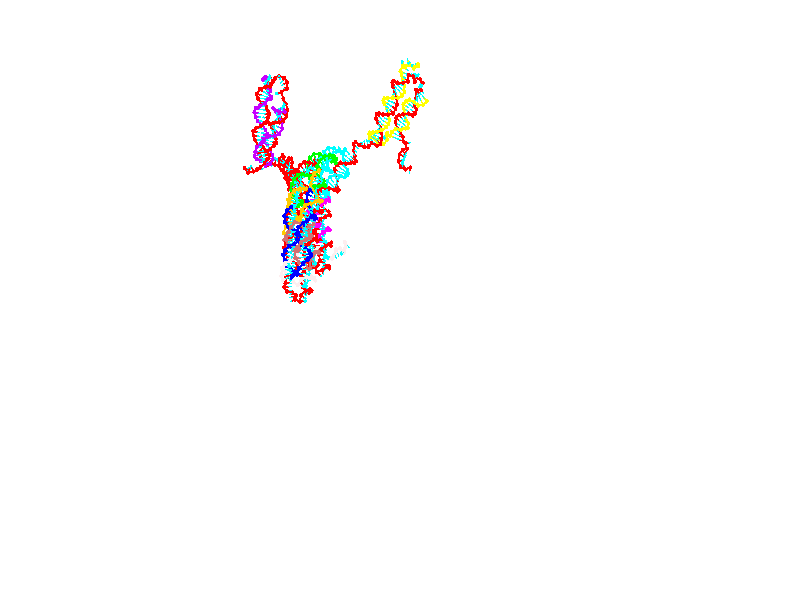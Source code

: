 // switches for output
#declare DRAW_BASES = 1; // possible values are 0, 1; only relevant for DNA ribbons
#declare DRAW_BASES_TYPE = 3; // possible values are 1, 2, 3; only relevant for DNA ribbons
#declare DRAW_FOG = 0; // set to 1 to enable fog

#include "colors.inc"

#include "transforms.inc"
background { rgb <1, 1, 1>}

#default {
   normal{
       ripples 0.25
       frequency 0.20
       turbulence 0.2
       lambda 5
   }
	finish {
		phong 0.1
		phong_size 40.
	}
}

// original window dimensions: 1024x640


// camera settings

camera {
	sky <0, 0.179814, -0.983701>
	up <0, 0.179814, -0.983701>
	right 1.6 * <1, 0, 0>
	location <25.469, 94.9851, 44.8844>
	look_at <25.469, 29.3977, 32.8955>
	direction <0, -65.5874, -11.9889>
	angle 67.0682
}


# declare cpy_camera_pos = <25.469, 94.9851, 44.8844>;
# if (DRAW_FOG = 1)
fog {
	fog_type 2
	up vnormalize(cpy_camera_pos)
	color rgbt<1,1,1,0.3>
	distance 1e-5
	fog_alt 3e-3
	fog_offset 28
}
# end


// LIGHTS

# declare lum = 6;
global_settings {
	ambient_light rgb lum * <0.05, 0.05, 0.05>
	max_trace_level 15
}# declare cpy_direct_light_amount = 0.25;
light_source
{	1000 * <-1, -1.16351, -0.803887>,
	rgb lum * cpy_direct_light_amount
	parallel
}

light_source
{	1000 * <1, 1.16351, 0.803887>,
	rgb lum * cpy_direct_light_amount
	parallel
}

// strand 0

// nucleotide -1

// particle -1
sphere {
	<3.897236, 15.450073, 14.856061> 0.250000
	pigment { color rgbt <1,0,0,0> }
	no_shadow
}
cylinder {
	<4.154793, 15.145342, 14.884396>,  <4.309328, 14.962503, 14.901396>, 0.100000
	pigment { color rgbt <1,0,0,0> }
	no_shadow
}
cylinder {
	<4.154793, 15.145342, 14.884396>,  <3.897236, 15.450073, 14.856061>, 0.100000
	pigment { color rgbt <1,0,0,0> }
	no_shadow
}

// particle -1
sphere {
	<4.154793, 15.145342, 14.884396> 0.100000
	pigment { color rgbt <1,0,0,0> }
	no_shadow
}
sphere {
	0, 1
	scale<0.080000,0.200000,0.300000>
	matrix <0.733466, 0.588256, -0.340562,
		0.217780, 0.271241, 0.937550,
		0.643894, -0.761829, 0.070836,
		4.347961, 14.916793, 14.905646>
	pigment { color rgbt <0,1,1,0> }
	no_shadow
}
cylinder {
	<4.437529, 15.560225, 15.474208>,  <3.897236, 15.450073, 14.856061>, 0.130000
	pigment { color rgbt <1,0,0,0> }
	no_shadow
}

// nucleotide -1

// particle -1
sphere {
	<4.437529, 15.560225, 15.474208> 0.250000
	pigment { color rgbt <1,0,0,0> }
	no_shadow
}
cylinder {
	<4.512266, 15.388008, 15.121000>,  <4.557108, 15.284678, 14.909076>, 0.100000
	pigment { color rgbt <1,0,0,0> }
	no_shadow
}
cylinder {
	<4.512266, 15.388008, 15.121000>,  <4.437529, 15.560225, 15.474208>, 0.100000
	pigment { color rgbt <1,0,0,0> }
	no_shadow
}

// particle -1
sphere {
	<4.512266, 15.388008, 15.121000> 0.100000
	pigment { color rgbt <1,0,0,0> }
	no_shadow
}
sphere {
	0, 1
	scale<0.080000,0.200000,0.300000>
	matrix <0.532421, 0.799773, -0.277294,
		0.825602, -0.418327, 0.378661,
		0.186843, -0.430541, -0.883020,
		4.568318, 15.258845, 14.856094>
	pigment { color rgbt <0,1,1,0> }
	no_shadow
}
cylinder {
	<5.204293, 15.593485, 15.335272>,  <4.437529, 15.560225, 15.474208>, 0.130000
	pigment { color rgbt <1,0,0,0> }
	no_shadow
}

// nucleotide -1

// particle -1
sphere {
	<5.204293, 15.593485, 15.335272> 0.250000
	pigment { color rgbt <1,0,0,0> }
	no_shadow
}
cylinder {
	<5.000601, 15.561775, 14.992483>,  <4.878386, 15.542749, 14.786810>, 0.100000
	pigment { color rgbt <1,0,0,0> }
	no_shadow
}
cylinder {
	<5.000601, 15.561775, 14.992483>,  <5.204293, 15.593485, 15.335272>, 0.100000
	pigment { color rgbt <1,0,0,0> }
	no_shadow
}

// particle -1
sphere {
	<5.000601, 15.561775, 14.992483> 0.100000
	pigment { color rgbt <1,0,0,0> }
	no_shadow
}
sphere {
	0, 1
	scale<0.080000,0.200000,0.300000>
	matrix <0.543527, 0.742420, -0.391652,
		0.667280, -0.665228, -0.334975,
		-0.509230, -0.079274, -0.856972,
		4.847832, 15.537993, 14.735392>
	pigment { color rgbt <0,1,1,0> }
	no_shadow
}
cylinder {
	<5.802231, 16.102001, 15.275799>,  <5.204293, 15.593485, 15.335272>, 0.130000
	pigment { color rgbt <1,0,0,0> }
	no_shadow
}

// nucleotide -1

// particle -1
sphere {
	<5.802231, 16.102001, 15.275799> 0.250000
	pigment { color rgbt <1,0,0,0> }
	no_shadow
}
cylinder {
	<6.183547, 16.005013, 15.203747>,  <6.412336, 15.946818, 15.160516>, 0.100000
	pigment { color rgbt <1,0,0,0> }
	no_shadow
}
cylinder {
	<6.183547, 16.005013, 15.203747>,  <5.802231, 16.102001, 15.275799>, 0.100000
	pigment { color rgbt <1,0,0,0> }
	no_shadow
}

// particle -1
sphere {
	<6.183547, 16.005013, 15.203747> 0.100000
	pigment { color rgbt <1,0,0,0> }
	no_shadow
}
sphere {
	0, 1
	scale<0.080000,0.200000,0.300000>
	matrix <-0.019511, 0.545660, -0.837779,
		0.301429, 0.802160, 0.515441,
		0.953289, -0.242474, -0.180129,
		6.469534, 15.932270, 15.149708>
	pigment { color rgbt <0,1,1,0> }
	no_shadow
}
cylinder {
	<6.426043, 16.738476, 15.248791>,  <5.802231, 16.102001, 15.275799>, 0.130000
	pigment { color rgbt <1,0,0,0> }
	no_shadow
}

// nucleotide -1

// particle -1
sphere {
	<6.426043, 16.738476, 15.248791> 0.250000
	pigment { color rgbt <1,0,0,0> }
	no_shadow
}
cylinder {
	<6.487284, 16.408289, 15.031474>,  <6.524028, 16.210176, 14.901084>, 0.100000
	pigment { color rgbt <1,0,0,0> }
	no_shadow
}
cylinder {
	<6.487284, 16.408289, 15.031474>,  <6.426043, 16.738476, 15.248791>, 0.100000
	pigment { color rgbt <1,0,0,0> }
	no_shadow
}

// particle -1
sphere {
	<6.487284, 16.408289, 15.031474> 0.100000
	pigment { color rgbt <1,0,0,0> }
	no_shadow
}
sphere {
	0, 1
	scale<0.080000,0.200000,0.300000>
	matrix <-0.064985, 0.540173, -0.839041,
		0.986071, 0.163764, 0.029059,
		0.153102, -0.825466, -0.543292,
		6.533214, 16.160648, 14.868486>
	pigment { color rgbt <0,1,1,0> }
	no_shadow
}
cylinder {
	<6.999650, 16.833420, 14.777590>,  <6.426043, 16.738476, 15.248791>, 0.130000
	pigment { color rgbt <1,0,0,0> }
	no_shadow
}

// nucleotide -1

// particle -1
sphere {
	<6.999650, 16.833420, 14.777590> 0.250000
	pigment { color rgbt <1,0,0,0> }
	no_shadow
}
cylinder {
	<6.823195, 16.523952, 14.595672>,  <6.717323, 16.338272, 14.486521>, 0.100000
	pigment { color rgbt <1,0,0,0> }
	no_shadow
}
cylinder {
	<6.823195, 16.523952, 14.595672>,  <6.999650, 16.833420, 14.777590>, 0.100000
	pigment { color rgbt <1,0,0,0> }
	no_shadow
}

// particle -1
sphere {
	<6.823195, 16.523952, 14.595672> 0.100000
	pigment { color rgbt <1,0,0,0> }
	no_shadow
}
sphere {
	0, 1
	scale<0.080000,0.200000,0.300000>
	matrix <0.060649, 0.479911, -0.875218,
		0.895389, -0.413672, -0.164783,
		-0.441134, -0.773667, -0.454796,
		6.690855, 16.291853, 14.459233>
	pigment { color rgbt <0,1,1,0> }
	no_shadow
}
cylinder {
	<7.427648, 16.711632, 14.213518>,  <6.999650, 16.833420, 14.777590>, 0.130000
	pigment { color rgbt <1,0,0,0> }
	no_shadow
}

// nucleotide -1

// particle -1
sphere {
	<7.427648, 16.711632, 14.213518> 0.250000
	pigment { color rgbt <1,0,0,0> }
	no_shadow
}
cylinder {
	<7.084645, 16.525654, 14.125422>,  <6.878843, 16.414066, 14.072563>, 0.100000
	pigment { color rgbt <1,0,0,0> }
	no_shadow
}
cylinder {
	<7.084645, 16.525654, 14.125422>,  <7.427648, 16.711632, 14.213518>, 0.100000
	pigment { color rgbt <1,0,0,0> }
	no_shadow
}

// particle -1
sphere {
	<7.084645, 16.525654, 14.125422> 0.100000
	pigment { color rgbt <1,0,0,0> }
	no_shadow
}
sphere {
	0, 1
	scale<0.080000,0.200000,0.300000>
	matrix <-0.011998, 0.446048, -0.894929,
		0.514336, -0.764764, -0.388066,
		-0.857505, -0.464950, -0.220243,
		6.827393, 16.386169, 14.059349>
	pigment { color rgbt <0,1,1,0> }
	no_shadow
}
cylinder {
	<7.478585, 16.342539, 13.608968>,  <7.427648, 16.711632, 14.213518>, 0.130000
	pigment { color rgbt <1,0,0,0> }
	no_shadow
}

// nucleotide -1

// particle -1
sphere {
	<7.478585, 16.342539, 13.608968> 0.250000
	pigment { color rgbt <1,0,0,0> }
	no_shadow
}
cylinder {
	<7.085858, 16.405157, 13.651918>,  <6.850222, 16.442728, 13.677689>, 0.100000
	pigment { color rgbt <1,0,0,0> }
	no_shadow
}
cylinder {
	<7.085858, 16.405157, 13.651918>,  <7.478585, 16.342539, 13.608968>, 0.100000
	pigment { color rgbt <1,0,0,0> }
	no_shadow
}

// particle -1
sphere {
	<7.085858, 16.405157, 13.651918> 0.100000
	pigment { color rgbt <1,0,0,0> }
	no_shadow
}
sphere {
	0, 1
	scale<0.080000,0.200000,0.300000>
	matrix <-0.071237, 0.220468, -0.972789,
		-0.175959, -0.962750, -0.205307,
		-0.981817, 0.156545, 0.107376,
		6.791313, 16.452120, 13.684132>
	pigment { color rgbt <0,1,1,0> }
	no_shadow
}
cylinder {
	<7.149420, 16.132797, 13.025024>,  <7.478585, 16.342539, 13.608968>, 0.130000
	pigment { color rgbt <1,0,0,0> }
	no_shadow
}

// nucleotide -1

// particle -1
sphere {
	<7.149420, 16.132797, 13.025024> 0.250000
	pigment { color rgbt <1,0,0,0> }
	no_shadow
}
cylinder {
	<6.839684, 16.359343, 13.137897>,  <6.653842, 16.495270, 13.205621>, 0.100000
	pigment { color rgbt <1,0,0,0> }
	no_shadow
}
cylinder {
	<6.839684, 16.359343, 13.137897>,  <7.149420, 16.132797, 13.025024>, 0.100000
	pigment { color rgbt <1,0,0,0> }
	no_shadow
}

// particle -1
sphere {
	<6.839684, 16.359343, 13.137897> 0.100000
	pigment { color rgbt <1,0,0,0> }
	no_shadow
}
sphere {
	0, 1
	scale<0.080000,0.200000,0.300000>
	matrix <-0.081052, 0.353497, -0.931917,
		-0.627556, -0.744493, -0.227823,
		-0.774341, 0.566365, 0.282182,
		6.607382, 16.529253, 13.222552>
	pigment { color rgbt <0,1,1,0> }
	no_shadow
}
cylinder {
	<6.519296, 16.015623, 12.563020>,  <7.149420, 16.132797, 13.025024>, 0.130000
	pigment { color rgbt <1,0,0,0> }
	no_shadow
}

// nucleotide -1

// particle -1
sphere {
	<6.519296, 16.015623, 12.563020> 0.250000
	pigment { color rgbt <1,0,0,0> }
	no_shadow
}
cylinder {
	<6.433268, 16.384535, 12.691485>,  <6.381650, 16.605883, 12.768564>, 0.100000
	pigment { color rgbt <1,0,0,0> }
	no_shadow
}
cylinder {
	<6.433268, 16.384535, 12.691485>,  <6.519296, 16.015623, 12.563020>, 0.100000
	pigment { color rgbt <1,0,0,0> }
	no_shadow
}

// particle -1
sphere {
	<6.433268, 16.384535, 12.691485> 0.100000
	pigment { color rgbt <1,0,0,0> }
	no_shadow
}
sphere {
	0, 1
	scale<0.080000,0.200000,0.300000>
	matrix <-0.170400, 0.288376, -0.942233,
		-0.961617, -0.257374, 0.095135,
		-0.215071, 0.922279, 0.321164,
		6.368746, 16.661219, 12.787834>
	pigment { color rgbt <0,1,1,0> }
	no_shadow
}
cylinder {
	<5.853750, 16.174515, 12.313961>,  <6.519296, 16.015623, 12.563020>, 0.130000
	pigment { color rgbt <1,0,0,0> }
	no_shadow
}

// nucleotide -1

// particle -1
sphere {
	<5.853750, 16.174515, 12.313961> 0.250000
	pigment { color rgbt <1,0,0,0> }
	no_shadow
}
cylinder {
	<6.031534, 16.520695, 12.406437>,  <6.138204, 16.728403, 12.461923>, 0.100000
	pigment { color rgbt <1,0,0,0> }
	no_shadow
}
cylinder {
	<6.031534, 16.520695, 12.406437>,  <5.853750, 16.174515, 12.313961>, 0.100000
	pigment { color rgbt <1,0,0,0> }
	no_shadow
}

// particle -1
sphere {
	<6.031534, 16.520695, 12.406437> 0.100000
	pigment { color rgbt <1,0,0,0> }
	no_shadow
}
sphere {
	0, 1
	scale<0.080000,0.200000,0.300000>
	matrix <-0.278870, 0.378934, -0.882406,
		-0.851285, 0.327722, 0.409770,
		0.444460, 0.865452, 0.231189,
		6.164872, 16.780331, 12.475794>
	pigment { color rgbt <0,1,1,0> }
	no_shadow
}
cylinder {
	<5.500884, 16.537075, 11.889729>,  <5.853750, 16.174515, 12.313961>, 0.130000
	pigment { color rgbt <1,0,0,0> }
	no_shadow
}

// nucleotide -1

// particle -1
sphere {
	<5.500884, 16.537075, 11.889729> 0.250000
	pigment { color rgbt <1,0,0,0> }
	no_shadow
}
cylinder {
	<5.816476, 16.764868, 11.981992>,  <6.005831, 16.901543, 12.037349>, 0.100000
	pigment { color rgbt <1,0,0,0> }
	no_shadow
}
cylinder {
	<5.816476, 16.764868, 11.981992>,  <5.500884, 16.537075, 11.889729>, 0.100000
	pigment { color rgbt <1,0,0,0> }
	no_shadow
}

// particle -1
sphere {
	<5.816476, 16.764868, 11.981992> 0.100000
	pigment { color rgbt <1,0,0,0> }
	no_shadow
}
sphere {
	0, 1
	scale<0.080000,0.200000,0.300000>
	matrix <-0.123286, 0.514502, -0.848580,
		-0.601924, 0.641076, 0.476140,
		0.788979, 0.569482, 0.230655,
		6.053170, 16.935713, 12.051188>
	pigment { color rgbt <0,1,1,0> }
	no_shadow
}
cylinder {
	<5.413583, 17.101591, 11.590526>,  <5.500884, 16.537075, 11.889729>, 0.130000
	pigment { color rgbt <1,0,0,0> }
	no_shadow
}

// nucleotide -1

// particle -1
sphere {
	<5.413583, 17.101591, 11.590526> 0.250000
	pigment { color rgbt <1,0,0,0> }
	no_shadow
}
cylinder {
	<5.806526, 17.147457, 11.649621>,  <6.042291, 17.174976, 11.685079>, 0.100000
	pigment { color rgbt <1,0,0,0> }
	no_shadow
}
cylinder {
	<5.806526, 17.147457, 11.649621>,  <5.413583, 17.101591, 11.590526>, 0.100000
	pigment { color rgbt <1,0,0,0> }
	no_shadow
}

// particle -1
sphere {
	<5.806526, 17.147457, 11.649621> 0.100000
	pigment { color rgbt <1,0,0,0> }
	no_shadow
}
sphere {
	0, 1
	scale<0.080000,0.200000,0.300000>
	matrix <0.089683, 0.404390, -0.910179,
		-0.164109, 0.907370, 0.386972,
		0.982357, 0.114664, 0.147739,
		6.101233, 17.181856, 11.693943>
	pigment { color rgbt <0,1,1,0> }
	no_shadow
}
cylinder {
	<5.527562, 17.740183, 11.351823>,  <5.413583, 17.101591, 11.590526>, 0.130000
	pigment { color rgbt <1,0,0,0> }
	no_shadow
}

// nucleotide -1

// particle -1
sphere {
	<5.527562, 17.740183, 11.351823> 0.250000
	pigment { color rgbt <1,0,0,0> }
	no_shadow
}
cylinder {
	<5.868547, 17.532106, 11.331001>,  <6.073138, 17.407261, 11.318508>, 0.100000
	pigment { color rgbt <1,0,0,0> }
	no_shadow
}
cylinder {
	<5.868547, 17.532106, 11.331001>,  <5.527562, 17.740183, 11.351823>, 0.100000
	pigment { color rgbt <1,0,0,0> }
	no_shadow
}

// particle -1
sphere {
	<5.868547, 17.532106, 11.331001> 0.100000
	pigment { color rgbt <1,0,0,0> }
	no_shadow
}
sphere {
	0, 1
	scale<0.080000,0.200000,0.300000>
	matrix <0.241903, 0.480756, -0.842827,
		0.463456, 0.705886, 0.535662,
		0.852462, -0.520191, -0.052053,
		6.124286, 17.376049, 11.315385>
	pigment { color rgbt <0,1,1,0> }
	no_shadow
}
cylinder {
	<5.974076, 18.238335, 11.206824>,  <5.527562, 17.740183, 11.351823>, 0.130000
	pigment { color rgbt <1,0,0,0> }
	no_shadow
}

// nucleotide -1

// particle -1
sphere {
	<5.974076, 18.238335, 11.206824> 0.250000
	pigment { color rgbt <1,0,0,0> }
	no_shadow
}
cylinder {
	<6.177969, 17.919987, 11.076122>,  <6.300304, 17.728979, 10.997702>, 0.100000
	pigment { color rgbt <1,0,0,0> }
	no_shadow
}
cylinder {
	<6.177969, 17.919987, 11.076122>,  <5.974076, 18.238335, 11.206824>, 0.100000
	pigment { color rgbt <1,0,0,0> }
	no_shadow
}

// particle -1
sphere {
	<6.177969, 17.919987, 11.076122> 0.100000
	pigment { color rgbt <1,0,0,0> }
	no_shadow
}
sphere {
	0, 1
	scale<0.080000,0.200000,0.300000>
	matrix <0.309019, 0.523823, -0.793799,
		0.802920, 0.303652, 0.512947,
		0.509732, -0.795868, -0.326754,
		6.330888, 17.681227, 10.978096>
	pigment { color rgbt <0,1,1,0> }
	no_shadow
}
cylinder {
	<6.719560, 18.430658, 11.013763>,  <5.974076, 18.238335, 11.206824>, 0.130000
	pigment { color rgbt <1,0,0,0> }
	no_shadow
}

// nucleotide -1

// particle -1
sphere {
	<6.719560, 18.430658, 11.013763> 0.250000
	pigment { color rgbt <1,0,0,0> }
	no_shadow
}
cylinder {
	<6.630538, 18.092451, 10.819621>,  <6.577126, 17.889526, 10.703135>, 0.100000
	pigment { color rgbt <1,0,0,0> }
	no_shadow
}
cylinder {
	<6.630538, 18.092451, 10.819621>,  <6.719560, 18.430658, 11.013763>, 0.100000
	pigment { color rgbt <1,0,0,0> }
	no_shadow
}

// particle -1
sphere {
	<6.630538, 18.092451, 10.819621> 0.100000
	pigment { color rgbt <1,0,0,0> }
	no_shadow
}
sphere {
	0, 1
	scale<0.080000,0.200000,0.300000>
	matrix <0.395507, 0.376731, -0.837644,
		0.891091, -0.378383, 0.250565,
		-0.222554, -0.845518, -0.485355,
		6.563772, 17.838797, 10.674015>
	pigment { color rgbt <0,1,1,0> }
	no_shadow
}
cylinder {
	<7.279699, 18.365391, 10.606040>,  <6.719560, 18.430658, 11.013763>, 0.130000
	pigment { color rgbt <1,0,0,0> }
	no_shadow
}

// nucleotide -1

// particle -1
sphere {
	<7.279699, 18.365391, 10.606040> 0.250000
	pigment { color rgbt <1,0,0,0> }
	no_shadow
}
cylinder {
	<7.003065, 18.146412, 10.417568>,  <6.837084, 18.015024, 10.304485>, 0.100000
	pigment { color rgbt <1,0,0,0> }
	no_shadow
}
cylinder {
	<7.003065, 18.146412, 10.417568>,  <7.279699, 18.365391, 10.606040>, 0.100000
	pigment { color rgbt <1,0,0,0> }
	no_shadow
}

// particle -1
sphere {
	<7.003065, 18.146412, 10.417568> 0.100000
	pigment { color rgbt <1,0,0,0> }
	no_shadow
}
sphere {
	0, 1
	scale<0.080000,0.200000,0.300000>
	matrix <0.369328, 0.292586, -0.882038,
		0.620729, -0.784026, -0.000161,
		-0.691587, -0.547446, -0.471179,
		6.795588, 17.982178, 10.276215>
	pigment { color rgbt <0,1,1,0> }
	no_shadow
}
cylinder {
	<7.625076, 18.380516, 9.988461>,  <7.279699, 18.365391, 10.606040>, 0.130000
	pigment { color rgbt <1,0,0,0> }
	no_shadow
}

// nucleotide -1

// particle -1
sphere {
	<7.625076, 18.380516, 9.988461> 0.250000
	pigment { color rgbt <1,0,0,0> }
	no_shadow
}
cylinder {
	<7.262483, 18.230530, 9.910804>,  <7.044928, 18.140537, 9.864209>, 0.100000
	pigment { color rgbt <1,0,0,0> }
	no_shadow
}
cylinder {
	<7.262483, 18.230530, 9.910804>,  <7.625076, 18.380516, 9.988461>, 0.100000
	pigment { color rgbt <1,0,0,0> }
	no_shadow
}

// particle -1
sphere {
	<7.262483, 18.230530, 9.910804> 0.100000
	pigment { color rgbt <1,0,0,0> }
	no_shadow
}
sphere {
	0, 1
	scale<0.080000,0.200000,0.300000>
	matrix <0.207558, 0.004708, -0.978211,
		0.367709, -0.927027, 0.073559,
		-0.906482, -0.374965, -0.194143,
		6.990539, 18.118040, 9.852561>
	pigment { color rgbt <0,1,1,0> }
	no_shadow
}
cylinder {
	<7.671697, 17.898281, 9.340188>,  <7.625076, 18.380516, 9.988461>, 0.130000
	pigment { color rgbt <1,0,0,0> }
	no_shadow
}

// nucleotide -1

// particle -1
sphere {
	<7.671697, 17.898281, 9.340188> 0.250000
	pigment { color rgbt <1,0,0,0> }
	no_shadow
}
cylinder {
	<7.278544, 17.971531, 9.348266>,  <7.042652, 18.015480, 9.353112>, 0.100000
	pigment { color rgbt <1,0,0,0> }
	no_shadow
}
cylinder {
	<7.278544, 17.971531, 9.348266>,  <7.671697, 17.898281, 9.340188>, 0.100000
	pigment { color rgbt <1,0,0,0> }
	no_shadow
}

// particle -1
sphere {
	<7.278544, 17.971531, 9.348266> 0.100000
	pigment { color rgbt <1,0,0,0> }
	no_shadow
}
sphere {
	0, 1
	scale<0.080000,0.200000,0.300000>
	matrix <0.031659, 0.275866, -0.960675,
		-0.181493, -0.943591, -0.276942,
		-0.982883, 0.183124, 0.020194,
		6.983679, 18.026468, 9.354324>
	pigment { color rgbt <0,1,1,0> }
	no_shadow
}
cylinder {
	<7.349905, 17.470194, 8.758024>,  <7.671697, 17.898281, 9.340188>, 0.130000
	pigment { color rgbt <1,0,0,0> }
	no_shadow
}

// nucleotide -1

// particle -1
sphere {
	<7.349905, 17.470194, 8.758024> 0.250000
	pigment { color rgbt <1,0,0,0> }
	no_shadow
}
cylinder {
	<7.095627, 17.770077, 8.831592>,  <6.943059, 17.950006, 8.875732>, 0.100000
	pigment { color rgbt <1,0,0,0> }
	no_shadow
}
cylinder {
	<7.095627, 17.770077, 8.831592>,  <7.349905, 17.470194, 8.758024>, 0.100000
	pigment { color rgbt <1,0,0,0> }
	no_shadow
}

// particle -1
sphere {
	<7.095627, 17.770077, 8.831592> 0.100000
	pigment { color rgbt <1,0,0,0> }
	no_shadow
}
sphere {
	0, 1
	scale<0.080000,0.200000,0.300000>
	matrix <-0.001419, 0.237120, -0.971479,
		-0.771938, -0.617827, -0.149673,
		-0.635697, 0.749709, 0.183918,
		6.904918, 17.994989, 8.886767>
	pigment { color rgbt <0,1,1,0> }
	no_shadow
}
cylinder {
	<7.103406, 17.453350, 8.215633>,  <7.349905, 17.470194, 8.758024>, 0.130000
	pigment { color rgbt <1,0,0,0> }
	no_shadow
}

// nucleotide -1

// particle -1
sphere {
	<7.103406, 17.453350, 8.215633> 0.250000
	pigment { color rgbt <1,0,0,0> }
	no_shadow
}
cylinder {
	<6.983793, 17.807671, 8.357584>,  <6.912025, 18.020262, 8.442755>, 0.100000
	pigment { color rgbt <1,0,0,0> }
	no_shadow
}
cylinder {
	<6.983793, 17.807671, 8.357584>,  <7.103406, 17.453350, 8.215633>, 0.100000
	pigment { color rgbt <1,0,0,0> }
	no_shadow
}

// particle -1
sphere {
	<6.983793, 17.807671, 8.357584> 0.100000
	pigment { color rgbt <1,0,0,0> }
	no_shadow
}
sphere {
	0, 1
	scale<0.080000,0.200000,0.300000>
	matrix <0.066159, 0.390245, -0.918331,
		-0.951946, -0.251133, -0.175299,
		-0.299033, 0.885800, 0.354877,
		6.894083, 18.073410, 8.464047>
	pigment { color rgbt <0,1,1,0> }
	no_shadow
}
cylinder {
	<6.562199, 17.647491, 7.836809>,  <7.103406, 17.453350, 8.215633>, 0.130000
	pigment { color rgbt <1,0,0,0> }
	no_shadow
}

// nucleotide -1

// particle -1
sphere {
	<6.562199, 17.647491, 7.836809> 0.250000
	pigment { color rgbt <1,0,0,0> }
	no_shadow
}
cylinder {
	<6.686090, 17.997877, 7.984730>,  <6.760424, 18.208109, 8.073483>, 0.100000
	pigment { color rgbt <1,0,0,0> }
	no_shadow
}
cylinder {
	<6.686090, 17.997877, 7.984730>,  <6.562199, 17.647491, 7.836809>, 0.100000
	pigment { color rgbt <1,0,0,0> }
	no_shadow
}

// particle -1
sphere {
	<6.686090, 17.997877, 7.984730> 0.100000
	pigment { color rgbt <1,0,0,0> }
	no_shadow
}
sphere {
	0, 1
	scale<0.080000,0.200000,0.300000>
	matrix <-0.104501, 0.417934, -0.902447,
		-0.945065, 0.240868, 0.220985,
		0.309728, 0.875965, 0.369804,
		6.779008, 18.260666, 8.095672>
	pigment { color rgbt <0,1,1,0> }
	no_shadow
}
cylinder {
	<6.092322, 18.103210, 7.526004>,  <6.562199, 17.647491, 7.836809>, 0.130000
	pigment { color rgbt <1,0,0,0> }
	no_shadow
}

// nucleotide -1

// particle -1
sphere {
	<6.092322, 18.103210, 7.526004> 0.250000
	pigment { color rgbt <1,0,0,0> }
	no_shadow
}
cylinder {
	<6.444176, 18.268024, 7.621057>,  <6.655289, 18.366913, 7.678088>, 0.100000
	pigment { color rgbt <1,0,0,0> }
	no_shadow
}
cylinder {
	<6.444176, 18.268024, 7.621057>,  <6.092322, 18.103210, 7.526004>, 0.100000
	pigment { color rgbt <1,0,0,0> }
	no_shadow
}

// particle -1
sphere {
	<6.444176, 18.268024, 7.621057> 0.100000
	pigment { color rgbt <1,0,0,0> }
	no_shadow
}
sphere {
	0, 1
	scale<0.080000,0.200000,0.300000>
	matrix <0.058810, 0.401544, -0.913949,
		-0.471999, 0.817917, 0.328980,
		0.879635, 0.412036, 0.237631,
		6.708067, 18.391636, 7.692346>
	pigment { color rgbt <0,1,1,0> }
	no_shadow
}
cylinder {
	<6.096998, 18.885904, 7.394334>,  <6.092322, 18.103210, 7.526004>, 0.130000
	pigment { color rgbt <1,0,0,0> }
	no_shadow
}

// nucleotide -1

// particle -1
sphere {
	<6.096998, 18.885904, 7.394334> 0.250000
	pigment { color rgbt <1,0,0,0> }
	no_shadow
}
cylinder {
	<6.482555, 18.787043, 7.433984>,  <6.713889, 18.727726, 7.457774>, 0.100000
	pigment { color rgbt <1,0,0,0> }
	no_shadow
}
cylinder {
	<6.482555, 18.787043, 7.433984>,  <6.096998, 18.885904, 7.394334>, 0.100000
	pigment { color rgbt <1,0,0,0> }
	no_shadow
}

// particle -1
sphere {
	<6.482555, 18.787043, 7.433984> 0.100000
	pigment { color rgbt <1,0,0,0> }
	no_shadow
}
sphere {
	0, 1
	scale<0.080000,0.200000,0.300000>
	matrix <0.188265, 0.369235, -0.910067,
		0.188326, 0.895869, 0.402433,
		0.963893, -0.247154, 0.099124,
		6.771723, 18.712896, 7.463721>
	pigment { color rgbt <0,1,1,0> }
	no_shadow
}
cylinder {
	<6.603332, 19.458279, 7.105936>,  <6.096998, 18.885904, 7.394334>, 0.130000
	pigment { color rgbt <1,0,0,0> }
	no_shadow
}

// nucleotide -1

// particle -1
sphere {
	<6.603332, 19.458279, 7.105936> 0.250000
	pigment { color rgbt <1,0,0,0> }
	no_shadow
}
cylinder {
	<6.830673, 19.129169, 7.104220>,  <6.967078, 18.931704, 7.103191>, 0.100000
	pigment { color rgbt <1,0,0,0> }
	no_shadow
}
cylinder {
	<6.830673, 19.129169, 7.104220>,  <6.603332, 19.458279, 7.105936>, 0.100000
	pigment { color rgbt <1,0,0,0> }
	no_shadow
}

// particle -1
sphere {
	<6.830673, 19.129169, 7.104220> 0.100000
	pigment { color rgbt <1,0,0,0> }
	no_shadow
}
sphere {
	0, 1
	scale<0.080000,0.200000,0.300000>
	matrix <0.196768, 0.140981, -0.970261,
		0.798910, 0.550608, 0.242023,
		0.568354, -0.822773, -0.004289,
		7.001179, 18.882338, 7.102933>
	pigment { color rgbt <0,1,1,0> }
	no_shadow
}
cylinder {
	<7.392506, 19.632061, 6.934556>,  <6.603332, 19.458279, 7.105936>, 0.130000
	pigment { color rgbt <1,0,0,0> }
	no_shadow
}

// nucleotide -1

// particle -1
sphere {
	<7.392506, 19.632061, 6.934556> 0.250000
	pigment { color rgbt <1,0,0,0> }
	no_shadow
}
cylinder {
	<7.238767, 19.282972, 6.814132>,  <7.146523, 19.073519, 6.741878>, 0.100000
	pigment { color rgbt <1,0,0,0> }
	no_shadow
}
cylinder {
	<7.238767, 19.282972, 6.814132>,  <7.392506, 19.632061, 6.934556>, 0.100000
	pigment { color rgbt <1,0,0,0> }
	no_shadow
}

// particle -1
sphere {
	<7.238767, 19.282972, 6.814132> 0.100000
	pigment { color rgbt <1,0,0,0> }
	no_shadow
}
sphere {
	0, 1
	scale<0.080000,0.200000,0.300000>
	matrix <0.051584, 0.305297, -0.950859,
		0.921746, -0.380991, -0.072322,
		-0.384348, -0.872720, -0.301060,
		7.123462, 19.021156, 6.723814>
	pigment { color rgbt <0,1,1,0> }
	no_shadow
}
cylinder {
	<7.897770, 19.158854, 6.658336>,  <7.392506, 19.632061, 6.934556>, 0.130000
	pigment { color rgbt <1,0,0,0> }
	no_shadow
}

// nucleotide -1

// particle -1
sphere {
	<7.897770, 19.158854, 6.658336> 0.250000
	pigment { color rgbt <1,0,0,0> }
	no_shadow
}
cylinder {
	<7.536936, 19.156366, 6.485730>,  <7.320436, 19.154875, 6.382166>, 0.100000
	pigment { color rgbt <1,0,0,0> }
	no_shadow
}
cylinder {
	<7.536936, 19.156366, 6.485730>,  <7.897770, 19.158854, 6.658336>, 0.100000
	pigment { color rgbt <1,0,0,0> }
	no_shadow
}

// particle -1
sphere {
	<7.536936, 19.156366, 6.485730> 0.100000
	pigment { color rgbt <1,0,0,0> }
	no_shadow
}
sphere {
	0, 1
	scale<0.080000,0.200000,0.300000>
	matrix <0.383801, 0.445650, -0.808760,
		0.197332, -0.895185, -0.399629,
		-0.902084, -0.006216, -0.431514,
		7.266311, 19.154501, 6.356275>
	pigment { color rgbt <0,1,1,0> }
	no_shadow
}
cylinder {
	<7.954038, 18.755802, 6.113265>,  <7.897770, 19.158854, 6.658336>, 0.130000
	pigment { color rgbt <1,0,0,0> }
	no_shadow
}

// nucleotide -1

// particle -1
sphere {
	<7.954038, 18.755802, 6.113265> 0.250000
	pigment { color rgbt <1,0,0,0> }
	no_shadow
}
cylinder {
	<7.677761, 19.040035, 6.059567>,  <7.511995, 19.210575, 6.027349>, 0.100000
	pigment { color rgbt <1,0,0,0> }
	no_shadow
}
cylinder {
	<7.677761, 19.040035, 6.059567>,  <7.954038, 18.755802, 6.113265>, 0.100000
	pigment { color rgbt <1,0,0,0> }
	no_shadow
}

// particle -1
sphere {
	<7.677761, 19.040035, 6.059567> 0.100000
	pigment { color rgbt <1,0,0,0> }
	no_shadow
}
sphere {
	0, 1
	scale<0.080000,0.200000,0.300000>
	matrix <0.482519, 0.314580, -0.817444,
		-0.538630, -0.629376, -0.560146,
		-0.690691, 0.710581, -0.134244,
		7.470554, 19.253210, 6.019294>
	pigment { color rgbt <0,1,1,0> }
	no_shadow
}
cylinder {
	<8.068941, 18.219425, 5.545057>,  <7.954038, 18.755802, 6.113265>, 0.130000
	pigment { color rgbt <1,0,0,0> }
	no_shadow
}

// nucleotide -1

// particle -1
sphere {
	<8.068941, 18.219425, 5.545057> 0.250000
	pigment { color rgbt <1,0,0,0> }
	no_shadow
}
cylinder {
	<7.947247, 18.551388, 5.357996>,  <7.874230, 18.750565, 5.245760>, 0.100000
	pigment { color rgbt <1,0,0,0> }
	no_shadow
}
cylinder {
	<7.947247, 18.551388, 5.357996>,  <8.068941, 18.219425, 5.545057>, 0.100000
	pigment { color rgbt <1,0,0,0> }
	no_shadow
}

// particle -1
sphere {
	<7.947247, 18.551388, 5.357996> 0.100000
	pigment { color rgbt <1,0,0,0> }
	no_shadow
}
sphere {
	0, 1
	scale<0.080000,0.200000,0.300000>
	matrix <-0.898107, -0.086234, 0.431240,
		0.317561, 0.551200, 0.771579,
		-0.304236, 0.829905, -0.467652,
		7.855976, 18.800360, 5.217701>
	pigment { color rgbt <0,1,1,0> }
	no_shadow
}
cylinder {
	<8.475268, 18.694920, 5.387774>,  <8.068941, 18.219425, 5.545057>, 0.130000
	pigment { color rgbt <1,0,0,0> }
	no_shadow
}

// nucleotide -1

// particle -1
sphere {
	<8.475268, 18.694920, 5.387774> 0.250000
	pigment { color rgbt <1,0,0,0> }
	no_shadow
}
cylinder {
	<8.795777, 18.930893, 5.347894>,  <8.988083, 19.072477, 5.323966>, 0.100000
	pigment { color rgbt <1,0,0,0> }
	no_shadow
}
cylinder {
	<8.795777, 18.930893, 5.347894>,  <8.475268, 18.694920, 5.387774>, 0.100000
	pigment { color rgbt <1,0,0,0> }
	no_shadow
}

// particle -1
sphere {
	<8.795777, 18.930893, 5.347894> 0.100000
	pigment { color rgbt <1,0,0,0> }
	no_shadow
}
sphere {
	0, 1
	scale<0.080000,0.200000,0.300000>
	matrix <0.569154, -0.700203, 0.431022,
		0.184464, -0.402111, -0.896817,
		0.801272, 0.589935, -0.099701,
		9.036159, 19.107874, 5.317984>
	pigment { color rgbt <0,1,1,0> }
	no_shadow
}
cylinder {
	<8.926357, 18.377968, 4.970780>,  <8.475268, 18.694920, 5.387774>, 0.130000
	pigment { color rgbt <1,0,0,0> }
	no_shadow
}

// nucleotide -1

// particle -1
sphere {
	<8.926357, 18.377968, 4.970780> 0.250000
	pigment { color rgbt <1,0,0,0> }
	no_shadow
}
cylinder {
	<9.053954, 18.614538, 5.267013>,  <9.130512, 18.756481, 5.444752>, 0.100000
	pigment { color rgbt <1,0,0,0> }
	no_shadow
}
cylinder {
	<9.053954, 18.614538, 5.267013>,  <8.926357, 18.377968, 4.970780>, 0.100000
	pigment { color rgbt <1,0,0,0> }
	no_shadow
}

// particle -1
sphere {
	<9.053954, 18.614538, 5.267013> 0.100000
	pigment { color rgbt <1,0,0,0> }
	no_shadow
}
sphere {
	0, 1
	scale<0.080000,0.200000,0.300000>
	matrix <0.447087, -0.782899, 0.432646,
		0.835678, 0.193093, -0.514158,
		0.318992, 0.591426, 0.740580,
		9.149652, 18.791965, 5.489187>
	pigment { color rgbt <0,1,1,0> }
	no_shadow
}
cylinder {
	<9.696355, 18.345737, 5.155850>,  <8.926357, 18.377968, 4.970780>, 0.130000
	pigment { color rgbt <1,0,0,0> }
	no_shadow
}

// nucleotide -1

// particle -1
sphere {
	<9.696355, 18.345737, 5.155850> 0.250000
	pigment { color rgbt <1,0,0,0> }
	no_shadow
}
cylinder {
	<9.490072, 18.453329, 5.481229>,  <9.366302, 18.517885, 5.676456>, 0.100000
	pigment { color rgbt <1,0,0,0> }
	no_shadow
}
cylinder {
	<9.490072, 18.453329, 5.481229>,  <9.696355, 18.345737, 5.155850>, 0.100000
	pigment { color rgbt <1,0,0,0> }
	no_shadow
}

// particle -1
sphere {
	<9.490072, 18.453329, 5.481229> 0.100000
	pigment { color rgbt <1,0,0,0> }
	no_shadow
}
sphere {
	0, 1
	scale<0.080000,0.200000,0.300000>
	matrix <0.434521, -0.736160, 0.518902,
		0.738402, 0.621061, 0.262765,
		-0.515708, 0.268981, 0.813446,
		9.335360, 18.534023, 5.725263>
	pigment { color rgbt <0,1,1,0> }
	no_shadow
}
cylinder {
	<10.092349, 18.507719, 5.779989>,  <9.696355, 18.345737, 5.155850>, 0.130000
	pigment { color rgbt <1,0,0,0> }
	no_shadow
}

// nucleotide -1

// particle -1
sphere {
	<10.092349, 18.507719, 5.779989> 0.250000
	pigment { color rgbt <1,0,0,0> }
	no_shadow
}
cylinder {
	<9.731627, 18.362032, 5.873022>,  <9.515195, 18.274620, 5.928841>, 0.100000
	pigment { color rgbt <1,0,0,0> }
	no_shadow
}
cylinder {
	<9.731627, 18.362032, 5.873022>,  <10.092349, 18.507719, 5.779989>, 0.100000
	pigment { color rgbt <1,0,0,0> }
	no_shadow
}

// particle -1
sphere {
	<9.731627, 18.362032, 5.873022> 0.100000
	pigment { color rgbt <1,0,0,0> }
	no_shadow
}
sphere {
	0, 1
	scale<0.080000,0.200000,0.300000>
	matrix <0.416451, -0.588729, 0.692796,
		-0.115403, 0.721624, 0.682598,
		-0.901804, -0.364219, 0.232580,
		9.461086, 18.252766, 5.942796>
	pigment { color rgbt <0,1,1,0> }
	no_shadow
}
cylinder {
	<10.069037, 18.475161, 6.488452>,  <10.092349, 18.507719, 5.779989>, 0.130000
	pigment { color rgbt <1,0,0,0> }
	no_shadow
}

// nucleotide -1

// particle -1
sphere {
	<10.069037, 18.475161, 6.488452> 0.250000
	pigment { color rgbt <1,0,0,0> }
	no_shadow
}
cylinder {
	<9.840727, 18.195307, 6.316533>,  <9.703740, 18.027395, 6.213382>, 0.100000
	pigment { color rgbt <1,0,0,0> }
	no_shadow
}
cylinder {
	<9.840727, 18.195307, 6.316533>,  <10.069037, 18.475161, 6.488452>, 0.100000
	pigment { color rgbt <1,0,0,0> }
	no_shadow
}

// particle -1
sphere {
	<9.840727, 18.195307, 6.316533> 0.100000
	pigment { color rgbt <1,0,0,0> }
	no_shadow
}
sphere {
	0, 1
	scale<0.080000,0.200000,0.300000>
	matrix <0.428648, -0.700339, 0.570777,
		-0.700339, 0.141555, 0.699634,
		-0.570777, -0.699634, -0.429797,
		9.669494, 17.985416, 6.187594>
	pigment { color rgbt <0,1,1,0> }
	no_shadow
}
cylinder {
	<9.314979, 18.342949, 6.875885>,  <10.069037, 18.475161, 6.488452>, 0.130000
	pigment { color rgbt <1,0,0,0> }
	no_shadow
}

// nucleotide -1

// particle -1
sphere {
	<9.314979, 18.342949, 6.875885> 0.250000
	pigment { color rgbt <1,0,0,0> }
	no_shadow
}
cylinder {
	<8.997499, 18.499037, 7.062549>,  <8.807012, 18.592690, 7.174546>, 0.100000
	pigment { color rgbt <1,0,0,0> }
	no_shadow
}
cylinder {
	<8.997499, 18.499037, 7.062549>,  <9.314979, 18.342949, 6.875885>, 0.100000
	pigment { color rgbt <1,0,0,0> }
	no_shadow
}

// particle -1
sphere {
	<8.997499, 18.499037, 7.062549> 0.100000
	pigment { color rgbt <1,0,0,0> }
	no_shadow
}
sphere {
	0, 1
	scale<0.080000,0.200000,0.300000>
	matrix <-0.453810, -0.890688, -0.027050,
		0.405091, -0.233244, 0.884024,
		-0.793699, 0.390222, 0.466658,
		8.759390, 18.616104, 7.202546>
	pigment { color rgbt <0,1,1,0> }
	no_shadow
}
cylinder {
	<9.559317, 18.132074, 7.587349>,  <9.314979, 18.342949, 6.875885>, 0.130000
	pigment { color rgbt <1,0,0,0> }
	no_shadow
}

// nucleotide -1

// particle -1
sphere {
	<9.559317, 18.132074, 7.587349> 0.250000
	pigment { color rgbt <1,0,0,0> }
	no_shadow
}
cylinder {
	<9.652779, 18.223427, 7.965396>,  <9.708856, 18.278238, 8.192225>, 0.100000
	pigment { color rgbt <1,0,0,0> }
	no_shadow
}
cylinder {
	<9.652779, 18.223427, 7.965396>,  <9.559317, 18.132074, 7.587349>, 0.100000
	pigment { color rgbt <1,0,0,0> }
	no_shadow
}

// particle -1
sphere {
	<9.652779, 18.223427, 7.965396> 0.100000
	pigment { color rgbt <1,0,0,0> }
	no_shadow
}
sphere {
	0, 1
	scale<0.080000,0.200000,0.300000>
	matrix <-0.549196, -0.771122, 0.322109,
		0.802364, -0.594318, -0.054752,
		0.233656, 0.228379, 0.945118,
		9.722876, 18.291941, 8.248932>
	pigment { color rgbt <0,1,1,0> }
	no_shadow
}
cylinder {
	<9.801792, 17.480867, 7.904461>,  <9.559317, 18.132074, 7.587349>, 0.130000
	pigment { color rgbt <1,0,0,0> }
	no_shadow
}

// nucleotide -1

// particle -1
sphere {
	<9.801792, 17.480867, 7.904461> 0.250000
	pigment { color rgbt <1,0,0,0> }
	no_shadow
}
cylinder {
	<9.641173, 17.704336, 8.194743>,  <9.544803, 17.838417, 8.368913>, 0.100000
	pigment { color rgbt <1,0,0,0> }
	no_shadow
}
cylinder {
	<9.641173, 17.704336, 8.194743>,  <9.801792, 17.480867, 7.904461>, 0.100000
	pigment { color rgbt <1,0,0,0> }
	no_shadow
}

// particle -1
sphere {
	<9.641173, 17.704336, 8.194743> 0.100000
	pigment { color rgbt <1,0,0,0> }
	no_shadow
}
sphere {
	0, 1
	scale<0.080000,0.200000,0.300000>
	matrix <-0.485299, -0.801796, 0.348723,
		0.776689, -0.212156, 0.593080,
		-0.401546, 0.558671, 0.725705,
		9.520710, 17.871937, 8.412455>
	pigment { color rgbt <0,1,1,0> }
	no_shadow
}
cylinder {
	<9.932375, 17.037405, 8.428009>,  <9.801792, 17.480867, 7.904461>, 0.130000
	pigment { color rgbt <1,0,0,0> }
	no_shadow
}

// nucleotide -1

// particle -1
sphere {
	<9.932375, 17.037405, 8.428009> 0.250000
	pigment { color rgbt <1,0,0,0> }
	no_shadow
}
cylinder {
	<9.642384, 17.290783, 8.536199>,  <9.468389, 17.442810, 8.601112>, 0.100000
	pigment { color rgbt <1,0,0,0> }
	no_shadow
}
cylinder {
	<9.642384, 17.290783, 8.536199>,  <9.932375, 17.037405, 8.428009>, 0.100000
	pigment { color rgbt <1,0,0,0> }
	no_shadow
}

// particle -1
sphere {
	<9.642384, 17.290783, 8.536199> 0.100000
	pigment { color rgbt <1,0,0,0> }
	no_shadow
}
sphere {
	0, 1
	scale<0.080000,0.200000,0.300000>
	matrix <-0.539914, -0.766472, 0.347871,
		0.427668, 0.106166, 0.897680,
		-0.724978, 0.633443, 0.270475,
		9.424891, 17.480816, 8.617341>
	pigment { color rgbt <0,1,1,0> }
	no_shadow
}
cylinder {
	<9.795220, 16.907049, 9.159869>,  <9.932375, 17.037405, 8.428009>, 0.130000
	pigment { color rgbt <1,0,0,0> }
	no_shadow
}

// nucleotide -1

// particle -1
sphere {
	<9.795220, 16.907049, 9.159869> 0.250000
	pigment { color rgbt <1,0,0,0> }
	no_shadow
}
cylinder {
	<9.471844, 17.106501, 9.034781>,  <9.277818, 17.226171, 8.959727>, 0.100000
	pigment { color rgbt <1,0,0,0> }
	no_shadow
}
cylinder {
	<9.471844, 17.106501, 9.034781>,  <9.795220, 16.907049, 9.159869>, 0.100000
	pigment { color rgbt <1,0,0,0> }
	no_shadow
}

// particle -1
sphere {
	<9.471844, 17.106501, 9.034781> 0.100000
	pigment { color rgbt <1,0,0,0> }
	no_shadow
}
sphere {
	0, 1
	scale<0.080000,0.200000,0.300000>
	matrix <-0.587626, -0.713985, 0.380685,
		-0.033459, 0.491525, 0.870221,
		-0.808441, 0.498627, -0.312722,
		9.229311, 17.256088, 8.940964>
	pigment { color rgbt <0,1,1,0> }
	no_shadow
}
cylinder {
	<9.478530, 17.126247, 9.771774>,  <9.795220, 16.907049, 9.159869>, 0.130000
	pigment { color rgbt <1,0,0,0> }
	no_shadow
}

// nucleotide -1

// particle -1
sphere {
	<9.478530, 17.126247, 9.771774> 0.250000
	pigment { color rgbt <1,0,0,0> }
	no_shadow
}
cylinder {
	<9.216900, 17.111031, 9.469585>,  <9.059922, 17.101900, 9.288272>, 0.100000
	pigment { color rgbt <1,0,0,0> }
	no_shadow
}
cylinder {
	<9.216900, 17.111031, 9.469585>,  <9.478530, 17.126247, 9.771774>, 0.100000
	pigment { color rgbt <1,0,0,0> }
	no_shadow
}

// particle -1
sphere {
	<9.216900, 17.111031, 9.469585> 0.100000
	pigment { color rgbt <1,0,0,0> }
	no_shadow
}
sphere {
	0, 1
	scale<0.080000,0.200000,0.300000>
	matrix <-0.596353, -0.588479, 0.545944,
		-0.465349, 0.807617, 0.362223,
		-0.654074, -0.038041, -0.755473,
		9.020678, 17.099619, 9.242944>
	pigment { color rgbt <0,1,1,0> }
	no_shadow
}
cylinder {
	<8.901153, 17.313107, 10.070766>,  <9.478530, 17.126247, 9.771774>, 0.130000
	pigment { color rgbt <1,0,0,0> }
	no_shadow
}

// nucleotide -1

// particle -1
sphere {
	<8.901153, 17.313107, 10.070766> 0.250000
	pigment { color rgbt <1,0,0,0> }
	no_shadow
}
cylinder {
	<8.800385, 17.112286, 9.739833>,  <8.739923, 16.991793, 9.541273>, 0.100000
	pigment { color rgbt <1,0,0,0> }
	no_shadow
}
cylinder {
	<8.800385, 17.112286, 9.739833>,  <8.901153, 17.313107, 10.070766>, 0.100000
	pigment { color rgbt <1,0,0,0> }
	no_shadow
}

// particle -1
sphere {
	<8.800385, 17.112286, 9.739833> 0.100000
	pigment { color rgbt <1,0,0,0> }
	no_shadow
}
sphere {
	0, 1
	scale<0.080000,0.200000,0.300000>
	matrix <-0.730579, -0.461992, 0.502810,
		-0.634657, 0.731102, -0.250402,
		-0.251921, -0.502050, -0.827334,
		8.724808, 16.961670, 9.491632>
	pigment { color rgbt <0,1,1,0> }
	no_shadow
}
cylinder {
	<8.189283, 17.306816, 10.130248>,  <8.901153, 17.313107, 10.070766>, 0.130000
	pigment { color rgbt <1,0,0,0> }
	no_shadow
}

// nucleotide -1

// particle -1
sphere {
	<8.189283, 17.306816, 10.130248> 0.250000
	pigment { color rgbt <1,0,0,0> }
	no_shadow
}
cylinder {
	<8.280949, 17.024805, 9.861794>,  <8.335948, 16.855598, 9.700723>, 0.100000
	pigment { color rgbt <1,0,0,0> }
	no_shadow
}
cylinder {
	<8.280949, 17.024805, 9.861794>,  <8.189283, 17.306816, 10.130248>, 0.100000
	pigment { color rgbt <1,0,0,0> }
	no_shadow
}

// particle -1
sphere {
	<8.280949, 17.024805, 9.861794> 0.100000
	pigment { color rgbt <1,0,0,0> }
	no_shadow
}
sphere {
	0, 1
	scale<0.080000,0.200000,0.300000>
	matrix <-0.583754, -0.651277, 0.484841,
		-0.778920, 0.280670, -0.560810,
		0.229162, -0.705027, -0.671134,
		8.349697, 16.813297, 9.660455>
	pigment { color rgbt <0,1,1,0> }
	no_shadow
}
cylinder {
	<7.548368, 16.868189, 10.025860>,  <8.189283, 17.306816, 10.130248>, 0.130000
	pigment { color rgbt <1,0,0,0> }
	no_shadow
}

// nucleotide -1

// particle -1
sphere {
	<7.548368, 16.868189, 10.025860> 0.250000
	pigment { color rgbt <1,0,0,0> }
	no_shadow
}
cylinder {
	<7.844599, 16.634495, 9.893066>,  <8.022337, 16.494278, 9.813391>, 0.100000
	pigment { color rgbt <1,0,0,0> }
	no_shadow
}
cylinder {
	<7.844599, 16.634495, 9.893066>,  <7.548368, 16.868189, 10.025860>, 0.100000
	pigment { color rgbt <1,0,0,0> }
	no_shadow
}

// particle -1
sphere {
	<7.844599, 16.634495, 9.893066> 0.100000
	pigment { color rgbt <1,0,0,0> }
	no_shadow
}
sphere {
	0, 1
	scale<0.080000,0.200000,0.300000>
	matrix <-0.427721, -0.790882, 0.437676,
		-0.518265, -0.182137, -0.835600,
		0.740578, -0.584236, -0.331983,
		8.066772, 16.459225, 9.793471>
	pigment { color rgbt <0,1,1,0> }
	no_shadow
}
cylinder {
	<7.208329, 16.272541, 9.612522>,  <7.548368, 16.868189, 10.025860>, 0.130000
	pigment { color rgbt <1,0,0,0> }
	no_shadow
}

// nucleotide -1

// particle -1
sphere {
	<7.208329, 16.272541, 9.612522> 0.250000
	pigment { color rgbt <1,0,0,0> }
	no_shadow
}
cylinder {
	<7.572794, 16.184361, 9.751768>,  <7.791473, 16.131453, 9.835316>, 0.100000
	pigment { color rgbt <1,0,0,0> }
	no_shadow
}
cylinder {
	<7.572794, 16.184361, 9.751768>,  <7.208329, 16.272541, 9.612522>, 0.100000
	pigment { color rgbt <1,0,0,0> }
	no_shadow
}

// particle -1
sphere {
	<7.572794, 16.184361, 9.751768> 0.100000
	pigment { color rgbt <1,0,0,0> }
	no_shadow
}
sphere {
	0, 1
	scale<0.080000,0.200000,0.300000>
	matrix <-0.337507, -0.883948, 0.323612,
		0.236375, -0.412354, -0.879825,
		0.911162, -0.220453, 0.348115,
		7.846143, 16.118225, 9.856203>
	pigment { color rgbt <0,1,1,0> }
	no_shadow
}
cylinder {
	<7.213864, 15.588152, 9.495375>,  <7.208329, 16.272541, 9.612522>, 0.130000
	pigment { color rgbt <1,0,0,0> }
	no_shadow
}

// nucleotide -1

// particle -1
sphere {
	<7.213864, 15.588152, 9.495375> 0.250000
	pigment { color rgbt <1,0,0,0> }
	no_shadow
}
cylinder {
	<7.513951, 15.635523, 9.755574>,  <7.694004, 15.663945, 9.911694>, 0.100000
	pigment { color rgbt <1,0,0,0> }
	no_shadow
}
cylinder {
	<7.513951, 15.635523, 9.755574>,  <7.213864, 15.588152, 9.495375>, 0.100000
	pigment { color rgbt <1,0,0,0> }
	no_shadow
}

// particle -1
sphere {
	<7.513951, 15.635523, 9.755574> 0.100000
	pigment { color rgbt <1,0,0,0> }
	no_shadow
}
sphere {
	0, 1
	scale<0.080000,0.200000,0.300000>
	matrix <-0.372937, -0.736602, 0.564212,
		0.545977, -0.665877, -0.508446,
		0.750218, 0.118428, 0.650498,
		7.739017, 15.671051, 9.950724>
	pigment { color rgbt <0,1,1,0> }
	no_shadow
}
cylinder {
	<7.382983, 14.880559, 9.660487>,  <7.213864, 15.588152, 9.495375>, 0.130000
	pigment { color rgbt <1,0,0,0> }
	no_shadow
}

// nucleotide -1

// particle -1
sphere {
	<7.382983, 14.880559, 9.660487> 0.250000
	pigment { color rgbt <1,0,0,0> }
	no_shadow
}
cylinder {
	<7.491496, 15.118320, 9.963298>,  <7.556604, 15.260977, 10.144984>, 0.100000
	pigment { color rgbt <1,0,0,0> }
	no_shadow
}
cylinder {
	<7.491496, 15.118320, 9.963298>,  <7.382983, 14.880559, 9.660487>, 0.100000
	pigment { color rgbt <1,0,0,0> }
	no_shadow
}

// particle -1
sphere {
	<7.491496, 15.118320, 9.963298> 0.100000
	pigment { color rgbt <1,0,0,0> }
	no_shadow
}
sphere {
	0, 1
	scale<0.080000,0.200000,0.300000>
	matrix <-0.342919, -0.675221, 0.653057,
		0.899339, -0.436763, 0.020656,
		0.271283, 0.594404, 0.757027,
		7.572881, 15.296641, 10.190406>
	pigment { color rgbt <0,1,1,0> }
	no_shadow
}
cylinder {
	<7.675118, 14.325996, 10.141294>,  <7.382983, 14.880559, 9.660487>, 0.130000
	pigment { color rgbt <1,0,0,0> }
	no_shadow
}

// nucleotide -1

// particle -1
sphere {
	<7.675118, 14.325996, 10.141294> 0.250000
	pigment { color rgbt <1,0,0,0> }
	no_shadow
}
cylinder {
	<7.592894, 14.661253, 10.343388>,  <7.543559, 14.862407, 10.464644>, 0.100000
	pigment { color rgbt <1,0,0,0> }
	no_shadow
}
cylinder {
	<7.592894, 14.661253, 10.343388>,  <7.675118, 14.325996, 10.141294>, 0.100000
	pigment { color rgbt <1,0,0,0> }
	no_shadow
}

// particle -1
sphere {
	<7.592894, 14.661253, 10.343388> 0.100000
	pigment { color rgbt <1,0,0,0> }
	no_shadow
}
sphere {
	0, 1
	scale<0.080000,0.200000,0.300000>
	matrix <-0.062052, -0.526385, 0.847979,
		0.976675, 0.142961, 0.160213,
		-0.205561, 0.838142, 0.505236,
		7.531225, 14.912696, 10.494958>
	pigment { color rgbt <0,1,1,0> }
	no_shadow
}
cylinder {
	<7.865051, 14.183235, 10.781775>,  <7.675118, 14.325996, 10.141294>, 0.130000
	pigment { color rgbt <1,0,0,0> }
	no_shadow
}

// nucleotide -1

// particle -1
sphere {
	<7.865051, 14.183235, 10.781775> 0.250000
	pigment { color rgbt <1,0,0,0> }
	no_shadow
}
cylinder {
	<7.642448, 14.510163, 10.841487>,  <7.508886, 14.706321, 10.877314>, 0.100000
	pigment { color rgbt <1,0,0,0> }
	no_shadow
}
cylinder {
	<7.642448, 14.510163, 10.841487>,  <7.865051, 14.183235, 10.781775>, 0.100000
	pigment { color rgbt <1,0,0,0> }
	no_shadow
}

// particle -1
sphere {
	<7.642448, 14.510163, 10.841487> 0.100000
	pigment { color rgbt <1,0,0,0> }
	no_shadow
}
sphere {
	0, 1
	scale<0.080000,0.200000,0.300000>
	matrix <-0.250643, -0.336453, 0.907732,
		0.792134, 0.467745, 0.392095,
		-0.556509, 0.817321, 0.149279,
		7.475495, 14.755360, 10.886271>
	pigment { color rgbt <0,1,1,0> }
	no_shadow
}
cylinder {
	<8.053283, 14.485841, 11.347473>,  <7.865051, 14.183235, 10.781775>, 0.130000
	pigment { color rgbt <1,0,0,0> }
	no_shadow
}

// nucleotide -1

// particle -1
sphere {
	<8.053283, 14.485841, 11.347473> 0.250000
	pigment { color rgbt <1,0,0,0> }
	no_shadow
}
cylinder {
	<7.677199, 14.619309, 11.320135>,  <7.451549, 14.699390, 11.303733>, 0.100000
	pigment { color rgbt <1,0,0,0> }
	no_shadow
}
cylinder {
	<7.677199, 14.619309, 11.320135>,  <8.053283, 14.485841, 11.347473>, 0.100000
	pigment { color rgbt <1,0,0,0> }
	no_shadow
}

// particle -1
sphere {
	<7.677199, 14.619309, 11.320135> 0.100000
	pigment { color rgbt <1,0,0,0> }
	no_shadow
}
sphere {
	0, 1
	scale<0.080000,0.200000,0.300000>
	matrix <-0.202490, -0.386250, 0.899894,
		0.273871, 0.859927, 0.430720,
		-0.940209, 0.333671, -0.068344,
		7.395137, 14.719411, 11.299632>
	pigment { color rgbt <0,1,1,0> }
	no_shadow
}
cylinder {
	<7.857299, 15.015330, 11.899899>,  <8.053283, 14.485841, 11.347473>, 0.130000
	pigment { color rgbt <1,0,0,0> }
	no_shadow
}

// nucleotide -1

// particle -1
sphere {
	<7.857299, 15.015330, 11.899899> 0.250000
	pigment { color rgbt <1,0,0,0> }
	no_shadow
}
cylinder {
	<7.521769, 14.844858, 11.764406>,  <7.320450, 14.742575, 11.683110>, 0.100000
	pigment { color rgbt <1,0,0,0> }
	no_shadow
}
cylinder {
	<7.521769, 14.844858, 11.764406>,  <7.857299, 15.015330, 11.899899>, 0.100000
	pigment { color rgbt <1,0,0,0> }
	no_shadow
}

// particle -1
sphere {
	<7.521769, 14.844858, 11.764406> 0.100000
	pigment { color rgbt <1,0,0,0> }
	no_shadow
}
sphere {
	0, 1
	scale<0.080000,0.200000,0.300000>
	matrix <-0.255972, -0.240380, 0.936321,
		-0.480466, 0.872117, 0.092547,
		-0.838827, -0.426181, -0.338731,
		7.270121, 14.717004, 11.662786>
	pigment { color rgbt <0,1,1,0> }
	no_shadow
}
cylinder {
	<7.362350, 15.120777, 12.371942>,  <7.857299, 15.015330, 11.899899>, 0.130000
	pigment { color rgbt <1,0,0,0> }
	no_shadow
}

// nucleotide -1

// particle -1
sphere {
	<7.362350, 15.120777, 12.371942> 0.250000
	pigment { color rgbt <1,0,0,0> }
	no_shadow
}
cylinder {
	<7.156809, 14.841266, 12.172877>,  <7.033485, 14.673559, 12.053439>, 0.100000
	pigment { color rgbt <1,0,0,0> }
	no_shadow
}
cylinder {
	<7.156809, 14.841266, 12.172877>,  <7.362350, 15.120777, 12.371942>, 0.100000
	pigment { color rgbt <1,0,0,0> }
	no_shadow
}

// particle -1
sphere {
	<7.156809, 14.841266, 12.172877> 0.100000
	pigment { color rgbt <1,0,0,0> }
	no_shadow
}
sphere {
	0, 1
	scale<0.080000,0.200000,0.300000>
	matrix <-0.452641, -0.271944, 0.849213,
		-0.728747, 0.661630, -0.176557,
		-0.513851, -0.698779, -0.497660,
		7.002654, 14.631632, 12.023580>
	pigment { color rgbt <0,1,1,0> }
	no_shadow
}
cylinder {
	<6.689720, 15.133904, 12.667089>,  <7.362350, 15.120777, 12.371942>, 0.130000
	pigment { color rgbt <1,0,0,0> }
	no_shadow
}

// nucleotide -1

// particle -1
sphere {
	<6.689720, 15.133904, 12.667089> 0.250000
	pigment { color rgbt <1,0,0,0> }
	no_shadow
}
cylinder {
	<6.706358, 14.783583, 12.474742>,  <6.716342, 14.573389, 12.359333>, 0.100000
	pigment { color rgbt <1,0,0,0> }
	no_shadow
}
cylinder {
	<6.706358, 14.783583, 12.474742>,  <6.689720, 15.133904, 12.667089>, 0.100000
	pigment { color rgbt <1,0,0,0> }
	no_shadow
}

// particle -1
sphere {
	<6.706358, 14.783583, 12.474742> 0.100000
	pigment { color rgbt <1,0,0,0> }
	no_shadow
}
sphere {
	0, 1
	scale<0.080000,0.200000,0.300000>
	matrix <-0.644620, -0.391243, 0.656806,
		-0.763370, 0.282657, -0.580836,
		0.041597, -0.875805, -0.480870,
		6.718838, 14.520842, 12.330482>
	pigment { color rgbt <0,1,1,0> }
	no_shadow
}
cylinder {
	<5.939969, 14.824174, 12.541282>,  <6.689720, 15.133904, 12.667089>, 0.130000
	pigment { color rgbt <1,0,0,0> }
	no_shadow
}

// nucleotide -1

// particle -1
sphere {
	<5.939969, 14.824174, 12.541282> 0.250000
	pigment { color rgbt <1,0,0,0> }
	no_shadow
}
cylinder {
	<6.212728, 14.531828, 12.552969>,  <6.376383, 14.356421, 12.559981>, 0.100000
	pigment { color rgbt <1,0,0,0> }
	no_shadow
}
cylinder {
	<6.212728, 14.531828, 12.552969>,  <5.939969, 14.824174, 12.541282>, 0.100000
	pigment { color rgbt <1,0,0,0> }
	no_shadow
}

// particle -1
sphere {
	<6.212728, 14.531828, 12.552969> 0.100000
	pigment { color rgbt <1,0,0,0> }
	no_shadow
}
sphere {
	0, 1
	scale<0.080000,0.200000,0.300000>
	matrix <-0.523031, -0.459284, 0.717982,
		-0.511330, -0.504870, -0.695449,
		0.681895, -0.730866, 0.029217,
		6.417296, 14.312569, 12.561735>
	pigment { color rgbt <0,1,1,0> }
	no_shadow
}
cylinder {
	<5.551317, 14.113361, 12.613538>,  <5.939969, 14.824174, 12.541282>, 0.130000
	pigment { color rgbt <1,0,0,0> }
	no_shadow
}

// nucleotide -1

// particle -1
sphere {
	<5.551317, 14.113361, 12.613538> 0.250000
	pigment { color rgbt <1,0,0,0> }
	no_shadow
}
cylinder {
	<5.923949, 14.040986, 12.739662>,  <6.147528, 13.997561, 12.815337>, 0.100000
	pigment { color rgbt <1,0,0,0> }
	no_shadow
}
cylinder {
	<5.923949, 14.040986, 12.739662>,  <5.551317, 14.113361, 12.613538>, 0.100000
	pigment { color rgbt <1,0,0,0> }
	no_shadow
}

// particle -1
sphere {
	<5.923949, 14.040986, 12.739662> 0.100000
	pigment { color rgbt <1,0,0,0> }
	no_shadow
}
sphere {
	0, 1
	scale<0.080000,0.200000,0.300000>
	matrix <-0.356065, -0.629079, 0.690998,
		0.073328, -0.755991, -0.650462,
		0.931580, -0.180937, 0.315311,
		6.203423, 13.986705, 12.834255>
	pigment { color rgbt <0,1,1,0> }
	no_shadow
}
cylinder {
	<5.616954, 13.401641, 12.768066>,  <5.551317, 14.113361, 12.613538>, 0.130000
	pigment { color rgbt <1,0,0,0> }
	no_shadow
}

// nucleotide -1

// particle -1
sphere {
	<5.616954, 13.401641, 12.768066> 0.250000
	pigment { color rgbt <1,0,0,0> }
	no_shadow
}
cylinder {
	<5.895282, 13.578821, 12.994210>,  <6.062279, 13.685129, 13.129896>, 0.100000
	pigment { color rgbt <1,0,0,0> }
	no_shadow
}
cylinder {
	<5.895282, 13.578821, 12.994210>,  <5.616954, 13.401641, 12.768066>, 0.100000
	pigment { color rgbt <1,0,0,0> }
	no_shadow
}

// particle -1
sphere {
	<5.895282, 13.578821, 12.994210> 0.100000
	pigment { color rgbt <1,0,0,0> }
	no_shadow
}
sphere {
	0, 1
	scale<0.080000,0.200000,0.300000>
	matrix <-0.210222, -0.627087, 0.750046,
		0.686762, -0.640747, -0.343222,
		0.695820, 0.442950, 0.565359,
		6.104028, 13.711706, 13.163817>
	pigment { color rgbt <0,1,1,0> }
	no_shadow
}
cylinder {
	<5.990059, 12.817551, 12.919632>,  <5.616954, 13.401641, 12.768066>, 0.130000
	pigment { color rgbt <1,0,0,0> }
	no_shadow
}

// nucleotide -1

// particle -1
sphere {
	<5.990059, 12.817551, 12.919632> 0.250000
	pigment { color rgbt <1,0,0,0> }
	no_shadow
}
cylinder {
	<6.048654, 13.113983, 13.181727>,  <6.083811, 13.291842, 13.338984>, 0.100000
	pigment { color rgbt <1,0,0,0> }
	no_shadow
}
cylinder {
	<6.048654, 13.113983, 13.181727>,  <5.990059, 12.817551, 12.919632>, 0.100000
	pigment { color rgbt <1,0,0,0> }
	no_shadow
}

// particle -1
sphere {
	<6.048654, 13.113983, 13.181727> 0.100000
	pigment { color rgbt <1,0,0,0> }
	no_shadow
}
sphere {
	0, 1
	scale<0.080000,0.200000,0.300000>
	matrix <0.027641, -0.665193, 0.746160,
		0.988826, -0.091191, -0.117927,
		0.146487, 0.741082, 0.655239,
		6.092600, 13.336308, 13.378300>
	pigment { color rgbt <0,1,1,0> }
	no_shadow
}
cylinder {
	<6.336507, 12.385506, 13.338233>,  <5.990059, 12.817551, 12.919632>, 0.130000
	pigment { color rgbt <1,0,0,0> }
	no_shadow
}

// nucleotide -1

// particle -1
sphere {
	<6.336507, 12.385506, 13.338233> 0.250000
	pigment { color rgbt <1,0,0,0> }
	no_shadow
}
cylinder {
	<6.723286, 12.462264, 13.405392>,  <6.955353, 12.508319, 13.445687>, 0.100000
	pigment { color rgbt <1,0,0,0> }
	no_shadow
}
cylinder {
	<6.723286, 12.462264, 13.405392>,  <6.336507, 12.385506, 13.338233>, 0.100000
	pigment { color rgbt <1,0,0,0> }
	no_shadow
}

// particle -1
sphere {
	<6.723286, 12.462264, 13.405392> 0.100000
	pigment { color rgbt <1,0,0,0> }
	no_shadow
}
sphere {
	0, 1
	scale<0.080000,0.200000,0.300000>
	matrix <-0.024781, -0.584633, 0.810920,
		0.253770, -0.788277, -0.560553,
		0.966947, 0.191895, 0.167897,
		7.013370, 12.519833, 13.455761>
	pigment { color rgbt <0,1,1,0> }
	no_shadow
}
cylinder {
	<6.765604, 12.051324, 12.821691>,  <6.336507, 12.385506, 13.338233>, 0.130000
	pigment { color rgbt <1,0,0,0> }
	no_shadow
}

// nucleotide -1

// particle -1
sphere {
	<6.765604, 12.051324, 12.821691> 0.250000
	pigment { color rgbt <1,0,0,0> }
	no_shadow
}
cylinder {
	<7.078781, 12.070150, 12.573565>,  <7.266687, 12.081447, 12.424690>, 0.100000
	pigment { color rgbt <1,0,0,0> }
	no_shadow
}
cylinder {
	<7.078781, 12.070150, 12.573565>,  <6.765604, 12.051324, 12.821691>, 0.100000
	pigment { color rgbt <1,0,0,0> }
	no_shadow
}

// particle -1
sphere {
	<7.078781, 12.070150, 12.573565> 0.100000
	pigment { color rgbt <1,0,0,0> }
	no_shadow
}
sphere {
	0, 1
	scale<0.080000,0.200000,0.300000>
	matrix <0.367225, 0.769900, 0.521919,
		0.502143, -0.636426, 0.585503,
		0.782942, 0.047067, -0.620312,
		7.313663, 12.084270, 12.387472>
	pigment { color rgbt <0,1,1,0> }
	no_shadow
}
cylinder {
	<7.382316, 12.079118, 13.222439>,  <6.765604, 12.051324, 12.821691>, 0.130000
	pigment { color rgbt <1,0,0,0> }
	no_shadow
}

// nucleotide -1

// particle -1
sphere {
	<7.382316, 12.079118, 13.222439> 0.250000
	pigment { color rgbt <1,0,0,0> }
	no_shadow
}
cylinder {
	<7.448648, 12.256327, 12.870023>,  <7.488448, 12.362652, 12.658573>, 0.100000
	pigment { color rgbt <1,0,0,0> }
	no_shadow
}
cylinder {
	<7.448648, 12.256327, 12.870023>,  <7.382316, 12.079118, 13.222439>, 0.100000
	pigment { color rgbt <1,0,0,0> }
	no_shadow
}

// particle -1
sphere {
	<7.448648, 12.256327, 12.870023> 0.100000
	pigment { color rgbt <1,0,0,0> }
	no_shadow
}
sphere {
	0, 1
	scale<0.080000,0.200000,0.300000>
	matrix <0.516076, 0.722319, 0.460348,
		0.840336, -0.531024, -0.108849,
		0.165832, 0.443022, -0.881040,
		7.498398, 12.389234, 12.605711>
	pigment { color rgbt <0,1,1,0> }
	no_shadow
}
cylinder {
	<8.113451, 12.075575, 13.168074>,  <7.382316, 12.079118, 13.222439>, 0.130000
	pigment { color rgbt <1,0,0,0> }
	no_shadow
}

// nucleotide -1

// particle -1
sphere {
	<8.113451, 12.075575, 13.168074> 0.250000
	pigment { color rgbt <1,0,0,0> }
	no_shadow
}
cylinder {
	<7.949440, 12.366419, 12.947824>,  <7.851032, 12.540925, 12.815674>, 0.100000
	pigment { color rgbt <1,0,0,0> }
	no_shadow
}
cylinder {
	<7.949440, 12.366419, 12.947824>,  <8.113451, 12.075575, 13.168074>, 0.100000
	pigment { color rgbt <1,0,0,0> }
	no_shadow
}

// particle -1
sphere {
	<7.949440, 12.366419, 12.947824> 0.100000
	pigment { color rgbt <1,0,0,0> }
	no_shadow
}
sphere {
	0, 1
	scale<0.080000,0.200000,0.300000>
	matrix <0.601850, 0.669311, 0.435660,
		0.685312, -0.152760, -0.712048,
		-0.410030, 0.727109, -0.550625,
		7.826431, 12.584552, 12.782636>
	pigment { color rgbt <0,1,1,0> }
	no_shadow
}
cylinder {
	<8.679696, 12.412583, 12.711201>,  <8.113451, 12.075575, 13.168074>, 0.130000
	pigment { color rgbt <1,0,0,0> }
	no_shadow
}

// nucleotide -1

// particle -1
sphere {
	<8.679696, 12.412583, 12.711201> 0.250000
	pigment { color rgbt <1,0,0,0> }
	no_shadow
}
cylinder {
	<8.370027, 12.642053, 12.818197>,  <8.184225, 12.779735, 12.882395>, 0.100000
	pigment { color rgbt <1,0,0,0> }
	no_shadow
}
cylinder {
	<8.370027, 12.642053, 12.818197>,  <8.679696, 12.412583, 12.711201>, 0.100000
	pigment { color rgbt <1,0,0,0> }
	no_shadow
}

// particle -1
sphere {
	<8.370027, 12.642053, 12.818197> 0.100000
	pigment { color rgbt <1,0,0,0> }
	no_shadow
}
sphere {
	0, 1
	scale<0.080000,0.200000,0.300000>
	matrix <0.598112, 0.524700, 0.605765,
		0.207159, 0.628958, -0.749331,
		-0.774175, 0.573674, 0.267491,
		8.137774, 12.814155, 12.898444>
	pigment { color rgbt <0,1,1,0> }
	no_shadow
}
cylinder {
	<8.856347, 12.999696, 12.517810>,  <8.679696, 12.412583, 12.711201>, 0.130000
	pigment { color rgbt <1,0,0,0> }
	no_shadow
}

// nucleotide -1

// particle -1
sphere {
	<8.856347, 12.999696, 12.517810> 0.250000
	pigment { color rgbt <1,0,0,0> }
	no_shadow
}
cylinder {
	<8.594823, 13.021955, 12.819654>,  <8.437908, 13.035310, 13.000759>, 0.100000
	pigment { color rgbt <1,0,0,0> }
	no_shadow
}
cylinder {
	<8.594823, 13.021955, 12.819654>,  <8.856347, 12.999696, 12.517810>, 0.100000
	pigment { color rgbt <1,0,0,0> }
	no_shadow
}

// particle -1
sphere {
	<8.594823, 13.021955, 12.819654> 0.100000
	pigment { color rgbt <1,0,0,0> }
	no_shadow
}
sphere {
	0, 1
	scale<0.080000,0.200000,0.300000>
	matrix <0.558205, 0.708745, 0.431378,
		-0.510821, 0.703267, -0.494448,
		-0.653811, 0.055646, 0.754609,
		8.398680, 13.038649, 13.046036>
	pigment { color rgbt <0,1,1,0> }
	no_shadow
}
cylinder {
	<8.786798, 13.758034, 12.590441>,  <8.856347, 12.999696, 12.517810>, 0.130000
	pigment { color rgbt <1,0,0,0> }
	no_shadow
}

// nucleotide -1

// particle -1
sphere {
	<8.786798, 13.758034, 12.590441> 0.250000
	pigment { color rgbt <1,0,0,0> }
	no_shadow
}
cylinder {
	<8.716592, 13.509011, 12.895496>,  <8.674469, 13.359598, 13.078530>, 0.100000
	pigment { color rgbt <1,0,0,0> }
	no_shadow
}
cylinder {
	<8.716592, 13.509011, 12.895496>,  <8.786798, 13.758034, 12.590441>, 0.100000
	pigment { color rgbt <1,0,0,0> }
	no_shadow
}

// particle -1
sphere {
	<8.716592, 13.509011, 12.895496> 0.100000
	pigment { color rgbt <1,0,0,0> }
	no_shadow
}
sphere {
	0, 1
	scale<0.080000,0.200000,0.300000>
	matrix <0.547901, 0.581837, 0.601057,
		-0.817924, 0.523345, 0.238979,
		-0.175514, -0.622556, 0.762640,
		8.663938, 13.322245, 13.124289>
	pigment { color rgbt <0,1,1,0> }
	no_shadow
}
cylinder {
	<8.453649, 14.154436, 13.255725>,  <8.786798, 13.758034, 12.590441>, 0.130000
	pigment { color rgbt <1,0,0,0> }
	no_shadow
}

// nucleotide -1

// particle -1
sphere {
	<8.453649, 14.154436, 13.255725> 0.250000
	pigment { color rgbt <1,0,0,0> }
	no_shadow
}
cylinder {
	<8.701340, 13.857265, 13.357400>,  <8.849955, 13.678962, 13.418406>, 0.100000
	pigment { color rgbt <1,0,0,0> }
	no_shadow
}
cylinder {
	<8.701340, 13.857265, 13.357400>,  <8.453649, 14.154436, 13.255725>, 0.100000
	pigment { color rgbt <1,0,0,0> }
	no_shadow
}

// particle -1
sphere {
	<8.701340, 13.857265, 13.357400> 0.100000
	pigment { color rgbt <1,0,0,0> }
	no_shadow
}
sphere {
	0, 1
	scale<0.080000,0.200000,0.300000>
	matrix <0.407667, 0.580853, 0.704569,
		-0.671091, -0.332665, 0.662548,
		0.619229, -0.742929, 0.254189,
		8.887109, 13.634386, 13.433657>
	pigment { color rgbt <0,1,1,0> }
	no_shadow
}
cylinder {
	<8.356815, 13.902903, 14.012531>,  <8.453649, 14.154436, 13.255725>, 0.130000
	pigment { color rgbt <1,0,0,0> }
	no_shadow
}

// nucleotide -1

// particle -1
sphere {
	<8.356815, 13.902903, 14.012531> 0.250000
	pigment { color rgbt <1,0,0,0> }
	no_shadow
}
cylinder {
	<8.725118, 13.831617, 13.873709>,  <8.946099, 13.788846, 13.790415>, 0.100000
	pigment { color rgbt <1,0,0,0> }
	no_shadow
}
cylinder {
	<8.725118, 13.831617, 13.873709>,  <8.356815, 13.902903, 14.012531>, 0.100000
	pigment { color rgbt <1,0,0,0> }
	no_shadow
}

// particle -1
sphere {
	<8.725118, 13.831617, 13.873709> 0.100000
	pigment { color rgbt <1,0,0,0> }
	no_shadow
}
sphere {
	0, 1
	scale<0.080000,0.200000,0.300000>
	matrix <0.386201, 0.542411, 0.746083,
		0.055286, -0.820994, 0.568254,
		0.920756, -0.178212, -0.347056,
		9.001345, 13.778153, 13.769592>
	pigment { color rgbt <0,1,1,0> }
	no_shadow
}
cylinder {
	<8.732182, 14.060987, 14.567217>,  <8.356815, 13.902903, 14.012531>, 0.130000
	pigment { color rgbt <1,0,0,0> }
	no_shadow
}

// nucleotide -1

// particle -1
sphere {
	<8.732182, 14.060987, 14.567217> 0.250000
	pigment { color rgbt <1,0,0,0> }
	no_shadow
}
cylinder {
	<9.030881, 13.971574, 14.316649>,  <9.210100, 13.917926, 14.166309>, 0.100000
	pigment { color rgbt <1,0,0,0> }
	no_shadow
}
cylinder {
	<9.030881, 13.971574, 14.316649>,  <8.732182, 14.060987, 14.567217>, 0.100000
	pigment { color rgbt <1,0,0,0> }
	no_shadow
}

// particle -1
sphere {
	<9.030881, 13.971574, 14.316649> 0.100000
	pigment { color rgbt <1,0,0,0> }
	no_shadow
}
sphere {
	0, 1
	scale<0.080000,0.200000,0.300000>
	matrix <0.645607, 0.470004, 0.601904,
		0.159873, -0.853890, 0.495290,
		0.746748, -0.223534, -0.626419,
		9.254906, 13.904513, 14.128724>
	pigment { color rgbt <0,1,1,0> }
	no_shadow
}
cylinder {
	<9.363737, 13.656049, 14.903535>,  <8.732182, 14.060987, 14.567217>, 0.130000
	pigment { color rgbt <1,0,0,0> }
	no_shadow
}

// nucleotide -1

// particle -1
sphere {
	<9.363737, 13.656049, 14.903535> 0.250000
	pigment { color rgbt <1,0,0,0> }
	no_shadow
}
cylinder {
	<9.495102, 13.878329, 14.598028>,  <9.573920, 14.011698, 14.414724>, 0.100000
	pigment { color rgbt <1,0,0,0> }
	no_shadow
}
cylinder {
	<9.495102, 13.878329, 14.598028>,  <9.363737, 13.656049, 14.903535>, 0.100000
	pigment { color rgbt <1,0,0,0> }
	no_shadow
}

// particle -1
sphere {
	<9.495102, 13.878329, 14.598028> 0.100000
	pigment { color rgbt <1,0,0,0> }
	no_shadow
}
sphere {
	0, 1
	scale<0.080000,0.200000,0.300000>
	matrix <0.683641, 0.418120, 0.598173,
		0.651752, -0.718590, -0.242586,
		0.328411, 0.555702, -0.763768,
		9.593625, 14.045040, 14.368897>
	pigment { color rgbt <0,1,1,0> }
	no_shadow
}
cylinder {
	<10.086979, 13.575726, 14.969385>,  <9.363737, 13.656049, 14.903535>, 0.130000
	pigment { color rgbt <1,0,0,0> }
	no_shadow
}

// nucleotide -1

// particle -1
sphere {
	<10.086979, 13.575726, 14.969385> 0.250000
	pigment { color rgbt <1,0,0,0> }
	no_shadow
}
cylinder {
	<9.993093, 13.901611, 14.757292>,  <9.936762, 14.097143, 14.630035>, 0.100000
	pigment { color rgbt <1,0,0,0> }
	no_shadow
}
cylinder {
	<9.993093, 13.901611, 14.757292>,  <10.086979, 13.575726, 14.969385>, 0.100000
	pigment { color rgbt <1,0,0,0> }
	no_shadow
}

// particle -1
sphere {
	<9.993093, 13.901611, 14.757292> 0.100000
	pigment { color rgbt <1,0,0,0> }
	no_shadow
}
sphere {
	0, 1
	scale<0.080000,0.200000,0.300000>
	matrix <0.650084, 0.537104, 0.537504,
		0.722704, -0.218537, -0.655699,
		-0.234714, 0.814715, -0.530234,
		9.922679, 14.146026, 14.598222>
	pigment { color rgbt <0,1,1,0> }
	no_shadow
}
cylinder {
	<10.670602, 13.867435, 14.871522>,  <10.086979, 13.575726, 14.969385>, 0.130000
	pigment { color rgbt <1,0,0,0> }
	no_shadow
}

// nucleotide -1

// particle -1
sphere {
	<10.670602, 13.867435, 14.871522> 0.250000
	pigment { color rgbt <1,0,0,0> }
	no_shadow
}
cylinder {
	<10.427289, 14.178349, 14.807242>,  <10.281301, 14.364897, 14.768675>, 0.100000
	pigment { color rgbt <1,0,0,0> }
	no_shadow
}
cylinder {
	<10.427289, 14.178349, 14.807242>,  <10.670602, 13.867435, 14.871522>, 0.100000
	pigment { color rgbt <1,0,0,0> }
	no_shadow
}

// particle -1
sphere {
	<10.427289, 14.178349, 14.807242> 0.100000
	pigment { color rgbt <1,0,0,0> }
	no_shadow
}
sphere {
	0, 1
	scale<0.080000,0.200000,0.300000>
	matrix <0.595198, 0.580638, 0.555517,
		0.525102, 0.242263, -0.815829,
		-0.608282, 0.777283, -0.160700,
		10.244804, 14.411533, 14.759032>
	pigment { color rgbt <0,1,1,0> }
	no_shadow
}
cylinder {
	<11.125711, 14.409964, 14.784175>,  <10.670602, 13.867435, 14.871522>, 0.130000
	pigment { color rgbt <1,0,0,0> }
	no_shadow
}

// nucleotide -1

// particle -1
sphere {
	<11.125711, 14.409964, 14.784175> 0.250000
	pigment { color rgbt <1,0,0,0> }
	no_shadow
}
cylinder {
	<10.770618, 14.573427, 14.868958>,  <10.557563, 14.671505, 14.919828>, 0.100000
	pigment { color rgbt <1,0,0,0> }
	no_shadow
}
cylinder {
	<10.770618, 14.573427, 14.868958>,  <11.125711, 14.409964, 14.784175>, 0.100000
	pigment { color rgbt <1,0,0,0> }
	no_shadow
}

// particle -1
sphere {
	<10.770618, 14.573427, 14.868958> 0.100000
	pigment { color rgbt <1,0,0,0> }
	no_shadow
}
sphere {
	0, 1
	scale<0.080000,0.200000,0.300000>
	matrix <0.395678, 0.441983, 0.805040,
		0.235304, 0.798529, -0.554061,
		-0.887734, 0.408659, 0.211960,
		10.504298, 14.696025, 14.932547>
	pigment { color rgbt <0,1,1,0> }
	no_shadow
}
cylinder {
	<11.274504, 15.007678, 15.054801>,  <11.125711, 14.409964, 14.784175>, 0.130000
	pigment { color rgbt <1,0,0,0> }
	no_shadow
}

// nucleotide -1

// particle -1
sphere {
	<11.274504, 15.007678, 15.054801> 0.250000
	pigment { color rgbt <1,0,0,0> }
	no_shadow
}
cylinder {
	<10.895555, 14.972945, 15.178055>,  <10.668186, 14.952106, 15.252007>, 0.100000
	pigment { color rgbt <1,0,0,0> }
	no_shadow
}
cylinder {
	<10.895555, 14.972945, 15.178055>,  <11.274504, 15.007678, 15.054801>, 0.100000
	pigment { color rgbt <1,0,0,0> }
	no_shadow
}

// particle -1
sphere {
	<10.895555, 14.972945, 15.178055> 0.100000
	pigment { color rgbt <1,0,0,0> }
	no_shadow
}
sphere {
	0, 1
	scale<0.080000,0.200000,0.300000>
	matrix <0.241703, 0.437136, 0.866309,
		-0.209921, 0.895194, -0.393143,
		-0.947371, -0.086833, 0.308135,
		10.611344, 14.946896, 15.270495>
	pigment { color rgbt <0,1,1,0> }
	no_shadow
}
cylinder {
	<11.027561, 15.666460, 15.229721>,  <11.274504, 15.007678, 15.054801>, 0.130000
	pigment { color rgbt <1,0,0,0> }
	no_shadow
}

// nucleotide -1

// particle -1
sphere {
	<11.027561, 15.666460, 15.229721> 0.250000
	pigment { color rgbt <1,0,0,0> }
	no_shadow
}
cylinder {
	<10.792583, 15.409336, 15.426376>,  <10.651597, 15.255062, 15.544370>, 0.100000
	pigment { color rgbt <1,0,0,0> }
	no_shadow
}
cylinder {
	<10.792583, 15.409336, 15.426376>,  <11.027561, 15.666460, 15.229721>, 0.100000
	pigment { color rgbt <1,0,0,0> }
	no_shadow
}

// particle -1
sphere {
	<10.792583, 15.409336, 15.426376> 0.100000
	pigment { color rgbt <1,0,0,0> }
	no_shadow
}
sphere {
	0, 1
	scale<0.080000,0.200000,0.300000>
	matrix <0.078127, 0.559626, 0.825055,
		-0.805485, 0.523083, -0.278527,
		-0.587443, -0.642809, 0.491637,
		10.616350, 15.216494, 15.573868>
	pigment { color rgbt <0,1,1,0> }
	no_shadow
}
cylinder {
	<10.495152, 16.051317, 15.587059>,  <11.027561, 15.666460, 15.229721>, 0.130000
	pigment { color rgbt <1,0,0,0> }
	no_shadow
}

// nucleotide -1

// particle -1
sphere {
	<10.495152, 16.051317, 15.587059> 0.250000
	pigment { color rgbt <1,0,0,0> }
	no_shadow
}
cylinder {
	<10.524257, 15.697855, 15.772039>,  <10.541719, 15.485778, 15.883027>, 0.100000
	pigment { color rgbt <1,0,0,0> }
	no_shadow
}
cylinder {
	<10.524257, 15.697855, 15.772039>,  <10.495152, 16.051317, 15.587059>, 0.100000
	pigment { color rgbt <1,0,0,0> }
	no_shadow
}

// particle -1
sphere {
	<10.524257, 15.697855, 15.772039> 0.100000
	pigment { color rgbt <1,0,0,0> }
	no_shadow
}
sphere {
	0, 1
	scale<0.080000,0.200000,0.300000>
	matrix <0.276678, 0.463365, 0.841868,
		-0.958204, 0.066693, 0.278203,
		0.072763, -0.883655, 0.462450,
		10.546085, 15.432758, 15.910774>
	pigment { color rgbt <0,1,1,0> }
	no_shadow
}
cylinder {
	<10.166525, 16.012497, 16.324305>,  <10.495152, 16.051317, 15.587059>, 0.130000
	pigment { color rgbt <1,0,0,0> }
	no_shadow
}

// nucleotide -1

// particle -1
sphere {
	<10.166525, 16.012497, 16.324305> 0.250000
	pigment { color rgbt <1,0,0,0> }
	no_shadow
}
cylinder {
	<10.434465, 15.715798, 16.337633>,  <10.595230, 15.537779, 16.345631>, 0.100000
	pigment { color rgbt <1,0,0,0> }
	no_shadow
}
cylinder {
	<10.434465, 15.715798, 16.337633>,  <10.166525, 16.012497, 16.324305>, 0.100000
	pigment { color rgbt <1,0,0,0> }
	no_shadow
}

// particle -1
sphere {
	<10.434465, 15.715798, 16.337633> 0.100000
	pigment { color rgbt <1,0,0,0> }
	no_shadow
}
sphere {
	0, 1
	scale<0.080000,0.200000,0.300000>
	matrix <0.341429, 0.347568, 0.873283,
		-0.659337, -0.573593, 0.486073,
		0.669852, -0.741747, 0.033324,
		10.635421, 15.493275, 16.347630>
	pigment { color rgbt <0,1,1,0> }
	no_shadow
}
cylinder {
	<10.158087, 15.968666, 16.963135>,  <10.166525, 16.012497, 16.324305>, 0.130000
	pigment { color rgbt <1,0,0,0> }
	no_shadow
}

// nucleotide -1

// particle -1
sphere {
	<10.158087, 15.968666, 16.963135> 0.250000
	pigment { color rgbt <1,0,0,0> }
	no_shadow
}
cylinder {
	<10.492864, 15.774720, 16.861599>,  <10.693729, 15.658353, 16.800678>, 0.100000
	pigment { color rgbt <1,0,0,0> }
	no_shadow
}
cylinder {
	<10.492864, 15.774720, 16.861599>,  <10.158087, 15.968666, 16.963135>, 0.100000
	pigment { color rgbt <1,0,0,0> }
	no_shadow
}

// particle -1
sphere {
	<10.492864, 15.774720, 16.861599> 0.100000
	pigment { color rgbt <1,0,0,0> }
	no_shadow
}
sphere {
	0, 1
	scale<0.080000,0.200000,0.300000>
	matrix <0.305312, 0.028709, 0.951819,
		-0.454216, -0.874118, 0.172063,
		0.836943, -0.484864, -0.253839,
		10.743946, 15.629261, 16.785448>
	pigment { color rgbt <0,1,1,0> }
	no_shadow
}
cylinder {
	<10.159253, 15.525728, 17.453209>,  <10.158087, 15.968666, 16.963135>, 0.130000
	pigment { color rgbt <1,0,0,0> }
	no_shadow
}

// nucleotide -1

// particle -1
sphere {
	<10.159253, 15.525728, 17.453209> 0.250000
	pigment { color rgbt <1,0,0,0> }
	no_shadow
}
cylinder {
	<10.518234, 15.477473, 17.283491>,  <10.733623, 15.448521, 17.181660>, 0.100000
	pigment { color rgbt <1,0,0,0> }
	no_shadow
}
cylinder {
	<10.518234, 15.477473, 17.283491>,  <10.159253, 15.525728, 17.453209>, 0.100000
	pigment { color rgbt <1,0,0,0> }
	no_shadow
}

// particle -1
sphere {
	<10.518234, 15.477473, 17.283491> 0.100000
	pigment { color rgbt <1,0,0,0> }
	no_shadow
}
sphere {
	0, 1
	scale<0.080000,0.200000,0.300000>
	matrix <0.384653, -0.256799, 0.886621,
		-0.215914, -0.958907, -0.184064,
		0.897454, -0.120633, -0.424293,
		10.787470, 15.441282, 17.156202>
	pigment { color rgbt <0,1,1,0> }
	no_shadow
}
cylinder {
	<10.443527, 14.875192, 17.549936>,  <10.159253, 15.525728, 17.453209>, 0.130000
	pigment { color rgbt <1,0,0,0> }
	no_shadow
}

// nucleotide -1

// particle -1
sphere {
	<10.443527, 14.875192, 17.549936> 0.250000
	pigment { color rgbt <1,0,0,0> }
	no_shadow
}
cylinder {
	<10.748049, 15.128890, 17.496052>,  <10.930762, 15.281109, 17.463722>, 0.100000
	pigment { color rgbt <1,0,0,0> }
	no_shadow
}
cylinder {
	<10.748049, 15.128890, 17.496052>,  <10.443527, 14.875192, 17.549936>, 0.100000
	pigment { color rgbt <1,0,0,0> }
	no_shadow
}

// particle -1
sphere {
	<10.748049, 15.128890, 17.496052> 0.100000
	pigment { color rgbt <1,0,0,0> }
	no_shadow
}
sphere {
	0, 1
	scale<0.080000,0.200000,0.300000>
	matrix <0.334647, -0.206400, 0.919462,
		0.555361, -0.745071, -0.369382,
		0.761305, 0.634246, -0.134709,
		10.976440, 15.319164, 17.455639>
	pigment { color rgbt <0,1,1,0> }
	no_shadow
}
cylinder {
	<11.052527, 14.463912, 17.818981>,  <10.443527, 14.875192, 17.549936>, 0.130000
	pigment { color rgbt <1,0,0,0> }
	no_shadow
}

// nucleotide -1

// particle -1
sphere {
	<11.052527, 14.463912, 17.818981> 0.250000
	pigment { color rgbt <1,0,0,0> }
	no_shadow
}
cylinder {
	<11.172430, 14.845046, 17.799995>,  <11.244371, 15.073727, 17.788605>, 0.100000
	pigment { color rgbt <1,0,0,0> }
	no_shadow
}
cylinder {
	<11.172430, 14.845046, 17.799995>,  <11.052527, 14.463912, 17.818981>, 0.100000
	pigment { color rgbt <1,0,0,0> }
	no_shadow
}

// particle -1
sphere {
	<11.172430, 14.845046, 17.799995> 0.100000
	pigment { color rgbt <1,0,0,0> }
	no_shadow
}
sphere {
	0, 1
	scale<0.080000,0.200000,0.300000>
	matrix <0.334547, -0.058393, 0.940568,
		0.893434, -0.297820, -0.336272,
		0.299756, 0.952835, -0.047464,
		11.262357, 15.130897, 17.785757>
	pigment { color rgbt <0,1,1,0> }
	no_shadow
}
cylinder {
	<11.699496, 14.403437, 18.118401>,  <11.052527, 14.463912, 17.818981>, 0.130000
	pigment { color rgbt <1,0,0,0> }
	no_shadow
}

// nucleotide -1

// particle -1
sphere {
	<11.699496, 14.403437, 18.118401> 0.250000
	pigment { color rgbt <1,0,0,0> }
	no_shadow
}
cylinder {
	<11.559353, 14.777944, 18.128620>,  <11.475266, 15.002647, 18.134752>, 0.100000
	pigment { color rgbt <1,0,0,0> }
	no_shadow
}
cylinder {
	<11.559353, 14.777944, 18.128620>,  <11.699496, 14.403437, 18.118401>, 0.100000
	pigment { color rgbt <1,0,0,0> }
	no_shadow
}

// particle -1
sphere {
	<11.559353, 14.777944, 18.128620> 0.100000
	pigment { color rgbt <1,0,0,0> }
	no_shadow
}
sphere {
	0, 1
	scale<0.080000,0.200000,0.300000>
	matrix <0.163679, 0.034347, 0.985915,
		0.922203, 0.349606, -0.165281,
		-0.350359, 0.936267, 0.025549,
		11.454246, 15.058824, 18.136284>
	pigment { color rgbt <0,1,1,0> }
	no_shadow
}
cylinder {
	<12.120461, 14.726542, 18.604731>,  <11.699496, 14.403437, 18.118401>, 0.130000
	pigment { color rgbt <1,0,0,0> }
	no_shadow
}

// nucleotide -1

// particle -1
sphere {
	<12.120461, 14.726542, 18.604731> 0.250000
	pigment { color rgbt <1,0,0,0> }
	no_shadow
}
cylinder {
	<11.802405, 14.967755, 18.579103>,  <11.611572, 15.112484, 18.563726>, 0.100000
	pigment { color rgbt <1,0,0,0> }
	no_shadow
}
cylinder {
	<11.802405, 14.967755, 18.579103>,  <12.120461, 14.726542, 18.604731>, 0.100000
	pigment { color rgbt <1,0,0,0> }
	no_shadow
}

// particle -1
sphere {
	<11.802405, 14.967755, 18.579103> 0.100000
	pigment { color rgbt <1,0,0,0> }
	no_shadow
}
sphere {
	0, 1
	scale<0.080000,0.200000,0.300000>
	matrix <-0.051607, 0.037979, 0.997945,
		0.604230, 0.796810, 0.000923,
		-0.795137, 0.603035, -0.064069,
		11.563864, 15.148666, 18.559883>
	pigment { color rgbt <0,1,1,0> }
	no_shadow
}
cylinder {
	<12.279985, 15.342846, 19.041927>,  <12.120461, 14.726542, 18.604731>, 0.130000
	pigment { color rgbt <1,0,0,0> }
	no_shadow
}

// nucleotide -1

// particle -1
sphere {
	<12.279985, 15.342846, 19.041927> 0.250000
	pigment { color rgbt <1,0,0,0> }
	no_shadow
}
cylinder {
	<11.881858, 15.370356, 19.014765>,  <11.642982, 15.386862, 18.998468>, 0.100000
	pigment { color rgbt <1,0,0,0> }
	no_shadow
}
cylinder {
	<11.881858, 15.370356, 19.014765>,  <12.279985, 15.342846, 19.041927>, 0.100000
	pigment { color rgbt <1,0,0,0> }
	no_shadow
}

// particle -1
sphere {
	<11.881858, 15.370356, 19.014765> 0.100000
	pigment { color rgbt <1,0,0,0> }
	no_shadow
}
sphere {
	0, 1
	scale<0.080000,0.200000,0.300000>
	matrix <-0.060684, 0.102119, 0.992919,
		0.075222, 0.992392, -0.097468,
		-0.995319, 0.068774, -0.067904,
		11.583262, 15.390988, 18.994394>
	pigment { color rgbt <0,1,1,0> }
	no_shadow
}
cylinder {
	<12.000502, 15.915747, 19.385149>,  <12.279985, 15.342846, 19.041927>, 0.130000
	pigment { color rgbt <1,0,0,0> }
	no_shadow
}

// nucleotide -1

// particle -1
sphere {
	<12.000502, 15.915747, 19.385149> 0.250000
	pigment { color rgbt <1,0,0,0> }
	no_shadow
}
cylinder {
	<11.652626, 15.718451, 19.392715>,  <11.443900, 15.600075, 19.397255>, 0.100000
	pigment { color rgbt <1,0,0,0> }
	no_shadow
}
cylinder {
	<11.652626, 15.718451, 19.392715>,  <12.000502, 15.915747, 19.385149>, 0.100000
	pigment { color rgbt <1,0,0,0> }
	no_shadow
}

// particle -1
sphere {
	<11.652626, 15.718451, 19.392715> 0.100000
	pigment { color rgbt <1,0,0,0> }
	no_shadow
}
sphere {
	0, 1
	scale<0.080000,0.200000,0.300000>
	matrix <-0.202501, 0.391478, 0.897629,
		-0.450148, 0.776829, -0.440345,
		-0.869690, -0.493237, 0.018914,
		11.391719, 15.570480, 19.398390>
	pigment { color rgbt <0,1,1,0> }
	no_shadow
}
cylinder {
	<11.474843, 16.310518, 19.833889>,  <12.000502, 15.915747, 19.385149>, 0.130000
	pigment { color rgbt <1,0,0,0> }
	no_shadow
}

// nucleotide -1

// particle -1
sphere {
	<11.474843, 16.310518, 19.833889> 0.250000
	pigment { color rgbt <1,0,0,0> }
	no_shadow
}
cylinder {
	<11.324533, 15.940050, 19.821217>,  <11.234348, 15.717770, 19.813614>, 0.100000
	pigment { color rgbt <1,0,0,0> }
	no_shadow
}
cylinder {
	<11.324533, 15.940050, 19.821217>,  <11.474843, 16.310518, 19.833889>, 0.100000
	pigment { color rgbt <1,0,0,0> }
	no_shadow
}

// particle -1
sphere {
	<11.324533, 15.940050, 19.821217> 0.100000
	pigment { color rgbt <1,0,0,0> }
	no_shadow
}
sphere {
	0, 1
	scale<0.080000,0.200000,0.300000>
	matrix <-0.393617, 0.128567, 0.910240,
		-0.838964, 0.354513, -0.412868,
		-0.375773, -0.926170, -0.031679,
		11.211802, 15.662199, 19.811712>
	pigment { color rgbt <0,1,1,0> }
	no_shadow
}
cylinder {
	<10.798461, 16.361591, 20.057707>,  <11.474843, 16.310518, 19.833889>, 0.130000
	pigment { color rgbt <1,0,0,0> }
	no_shadow
}

// nucleotide -1

// particle -1
sphere {
	<10.798461, 16.361591, 20.057707> 0.250000
	pigment { color rgbt <1,0,0,0> }
	no_shadow
}
cylinder {
	<10.863558, 15.972840, 20.125792>,  <10.902617, 15.739590, 20.166643>, 0.100000
	pigment { color rgbt <1,0,0,0> }
	no_shadow
}
cylinder {
	<10.863558, 15.972840, 20.125792>,  <10.798461, 16.361591, 20.057707>, 0.100000
	pigment { color rgbt <1,0,0,0> }
	no_shadow
}

// particle -1
sphere {
	<10.863558, 15.972840, 20.125792> 0.100000
	pigment { color rgbt <1,0,0,0> }
	no_shadow
}
sphere {
	0, 1
	scale<0.080000,0.200000,0.300000>
	matrix <-0.555023, 0.052456, 0.830179,
		-0.815760, -0.229577, -0.530877,
		0.162743, -0.971876, 0.170212,
		10.912380, 15.681277, 20.176855>
	pigment { color rgbt <0,1,1,0> }
	no_shadow
}
cylinder {
	<10.220978, 16.111004, 20.415236>,  <10.798461, 16.361591, 20.057707>, 0.130000
	pigment { color rgbt <1,0,0,0> }
	no_shadow
}

// nucleotide -1

// particle -1
sphere {
	<10.220978, 16.111004, 20.415236> 0.250000
	pigment { color rgbt <1,0,0,0> }
	no_shadow
}
cylinder {
	<10.489593, 15.824536, 20.491282>,  <10.650762, 15.652657, 20.536909>, 0.100000
	pigment { color rgbt <1,0,0,0> }
	no_shadow
}
cylinder {
	<10.489593, 15.824536, 20.491282>,  <10.220978, 16.111004, 20.415236>, 0.100000
	pigment { color rgbt <1,0,0,0> }
	no_shadow
}

// particle -1
sphere {
	<10.489593, 15.824536, 20.491282> 0.100000
	pigment { color rgbt <1,0,0,0> }
	no_shadow
}
sphere {
	0, 1
	scale<0.080000,0.200000,0.300000>
	matrix <-0.223830, 0.048525, 0.973420,
		-0.706356, -0.696240, -0.127713,
		0.671537, -0.716167, 0.190116,
		10.691053, 15.609686, 20.548317>
	pigment { color rgbt <0,1,1,0> }
	no_shadow
}
cylinder {
	<9.942100, 15.642346, 20.889250>,  <10.220978, 16.111004, 20.415236>, 0.130000
	pigment { color rgbt <1,0,0,0> }
	no_shadow
}

// nucleotide -1

// particle -1
sphere {
	<9.942100, 15.642346, 20.889250> 0.250000
	pigment { color rgbt <1,0,0,0> }
	no_shadow
}
cylinder {
	<10.333751, 15.574310, 20.933748>,  <10.568742, 15.533488, 20.960447>, 0.100000
	pigment { color rgbt <1,0,0,0> }
	no_shadow
}
cylinder {
	<10.333751, 15.574310, 20.933748>,  <9.942100, 15.642346, 20.889250>, 0.100000
	pigment { color rgbt <1,0,0,0> }
	no_shadow
}

// particle -1
sphere {
	<10.333751, 15.574310, 20.933748> 0.100000
	pigment { color rgbt <1,0,0,0> }
	no_shadow
}
sphere {
	0, 1
	scale<0.080000,0.200000,0.300000>
	matrix <-0.144902, -0.200402, 0.968939,
		-0.142510, -0.964836, -0.220866,
		0.979129, -0.170088, 0.111247,
		10.627489, 15.523283, 20.967123>
	pigment { color rgbt <0,1,1,0> }
	no_shadow
}
cylinder {
	<10.062303, 15.003734, 21.363379>,  <9.942100, 15.642346, 20.889250>, 0.130000
	pigment { color rgbt <1,0,0,0> }
	no_shadow
}

// nucleotide -1

// particle -1
sphere {
	<10.062303, 15.003734, 21.363379> 0.250000
	pigment { color rgbt <1,0,0,0> }
	no_shadow
}
cylinder {
	<10.405383, 15.209311, 21.369183>,  <10.611232, 15.332657, 21.372665>, 0.100000
	pigment { color rgbt <1,0,0,0> }
	no_shadow
}
cylinder {
	<10.405383, 15.209311, 21.369183>,  <10.062303, 15.003734, 21.363379>, 0.100000
	pigment { color rgbt <1,0,0,0> }
	no_shadow
}

// particle -1
sphere {
	<10.405383, 15.209311, 21.369183> 0.100000
	pigment { color rgbt <1,0,0,0> }
	no_shadow
}
sphere {
	0, 1
	scale<0.080000,0.200000,0.300000>
	matrix <-0.044886, 0.046732, 0.997899,
		0.512184, -0.856551, 0.063151,
		0.857703, 0.513942, 0.014512,
		10.662694, 15.363493, 21.373537>
	pigment { color rgbt <0,1,1,0> }
	no_shadow
}
cylinder {
	<10.452633, 14.759842, 22.008493>,  <10.062303, 15.003734, 21.363379>, 0.130000
	pigment { color rgbt <1,0,0,0> }
	no_shadow
}

// nucleotide -1

// particle -1
sphere {
	<10.452633, 14.759842, 22.008493> 0.250000
	pigment { color rgbt <1,0,0,0> }
	no_shadow
}
cylinder {
	<10.638704, 15.097198, 21.900940>,  <10.750347, 15.299612, 21.836407>, 0.100000
	pigment { color rgbt <1,0,0,0> }
	no_shadow
}
cylinder {
	<10.638704, 15.097198, 21.900940>,  <10.452633, 14.759842, 22.008493>, 0.100000
	pigment { color rgbt <1,0,0,0> }
	no_shadow
}

// particle -1
sphere {
	<10.638704, 15.097198, 21.900940> 0.100000
	pigment { color rgbt <1,0,0,0> }
	no_shadow
}
sphere {
	0, 1
	scale<0.080000,0.200000,0.300000>
	matrix <0.000469, 0.303517, 0.952826,
		0.885216, -0.443361, 0.140795,
		0.465180, 0.843391, -0.268886,
		10.778258, 15.350216, 21.820274>
	pigment { color rgbt <0,1,1,0> }
	no_shadow
}
cylinder {
	<10.775196, 14.851524, 22.610598>,  <10.452633, 14.759842, 22.008493>, 0.130000
	pigment { color rgbt <1,0,0,0> }
	no_shadow
}

// nucleotide -1

// particle -1
sphere {
	<10.775196, 14.851524, 22.610598> 0.250000
	pigment { color rgbt <1,0,0,0> }
	no_shadow
}
cylinder {
	<10.796415, 15.197452, 22.410889>,  <10.809147, 15.405008, 22.291063>, 0.100000
	pigment { color rgbt <1,0,0,0> }
	no_shadow
}
cylinder {
	<10.796415, 15.197452, 22.410889>,  <10.775196, 14.851524, 22.610598>, 0.100000
	pigment { color rgbt <1,0,0,0> }
	no_shadow
}

// particle -1
sphere {
	<10.796415, 15.197452, 22.410889> 0.100000
	pigment { color rgbt <1,0,0,0> }
	no_shadow
}
sphere {
	0, 1
	scale<0.080000,0.200000,0.300000>
	matrix <0.143769, 0.488155, 0.860834,
		0.988189, -0.117445, -0.098438,
		0.053047, 0.864819, -0.499274,
		10.812329, 15.456897, 22.261106>
	pigment { color rgbt <0,1,1,0> }
	no_shadow
}
cylinder {
	<11.303329, 15.147497, 23.020290>,  <10.775196, 14.851524, 22.610598>, 0.130000
	pigment { color rgbt <1,0,0,0> }
	no_shadow
}

// nucleotide -1

// particle -1
sphere {
	<11.303329, 15.147497, 23.020290> 0.250000
	pigment { color rgbt <1,0,0,0> }
	no_shadow
}
cylinder {
	<11.094990, 15.413810, 22.806581>,  <10.969986, 15.573598, 22.678356>, 0.100000
	pigment { color rgbt <1,0,0,0> }
	no_shadow
}
cylinder {
	<11.094990, 15.413810, 22.806581>,  <11.303329, 15.147497, 23.020290>, 0.100000
	pigment { color rgbt <1,0,0,0> }
	no_shadow
}

// particle -1
sphere {
	<11.094990, 15.413810, 22.806581> 0.100000
	pigment { color rgbt <1,0,0,0> }
	no_shadow
}
sphere {
	0, 1
	scale<0.080000,0.200000,0.300000>
	matrix <0.032516, 0.640891, 0.766943,
		0.853029, 0.382090, -0.355457,
		-0.520850, 0.665782, -0.534274,
		10.938735, 15.613544, 22.646299>
	pigment { color rgbt <0,1,1,0> }
	no_shadow
}
cylinder {
	<11.645344, 15.836734, 23.031448>,  <11.303329, 15.147497, 23.020290>, 0.130000
	pigment { color rgbt <1,0,0,0> }
	no_shadow
}

// nucleotide -1

// particle -1
sphere {
	<11.645344, 15.836734, 23.031448> 0.250000
	pigment { color rgbt <1,0,0,0> }
	no_shadow
}
cylinder {
	<11.262203, 15.924097, 22.956808>,  <11.032319, 15.976515, 22.912024>, 0.100000
	pigment { color rgbt <1,0,0,0> }
	no_shadow
}
cylinder {
	<11.262203, 15.924097, 22.956808>,  <11.645344, 15.836734, 23.031448>, 0.100000
	pigment { color rgbt <1,0,0,0> }
	no_shadow
}

// particle -1
sphere {
	<11.262203, 15.924097, 22.956808> 0.100000
	pigment { color rgbt <1,0,0,0> }
	no_shadow
}
sphere {
	0, 1
	scale<0.080000,0.200000,0.300000>
	matrix <0.020050, 0.698823, 0.715014,
		0.286566, 0.681135, -0.673747,
		-0.957851, 0.218407, -0.186602,
		10.974848, 15.989619, 22.900827>
	pigment { color rgbt <0,1,1,0> }
	no_shadow
}
cylinder {
	<11.626791, 16.530609, 23.009886>,  <11.645344, 15.836734, 23.031448>, 0.130000
	pigment { color rgbt <1,0,0,0> }
	no_shadow
}

// nucleotide -1

// particle -1
sphere {
	<11.626791, 16.530609, 23.009886> 0.250000
	pigment { color rgbt <1,0,0,0> }
	no_shadow
}
cylinder {
	<11.264260, 16.404896, 23.122881>,  <11.046741, 16.329468, 23.190678>, 0.100000
	pigment { color rgbt <1,0,0,0> }
	no_shadow
}
cylinder {
	<11.264260, 16.404896, 23.122881>,  <11.626791, 16.530609, 23.009886>, 0.100000
	pigment { color rgbt <1,0,0,0> }
	no_shadow
}

// particle -1
sphere {
	<11.264260, 16.404896, 23.122881> 0.100000
	pigment { color rgbt <1,0,0,0> }
	no_shadow
}
sphere {
	0, 1
	scale<0.080000,0.200000,0.300000>
	matrix <0.032690, 0.614336, 0.788367,
		-0.421311, 0.723752, -0.546516,
		-0.906327, -0.314282, 0.282486,
		10.992362, 16.310612, 23.207626>
	pigment { color rgbt <0,1,1,0> }
	no_shadow
}
cylinder {
	<11.317213, 17.072948, 23.187069>,  <11.626791, 16.530609, 23.009886>, 0.130000
	pigment { color rgbt <1,0,0,0> }
	no_shadow
}

// nucleotide -1

// particle -1
sphere {
	<11.317213, 17.072948, 23.187069> 0.250000
	pigment { color rgbt <1,0,0,0> }
	no_shadow
}
cylinder {
	<11.099607, 16.793308, 23.372675>,  <10.969045, 16.625525, 23.484037>, 0.100000
	pigment { color rgbt <1,0,0,0> }
	no_shadow
}
cylinder {
	<11.099607, 16.793308, 23.372675>,  <11.317213, 17.072948, 23.187069>, 0.100000
	pigment { color rgbt <1,0,0,0> }
	no_shadow
}

// particle -1
sphere {
	<11.099607, 16.793308, 23.372675> 0.100000
	pigment { color rgbt <1,0,0,0> }
	no_shadow
}
sphere {
	0, 1
	scale<0.080000,0.200000,0.300000>
	matrix <0.189775, 0.436162, 0.879630,
		-0.817334, 0.566588, -0.104606,
		-0.544013, -0.699100, 0.464014,
		10.936403, 16.583578, 23.511879>
	pigment { color rgbt <0,1,1,0> }
	no_shadow
}
cylinder {
	<10.908583, 17.465511, 23.686384>,  <11.317213, 17.072948, 23.187069>, 0.130000
	pigment { color rgbt <1,0,0,0> }
	no_shadow
}

// nucleotide -1

// particle -1
sphere {
	<10.908583, 17.465511, 23.686384> 0.250000
	pigment { color rgbt <1,0,0,0> }
	no_shadow
}
cylinder {
	<10.911358, 17.082266, 23.800905>,  <10.913023, 16.852318, 23.869617>, 0.100000
	pigment { color rgbt <1,0,0,0> }
	no_shadow
}
cylinder {
	<10.911358, 17.082266, 23.800905>,  <10.908583, 17.465511, 23.686384>, 0.100000
	pigment { color rgbt <1,0,0,0> }
	no_shadow
}

// particle -1
sphere {
	<10.911358, 17.082266, 23.800905> 0.100000
	pigment { color rgbt <1,0,0,0> }
	no_shadow
}
sphere {
	0, 1
	scale<0.080000,0.200000,0.300000>
	matrix <0.070135, 0.286071, 0.955638,
		-0.997513, 0.013449, 0.069183,
		0.006939, -0.958114, 0.286303,
		10.913440, 16.794832, 23.886797>
	pigment { color rgbt <0,1,1,0> }
	no_shadow
}
cylinder {
	<10.386615, 17.513067, 24.273434>,  <10.908583, 17.465511, 23.686384>, 0.130000
	pigment { color rgbt <1,0,0,0> }
	no_shadow
}

// nucleotide -1

// particle -1
sphere {
	<10.386615, 17.513067, 24.273434> 0.250000
	pigment { color rgbt <1,0,0,0> }
	no_shadow
}
cylinder {
	<10.612646, 17.184118, 24.299927>,  <10.748265, 16.986748, 24.315823>, 0.100000
	pigment { color rgbt <1,0,0,0> }
	no_shadow
}
cylinder {
	<10.612646, 17.184118, 24.299927>,  <10.386615, 17.513067, 24.273434>, 0.100000
	pigment { color rgbt <1,0,0,0> }
	no_shadow
}

// particle -1
sphere {
	<10.612646, 17.184118, 24.299927> 0.100000
	pigment { color rgbt <1,0,0,0> }
	no_shadow
}
sphere {
	0, 1
	scale<0.080000,0.200000,0.300000>
	matrix <-0.017863, 0.068064, 0.997521,
		-0.824843, -0.564861, 0.023772,
		0.565079, -0.822374, 0.066232,
		10.782169, 16.937407, 24.319796>
	pigment { color rgbt <0,1,1,0> }
	no_shadow
}
cylinder {
	<10.033484, 16.971256, 24.722689>,  <10.386615, 17.513067, 24.273434>, 0.130000
	pigment { color rgbt <1,0,0,0> }
	no_shadow
}

// nucleotide -1

// particle -1
sphere {
	<10.033484, 16.971256, 24.722689> 0.250000
	pigment { color rgbt <1,0,0,0> }
	no_shadow
}
cylinder {
	<10.426689, 16.897963, 24.718473>,  <10.662612, 16.853987, 24.715944>, 0.100000
	pigment { color rgbt <1,0,0,0> }
	no_shadow
}
cylinder {
	<10.426689, 16.897963, 24.718473>,  <10.033484, 16.971256, 24.722689>, 0.100000
	pigment { color rgbt <1,0,0,0> }
	no_shadow
}

// particle -1
sphere {
	<10.426689, 16.897963, 24.718473> 0.100000
	pigment { color rgbt <1,0,0,0> }
	no_shadow
}
sphere {
	0, 1
	scale<0.080000,0.200000,0.300000>
	matrix <-0.002678, -0.071729, 0.997421,
		-0.183520, -0.980449, -0.071001,
		0.983012, -0.183236, -0.010538,
		10.721593, 16.842993, 24.715311>
	pigment { color rgbt <0,1,1,0> }
	no_shadow
}
cylinder {
	<10.081783, 16.618591, 25.322260>,  <10.033484, 16.971256, 24.722689>, 0.130000
	pigment { color rgbt <1,0,0,0> }
	no_shadow
}

// nucleotide -1

// particle -1
sphere {
	<10.081783, 16.618591, 25.322260> 0.250000
	pigment { color rgbt <1,0,0,0> }
	no_shadow
}
cylinder {
	<10.460957, 16.721895, 25.247723>,  <10.688460, 16.783878, 25.203001>, 0.100000
	pigment { color rgbt <1,0,0,0> }
	no_shadow
}
cylinder {
	<10.460957, 16.721895, 25.247723>,  <10.081783, 16.618591, 25.322260>, 0.100000
	pigment { color rgbt <1,0,0,0> }
	no_shadow
}

// particle -1
sphere {
	<10.460957, 16.721895, 25.247723> 0.100000
	pigment { color rgbt <1,0,0,0> }
	no_shadow
}
sphere {
	0, 1
	scale<0.080000,0.200000,0.300000>
	matrix <0.195404, -0.009639, 0.980676,
		0.251474, -0.966027, -0.059603,
		0.947934, 0.258261, -0.186341,
		10.745337, 16.799374, 25.191820>
	pigment { color rgbt <0,1,1,0> }
	no_shadow
}
cylinder {
	<10.437918, 16.048317, 25.680578>,  <10.081783, 16.618591, 25.322260>, 0.130000
	pigment { color rgbt <1,0,0,0> }
	no_shadow
}

// nucleotide -1

// particle -1
sphere {
	<10.437918, 16.048317, 25.680578> 0.250000
	pigment { color rgbt <1,0,0,0> }
	no_shadow
}
cylinder {
	<10.713778, 16.333630, 25.630602>,  <10.879293, 16.504818, 25.600616>, 0.100000
	pigment { color rgbt <1,0,0,0> }
	no_shadow
}
cylinder {
	<10.713778, 16.333630, 25.630602>,  <10.437918, 16.048317, 25.680578>, 0.100000
	pigment { color rgbt <1,0,0,0> }
	no_shadow
}

// particle -1
sphere {
	<10.713778, 16.333630, 25.630602> 0.100000
	pigment { color rgbt <1,0,0,0> }
	no_shadow
}
sphere {
	0, 1
	scale<0.080000,0.200000,0.300000>
	matrix <0.232340, -0.054543, 0.971104,
		0.685858, -0.698750, -0.203340,
		0.689649, 0.713284, -0.124939,
		10.920672, 16.547615, 25.593121>
	pigment { color rgbt <0,1,1,0> }
	no_shadow
}
cylinder {
	<11.047107, 15.778321, 26.084805>,  <10.437918, 16.048317, 25.680578>, 0.130000
	pigment { color rgbt <1,0,0,0> }
	no_shadow
}

// nucleotide -1

// particle -1
sphere {
	<11.047107, 15.778321, 26.084805> 0.250000
	pigment { color rgbt <1,0,0,0> }
	no_shadow
}
cylinder {
	<11.095906, 16.171299, 26.028353>,  <11.125186, 16.407085, 25.994482>, 0.100000
	pigment { color rgbt <1,0,0,0> }
	no_shadow
}
cylinder {
	<11.095906, 16.171299, 26.028353>,  <11.047107, 15.778321, 26.084805>, 0.100000
	pigment { color rgbt <1,0,0,0> }
	no_shadow
}

// particle -1
sphere {
	<11.095906, 16.171299, 26.028353> 0.100000
	pigment { color rgbt <1,0,0,0> }
	no_shadow
}
sphere {
	0, 1
	scale<0.080000,0.200000,0.300000>
	matrix <0.192209, 0.116114, 0.974460,
		0.973741, -0.146008, -0.174669,
		0.121998, 0.982445, -0.141130,
		11.132505, 16.466032, 25.986013>
	pigment { color rgbt <0,1,1,0> }
	no_shadow
}
cylinder {
	<11.661232, 15.959145, 26.387186>,  <11.047107, 15.778321, 26.084805>, 0.130000
	pigment { color rgbt <1,0,0,0> }
	no_shadow
}

// nucleotide -1

// particle -1
sphere {
	<11.661232, 15.959145, 26.387186> 0.250000
	pigment { color rgbt <1,0,0,0> }
	no_shadow
}
cylinder {
	<11.430526, 16.285826, 26.379858>,  <11.292102, 16.481834, 26.375462>, 0.100000
	pigment { color rgbt <1,0,0,0> }
	no_shadow
}
cylinder {
	<11.430526, 16.285826, 26.379858>,  <11.661232, 15.959145, 26.387186>, 0.100000
	pigment { color rgbt <1,0,0,0> }
	no_shadow
}

// particle -1
sphere {
	<11.430526, 16.285826, 26.379858> 0.100000
	pigment { color rgbt <1,0,0,0> }
	no_shadow
}
sphere {
	0, 1
	scale<0.080000,0.200000,0.300000>
	matrix <0.139746, 0.120736, 0.982799,
		0.804868, 0.564285, -0.183767,
		-0.576766, 0.816704, -0.018320,
		11.257496, 16.530836, 26.374363>
	pigment { color rgbt <0,1,1,0> }
	no_shadow
}
cylinder {
	<11.991997, 16.389021, 26.905863>,  <11.661232, 15.959145, 26.387186>, 0.130000
	pigment { color rgbt <1,0,0,0> }
	no_shadow
}

// nucleotide -1

// particle -1
sphere {
	<11.991997, 16.389021, 26.905863> 0.250000
	pigment { color rgbt <1,0,0,0> }
	no_shadow
}
cylinder {
	<11.631074, 16.551527, 26.848185>,  <11.414520, 16.649031, 26.813578>, 0.100000
	pigment { color rgbt <1,0,0,0> }
	no_shadow
}
cylinder {
	<11.631074, 16.551527, 26.848185>,  <11.991997, 16.389021, 26.905863>, 0.100000
	pigment { color rgbt <1,0,0,0> }
	no_shadow
}

// particle -1
sphere {
	<11.631074, 16.551527, 26.848185> 0.100000
	pigment { color rgbt <1,0,0,0> }
	no_shadow
}
sphere {
	0, 1
	scale<0.080000,0.200000,0.300000>
	matrix <0.010051, 0.354224, 0.935107,
		0.430979, 0.842303, -0.323702,
		-0.902306, 0.406264, -0.144197,
		11.360382, 16.673407, 26.804926>
	pigment { color rgbt <0,1,1,0> }
	no_shadow
}
cylinder {
	<12.019240, 17.092585, 27.114302>,  <11.991997, 16.389021, 26.905863>, 0.130000
	pigment { color rgbt <1,0,0,0> }
	no_shadow
}

// nucleotide -1

// particle -1
sphere {
	<12.019240, 17.092585, 27.114302> 0.250000
	pigment { color rgbt <1,0,0,0> }
	no_shadow
}
cylinder {
	<11.635880, 17.006069, 27.188803>,  <11.405865, 16.954161, 27.233503>, 0.100000
	pigment { color rgbt <1,0,0,0> }
	no_shadow
}
cylinder {
	<11.635880, 17.006069, 27.188803>,  <12.019240, 17.092585, 27.114302>, 0.100000
	pigment { color rgbt <1,0,0,0> }
	no_shadow
}

// particle -1
sphere {
	<11.635880, 17.006069, 27.188803> 0.100000
	pigment { color rgbt <1,0,0,0> }
	no_shadow
}
sphere {
	0, 1
	scale<0.080000,0.200000,0.300000>
	matrix <0.084480, 0.408354, 0.908906,
		-0.272642, 0.886830, -0.373094,
		-0.958399, -0.216287, 0.186254,
		11.348361, 16.941183, 27.244678>
	pigment { color rgbt <0,1,1,0> }
	no_shadow
}
cylinder {
	<11.820508, 17.607307, 27.646690>,  <12.019240, 17.092585, 27.114302>, 0.130000
	pigment { color rgbt <1,0,0,0> }
	no_shadow
}

// nucleotide -1

// particle -1
sphere {
	<11.820508, 17.607307, 27.646690> 0.250000
	pigment { color rgbt <1,0,0,0> }
	no_shadow
}
cylinder {
	<11.539521, 17.322624, 27.645119>,  <11.370929, 17.151815, 27.644176>, 0.100000
	pigment { color rgbt <1,0,0,0> }
	no_shadow
}
cylinder {
	<11.539521, 17.322624, 27.645119>,  <11.820508, 17.607307, 27.646690>, 0.100000
	pigment { color rgbt <1,0,0,0> }
	no_shadow
}

// particle -1
sphere {
	<11.539521, 17.322624, 27.645119> 0.100000
	pigment { color rgbt <1,0,0,0> }
	no_shadow
}
sphere {
	0, 1
	scale<0.080000,0.200000,0.300000>
	matrix <-0.213050, 0.205010, 0.955291,
		-0.679081, 0.671897, -0.295641,
		-0.702467, -0.711706, -0.003929,
		11.328781, 17.109112, 27.643940>
	pigment { color rgbt <0,1,1,0> }
	no_shadow
}
cylinder {
	<11.299114, 17.856571, 28.071926>,  <11.820508, 17.607307, 27.646690>, 0.130000
	pigment { color rgbt <1,0,0,0> }
	no_shadow
}

// nucleotide -1

// particle -1
sphere {
	<11.299114, 17.856571, 28.071926> 0.250000
	pigment { color rgbt <1,0,0,0> }
	no_shadow
}
cylinder {
	<11.198800, 17.471277, 28.033381>,  <11.138612, 17.240101, 28.010254>, 0.100000
	pigment { color rgbt <1,0,0,0> }
	no_shadow
}
cylinder {
	<11.198800, 17.471277, 28.033381>,  <11.299114, 17.856571, 28.071926>, 0.100000
	pigment { color rgbt <1,0,0,0> }
	no_shadow
}

// particle -1
sphere {
	<11.198800, 17.471277, 28.033381> 0.100000
	pigment { color rgbt <1,0,0,0> }
	no_shadow
}
sphere {
	0, 1
	scale<0.080000,0.200000,0.300000>
	matrix <-0.280633, -0.022928, 0.959541,
		-0.926473, 0.267680, -0.264566,
		-0.250785, -0.963235, -0.096362,
		11.123565, 17.182306, 28.004473>
	pigment { color rgbt <0,1,1,0> }
	no_shadow
}
cylinder {
	<10.595516, 17.798597, 28.249754>,  <11.299114, 17.856571, 28.071926>, 0.130000
	pigment { color rgbt <1,0,0,0> }
	no_shadow
}

// nucleotide -1

// particle -1
sphere {
	<10.595516, 17.798597, 28.249754> 0.250000
	pigment { color rgbt <1,0,0,0> }
	no_shadow
}
cylinder {
	<10.825955, 17.476503, 28.305914>,  <10.964219, 17.283247, 28.339609>, 0.100000
	pigment { color rgbt <1,0,0,0> }
	no_shadow
}
cylinder {
	<10.825955, 17.476503, 28.305914>,  <10.595516, 17.798597, 28.249754>, 0.100000
	pigment { color rgbt <1,0,0,0> }
	no_shadow
}

// particle -1
sphere {
	<10.825955, 17.476503, 28.305914> 0.100000
	pigment { color rgbt <1,0,0,0> }
	no_shadow
}
sphere {
	0, 1
	scale<0.080000,0.200000,0.300000>
	matrix <-0.126735, 0.081694, 0.988567,
		-0.807496, -0.587304, -0.054987,
		0.576097, -0.805233, 0.140400,
		10.998785, 17.234934, 28.348034>
	pigment { color rgbt <0,1,1,0> }
	no_shadow
}
cylinder {
	<10.493419, 17.758665, 28.911354>,  <10.595516, 17.798597, 28.249754>, 0.130000
	pigment { color rgbt <1,0,0,0> }
	no_shadow
}

// nucleotide -1

// particle -1
sphere {
	<10.493419, 17.758665, 28.911354> 0.250000
	pigment { color rgbt <1,0,0,0> }
	no_shadow
}
cylinder {
	<10.759233, 17.465910, 28.851048>,  <10.918722, 17.290257, 28.814863>, 0.100000
	pigment { color rgbt <1,0,0,0> }
	no_shadow
}
cylinder {
	<10.759233, 17.465910, 28.851048>,  <10.493419, 17.758665, 28.911354>, 0.100000
	pigment { color rgbt <1,0,0,0> }
	no_shadow
}

// particle -1
sphere {
	<10.759233, 17.465910, 28.851048> 0.100000
	pigment { color rgbt <1,0,0,0> }
	no_shadow
}
sphere {
	0, 1
	scale<0.080000,0.200000,0.300000>
	matrix <-0.031241, -0.228799, 0.972972,
		-0.746601, -0.641867, -0.174911,
		0.664538, -0.731887, -0.150769,
		10.958595, 17.246344, 28.805817>
	pigment { color rgbt <0,1,1,0> }
	no_shadow
}
cylinder {
	<10.230599, 17.081074, 29.234913>,  <10.493419, 17.758665, 28.911354>, 0.130000
	pigment { color rgbt <1,0,0,0> }
	no_shadow
}

// nucleotide -1

// particle -1
sphere {
	<10.230599, 17.081074, 29.234913> 0.250000
	pigment { color rgbt <1,0,0,0> }
	no_shadow
}
cylinder {
	<10.628287, 17.086117, 29.192261>,  <10.866899, 17.089142, 29.166670>, 0.100000
	pigment { color rgbt <1,0,0,0> }
	no_shadow
}
cylinder {
	<10.628287, 17.086117, 29.192261>,  <10.230599, 17.081074, 29.234913>, 0.100000
	pigment { color rgbt <1,0,0,0> }
	no_shadow
}

// particle -1
sphere {
	<10.628287, 17.086117, 29.192261> 0.100000
	pigment { color rgbt <1,0,0,0> }
	no_shadow
}
sphere {
	0, 1
	scale<0.080000,0.200000,0.300000>
	matrix <0.106360, -0.251670, 0.961951,
		-0.014707, -0.967731, -0.251556,
		0.994219, 0.012608, -0.106629,
		10.926553, 17.089899, 29.160273>
	pigment { color rgbt <0,1,1,0> }
	no_shadow
}
cylinder {
	<10.481133, 16.466043, 29.578909>,  <10.230599, 17.081074, 29.234913>, 0.130000
	pigment { color rgbt <1,0,0,0> }
	no_shadow
}

// nucleotide -1

// particle -1
sphere {
	<10.481133, 16.466043, 29.578909> 0.250000
	pigment { color rgbt <1,0,0,0> }
	no_shadow
}
cylinder {
	<10.796088, 16.712378, 29.567844>,  <10.985062, 16.860178, 29.561207>, 0.100000
	pigment { color rgbt <1,0,0,0> }
	no_shadow
}
cylinder {
	<10.796088, 16.712378, 29.567844>,  <10.481133, 16.466043, 29.578909>, 0.100000
	pigment { color rgbt <1,0,0,0> }
	no_shadow
}

// particle -1
sphere {
	<10.796088, 16.712378, 29.567844> 0.100000
	pigment { color rgbt <1,0,0,0> }
	no_shadow
}
sphere {
	0, 1
	scale<0.080000,0.200000,0.300000>
	matrix <0.141995, -0.137521, 0.980268,
		0.599882, -0.775779, -0.195728,
		0.787388, 0.615837, -0.027660,
		11.032305, 16.897129, 29.559546>
	pigment { color rgbt <0,1,1,0> }
	no_shadow
}
cylinder {
	<11.125043, 16.030680, 29.615253>,  <10.481133, 16.466043, 29.578909>, 0.130000
	pigment { color rgbt <1,0,0,0> }
	no_shadow
}

// nucleotide -1

// particle -1
sphere {
	<11.125043, 16.030680, 29.615253> 0.250000
	pigment { color rgbt <1,0,0,0> }
	no_shadow
}
cylinder {
	<11.059722, 16.392370, 29.773092>,  <11.020530, 16.609385, 29.867796>, 0.100000
	pigment { color rgbt <1,0,0,0> }
	no_shadow
}
cylinder {
	<11.059722, 16.392370, 29.773092>,  <11.125043, 16.030680, 29.615253>, 0.100000
	pigment { color rgbt <1,0,0,0> }
	no_shadow
}

// particle -1
sphere {
	<11.059722, 16.392370, 29.773092> 0.100000
	pigment { color rgbt <1,0,0,0> }
	no_shadow
}
sphere {
	0, 1
	scale<0.080000,0.200000,0.300000>
	matrix <0.246303, -0.349936, 0.903814,
		0.955336, 0.244785, -0.165568,
		-0.163302, 0.904226, 0.394598,
		11.010732, 16.663637, 29.891472>
	pigment { color rgbt <0,1,1,0> }
	no_shadow
}
cylinder {
	<11.712337, 16.341494, 30.010881>,  <11.125043, 16.030680, 29.615253>, 0.130000
	pigment { color rgbt <1,0,0,0> }
	no_shadow
}

// nucleotide -1

// particle -1
sphere {
	<11.712337, 16.341494, 30.010881> 0.250000
	pigment { color rgbt <1,0,0,0> }
	no_shadow
}
cylinder {
	<11.362591, 16.473015, 30.153639>,  <11.152743, 16.551928, 30.239294>, 0.100000
	pigment { color rgbt <1,0,0,0> }
	no_shadow
}
cylinder {
	<11.362591, 16.473015, 30.153639>,  <11.712337, 16.341494, 30.010881>, 0.100000
	pigment { color rgbt <1,0,0,0> }
	no_shadow
}

// particle -1
sphere {
	<11.362591, 16.473015, 30.153639> 0.100000
	pigment { color rgbt <1,0,0,0> }
	no_shadow
}
sphere {
	0, 1
	scale<0.080000,0.200000,0.300000>
	matrix <0.212204, -0.402339, 0.890557,
		0.436412, 0.854406, 0.282018,
		-0.874365, 0.328805, 0.356894,
		11.100282, 16.571657, 30.260708>
	pigment { color rgbt <0,1,1,0> }
	no_shadow
}
cylinder {
	<11.666329, 16.833462, 30.532232>,  <11.712337, 16.341494, 30.010881>, 0.130000
	pigment { color rgbt <1,0,0,0> }
	no_shadow
}

// nucleotide -1

// particle -1
sphere {
	<11.666329, 16.833462, 30.532232> 0.250000
	pigment { color rgbt <1,0,0,0> }
	no_shadow
}
cylinder {
	<11.370696, 16.567371, 30.574623>,  <11.193316, 16.407717, 30.600058>, 0.100000
	pigment { color rgbt <1,0,0,0> }
	no_shadow
}
cylinder {
	<11.370696, 16.567371, 30.574623>,  <11.666329, 16.833462, 30.532232>, 0.100000
	pigment { color rgbt <1,0,0,0> }
	no_shadow
}

// particle -1
sphere {
	<11.370696, 16.567371, 30.574623> 0.100000
	pigment { color rgbt <1,0,0,0> }
	no_shadow
}
sphere {
	0, 1
	scale<0.080000,0.200000,0.300000>
	matrix <0.444088, -0.362888, 0.819206,
		-0.506500, 0.652523, 0.563623,
		-0.739083, -0.665226, 0.105975,
		11.148972, 16.367804, 30.606415>
	pigment { color rgbt <0,1,1,0> }
	no_shadow
}
cylinder {
	<12.213796, 16.280775, 30.655090>,  <11.666329, 16.833462, 30.532232>, 0.130000
	pigment { color rgbt <1,0,0,0> }
	no_shadow
}

// nucleotide -1

// particle -1
sphere {
	<12.213796, 16.280775, 30.655090> 0.250000
	pigment { color rgbt <1,0,0,0> }
	no_shadow
}
cylinder {
	<12.610176, 16.334204, 30.660379>,  <12.848004, 16.366261, 30.663553>, 0.100000
	pigment { color rgbt <1,0,0,0> }
	no_shadow
}
cylinder {
	<12.610176, 16.334204, 30.660379>,  <12.213796, 16.280775, 30.655090>, 0.100000
	pigment { color rgbt <1,0,0,0> }
	no_shadow
}

// particle -1
sphere {
	<12.610176, 16.334204, 30.660379> 0.100000
	pigment { color rgbt <1,0,0,0> }
	no_shadow
}
sphere {
	0, 1
	scale<0.080000,0.200000,0.300000>
	matrix <0.085102, -0.549078, -0.831427,
		-0.103794, 0.825029, -0.555476,
		0.990951, 0.133569, 0.013221,
		12.907461, 16.374275, 30.664345>
	pigment { color rgbt <0,1,1,0> }
	no_shadow
}
cylinder {
	<12.424090, 16.810009, 30.060131>,  <12.213796, 16.280775, 30.655090>, 0.130000
	pigment { color rgbt <1,0,0,0> }
	no_shadow
}

// nucleotide -1

// particle -1
sphere {
	<12.424090, 16.810009, 30.060131> 0.250000
	pigment { color rgbt <1,0,0,0> }
	no_shadow
}
cylinder {
	<12.660534, 16.512899, 30.185909>,  <12.802400, 16.334633, 30.261377>, 0.100000
	pigment { color rgbt <1,0,0,0> }
	no_shadow
}
cylinder {
	<12.660534, 16.512899, 30.185909>,  <12.424090, 16.810009, 30.060131>, 0.100000
	pigment { color rgbt <1,0,0,0> }
	no_shadow
}

// particle -1
sphere {
	<12.660534, 16.512899, 30.185909> 0.100000
	pigment { color rgbt <1,0,0,0> }
	no_shadow
}
sphere {
	0, 1
	scale<0.080000,0.200000,0.300000>
	matrix <-0.024667, -0.406311, -0.913402,
		0.806215, 0.532162, -0.258496,
		0.591108, -0.742775, 0.314448,
		12.837866, 16.290068, 30.280243>
	pigment { color rgbt <0,1,1,0> }
	no_shadow
}
cylinder {
	<13.015022, 16.809305, 29.545242>,  <12.424090, 16.810009, 30.060131>, 0.130000
	pigment { color rgbt <1,0,0,0> }
	no_shadow
}

// nucleotide -1

// particle -1
sphere {
	<13.015022, 16.809305, 29.545242> 0.250000
	pigment { color rgbt <1,0,0,0> }
	no_shadow
}
cylinder {
	<12.967789, 16.453381, 29.721558>,  <12.939448, 16.239826, 29.827347>, 0.100000
	pigment { color rgbt <1,0,0,0> }
	no_shadow
}
cylinder {
	<12.967789, 16.453381, 29.721558>,  <13.015022, 16.809305, 29.545242>, 0.100000
	pigment { color rgbt <1,0,0,0> }
	no_shadow
}

// particle -1
sphere {
	<12.967789, 16.453381, 29.721558> 0.100000
	pigment { color rgbt <1,0,0,0> }
	no_shadow
}
sphere {
	0, 1
	scale<0.080000,0.200000,0.300000>
	matrix <-0.018379, -0.441858, -0.896897,
		0.992833, -0.114011, 0.035823,
		-0.118085, -0.889811, 0.440787,
		12.932364, 16.186438, 29.853794>
	pigment { color rgbt <0,1,1,0> }
	no_shadow
}
cylinder {
	<13.465672, 16.241905, 29.308163>,  <13.015022, 16.809305, 29.545242>, 0.130000
	pigment { color rgbt <1,0,0,0> }
	no_shadow
}

// nucleotide -1

// particle -1
sphere {
	<13.465672, 16.241905, 29.308163> 0.250000
	pigment { color rgbt <1,0,0,0> }
	no_shadow
}
cylinder {
	<13.145342, 16.052696, 29.455095>,  <12.953144, 15.939171, 29.543255>, 0.100000
	pigment { color rgbt <1,0,0,0> }
	no_shadow
}
cylinder {
	<13.145342, 16.052696, 29.455095>,  <13.465672, 16.241905, 29.308163>, 0.100000
	pigment { color rgbt <1,0,0,0> }
	no_shadow
}

// particle -1
sphere {
	<13.145342, 16.052696, 29.455095> 0.100000
	pigment { color rgbt <1,0,0,0> }
	no_shadow
}
sphere {
	0, 1
	scale<0.080000,0.200000,0.300000>
	matrix <-0.011871, -0.600684, -0.799398,
		0.598782, -0.644538, 0.475427,
		-0.800824, -0.473021, 0.367330,
		12.905094, 15.910789, 29.565294>
	pigment { color rgbt <0,1,1,0> }
	no_shadow
}
cylinder {
	<13.617924, 15.516140, 29.284616>,  <13.465672, 16.241905, 29.308163>, 0.130000
	pigment { color rgbt <1,0,0,0> }
	no_shadow
}

// nucleotide -1

// particle -1
sphere {
	<13.617924, 15.516140, 29.284616> 0.250000
	pigment { color rgbt <1,0,0,0> }
	no_shadow
}
cylinder {
	<13.223594, 15.583162, 29.281204>,  <12.986996, 15.623376, 29.279158>, 0.100000
	pigment { color rgbt <1,0,0,0> }
	no_shadow
}
cylinder {
	<13.223594, 15.583162, 29.281204>,  <13.617924, 15.516140, 29.284616>, 0.100000
	pigment { color rgbt <1,0,0,0> }
	no_shadow
}

// particle -1
sphere {
	<13.223594, 15.583162, 29.281204> 0.100000
	pigment { color rgbt <1,0,0,0> }
	no_shadow
}
sphere {
	0, 1
	scale<0.080000,0.200000,0.300000>
	matrix <-0.105340, -0.657745, -0.745838,
		-0.130580, -0.734368, 0.666072,
		-0.985826, 0.167556, -0.008531,
		12.927846, 15.633429, 29.278645>
	pigment { color rgbt <0,1,1,0> }
	no_shadow
}
cylinder {
	<13.199217, 15.002477, 29.466982>,  <13.617924, 15.516140, 29.284616>, 0.130000
	pigment { color rgbt <1,0,0,0> }
	no_shadow
}

// nucleotide -1

// particle -1
sphere {
	<13.199217, 15.002477, 29.466982> 0.250000
	pigment { color rgbt <1,0,0,0> }
	no_shadow
}
cylinder {
	<13.006651, 15.239966, 29.209072>,  <12.891111, 15.382461, 29.054327>, 0.100000
	pigment { color rgbt <1,0,0,0> }
	no_shadow
}
cylinder {
	<13.006651, 15.239966, 29.209072>,  <13.199217, 15.002477, 29.466982>, 0.100000
	pigment { color rgbt <1,0,0,0> }
	no_shadow
}

// particle -1
sphere {
	<13.006651, 15.239966, 29.209072> 0.100000
	pigment { color rgbt <1,0,0,0> }
	no_shadow
}
sphere {
	0, 1
	scale<0.080000,0.200000,0.300000>
	matrix <0.041388, -0.719409, -0.693353,
		-0.875515, -0.360476, 0.321760,
		-0.481414, 0.593724, -0.644773,
		12.862226, 15.418083, 29.015640>
	pigment { color rgbt <0,1,1,0> }
	no_shadow
}
cylinder {
	<12.690702, 14.595111, 29.168852>,  <13.199217, 15.002477, 29.466982>, 0.130000
	pigment { color rgbt <1,0,0,0> }
	no_shadow
}

// nucleotide -1

// particle -1
sphere {
	<12.690702, 14.595111, 29.168852> 0.250000
	pigment { color rgbt <1,0,0,0> }
	no_shadow
}
cylinder {
	<12.756156, 14.882024, 28.897934>,  <12.795428, 15.054172, 28.735382>, 0.100000
	pigment { color rgbt <1,0,0,0> }
	no_shadow
}
cylinder {
	<12.756156, 14.882024, 28.897934>,  <12.690702, 14.595111, 29.168852>, 0.100000
	pigment { color rgbt <1,0,0,0> }
	no_shadow
}

// particle -1
sphere {
	<12.756156, 14.882024, 28.897934> 0.100000
	pigment { color rgbt <1,0,0,0> }
	no_shadow
}
sphere {
	0, 1
	scale<0.080000,0.200000,0.300000>
	matrix <0.011424, -0.687883, -0.725732,
		-0.986455, 0.111017, -0.120755,
		0.163634, 0.717281, -0.677297,
		12.805246, 15.097208, 28.694744>
	pigment { color rgbt <0,1,1,0> }
	no_shadow
}
cylinder {
	<12.261843, 14.393468, 28.682899>,  <12.690702, 14.595111, 29.168852>, 0.130000
	pigment { color rgbt <1,0,0,0> }
	no_shadow
}

// nucleotide -1

// particle -1
sphere {
	<12.261843, 14.393468, 28.682899> 0.250000
	pigment { color rgbt <1,0,0,0> }
	no_shadow
}
cylinder {
	<12.519905, 14.626758, 28.485466>,  <12.674743, 14.766731, 28.367006>, 0.100000
	pigment { color rgbt <1,0,0,0> }
	no_shadow
}
cylinder {
	<12.519905, 14.626758, 28.485466>,  <12.261843, 14.393468, 28.682899>, 0.100000
	pigment { color rgbt <1,0,0,0> }
	no_shadow
}

// particle -1
sphere {
	<12.519905, 14.626758, 28.485466> 0.100000
	pigment { color rgbt <1,0,0,0> }
	no_shadow
}
sphere {
	0, 1
	scale<0.080000,0.200000,0.300000>
	matrix <-0.023288, -0.630696, -0.775680,
		-0.763696, 0.511929, -0.393316,
		0.645156, 0.583224, -0.493582,
		12.713452, 14.801725, 28.337391>
	pigment { color rgbt <0,1,1,0> }
	no_shadow
}
cylinder {
	<11.957342, 14.521899, 28.088491>,  <12.261843, 14.393468, 28.682899>, 0.130000
	pigment { color rgbt <1,0,0,0> }
	no_shadow
}

// nucleotide -1

// particle -1
sphere {
	<11.957342, 14.521899, 28.088491> 0.250000
	pigment { color rgbt <1,0,0,0> }
	no_shadow
}
cylinder {
	<12.336493, 14.616398, 28.002966>,  <12.563984, 14.673097, 27.951651>, 0.100000
	pigment { color rgbt <1,0,0,0> }
	no_shadow
}
cylinder {
	<12.336493, 14.616398, 28.002966>,  <11.957342, 14.521899, 28.088491>, 0.100000
	pigment { color rgbt <1,0,0,0> }
	no_shadow
}

// particle -1
sphere {
	<12.336493, 14.616398, 28.002966> 0.100000
	pigment { color rgbt <1,0,0,0> }
	no_shadow
}
sphere {
	0, 1
	scale<0.080000,0.200000,0.300000>
	matrix <-0.047668, -0.558342, -0.828240,
		-0.315050, 0.795262, -0.517979,
		0.947877, 0.236246, -0.213814,
		12.620856, 14.687272, 27.938822>
	pigment { color rgbt <0,1,1,0> }
	no_shadow
}
cylinder {
	<11.978104, 14.758049, 27.406712>,  <11.957342, 14.521899, 28.088491>, 0.130000
	pigment { color rgbt <1,0,0,0> }
	no_shadow
}

// nucleotide -1

// particle -1
sphere {
	<11.978104, 14.758049, 27.406712> 0.250000
	pigment { color rgbt <1,0,0,0> }
	no_shadow
}
cylinder {
	<12.352027, 14.640193, 27.486032>,  <12.576381, 14.569480, 27.533625>, 0.100000
	pigment { color rgbt <1,0,0,0> }
	no_shadow
}
cylinder {
	<12.352027, 14.640193, 27.486032>,  <11.978104, 14.758049, 27.406712>, 0.100000
	pigment { color rgbt <1,0,0,0> }
	no_shadow
}

// particle -1
sphere {
	<12.352027, 14.640193, 27.486032> 0.100000
	pigment { color rgbt <1,0,0,0> }
	no_shadow
}
sphere {
	0, 1
	scale<0.080000,0.200000,0.300000>
	matrix <0.077510, -0.375640, -0.923519,
		0.346595, 0.878682, -0.328313,
		0.934807, -0.294639, 0.198302,
		12.632469, 14.551802, 27.545523>
	pigment { color rgbt <0,1,1,0> }
	no_shadow
}
cylinder {
	<12.400120, 15.037784, 26.875996>,  <11.978104, 14.758049, 27.406712>, 0.130000
	pigment { color rgbt <1,0,0,0> }
	no_shadow
}

// nucleotide -1

// particle -1
sphere {
	<12.400120, 15.037784, 26.875996> 0.250000
	pigment { color rgbt <1,0,0,0> }
	no_shadow
}
cylinder {
	<12.604764, 14.735738, 27.039976>,  <12.727551, 14.554510, 27.138365>, 0.100000
	pigment { color rgbt <1,0,0,0> }
	no_shadow
}
cylinder {
	<12.604764, 14.735738, 27.039976>,  <12.400120, 15.037784, 26.875996>, 0.100000
	pigment { color rgbt <1,0,0,0> }
	no_shadow
}

// particle -1
sphere {
	<12.604764, 14.735738, 27.039976> 0.100000
	pigment { color rgbt <1,0,0,0> }
	no_shadow
}
sphere {
	0, 1
	scale<0.080000,0.200000,0.300000>
	matrix <0.180300, -0.372148, -0.910493,
		0.840088, 0.539731, -0.054248,
		0.511610, -0.755113, 0.409950,
		12.758247, 14.509204, 27.162962>
	pigment { color rgbt <0,1,1,0> }
	no_shadow
}
cylinder {
	<12.982362, 15.021894, 26.434528>,  <12.400120, 15.037784, 26.875996>, 0.130000
	pigment { color rgbt <1,0,0,0> }
	no_shadow
}

// nucleotide -1

// particle -1
sphere {
	<12.982362, 15.021894, 26.434528> 0.250000
	pigment { color rgbt <1,0,0,0> }
	no_shadow
}
cylinder {
	<12.994379, 14.663992, 26.612745>,  <13.001590, 14.449250, 26.719675>, 0.100000
	pigment { color rgbt <1,0,0,0> }
	no_shadow
}
cylinder {
	<12.994379, 14.663992, 26.612745>,  <12.982362, 15.021894, 26.434528>, 0.100000
	pigment { color rgbt <1,0,0,0> }
	no_shadow
}

// particle -1
sphere {
	<12.994379, 14.663992, 26.612745> 0.100000
	pigment { color rgbt <1,0,0,0> }
	no_shadow
}
sphere {
	0, 1
	scale<0.080000,0.200000,0.300000>
	matrix <0.347264, -0.408636, -0.844052,
		0.937286, 0.180079, 0.298440,
		0.030043, -0.894756, 0.445544,
		13.003392, 14.395565, 26.746408>
	pigment { color rgbt <0,1,1,0> }
	no_shadow
}
cylinder {
	<13.693560, 14.817646, 26.376257>,  <12.982362, 15.021894, 26.434528>, 0.130000
	pigment { color rgbt <1,0,0,0> }
	no_shadow
}

// nucleotide -1

// particle -1
sphere {
	<13.693560, 14.817646, 26.376257> 0.250000
	pigment { color rgbt <1,0,0,0> }
	no_shadow
}
cylinder {
	<13.466092, 14.494999, 26.440735>,  <13.329612, 14.301411, 26.479422>, 0.100000
	pigment { color rgbt <1,0,0,0> }
	no_shadow
}
cylinder {
	<13.466092, 14.494999, 26.440735>,  <13.693560, 14.817646, 26.376257>, 0.100000
	pigment { color rgbt <1,0,0,0> }
	no_shadow
}

// particle -1
sphere {
	<13.466092, 14.494999, 26.440735> 0.100000
	pigment { color rgbt <1,0,0,0> }
	no_shadow
}
sphere {
	0, 1
	scale<0.080000,0.200000,0.300000>
	matrix <0.309333, -0.391288, -0.866722,
		0.762187, -0.443014, 0.472026,
		-0.568668, -0.806618, 0.161196,
		13.295491, 14.253014, 26.489094>
	pigment { color rgbt <0,1,1,0> }
	no_shadow
}
cylinder {
	<14.024224, 14.270041, 26.075964>,  <13.693560, 14.817646, 26.376257>, 0.130000
	pigment { color rgbt <1,0,0,0> }
	no_shadow
}

// nucleotide -1

// particle -1
sphere {
	<14.024224, 14.270041, 26.075964> 0.250000
	pigment { color rgbt <1,0,0,0> }
	no_shadow
}
cylinder {
	<13.663362, 14.104071, 26.123205>,  <13.446844, 14.004489, 26.151550>, 0.100000
	pigment { color rgbt <1,0,0,0> }
	no_shadow
}
cylinder {
	<13.663362, 14.104071, 26.123205>,  <14.024224, 14.270041, 26.075964>, 0.100000
	pigment { color rgbt <1,0,0,0> }
	no_shadow
}

// particle -1
sphere {
	<13.663362, 14.104071, 26.123205> 0.100000
	pigment { color rgbt <1,0,0,0> }
	no_shadow
}
sphere {
	0, 1
	scale<0.080000,0.200000,0.300000>
	matrix <0.184495, -0.618545, -0.763782,
		0.389966, -0.667262, 0.634577,
		-0.902157, -0.414925, 0.118105,
		13.392715, 13.979593, 26.158636>
	pigment { color rgbt <0,1,1,0> }
	no_shadow
}
cylinder {
	<14.138217, 13.581392, 25.896706>,  <14.024224, 14.270041, 26.075964>, 0.130000
	pigment { color rgbt <1,0,0,0> }
	no_shadow
}

// nucleotide -1

// particle -1
sphere {
	<14.138217, 13.581392, 25.896706> 0.250000
	pigment { color rgbt <1,0,0,0> }
	no_shadow
}
cylinder {
	<13.742543, 13.625294, 25.857788>,  <13.505138, 13.651635, 25.834438>, 0.100000
	pigment { color rgbt <1,0,0,0> }
	no_shadow
}
cylinder {
	<13.742543, 13.625294, 25.857788>,  <14.138217, 13.581392, 25.896706>, 0.100000
	pigment { color rgbt <1,0,0,0> }
	no_shadow
}

// particle -1
sphere {
	<13.742543, 13.625294, 25.857788> 0.100000
	pigment { color rgbt <1,0,0,0> }
	no_shadow
}
sphere {
	0, 1
	scale<0.080000,0.200000,0.300000>
	matrix <-0.008813, -0.706625, -0.707533,
		-0.146405, -0.699024, 0.699950,
		-0.989186, 0.109755, -0.097293,
		13.445787, 13.658220, 25.828600>
	pigment { color rgbt <0,1,1,0> }
	no_shadow
}
cylinder {
	<13.920113, 12.912683, 25.614475>,  <14.138217, 13.581392, 25.896706>, 0.130000
	pigment { color rgbt <1,0,0,0> }
	no_shadow
}

// nucleotide -1

// particle -1
sphere {
	<13.920113, 12.912683, 25.614475> 0.250000
	pigment { color rgbt <1,0,0,0> }
	no_shadow
}
cylinder {
	<13.580203, 13.104012, 25.525850>,  <13.376257, 13.218809, 25.472675>, 0.100000
	pigment { color rgbt <1,0,0,0> }
	no_shadow
}
cylinder {
	<13.580203, 13.104012, 25.525850>,  <13.920113, 12.912683, 25.614475>, 0.100000
	pigment { color rgbt <1,0,0,0> }
	no_shadow
}

// particle -1
sphere {
	<13.580203, 13.104012, 25.525850> 0.100000
	pigment { color rgbt <1,0,0,0> }
	no_shadow
}
sphere {
	0, 1
	scale<0.080000,0.200000,0.300000>
	matrix <-0.094636, -0.551907, -0.828518,
		-0.518578, -0.683088, 0.514265,
		-0.849777, 0.478319, -0.221562,
		13.325271, 13.247508, 25.459381>
	pigment { color rgbt <0,1,1,0> }
	no_shadow
}
cylinder {
	<13.386291, 12.457284, 25.339096>,  <13.920113, 12.912683, 25.614475>, 0.130000
	pigment { color rgbt <1,0,0,0> }
	no_shadow
}

// nucleotide -1

// particle -1
sphere {
	<13.386291, 12.457284, 25.339096> 0.250000
	pigment { color rgbt <1,0,0,0> }
	no_shadow
}
cylinder {
	<13.313236, 12.826255, 25.202993>,  <13.269403, 13.047637, 25.121332>, 0.100000
	pigment { color rgbt <1,0,0,0> }
	no_shadow
}
cylinder {
	<13.313236, 12.826255, 25.202993>,  <13.386291, 12.457284, 25.339096>, 0.100000
	pigment { color rgbt <1,0,0,0> }
	no_shadow
}

// particle -1
sphere {
	<13.313236, 12.826255, 25.202993> 0.100000
	pigment { color rgbt <1,0,0,0> }
	no_shadow
}
sphere {
	0, 1
	scale<0.080000,0.200000,0.300000>
	matrix <-0.008391, -0.347526, -0.937633,
		-0.983145, -0.168390, 0.071211,
		-0.182636, 0.922426, -0.340255,
		13.258446, 13.102983, 25.100916>
	pigment { color rgbt <0,1,1,0> }
	no_shadow
}
cylinder {
	<12.763951, 12.382753, 24.981411>,  <13.386291, 12.457284, 25.339096>, 0.130000
	pigment { color rgbt <1,0,0,0> }
	no_shadow
}

// nucleotide -1

// particle -1
sphere {
	<12.763951, 12.382753, 24.981411> 0.250000
	pigment { color rgbt <1,0,0,0> }
	no_shadow
}
cylinder {
	<12.923043, 12.716041, 24.827757>,  <13.018498, 12.916013, 24.735565>, 0.100000
	pigment { color rgbt <1,0,0,0> }
	no_shadow
}
cylinder {
	<12.923043, 12.716041, 24.827757>,  <12.763951, 12.382753, 24.981411>, 0.100000
	pigment { color rgbt <1,0,0,0> }
	no_shadow
}

// particle -1
sphere {
	<12.923043, 12.716041, 24.827757> 0.100000
	pigment { color rgbt <1,0,0,0> }
	no_shadow
}
sphere {
	0, 1
	scale<0.080000,0.200000,0.300000>
	matrix <-0.244894, -0.307078, -0.919636,
		-0.884216, 0.459840, 0.081916,
		0.397730, 0.833217, -0.384135,
		13.042362, 12.966005, 24.712517>
	pigment { color rgbt <0,1,1,0> }
	no_shadow
}
cylinder {
	<12.300710, 12.577701, 24.465734>,  <12.763951, 12.382753, 24.981411>, 0.130000
	pigment { color rgbt <1,0,0,0> }
	no_shadow
}

// nucleotide -1

// particle -1
sphere {
	<12.300710, 12.577701, 24.465734> 0.250000
	pigment { color rgbt <1,0,0,0> }
	no_shadow
}
cylinder {
	<12.636395, 12.774714, 24.373529>,  <12.837806, 12.892921, 24.318207>, 0.100000
	pigment { color rgbt <1,0,0,0> }
	no_shadow
}
cylinder {
	<12.636395, 12.774714, 24.373529>,  <12.300710, 12.577701, 24.465734>, 0.100000
	pigment { color rgbt <1,0,0,0> }
	no_shadow
}

// particle -1
sphere {
	<12.636395, 12.774714, 24.373529> 0.100000
	pigment { color rgbt <1,0,0,0> }
	no_shadow
}
sphere {
	0, 1
	scale<0.080000,0.200000,0.300000>
	matrix <-0.215043, -0.088770, -0.972562,
		-0.499480, 0.865756, 0.031419,
		0.839212, 0.492531, -0.230513,
		12.888158, 12.922473, 24.304375>
	pigment { color rgbt <0,1,1,0> }
	no_shadow
}
cylinder {
	<12.102055, 13.131793, 24.091608>,  <12.300710, 12.577701, 24.465734>, 0.130000
	pigment { color rgbt <1,0,0,0> }
	no_shadow
}

// nucleotide -1

// particle -1
sphere {
	<12.102055, 13.131793, 24.091608> 0.250000
	pigment { color rgbt <1,0,0,0> }
	no_shadow
}
cylinder {
	<12.480039, 13.044654, 23.993961>,  <12.706829, 12.992371, 23.935373>, 0.100000
	pigment { color rgbt <1,0,0,0> }
	no_shadow
}
cylinder {
	<12.480039, 13.044654, 23.993961>,  <12.102055, 13.131793, 24.091608>, 0.100000
	pigment { color rgbt <1,0,0,0> }
	no_shadow
}

// particle -1
sphere {
	<12.480039, 13.044654, 23.993961> 0.100000
	pigment { color rgbt <1,0,0,0> }
	no_shadow
}
sphere {
	0, 1
	scale<0.080000,0.200000,0.300000>
	matrix <-0.280393, -0.154684, -0.947340,
		0.168615, 0.963647, -0.207254,
		0.944960, -0.217848, -0.244117,
		12.763527, 12.979300, 23.920727>
	pigment { color rgbt <0,1,1,0> }
	no_shadow
}
cylinder {
	<12.303339, 13.517023, 23.587856>,  <12.102055, 13.131793, 24.091608>, 0.130000
	pigment { color rgbt <1,0,0,0> }
	no_shadow
}

// nucleotide -1

// particle -1
sphere {
	<12.303339, 13.517023, 23.587856> 0.250000
	pigment { color rgbt <1,0,0,0> }
	no_shadow
}
cylinder {
	<12.595062, 13.249667, 23.529390>,  <12.770097, 13.089253, 23.494310>, 0.100000
	pigment { color rgbt <1,0,0,0> }
	no_shadow
}
cylinder {
	<12.595062, 13.249667, 23.529390>,  <12.303339, 13.517023, 23.587856>, 0.100000
	pigment { color rgbt <1,0,0,0> }
	no_shadow
}

// particle -1
sphere {
	<12.595062, 13.249667, 23.529390> 0.100000
	pigment { color rgbt <1,0,0,0> }
	no_shadow
}
sphere {
	0, 1
	scale<0.080000,0.200000,0.300000>
	matrix <-0.204047, -0.008570, -0.978924,
		0.653049, 0.743763, -0.142633,
		0.729309, -0.668389, -0.146166,
		12.813855, 13.049150, 23.485540>
	pigment { color rgbt <0,1,1,0> }
	no_shadow
}
cylinder {
	<12.872652, 13.753568, 23.053617>,  <12.303339, 13.517023, 23.587856>, 0.130000
	pigment { color rgbt <1,0,0,0> }
	no_shadow
}

// nucleotide -1

// particle -1
sphere {
	<12.872652, 13.753568, 23.053617> 0.250000
	pigment { color rgbt <1,0,0,0> }
	no_shadow
}
cylinder {
	<12.817109, 13.357714, 23.068254>,  <12.783783, 13.120201, 23.077038>, 0.100000
	pigment { color rgbt <1,0,0,0> }
	no_shadow
}
cylinder {
	<12.817109, 13.357714, 23.068254>,  <12.872652, 13.753568, 23.053617>, 0.100000
	pigment { color rgbt <1,0,0,0> }
	no_shadow
}

// particle -1
sphere {
	<12.817109, 13.357714, 23.068254> 0.100000
	pigment { color rgbt <1,0,0,0> }
	no_shadow
}
sphere {
	0, 1
	scale<0.080000,0.200000,0.300000>
	matrix <-0.038964, -0.031464, -0.998745,
		0.989546, -0.140109, -0.034191,
		-0.138858, -0.989636, 0.036594,
		12.775452, 13.060822, 23.079233>
	pigment { color rgbt <0,1,1,0> }
	no_shadow
}
cylinder {
	<13.043886, 13.599571, 22.369619>,  <12.872652, 13.753568, 23.053617>, 0.130000
	pigment { color rgbt <1,0,0,0> }
	no_shadow
}

// nucleotide -1

// particle -1
sphere {
	<13.043886, 13.599571, 22.369619> 0.250000
	pigment { color rgbt <1,0,0,0> }
	no_shadow
}
cylinder {
	<12.914226, 13.254066, 22.523939>,  <12.836429, 13.046763, 22.616531>, 0.100000
	pigment { color rgbt <1,0,0,0> }
	no_shadow
}
cylinder {
	<12.914226, 13.254066, 22.523939>,  <13.043886, 13.599571, 22.369619>, 0.100000
	pigment { color rgbt <1,0,0,0> }
	no_shadow
}

// particle -1
sphere {
	<12.914226, 13.254066, 22.523939> 0.100000
	pigment { color rgbt <1,0,0,0> }
	no_shadow
}
sphere {
	0, 1
	scale<0.080000,0.200000,0.300000>
	matrix <-0.110004, -0.370639, -0.922240,
		0.939588, -0.341385, 0.025126,
		-0.324152, -0.863761, 0.385802,
		12.816980, 12.994938, 22.639679>
	pigment { color rgbt <0,1,1,0> }
	no_shadow
}
cylinder {
	<13.373932, 13.157001, 21.981529>,  <13.043886, 13.599571, 22.369619>, 0.130000
	pigment { color rgbt <1,0,0,0> }
	no_shadow
}

// nucleotide -1

// particle -1
sphere {
	<13.373932, 13.157001, 21.981529> 0.250000
	pigment { color rgbt <1,0,0,0> }
	no_shadow
}
cylinder {
	<13.060624, 12.956181, 22.128191>,  <12.872640, 12.835689, 22.216188>, 0.100000
	pigment { color rgbt <1,0,0,0> }
	no_shadow
}
cylinder {
	<13.060624, 12.956181, 22.128191>,  <13.373932, 13.157001, 21.981529>, 0.100000
	pigment { color rgbt <1,0,0,0> }
	no_shadow
}

// particle -1
sphere {
	<13.060624, 12.956181, 22.128191> 0.100000
	pigment { color rgbt <1,0,0,0> }
	no_shadow
}
sphere {
	0, 1
	scale<0.080000,0.200000,0.300000>
	matrix <-0.226904, -0.318224, -0.920461,
		0.578795, -0.804164, 0.135338,
		-0.783269, -0.502049, 0.366654,
		12.825644, 12.805566, 22.238188>
	pigment { color rgbt <0,1,1,0> }
	no_shadow
}
cylinder {
	<13.385143, 12.464934, 21.597691>,  <13.373932, 13.157001, 21.981529>, 0.130000
	pigment { color rgbt <1,0,0,0> }
	no_shadow
}

// nucleotide -1

// particle -1
sphere {
	<13.385143, 12.464934, 21.597691> 0.250000
	pigment { color rgbt <1,0,0,0> }
	no_shadow
}
cylinder {
	<13.014886, 12.479739, 21.748323>,  <12.792731, 12.488623, 21.838703>, 0.100000
	pigment { color rgbt <1,0,0,0> }
	no_shadow
}
cylinder {
	<13.014886, 12.479739, 21.748323>,  <13.385143, 12.464934, 21.597691>, 0.100000
	pigment { color rgbt <1,0,0,0> }
	no_shadow
}

// particle -1
sphere {
	<13.014886, 12.479739, 21.748323> 0.100000
	pigment { color rgbt <1,0,0,0> }
	no_shadow
}
sphere {
	0, 1
	scale<0.080000,0.200000,0.300000>
	matrix <-0.366143, -0.338801, -0.866691,
		0.095507, -0.940130, 0.327161,
		-0.925645, 0.037013, 0.376580,
		12.737192, 12.490843, 21.861298>
	pigment { color rgbt <0,1,1,0> }
	no_shadow
}
cylinder {
	<13.106225, 11.866219, 21.369528>,  <13.385143, 12.464934, 21.597691>, 0.130000
	pigment { color rgbt <1,0,0,0> }
	no_shadow
}

// nucleotide -1

// particle -1
sphere {
	<13.106225, 11.866219, 21.369528> 0.250000
	pigment { color rgbt <1,0,0,0> }
	no_shadow
}
cylinder {
	<12.787435, 12.092181, 21.455046>,  <12.596160, 12.227758, 21.506357>, 0.100000
	pigment { color rgbt <1,0,0,0> }
	no_shadow
}
cylinder {
	<12.787435, 12.092181, 21.455046>,  <13.106225, 11.866219, 21.369528>, 0.100000
	pigment { color rgbt <1,0,0,0> }
	no_shadow
}

// particle -1
sphere {
	<12.787435, 12.092181, 21.455046> 0.100000
	pigment { color rgbt <1,0,0,0> }
	no_shadow
}
sphere {
	0, 1
	scale<0.080000,0.200000,0.300000>
	matrix <-0.382337, -0.197807, -0.902602,
		-0.467596, -0.801094, 0.373633,
		-0.796977, 0.564907, 0.213794,
		12.548342, 12.261653, 21.519184>
	pigment { color rgbt <0,1,1,0> }
	no_shadow
}
cylinder {
	<12.484241, 11.450208, 21.124506>,  <13.106225, 11.866219, 21.369528>, 0.130000
	pigment { color rgbt <1,0,0,0> }
	no_shadow
}

// nucleotide -1

// particle -1
sphere {
	<12.484241, 11.450208, 21.124506> 0.250000
	pigment { color rgbt <1,0,0,0> }
	no_shadow
}
cylinder {
	<12.348327, 11.823498, 21.171221>,  <12.266778, 12.047472, 21.199249>, 0.100000
	pigment { color rgbt <1,0,0,0> }
	no_shadow
}
cylinder {
	<12.348327, 11.823498, 21.171221>,  <12.484241, 11.450208, 21.124506>, 0.100000
	pigment { color rgbt <1,0,0,0> }
	no_shadow
}

// particle -1
sphere {
	<12.348327, 11.823498, 21.171221> 0.100000
	pigment { color rgbt <1,0,0,0> }
	no_shadow
}
sphere {
	0, 1
	scale<0.080000,0.200000,0.300000>
	matrix <-0.454129, -0.054060, -0.889294,
		-0.823597, -0.355205, 0.442173,
		-0.339786, 0.933224, 0.116785,
		12.246391, 12.103465, 21.206257>
	pigment { color rgbt <0,1,1,0> }
	no_shadow
}
cylinder {
	<11.913959, 11.409487, 20.823456>,  <12.484241, 11.450208, 21.124506>, 0.130000
	pigment { color rgbt <1,0,0,0> }
	no_shadow
}

// nucleotide -1

// particle -1
sphere {
	<11.913959, 11.409487, 20.823456> 0.250000
	pigment { color rgbt <1,0,0,0> }
	no_shadow
}
cylinder {
	<11.935707, 11.807879, 20.851925>,  <11.948756, 12.046915, 20.869005>, 0.100000
	pigment { color rgbt <1,0,0,0> }
	no_shadow
}
cylinder {
	<11.935707, 11.807879, 20.851925>,  <11.913959, 11.409487, 20.823456>, 0.100000
	pigment { color rgbt <1,0,0,0> }
	no_shadow
}

// particle -1
sphere {
	<11.935707, 11.807879, 20.851925> 0.100000
	pigment { color rgbt <1,0,0,0> }
	no_shadow
}
sphere {
	0, 1
	scale<0.080000,0.200000,0.300000>
	matrix <-0.570763, 0.089484, -0.816225,
		-0.819313, 0.003758, 0.573334,
		0.054372, 0.995981, 0.071170,
		11.952019, 12.106674, 20.873276>
	pigment { color rgbt <0,1,1,0> }
	no_shadow
}
cylinder {
	<11.257948, 11.719473, 20.668337>,  <11.913959, 11.409487, 20.823456>, 0.130000
	pigment { color rgbt <1,0,0,0> }
	no_shadow
}

// nucleotide -1

// particle -1
sphere {
	<11.257948, 11.719473, 20.668337> 0.250000
	pigment { color rgbt <1,0,0,0> }
	no_shadow
}
cylinder {
	<11.552793, 11.978533, 20.591169>,  <11.729699, 12.133968, 20.544868>, 0.100000
	pigment { color rgbt <1,0,0,0> }
	no_shadow
}
cylinder {
	<11.552793, 11.978533, 20.591169>,  <11.257948, 11.719473, 20.668337>, 0.100000
	pigment { color rgbt <1,0,0,0> }
	no_shadow
}

// particle -1
sphere {
	<11.552793, 11.978533, 20.591169> 0.100000
	pigment { color rgbt <1,0,0,0> }
	no_shadow
}
sphere {
	0, 1
	scale<0.080000,0.200000,0.300000>
	matrix <-0.222051, -0.037500, -0.974314,
		-0.638249, 0.761015, 0.116169,
		0.737111, 0.647650, -0.192918,
		11.773926, 12.172828, 20.533295>
	pigment { color rgbt <0,1,1,0> }
	no_shadow
}
cylinder {
	<10.929968, 12.145876, 20.208826>,  <11.257948, 11.719473, 20.668337>, 0.130000
	pigment { color rgbt <1,0,0,0> }
	no_shadow
}

// nucleotide -1

// particle -1
sphere {
	<10.929968, 12.145876, 20.208826> 0.250000
	pigment { color rgbt <1,0,0,0> }
	no_shadow
}
cylinder {
	<11.324606, 12.197479, 20.168856>,  <11.561389, 12.228441, 20.144873>, 0.100000
	pigment { color rgbt <1,0,0,0> }
	no_shadow
}
cylinder {
	<11.324606, 12.197479, 20.168856>,  <10.929968, 12.145876, 20.208826>, 0.100000
	pigment { color rgbt <1,0,0,0> }
	no_shadow
}

// particle -1
sphere {
	<11.324606, 12.197479, 20.168856> 0.100000
	pigment { color rgbt <1,0,0,0> }
	no_shadow
}
sphere {
	0, 1
	scale<0.080000,0.200000,0.300000>
	matrix <-0.099851, -0.007085, -0.994977,
		-0.129068, 0.991618, 0.005892,
		0.986596, 0.129008, -0.099928,
		11.620584, 12.236182, 20.138878>
	pigment { color rgbt <0,1,1,0> }
	no_shadow
}
cylinder {
	<11.050816, 12.722126, 19.755037>,  <10.929968, 12.145876, 20.208826>, 0.130000
	pigment { color rgbt <1,0,0,0> }
	no_shadow
}

// nucleotide -1

// particle -1
sphere {
	<11.050816, 12.722126, 19.755037> 0.250000
	pigment { color rgbt <1,0,0,0> }
	no_shadow
}
cylinder {
	<11.386617, 12.505123, 19.742903>,  <11.588098, 12.374922, 19.735622>, 0.100000
	pigment { color rgbt <1,0,0,0> }
	no_shadow
}
cylinder {
	<11.386617, 12.505123, 19.742903>,  <11.050816, 12.722126, 19.755037>, 0.100000
	pigment { color rgbt <1,0,0,0> }
	no_shadow
}

// particle -1
sphere {
	<11.386617, 12.505123, 19.742903> 0.100000
	pigment { color rgbt <1,0,0,0> }
	no_shadow
}
sphere {
	0, 1
	scale<0.080000,0.200000,0.300000>
	matrix <-0.061358, -0.039180, -0.997347,
		0.539879, 0.839137, -0.066179,
		0.839503, -0.542507, -0.030336,
		11.638468, 12.342371, 19.733803>
	pigment { color rgbt <0,1,1,0> }
	no_shadow
}
cylinder {
	<11.511492, 13.078451, 19.334909>,  <11.050816, 12.722126, 19.755037>, 0.130000
	pigment { color rgbt <1,0,0,0> }
	no_shadow
}

// nucleotide -1

// particle -1
sphere {
	<11.511492, 13.078451, 19.334909> 0.250000
	pigment { color rgbt <1,0,0,0> }
	no_shadow
}
cylinder {
	<11.633393, 12.697937, 19.316236>,  <11.706534, 12.469628, 19.305033>, 0.100000
	pigment { color rgbt <1,0,0,0> }
	no_shadow
}
cylinder {
	<11.633393, 12.697937, 19.316236>,  <11.511492, 13.078451, 19.334909>, 0.100000
	pigment { color rgbt <1,0,0,0> }
	no_shadow
}

// particle -1
sphere {
	<11.633393, 12.697937, 19.316236> 0.100000
	pigment { color rgbt <1,0,0,0> }
	no_shadow
}
sphere {
	0, 1
	scale<0.080000,0.200000,0.300000>
	matrix <0.020984, 0.055711, -0.998226,
		0.952200, 0.303234, 0.036940,
		0.304755, -0.951286, -0.046685,
		11.724819, 12.412551, 19.302231>
	pigment { color rgbt <0,1,1,0> }
	no_shadow
}
cylinder {
	<11.975427, 13.081930, 18.780071>,  <11.511492, 13.078451, 19.334909>, 0.130000
	pigment { color rgbt <1,0,0,0> }
	no_shadow
}

// nucleotide -1

// particle -1
sphere {
	<11.975427, 13.081930, 18.780071> 0.250000
	pigment { color rgbt <1,0,0,0> }
	no_shadow
}
cylinder {
	<11.872686, 12.699468, 18.836346>,  <11.811043, 12.469990, 18.870110>, 0.100000
	pigment { color rgbt <1,0,0,0> }
	no_shadow
}
cylinder {
	<11.872686, 12.699468, 18.836346>,  <11.975427, 13.081930, 18.780071>, 0.100000
	pigment { color rgbt <1,0,0,0> }
	no_shadow
}

// particle -1
sphere {
	<11.872686, 12.699468, 18.836346> 0.100000
	pigment { color rgbt <1,0,0,0> }
	no_shadow
}
sphere {
	0, 1
	scale<0.080000,0.200000,0.300000>
	matrix <-0.097606, -0.119161, -0.988066,
		0.961510, -0.267516, -0.062720,
		-0.256850, -0.956157, 0.140685,
		11.795631, 12.412621, 18.878551>
	pigment { color rgbt <0,1,1,0> }
	no_shadow
}
cylinder {
	<12.209836, 12.693101, 18.240469>,  <11.975427, 13.081930, 18.780071>, 0.130000
	pigment { color rgbt <1,0,0,0> }
	no_shadow
}

// nucleotide -1

// particle -1
sphere {
	<12.209836, 12.693101, 18.240469> 0.250000
	pigment { color rgbt <1,0,0,0> }
	no_shadow
}
cylinder {
	<11.926004, 12.438264, 18.360876>,  <11.755706, 12.285361, 18.433121>, 0.100000
	pigment { color rgbt <1,0,0,0> }
	no_shadow
}
cylinder {
	<11.926004, 12.438264, 18.360876>,  <12.209836, 12.693101, 18.240469>, 0.100000
	pigment { color rgbt <1,0,0,0> }
	no_shadow
}

// particle -1
sphere {
	<11.926004, 12.438264, 18.360876> 0.100000
	pigment { color rgbt <1,0,0,0> }
	no_shadow
}
sphere {
	0, 1
	scale<0.080000,0.200000,0.300000>
	matrix <-0.165986, -0.264045, -0.950120,
		0.684798, -0.724149, 0.081612,
		-0.709578, -0.637094, 0.301016,
		11.713131, 12.247136, 18.451181>
	pigment { color rgbt <0,1,1,0> }
	no_shadow
}
cylinder {
	<12.298055, 12.183940, 17.742321>,  <12.209836, 12.693101, 18.240469>, 0.130000
	pigment { color rgbt <1,0,0,0> }
	no_shadow
}

// nucleotide -1

// particle -1
sphere {
	<12.298055, 12.183940, 17.742321> 0.250000
	pigment { color rgbt <1,0,0,0> }
	no_shadow
}
cylinder {
	<11.948617, 12.084119, 17.909441>,  <11.738955, 12.024226, 18.009714>, 0.100000
	pigment { color rgbt <1,0,0,0> }
	no_shadow
}
cylinder {
	<11.948617, 12.084119, 17.909441>,  <12.298055, 12.183940, 17.742321>, 0.100000
	pigment { color rgbt <1,0,0,0> }
	no_shadow
}

// particle -1
sphere {
	<11.948617, 12.084119, 17.909441> 0.100000
	pigment { color rgbt <1,0,0,0> }
	no_shadow
}
sphere {
	0, 1
	scale<0.080000,0.200000,0.300000>
	matrix <-0.331154, -0.324271, -0.886107,
		0.356612, -0.912454, 0.200640,
		-0.873593, -0.249553, 0.417802,
		11.686539, 12.009253, 18.034782>
	pigment { color rgbt <0,1,1,0> }
	no_shadow
}
cylinder {
	<12.110882, 11.480325, 17.539946>,  <12.298055, 12.183940, 17.742321>, 0.130000
	pigment { color rgbt <1,0,0,0> }
	no_shadow
}

// nucleotide -1

// particle -1
sphere {
	<12.110882, 11.480325, 17.539946> 0.250000
	pigment { color rgbt <1,0,0,0> }
	no_shadow
}
cylinder {
	<11.770746, 11.649746, 17.664862>,  <11.566665, 11.751399, 17.739811>, 0.100000
	pigment { color rgbt <1,0,0,0> }
	no_shadow
}
cylinder {
	<11.770746, 11.649746, 17.664862>,  <12.110882, 11.480325, 17.539946>, 0.100000
	pigment { color rgbt <1,0,0,0> }
	no_shadow
}

// particle -1
sphere {
	<11.770746, 11.649746, 17.664862> 0.100000
	pigment { color rgbt <1,0,0,0> }
	no_shadow
}
sphere {
	0, 1
	scale<0.080000,0.200000,0.300000>
	matrix <-0.404657, -0.146911, -0.902591,
		-0.336417, -0.893878, 0.296319,
		-0.850338, 0.423555, 0.312291,
		11.515644, 11.776812, 17.758549>
	pigment { color rgbt <0,1,1,0> }
	no_shadow
}
cylinder {
	<11.573024, 10.954473, 17.437916>,  <12.110882, 11.480325, 17.539946>, 0.130000
	pigment { color rgbt <1,0,0,0> }
	no_shadow
}

// nucleotide -1

// particle -1
sphere {
	<11.573024, 10.954473, 17.437916> 0.250000
	pigment { color rgbt <1,0,0,0> }
	no_shadow
}
cylinder {
	<11.435102, 11.329781, 17.448975>,  <11.352348, 11.554965, 17.455610>, 0.100000
	pigment { color rgbt <1,0,0,0> }
	no_shadow
}
cylinder {
	<11.435102, 11.329781, 17.448975>,  <11.573024, 10.954473, 17.437916>, 0.100000
	pigment { color rgbt <1,0,0,0> }
	no_shadow
}

// particle -1
sphere {
	<11.435102, 11.329781, 17.448975> 0.100000
	pigment { color rgbt <1,0,0,0> }
	no_shadow
}
sphere {
	0, 1
	scale<0.080000,0.200000,0.300000>
	matrix <-0.173524, -0.034767, -0.984216,
		-0.922496, -0.344161, 0.174800,
		-0.344806, 0.938267, 0.027648,
		11.331660, 11.611260, 17.457270>
	pigment { color rgbt <0,1,1,0> }
	no_shadow
}
cylinder {
	<10.990142, 10.965520, 16.946800>,  <11.573024, 10.954473, 17.437916>, 0.130000
	pigment { color rgbt <1,0,0,0> }
	no_shadow
}

// nucleotide -1

// particle -1
sphere {
	<10.990142, 10.965520, 16.946800> 0.250000
	pigment { color rgbt <1,0,0,0> }
	no_shadow
}
cylinder {
	<11.062091, 11.357396, 16.982248>,  <11.105260, 11.592522, 17.003517>, 0.100000
	pigment { color rgbt <1,0,0,0> }
	no_shadow
}
cylinder {
	<11.062091, 11.357396, 16.982248>,  <10.990142, 10.965520, 16.946800>, 0.100000
	pigment { color rgbt <1,0,0,0> }
	no_shadow
}

// particle -1
sphere {
	<11.062091, 11.357396, 16.982248> 0.100000
	pigment { color rgbt <1,0,0,0> }
	no_shadow
}
sphere {
	0, 1
	scale<0.080000,0.200000,0.300000>
	matrix <-0.230859, 0.129614, -0.964315,
		-0.956216, 0.152996, 0.249485,
		0.179873, 0.979690, 0.088619,
		11.116053, 11.651303, 17.008835>
	pigment { color rgbt <0,1,1,0> }
	no_shadow
}
cylinder {
	<10.405597, 11.378632, 16.650854>,  <10.990142, 10.965520, 16.946800>, 0.130000
	pigment { color rgbt <1,0,0,0> }
	no_shadow
}

// nucleotide -1

// particle -1
sphere {
	<10.405597, 11.378632, 16.650854> 0.250000
	pigment { color rgbt <1,0,0,0> }
	no_shadow
}
cylinder {
	<10.724032, 11.620703, 16.650238>,  <10.915093, 11.765945, 16.649868>, 0.100000
	pigment { color rgbt <1,0,0,0> }
	no_shadow
}
cylinder {
	<10.724032, 11.620703, 16.650238>,  <10.405597, 11.378632, 16.650854>, 0.100000
	pigment { color rgbt <1,0,0,0> }
	no_shadow
}

// particle -1
sphere {
	<10.724032, 11.620703, 16.650238> 0.100000
	pigment { color rgbt <1,0,0,0> }
	no_shadow
}
sphere {
	0, 1
	scale<0.080000,0.200000,0.300000>
	matrix <-0.244267, 0.318997, -0.915737,
		-0.553693, 0.729384, 0.401775,
		0.796089, 0.605178, -0.001538,
		10.962859, 11.802256, 16.649776>
	pigment { color rgbt <0,1,1,0> }
	no_shadow
}
cylinder {
	<10.226301, 12.011996, 16.227961>,  <10.405597, 11.378632, 16.650854>, 0.130000
	pigment { color rgbt <1,0,0,0> }
	no_shadow
}

// nucleotide -1

// particle -1
sphere {
	<10.226301, 12.011996, 16.227961> 0.250000
	pigment { color rgbt <1,0,0,0> }
	no_shadow
}
cylinder {
	<10.625520, 11.988400, 16.236198>,  <10.865051, 11.974243, 16.241140>, 0.100000
	pigment { color rgbt <1,0,0,0> }
	no_shadow
}
cylinder {
	<10.625520, 11.988400, 16.236198>,  <10.226301, 12.011996, 16.227961>, 0.100000
	pigment { color rgbt <1,0,0,0> }
	no_shadow
}

// particle -1
sphere {
	<10.625520, 11.988400, 16.236198> 0.100000
	pigment { color rgbt <1,0,0,0> }
	no_shadow
}
sphere {
	0, 1
	scale<0.080000,0.200000,0.300000>
	matrix <0.041045, 0.370466, -0.927939,
		0.047109, 0.926971, 0.372163,
		0.998046, -0.058990, 0.020595,
		10.924933, 11.970703, 16.242376>
	pigment { color rgbt <0,1,1,0> }
	no_shadow
}
cylinder {
	<10.435883, 12.673327, 15.965652>,  <10.226301, 12.011996, 16.227961>, 0.130000
	pigment { color rgbt <1,0,0,0> }
	no_shadow
}

// nucleotide -1

// particle -1
sphere {
	<10.435883, 12.673327, 15.965652> 0.250000
	pigment { color rgbt <1,0,0,0> }
	no_shadow
}
cylinder {
	<10.752829, 12.430171, 15.945157>,  <10.942996, 12.284277, 15.932859>, 0.100000
	pigment { color rgbt <1,0,0,0> }
	no_shadow
}
cylinder {
	<10.752829, 12.430171, 15.945157>,  <10.435883, 12.673327, 15.965652>, 0.100000
	pigment { color rgbt <1,0,0,0> }
	no_shadow
}

// particle -1
sphere {
	<10.752829, 12.430171, 15.945157> 0.100000
	pigment { color rgbt <1,0,0,0> }
	no_shadow
}
sphere {
	0, 1
	scale<0.080000,0.200000,0.300000>
	matrix <0.102719, 0.215739, -0.971033,
		0.601337, 0.764150, 0.233386,
		0.792365, -0.607892, -0.051239,
		10.990539, 12.247804, 15.929786>
	pigment { color rgbt <0,1,1,0> }
	no_shadow
}
cylinder {
	<10.864968, 13.098093, 15.535813>,  <10.435883, 12.673327, 15.965652>, 0.130000
	pigment { color rgbt <1,0,0,0> }
	no_shadow
}

// nucleotide -1

// particle -1
sphere {
	<10.864968, 13.098093, 15.535813> 0.250000
	pigment { color rgbt <1,0,0,0> }
	no_shadow
}
cylinder {
	<11.006167, 12.724072, 15.522723>,  <11.090887, 12.499660, 15.514870>, 0.100000
	pigment { color rgbt <1,0,0,0> }
	no_shadow
}
cylinder {
	<11.006167, 12.724072, 15.522723>,  <10.864968, 13.098093, 15.535813>, 0.100000
	pigment { color rgbt <1,0,0,0> }
	no_shadow
}

// particle -1
sphere {
	<11.006167, 12.724072, 15.522723> 0.100000
	pigment { color rgbt <1,0,0,0> }
	no_shadow
}
sphere {
	0, 1
	scale<0.080000,0.200000,0.300000>
	matrix <0.091667, 0.069371, -0.993370,
		0.931123, 0.347658, 0.110201,
		0.352998, -0.935052, -0.032725,
		11.112066, 12.443557, 15.512906>
	pigment { color rgbt <0,1,1,0> }
	no_shadow
}
cylinder {
	<11.443972, 13.045771, 15.041862>,  <10.864968, 13.098093, 15.535813>, 0.130000
	pigment { color rgbt <1,0,0,0> }
	no_shadow
}

// nucleotide -1

// particle -1
sphere {
	<11.443972, 13.045771, 15.041862> 0.250000
	pigment { color rgbt <1,0,0,0> }
	no_shadow
}
cylinder {
	<11.326061, 12.664253, 15.065139>,  <11.255315, 12.435343, 15.079105>, 0.100000
	pigment { color rgbt <1,0,0,0> }
	no_shadow
}
cylinder {
	<11.326061, 12.664253, 15.065139>,  <11.443972, 13.045771, 15.041862>, 0.100000
	pigment { color rgbt <1,0,0,0> }
	no_shadow
}

// particle -1
sphere {
	<11.326061, 12.664253, 15.065139> 0.100000
	pigment { color rgbt <1,0,0,0> }
	no_shadow
}
sphere {
	0, 1
	scale<0.080000,0.200000,0.300000>
	matrix <0.011936, -0.064571, -0.997842,
		0.955492, -0.293446, 0.030418,
		-0.294777, -0.953793, 0.058194,
		11.237628, 12.378116, 15.082597>
	pigment { color rgbt <0,1,1,0> }
	no_shadow
}
cylinder {
	<11.774895, 12.824989, 14.462863>,  <11.443972, 13.045771, 15.041862>, 0.130000
	pigment { color rgbt <1,0,0,0> }
	no_shadow
}

// nucleotide -1

// particle -1
sphere {
	<11.774895, 12.824989, 14.462863> 0.250000
	pigment { color rgbt <1,0,0,0> }
	no_shadow
}
cylinder {
	<11.494202, 12.571675, 14.593413>,  <11.325786, 12.419687, 14.671743>, 0.100000
	pigment { color rgbt <1,0,0,0> }
	no_shadow
}
cylinder {
	<11.494202, 12.571675, 14.593413>,  <11.774895, 12.824989, 14.462863>, 0.100000
	pigment { color rgbt <1,0,0,0> }
	no_shadow
}

// particle -1
sphere {
	<11.494202, 12.571675, 14.593413> 0.100000
	pigment { color rgbt <1,0,0,0> }
	no_shadow
}
sphere {
	0, 1
	scale<0.080000,0.200000,0.300000>
	matrix <-0.443753, 0.030127, -0.895643,
		0.557364, -0.773332, -0.302163,
		-0.701733, -0.633285, 0.326377,
		11.283682, 12.381690, 14.691326>
	pigment { color rgbt <0,1,1,0> }
	no_shadow
}
cylinder {
	<12.403563, 13.240088, 14.408377>,  <11.774895, 12.824989, 14.462863>, 0.130000
	pigment { color rgbt <1,0,0,0> }
	no_shadow
}

// nucleotide -1

// particle -1
sphere {
	<12.403563, 13.240088, 14.408377> 0.250000
	pigment { color rgbt <1,0,0,0> }
	no_shadow
}
cylinder {
	<12.785211, 13.225700, 14.289475>,  <13.014199, 13.217068, 14.218135>, 0.100000
	pigment { color rgbt <1,0,0,0> }
	no_shadow
}
cylinder {
	<12.785211, 13.225700, 14.289475>,  <12.403563, 13.240088, 14.408377>, 0.100000
	pigment { color rgbt <1,0,0,0> }
	no_shadow
}

// particle -1
sphere {
	<12.785211, 13.225700, 14.289475> 0.100000
	pigment { color rgbt <1,0,0,0> }
	no_shadow
}
sphere {
	0, 1
	scale<0.080000,0.200000,0.300000>
	matrix <0.285341, -0.191621, 0.939075,
		-0.090735, -0.980810, -0.172567,
		0.954121, -0.035967, -0.297252,
		13.071447, 13.214911, 14.200299>
	pigment { color rgbt <0,1,1,0> }
	no_shadow
}
cylinder {
	<12.746140, 12.582253, 14.671553>,  <12.403563, 13.240088, 14.408377>, 0.130000
	pigment { color rgbt <1,0,0,0> }
	no_shadow
}

// nucleotide -1

// particle -1
sphere {
	<12.746140, 12.582253, 14.671553> 0.250000
	pigment { color rgbt <1,0,0,0> }
	no_shadow
}
cylinder {
	<12.990162, 12.893631, 14.612411>,  <13.136575, 13.080458, 14.576925>, 0.100000
	pigment { color rgbt <1,0,0,0> }
	no_shadow
}
cylinder {
	<12.990162, 12.893631, 14.612411>,  <12.746140, 12.582253, 14.671553>, 0.100000
	pigment { color rgbt <1,0,0,0> }
	no_shadow
}

// particle -1
sphere {
	<12.990162, 12.893631, 14.612411> 0.100000
	pigment { color rgbt <1,0,0,0> }
	no_shadow
}
sphere {
	0, 1
	scale<0.080000,0.200000,0.300000>
	matrix <0.332671, -0.082272, 0.939447,
		0.719142, -0.622300, -0.309156,
		0.610053, 0.778444, -0.147856,
		13.173178, 13.127164, 14.568053>
	pigment { color rgbt <0,1,1,0> }
	no_shadow
}
cylinder {
	<13.443586, 12.409273, 14.851299>,  <12.746140, 12.582253, 14.671553>, 0.130000
	pigment { color rgbt <1,0,0,0> }
	no_shadow
}

// nucleotide -1

// particle -1
sphere {
	<13.443586, 12.409273, 14.851299> 0.250000
	pigment { color rgbt <1,0,0,0> }
	no_shadow
}
cylinder {
	<13.447822, 12.807565, 14.887984>,  <13.450363, 13.046539, 14.909995>, 0.100000
	pigment { color rgbt <1,0,0,0> }
	no_shadow
}
cylinder {
	<13.447822, 12.807565, 14.887984>,  <13.443586, 12.409273, 14.851299>, 0.100000
	pigment { color rgbt <1,0,0,0> }
	no_shadow
}

// particle -1
sphere {
	<13.447822, 12.807565, 14.887984> 0.100000
	pigment { color rgbt <1,0,0,0> }
	no_shadow
}
sphere {
	0, 1
	scale<0.080000,0.200000,0.300000>
	matrix <0.250861, -0.091429, 0.963696,
		0.967965, 0.012802, -0.250757,
		0.010589, 0.995729, 0.091712,
		13.450998, 13.106283, 14.915498>
	pigment { color rgbt <0,1,1,0> }
	no_shadow
}
cylinder {
	<13.969140, 12.552593, 15.252523>,  <13.443586, 12.409273, 14.851299>, 0.130000
	pigment { color rgbt <1,0,0,0> }
	no_shadow
}

// nucleotide -1

// particle -1
sphere {
	<13.969140, 12.552593, 15.252523> 0.250000
	pigment { color rgbt <1,0,0,0> }
	no_shadow
}
cylinder {
	<13.814897, 12.921411, 15.266045>,  <13.722350, 13.142701, 15.274158>, 0.100000
	pigment { color rgbt <1,0,0,0> }
	no_shadow
}
cylinder {
	<13.814897, 12.921411, 15.266045>,  <13.969140, 12.552593, 15.252523>, 0.100000
	pigment { color rgbt <1,0,0,0> }
	no_shadow
}

// particle -1
sphere {
	<13.814897, 12.921411, 15.266045> 0.100000
	pigment { color rgbt <1,0,0,0> }
	no_shadow
}
sphere {
	0, 1
	scale<0.080000,0.200000,0.300000>
	matrix <0.261260, 0.073980, 0.962429,
		0.884900, 0.379953, -0.269421,
		-0.385610, 0.922043, 0.033802,
		13.699214, 13.198024, 15.276185>
	pigment { color rgbt <0,1,1,0> }
	no_shadow
}
cylinder {
	<14.521726, 13.007662, 15.374527>,  <13.969140, 12.552593, 15.252523>, 0.130000
	pigment { color rgbt <1,0,0,0> }
	no_shadow
}

// nucleotide -1

// particle -1
sphere {
	<14.521726, 13.007662, 15.374527> 0.250000
	pigment { color rgbt <1,0,0,0> }
	no_shadow
}
cylinder {
	<14.170055, 13.163044, 15.484908>,  <13.959053, 13.256273, 15.551137>, 0.100000
	pigment { color rgbt <1,0,0,0> }
	no_shadow
}
cylinder {
	<14.170055, 13.163044, 15.484908>,  <14.521726, 13.007662, 15.374527>, 0.100000
	pigment { color rgbt <1,0,0,0> }
	no_shadow
}

// particle -1
sphere {
	<14.170055, 13.163044, 15.484908> 0.100000
	pigment { color rgbt <1,0,0,0> }
	no_shadow
}
sphere {
	0, 1
	scale<0.080000,0.200000,0.300000>
	matrix <0.392788, 0.262970, 0.881229,
		0.269752, 0.883147, -0.383778,
		-0.879177, 0.388456, 0.275953,
		13.906302, 13.279581, 15.567694>
	pigment { color rgbt <0,1,1,0> }
	no_shadow
}
cylinder {
	<14.666889, 13.566791, 15.674868>,  <14.521726, 13.007662, 15.374527>, 0.130000
	pigment { color rgbt <1,0,0,0> }
	no_shadow
}

// nucleotide -1

// particle -1
sphere {
	<14.666889, 13.566791, 15.674868> 0.250000
	pigment { color rgbt <1,0,0,0> }
	no_shadow
}
cylinder {
	<14.308224, 13.511700, 15.843165>,  <14.093024, 13.478645, 15.944144>, 0.100000
	pigment { color rgbt <1,0,0,0> }
	no_shadow
}
cylinder {
	<14.308224, 13.511700, 15.843165>,  <14.666889, 13.566791, 15.674868>, 0.100000
	pigment { color rgbt <1,0,0,0> }
	no_shadow
}

// particle -1
sphere {
	<14.308224, 13.511700, 15.843165> 0.100000
	pigment { color rgbt <1,0,0,0> }
	no_shadow
}
sphere {
	0, 1
	scale<0.080000,0.200000,0.300000>
	matrix <0.399200, 0.159350, 0.902910,
		-0.191400, 0.977568, -0.087903,
		-0.896664, -0.137727, 0.420744,
		14.039225, 13.470382, 15.969389>
	pigment { color rgbt <0,1,1,0> }
	no_shadow
}
cylinder {
	<14.597331, 14.141080, 16.092897>,  <14.666889, 13.566791, 15.674868>, 0.130000
	pigment { color rgbt <1,0,0,0> }
	no_shadow
}

// nucleotide -1

// particle -1
sphere {
	<14.597331, 14.141080, 16.092897> 0.250000
	pigment { color rgbt <1,0,0,0> }
	no_shadow
}
cylinder {
	<14.315811, 13.892722, 16.230974>,  <14.146899, 13.743708, 16.313820>, 0.100000
	pigment { color rgbt <1,0,0,0> }
	no_shadow
}
cylinder {
	<14.315811, 13.892722, 16.230974>,  <14.597331, 14.141080, 16.092897>, 0.100000
	pigment { color rgbt <1,0,0,0> }
	no_shadow
}

// particle -1
sphere {
	<14.315811, 13.892722, 16.230974> 0.100000
	pigment { color rgbt <1,0,0,0> }
	no_shadow
}
sphere {
	0, 1
	scale<0.080000,0.200000,0.300000>
	matrix <0.241009, 0.248410, 0.938194,
		-0.668268, 0.743494, -0.025190,
		-0.703799, -0.620893, 0.345193,
		14.104671, 13.706454, 16.334532>
	pigment { color rgbt <0,1,1,0> }
	no_shadow
}
cylinder {
	<14.201896, 14.540662, 16.551645>,  <14.597331, 14.141080, 16.092897>, 0.130000
	pigment { color rgbt <1,0,0,0> }
	no_shadow
}

// nucleotide -1

// particle -1
sphere {
	<14.201896, 14.540662, 16.551645> 0.250000
	pigment { color rgbt <1,0,0,0> }
	no_shadow
}
cylinder {
	<14.159414, 14.149323, 16.622698>,  <14.133925, 13.914518, 16.665329>, 0.100000
	pigment { color rgbt <1,0,0,0> }
	no_shadow
}
cylinder {
	<14.159414, 14.149323, 16.622698>,  <14.201896, 14.540662, 16.551645>, 0.100000
	pigment { color rgbt <1,0,0,0> }
	no_shadow
}

// particle -1
sphere {
	<14.159414, 14.149323, 16.622698> 0.100000
	pigment { color rgbt <1,0,0,0> }
	no_shadow
}
sphere {
	0, 1
	scale<0.080000,0.200000,0.300000>
	matrix <0.324416, 0.134776, 0.936264,
		-0.939934, 0.157062, 0.303078,
		-0.106204, -0.978349, 0.177634,
		14.127553, 13.855818, 16.675987>
	pigment { color rgbt <0,1,1,0> }
	no_shadow
}
cylinder {
	<13.889034, 14.539285, 17.191513>,  <14.201896, 14.540662, 16.551645>, 0.130000
	pigment { color rgbt <1,0,0,0> }
	no_shadow
}

// nucleotide -1

// particle -1
sphere {
	<13.889034, 14.539285, 17.191513> 0.250000
	pigment { color rgbt <1,0,0,0> }
	no_shadow
}
cylinder {
	<14.052367, 14.181582, 17.118223>,  <14.150367, 13.966961, 17.074249>, 0.100000
	pigment { color rgbt <1,0,0,0> }
	no_shadow
}
cylinder {
	<14.052367, 14.181582, 17.118223>,  <13.889034, 14.539285, 17.191513>, 0.100000
	pigment { color rgbt <1,0,0,0> }
	no_shadow
}

// particle -1
sphere {
	<14.052367, 14.181582, 17.118223> 0.100000
	pigment { color rgbt <1,0,0,0> }
	no_shadow
}
sphere {
	0, 1
	scale<0.080000,0.200000,0.300000>
	matrix <0.278218, -0.069250, 0.958018,
		-0.869401, -0.442167, 0.220521,
		0.408333, -0.894256, -0.183225,
		14.174867, 13.913306, 17.063255>
	pigment { color rgbt <0,1,1,0> }
	no_shadow
}
cylinder {
	<13.671656, 14.178009, 17.730736>,  <13.889034, 14.539285, 17.191513>, 0.130000
	pigment { color rgbt <1,0,0,0> }
	no_shadow
}

// nucleotide -1

// particle -1
sphere {
	<13.671656, 14.178009, 17.730736> 0.250000
	pigment { color rgbt <1,0,0,0> }
	no_shadow
}
cylinder {
	<13.989038, 13.977077, 17.593277>,  <14.179468, 13.856519, 17.510801>, 0.100000
	pigment { color rgbt <1,0,0,0> }
	no_shadow
}
cylinder {
	<13.989038, 13.977077, 17.593277>,  <13.671656, 14.178009, 17.730736>, 0.100000
	pigment { color rgbt <1,0,0,0> }
	no_shadow
}

// particle -1
sphere {
	<13.989038, 13.977077, 17.593277> 0.100000
	pigment { color rgbt <1,0,0,0> }
	no_shadow
}
sphere {
	0, 1
	scale<0.080000,0.200000,0.300000>
	matrix <0.168457, -0.361308, 0.917103,
		-0.584850, -0.785571, -0.202061,
		0.793456, -0.502329, -0.343646,
		14.227076, 13.826379, 17.490183>
	pigment { color rgbt <0,1,1,0> }
	no_shadow
}
cylinder {
	<13.533193, 13.515436, 17.961199>,  <13.671656, 14.178009, 17.730736>, 0.130000
	pigment { color rgbt <1,0,0,0> }
	no_shadow
}

// nucleotide -1

// particle -1
sphere {
	<13.533193, 13.515436, 17.961199> 0.250000
	pigment { color rgbt <1,0,0,0> }
	no_shadow
}
cylinder {
	<13.928170, 13.534711, 17.901022>,  <14.165156, 13.546276, 17.864916>, 0.100000
	pigment { color rgbt <1,0,0,0> }
	no_shadow
}
cylinder {
	<13.928170, 13.534711, 17.901022>,  <13.533193, 13.515436, 17.961199>, 0.100000
	pigment { color rgbt <1,0,0,0> }
	no_shadow
}

// particle -1
sphere {
	<13.928170, 13.534711, 17.901022> 0.100000
	pigment { color rgbt <1,0,0,0> }
	no_shadow
}
sphere {
	0, 1
	scale<0.080000,0.200000,0.300000>
	matrix <0.157008, -0.194458, 0.968264,
		0.017405, -0.979727, -0.199582,
		0.987444, 0.048189, -0.150440,
		14.224403, 13.549167, 17.855890>
	pigment { color rgbt <0,1,1,0> }
	no_shadow
}
cylinder {
	<13.766296, 12.951244, 18.317694>,  <13.533193, 13.515436, 17.961199>, 0.130000
	pigment { color rgbt <1,0,0,0> }
	no_shadow
}

// nucleotide -1

// particle -1
sphere {
	<13.766296, 12.951244, 18.317694> 0.250000
	pigment { color rgbt <1,0,0,0> }
	no_shadow
}
cylinder {
	<14.075574, 13.197377, 18.256325>,  <14.261141, 13.345057, 18.219503>, 0.100000
	pigment { color rgbt <1,0,0,0> }
	no_shadow
}
cylinder {
	<14.075574, 13.197377, 18.256325>,  <13.766296, 12.951244, 18.317694>, 0.100000
	pigment { color rgbt <1,0,0,0> }
	no_shadow
}

// particle -1
sphere {
	<14.075574, 13.197377, 18.256325> 0.100000
	pigment { color rgbt <1,0,0,0> }
	no_shadow
}
sphere {
	0, 1
	scale<0.080000,0.200000,0.300000>
	matrix <0.340036, -0.198053, 0.919321,
		0.535300, -0.762983, -0.362368,
		0.773194, 0.615331, -0.153424,
		14.307532, 13.381976, 18.210297>
	pigment { color rgbt <0,1,1,0> }
	no_shadow
}
cylinder {
	<14.367677, 12.545494, 18.480047>,  <13.766296, 12.951244, 18.317694>, 0.130000
	pigment { color rgbt <1,0,0,0> }
	no_shadow
}

// nucleotide -1

// particle -1
sphere {
	<14.367677, 12.545494, 18.480047> 0.250000
	pigment { color rgbt <1,0,0,0> }
	no_shadow
}
cylinder {
	<14.447326, 12.934491, 18.528393>,  <14.495115, 13.167890, 18.557400>, 0.100000
	pigment { color rgbt <1,0,0,0> }
	no_shadow
}
cylinder {
	<14.447326, 12.934491, 18.528393>,  <14.367677, 12.545494, 18.480047>, 0.100000
	pigment { color rgbt <1,0,0,0> }
	no_shadow
}

// particle -1
sphere {
	<14.447326, 12.934491, 18.528393> 0.100000
	pigment { color rgbt <1,0,0,0> }
	no_shadow
}
sphere {
	0, 1
	scale<0.080000,0.200000,0.300000>
	matrix <0.392819, -0.192202, 0.899306,
		0.897799, -0.131594, -0.420285,
		0.199122, 0.972492, 0.120866,
		14.507063, 13.226239, 18.564653>
	pigment { color rgbt <0,1,1,0> }
	no_shadow
}
cylinder {
	<14.813351, 12.616993, 19.043921>,  <14.367677, 12.545494, 18.480047>, 0.130000
	pigment { color rgbt <1,0,0,0> }
	no_shadow
}

// nucleotide -1

// particle -1
sphere {
	<14.813351, 12.616993, 19.043921> 0.250000
	pigment { color rgbt <1,0,0,0> }
	no_shadow
}
cylinder {
	<14.779730, 13.014032, 19.008856>,  <14.759557, 13.252255, 18.987818>, 0.100000
	pigment { color rgbt <1,0,0,0> }
	no_shadow
}
cylinder {
	<14.779730, 13.014032, 19.008856>,  <14.813351, 12.616993, 19.043921>, 0.100000
	pigment { color rgbt <1,0,0,0> }
	no_shadow
}

// particle -1
sphere {
	<14.779730, 13.014032, 19.008856> 0.100000
	pigment { color rgbt <1,0,0,0> }
	no_shadow
}
sphere {
	0, 1
	scale<0.080000,0.200000,0.300000>
	matrix <0.271167, 0.107436, 0.956517,
		0.958855, 0.056627, -0.278191,
		-0.084053, 0.992598, -0.087660,
		14.754514, 13.311811, 18.982557>
	pigment { color rgbt <0,1,1,0> }
	no_shadow
}
cylinder {
	<15.406435, 12.873431, 19.276140>,  <14.813351, 12.616993, 19.043921>, 0.130000
	pigment { color rgbt <1,0,0,0> }
	no_shadow
}

// nucleotide -1

// particle -1
sphere {
	<15.406435, 12.873431, 19.276140> 0.250000
	pigment { color rgbt <1,0,0,0> }
	no_shadow
}
cylinder {
	<15.126374, 13.149615, 19.348864>,  <14.958338, 13.315326, 19.392498>, 0.100000
	pigment { color rgbt <1,0,0,0> }
	no_shadow
}
cylinder {
	<15.126374, 13.149615, 19.348864>,  <15.406435, 12.873431, 19.276140>, 0.100000
	pigment { color rgbt <1,0,0,0> }
	no_shadow
}

// particle -1
sphere {
	<15.126374, 13.149615, 19.348864> 0.100000
	pigment { color rgbt <1,0,0,0> }
	no_shadow
}
sphere {
	0, 1
	scale<0.080000,0.200000,0.300000>
	matrix <0.350267, 0.110263, 0.930137,
		0.622175, 0.714918, -0.319046,
		-0.700151, 0.690459, 0.181809,
		14.916329, 13.356753, 19.403406>
	pigment { color rgbt <0,1,1,0> }
	no_shadow
}
cylinder {
	<15.673943, 13.214743, 19.851624>,  <15.406435, 12.873431, 19.276140>, 0.130000
	pigment { color rgbt <1,0,0,0> }
	no_shadow
}

// nucleotide -1

// particle -1
sphere {
	<15.673943, 13.214743, 19.851624> 0.250000
	pigment { color rgbt <1,0,0,0> }
	no_shadow
}
cylinder {
	<15.289076, 13.323322, 19.842226>,  <15.058156, 13.388471, 19.836588>, 0.100000
	pigment { color rgbt <1,0,0,0> }
	no_shadow
}
cylinder {
	<15.289076, 13.323322, 19.842226>,  <15.673943, 13.214743, 19.851624>, 0.100000
	pigment { color rgbt <1,0,0,0> }
	no_shadow
}

// particle -1
sphere {
	<15.289076, 13.323322, 19.842226> 0.100000
	pigment { color rgbt <1,0,0,0> }
	no_shadow
}
sphere {
	0, 1
	scale<0.080000,0.200000,0.300000>
	matrix <0.076041, 0.350330, 0.933535,
		0.261639, 0.896429, -0.357717,
		-0.962166, 0.271450, -0.023495,
		15.000426, 13.404757, 19.835178>
	pigment { color rgbt <0,1,1,0> }
	no_shadow
}
cylinder {
	<15.697602, 13.919312, 20.010735>,  <15.673943, 13.214743, 19.851624>, 0.130000
	pigment { color rgbt <1,0,0,0> }
	no_shadow
}

// nucleotide -1

// particle -1
sphere {
	<15.697602, 13.919312, 20.010735> 0.250000
	pigment { color rgbt <1,0,0,0> }
	no_shadow
}
cylinder {
	<15.330739, 13.776949, 20.082457>,  <15.110621, 13.691531, 20.125490>, 0.100000
	pigment { color rgbt <1,0,0,0> }
	no_shadow
}
cylinder {
	<15.330739, 13.776949, 20.082457>,  <15.697602, 13.919312, 20.010735>, 0.100000
	pigment { color rgbt <1,0,0,0> }
	no_shadow
}

// particle -1
sphere {
	<15.330739, 13.776949, 20.082457> 0.100000
	pigment { color rgbt <1,0,0,0> }
	no_shadow
}
sphere {
	0, 1
	scale<0.080000,0.200000,0.300000>
	matrix <0.023387, 0.401085, 0.915742,
		-0.397837, 0.844074, -0.359535,
		-0.917158, -0.355908, 0.179307,
		15.055592, 13.670177, 20.136250>
	pigment { color rgbt <0,1,1,0> }
	no_shadow
}
cylinder {
	<15.185361, 14.459637, 20.380070>,  <15.697602, 13.919312, 20.010735>, 0.130000
	pigment { color rgbt <1,0,0,0> }
	no_shadow
}

// nucleotide -1

// particle -1
sphere {
	<15.185361, 14.459637, 20.380070> 0.250000
	pigment { color rgbt <1,0,0,0> }
	no_shadow
}
cylinder {
	<15.000241, 14.108714, 20.430904>,  <14.889170, 13.898161, 20.461405>, 0.100000
	pigment { color rgbt <1,0,0,0> }
	no_shadow
}
cylinder {
	<15.000241, 14.108714, 20.430904>,  <15.185361, 14.459637, 20.380070>, 0.100000
	pigment { color rgbt <1,0,0,0> }
	no_shadow
}

// particle -1
sphere {
	<15.000241, 14.108714, 20.430904> 0.100000
	pigment { color rgbt <1,0,0,0> }
	no_shadow
}
sphere {
	0, 1
	scale<0.080000,0.200000,0.300000>
	matrix <-0.187781, 0.237133, 0.953156,
		-0.866346, 0.417255, -0.274486,
		-0.462799, -0.877306, 0.127087,
		14.861402, 13.845522, 20.469030>
	pigment { color rgbt <0,1,1,0> }
	no_shadow
}
cylinder {
	<14.459213, 14.608525, 20.692848>,  <15.185361, 14.459637, 20.380070>, 0.130000
	pigment { color rgbt <1,0,0,0> }
	no_shadow
}

// nucleotide -1

// particle -1
sphere {
	<14.459213, 14.608525, 20.692848> 0.250000
	pigment { color rgbt <1,0,0,0> }
	no_shadow
}
cylinder {
	<14.539911, 14.225118, 20.773384>,  <14.588330, 13.995073, 20.821705>, 0.100000
	pigment { color rgbt <1,0,0,0> }
	no_shadow
}
cylinder {
	<14.539911, 14.225118, 20.773384>,  <14.459213, 14.608525, 20.692848>, 0.100000
	pigment { color rgbt <1,0,0,0> }
	no_shadow
}

// particle -1
sphere {
	<14.539911, 14.225118, 20.773384> 0.100000
	pigment { color rgbt <1,0,0,0> }
	no_shadow
}
sphere {
	0, 1
	scale<0.080000,0.200000,0.300000>
	matrix <-0.085512, 0.187544, 0.978527,
		-0.975698, -0.214631, -0.044129,
		0.201746, -0.958520, 0.201340,
		14.600435, 13.937562, 20.833786>
	pigment { color rgbt <0,1,1,0> }
	no_shadow
}
cylinder {
	<14.123711, 14.604734, 21.282516>,  <14.459213, 14.608525, 20.692848>, 0.130000
	pigment { color rgbt <1,0,0,0> }
	no_shadow
}

// nucleotide -1

// particle -1
sphere {
	<14.123711, 14.604734, 21.282516> 0.250000
	pigment { color rgbt <1,0,0,0> }
	no_shadow
}
cylinder {
	<14.316946, 14.256208, 21.317009>,  <14.432887, 14.047092, 21.337704>, 0.100000
	pigment { color rgbt <1,0,0,0> }
	no_shadow
}
cylinder {
	<14.316946, 14.256208, 21.317009>,  <14.123711, 14.604734, 21.282516>, 0.100000
	pigment { color rgbt <1,0,0,0> }
	no_shadow
}

// particle -1
sphere {
	<14.316946, 14.256208, 21.317009> 0.100000
	pigment { color rgbt <1,0,0,0> }
	no_shadow
}
sphere {
	0, 1
	scale<0.080000,0.200000,0.300000>
	matrix <-0.030297, 0.081790, 0.996189,
		-0.875047, -0.483860, 0.013114,
		0.483089, -0.871315, 0.086229,
		14.461873, 13.994814, 21.342878>
	pigment { color rgbt <0,1,1,0> }
	no_shadow
}
cylinder {
	<13.788102, 14.280426, 21.781263>,  <14.123711, 14.604734, 21.282516>, 0.130000
	pigment { color rgbt <1,0,0,0> }
	no_shadow
}

// nucleotide -1

// particle -1
sphere {
	<13.788102, 14.280426, 21.781263> 0.250000
	pigment { color rgbt <1,0,0,0> }
	no_shadow
}
cylinder {
	<14.154572, 14.121224, 21.762436>,  <14.374454, 14.025703, 21.751139>, 0.100000
	pigment { color rgbt <1,0,0,0> }
	no_shadow
}
cylinder {
	<14.154572, 14.121224, 21.762436>,  <13.788102, 14.280426, 21.781263>, 0.100000
	pigment { color rgbt <1,0,0,0> }
	no_shadow
}

// particle -1
sphere {
	<14.154572, 14.121224, 21.762436> 0.100000
	pigment { color rgbt <1,0,0,0> }
	no_shadow
}
sphere {
	0, 1
	scale<0.080000,0.200000,0.300000>
	matrix <0.135034, 0.195976, 0.971267,
		-0.377345, -0.896206, 0.233292,
		0.916175, -0.398005, -0.047068,
		14.429425, 14.001823, 21.748316>
	pigment { color rgbt <0,1,1,0> }
	no_shadow
}
cylinder {
	<13.872033, 13.828969, 22.408937>,  <13.788102, 14.280426, 21.781263>, 0.130000
	pigment { color rgbt <1,0,0,0> }
	no_shadow
}

// nucleotide -1

// particle -1
sphere {
	<13.872033, 13.828969, 22.408937> 0.250000
	pigment { color rgbt <1,0,0,0> }
	no_shadow
}
cylinder {
	<14.254684, 13.871707, 22.300535>,  <14.484276, 13.897349, 22.235493>, 0.100000
	pigment { color rgbt <1,0,0,0> }
	no_shadow
}
cylinder {
	<14.254684, 13.871707, 22.300535>,  <13.872033, 13.828969, 22.408937>, 0.100000
	pigment { color rgbt <1,0,0,0> }
	no_shadow
}

// particle -1
sphere {
	<14.254684, 13.871707, 22.300535> 0.100000
	pigment { color rgbt <1,0,0,0> }
	no_shadow
}
sphere {
	0, 1
	scale<0.080000,0.200000,0.300000>
	matrix <0.236454, 0.258576, 0.936604,
		0.170146, -0.960064, 0.222098,
		0.956629, 0.106843, -0.271007,
		14.541673, 13.903761, 22.219233>
	pigment { color rgbt <0,1,1,0> }
	no_shadow
}
cylinder {
	<14.301850, 13.453465, 22.971727>,  <13.872033, 13.828969, 22.408937>, 0.130000
	pigment { color rgbt <1,0,0,0> }
	no_shadow
}

// nucleotide -1

// particle -1
sphere {
	<14.301850, 13.453465, 22.971727> 0.250000
	pigment { color rgbt <1,0,0,0> }
	no_shadow
}
cylinder {
	<14.532612, 13.715179, 22.776140>,  <14.671069, 13.872209, 22.658787>, 0.100000
	pigment { color rgbt <1,0,0,0> }
	no_shadow
}
cylinder {
	<14.532612, 13.715179, 22.776140>,  <14.301850, 13.453465, 22.971727>, 0.100000
	pigment { color rgbt <1,0,0,0> }
	no_shadow
}

// particle -1
sphere {
	<14.532612, 13.715179, 22.776140> 0.100000
	pigment { color rgbt <1,0,0,0> }
	no_shadow
}
sphere {
	0, 1
	scale<0.080000,0.200000,0.300000>
	matrix <0.290859, 0.394837, 0.871496,
		0.763271, -0.644991, 0.037478,
		0.576904, 0.654286, -0.488969,
		14.705683, 13.911466, 22.629450>
	pigment { color rgbt <0,1,1,0> }
	no_shadow
}
cylinder {
	<14.982865, 13.336096, 23.134178>,  <14.301850, 13.453465, 22.971727>, 0.130000
	pigment { color rgbt <1,0,0,0> }
	no_shadow
}

// nucleotide -1

// particle -1
sphere {
	<14.982865, 13.336096, 23.134178> 0.250000
	pigment { color rgbt <1,0,0,0> }
	no_shadow
}
cylinder {
	<14.955679, 13.718378, 23.019630>,  <14.939367, 13.947747, 22.950901>, 0.100000
	pigment { color rgbt <1,0,0,0> }
	no_shadow
}
cylinder {
	<14.955679, 13.718378, 23.019630>,  <14.982865, 13.336096, 23.134178>, 0.100000
	pigment { color rgbt <1,0,0,0> }
	no_shadow
}

// particle -1
sphere {
	<14.955679, 13.718378, 23.019630> 0.100000
	pigment { color rgbt <1,0,0,0> }
	no_shadow
}
sphere {
	0, 1
	scale<0.080000,0.200000,0.300000>
	matrix <0.313367, 0.292958, 0.903314,
		0.947197, -0.028345, -0.319398,
		-0.067966, 0.955705, -0.286371,
		14.935289, 14.005090, 22.933720>
	pigment { color rgbt <0,1,1,0> }
	no_shadow
}
cylinder {
	<15.564322, 13.570430, 23.406450>,  <14.982865, 13.336096, 23.134178>, 0.130000
	pigment { color rgbt <1,0,0,0> }
	no_shadow
}

// nucleotide -1

// particle -1
sphere {
	<15.564322, 13.570430, 23.406450> 0.250000
	pigment { color rgbt <1,0,0,0> }
	no_shadow
}
cylinder {
	<15.335171, 13.882108, 23.304731>,  <15.197680, 14.069115, 23.243700>, 0.100000
	pigment { color rgbt <1,0,0,0> }
	no_shadow
}
cylinder {
	<15.335171, 13.882108, 23.304731>,  <15.564322, 13.570430, 23.406450>, 0.100000
	pigment { color rgbt <1,0,0,0> }
	no_shadow
}

// particle -1
sphere {
	<15.335171, 13.882108, 23.304731> 0.100000
	pigment { color rgbt <1,0,0,0> }
	no_shadow
}
sphere {
	0, 1
	scale<0.080000,0.200000,0.300000>
	matrix <0.146745, 0.402744, 0.903473,
		0.806398, 0.480262, -0.345066,
		-0.572877, 0.779195, -0.254296,
		15.163307, 14.115867, 23.228443>
	pigment { color rgbt <0,1,1,0> }
	no_shadow
}
cylinder {
	<15.931639, 14.129373, 23.766445>,  <15.564322, 13.570430, 23.406450>, 0.130000
	pigment { color rgbt <1,0,0,0> }
	no_shadow
}

// nucleotide -1

// particle -1
sphere {
	<15.931639, 14.129373, 23.766445> 0.250000
	pigment { color rgbt <1,0,0,0> }
	no_shadow
}
cylinder {
	<15.587213, 14.288362, 23.639585>,  <15.380557, 14.383755, 23.563469>, 0.100000
	pigment { color rgbt <1,0,0,0> }
	no_shadow
}
cylinder {
	<15.587213, 14.288362, 23.639585>,  <15.931639, 14.129373, 23.766445>, 0.100000
	pigment { color rgbt <1,0,0,0> }
	no_shadow
}

// particle -1
sphere {
	<15.587213, 14.288362, 23.639585> 0.100000
	pigment { color rgbt <1,0,0,0> }
	no_shadow
}
sphere {
	0, 1
	scale<0.080000,0.200000,0.300000>
	matrix <0.011999, 0.639412, 0.768771,
		0.508354, 0.658156, -0.555344,
		-0.861064, 0.397471, -0.317150,
		15.328894, 14.407603, 23.544441>
	pigment { color rgbt <0,1,1,0> }
	no_shadow
}
cylinder {
	<16.057713, 14.840475, 23.577873>,  <15.931639, 14.129373, 23.766445>, 0.130000
	pigment { color rgbt <1,0,0,0> }
	no_shadow
}

// nucleotide -1

// particle -1
sphere {
	<16.057713, 14.840475, 23.577873> 0.250000
	pigment { color rgbt <1,0,0,0> }
	no_shadow
}
cylinder {
	<15.685449, 14.772059, 23.707253>,  <15.462090, 14.731009, 23.784880>, 0.100000
	pigment { color rgbt <1,0,0,0> }
	no_shadow
}
cylinder {
	<15.685449, 14.772059, 23.707253>,  <16.057713, 14.840475, 23.577873>, 0.100000
	pigment { color rgbt <1,0,0,0> }
	no_shadow
}

// particle -1
sphere {
	<15.685449, 14.772059, 23.707253> 0.100000
	pigment { color rgbt <1,0,0,0> }
	no_shadow
}
sphere {
	0, 1
	scale<0.080000,0.200000,0.300000>
	matrix <0.220203, 0.444159, 0.868466,
		-0.292204, 0.879471, -0.375697,
		-0.930660, -0.171040, 0.323447,
		15.406251, 14.720747, 23.804287>
	pigment { color rgbt <0,1,1,0> }
	no_shadow
}
cylinder {
	<15.874519, 15.431599, 23.862553>,  <16.057713, 14.840475, 23.577873>, 0.130000
	pigment { color rgbt <1,0,0,0> }
	no_shadow
}

// nucleotide -1

// particle -1
sphere {
	<15.874519, 15.431599, 23.862553> 0.250000
	pigment { color rgbt <1,0,0,0> }
	no_shadow
}
cylinder {
	<15.576277, 15.215342, 24.018387>,  <15.397331, 15.085588, 24.111887>, 0.100000
	pigment { color rgbt <1,0,0,0> }
	no_shadow
}
cylinder {
	<15.576277, 15.215342, 24.018387>,  <15.874519, 15.431599, 23.862553>, 0.100000
	pigment { color rgbt <1,0,0,0> }
	no_shadow
}

// particle -1
sphere {
	<15.576277, 15.215342, 24.018387> 0.100000
	pigment { color rgbt <1,0,0,0> }
	no_shadow
}
sphere {
	0, 1
	scale<0.080000,0.200000,0.300000>
	matrix <-0.003462, 0.587760, 0.809028,
		-0.666378, 0.601868, -0.440109,
		-0.745606, -0.540642, 0.389586,
		15.352595, 15.053149, 24.135263>
	pigment { color rgbt <0,1,1,0> }
	no_shadow
}
cylinder {
	<15.422587, 15.972757, 24.246550>,  <15.874519, 15.431599, 23.862553>, 0.130000
	pigment { color rgbt <1,0,0,0> }
	no_shadow
}

// nucleotide -1

// particle -1
sphere {
	<15.422587, 15.972757, 24.246550> 0.250000
	pigment { color rgbt <1,0,0,0> }
	no_shadow
}
cylinder {
	<15.359384, 15.612100, 24.407581>,  <15.321462, 15.395705, 24.504200>, 0.100000
	pigment { color rgbt <1,0,0,0> }
	no_shadow
}
cylinder {
	<15.359384, 15.612100, 24.407581>,  <15.422587, 15.972757, 24.246550>, 0.100000
	pigment { color rgbt <1,0,0,0> }
	no_shadow
}

// particle -1
sphere {
	<15.359384, 15.612100, 24.407581> 0.100000
	pigment { color rgbt <1,0,0,0> }
	no_shadow
}
sphere {
	0, 1
	scale<0.080000,0.200000,0.300000>
	matrix <0.031576, 0.402878, 0.914708,
		-0.986933, 0.157244, -0.035188,
		-0.158008, -0.901645, 0.402579,
		15.311981, 15.341606, 24.528355>
	pigment { color rgbt <0,1,1,0> }
	no_shadow
}
cylinder {
	<14.850183, 16.084774, 24.706593>,  <15.422587, 15.972757, 24.246550>, 0.130000
	pigment { color rgbt <1,0,0,0> }
	no_shadow
}

// nucleotide -1

// particle -1
sphere {
	<14.850183, 16.084774, 24.706593> 0.250000
	pigment { color rgbt <1,0,0,0> }
	no_shadow
}
cylinder {
	<15.043811, 15.751161, 24.812469>,  <15.159987, 15.550992, 24.875996>, 0.100000
	pigment { color rgbt <1,0,0,0> }
	no_shadow
}
cylinder {
	<15.043811, 15.751161, 24.812469>,  <14.850183, 16.084774, 24.706593>, 0.100000
	pigment { color rgbt <1,0,0,0> }
	no_shadow
}

// particle -1
sphere {
	<15.043811, 15.751161, 24.812469> 0.100000
	pigment { color rgbt <1,0,0,0> }
	no_shadow
}
sphere {
	0, 1
	scale<0.080000,0.200000,0.300000>
	matrix <0.042702, 0.324651, 0.944869,
		-0.873987, -0.446079, 0.192768,
		0.484069, -0.834035, 0.264693,
		15.189032, 15.500950, 24.891878>
	pigment { color rgbt <0,1,1,0> }
	no_shadow
}
cylinder {
	<14.604221, 16.024607, 25.293070>,  <14.850183, 16.084774, 24.706593>, 0.130000
	pigment { color rgbt <1,0,0,0> }
	no_shadow
}

// nucleotide -1

// particle -1
sphere {
	<14.604221, 16.024607, 25.293070> 0.250000
	pigment { color rgbt <1,0,0,0> }
	no_shadow
}
cylinder {
	<14.924594, 15.785151, 25.288305>,  <15.116817, 15.641479, 25.285446>, 0.100000
	pigment { color rgbt <1,0,0,0> }
	no_shadow
}
cylinder {
	<14.924594, 15.785151, 25.288305>,  <14.604221, 16.024607, 25.293070>, 0.100000
	pigment { color rgbt <1,0,0,0> }
	no_shadow
}

// particle -1
sphere {
	<14.924594, 15.785151, 25.288305> 0.100000
	pigment { color rgbt <1,0,0,0> }
	no_shadow
}
sphere {
	0, 1
	scale<0.080000,0.200000,0.300000>
	matrix <0.234184, 0.294886, 0.926391,
		-0.551061, -0.744764, 0.376375,
		0.800930, -0.598639, -0.011912,
		15.164873, 15.605559, 25.284731>
	pigment { color rgbt <0,1,1,0> }
	no_shadow
}
cylinder {
	<14.611318, 15.442822, 25.824127>,  <14.604221, 16.024607, 25.293070>, 0.130000
	pigment { color rgbt <1,0,0,0> }
	no_shadow
}

// nucleotide -1

// particle -1
sphere {
	<14.611318, 15.442822, 25.824127> 0.250000
	pigment { color rgbt <1,0,0,0> }
	no_shadow
}
cylinder {
	<14.949938, 15.629962, 25.722565>,  <15.153110, 15.742247, 25.661627>, 0.100000
	pigment { color rgbt <1,0,0,0> }
	no_shadow
}
cylinder {
	<14.949938, 15.629962, 25.722565>,  <14.611318, 15.442822, 25.824127>, 0.100000
	pigment { color rgbt <1,0,0,0> }
	no_shadow
}

// particle -1
sphere {
	<14.949938, 15.629962, 25.722565> 0.100000
	pigment { color rgbt <1,0,0,0> }
	no_shadow
}
sphere {
	0, 1
	scale<0.080000,0.200000,0.300000>
	matrix <-0.006606, 0.486190, 0.873828,
		0.532273, -0.738059, 0.414673,
		0.846547, 0.467855, -0.253910,
		15.203902, 15.770317, 25.646393>
	pigment { color rgbt <0,1,1,0> }
	no_shadow
}
cylinder {
	<15.246238, 15.309178, 26.259542>,  <14.611318, 15.442822, 25.824127>, 0.130000
	pigment { color rgbt <1,0,0,0> }
	no_shadow
}

// nucleotide -1

// particle -1
sphere {
	<15.246238, 15.309178, 26.259542> 0.250000
	pigment { color rgbt <1,0,0,0> }
	no_shadow
}
cylinder {
	<15.294425, 15.679952, 26.117399>,  <15.323338, 15.902416, 26.032112>, 0.100000
	pigment { color rgbt <1,0,0,0> }
	no_shadow
}
cylinder {
	<15.294425, 15.679952, 26.117399>,  <15.246238, 15.309178, 26.259542>, 0.100000
	pigment { color rgbt <1,0,0,0> }
	no_shadow
}

// particle -1
sphere {
	<15.294425, 15.679952, 26.117399> 0.100000
	pigment { color rgbt <1,0,0,0> }
	no_shadow
}
sphere {
	0, 1
	scale<0.080000,0.200000,0.300000>
	matrix <-0.020920, 0.360258, 0.932618,
		0.992497, -0.104917, 0.062791,
		0.120468, 0.926934, -0.355360,
		15.330565, 15.958032, 26.010792>
	pigment { color rgbt <0,1,1,0> }
	no_shadow
}
cylinder {
	<15.894208, 15.754009, 26.508667>,  <15.246238, 15.309178, 26.259542>, 0.130000
	pigment { color rgbt <1,0,0,0> }
	no_shadow
}

// nucleotide -1

// particle -1
sphere {
	<15.894208, 15.754009, 26.508667> 0.250000
	pigment { color rgbt <1,0,0,0> }
	no_shadow
}
cylinder {
	<15.588081, 16.002844, 26.442577>,  <15.404406, 16.152145, 26.402924>, 0.100000
	pigment { color rgbt <1,0,0,0> }
	no_shadow
}
cylinder {
	<15.588081, 16.002844, 26.442577>,  <15.894208, 15.754009, 26.508667>, 0.100000
	pigment { color rgbt <1,0,0,0> }
	no_shadow
}

// particle -1
sphere {
	<15.588081, 16.002844, 26.442577> 0.100000
	pigment { color rgbt <1,0,0,0> }
	no_shadow
}
sphere {
	0, 1
	scale<0.080000,0.200000,0.300000>
	matrix <0.112341, 0.381857, 0.917368,
		0.633774, 0.683515, -0.362128,
		-0.765317, 0.622086, -0.165224,
		15.358486, 16.189470, 26.393009>
	pigment { color rgbt <0,1,1,0> }
	no_shadow
}
cylinder {
	<16.049881, 16.358326, 26.922029>,  <15.894208, 15.754009, 26.508667>, 0.130000
	pigment { color rgbt <1,0,0,0> }
	no_shadow
}

// nucleotide -1

// particle -1
sphere {
	<16.049881, 16.358326, 26.922029> 0.250000
	pigment { color rgbt <1,0,0,0> }
	no_shadow
}
cylinder {
	<15.656147, 16.341393, 26.853565>,  <15.419907, 16.331232, 26.812487>, 0.100000
	pigment { color rgbt <1,0,0,0> }
	no_shadow
}
cylinder {
	<15.656147, 16.341393, 26.853565>,  <16.049881, 16.358326, 26.922029>, 0.100000
	pigment { color rgbt <1,0,0,0> }
	no_shadow
}

// particle -1
sphere {
	<15.656147, 16.341393, 26.853565> 0.100000
	pigment { color rgbt <1,0,0,0> }
	no_shadow
}
sphere {
	0, 1
	scale<0.080000,0.200000,0.300000>
	matrix <-0.174688, 0.365855, 0.914130,
		0.023923, 0.929709, -0.367518,
		-0.984333, -0.042332, -0.171162,
		15.360847, 16.328693, 26.802217>
	pigment { color rgbt <0,1,1,0> }
	no_shadow
}
cylinder {
	<15.785056, 17.070450, 26.917746>,  <16.049881, 16.358326, 26.922029>, 0.130000
	pigment { color rgbt <1,0,0,0> }
	no_shadow
}

// nucleotide -1

// particle -1
sphere {
	<15.785056, 17.070450, 26.917746> 0.250000
	pigment { color rgbt <1,0,0,0> }
	no_shadow
}
cylinder {
	<15.549816, 16.764578, 27.023127>,  <15.408672, 16.581055, 27.086355>, 0.100000
	pigment { color rgbt <1,0,0,0> }
	no_shadow
}
cylinder {
	<15.549816, 16.764578, 27.023127>,  <15.785056, 17.070450, 26.917746>, 0.100000
	pigment { color rgbt <1,0,0,0> }
	no_shadow
}

// particle -1
sphere {
	<15.549816, 16.764578, 27.023127> 0.100000
	pigment { color rgbt <1,0,0,0> }
	no_shadow
}
sphere {
	0, 1
	scale<0.080000,0.200000,0.300000>
	matrix <-0.114752, 0.401331, 0.908716,
		-0.800606, 0.504184, -0.323771,
		-0.588100, -0.764678, 0.263452,
		15.373386, 16.535175, 27.102161>
	pigment { color rgbt <0,1,1,0> }
	no_shadow
}
cylinder {
	<15.224497, 17.348837, 27.323994>,  <15.785056, 17.070450, 26.917746>, 0.130000
	pigment { color rgbt <1,0,0,0> }
	no_shadow
}

// nucleotide -1

// particle -1
sphere {
	<15.224497, 17.348837, 27.323994> 0.250000
	pigment { color rgbt <1,0,0,0> }
	no_shadow
}
cylinder {
	<15.236500, 16.970568, 27.453489>,  <15.243701, 16.743607, 27.531187>, 0.100000
	pigment { color rgbt <1,0,0,0> }
	no_shadow
}
cylinder {
	<15.236500, 16.970568, 27.453489>,  <15.224497, 17.348837, 27.323994>, 0.100000
	pigment { color rgbt <1,0,0,0> }
	no_shadow
}

// particle -1
sphere {
	<15.236500, 16.970568, 27.453489> 0.100000
	pigment { color rgbt <1,0,0,0> }
	no_shadow
}
sphere {
	0, 1
	scale<0.080000,0.200000,0.300000>
	matrix <-0.311229, 0.298943, 0.902092,
		-0.949861, -0.127825, -0.285350,
		0.030006, -0.945671, 0.323737,
		15.245502, 16.686867, 27.550610>
	pigment { color rgbt <0,1,1,0> }
	no_shadow
}
cylinder {
	<14.490634, 17.211969, 27.536982>,  <15.224497, 17.348837, 27.323994>, 0.130000
	pigment { color rgbt <1,0,0,0> }
	no_shadow
}

// nucleotide -1

// particle -1
sphere {
	<14.490634, 17.211969, 27.536982> 0.250000
	pigment { color rgbt <1,0,0,0> }
	no_shadow
}
cylinder {
	<14.753496, 16.976364, 27.725113>,  <14.911213, 16.835001, 27.837992>, 0.100000
	pigment { color rgbt <1,0,0,0> }
	no_shadow
}
cylinder {
	<14.753496, 16.976364, 27.725113>,  <14.490634, 17.211969, 27.536982>, 0.100000
	pigment { color rgbt <1,0,0,0> }
	no_shadow
}

// particle -1
sphere {
	<14.753496, 16.976364, 27.725113> 0.100000
	pigment { color rgbt <1,0,0,0> }
	no_shadow
}
sphere {
	0, 1
	scale<0.080000,0.200000,0.300000>
	matrix <-0.445712, 0.199540, 0.872653,
		-0.607855, -0.783100, -0.131403,
		0.657155, -0.589015, 0.470329,
		14.950643, 16.799660, 27.866211>
	pigment { color rgbt <0,1,1,0> }
	no_shadow
}
cylinder {
	<14.430021, 17.754711, 27.113123>,  <14.490634, 17.211969, 27.536982>, 0.130000
	pigment { color rgbt <1,0,0,0> }
	no_shadow
}

// nucleotide -1

// particle -1
sphere {
	<14.430021, 17.754711, 27.113123> 0.250000
	pigment { color rgbt <1,0,0,0> }
	no_shadow
}
cylinder {
	<14.391647, 18.099821, 26.914562>,  <14.368623, 18.306887, 26.795425>, 0.100000
	pigment { color rgbt <1,0,0,0> }
	no_shadow
}
cylinder {
	<14.391647, 18.099821, 26.914562>,  <14.430021, 17.754711, 27.113123>, 0.100000
	pigment { color rgbt <1,0,0,0> }
	no_shadow
}

// particle -1
sphere {
	<14.391647, 18.099821, 26.914562> 0.100000
	pigment { color rgbt <1,0,0,0> }
	no_shadow
}
sphere {
	0, 1
	scale<0.080000,0.200000,0.300000>
	matrix <-0.599586, -0.448165, -0.663057,
		-0.794540, 0.234027, 0.560302,
		-0.095935, 0.862774, -0.496404,
		14.362866, 18.358654, 26.765640>
	pigment { color rgbt <0,1,1,0> }
	no_shadow
}
cylinder {
	<13.732925, 17.711937, 26.913431>,  <14.430021, 17.754711, 27.113123>, 0.130000
	pigment { color rgbt <1,0,0,0> }
	no_shadow
}

// nucleotide -1

// particle -1
sphere {
	<13.732925, 17.711937, 26.913431> 0.250000
	pigment { color rgbt <1,0,0,0> }
	no_shadow
}
cylinder {
	<13.874699, 17.998232, 26.672733>,  <13.959763, 18.170010, 26.528315>, 0.100000
	pigment { color rgbt <1,0,0,0> }
	no_shadow
}
cylinder {
	<13.874699, 17.998232, 26.672733>,  <13.732925, 17.711937, 26.913431>, 0.100000
	pigment { color rgbt <1,0,0,0> }
	no_shadow
}

// particle -1
sphere {
	<13.874699, 17.998232, 26.672733> 0.100000
	pigment { color rgbt <1,0,0,0> }
	no_shadow
}
sphere {
	0, 1
	scale<0.080000,0.200000,0.300000>
	matrix <-0.471350, -0.419034, -0.776041,
		-0.807594, 0.558687, 0.188844,
		0.354432, 0.715737, -0.601746,
		13.981029, 18.212954, 26.492210>
	pigment { color rgbt <0,1,1,0> }
	no_shadow
}
cylinder {
	<13.155990, 17.930609, 26.423321>,  <13.732925, 17.711937, 26.913431>, 0.130000
	pigment { color rgbt <1,0,0,0> }
	no_shadow
}

// nucleotide -1

// particle -1
sphere {
	<13.155990, 17.930609, 26.423321> 0.250000
	pigment { color rgbt <1,0,0,0> }
	no_shadow
}
cylinder {
	<13.494865, 18.049356, 26.247076>,  <13.698191, 18.120605, 26.141329>, 0.100000
	pigment { color rgbt <1,0,0,0> }
	no_shadow
}
cylinder {
	<13.494865, 18.049356, 26.247076>,  <13.155990, 17.930609, 26.423321>, 0.100000
	pigment { color rgbt <1,0,0,0> }
	no_shadow
}

// particle -1
sphere {
	<13.494865, 18.049356, 26.247076> 0.100000
	pigment { color rgbt <1,0,0,0> }
	no_shadow
}
sphere {
	0, 1
	scale<0.080000,0.200000,0.300000>
	matrix <-0.343755, -0.326050, -0.880638,
		-0.405095, 0.897530, -0.174176,
		0.847190, 0.296868, -0.440612,
		13.749022, 18.138416, 26.114893>
	pigment { color rgbt <0,1,1,0> }
	no_shadow
}
cylinder {
	<12.919070, 18.335918, 25.805149>,  <13.155990, 17.930609, 26.423321>, 0.130000
	pigment { color rgbt <1,0,0,0> }
	no_shadow
}

// nucleotide -1

// particle -1
sphere {
	<12.919070, 18.335918, 25.805149> 0.250000
	pigment { color rgbt <1,0,0,0> }
	no_shadow
}
cylinder {
	<13.304846, 18.249077, 25.744850>,  <13.536311, 18.196972, 25.708670>, 0.100000
	pigment { color rgbt <1,0,0,0> }
	no_shadow
}
cylinder {
	<13.304846, 18.249077, 25.744850>,  <12.919070, 18.335918, 25.805149>, 0.100000
	pigment { color rgbt <1,0,0,0> }
	no_shadow
}

// particle -1
sphere {
	<13.304846, 18.249077, 25.744850> 0.100000
	pigment { color rgbt <1,0,0,0> }
	no_shadow
}
sphere {
	0, 1
	scale<0.080000,0.200000,0.300000>
	matrix <-0.173011, -0.087370, -0.981037,
		0.199815, 0.972231, -0.121824,
		0.964438, -0.217103, -0.150748,
		13.594177, 18.183947, 25.699625>
	pigment { color rgbt <0,1,1,0> }
	no_shadow
}
cylinder {
	<13.155637, 18.773563, 25.173302>,  <12.919070, 18.335918, 25.805149>, 0.130000
	pigment { color rgbt <1,0,0,0> }
	no_shadow
}

// nucleotide -1

// particle -1
sphere {
	<13.155637, 18.773563, 25.173302> 0.250000
	pigment { color rgbt <1,0,0,0> }
	no_shadow
}
cylinder {
	<13.377749, 18.443129, 25.211750>,  <13.511017, 18.244867, 25.234819>, 0.100000
	pigment { color rgbt <1,0,0,0> }
	no_shadow
}
cylinder {
	<13.377749, 18.443129, 25.211750>,  <13.155637, 18.773563, 25.173302>, 0.100000
	pigment { color rgbt <1,0,0,0> }
	no_shadow
}

// particle -1
sphere {
	<13.377749, 18.443129, 25.211750> 0.100000
	pigment { color rgbt <1,0,0,0> }
	no_shadow
}
sphere {
	0, 1
	scale<0.080000,0.200000,0.300000>
	matrix <0.016323, -0.104731, -0.994367,
		0.831502, 0.553722, -0.044671,
		0.555281, -0.826089, 0.096122,
		13.544333, 18.195301, 25.240587>
	pigment { color rgbt <0,1,1,0> }
	no_shadow
}
cylinder {
	<13.696200, 18.901291, 24.706350>,  <13.155637, 18.773563, 25.173302>, 0.130000
	pigment { color rgbt <1,0,0,0> }
	no_shadow
}

// nucleotide -1

// particle -1
sphere {
	<13.696200, 18.901291, 24.706350> 0.250000
	pigment { color rgbt <1,0,0,0> }
	no_shadow
}
cylinder {
	<13.643213, 18.512249, 24.782759>,  <13.611421, 18.278824, 24.828604>, 0.100000
	pigment { color rgbt <1,0,0,0> }
	no_shadow
}
cylinder {
	<13.643213, 18.512249, 24.782759>,  <13.696200, 18.901291, 24.706350>, 0.100000
	pigment { color rgbt <1,0,0,0> }
	no_shadow
}

// particle -1
sphere {
	<13.643213, 18.512249, 24.782759> 0.100000
	pigment { color rgbt <1,0,0,0> }
	no_shadow
}
sphere {
	0, 1
	scale<0.080000,0.200000,0.300000>
	matrix <0.050719, -0.199118, -0.978662,
		0.989889, -0.119953, 0.075706,
		-0.132468, -0.972607, 0.191020,
		13.603473, 18.220467, 24.840065>
	pigment { color rgbt <0,1,1,0> }
	no_shadow
}
cylinder {
	<14.152255, 18.647831, 24.210520>,  <13.696200, 18.901291, 24.706350>, 0.130000
	pigment { color rgbt <1,0,0,0> }
	no_shadow
}

// nucleotide -1

// particle -1
sphere {
	<14.152255, 18.647831, 24.210520> 0.250000
	pigment { color rgbt <1,0,0,0> }
	no_shadow
}
cylinder {
	<13.936756, 18.340748, 24.349298>,  <13.807457, 18.156498, 24.432566>, 0.100000
	pigment { color rgbt <1,0,0,0> }
	no_shadow
}
cylinder {
	<13.936756, 18.340748, 24.349298>,  <14.152255, 18.647831, 24.210520>, 0.100000
	pigment { color rgbt <1,0,0,0> }
	no_shadow
}

// particle -1
sphere {
	<13.936756, 18.340748, 24.349298> 0.100000
	pigment { color rgbt <1,0,0,0> }
	no_shadow
}
sphere {
	0, 1
	scale<0.080000,0.200000,0.300000>
	matrix <0.149749, -0.492532, -0.857314,
		0.829051, -0.409921, 0.380314,
		-0.538748, -0.767709, 0.346949,
		13.775132, 18.110435, 24.453382>
	pigment { color rgbt <0,1,1,0> }
	no_shadow
}
cylinder {
	<14.478965, 17.921232, 24.043575>,  <14.152255, 18.647831, 24.210520>, 0.130000
	pigment { color rgbt <1,0,0,0> }
	no_shadow
}

// nucleotide -1

// particle -1
sphere {
	<14.478965, 17.921232, 24.043575> 0.250000
	pigment { color rgbt <1,0,0,0> }
	no_shadow
}
cylinder {
	<14.080874, 17.882244, 24.045492>,  <13.842020, 17.858850, 24.046642>, 0.100000
	pigment { color rgbt <1,0,0,0> }
	no_shadow
}
cylinder {
	<14.080874, 17.882244, 24.045492>,  <14.478965, 17.921232, 24.043575>, 0.100000
	pigment { color rgbt <1,0,0,0> }
	no_shadow
}

// particle -1
sphere {
	<14.080874, 17.882244, 24.045492> 0.100000
	pigment { color rgbt <1,0,0,0> }
	no_shadow
}
sphere {
	0, 1
	scale<0.080000,0.200000,0.300000>
	matrix <0.044796, -0.499909, -0.864918,
		0.086701, -0.860575, 0.501890,
		-0.995227, -0.097471, 0.004793,
		13.782307, 17.853003, 24.046930>
	pigment { color rgbt <0,1,1,0> }
	no_shadow
}
cylinder {
	<14.469482, 17.234274, 24.004704>,  <14.478965, 17.921232, 24.043575>, 0.130000
	pigment { color rgbt <1,0,0,0> }
	no_shadow
}

// nucleotide -1

// particle -1
sphere {
	<14.469482, 17.234274, 24.004704> 0.250000
	pigment { color rgbt <1,0,0,0> }
	no_shadow
}
cylinder {
	<14.118300, 17.387732, 23.890154>,  <13.907591, 17.479807, 23.821424>, 0.100000
	pigment { color rgbt <1,0,0,0> }
	no_shadow
}
cylinder {
	<14.118300, 17.387732, 23.890154>,  <14.469482, 17.234274, 24.004704>, 0.100000
	pigment { color rgbt <1,0,0,0> }
	no_shadow
}

// particle -1
sphere {
	<14.118300, 17.387732, 23.890154> 0.100000
	pigment { color rgbt <1,0,0,0> }
	no_shadow
}
sphere {
	0, 1
	scale<0.080000,0.200000,0.300000>
	matrix <0.033504, -0.547478, -0.836149,
		-0.477567, -0.743697, 0.467808,
		-0.877956, 0.383644, -0.286375,
		13.854914, 17.502825, 23.804241>
	pigment { color rgbt <0,1,1,0> }
	no_shadow
}
cylinder {
	<14.221786, 16.703108, 23.684906>,  <14.469482, 17.234274, 24.004704>, 0.130000
	pigment { color rgbt <1,0,0,0> }
	no_shadow
}

// nucleotide -1

// particle -1
sphere {
	<14.221786, 16.703108, 23.684906> 0.250000
	pigment { color rgbt <1,0,0,0> }
	no_shadow
}
cylinder {
	<13.948090, 16.970697, 23.568781>,  <13.783872, 17.131252, 23.499105>, 0.100000
	pigment { color rgbt <1,0,0,0> }
	no_shadow
}
cylinder {
	<13.948090, 16.970697, 23.568781>,  <14.221786, 16.703108, 23.684906>, 0.100000
	pigment { color rgbt <1,0,0,0> }
	no_shadow
}

// particle -1
sphere {
	<13.948090, 16.970697, 23.568781> 0.100000
	pigment { color rgbt <1,0,0,0> }
	no_shadow
}
sphere {
	0, 1
	scale<0.080000,0.200000,0.300000>
	matrix <-0.090009, -0.472527, -0.876708,
		-0.723678, -0.573750, 0.383537,
		-0.684243, 0.668976, -0.290314,
		13.742817, 17.171391, 23.481688>
	pigment { color rgbt <0,1,1,0> }
	no_shadow
}
cylinder {
	<13.559782, 16.403975, 23.572161>,  <14.221786, 16.703108, 23.684906>, 0.130000
	pigment { color rgbt <1,0,0,0> }
	no_shadow
}

// nucleotide -1

// particle -1
sphere {
	<13.559782, 16.403975, 23.572161> 0.250000
	pigment { color rgbt <1,0,0,0> }
	no_shadow
}
cylinder {
	<13.565955, 16.733248, 23.345133>,  <13.569659, 16.930811, 23.208916>, 0.100000
	pigment { color rgbt <1,0,0,0> }
	no_shadow
}
cylinder {
	<13.565955, 16.733248, 23.345133>,  <13.559782, 16.403975, 23.572161>, 0.100000
	pigment { color rgbt <1,0,0,0> }
	no_shadow
}

// particle -1
sphere {
	<13.565955, 16.733248, 23.345133> 0.100000
	pigment { color rgbt <1,0,0,0> }
	no_shadow
}
sphere {
	0, 1
	scale<0.080000,0.200000,0.300000>
	matrix <-0.213070, -0.551891, -0.806237,
		-0.976915, 0.133375, 0.166877,
		0.015434, 0.823182, -0.567569,
		13.570585, 16.980202, 23.174862>
	pigment { color rgbt <0,1,1,0> }
	no_shadow
}
cylinder {
	<12.982565, 16.354971, 23.129560>,  <13.559782, 16.403975, 23.572161>, 0.130000
	pigment { color rgbt <1,0,0,0> }
	no_shadow
}

// nucleotide -1

// particle -1
sphere {
	<12.982565, 16.354971, 23.129560> 0.250000
	pigment { color rgbt <1,0,0,0> }
	no_shadow
}
cylinder {
	<13.192344, 16.644611, 22.950390>,  <13.318211, 16.818396, 22.842888>, 0.100000
	pigment { color rgbt <1,0,0,0> }
	no_shadow
}
cylinder {
	<13.192344, 16.644611, 22.950390>,  <12.982565, 16.354971, 23.129560>, 0.100000
	pigment { color rgbt <1,0,0,0> }
	no_shadow
}

// particle -1
sphere {
	<13.192344, 16.644611, 22.950390> 0.100000
	pigment { color rgbt <1,0,0,0> }
	no_shadow
}
sphere {
	0, 1
	scale<0.080000,0.200000,0.300000>
	matrix <-0.203492, -0.404237, -0.891731,
		-0.826769, 0.558814, -0.064652,
		0.524446, 0.724099, -0.447925,
		13.349678, 16.861841, 22.816013>
	pigment { color rgbt <0,1,1,0> }
	no_shadow
}
cylinder {
	<12.661655, 16.566051, 22.513836>,  <12.982565, 16.354971, 23.129560>, 0.130000
	pigment { color rgbt <1,0,0,0> }
	no_shadow
}

// nucleotide -1

// particle -1
sphere {
	<12.661655, 16.566051, 22.513836> 0.250000
	pigment { color rgbt <1,0,0,0> }
	no_shadow
}
cylinder {
	<13.031873, 16.709063, 22.463966>,  <13.254004, 16.794868, 22.434046>, 0.100000
	pigment { color rgbt <1,0,0,0> }
	no_shadow
}
cylinder {
	<13.031873, 16.709063, 22.463966>,  <12.661655, 16.566051, 22.513836>, 0.100000
	pigment { color rgbt <1,0,0,0> }
	no_shadow
}

// particle -1
sphere {
	<13.031873, 16.709063, 22.463966> 0.100000
	pigment { color rgbt <1,0,0,0> }
	no_shadow
}
sphere {
	0, 1
	scale<0.080000,0.200000,0.300000>
	matrix <-0.038480, -0.238741, -0.970320,
		-0.376681, 0.902871, -0.207208,
		0.925543, 0.357528, -0.124672,
		13.309536, 16.816320, 22.426565>
	pigment { color rgbt <0,1,1,0> }
	no_shadow
}
cylinder {
	<12.678572, 17.118076, 21.982660>,  <12.661655, 16.566051, 22.513836>, 0.130000
	pigment { color rgbt <1,0,0,0> }
	no_shadow
}

// nucleotide -1

// particle -1
sphere {
	<12.678572, 17.118076, 21.982660> 0.250000
	pigment { color rgbt <1,0,0,0> }
	no_shadow
}
cylinder {
	<13.057044, 16.989300, 21.995892>,  <13.284127, 16.912033, 22.003830>, 0.100000
	pigment { color rgbt <1,0,0,0> }
	no_shadow
}
cylinder {
	<13.057044, 16.989300, 21.995892>,  <12.678572, 17.118076, 21.982660>, 0.100000
	pigment { color rgbt <1,0,0,0> }
	no_shadow
}

// particle -1
sphere {
	<13.057044, 16.989300, 21.995892> 0.100000
	pigment { color rgbt <1,0,0,0> }
	no_shadow
}
sphere {
	0, 1
	scale<0.080000,0.200000,0.300000>
	matrix <-0.004968, -0.116651, -0.993161,
		0.323600, 0.939545, -0.111972,
		0.946181, -0.321943, 0.033080,
		13.340899, 16.892717, 22.005816>
	pigment { color rgbt <0,1,1,0> }
	no_shadow
}
cylinder {
	<12.989036, 17.491133, 21.417604>,  <12.678572, 17.118076, 21.982660>, 0.130000
	pigment { color rgbt <1,0,0,0> }
	no_shadow
}

// nucleotide -1

// particle -1
sphere {
	<12.989036, 17.491133, 21.417604> 0.250000
	pigment { color rgbt <1,0,0,0> }
	no_shadow
}
cylinder {
	<13.236994, 17.188808, 21.501963>,  <13.385769, 17.007414, 21.552578>, 0.100000
	pigment { color rgbt <1,0,0,0> }
	no_shadow
}
cylinder {
	<13.236994, 17.188808, 21.501963>,  <12.989036, 17.491133, 21.417604>, 0.100000
	pigment { color rgbt <1,0,0,0> }
	no_shadow
}

// particle -1
sphere {
	<13.236994, 17.188808, 21.501963> 0.100000
	pigment { color rgbt <1,0,0,0> }
	no_shadow
}
sphere {
	0, 1
	scale<0.080000,0.200000,0.300000>
	matrix <0.249978, -0.064546, -0.966098,
		0.743801, 0.651599, 0.148925,
		0.619896, -0.755812, 0.210895,
		13.422962, 16.962065, 21.565231>
	pigment { color rgbt <0,1,1,0> }
	no_shadow
}
cylinder {
	<13.670159, 17.657948, 21.114985>,  <12.989036, 17.491133, 21.417604>, 0.130000
	pigment { color rgbt <1,0,0,0> }
	no_shadow
}

// nucleotide -1

// particle -1
sphere {
	<13.670159, 17.657948, 21.114985> 0.250000
	pigment { color rgbt <1,0,0,0> }
	no_shadow
}
cylinder {
	<13.698007, 17.261759, 21.162516>,  <13.714715, 17.024046, 21.191034>, 0.100000
	pigment { color rgbt <1,0,0,0> }
	no_shadow
}
cylinder {
	<13.698007, 17.261759, 21.162516>,  <13.670159, 17.657948, 21.114985>, 0.100000
	pigment { color rgbt <1,0,0,0> }
	no_shadow
}

// particle -1
sphere {
	<13.698007, 17.261759, 21.162516> 0.100000
	pigment { color rgbt <1,0,0,0> }
	no_shadow
}
sphere {
	0, 1
	scale<0.080000,0.200000,0.300000>
	matrix <0.369791, -0.085009, -0.925218,
		0.926503, 0.108354, 0.360349,
		0.069618, -0.990471, 0.118830,
		13.718892, 16.964617, 21.198164>
	pigment { color rgbt <0,1,1,0> }
	no_shadow
}
cylinder {
	<14.095757, 17.610479, 20.645473>,  <13.670159, 17.657948, 21.114985>, 0.130000
	pigment { color rgbt <1,0,0,0> }
	no_shadow
}

// nucleotide -1

// particle -1
sphere {
	<14.095757, 17.610479, 20.645473> 0.250000
	pigment { color rgbt <1,0,0,0> }
	no_shadow
}
cylinder {
	<13.981165, 17.240030, 20.743637>,  <13.912410, 17.017761, 20.802534>, 0.100000
	pigment { color rgbt <1,0,0,0> }
	no_shadow
}
cylinder {
	<13.981165, 17.240030, 20.743637>,  <14.095757, 17.610479, 20.645473>, 0.100000
	pigment { color rgbt <1,0,0,0> }
	no_shadow
}

// particle -1
sphere {
	<13.981165, 17.240030, 20.743637> 0.100000
	pigment { color rgbt <1,0,0,0> }
	no_shadow
}
sphere {
	0, 1
	scale<0.080000,0.200000,0.300000>
	matrix <0.220253, -0.312945, -0.923880,
		0.932426, -0.210622, 0.293634,
		-0.286480, -0.926123, 0.245408,
		13.895221, 16.962193, 20.817259>
	pigment { color rgbt <0,1,1,0> }
	no_shadow
}
cylinder {
	<14.709317, 17.135113, 20.573599>,  <14.095757, 17.610479, 20.645473>, 0.130000
	pigment { color rgbt <1,0,0,0> }
	no_shadow
}

// nucleotide -1

// particle -1
sphere {
	<14.709317, 17.135113, 20.573599> 0.250000
	pigment { color rgbt <1,0,0,0> }
	no_shadow
}
cylinder {
	<14.366479, 16.934431, 20.526817>,  <14.160776, 16.814022, 20.498749>, 0.100000
	pigment { color rgbt <1,0,0,0> }
	no_shadow
}
cylinder {
	<14.366479, 16.934431, 20.526817>,  <14.709317, 17.135113, 20.573599>, 0.100000
	pigment { color rgbt <1,0,0,0> }
	no_shadow
}

// particle -1
sphere {
	<14.366479, 16.934431, 20.526817> 0.100000
	pigment { color rgbt <1,0,0,0> }
	no_shadow
}
sphere {
	0, 1
	scale<0.080000,0.200000,0.300000>
	matrix <0.313625, -0.328069, -0.891073,
		0.408687, -0.800414, 0.438534,
		-0.857096, -0.501705, -0.116952,
		14.109350, 16.783920, 20.491732>
	pigment { color rgbt <0,1,1,0> }
	no_shadow
}
cylinder {
	<14.940566, 16.550234, 20.402557>,  <14.709317, 17.135113, 20.573599>, 0.130000
	pigment { color rgbt <1,0,0,0> }
	no_shadow
}

// nucleotide -1

// particle -1
sphere {
	<14.940566, 16.550234, 20.402557> 0.250000
	pigment { color rgbt <1,0,0,0> }
	no_shadow
}
cylinder {
	<14.559842, 16.528929, 20.281748>,  <14.331408, 16.516146, 20.209261>, 0.100000
	pigment { color rgbt <1,0,0,0> }
	no_shadow
}
cylinder {
	<14.559842, 16.528929, 20.281748>,  <14.940566, 16.550234, 20.402557>, 0.100000
	pigment { color rgbt <1,0,0,0> }
	no_shadow
}

// particle -1
sphere {
	<14.559842, 16.528929, 20.281748> 0.100000
	pigment { color rgbt <1,0,0,0> }
	no_shadow
}
sphere {
	0, 1
	scale<0.080000,0.200000,0.300000>
	matrix <0.290580, -0.471558, -0.832584,
		-0.098078, -0.880225, 0.464310,
		-0.951811, -0.053261, -0.302025,
		14.274299, 16.512951, 20.191141>
	pigment { color rgbt <0,1,1,0> }
	no_shadow
}
cylinder {
	<14.760040, 15.796186, 20.288954>,  <14.940566, 16.550234, 20.402557>, 0.130000
	pigment { color rgbt <1,0,0,0> }
	no_shadow
}

// nucleotide -1

// particle -1
sphere {
	<14.760040, 15.796186, 20.288954> 0.250000
	pigment { color rgbt <1,0,0,0> }
	no_shadow
}
cylinder {
	<14.504527, 16.033447, 20.092943>,  <14.351219, 16.175804, 19.975336>, 0.100000
	pigment { color rgbt <1,0,0,0> }
	no_shadow
}
cylinder {
	<14.504527, 16.033447, 20.092943>,  <14.760040, 15.796186, 20.288954>, 0.100000
	pigment { color rgbt <1,0,0,0> }
	no_shadow
}

// particle -1
sphere {
	<14.504527, 16.033447, 20.092943> 0.100000
	pigment { color rgbt <1,0,0,0> }
	no_shadow
}
sphere {
	0, 1
	scale<0.080000,0.200000,0.300000>
	matrix <0.292562, -0.401803, -0.867734,
		-0.711594, -0.697656, 0.083130,
		-0.638782, 0.593153, -0.490028,
		14.312893, 16.211393, 19.945934>
	pigment { color rgbt <0,1,1,0> }
	no_shadow
}
cylinder {
	<14.387129, 15.344387, 19.929270>,  <14.760040, 15.796186, 20.288954>, 0.130000
	pigment { color rgbt <1,0,0,0> }
	no_shadow
}

// nucleotide -1

// particle -1
sphere {
	<14.387129, 15.344387, 19.929270> 0.250000
	pigment { color rgbt <1,0,0,0> }
	no_shadow
}
cylinder {
	<14.343204, 15.694292, 19.740492>,  <14.316850, 15.904235, 19.627226>, 0.100000
	pigment { color rgbt <1,0,0,0> }
	no_shadow
}
cylinder {
	<14.343204, 15.694292, 19.740492>,  <14.387129, 15.344387, 19.929270>, 0.100000
	pigment { color rgbt <1,0,0,0> }
	no_shadow
}

// particle -1
sphere {
	<14.343204, 15.694292, 19.740492> 0.100000
	pigment { color rgbt <1,0,0,0> }
	no_shadow
}
sphere {
	0, 1
	scale<0.080000,0.200000,0.300000>
	matrix <0.313379, -0.420128, -0.851637,
		-0.943258, -0.241417, -0.227997,
		-0.109812, 0.874763, -0.471944,
		14.310261, 15.956721, 19.598909>
	pigment { color rgbt <0,1,1,0> }
	no_shadow
}
cylinder {
	<14.137553, 15.157508, 19.205849>,  <14.387129, 15.344387, 19.929270>, 0.130000
	pigment { color rgbt <1,0,0,0> }
	no_shadow
}

// nucleotide -1

// particle -1
sphere {
	<14.137553, 15.157508, 19.205849> 0.250000
	pigment { color rgbt <1,0,0,0> }
	no_shadow
}
cylinder {
	<14.286537, 15.528724, 19.207346>,  <14.375928, 15.751453, 19.208244>, 0.100000
	pigment { color rgbt <1,0,0,0> }
	no_shadow
}
cylinder {
	<14.286537, 15.528724, 19.207346>,  <14.137553, 15.157508, 19.205849>, 0.100000
	pigment { color rgbt <1,0,0,0> }
	no_shadow
}

// particle -1
sphere {
	<14.286537, 15.528724, 19.207346> 0.100000
	pigment { color rgbt <1,0,0,0> }
	no_shadow
}
sphere {
	0, 1
	scale<0.080000,0.200000,0.300000>
	matrix <0.351387, -0.137289, -0.926110,
		-0.858953, 0.346255, -0.377236,
		0.372460, 0.928041, 0.003745,
		14.398275, 15.807136, 19.208469>
	pigment { color rgbt <0,1,1,0> }
	no_shadow
}
cylinder {
	<13.893076, 15.408415, 18.558998>,  <14.137553, 15.157508, 19.205849>, 0.130000
	pigment { color rgbt <1,0,0,0> }
	no_shadow
}

// nucleotide -1

// particle -1
sphere {
	<13.893076, 15.408415, 18.558998> 0.250000
	pigment { color rgbt <1,0,0,0> }
	no_shadow
}
cylinder {
	<14.198695, 15.625250, 18.698925>,  <14.382067, 15.755351, 18.782881>, 0.100000
	pigment { color rgbt <1,0,0,0> }
	no_shadow
}
cylinder {
	<14.198695, 15.625250, 18.698925>,  <13.893076, 15.408415, 18.558998>, 0.100000
	pigment { color rgbt <1,0,0,0> }
	no_shadow
}

// particle -1
sphere {
	<14.198695, 15.625250, 18.698925> 0.100000
	pigment { color rgbt <1,0,0,0> }
	no_shadow
}
sphere {
	0, 1
	scale<0.080000,0.200000,0.300000>
	matrix <0.482885, -0.120931, -0.867293,
		-0.427846, 0.831574, -0.354164,
		0.764048, 0.542089, 0.349815,
		14.427910, 15.787876, 18.803869>
	pigment { color rgbt <0,1,1,0> }
	no_shadow
}
cylinder {
	<14.094354, 15.853685, 18.006578>,  <13.893076, 15.408415, 18.558998>, 0.130000
	pigment { color rgbt <1,0,0,0> }
	no_shadow
}

// nucleotide -1

// particle -1
sphere {
	<14.094354, 15.853685, 18.006578> 0.250000
	pigment { color rgbt <1,0,0,0> }
	no_shadow
}
cylinder {
	<14.417090, 15.848214, 18.242823>,  <14.610732, 15.844932, 18.384569>, 0.100000
	pigment { color rgbt <1,0,0,0> }
	no_shadow
}
cylinder {
	<14.417090, 15.848214, 18.242823>,  <14.094354, 15.853685, 18.006578>, 0.100000
	pigment { color rgbt <1,0,0,0> }
	no_shadow
}

// particle -1
sphere {
	<14.417090, 15.848214, 18.242823> 0.100000
	pigment { color rgbt <1,0,0,0> }
	no_shadow
}
sphere {
	0, 1
	scale<0.080000,0.200000,0.300000>
	matrix <0.590672, 0.036745, -0.806075,
		-0.010677, 0.999231, 0.037726,
		0.806841, -0.013677, 0.590610,
		14.659142, 15.844111, 18.420006>
	pigment { color rgbt <0,1,1,0> }
	no_shadow
}
cylinder {
	<14.527584, 16.377132, 17.722782>,  <14.094354, 15.853685, 18.006578>, 0.130000
	pigment { color rgbt <1,0,0,0> }
	no_shadow
}

// nucleotide -1

// particle -1
sphere {
	<14.527584, 16.377132, 17.722782> 0.250000
	pigment { color rgbt <1,0,0,0> }
	no_shadow
}
cylinder {
	<14.751183, 16.122084, 17.934805>,  <14.885342, 15.969054, 18.062019>, 0.100000
	pigment { color rgbt <1,0,0,0> }
	no_shadow
}
cylinder {
	<14.751183, 16.122084, 17.934805>,  <14.527584, 16.377132, 17.722782>, 0.100000
	pigment { color rgbt <1,0,0,0> }
	no_shadow
}

// particle -1
sphere {
	<14.751183, 16.122084, 17.934805> 0.100000
	pigment { color rgbt <1,0,0,0> }
	no_shadow
}
sphere {
	0, 1
	scale<0.080000,0.200000,0.300000>
	matrix <0.591987, -0.140708, -0.793570,
		0.580580, 0.757390, 0.298808,
		0.558997, -0.637621, 0.530057,
		14.918881, 15.930798, 18.093822>
	pigment { color rgbt <0,1,1,0> }
	no_shadow
}
cylinder {
	<15.209661, 16.583160, 17.557592>,  <14.527584, 16.377132, 17.722782>, 0.130000
	pigment { color rgbt <1,0,0,0> }
	no_shadow
}

// nucleotide -1

// particle -1
sphere {
	<15.209661, 16.583160, 17.557592> 0.250000
	pigment { color rgbt <1,0,0,0> }
	no_shadow
}
cylinder {
	<15.258356, 16.221292, 17.720934>,  <15.287573, 16.004171, 17.818939>, 0.100000
	pigment { color rgbt <1,0,0,0> }
	no_shadow
}
cylinder {
	<15.258356, 16.221292, 17.720934>,  <15.209661, 16.583160, 17.557592>, 0.100000
	pigment { color rgbt <1,0,0,0> }
	no_shadow
}

// particle -1
sphere {
	<15.258356, 16.221292, 17.720934> 0.100000
	pigment { color rgbt <1,0,0,0> }
	no_shadow
}
sphere {
	0, 1
	scale<0.080000,0.200000,0.300000>
	matrix <0.837692, -0.127033, -0.531164,
		0.532402, 0.406737, 0.742370,
		0.121738, -0.904670, 0.408353,
		15.294878, 15.949892, 17.843439>
	pigment { color rgbt <0,1,1,0> }
	no_shadow
}
cylinder {
	<15.888523, 16.579979, 17.705612>,  <15.209661, 16.583160, 17.557592>, 0.130000
	pigment { color rgbt <1,0,0,0> }
	no_shadow
}

// nucleotide -1

// particle -1
sphere {
	<15.888523, 16.579979, 17.705612> 0.250000
	pigment { color rgbt <1,0,0,0> }
	no_shadow
}
cylinder {
	<15.794025, 16.191349, 17.711658>,  <15.737327, 15.958171, 17.715286>, 0.100000
	pigment { color rgbt <1,0,0,0> }
	no_shadow
}
cylinder {
	<15.794025, 16.191349, 17.711658>,  <15.888523, 16.579979, 17.705612>, 0.100000
	pigment { color rgbt <1,0,0,0> }
	no_shadow
}

// particle -1
sphere {
	<15.794025, 16.191349, 17.711658> 0.100000
	pigment { color rgbt <1,0,0,0> }
	no_shadow
}
sphere {
	0, 1
	scale<0.080000,0.200000,0.300000>
	matrix <0.748918, -0.191971, -0.634246,
		0.619120, -0.138518, 0.772983,
		-0.236245, -0.971576, 0.015114,
		15.723152, 15.899877, 17.716192>
	pigment { color rgbt <0,1,1,0> }
	no_shadow
}
cylinder {
	<16.546333, 16.229507, 17.796137>,  <15.888523, 16.579979, 17.705612>, 0.130000
	pigment { color rgbt <1,0,0,0> }
	no_shadow
}

// nucleotide -1

// particle -1
sphere {
	<16.546333, 16.229507, 17.796137> 0.250000
	pigment { color rgbt <1,0,0,0> }
	no_shadow
}
cylinder {
	<16.275763, 16.002363, 17.608528>,  <16.113420, 15.866076, 17.495962>, 0.100000
	pigment { color rgbt <1,0,0,0> }
	no_shadow
}
cylinder {
	<16.275763, 16.002363, 17.608528>,  <16.546333, 16.229507, 17.796137>, 0.100000
	pigment { color rgbt <1,0,0,0> }
	no_shadow
}

// particle -1
sphere {
	<16.275763, 16.002363, 17.608528> 0.100000
	pigment { color rgbt <1,0,0,0> }
	no_shadow
}
sphere {
	0, 1
	scale<0.080000,0.200000,0.300000>
	matrix <0.646677, -0.153134, -0.747234,
		0.352500, -0.808755, 0.470806,
		-0.676426, -0.567860, -0.469024,
		16.072834, 15.832006, 17.467821>
	pigment { color rgbt <0,1,1,0> }
	no_shadow
}
cylinder {
	<16.870367, 15.517944, 17.687954>,  <16.546333, 16.229507, 17.796137>, 0.130000
	pigment { color rgbt <1,0,0,0> }
	no_shadow
}

// nucleotide -1

// particle -1
sphere {
	<16.870367, 15.517944, 17.687954> 0.250000
	pigment { color rgbt <1,0,0,0> }
	no_shadow
}
cylinder {
	<16.577263, 15.520542, 17.415771>,  <16.401400, 15.522101, 17.252462>, 0.100000
	pigment { color rgbt <1,0,0,0> }
	no_shadow
}
cylinder {
	<16.577263, 15.520542, 17.415771>,  <16.870367, 15.517944, 17.687954>, 0.100000
	pigment { color rgbt <1,0,0,0> }
	no_shadow
}

// particle -1
sphere {
	<16.577263, 15.520542, 17.415771> 0.100000
	pigment { color rgbt <1,0,0,0> }
	no_shadow
}
sphere {
	0, 1
	scale<0.080000,0.200000,0.300000>
	matrix <0.649060, -0.293699, -0.701757,
		-0.204408, -0.955876, 0.210995,
		-0.732762, 0.006496, -0.680455,
		16.357435, 15.522491, 17.211636>
	pigment { color rgbt <0,1,1,0> }
	no_shadow
}
cylinder {
	<17.015842, 14.887705, 17.325176>,  <16.870367, 15.517944, 17.687954>, 0.130000
	pigment { color rgbt <1,0,0,0> }
	no_shadow
}

// nucleotide -1

// particle -1
sphere {
	<17.015842, 14.887705, 17.325176> 0.250000
	pigment { color rgbt <1,0,0,0> }
	no_shadow
}
cylinder {
	<16.776045, 15.101621, 17.086981>,  <16.632166, 15.229970, 16.944063>, 0.100000
	pigment { color rgbt <1,0,0,0> }
	no_shadow
}
cylinder {
	<16.776045, 15.101621, 17.086981>,  <17.015842, 14.887705, 17.325176>, 0.100000
	pigment { color rgbt <1,0,0,0> }
	no_shadow
}

// particle -1
sphere {
	<16.776045, 15.101621, 17.086981> 0.100000
	pigment { color rgbt <1,0,0,0> }
	no_shadow
}
sphere {
	0, 1
	scale<0.080000,0.200000,0.300000>
	matrix <0.601147, -0.190348, -0.776137,
		-0.528420, -0.823267, -0.207375,
		-0.599495, 0.534789, -0.595488,
		16.596197, 15.262057, 16.908335>
	pigment { color rgbt <0,1,1,0> }
	no_shadow
}
cylinder {
	<16.649025, 14.435507, 16.772297>,  <17.015842, 14.887705, 17.325176>, 0.130000
	pigment { color rgbt <1,0,0,0> }
	no_shadow
}

// nucleotide -1

// particle -1
sphere {
	<16.649025, 14.435507, 16.772297> 0.250000
	pigment { color rgbt <1,0,0,0> }
	no_shadow
}
cylinder {
	<16.690393, 14.812217, 16.644318>,  <16.715214, 15.038242, 16.567530>, 0.100000
	pigment { color rgbt <1,0,0,0> }
	no_shadow
}
cylinder {
	<16.690393, 14.812217, 16.644318>,  <16.649025, 14.435507, 16.772297>, 0.100000
	pigment { color rgbt <1,0,0,0> }
	no_shadow
}

// particle -1
sphere {
	<16.690393, 14.812217, 16.644318> 0.100000
	pigment { color rgbt <1,0,0,0> }
	no_shadow
}
sphere {
	0, 1
	scale<0.080000,0.200000,0.300000>
	matrix <0.323316, -0.336035, -0.884617,
		-0.940623, -0.011956, -0.339244,
		0.103421, 0.941774, -0.319948,
		16.721420, 15.094748, 16.548334>
	pigment { color rgbt <0,1,1,0> }
	no_shadow
}
cylinder {
	<16.690685, 14.348119, 16.000637>,  <16.649025, 14.435507, 16.772297>, 0.130000
	pigment { color rgbt <1,0,0,0> }
	no_shadow
}

// nucleotide -1

// particle -1
sphere {
	<16.690685, 14.348119, 16.000637> 0.250000
	pigment { color rgbt <1,0,0,0> }
	no_shadow
}
cylinder {
	<16.793119, 14.732297, 16.044392>,  <16.854580, 14.962804, 16.070644>, 0.100000
	pigment { color rgbt <1,0,0,0> }
	no_shadow
}
cylinder {
	<16.793119, 14.732297, 16.044392>,  <16.690685, 14.348119, 16.000637>, 0.100000
	pigment { color rgbt <1,0,0,0> }
	no_shadow
}

// particle -1
sphere {
	<16.793119, 14.732297, 16.044392> 0.100000
	pigment { color rgbt <1,0,0,0> }
	no_shadow
}
sphere {
	0, 1
	scale<0.080000,0.200000,0.300000>
	matrix <0.412378, -0.006200, -0.910992,
		-0.874280, 0.278398, -0.397654,
		0.256084, 0.960446, 0.109384,
		16.869944, 15.020431, 16.077208>
	pigment { color rgbt <0,1,1,0> }
	no_shadow
}
cylinder {
	<16.448097, 14.676921, 15.397795>,  <16.690685, 14.348119, 16.000637>, 0.130000
	pigment { color rgbt <1,0,0,0> }
	no_shadow
}

// nucleotide -1

// particle -1
sphere {
	<16.448097, 14.676921, 15.397795> 0.250000
	pigment { color rgbt <1,0,0,0> }
	no_shadow
}
cylinder {
	<16.714670, 14.933147, 15.550396>,  <16.874615, 15.086884, 15.641956>, 0.100000
	pigment { color rgbt <1,0,0,0> }
	no_shadow
}
cylinder {
	<16.714670, 14.933147, 15.550396>,  <16.448097, 14.676921, 15.397795>, 0.100000
	pigment { color rgbt <1,0,0,0> }
	no_shadow
}

// particle -1
sphere {
	<16.714670, 14.933147, 15.550396> 0.100000
	pigment { color rgbt <1,0,0,0> }
	no_shadow
}
sphere {
	0, 1
	scale<0.080000,0.200000,0.300000>
	matrix <0.353681, 0.178837, -0.918111,
		-0.656337, 0.746789, -0.107373,
		0.666432, 0.640566, 0.381502,
		16.914600, 15.125317, 15.664846>
	pigment { color rgbt <0,1,1,0> }
	no_shadow
}
cylinder {
	<16.367861, 15.249082, 14.935038>,  <16.448097, 14.676921, 15.397795>, 0.130000
	pigment { color rgbt <1,0,0,0> }
	no_shadow
}

// nucleotide -1

// particle -1
sphere {
	<16.367861, 15.249082, 14.935038> 0.250000
	pigment { color rgbt <1,0,0,0> }
	no_shadow
}
cylinder {
	<16.726784, 15.274292, 15.109793>,  <16.942137, 15.289418, 15.214645>, 0.100000
	pigment { color rgbt <1,0,0,0> }
	no_shadow
}
cylinder {
	<16.726784, 15.274292, 15.109793>,  <16.367861, 15.249082, 14.935038>, 0.100000
	pigment { color rgbt <1,0,0,0> }
	no_shadow
}

// particle -1
sphere {
	<16.726784, 15.274292, 15.109793> 0.100000
	pigment { color rgbt <1,0,0,0> }
	no_shadow
}
sphere {
	0, 1
	scale<0.080000,0.200000,0.300000>
	matrix <0.400963, 0.297505, -0.866441,
		-0.184585, 0.952638, 0.241682,
		0.897305, 0.063027, 0.436888,
		16.995975, 15.293200, 15.240859>
	pigment { color rgbt <0,1,1,0> }
	no_shadow
}
cylinder {
	<16.726761, 15.824509, 14.580674>,  <16.367861, 15.249082, 14.935038>, 0.130000
	pigment { color rgbt <1,0,0,0> }
	no_shadow
}

// nucleotide -1

// particle -1
sphere {
	<16.726761, 15.824509, 14.580674> 0.250000
	pigment { color rgbt <1,0,0,0> }
	no_shadow
}
cylinder {
	<17.037733, 15.659327, 14.770439>,  <17.224318, 15.560218, 14.884298>, 0.100000
	pigment { color rgbt <1,0,0,0> }
	no_shadow
}
cylinder {
	<17.037733, 15.659327, 14.770439>,  <16.726761, 15.824509, 14.580674>, 0.100000
	pigment { color rgbt <1,0,0,0> }
	no_shadow
}

// particle -1
sphere {
	<17.037733, 15.659327, 14.770439> 0.100000
	pigment { color rgbt <1,0,0,0> }
	no_shadow
}
sphere {
	0, 1
	scale<0.080000,0.200000,0.300000>
	matrix <0.563956, 0.123711, -0.816486,
		0.278482, 0.902311, 0.329065,
		0.777433, -0.412954, 0.474412,
		17.270964, 15.535440, 14.912763>
	pigment { color rgbt <0,1,1,0> }
	no_shadow
}
cylinder {
	<17.284826, 16.366528, 14.547209>,  <16.726761, 15.824509, 14.580674>, 0.130000
	pigment { color rgbt <1,0,0,0> }
	no_shadow
}

// nucleotide -1

// particle -1
sphere {
	<17.284826, 16.366528, 14.547209> 0.250000
	pigment { color rgbt <1,0,0,0> }
	no_shadow
}
cylinder {
	<17.421623, 15.992704, 14.586490>,  <17.503702, 15.768411, 14.610058>, 0.100000
	pigment { color rgbt <1,0,0,0> }
	no_shadow
}
cylinder {
	<17.421623, 15.992704, 14.586490>,  <17.284826, 16.366528, 14.547209>, 0.100000
	pigment { color rgbt <1,0,0,0> }
	no_shadow
}

// particle -1
sphere {
	<17.421623, 15.992704, 14.586490> 0.100000
	pigment { color rgbt <1,0,0,0> }
	no_shadow
}
sphere {
	0, 1
	scale<0.080000,0.200000,0.300000>
	matrix <0.592734, 0.133446, -0.794266,
		0.729182, 0.329841, 0.599581,
		0.341994, -0.934557, 0.098201,
		17.524221, 15.712337, 14.615950>
	pigment { color rgbt <0,1,1,0> }
	no_shadow
}
cylinder {
	<18.013651, 16.344755, 14.669437>,  <17.284826, 16.366528, 14.547209>, 0.130000
	pigment { color rgbt <1,0,0,0> }
	no_shadow
}

// nucleotide -1

// particle -1
sphere {
	<18.013651, 16.344755, 14.669437> 0.250000
	pigment { color rgbt <1,0,0,0> }
	no_shadow
}
cylinder {
	<17.954973, 15.974037, 14.531144>,  <17.919767, 15.751606, 14.448168>, 0.100000
	pigment { color rgbt <1,0,0,0> }
	no_shadow
}
cylinder {
	<17.954973, 15.974037, 14.531144>,  <18.013651, 16.344755, 14.669437>, 0.100000
	pigment { color rgbt <1,0,0,0> }
	no_shadow
}

// particle -1
sphere {
	<17.954973, 15.974037, 14.531144> 0.100000
	pigment { color rgbt <1,0,0,0> }
	no_shadow
}
sphere {
	0, 1
	scale<0.080000,0.200000,0.300000>
	matrix <0.765695, 0.114888, -0.632860,
		0.626252, -0.357562, 0.692790,
		-0.146693, -0.926796, -0.345733,
		17.910965, 15.695998, 14.427424>
	pigment { color rgbt <0,1,1,0> }
	no_shadow
}
cylinder {
	<18.665264, 15.951784, 14.470685>,  <18.013651, 16.344755, 14.669437>, 0.130000
	pigment { color rgbt <1,0,0,0> }
	no_shadow
}

// nucleotide -1

// particle -1
sphere {
	<18.665264, 15.951784, 14.470685> 0.250000
	pigment { color rgbt <1,0,0,0> }
	no_shadow
}
cylinder {
	<18.414574, 15.725394, 14.256438>,  <18.264160, 15.589561, 14.127890>, 0.100000
	pigment { color rgbt <1,0,0,0> }
	no_shadow
}
cylinder {
	<18.414574, 15.725394, 14.256438>,  <18.665264, 15.951784, 14.470685>, 0.100000
	pigment { color rgbt <1,0,0,0> }
	no_shadow
}

// particle -1
sphere {
	<18.414574, 15.725394, 14.256438> 0.100000
	pigment { color rgbt <1,0,0,0> }
	no_shadow
}
sphere {
	0, 1
	scale<0.080000,0.200000,0.300000>
	matrix <0.679963, -0.061475, -0.730665,
		0.380611, -0.822127, 0.423370,
		-0.626727, -0.565975, -0.535618,
		18.226555, 15.555602, 14.095753>
	pigment { color rgbt <0,1,1,0> }
	no_shadow
}
cylinder {
	<19.163105, 15.357811, 14.187508>,  <18.665264, 15.951784, 14.470685>, 0.130000
	pigment { color rgbt <1,0,0,0> }
	no_shadow
}

// nucleotide -1

// particle -1
sphere {
	<19.163105, 15.357811, 14.187508> 0.250000
	pigment { color rgbt <1,0,0,0> }
	no_shadow
}
cylinder {
	<18.824829, 15.321611, 13.977129>,  <18.621864, 15.299891, 13.850902>, 0.100000
	pigment { color rgbt <1,0,0,0> }
	no_shadow
}
cylinder {
	<18.824829, 15.321611, 13.977129>,  <19.163105, 15.357811, 14.187508>, 0.100000
	pigment { color rgbt <1,0,0,0> }
	no_shadow
}

// particle -1
sphere {
	<18.824829, 15.321611, 13.977129> 0.100000
	pigment { color rgbt <1,0,0,0> }
	no_shadow
}
sphere {
	0, 1
	scale<0.080000,0.200000,0.300000>
	matrix <0.510985, -0.421634, -0.749079,
		-0.153965, -0.902239, 0.402815,
		-0.845688, -0.090500, -0.525947,
		18.571123, 15.294461, 13.819345>
	pigment { color rgbt <0,1,1,0> }
	no_shadow
}
cylinder {
	<19.311502, 14.768732, 13.769514>,  <19.163105, 15.357811, 14.187508>, 0.130000
	pigment { color rgbt <1,0,0,0> }
	no_shadow
}

// nucleotide -1

// particle -1
sphere {
	<19.311502, 14.768732, 13.769514> 0.250000
	pigment { color rgbt <1,0,0,0> }
	no_shadow
}
cylinder {
	<19.016651, 14.970612, 13.589771>,  <18.839741, 15.091740, 13.481926>, 0.100000
	pigment { color rgbt <1,0,0,0> }
	no_shadow
}
cylinder {
	<19.016651, 14.970612, 13.589771>,  <19.311502, 14.768732, 13.769514>, 0.100000
	pigment { color rgbt <1,0,0,0> }
	no_shadow
}

// particle -1
sphere {
	<19.016651, 14.970612, 13.589771> 0.100000
	pigment { color rgbt <1,0,0,0> }
	no_shadow
}
sphere {
	0, 1
	scale<0.080000,0.200000,0.300000>
	matrix <0.463160, -0.106874, -0.879807,
		-0.492063, -0.856654, -0.154977,
		-0.737128, 0.504699, -0.449357,
		18.795513, 15.122022, 13.454964>
	pigment { color rgbt <0,1,1,0> }
	no_shadow
}
cylinder {
	<19.118319, 14.473980, 13.040550>,  <19.311502, 14.768732, 13.769514>, 0.130000
	pigment { color rgbt <1,0,0,0> }
	no_shadow
}

// nucleotide -1

// particle -1
sphere {
	<19.118319, 14.473980, 13.040550> 0.250000
	pigment { color rgbt <1,0,0,0> }
	no_shadow
}
cylinder {
	<19.068838, 14.870559, 13.057191>,  <19.039150, 15.108506, 13.067176>, 0.100000
	pigment { color rgbt <1,0,0,0> }
	no_shadow
}
cylinder {
	<19.068838, 14.870559, 13.057191>,  <19.118319, 14.473980, 13.040550>, 0.100000
	pigment { color rgbt <1,0,0,0> }
	no_shadow
}

// particle -1
sphere {
	<19.068838, 14.870559, 13.057191> 0.100000
	pigment { color rgbt <1,0,0,0> }
	no_shadow
}
sphere {
	0, 1
	scale<0.080000,0.200000,0.300000>
	matrix <0.588101, 0.107016, -0.801676,
		-0.799272, -0.074702, -0.596309,
		-0.123702, 0.991447, 0.041603,
		19.031727, 15.167993, 13.069672>
	pigment { color rgbt <0,1,1,0> }
	no_shadow
}
cylinder {
	<18.949387, 14.625849, 12.357739>,  <19.118319, 14.473980, 13.040550>, 0.130000
	pigment { color rgbt <1,0,0,0> }
	no_shadow
}

// nucleotide -1

// particle -1
sphere {
	<18.949387, 14.625849, 12.357739> 0.250000
	pigment { color rgbt <1,0,0,0> }
	no_shadow
}
cylinder {
	<19.140932, 14.918091, 12.552431>,  <19.255859, 15.093436, 12.669247>, 0.100000
	pigment { color rgbt <1,0,0,0> }
	no_shadow
}
cylinder {
	<19.140932, 14.918091, 12.552431>,  <18.949387, 14.625849, 12.357739>, 0.100000
	pigment { color rgbt <1,0,0,0> }
	no_shadow
}

// particle -1
sphere {
	<19.140932, 14.918091, 12.552431> 0.100000
	pigment { color rgbt <1,0,0,0> }
	no_shadow
}
sphere {
	0, 1
	scale<0.080000,0.200000,0.300000>
	matrix <0.514274, 0.215882, -0.830011,
		-0.711487, 0.647773, -0.272354,
		0.478863, 0.730606, 0.486730,
		19.284592, 15.137273, 12.698450>
	pigment { color rgbt <0,1,1,0> }
	no_shadow
}
cylinder {
	<19.010082, 15.358994, 11.873798>,  <18.949387, 14.625849, 12.357739>, 0.130000
	pigment { color rgbt <1,0,0,0> }
	no_shadow
}

// nucleotide -1

// particle -1
sphere {
	<19.010082, 15.358994, 11.873798> 0.250000
	pigment { color rgbt <1,0,0,0> }
	no_shadow
}
cylinder {
	<19.311979, 15.348037, 12.135978>,  <19.493118, 15.341463, 12.293285>, 0.100000
	pigment { color rgbt <1,0,0,0> }
	no_shadow
}
cylinder {
	<19.311979, 15.348037, 12.135978>,  <19.010082, 15.358994, 11.873798>, 0.100000
	pigment { color rgbt <1,0,0,0> }
	no_shadow
}

// particle -1
sphere {
	<19.311979, 15.348037, 12.135978> 0.100000
	pigment { color rgbt <1,0,0,0> }
	no_shadow
}
sphere {
	0, 1
	scale<0.080000,0.200000,0.300000>
	matrix <0.627139, 0.323322, -0.708632,
		-0.192510, 0.945893, 0.261203,
		0.754743, -0.027392, 0.655449,
		19.538403, 15.339819, 12.332612>
	pigment { color rgbt <0,1,1,0> }
	no_shadow
}
cylinder {
	<19.284948, 16.016802, 11.913869>,  <19.010082, 15.358994, 11.873798>, 0.130000
	pigment { color rgbt <1,0,0,0> }
	no_shadow
}

// nucleotide -1

// particle -1
sphere {
	<19.284948, 16.016802, 11.913869> 0.250000
	pigment { color rgbt <1,0,0,0> }
	no_shadow
}
cylinder {
	<19.577240, 15.760065, 12.006882>,  <19.752615, 15.606023, 12.062690>, 0.100000
	pigment { color rgbt <1,0,0,0> }
	no_shadow
}
cylinder {
	<19.577240, 15.760065, 12.006882>,  <19.284948, 16.016802, 11.913869>, 0.100000
	pigment { color rgbt <1,0,0,0> }
	no_shadow
}

// particle -1
sphere {
	<19.577240, 15.760065, 12.006882> 0.100000
	pigment { color rgbt <1,0,0,0> }
	no_shadow
}
sphere {
	0, 1
	scale<0.080000,0.200000,0.300000>
	matrix <0.612749, 0.466505, -0.637896,
		0.300952, 0.608614, 0.734178,
		0.730730, -0.641843, 0.232532,
		19.796459, 15.567513, 12.076641>
	pigment { color rgbt <0,1,1,0> }
	no_shadow
}
cylinder {
	<19.833561, 16.290855, 12.388599>,  <19.284948, 16.016802, 11.913869>, 0.130000
	pigment { color rgbt <1,0,0,0> }
	no_shadow
}

// nucleotide -1

// particle -1
sphere {
	<19.833561, 16.290855, 12.388599> 0.250000
	pigment { color rgbt <1,0,0,0> }
	no_shadow
}
cylinder {
	<20.004389, 16.018850, 12.150207>,  <20.106886, 15.855647, 12.007171>, 0.100000
	pigment { color rgbt <1,0,0,0> }
	no_shadow
}
cylinder {
	<20.004389, 16.018850, 12.150207>,  <19.833561, 16.290855, 12.388599>, 0.100000
	pigment { color rgbt <1,0,0,0> }
	no_shadow
}

// particle -1
sphere {
	<20.004389, 16.018850, 12.150207> 0.100000
	pigment { color rgbt <1,0,0,0> }
	no_shadow
}
sphere {
	0, 1
	scale<0.080000,0.200000,0.300000>
	matrix <0.702867, 0.664308, -0.254309,
		0.568849, -0.310288, 0.761664,
		0.427071, -0.680012, -0.595982,
		20.132509, 15.814847, 11.971412>
	pigment { color rgbt <0,1,1,0> }
	no_shadow
}
cylinder {
	<20.587702, 16.179150, 12.600842>,  <19.833561, 16.290855, 12.388599>, 0.130000
	pigment { color rgbt <1,0,0,0> }
	no_shadow
}

// nucleotide -1

// particle -1
sphere {
	<20.587702, 16.179150, 12.600842> 0.250000
	pigment { color rgbt <1,0,0,0> }
	no_shadow
}
cylinder {
	<20.558931, 16.092661, 12.211365>,  <20.541670, 16.040768, 11.977678>, 0.100000
	pigment { color rgbt <1,0,0,0> }
	no_shadow
}
cylinder {
	<20.558931, 16.092661, 12.211365>,  <20.587702, 16.179150, 12.600842>, 0.100000
	pigment { color rgbt <1,0,0,0> }
	no_shadow
}

// particle -1
sphere {
	<20.558931, 16.092661, 12.211365> 0.100000
	pigment { color rgbt <1,0,0,0> }
	no_shadow
}
sphere {
	0, 1
	scale<0.080000,0.200000,0.300000>
	matrix <0.866046, 0.470715, -0.168501,
		0.494764, -0.855381, 0.153401,
		-0.071924, -0.216220, -0.973692,
		20.537354, 16.027796, 11.919257>
	pigment { color rgbt <0,1,1,0> }
	no_shadow
}
cylinder {
	<21.121040, 15.772976, 12.446400>,  <20.587702, 16.179150, 12.600842>, 0.130000
	pigment { color rgbt <1,0,0,0> }
	no_shadow
}

// nucleotide -1

// particle -1
sphere {
	<21.121040, 15.772976, 12.446400> 0.250000
	pigment { color rgbt <1,0,0,0> }
	no_shadow
}
cylinder {
	<21.008493, 15.994584, 12.132994>,  <20.940966, 16.127548, 11.944950>, 0.100000
	pigment { color rgbt <1,0,0,0> }
	no_shadow
}
cylinder {
	<21.008493, 15.994584, 12.132994>,  <21.121040, 15.772976, 12.446400>, 0.100000
	pigment { color rgbt <1,0,0,0> }
	no_shadow
}

// particle -1
sphere {
	<21.008493, 15.994584, 12.132994> 0.100000
	pigment { color rgbt <1,0,0,0> }
	no_shadow
}
sphere {
	0, 1
	scale<0.080000,0.200000,0.300000>
	matrix <0.935609, 0.339821, -0.095698,
		0.213236, -0.759988, -0.613961,
		-0.281367, 0.554021, -0.783514,
		20.924084, 16.160789, 11.897940>
	pigment { color rgbt <0,1,1,0> }
	no_shadow
}
cylinder {
	<21.536697, 15.666947, 11.912230>,  <21.121040, 15.772976, 12.446400>, 0.130000
	pigment { color rgbt <1,0,0,0> }
	no_shadow
}

// nucleotide -1

// particle -1
sphere {
	<21.536697, 15.666947, 11.912230> 0.250000
	pigment { color rgbt <1,0,0,0> }
	no_shadow
}
cylinder {
	<21.375446, 16.031771, 11.942265>,  <21.278696, 16.250664, 11.960286>, 0.100000
	pigment { color rgbt <1,0,0,0> }
	no_shadow
}
cylinder {
	<21.375446, 16.031771, 11.942265>,  <21.536697, 15.666947, 11.912230>, 0.100000
	pigment { color rgbt <1,0,0,0> }
	no_shadow
}

// particle -1
sphere {
	<21.375446, 16.031771, 11.942265> 0.100000
	pigment { color rgbt <1,0,0,0> }
	no_shadow
}
sphere {
	0, 1
	scale<0.080000,0.200000,0.300000>
	matrix <0.915049, 0.402904, 0.018802,
		-0.013105, 0.076290, -0.997000,
		-0.403129, 0.912057, 0.075089,
		21.254507, 16.305387, 11.964791>
	pigment { color rgbt <0,1,1,0> }
	no_shadow
}
cylinder {
	<22.234974, 15.370964, 12.127027>,  <21.536697, 15.666947, 11.912230>, 0.130000
	pigment { color rgbt <1,0,0,0> }
	no_shadow
}

// nucleotide -1

// particle -1
sphere {
	<22.234974, 15.370964, 12.127027> 0.250000
	pigment { color rgbt <1,0,0,0> }
	no_shadow
}
cylinder {
	<22.050823, 15.163630, 11.838753>,  <21.940332, 15.039230, 11.665789>, 0.100000
	pigment { color rgbt <1,0,0,0> }
	no_shadow
}
cylinder {
	<22.050823, 15.163630, 11.838753>,  <22.234974, 15.370964, 12.127027>, 0.100000
	pigment { color rgbt <1,0,0,0> }
	no_shadow
}

// particle -1
sphere {
	<22.050823, 15.163630, 11.838753> 0.100000
	pigment { color rgbt <1,0,0,0> }
	no_shadow
}
sphere {
	0, 1
	scale<0.080000,0.200000,0.300000>
	matrix <0.602562, 0.413710, -0.682468,
		0.651901, -0.748448, 0.121867,
		-0.460374, -0.518334, -0.720684,
		21.912710, 15.008130, 11.622547>
	pigment { color rgbt <0,1,1,0> }
	no_shadow
}
cylinder {
	<22.717308, 14.939642, 11.714534>,  <22.234974, 15.370964, 12.127027>, 0.130000
	pigment { color rgbt <1,0,0,0> }
	no_shadow
}

// nucleotide -1

// particle -1
sphere {
	<22.717308, 14.939642, 11.714534> 0.250000
	pigment { color rgbt <1,0,0,0> }
	no_shadow
}
cylinder {
	<22.405025, 15.021020, 11.478193>,  <22.217655, 15.069847, 11.336389>, 0.100000
	pigment { color rgbt <1,0,0,0> }
	no_shadow
}
cylinder {
	<22.405025, 15.021020, 11.478193>,  <22.717308, 14.939642, 11.714534>, 0.100000
	pigment { color rgbt <1,0,0,0> }
	no_shadow
}

// particle -1
sphere {
	<22.405025, 15.021020, 11.478193> 0.100000
	pigment { color rgbt <1,0,0,0> }
	no_shadow
}
sphere {
	0, 1
	scale<0.080000,0.200000,0.300000>
	matrix <0.618489, 0.386616, -0.684105,
		0.089253, -0.899521, -0.427664,
		-0.780708, 0.203447, -0.590851,
		22.170813, 15.082054, 11.300938>
	pigment { color rgbt <0,1,1,0> }
	no_shadow
}
cylinder {
	<22.861900, 14.743313, 11.017907>,  <22.717308, 14.939642, 11.714534>, 0.130000
	pigment { color rgbt <1,0,0,0> }
	no_shadow
}

// nucleotide -1

// particle -1
sphere {
	<22.861900, 14.743313, 11.017907> 0.250000
	pigment { color rgbt <1,0,0,0> }
	no_shadow
}
cylinder {
	<22.575411, 15.016416, 10.960121>,  <22.403517, 15.180277, 10.925449>, 0.100000
	pigment { color rgbt <1,0,0,0> }
	no_shadow
}
cylinder {
	<22.575411, 15.016416, 10.960121>,  <22.861900, 14.743313, 11.017907>, 0.100000
	pigment { color rgbt <1,0,0,0> }
	no_shadow
}

// particle -1
sphere {
	<22.575411, 15.016416, 10.960121> 0.100000
	pigment { color rgbt <1,0,0,0> }
	no_shadow
}
sphere {
	0, 1
	scale<0.080000,0.200000,0.300000>
	matrix <0.529069, 0.396225, -0.750394,
		-0.455095, -0.613881, -0.645010,
		-0.716222, 0.682756, -0.144466,
		22.360544, 15.221242, 10.916781>
	pigment { color rgbt <0,1,1,0> }
	no_shadow
}
cylinder {
	<22.895494, 14.862069, 10.334865>,  <22.861900, 14.743313, 11.017907>, 0.130000
	pigment { color rgbt <1,0,0,0> }
	no_shadow
}

// nucleotide -1

// particle -1
sphere {
	<22.895494, 14.862069, 10.334865> 0.250000
	pigment { color rgbt <1,0,0,0> }
	no_shadow
}
cylinder {
	<22.643209, 15.158793, 10.426008>,  <22.491838, 15.336828, 10.480695>, 0.100000
	pigment { color rgbt <1,0,0,0> }
	no_shadow
}
cylinder {
	<22.643209, 15.158793, 10.426008>,  <22.895494, 14.862069, 10.334865>, 0.100000
	pigment { color rgbt <1,0,0,0> }
	no_shadow
}

// particle -1
sphere {
	<22.643209, 15.158793, 10.426008> 0.100000
	pigment { color rgbt <1,0,0,0> }
	no_shadow
}
sphere {
	0, 1
	scale<0.080000,0.200000,0.300000>
	matrix <0.457012, 0.592373, -0.663502,
		-0.627170, -0.314344, -0.712633,
		-0.630712, 0.741810, 0.227859,
		22.453997, 15.381336, 10.494366>
	pigment { color rgbt <0,1,1,0> }
	no_shadow
}
cylinder {
	<22.696898, 15.149489, 9.759812>,  <22.895494, 14.862069, 10.334865>, 0.130000
	pigment { color rgbt <1,0,0,0> }
	no_shadow
}

// nucleotide -1

// particle -1
sphere {
	<22.696898, 15.149489, 9.759812> 0.250000
	pigment { color rgbt <1,0,0,0> }
	no_shadow
}
cylinder {
	<22.622025, 15.445098, 10.018674>,  <22.577101, 15.622463, 10.173991>, 0.100000
	pigment { color rgbt <1,0,0,0> }
	no_shadow
}
cylinder {
	<22.622025, 15.445098, 10.018674>,  <22.696898, 15.149489, 9.759812>, 0.100000
	pigment { color rgbt <1,0,0,0> }
	no_shadow
}

// particle -1
sphere {
	<22.622025, 15.445098, 10.018674> 0.100000
	pigment { color rgbt <1,0,0,0> }
	no_shadow
}
sphere {
	0, 1
	scale<0.080000,0.200000,0.300000>
	matrix <0.367812, 0.663603, -0.651418,
		-0.910866, 0.116096, -0.396037,
		-0.187184, 0.739022, 0.647155,
		22.565870, 15.666804, 10.212820>
	pigment { color rgbt <0,1,1,0> }
	no_shadow
}
cylinder {
	<22.341169, 15.565912, 9.324348>,  <22.696898, 15.149489, 9.759812>, 0.130000
	pigment { color rgbt <1,0,0,0> }
	no_shadow
}

// nucleotide -1

// particle -1
sphere {
	<22.341169, 15.565912, 9.324348> 0.250000
	pigment { color rgbt <1,0,0,0> }
	no_shadow
}
cylinder {
	<22.466719, 15.798611, 9.624496>,  <22.542048, 15.938230, 9.804585>, 0.100000
	pigment { color rgbt <1,0,0,0> }
	no_shadow
}
cylinder {
	<22.466719, 15.798611, 9.624496>,  <22.341169, 15.565912, 9.324348>, 0.100000
	pigment { color rgbt <1,0,0,0> }
	no_shadow
}

// particle -1
sphere {
	<22.466719, 15.798611, 9.624496> 0.100000
	pigment { color rgbt <1,0,0,0> }
	no_shadow
}
sphere {
	0, 1
	scale<0.080000,0.200000,0.300000>
	matrix <0.446312, 0.607151, -0.657399,
		-0.838027, 0.541239, -0.069072,
		0.313873, 0.581746, 0.750370,
		22.560881, 15.973135, 9.849607>
	pigment { color rgbt <0,1,1,0> }
	no_shadow
}
cylinder {
	<22.136274, 16.219633, 9.116249>,  <22.341169, 15.565912, 9.324348>, 0.130000
	pigment { color rgbt <1,0,0,0> }
	no_shadow
}

// nucleotide -1

// particle -1
sphere {
	<22.136274, 16.219633, 9.116249> 0.250000
	pigment { color rgbt <1,0,0,0> }
	no_shadow
}
cylinder {
	<22.427221, 16.292381, 9.380933>,  <22.601789, 16.336029, 9.539743>, 0.100000
	pigment { color rgbt <1,0,0,0> }
	no_shadow
}
cylinder {
	<22.427221, 16.292381, 9.380933>,  <22.136274, 16.219633, 9.116249>, 0.100000
	pigment { color rgbt <1,0,0,0> }
	no_shadow
}

// particle -1
sphere {
	<22.427221, 16.292381, 9.380933> 0.100000
	pigment { color rgbt <1,0,0,0> }
	no_shadow
}
sphere {
	0, 1
	scale<0.080000,0.200000,0.300000>
	matrix <0.421934, 0.641929, -0.640234,
		-0.541209, 0.744883, 0.390182,
		0.727368, 0.181869, 0.661709,
		22.645432, 16.346943, 9.579446>
	pigment { color rgbt <0,1,1,0> }
	no_shadow
}
cylinder {
	<22.217352, 16.943167, 8.918964>,  <22.136274, 16.219633, 9.116249>, 0.130000
	pigment { color rgbt <1,0,0,0> }
	no_shadow
}

// nucleotide -1

// particle -1
sphere {
	<22.217352, 16.943167, 8.918964> 0.250000
	pigment { color rgbt <1,0,0,0> }
	no_shadow
}
cylinder {
	<22.529791, 16.827257, 9.140203>,  <22.717255, 16.757711, 9.272947>, 0.100000
	pigment { color rgbt <1,0,0,0> }
	no_shadow
}
cylinder {
	<22.529791, 16.827257, 9.140203>,  <22.217352, 16.943167, 8.918964>, 0.100000
	pigment { color rgbt <1,0,0,0> }
	no_shadow
}

// particle -1
sphere {
	<22.529791, 16.827257, 9.140203> 0.100000
	pigment { color rgbt <1,0,0,0> }
	no_shadow
}
sphere {
	0, 1
	scale<0.080000,0.200000,0.300000>
	matrix <0.588010, 0.639374, -0.495424,
		-0.210075, 0.712202, 0.669804,
		0.781097, -0.289775, 0.553099,
		22.764120, 16.740324, 9.306133>
	pigment { color rgbt <0,1,1,0> }
	no_shadow
}
cylinder {
	<22.622475, 17.485477, 9.049330>,  <22.217352, 16.943167, 8.918964>, 0.130000
	pigment { color rgbt <1,0,0,0> }
	no_shadow
}

// nucleotide -1

// particle -1
sphere {
	<22.622475, 17.485477, 9.049330> 0.250000
	pigment { color rgbt <1,0,0,0> }
	no_shadow
}
cylinder {
	<22.908466, 17.214426, 9.118175>,  <23.080061, 17.051794, 9.159481>, 0.100000
	pigment { color rgbt <1,0,0,0> }
	no_shadow
}
cylinder {
	<22.908466, 17.214426, 9.118175>,  <22.622475, 17.485477, 9.049330>, 0.100000
	pigment { color rgbt <1,0,0,0> }
	no_shadow
}

// particle -1
sphere {
	<22.908466, 17.214426, 9.118175> 0.100000
	pigment { color rgbt <1,0,0,0> }
	no_shadow
}
sphere {
	0, 1
	scale<0.080000,0.200000,0.300000>
	matrix <0.633730, 0.524168, -0.568888,
		0.295281, 0.515815, 0.804204,
		0.714979, -0.677630, 0.172111,
		23.122959, 17.011137, 9.169808>
	pigment { color rgbt <0,1,1,0> }
	no_shadow
}
cylinder {
	<23.135221, 17.883635, 9.377666>,  <22.622475, 17.485477, 9.049330>, 0.130000
	pigment { color rgbt <1,0,0,0> }
	no_shadow
}

// nucleotide -1

// particle -1
sphere {
	<23.135221, 17.883635, 9.377666> 0.250000
	pigment { color rgbt <1,0,0,0> }
	no_shadow
}
cylinder {
	<23.280499, 17.548746, 9.214128>,  <23.367664, 17.347813, 9.116007>, 0.100000
	pigment { color rgbt <1,0,0,0> }
	no_shadow
}
cylinder {
	<23.280499, 17.548746, 9.214128>,  <23.135221, 17.883635, 9.377666>, 0.100000
	pigment { color rgbt <1,0,0,0> }
	no_shadow
}

// particle -1
sphere {
	<23.280499, 17.548746, 9.214128> 0.100000
	pigment { color rgbt <1,0,0,0> }
	no_shadow
}
sphere {
	0, 1
	scale<0.080000,0.200000,0.300000>
	matrix <0.672558, 0.539257, -0.506821,
		0.644792, -0.090896, 0.758934,
		0.363192, -0.837222, -0.408842,
		23.389456, 17.297579, 9.091475>
	pigment { color rgbt <0,1,1,0> }
	no_shadow
}
cylinder {
	<23.806297, 17.911602, 9.429432>,  <23.135221, 17.883635, 9.377666>, 0.130000
	pigment { color rgbt <1,0,0,0> }
	no_shadow
}

// nucleotide -1

// particle -1
sphere {
	<23.806297, 17.911602, 9.429432> 0.250000
	pigment { color rgbt <1,0,0,0> }
	no_shadow
}
cylinder {
	<23.759768, 17.647804, 9.132370>,  <23.731850, 17.489525, 8.954133>, 0.100000
	pigment { color rgbt <1,0,0,0> }
	no_shadow
}
cylinder {
	<23.759768, 17.647804, 9.132370>,  <23.806297, 17.911602, 9.429432>, 0.100000
	pigment { color rgbt <1,0,0,0> }
	no_shadow
}

// particle -1
sphere {
	<23.759768, 17.647804, 9.132370> 0.100000
	pigment { color rgbt <1,0,0,0> }
	no_shadow
}
sphere {
	0, 1
	scale<0.080000,0.200000,0.300000>
	matrix <0.749200, 0.432628, -0.501530,
		0.652049, -0.614737, 0.443769,
		-0.116322, -0.659494, -0.742655,
		23.724871, 17.449957, 8.909574>
	pigment { color rgbt <0,1,1,0> }
	no_shadow
}
cylinder {
	<24.532017, 17.745052, 9.190450>,  <23.806297, 17.911602, 9.429432>, 0.130000
	pigment { color rgbt <1,0,0,0> }
	no_shadow
}

// nucleotide -1

// particle -1
sphere {
	<24.532017, 17.745052, 9.190450> 0.250000
	pigment { color rgbt <1,0,0,0> }
	no_shadow
}
cylinder {
	<24.267513, 17.663284, 8.901742>,  <24.108812, 17.614223, 8.728518>, 0.100000
	pigment { color rgbt <1,0,0,0> }
	no_shadow
}
cylinder {
	<24.267513, 17.663284, 8.901742>,  <24.532017, 17.745052, 9.190450>, 0.100000
	pigment { color rgbt <1,0,0,0> }
	no_shadow
}

// particle -1
sphere {
	<24.267513, 17.663284, 8.901742> 0.100000
	pigment { color rgbt <1,0,0,0> }
	no_shadow
}
sphere {
	0, 1
	scale<0.080000,0.200000,0.300000>
	matrix <0.580064, 0.470767, -0.664758,
		0.475692, -0.858244, -0.192703,
		-0.661243, -0.204440, -0.721777,
		24.069136, 17.601959, 8.685211>
	pigment { color rgbt <0,1,1,0> }
	no_shadow
}
cylinder {
	<24.870907, 17.884296, 8.689644>,  <24.532017, 17.745052, 9.190450>, 0.130000
	pigment { color rgbt <1,0,0,0> }
	no_shadow
}

// nucleotide -1

// particle -1
sphere {
	<24.870907, 17.884296, 8.689644> 0.250000
	pigment { color rgbt <1,0,0,0> }
	no_shadow
}
cylinder {
	<24.529305, 17.845987, 8.485096>,  <24.324343, 17.823002, 8.362368>, 0.100000
	pigment { color rgbt <1,0,0,0> }
	no_shadow
}
cylinder {
	<24.529305, 17.845987, 8.485096>,  <24.870907, 17.884296, 8.689644>, 0.100000
	pigment { color rgbt <1,0,0,0> }
	no_shadow
}

// particle -1
sphere {
	<24.529305, 17.845987, 8.485096> 0.100000
	pigment { color rgbt <1,0,0,0> }
	no_shadow
}
sphere {
	0, 1
	scale<0.080000,0.200000,0.300000>
	matrix <0.385147, 0.544407, -0.745173,
		0.349760, -0.833336, -0.428041,
		-0.854008, -0.095773, -0.511369,
		24.273102, 17.817255, 8.331685>
	pigment { color rgbt <0,1,1,0> }
	no_shadow
}
cylinder {
	<25.063568, 17.604591, 8.031376>,  <24.870907, 17.884296, 8.689644>, 0.130000
	pigment { color rgbt <1,0,0,0> }
	no_shadow
}

// nucleotide -1

// particle -1
sphere {
	<25.063568, 17.604591, 8.031376> 0.250000
	pigment { color rgbt <1,0,0,0> }
	no_shadow
}
cylinder {
	<24.724480, 17.812908, 7.991080>,  <24.521027, 17.937899, 7.966903>, 0.100000
	pigment { color rgbt <1,0,0,0> }
	no_shadow
}
cylinder {
	<24.724480, 17.812908, 7.991080>,  <25.063568, 17.604591, 8.031376>, 0.100000
	pigment { color rgbt <1,0,0,0> }
	no_shadow
}

// particle -1
sphere {
	<24.724480, 17.812908, 7.991080> 0.100000
	pigment { color rgbt <1,0,0,0> }
	no_shadow
}
sphere {
	0, 1
	scale<0.080000,0.200000,0.300000>
	matrix <0.461991, 0.631570, -0.622642,
		-0.260643, -0.574367, -0.775995,
		-0.847720, 0.520790, -0.100738,
		24.470163, 17.969145, 7.960859>
	pigment { color rgbt <0,1,1,0> }
	no_shadow
}
cylinder {
	<25.052801, 17.619522, 7.308822>,  <25.063568, 17.604591, 8.031376>, 0.130000
	pigment { color rgbt <1,0,0,0> }
	no_shadow
}

// nucleotide -1

// particle -1
sphere {
	<25.052801, 17.619522, 7.308822> 0.250000
	pigment { color rgbt <1,0,0,0> }
	no_shadow
}
cylinder {
	<24.822718, 17.917673, 7.443610>,  <24.684668, 18.096563, 7.524482>, 0.100000
	pigment { color rgbt <1,0,0,0> }
	no_shadow
}
cylinder {
	<24.822718, 17.917673, 7.443610>,  <25.052801, 17.619522, 7.308822>, 0.100000
	pigment { color rgbt <1,0,0,0> }
	no_shadow
}

// particle -1
sphere {
	<24.822718, 17.917673, 7.443610> 0.100000
	pigment { color rgbt <1,0,0,0> }
	no_shadow
}
sphere {
	0, 1
	scale<0.080000,0.200000,0.300000>
	matrix <0.278756, 0.565896, -0.775924,
		-0.769045, -0.352386, -0.533286,
		-0.575209, 0.745377, 0.336969,
		24.650154, 18.141287, 7.544701>
	pigment { color rgbt <0,1,1,0> }
	no_shadow
}
cylinder {
	<24.738197, 17.837297, 6.654239>,  <25.052801, 17.619522, 7.308822>, 0.130000
	pigment { color rgbt <1,0,0,0> }
	no_shadow
}

// nucleotide -1

// particle -1
sphere {
	<24.738197, 17.837297, 6.654239> 0.250000
	pigment { color rgbt <1,0,0,0> }
	no_shadow
}
cylinder {
	<24.702246, 18.134003, 6.920084>,  <24.680676, 18.312027, 7.079590>, 0.100000
	pigment { color rgbt <1,0,0,0> }
	no_shadow
}
cylinder {
	<24.702246, 18.134003, 6.920084>,  <24.738197, 17.837297, 6.654239>, 0.100000
	pigment { color rgbt <1,0,0,0> }
	no_shadow
}

// particle -1
sphere {
	<24.702246, 18.134003, 6.920084> 0.100000
	pigment { color rgbt <1,0,0,0> }
	no_shadow
}
sphere {
	0, 1
	scale<0.080000,0.200000,0.300000>
	matrix <0.530337, 0.600480, -0.598470,
		-0.843009, 0.298679, -0.447355,
		-0.089877, 0.741765, 0.664611,
		24.675283, 18.356533, 7.119467>
	pigment { color rgbt <0,1,1,0> }
	no_shadow
}
cylinder {
	<24.526632, 18.454897, 6.274008>,  <24.738197, 17.837297, 6.654239>, 0.130000
	pigment { color rgbt <1,0,0,0> }
	no_shadow
}

// nucleotide -1

// particle -1
sphere {
	<24.526632, 18.454897, 6.274008> 0.250000
	pigment { color rgbt <1,0,0,0> }
	no_shadow
}
cylinder {
	<24.677027, 18.605007, 6.612901>,  <24.767263, 18.695074, 6.816236>, 0.100000
	pigment { color rgbt <1,0,0,0> }
	no_shadow
}
cylinder {
	<24.677027, 18.605007, 6.612901>,  <24.526632, 18.454897, 6.274008>, 0.100000
	pigment { color rgbt <1,0,0,0> }
	no_shadow
}

// particle -1
sphere {
	<24.677027, 18.605007, 6.612901> 0.100000
	pigment { color rgbt <1,0,0,0> }
	no_shadow
}
sphere {
	0, 1
	scale<0.080000,0.200000,0.300000>
	matrix <0.408760, 0.753380, -0.515106,
		-0.831595, 0.539987, 0.129862,
		0.375986, 0.375277, 0.847232,
		24.789822, 18.717590, 6.867070>
	pigment { color rgbt <0,1,1,0> }
	no_shadow
}
cylinder {
	<24.434971, 19.181866, 6.130922>,  <24.526632, 18.454897, 6.274008>, 0.130000
	pigment { color rgbt <1,0,0,0> }
	no_shadow
}

// nucleotide -1

// particle -1
sphere {
	<24.434971, 19.181866, 6.130922> 0.250000
	pigment { color rgbt <1,0,0,0> }
	no_shadow
}
cylinder {
	<24.691622, 19.139853, 6.434838>,  <24.845613, 19.114645, 6.617188>, 0.100000
	pigment { color rgbt <1,0,0,0> }
	no_shadow
}
cylinder {
	<24.691622, 19.139853, 6.434838>,  <24.434971, 19.181866, 6.130922>, 0.100000
	pigment { color rgbt <1,0,0,0> }
	no_shadow
}

// particle -1
sphere {
	<24.691622, 19.139853, 6.434838> 0.100000
	pigment { color rgbt <1,0,0,0> }
	no_shadow
}
sphere {
	0, 1
	scale<0.080000,0.200000,0.300000>
	matrix <0.578179, 0.717142, -0.389123,
		-0.504005, 0.688967, 0.520867,
		0.641629, -0.105035, 0.759790,
		24.884109, 19.108341, 6.662775>
	pigment { color rgbt <0,1,1,0> }
	no_shadow
}
cylinder {
	<24.640100, 19.858747, 6.317932>,  <24.434971, 19.181866, 6.130922>, 0.130000
	pigment { color rgbt <1,0,0,0> }
	no_shadow
}

// nucleotide -1

// particle -1
sphere {
	<24.640100, 19.858747, 6.317932> 0.250000
	pigment { color rgbt <1,0,0,0> }
	no_shadow
}
cylinder {
	<24.932119, 19.631817, 6.470338>,  <25.107330, 19.495659, 6.561782>, 0.100000
	pigment { color rgbt <1,0,0,0> }
	no_shadow
}
cylinder {
	<24.932119, 19.631817, 6.470338>,  <24.640100, 19.858747, 6.317932>, 0.100000
	pigment { color rgbt <1,0,0,0> }
	no_shadow
}

// particle -1
sphere {
	<24.932119, 19.631817, 6.470338> 0.100000
	pigment { color rgbt <1,0,0,0> }
	no_shadow
}
sphere {
	0, 1
	scale<0.080000,0.200000,0.300000>
	matrix <0.677517, 0.673818, -0.294856,
		-0.089456, 0.473404, 0.876291,
		0.730047, -0.567325, 0.381016,
		25.151133, 19.461618, 6.584643>
	pigment { color rgbt <0,1,1,0> }
	no_shadow
}
cylinder {
	<25.150230, 20.234638, 6.693666>,  <24.640100, 19.858747, 6.317932>, 0.130000
	pigment { color rgbt <1,0,0,0> }
	no_shadow
}

// nucleotide -1

// particle -1
sphere {
	<25.150230, 20.234638, 6.693666> 0.250000
	pigment { color rgbt <1,0,0,0> }
	no_shadow
}
cylinder {
	<25.382971, 19.915661, 6.629751>,  <25.522615, 19.724274, 6.591402>, 0.100000
	pigment { color rgbt <1,0,0,0> }
	no_shadow
}
cylinder {
	<25.382971, 19.915661, 6.629751>,  <25.150230, 20.234638, 6.693666>, 0.100000
	pigment { color rgbt <1,0,0,0> }
	no_shadow
}

// particle -1
sphere {
	<25.382971, 19.915661, 6.629751> 0.100000
	pigment { color rgbt <1,0,0,0> }
	no_shadow
}
sphere {
	0, 1
	scale<0.080000,0.200000,0.300000>
	matrix <0.667783, 0.580583, -0.465822,
		0.464236, 0.164337, 0.870332,
		0.581851, -0.797444, -0.159786,
		25.557526, 19.676428, 6.581815>
	pigment { color rgbt <0,1,1,0> }
	no_shadow
}
cylinder {
	<25.875658, 20.423075, 6.822180>,  <25.150230, 20.234638, 6.693666>, 0.130000
	pigment { color rgbt <1,0,0,0> }
	no_shadow
}

// nucleotide -1

// particle -1
sphere {
	<25.875658, 20.423075, 6.822180> 0.250000
	pigment { color rgbt <1,0,0,0> }
	no_shadow
}
cylinder {
	<25.881290, 20.105049, 6.579636>,  <25.884670, 19.914234, 6.434110>, 0.100000
	pigment { color rgbt <1,0,0,0> }
	no_shadow
}
cylinder {
	<25.881290, 20.105049, 6.579636>,  <25.875658, 20.423075, 6.822180>, 0.100000
	pigment { color rgbt <1,0,0,0> }
	no_shadow
}

// particle -1
sphere {
	<25.881290, 20.105049, 6.579636> 0.100000
	pigment { color rgbt <1,0,0,0> }
	no_shadow
}
sphere {
	0, 1
	scale<0.080000,0.200000,0.300000>
	matrix <0.561082, 0.508229, -0.653368,
		0.827640, -0.331017, 0.453254,
		0.014081, -0.795066, -0.606359,
		25.885515, 19.866529, 6.397728>
	pigment { color rgbt <0,1,1,0> }
	no_shadow
}
cylinder {
	<26.546116, 20.333679, 6.603566>,  <25.875658, 20.423075, 6.822180>, 0.130000
	pigment { color rgbt <1,0,0,0> }
	no_shadow
}

// nucleotide -1

// particle -1
sphere {
	<26.546116, 20.333679, 6.603566> 0.250000
	pigment { color rgbt <1,0,0,0> }
	no_shadow
}
cylinder {
	<26.358923, 20.124256, 6.318785>,  <26.246607, 19.998602, 6.147916>, 0.100000
	pigment { color rgbt <1,0,0,0> }
	no_shadow
}
cylinder {
	<26.358923, 20.124256, 6.318785>,  <26.546116, 20.333679, 6.603566>, 0.100000
	pigment { color rgbt <1,0,0,0> }
	no_shadow
}

// particle -1
sphere {
	<26.358923, 20.124256, 6.318785> 0.100000
	pigment { color rgbt <1,0,0,0> }
	no_shadow
}
sphere {
	0, 1
	scale<0.080000,0.200000,0.300000>
	matrix <0.655130, 0.335162, -0.677105,
		0.593125, -0.783295, 0.186149,
		-0.467983, -0.523560, -0.711953,
		26.218529, 19.967188, 6.105199>
	pigment { color rgbt <0,1,1,0> }
	no_shadow
}
cylinder {
	<26.582453, 20.968493, 6.149027>,  <26.546116, 20.333679, 6.603566>, 0.130000
	pigment { color rgbt <1,0,0,0> }
	no_shadow
}

// nucleotide -1

// particle -1
sphere {
	<26.582453, 20.968493, 6.149027> 0.250000
	pigment { color rgbt <1,0,0,0> }
	no_shadow
}
cylinder {
	<26.493561, 20.618080, 5.977828>,  <26.440226, 20.407833, 5.875108>, 0.100000
	pigment { color rgbt <1,0,0,0> }
	no_shadow
}
cylinder {
	<26.493561, 20.618080, 5.977828>,  <26.582453, 20.968493, 6.149027>, 0.100000
	pigment { color rgbt <1,0,0,0> }
	no_shadow
}

// particle -1
sphere {
	<26.493561, 20.618080, 5.977828> 0.100000
	pigment { color rgbt <1,0,0,0> }
	no_shadow
}
sphere {
	0, 1
	scale<0.080000,0.200000,0.300000>
	matrix <0.952577, -0.101491, -0.286875,
		0.207874, -0.471454, 0.857041,
		-0.222230, -0.876031, -0.427999,
		26.426891, 20.355270, 5.849429>
	pigment { color rgbt <0,1,1,0> }
	no_shadow
}
cylinder {
	<27.254541, 20.778830, 6.255511>,  <26.582453, 20.968493, 6.149027>, 0.130000
	pigment { color rgbt <1,0,0,0> }
	no_shadow
}

// nucleotide -1

// particle -1
sphere {
	<27.254541, 20.778830, 6.255511> 0.250000
	pigment { color rgbt <1,0,0,0> }
	no_shadow
}
cylinder {
	<27.119535, 20.509600, 5.992284>,  <27.038532, 20.348061, 5.834348>, 0.100000
	pigment { color rgbt <1,0,0,0> }
	no_shadow
}
cylinder {
	<27.119535, 20.509600, 5.992284>,  <27.254541, 20.778830, 6.255511>, 0.100000
	pigment { color rgbt <1,0,0,0> }
	no_shadow
}

// particle -1
sphere {
	<27.119535, 20.509600, 5.992284> 0.100000
	pigment { color rgbt <1,0,0,0> }
	no_shadow
}
sphere {
	0, 1
	scale<0.080000,0.200000,0.300000>
	matrix <0.939542, -0.197920, -0.279444,
		0.057842, -0.712598, 0.699184,
		-0.337514, -0.673076, -0.658068,
		27.018282, 20.307676, 5.794864>
	pigment { color rgbt <0,1,1,0> }
	no_shadow
}
cylinder {
	<27.427309, 20.136036, 6.429266>,  <27.254541, 20.778830, 6.255511>, 0.130000
	pigment { color rgbt <1,0,0,0> }
	no_shadow
}

// nucleotide -1

// particle -1
sphere {
	<27.427309, 20.136036, 6.429266> 0.250000
	pigment { color rgbt <1,0,0,0> }
	no_shadow
}
cylinder {
	<27.359961, 20.129686, 6.035028>,  <27.319551, 20.125875, 5.798485>, 0.100000
	pigment { color rgbt <1,0,0,0> }
	no_shadow
}
cylinder {
	<27.359961, 20.129686, 6.035028>,  <27.427309, 20.136036, 6.429266>, 0.100000
	pigment { color rgbt <1,0,0,0> }
	no_shadow
}

// particle -1
sphere {
	<27.359961, 20.129686, 6.035028> 0.100000
	pigment { color rgbt <1,0,0,0> }
	no_shadow
}
sphere {
	0, 1
	scale<0.080000,0.200000,0.300000>
	matrix <0.774349, -0.620831, -0.122282,
		-0.609948, -0.783784, 0.116821,
		-0.168369, -0.015874, -0.985596,
		27.309450, 20.124924, 5.739349>
	pigment { color rgbt <0,1,1,0> }
	no_shadow
}
cylinder {
	<27.463413, 19.467924, 6.218588>,  <27.427309, 20.136036, 6.429266>, 0.130000
	pigment { color rgbt <1,0,0,0> }
	no_shadow
}

// nucleotide -1

// particle -1
sphere {
	<27.463413, 19.467924, 6.218588> 0.250000
	pigment { color rgbt <1,0,0,0> }
	no_shadow
}
cylinder {
	<27.524250, 19.707958, 5.904451>,  <27.560751, 19.851978, 5.715969>, 0.100000
	pigment { color rgbt <1,0,0,0> }
	no_shadow
}
cylinder {
	<27.524250, 19.707958, 5.904451>,  <27.463413, 19.467924, 6.218588>, 0.100000
	pigment { color rgbt <1,0,0,0> }
	no_shadow
}

// particle -1
sphere {
	<27.524250, 19.707958, 5.904451> 0.100000
	pigment { color rgbt <1,0,0,0> }
	no_shadow
}
sphere {
	0, 1
	scale<0.080000,0.200000,0.300000>
	matrix <0.849986, -0.484898, -0.205905,
		-0.504372, -0.636215, -0.583814,
		0.152091, 0.600087, -0.785344,
		27.569878, 19.887983, 5.668848>
	pigment { color rgbt <0,1,1,0> }
	no_shadow
}
cylinder {
	<27.515593, 19.123440, 5.532660>,  <27.463413, 19.467924, 6.218588>, 0.130000
	pigment { color rgbt <1,0,0,0> }
	no_shadow
}

// nucleotide -1

// particle -1
sphere {
	<27.515593, 19.123440, 5.532660> 0.250000
	pigment { color rgbt <1,0,0,0> }
	no_shadow
}
cylinder {
	<27.739428, 19.454939, 5.535043>,  <27.873730, 19.653839, 5.536472>, 0.100000
	pigment { color rgbt <1,0,0,0> }
	no_shadow
}
cylinder {
	<27.739428, 19.454939, 5.535043>,  <27.515593, 19.123440, 5.532660>, 0.100000
	pigment { color rgbt <1,0,0,0> }
	no_shadow
}

// particle -1
sphere {
	<27.739428, 19.454939, 5.535043> 0.100000
	pigment { color rgbt <1,0,0,0> }
	no_shadow
}
sphere {
	0, 1
	scale<0.080000,0.200000,0.300000>
	matrix <0.791236, -0.532094, -0.301365,
		-0.246586, 0.173354, -0.953490,
		0.559590, 0.828748, 0.005957,
		27.907305, 19.703564, 5.536830>
	pigment { color rgbt <0,1,1,0> }
	no_shadow
}
cylinder {
	<28.225828, 18.907284, 5.608515>,  <27.515593, 19.123440, 5.532660>, 0.130000
	pigment { color rgbt <1,0,0,0> }
	no_shadow
}

// nucleotide -1

// particle -1
sphere {
	<28.225828, 18.907284, 5.608515> 0.250000
	pigment { color rgbt <1,0,0,0> }
	no_shadow
}
cylinder {
	<28.304104, 18.880112, 5.999839>,  <28.351068, 18.863808, 6.234634>, 0.100000
	pigment { color rgbt <1,0,0,0> }
	no_shadow
}
cylinder {
	<28.304104, 18.880112, 5.999839>,  <28.225828, 18.907284, 5.608515>, 0.100000
	pigment { color rgbt <1,0,0,0> }
	no_shadow
}

// particle -1
sphere {
	<28.304104, 18.880112, 5.999839> 0.100000
	pigment { color rgbt <1,0,0,0> }
	no_shadow
}
sphere {
	0, 1
	scale<0.080000,0.200000,0.300000>
	matrix <-0.186944, -0.981888, -0.030786,
		0.962683, -0.176865, -0.204843,
		0.195688, -0.067931, 0.978310,
		28.362810, 18.859732, 6.293333>
	pigment { color rgbt <0,1,1,0> }
	no_shadow
}
cylinder {
	<28.591223, 18.325270, 5.757509>,  <28.225828, 18.907284, 5.608515>, 0.130000
	pigment { color rgbt <1,0,0,0> }
	no_shadow
}

// nucleotide -1

// particle -1
sphere {
	<28.591223, 18.325270, 5.757509> 0.250000
	pigment { color rgbt <1,0,0,0> }
	no_shadow
}
cylinder {
	<28.349874, 18.446474, 6.052569>,  <28.205067, 18.519196, 6.229606>, 0.100000
	pigment { color rgbt <1,0,0,0> }
	no_shadow
}
cylinder {
	<28.349874, 18.446474, 6.052569>,  <28.591223, 18.325270, 5.757509>, 0.100000
	pigment { color rgbt <1,0,0,0> }
	no_shadow
}

// particle -1
sphere {
	<28.349874, 18.446474, 6.052569> 0.100000
	pigment { color rgbt <1,0,0,0> }
	no_shadow
}
sphere {
	0, 1
	scale<0.080000,0.200000,0.300000>
	matrix <-0.549109, -0.828643, -0.108763,
		0.578294, -0.470676, 0.666363,
		-0.603369, 0.303010, 0.737652,
		28.168863, 18.537376, 6.273865>
	pigment { color rgbt <0,1,1,0> }
	no_shadow
}
cylinder {
	<28.309797, 17.993013, 6.389854>,  <28.591223, 18.325270, 5.757509>, 0.130000
	pigment { color rgbt <1,0,0,0> }
	no_shadow
}

// nucleotide -1

// particle -1
sphere {
	<28.309797, 17.993013, 6.389854> 0.250000
	pigment { color rgbt <1,0,0,0> }
	no_shadow
}
cylinder {
	<28.483223, 17.632614, 6.383849>,  <28.587278, 17.416374, 6.380246>, 0.100000
	pigment { color rgbt <1,0,0,0> }
	no_shadow
}
cylinder {
	<28.483223, 17.632614, 6.383849>,  <28.309797, 17.993013, 6.389854>, 0.100000
	pigment { color rgbt <1,0,0,0> }
	no_shadow
}

// particle -1
sphere {
	<28.483223, 17.632614, 6.383849> 0.100000
	pigment { color rgbt <1,0,0,0> }
	no_shadow
}
sphere {
	0, 1
	scale<0.080000,0.200000,0.300000>
	matrix <-0.838167, -0.409333, 0.360447,
		-0.330907, -0.143694, -0.932659,
		0.433562, -0.900999, -0.015012,
		28.613291, 17.362314, 6.379345>
	pigment { color rgbt <0,1,1,0> }
	no_shadow
}
cylinder {
	<27.740583, 17.449461, 6.161222>,  <28.309797, 17.993013, 6.389854>, 0.130000
	pigment { color rgbt <1,0,0,0> }
	no_shadow
}

// nucleotide -1

// particle -1
sphere {
	<27.740583, 17.449461, 6.161222> 0.250000
	pigment { color rgbt <1,0,0,0> }
	no_shadow
}
cylinder {
	<28.032129, 17.210430, 6.294883>,  <28.207058, 17.067011, 6.375080>, 0.100000
	pigment { color rgbt <1,0,0,0> }
	no_shadow
}
cylinder {
	<28.032129, 17.210430, 6.294883>,  <27.740583, 17.449461, 6.161222>, 0.100000
	pigment { color rgbt <1,0,0,0> }
	no_shadow
}

// particle -1
sphere {
	<28.032129, 17.210430, 6.294883> 0.100000
	pigment { color rgbt <1,0,0,0> }
	no_shadow
}
sphere {
	0, 1
	scale<0.080000,0.200000,0.300000>
	matrix <-0.679791, -0.689725, 0.249327,
		0.081481, -0.408879, -0.908944,
		0.728866, -0.597576, 0.334152,
		28.250790, 17.031157, 6.395129>
	pigment { color rgbt <0,1,1,0> }
	no_shadow
}
cylinder {
	<27.677692, 16.800234, 5.816706>,  <27.740583, 17.449461, 6.161222>, 0.130000
	pigment { color rgbt <1,0,0,0> }
	no_shadow
}

// nucleotide -1

// particle -1
sphere {
	<27.677692, 16.800234, 5.816706> 0.250000
	pigment { color rgbt <1,0,0,0> }
	no_shadow
}
cylinder {
	<27.881741, 16.737606, 6.154999>,  <28.004169, 16.700029, 6.357975>, 0.100000
	pigment { color rgbt <1,0,0,0> }
	no_shadow
}
cylinder {
	<27.881741, 16.737606, 6.154999>,  <27.677692, 16.800234, 5.816706>, 0.100000
	pigment { color rgbt <1,0,0,0> }
	no_shadow
}

// particle -1
sphere {
	<27.881741, 16.737606, 6.154999> 0.100000
	pigment { color rgbt <1,0,0,0> }
	no_shadow
}
sphere {
	0, 1
	scale<0.080000,0.200000,0.300000>
	matrix <-0.549972, -0.815385, 0.180773,
		0.661294, -0.557345, -0.502053,
		0.510120, -0.156571, 0.845733,
		28.034777, 16.690636, 6.408719>
	pigment { color rgbt <0,1,1,0> }
	no_shadow
}
cylinder {
	<27.756737, 16.108894, 5.880844>,  <27.677692, 16.800234, 5.816706>, 0.130000
	pigment { color rgbt <1,0,0,0> }
	no_shadow
}

// nucleotide -1

// particle -1
sphere {
	<27.756737, 16.108894, 5.880844> 0.250000
	pigment { color rgbt <1,0,0,0> }
	no_shadow
}
cylinder {
	<27.801311, 16.228231, 6.260016>,  <27.828056, 16.299833, 6.487520>, 0.100000
	pigment { color rgbt <1,0,0,0> }
	no_shadow
}
cylinder {
	<27.801311, 16.228231, 6.260016>,  <27.756737, 16.108894, 5.880844>, 0.100000
	pigment { color rgbt <1,0,0,0> }
	no_shadow
}

// particle -1
sphere {
	<27.801311, 16.228231, 6.260016> 0.100000
	pigment { color rgbt <1,0,0,0> }
	no_shadow
}
sphere {
	0, 1
	scale<0.080000,0.200000,0.300000>
	matrix <-0.745353, -0.605810, 0.278288,
		0.657291, -0.737554, 0.154862,
		0.111435, 0.298343, 0.947931,
		27.834742, 16.317734, 6.544396>
	pigment { color rgbt <0,1,1,0> }
	no_shadow
}
cylinder {
	<27.657665, 15.491152, 6.299206>,  <27.756737, 16.108894, 5.880844>, 0.130000
	pigment { color rgbt <1,0,0,0> }
	no_shadow
}

// nucleotide -1

// particle -1
sphere {
	<27.657665, 15.491152, 6.299206> 0.250000
	pigment { color rgbt <1,0,0,0> }
	no_shadow
}
cylinder {
	<27.631426, 15.791633, 6.561928>,  <27.615683, 15.971921, 6.719562>, 0.100000
	pigment { color rgbt <1,0,0,0> }
	no_shadow
}
cylinder {
	<27.631426, 15.791633, 6.561928>,  <27.657665, 15.491152, 6.299206>, 0.100000
	pigment { color rgbt <1,0,0,0> }
	no_shadow
}

// particle -1
sphere {
	<27.631426, 15.791633, 6.561928> 0.100000
	pigment { color rgbt <1,0,0,0> }
	no_shadow
}
sphere {
	0, 1
	scale<0.080000,0.200000,0.300000>
	matrix <-0.589998, -0.560039, 0.581600,
		0.804735, -0.349360, 0.479947,
		-0.065601, 0.751202, 0.656805,
		27.611746, 16.016993, 6.758970>
	pigment { color rgbt <0,1,1,0> }
	no_shadow
}
cylinder {
	<27.562241, 15.158193, 6.860499>,  <27.657665, 15.491152, 6.299206>, 0.130000
	pigment { color rgbt <1,0,0,0> }
	no_shadow
}

// nucleotide -1

// particle -1
sphere {
	<27.562241, 15.158193, 6.860499> 0.250000
	pigment { color rgbt <1,0,0,0> }
	no_shadow
}
cylinder {
	<27.446007, 15.525126, 6.969357>,  <27.376266, 15.745285, 7.034672>, 0.100000
	pigment { color rgbt <1,0,0,0> }
	no_shadow
}
cylinder {
	<27.446007, 15.525126, 6.969357>,  <27.562241, 15.158193, 6.860499>, 0.100000
	pigment { color rgbt <1,0,0,0> }
	no_shadow
}

// particle -1
sphere {
	<27.446007, 15.525126, 6.969357> 0.100000
	pigment { color rgbt <1,0,0,0> }
	no_shadow
}
sphere {
	0, 1
	scale<0.080000,0.200000,0.300000>
	matrix <-0.646588, -0.397907, 0.650841,
		0.705326, 0.013160, 0.708761,
		-0.290586, 0.917331, 0.272145,
		27.358831, 15.800325, 7.051001>
	pigment { color rgbt <0,1,1,0> }
	no_shadow
}
cylinder {
	<27.785675, 15.280338, 7.560121>,  <27.562241, 15.158193, 6.860499>, 0.130000
	pigment { color rgbt <1,0,0,0> }
	no_shadow
}

// nucleotide -1

// particle -1
sphere {
	<27.785675, 15.280338, 7.560121> 0.250000
	pigment { color rgbt <1,0,0,0> }
	no_shadow
}
cylinder {
	<27.464500, 15.493932, 7.454177>,  <27.271795, 15.622088, 7.390611>, 0.100000
	pigment { color rgbt <1,0,0,0> }
	no_shadow
}
cylinder {
	<27.464500, 15.493932, 7.454177>,  <27.785675, 15.280338, 7.560121>, 0.100000
	pigment { color rgbt <1,0,0,0> }
	no_shadow
}

// particle -1
sphere {
	<27.464500, 15.493932, 7.454177> 0.100000
	pigment { color rgbt <1,0,0,0> }
	no_shadow
}
sphere {
	0, 1
	scale<0.080000,0.200000,0.300000>
	matrix <-0.510986, -0.387867, 0.767107,
		0.306893, 0.751279, 0.584292,
		-0.802938, 0.533984, -0.264859,
		27.223619, 15.654127, 7.374719>
	pigment { color rgbt <0,1,1,0> }
	no_shadow
}
cylinder {
	<27.633106, 15.584733, 8.181691>,  <27.785675, 15.280338, 7.560121>, 0.130000
	pigment { color rgbt <1,0,0,0> }
	no_shadow
}

// nucleotide -1

// particle -1
sphere {
	<27.633106, 15.584733, 8.181691> 0.250000
	pigment { color rgbt <1,0,0,0> }
	no_shadow
}
cylinder {
	<27.305956, 15.583351, 7.951537>,  <27.109667, 15.582521, 7.813444>, 0.100000
	pigment { color rgbt <1,0,0,0> }
	no_shadow
}
cylinder {
	<27.305956, 15.583351, 7.951537>,  <27.633106, 15.584733, 8.181691>, 0.100000
	pigment { color rgbt <1,0,0,0> }
	no_shadow
}

// particle -1
sphere {
	<27.305956, 15.583351, 7.951537> 0.100000
	pigment { color rgbt <1,0,0,0> }
	no_shadow
}
sphere {
	0, 1
	scale<0.080000,0.200000,0.300000>
	matrix <-0.572484, -0.095625, 0.814321,
		-0.057835, 0.995411, 0.076231,
		-0.817874, -0.003455, -0.575387,
		27.060595, 15.582314, 7.778921>
	pigment { color rgbt <0,1,1,0> }
	no_shadow
}
cylinder {
	<27.268398, 15.919269, 8.599787>,  <27.633106, 15.584733, 8.181691>, 0.130000
	pigment { color rgbt <1,0,0,0> }
	no_shadow
}

// nucleotide -1

// particle -1
sphere {
	<27.268398, 15.919269, 8.599787> 0.250000
	pigment { color rgbt <1,0,0,0> }
	no_shadow
}
cylinder {
	<27.018055, 15.747284, 8.339499>,  <26.867849, 15.644093, 8.183326>, 0.100000
	pigment { color rgbt <1,0,0,0> }
	no_shadow
}
cylinder {
	<27.018055, 15.747284, 8.339499>,  <27.268398, 15.919269, 8.599787>, 0.100000
	pigment { color rgbt <1,0,0,0> }
	no_shadow
}

// particle -1
sphere {
	<27.018055, 15.747284, 8.339499> 0.100000
	pigment { color rgbt <1,0,0,0> }
	no_shadow
}
sphere {
	0, 1
	scale<0.080000,0.200000,0.300000>
	matrix <-0.666454, -0.138578, 0.732554,
		-0.405146, 0.892148, -0.199820,
		-0.625856, -0.429962, -0.650720,
		26.830297, 15.618296, 8.144282>
	pigment { color rgbt <0,1,1,0> }
	no_shadow
}
cylinder {
	<26.673168, 16.362009, 8.584318>,  <27.268398, 15.919269, 8.599787>, 0.130000
	pigment { color rgbt <1,0,0,0> }
	no_shadow
}

// nucleotide -1

// particle -1
sphere {
	<26.673168, 16.362009, 8.584318> 0.250000
	pigment { color rgbt <1,0,0,0> }
	no_shadow
}
cylinder {
	<26.544369, 16.003599, 8.462035>,  <26.467089, 15.788553, 8.388665>, 0.100000
	pigment { color rgbt <1,0,0,0> }
	no_shadow
}
cylinder {
	<26.544369, 16.003599, 8.462035>,  <26.673168, 16.362009, 8.584318>, 0.100000
	pigment { color rgbt <1,0,0,0> }
	no_shadow
}

// particle -1
sphere {
	<26.544369, 16.003599, 8.462035> 0.100000
	pigment { color rgbt <1,0,0,0> }
	no_shadow
}
sphere {
	0, 1
	scale<0.080000,0.200000,0.300000>
	matrix <-0.755064, 0.048252, 0.653873,
		-0.571136, 0.441374, -0.692093,
		-0.321997, -0.896025, -0.305708,
		26.447769, 15.734792, 8.370323>
	pigment { color rgbt <0,1,1,0> }
	no_shadow
}
cylinder {
	<25.914888, 16.364777, 8.657257>,  <26.673168, 16.362009, 8.584318>, 0.130000
	pigment { color rgbt <1,0,0,0> }
	no_shadow
}

// nucleotide -1

// particle -1
sphere {
	<25.914888, 16.364777, 8.657257> 0.250000
	pigment { color rgbt <1,0,0,0> }
	no_shadow
}
cylinder {
	<26.016491, 15.977917, 8.653110>,  <26.077452, 15.745801, 8.650621>, 0.100000
	pigment { color rgbt <1,0,0,0> }
	no_shadow
}
cylinder {
	<26.016491, 15.977917, 8.653110>,  <25.914888, 16.364777, 8.657257>, 0.100000
	pigment { color rgbt <1,0,0,0> }
	no_shadow
}

// particle -1
sphere {
	<26.016491, 15.977917, 8.653110> 0.100000
	pigment { color rgbt <1,0,0,0> }
	no_shadow
}
sphere {
	0, 1
	scale<0.080000,0.200000,0.300000>
	matrix <-0.702724, -0.191903, 0.685093,
		-0.664576, -0.166730, -0.728382,
		0.254004, -0.967147, -0.010368,
		26.092691, 15.687773, 8.649999>
	pigment { color rgbt <0,1,1,0> }
	no_shadow
}
cylinder {
	<25.319633, 16.020267, 8.602949>,  <25.914888, 16.364777, 8.657257>, 0.130000
	pigment { color rgbt <1,0,0,0> }
	no_shadow
}

// nucleotide -1

// particle -1
sphere {
	<25.319633, 16.020267, 8.602949> 0.250000
	pigment { color rgbt <1,0,0,0> }
	no_shadow
}
cylinder {
	<25.561226, 15.718709, 8.706368>,  <25.706181, 15.537773, 8.768420>, 0.100000
	pigment { color rgbt <1,0,0,0> }
	no_shadow
}
cylinder {
	<25.561226, 15.718709, 8.706368>,  <25.319633, 16.020267, 8.602949>, 0.100000
	pigment { color rgbt <1,0,0,0> }
	no_shadow
}

// particle -1
sphere {
	<25.561226, 15.718709, 8.706368> 0.100000
	pigment { color rgbt <1,0,0,0> }
	no_shadow
}
sphere {
	0, 1
	scale<0.080000,0.200000,0.300000>
	matrix <-0.735268, -0.401880, 0.545778,
		-0.307555, -0.519742, -0.797044,
		0.603980, -0.753897, 0.258549,
		25.742420, 15.492539, 8.783933>
	pigment { color rgbt <0,1,1,0> }
	no_shadow
}
cylinder {
	<24.917261, 15.412322, 8.624911>,  <25.319633, 16.020267, 8.602949>, 0.130000
	pigment { color rgbt <1,0,0,0> }
	no_shadow
}

// nucleotide -1

// particle -1
sphere {
	<24.917261, 15.412322, 8.624911> 0.250000
	pigment { color rgbt <1,0,0,0> }
	no_shadow
}
cylinder {
	<25.234020, 15.341532, 8.858689>,  <25.424076, 15.299057, 8.998956>, 0.100000
	pigment { color rgbt <1,0,0,0> }
	no_shadow
}
cylinder {
	<25.234020, 15.341532, 8.858689>,  <24.917261, 15.412322, 8.624911>, 0.100000
	pigment { color rgbt <1,0,0,0> }
	no_shadow
}

// particle -1
sphere {
	<25.234020, 15.341532, 8.858689> 0.100000
	pigment { color rgbt <1,0,0,0> }
	no_shadow
}
sphere {
	0, 1
	scale<0.080000,0.200000,0.300000>
	matrix <-0.603893, -0.368973, 0.706521,
		0.090607, -0.912436, -0.399064,
		0.791899, -0.176976, 0.584445,
		25.471590, 15.288439, 9.034022>
	pigment { color rgbt <0,1,1,0> }
	no_shadow
}
cylinder {
	<24.808720, 14.715844, 8.899647>,  <24.917261, 15.412322, 8.624911>, 0.130000
	pigment { color rgbt <1,0,0,0> }
	no_shadow
}

// nucleotide -1

// particle -1
sphere {
	<24.808720, 14.715844, 8.899647> 0.250000
	pigment { color rgbt <1,0,0,0> }
	no_shadow
}
cylinder {
	<25.075628, 14.882893, 9.146334>,  <25.235773, 14.983122, 9.294346>, 0.100000
	pigment { color rgbt <1,0,0,0> }
	no_shadow
}
cylinder {
	<25.075628, 14.882893, 9.146334>,  <24.808720, 14.715844, 8.899647>, 0.100000
	pigment { color rgbt <1,0,0,0> }
	no_shadow
}

// particle -1
sphere {
	<25.075628, 14.882893, 9.146334> 0.100000
	pigment { color rgbt <1,0,0,0> }
	no_shadow
}
sphere {
	0, 1
	scale<0.080000,0.200000,0.300000>
	matrix <-0.422383, -0.469819, 0.775153,
		0.613467, -0.777729, -0.137100,
		0.667271, 0.417622, 0.616718,
		25.275810, 15.008179, 9.331349>
	pigment { color rgbt <0,1,1,0> }
	no_shadow
}
cylinder {
	<25.036503, 14.181488, 9.384521>,  <24.808720, 14.715844, 8.899647>, 0.130000
	pigment { color rgbt <1,0,0,0> }
	no_shadow
}

// nucleotide -1

// particle -1
sphere {
	<25.036503, 14.181488, 9.384521> 0.250000
	pigment { color rgbt <1,0,0,0> }
	no_shadow
}
cylinder {
	<25.144669, 14.526001, 9.556600>,  <25.209568, 14.732709, 9.659847>, 0.100000
	pigment { color rgbt <1,0,0,0> }
	no_shadow
}
cylinder {
	<25.144669, 14.526001, 9.556600>,  <25.036503, 14.181488, 9.384521>, 0.100000
	pigment { color rgbt <1,0,0,0> }
	no_shadow
}

// particle -1
sphere {
	<25.144669, 14.526001, 9.556600> 0.100000
	pigment { color rgbt <1,0,0,0> }
	no_shadow
}
sphere {
	0, 1
	scale<0.080000,0.200000,0.300000>
	matrix <-0.386822, -0.311990, 0.867773,
		0.881615, -0.401068, 0.248797,
		0.270414, 0.861282, 0.430197,
		25.225792, 14.784386, 9.685658>
	pigment { color rgbt <0,1,1,0> }
	no_shadow
}
cylinder {
	<25.567570, 14.044023, 10.029257>,  <25.036503, 14.181488, 9.384521>, 0.130000
	pigment { color rgbt <1,0,0,0> }
	no_shadow
}

// nucleotide -1

// particle -1
sphere {
	<25.567570, 14.044023, 10.029257> 0.250000
	pigment { color rgbt <1,0,0,0> }
	no_shadow
}
cylinder {
	<25.368664, 14.389304, 10.064151>,  <25.249321, 14.596473, 10.085087>, 0.100000
	pigment { color rgbt <1,0,0,0> }
	no_shadow
}
cylinder {
	<25.368664, 14.389304, 10.064151>,  <25.567570, 14.044023, 10.029257>, 0.100000
	pigment { color rgbt <1,0,0,0> }
	no_shadow
}

// particle -1
sphere {
	<25.368664, 14.389304, 10.064151> 0.100000
	pigment { color rgbt <1,0,0,0> }
	no_shadow
}
sphere {
	0, 1
	scale<0.080000,0.200000,0.300000>
	matrix <-0.243880, -0.235563, 0.940762,
		0.832618, 0.446531, 0.327655,
		-0.497263, 0.863203, 0.087234,
		25.219484, 14.648265, 10.090322>
	pigment { color rgbt <0,1,1,0> }
	no_shadow
}
cylinder {
	<25.905203, 14.236850, 10.533720>,  <25.567570, 14.044023, 10.029257>, 0.130000
	pigment { color rgbt <1,0,0,0> }
	no_shadow
}

// nucleotide -1

// particle -1
sphere {
	<25.905203, 14.236850, 10.533720> 0.250000
	pigment { color rgbt <1,0,0,0> }
	no_shadow
}
cylinder {
	<25.580906, 14.470979, 10.529815>,  <25.386328, 14.611456, 10.527472>, 0.100000
	pigment { color rgbt <1,0,0,0> }
	no_shadow
}
cylinder {
	<25.580906, 14.470979, 10.529815>,  <25.905203, 14.236850, 10.533720>, 0.100000
	pigment { color rgbt <1,0,0,0> }
	no_shadow
}

// particle -1
sphere {
	<25.580906, 14.470979, 10.529815> 0.100000
	pigment { color rgbt <1,0,0,0> }
	no_shadow
}
sphere {
	0, 1
	scale<0.080000,0.200000,0.300000>
	matrix <-0.142933, -0.181751, 0.972901,
		0.567685, 0.790168, 0.231015,
		-0.810743, 0.585321, -0.009763,
		25.337683, 14.646575, 10.526886>
	pigment { color rgbt <0,1,1,0> }
	no_shadow
}
cylinder {
	<25.967627, 14.538881, 11.210372>,  <25.905203, 14.236850, 10.533720>, 0.130000
	pigment { color rgbt <1,0,0,0> }
	no_shadow
}

// nucleotide -1

// particle -1
sphere {
	<25.967627, 14.538881, 11.210372> 0.250000
	pigment { color rgbt <1,0,0,0> }
	no_shadow
}
cylinder {
	<25.589643, 14.610802, 11.101029>,  <25.362854, 14.653954, 11.035424>, 0.100000
	pigment { color rgbt <1,0,0,0> }
	no_shadow
}
cylinder {
	<25.589643, 14.610802, 11.101029>,  <25.967627, 14.538881, 11.210372>, 0.100000
	pigment { color rgbt <1,0,0,0> }
	no_shadow
}

// particle -1
sphere {
	<25.589643, 14.610802, 11.101029> 0.100000
	pigment { color rgbt <1,0,0,0> }
	no_shadow
}
sphere {
	0, 1
	scale<0.080000,0.200000,0.300000>
	matrix <-0.289379, -0.069416, 0.954694,
		0.152679, 0.981251, 0.117626,
		-0.944960, 0.179801, -0.273355,
		25.306156, 14.664742, 11.019023>
	pigment { color rgbt <0,1,1,0> }
	no_shadow
}
cylinder {
	<26.251118, 15.021834, 11.622031>,  <25.967627, 14.538881, 11.210372>, 0.130000
	pigment { color rgbt <1,0,0,0> }
	no_shadow
}

// nucleotide -1

// particle -1
sphere {
	<26.251118, 15.021834, 11.622031> 0.250000
	pigment { color rgbt <1,0,0,0> }
	no_shadow
}
cylinder {
	<26.534243, 14.768881, 11.496115>,  <26.704117, 14.617108, 11.420565>, 0.100000
	pigment { color rgbt <1,0,0,0> }
	no_shadow
}
cylinder {
	<26.534243, 14.768881, 11.496115>,  <26.251118, 15.021834, 11.622031>, 0.100000
	pigment { color rgbt <1,0,0,0> }
	no_shadow
}

// particle -1
sphere {
	<26.534243, 14.768881, 11.496115> 0.100000
	pigment { color rgbt <1,0,0,0> }
	no_shadow
}
sphere {
	0, 1
	scale<0.080000,0.200000,0.300000>
	matrix <-0.437430, -0.042469, -0.898249,
		0.554670, 0.773490, -0.306684,
		0.707811, -0.632384, -0.314791,
		26.746586, 14.579165, 11.401677>
	pigment { color rgbt <0,1,1,0> }
	no_shadow
}
cylinder {
	<26.450363, 14.874185, 12.256516>,  <26.251118, 15.021834, 11.622031>, 0.130000
	pigment { color rgbt <1,0,0,0> }
	no_shadow
}

// nucleotide -1

// particle -1
sphere {
	<26.450363, 14.874185, 12.256516> 0.250000
	pigment { color rgbt <1,0,0,0> }
	no_shadow
}
cylinder {
	<26.299454, 14.591651, 12.496101>,  <26.208908, 14.422131, 12.639853>, 0.100000
	pigment { color rgbt <1,0,0,0> }
	no_shadow
}
cylinder {
	<26.299454, 14.591651, 12.496101>,  <26.450363, 14.874185, 12.256516>, 0.100000
	pigment { color rgbt <1,0,0,0> }
	no_shadow
}

// particle -1
sphere {
	<26.299454, 14.591651, 12.496101> 0.100000
	pigment { color rgbt <1,0,0,0> }
	no_shadow
}
sphere {
	0, 1
	scale<0.080000,0.200000,0.300000>
	matrix <0.181475, 0.577834, 0.795723,
		-0.908147, 0.408902, -0.089819,
		-0.377273, -0.706334, 0.598964,
		26.186272, 14.379751, 12.675791>
	pigment { color rgbt <0,1,1,0> }
	no_shadow
}
cylinder {
	<25.875656, 15.036678, 12.453965>,  <26.450363, 14.874185, 12.256516>, 0.130000
	pigment { color rgbt <1,0,0,0> }
	no_shadow
}

// nucleotide -1

// particle -1
sphere {
	<25.875656, 15.036678, 12.453965> 0.250000
	pigment { color rgbt <1,0,0,0> }
	no_shadow
}
cylinder {
	<26.044201, 14.811599, 12.738450>,  <26.145327, 14.676551, 12.909142>, 0.100000
	pigment { color rgbt <1,0,0,0> }
	no_shadow
}
cylinder {
	<26.044201, 14.811599, 12.738450>,  <25.875656, 15.036678, 12.453965>, 0.100000
	pigment { color rgbt <1,0,0,0> }
	no_shadow
}

// particle -1
sphere {
	<26.044201, 14.811599, 12.738450> 0.100000
	pigment { color rgbt <1,0,0,0> }
	no_shadow
}
sphere {
	0, 1
	scale<0.080000,0.200000,0.300000>
	matrix <-0.168740, 0.721891, 0.671118,
		-0.891057, -0.402793, 0.209226,
		0.421360, -0.562700, 0.711213,
		26.170609, 14.642789, 12.951814>
	pigment { color rgbt <0,1,1,0> }
	no_shadow
}
cylinder {
	<25.393587, 15.076741, 13.045773>,  <25.875656, 15.036678, 12.453965>, 0.130000
	pigment { color rgbt <1,0,0,0> }
	no_shadow
}

// nucleotide -1

// particle -1
sphere {
	<25.393587, 15.076741, 13.045773> 0.250000
	pigment { color rgbt <1,0,0,0> }
	no_shadow
}
cylinder {
	<25.771347, 14.992904, 13.147110>,  <25.998003, 14.942601, 13.207912>, 0.100000
	pigment { color rgbt <1,0,0,0> }
	no_shadow
}
cylinder {
	<25.771347, 14.992904, 13.147110>,  <25.393587, 15.076741, 13.045773>, 0.100000
	pigment { color rgbt <1,0,0,0> }
	no_shadow
}

// particle -1
sphere {
	<25.771347, 14.992904, 13.147110> 0.100000
	pigment { color rgbt <1,0,0,0> }
	no_shadow
}
sphere {
	0, 1
	scale<0.080000,0.200000,0.300000>
	matrix <-0.101392, 0.547311, 0.830765,
		-0.312781, -0.810259, 0.495629,
		0.944398, -0.209595, 0.253343,
		26.054667, 14.930025, 13.223113>
	pigment { color rgbt <0,1,1,0> }
	no_shadow
}
cylinder {
	<25.240757, 15.000574, 13.850332>,  <25.393587, 15.076741, 13.045773>, 0.130000
	pigment { color rgbt <1,0,0,0> }
	no_shadow
}

// nucleotide -1

// particle -1
sphere {
	<25.240757, 15.000574, 13.850332> 0.250000
	pigment { color rgbt <1,0,0,0> }
	no_shadow
}
cylinder {
	<25.631481, 15.038216, 13.773409>,  <25.865915, 15.060801, 13.727255>, 0.100000
	pigment { color rgbt <1,0,0,0> }
	no_shadow
}
cylinder {
	<25.631481, 15.038216, 13.773409>,  <25.240757, 15.000574, 13.850332>, 0.100000
	pigment { color rgbt <1,0,0,0> }
	no_shadow
}

// particle -1
sphere {
	<25.631481, 15.038216, 13.773409> 0.100000
	pigment { color rgbt <1,0,0,0> }
	no_shadow
}
sphere {
	0, 1
	scale<0.080000,0.200000,0.300000>
	matrix <0.110494, 0.547780, 0.829294,
		0.183382, -0.831313, 0.524680,
		0.976812, 0.094104, -0.192308,
		25.924524, 15.066447, 13.715716>
	pigment { color rgbt <0,1,1,0> }
	no_shadow
}
cylinder {
	<25.568689, 14.803509, 14.521118>,  <25.240757, 15.000574, 13.850332>, 0.130000
	pigment { color rgbt <1,0,0,0> }
	no_shadow
}

// nucleotide -1

// particle -1
sphere {
	<25.568689, 14.803509, 14.521118> 0.250000
	pigment { color rgbt <1,0,0,0> }
	no_shadow
}
cylinder {
	<25.720566, 15.076888, 14.271725>,  <25.811691, 15.240916, 14.122088>, 0.100000
	pigment { color rgbt <1,0,0,0> }
	no_shadow
}
cylinder {
	<25.720566, 15.076888, 14.271725>,  <25.568689, 14.803509, 14.521118>, 0.100000
	pigment { color rgbt <1,0,0,0> }
	no_shadow
}

// particle -1
sphere {
	<25.720566, 15.076888, 14.271725> 0.100000
	pigment { color rgbt <1,0,0,0> }
	no_shadow
}
sphere {
	0, 1
	scale<0.080000,0.200000,0.300000>
	matrix <0.038306, 0.661762, 0.748735,
		0.924320, -0.308171, 0.225084,
		0.379690, 0.683449, -0.623485,
		25.834473, 15.281922, 14.084680>
	pigment { color rgbt <0,1,1,0> }
	no_shadow
}
cylinder {
	<26.236284, 14.973804, 14.841084>,  <25.568689, 14.803509, 14.521118>, 0.130000
	pigment { color rgbt <1,0,0,0> }
	no_shadow
}

// nucleotide -1

// particle -1
sphere {
	<26.236284, 14.973804, 14.841084> 0.250000
	pigment { color rgbt <1,0,0,0> }
	no_shadow
}
cylinder {
	<26.029388, 15.237858, 14.623209>,  <25.905251, 15.396290, 14.492483>, 0.100000
	pigment { color rgbt <1,0,0,0> }
	no_shadow
}
cylinder {
	<26.029388, 15.237858, 14.623209>,  <26.236284, 14.973804, 14.841084>, 0.100000
	pigment { color rgbt <1,0,0,0> }
	no_shadow
}

// particle -1
sphere {
	<26.029388, 15.237858, 14.623209> 0.100000
	pigment { color rgbt <1,0,0,0> }
	no_shadow
}
sphere {
	0, 1
	scale<0.080000,0.200000,0.300000>
	matrix <-0.028865, 0.622620, 0.781992,
		0.855354, 0.420200, -0.302989,
		-0.517240, 0.660134, -0.544689,
		25.874216, 15.435898, 14.459803>
	pigment { color rgbt <0,1,1,0> }
	no_shadow
}
cylinder {
	<26.895145, 15.205336, 14.707523>,  <26.236284, 14.973804, 14.841084>, 0.130000
	pigment { color rgbt <1,0,0,0> }
	no_shadow
}

// nucleotide -1

// particle -1
sphere {
	<26.895145, 15.205336, 14.707523> 0.250000
	pigment { color rgbt <1,0,0,0> }
	no_shadow
}
cylinder {
	<26.840899, 14.854854, 14.892509>,  <26.808352, 14.644565, 15.003501>, 0.100000
	pigment { color rgbt <1,0,0,0> }
	no_shadow
}
cylinder {
	<26.840899, 14.854854, 14.892509>,  <26.895145, 15.205336, 14.707523>, 0.100000
	pigment { color rgbt <1,0,0,0> }
	no_shadow
}

// particle -1
sphere {
	<26.840899, 14.854854, 14.892509> 0.100000
	pigment { color rgbt <1,0,0,0> }
	no_shadow
}
sphere {
	0, 1
	scale<0.080000,0.200000,0.300000>
	matrix <0.927129, 0.052354, 0.371067,
		-0.349342, 0.479088, 0.805255,
		-0.135616, -0.876204, 0.462466,
		26.800213, 14.591992, 15.031249>
	pigment { color rgbt <0,1,1,0> }
	no_shadow
}
// strand 1

// nucleotide -1

// particle -1
sphere {
	<12.288630, 19.711624, 20.731976> 0.250000
	pigment { color rgbt <0,1,0,0> }
	no_shadow
}
cylinder {
	<12.037677, 19.400301, 20.721962>,  <11.887104, 19.213507, 20.715954>, 0.100000
	pigment { color rgbt <0,1,0,0> }
	no_shadow
}
cylinder {
	<12.037677, 19.400301, 20.721962>,  <12.288630, 19.711624, 20.731976>, 0.100000
	pigment { color rgbt <0,1,0,0> }
	no_shadow
}

// particle -1
sphere {
	<12.037677, 19.400301, 20.721962> 0.100000
	pigment { color rgbt <0,1,0,0> }
	no_shadow
}
sphere {
	0, 1
	scale<0.080000,0.200000,0.300000>
	matrix <0.423490, -0.314041, -0.849726,
		0.653486, -0.543707, 0.526630,
		-0.627385, -0.778307, -0.025033,
		11.849462, 19.166809, 20.714453>
	pigment { color rgbt <0,1,1,0> }
	no_shadow
}
cylinder {
	<12.611917, 19.071077, 20.379669>,  <12.288630, 19.711624, 20.731976>, 0.130000
	pigment { color rgbt <0,1,0,0> }
	no_shadow
}

// nucleotide -1

// particle -1
sphere {
	<12.611917, 19.071077, 20.379669> 0.250000
	pigment { color rgbt <0,1,0,0> }
	no_shadow
}
cylinder {
	<12.231932, 18.947092, 20.364212>,  <12.003941, 18.872700, 20.354939>, 0.100000
	pigment { color rgbt <0,1,0,0> }
	no_shadow
}
cylinder {
	<12.231932, 18.947092, 20.364212>,  <12.611917, 19.071077, 20.379669>, 0.100000
	pigment { color rgbt <0,1,0,0> }
	no_shadow
}

// particle -1
sphere {
	<12.231932, 18.947092, 20.364212> 0.100000
	pigment { color rgbt <0,1,0,0> }
	no_shadow
}
sphere {
	0, 1
	scale<0.080000,0.200000,0.300000>
	matrix <0.202894, -0.518245, -0.830817,
		0.237498, -0.797085, 0.555203,
		-0.949963, -0.309965, -0.038642,
		11.946943, 18.854103, 20.352619>
	pigment { color rgbt <0,1,1,0> }
	no_shadow
}
cylinder {
	<12.631264, 18.415388, 20.133560>,  <12.611917, 19.071077, 20.379669>, 0.130000
	pigment { color rgbt <0,1,0,0> }
	no_shadow
}

// nucleotide -1

// particle -1
sphere {
	<12.631264, 18.415388, 20.133560> 0.250000
	pigment { color rgbt <0,1,0,0> }
	no_shadow
}
cylinder {
	<12.246648, 18.501415, 20.065224>,  <12.015878, 18.553032, 20.024221>, 0.100000
	pigment { color rgbt <0,1,0,0> }
	no_shadow
}
cylinder {
	<12.246648, 18.501415, 20.065224>,  <12.631264, 18.415388, 20.133560>, 0.100000
	pigment { color rgbt <0,1,0,0> }
	no_shadow
}

// particle -1
sphere {
	<12.246648, 18.501415, 20.065224> 0.100000
	pigment { color rgbt <0,1,0,0> }
	no_shadow
}
sphere {
	0, 1
	scale<0.080000,0.200000,0.300000>
	matrix <0.034613, -0.522155, -0.852148,
		-0.272473, -0.825288, 0.494629,
		-0.961541, 0.215067, -0.170839,
		11.958185, 18.565935, 20.013971>
	pigment { color rgbt <0,1,1,0> }
	no_shadow
}
cylinder {
	<12.410401, 17.823675, 19.639627>,  <12.631264, 18.415388, 20.133560>, 0.130000
	pigment { color rgbt <0,1,0,0> }
	no_shadow
}

// nucleotide -1

// particle -1
sphere {
	<12.410401, 17.823675, 19.639627> 0.250000
	pigment { color rgbt <0,1,0,0> }
	no_shadow
}
cylinder {
	<12.104980, 18.080208, 19.609478>,  <11.921728, 18.234127, 19.591389>, 0.100000
	pigment { color rgbt <0,1,0,0> }
	no_shadow
}
cylinder {
	<12.104980, 18.080208, 19.609478>,  <12.410401, 17.823675, 19.639627>, 0.100000
	pigment { color rgbt <0,1,0,0> }
	no_shadow
}

// particle -1
sphere {
	<12.104980, 18.080208, 19.609478> 0.100000
	pigment { color rgbt <0,1,0,0> }
	no_shadow
}
sphere {
	0, 1
	scale<0.080000,0.200000,0.300000>
	matrix <-0.165071, -0.306696, -0.937384,
		-0.624291, -0.703301, 0.340043,
		-0.763553, 0.641331, -0.075373,
		11.875915, 18.272608, 19.586866>
	pigment { color rgbt <0,1,1,0> }
	no_shadow
}
cylinder {
	<11.654725, 17.480463, 19.405602>,  <12.410401, 17.823675, 19.639627>, 0.130000
	pigment { color rgbt <0,1,0,0> }
	no_shadow
}

// nucleotide -1

// particle -1
sphere {
	<11.654725, 17.480463, 19.405602> 0.250000
	pigment { color rgbt <0,1,0,0> }
	no_shadow
}
cylinder {
	<11.673821, 17.868116, 19.308855>,  <11.685279, 18.100708, 19.250807>, 0.100000
	pigment { color rgbt <0,1,0,0> }
	no_shadow
}
cylinder {
	<11.673821, 17.868116, 19.308855>,  <11.654725, 17.480463, 19.405602>, 0.100000
	pigment { color rgbt <0,1,0,0> }
	no_shadow
}

// particle -1
sphere {
	<11.673821, 17.868116, 19.308855> 0.100000
	pigment { color rgbt <0,1,0,0> }
	no_shadow
}
sphere {
	0, 1
	scale<0.080000,0.200000,0.300000>
	matrix <-0.071069, -0.238232, -0.968605,
		-0.996328, 0.063431, 0.057502,
		0.047740, 0.969135, -0.241865,
		11.688144, 18.158857, 19.236296>
	pigment { color rgbt <0,1,1,0> }
	no_shadow
}
cylinder {
	<11.136542, 17.614838, 19.027430>,  <11.654725, 17.480463, 19.405602>, 0.130000
	pigment { color rgbt <0,1,0,0> }
	no_shadow
}

// nucleotide -1

// particle -1
sphere {
	<11.136542, 17.614838, 19.027430> 0.250000
	pigment { color rgbt <0,1,0,0> }
	no_shadow
}
cylinder {
	<11.385079, 17.904892, 18.908695>,  <11.534202, 18.078924, 18.837456>, 0.100000
	pigment { color rgbt <0,1,0,0> }
	no_shadow
}
cylinder {
	<11.385079, 17.904892, 18.908695>,  <11.136542, 17.614838, 19.027430>, 0.100000
	pigment { color rgbt <0,1,0,0> }
	no_shadow
}

// particle -1
sphere {
	<11.385079, 17.904892, 18.908695> 0.100000
	pigment { color rgbt <0,1,0,0> }
	no_shadow
}
sphere {
	0, 1
	scale<0.080000,0.200000,0.300000>
	matrix <0.000245, -0.379017, -0.925389,
		-0.783539, 0.574911, -0.235677,
		0.621342, 0.725137, -0.296834,
		11.571482, 18.122433, 18.819645>
	pigment { color rgbt <0,1,1,0> }
	no_shadow
}
cylinder {
	<10.920684, 17.829100, 18.356413>,  <11.136542, 17.614838, 19.027430>, 0.130000
	pigment { color rgbt <0,1,0,0> }
	no_shadow
}

// nucleotide -1

// particle -1
sphere {
	<10.920684, 17.829100, 18.356413> 0.250000
	pigment { color rgbt <0,1,0,0> }
	no_shadow
}
cylinder {
	<11.308449, 17.917116, 18.399900>,  <11.541108, 17.969927, 18.425993>, 0.100000
	pigment { color rgbt <0,1,0,0> }
	no_shadow
}
cylinder {
	<11.308449, 17.917116, 18.399900>,  <10.920684, 17.829100, 18.356413>, 0.100000
	pigment { color rgbt <0,1,0,0> }
	no_shadow
}

// particle -1
sphere {
	<11.308449, 17.917116, 18.399900> 0.100000
	pigment { color rgbt <0,1,0,0> }
	no_shadow
}
sphere {
	0, 1
	scale<0.080000,0.200000,0.300000>
	matrix <0.171462, -0.290221, -0.941474,
		-0.175612, 0.931318, -0.319073,
		0.969413, 0.220043, 0.108719,
		11.599273, 17.983130, 18.432516>
	pigment { color rgbt <0,1,1,0> }
	no_shadow
}
cylinder {
	<11.079881, 18.412966, 17.827406>,  <10.920684, 17.829100, 18.356413>, 0.130000
	pigment { color rgbt <0,1,0,0> }
	no_shadow
}

// nucleotide -1

// particle -1
sphere {
	<11.079881, 18.412966, 17.827406> 0.250000
	pigment { color rgbt <0,1,0,0> }
	no_shadow
}
cylinder {
	<11.450375, 18.293375, 17.919231>,  <11.672671, 18.221621, 17.974327>, 0.100000
	pigment { color rgbt <0,1,0,0> }
	no_shadow
}
cylinder {
	<11.450375, 18.293375, 17.919231>,  <11.079881, 18.412966, 17.827406>, 0.100000
	pigment { color rgbt <0,1,0,0> }
	no_shadow
}

// particle -1
sphere {
	<11.450375, 18.293375, 17.919231> 0.100000
	pigment { color rgbt <0,1,0,0> }
	no_shadow
}
sphere {
	0, 1
	scale<0.080000,0.200000,0.300000>
	matrix <0.265612, 0.085539, -0.960278,
		0.267465, 0.950418, 0.158642,
		0.926236, -0.298978, 0.229563,
		11.728246, 18.203682, 17.988100>
	pigment { color rgbt <0,1,1,0> }
	no_shadow
}
cylinder {
	<11.469642, 18.770119, 17.384418>,  <11.079881, 18.412966, 17.827406>, 0.130000
	pigment { color rgbt <0,1,0,0> }
	no_shadow
}

// nucleotide -1

// particle -1
sphere {
	<11.469642, 18.770119, 17.384418> 0.250000
	pigment { color rgbt <0,1,0,0> }
	no_shadow
}
cylinder {
	<11.681378, 18.450974, 17.499807>,  <11.808420, 18.259487, 17.569040>, 0.100000
	pigment { color rgbt <0,1,0,0> }
	no_shadow
}
cylinder {
	<11.681378, 18.450974, 17.499807>,  <11.469642, 18.770119, 17.384418>, 0.100000
	pigment { color rgbt <0,1,0,0> }
	no_shadow
}

// particle -1
sphere {
	<11.681378, 18.450974, 17.499807> 0.100000
	pigment { color rgbt <0,1,0,0> }
	no_shadow
}
sphere {
	0, 1
	scale<0.080000,0.200000,0.300000>
	matrix <0.444482, -0.028817, -0.895324,
		0.722657, 0.602153, 0.339380,
		0.529342, -0.797861, 0.288471,
		11.840181, 18.211615, 17.586349>
	pigment { color rgbt <0,1,1,0> }
	no_shadow
}
cylinder {
	<11.850307, 18.674610, 16.884371>,  <11.469642, 18.770119, 17.384418>, 0.130000
	pigment { color rgbt <0,1,0,0> }
	no_shadow
}

// nucleotide -1

// particle -1
sphere {
	<11.850307, 18.674610, 16.884371> 0.250000
	pigment { color rgbt <0,1,0,0> }
	no_shadow
}
cylinder {
	<11.980295, 18.341364, 17.063395>,  <12.058289, 18.141417, 17.170809>, 0.100000
	pigment { color rgbt <0,1,0,0> }
	no_shadow
}
cylinder {
	<11.980295, 18.341364, 17.063395>,  <11.850307, 18.674610, 16.884371>, 0.100000
	pigment { color rgbt <0,1,0,0> }
	no_shadow
}

// particle -1
sphere {
	<11.980295, 18.341364, 17.063395> 0.100000
	pigment { color rgbt <0,1,0,0> }
	no_shadow
}
sphere {
	0, 1
	scale<0.080000,0.200000,0.300000>
	matrix <0.420496, -0.296606, -0.857443,
		0.847099, 0.466841, 0.253934,
		0.324971, -0.833117, 0.447559,
		12.077786, 18.091429, 17.197662>
	pigment { color rgbt <0,1,1,0> }
	no_shadow
}
cylinder {
	<12.531335, 18.638855, 16.745907>,  <11.850307, 18.674610, 16.884371>, 0.130000
	pigment { color rgbt <0,1,0,0> }
	no_shadow
}

// nucleotide -1

// particle -1
sphere {
	<12.531335, 18.638855, 16.745907> 0.250000
	pigment { color rgbt <0,1,0,0> }
	no_shadow
}
cylinder {
	<12.379229, 18.275972, 16.817883>,  <12.287965, 18.058243, 16.861067>, 0.100000
	pigment { color rgbt <0,1,0,0> }
	no_shadow
}
cylinder {
	<12.379229, 18.275972, 16.817883>,  <12.531335, 18.638855, 16.745907>, 0.100000
	pigment { color rgbt <0,1,0,0> }
	no_shadow
}

// particle -1
sphere {
	<12.379229, 18.275972, 16.817883> 0.100000
	pigment { color rgbt <0,1,0,0> }
	no_shadow
}
sphere {
	0, 1
	scale<0.080000,0.200000,0.300000>
	matrix <0.500894, -0.365559, -0.784520,
		0.777498, -0.208196, 0.593423,
		-0.380265, -0.907205, 0.179938,
		12.265149, 18.003811, 16.871864>
	pigment { color rgbt <0,1,1,0> }
	no_shadow
}
cylinder {
	<13.040682, 18.246058, 16.741062>,  <12.531335, 18.638855, 16.745907>, 0.130000
	pigment { color rgbt <0,1,0,0> }
	no_shadow
}

// nucleotide -1

// particle -1
sphere {
	<13.040682, 18.246058, 16.741062> 0.250000
	pigment { color rgbt <0,1,0,0> }
	no_shadow
}
cylinder {
	<12.753937, 17.970072, 16.700943>,  <12.581890, 17.804482, 16.676870>, 0.100000
	pigment { color rgbt <0,1,0,0> }
	no_shadow
}
cylinder {
	<12.753937, 17.970072, 16.700943>,  <13.040682, 18.246058, 16.741062>, 0.100000
	pigment { color rgbt <0,1,0,0> }
	no_shadow
}

// particle -1
sphere {
	<12.753937, 17.970072, 16.700943> 0.100000
	pigment { color rgbt <0,1,0,0> }
	no_shadow
}
sphere {
	0, 1
	scale<0.080000,0.200000,0.300000>
	matrix <0.496744, -0.404485, -0.767879,
		0.489239, -0.600286, 0.632694,
		-0.716862, -0.689963, -0.100299,
		12.538878, 17.763083, 16.670853>
	pigment { color rgbt <0,1,1,0> }
	no_shadow
}
cylinder {
	<13.400187, 17.650373, 16.614901>,  <13.040682, 18.246058, 16.741062>, 0.130000
	pigment { color rgbt <0,1,0,0> }
	no_shadow
}

// nucleotide -1

// particle -1
sphere {
	<13.400187, 17.650373, 16.614901> 0.250000
	pigment { color rgbt <0,1,0,0> }
	no_shadow
}
cylinder {
	<13.037145, 17.563704, 16.471067>,  <12.819319, 17.511702, 16.384768>, 0.100000
	pigment { color rgbt <0,1,0,0> }
	no_shadow
}
cylinder {
	<13.037145, 17.563704, 16.471067>,  <13.400187, 17.650373, 16.614901>, 0.100000
	pigment { color rgbt <0,1,0,0> }
	no_shadow
}

// particle -1
sphere {
	<13.037145, 17.563704, 16.471067> 0.100000
	pigment { color rgbt <0,1,0,0> }
	no_shadow
}
sphere {
	0, 1
	scale<0.080000,0.200000,0.300000>
	matrix <0.413218, -0.612360, -0.673993,
		-0.074157, -0.760307, 0.645316,
		-0.907607, -0.216675, -0.359584,
		12.764862, 17.498701, 16.363192>
	pigment { color rgbt <0,1,1,0> }
	no_shadow
}
cylinder {
	<13.363861, 16.952263, 16.628437>,  <13.400187, 17.650373, 16.614901>, 0.130000
	pigment { color rgbt <0,1,0,0> }
	no_shadow
}

// nucleotide -1

// particle -1
sphere {
	<13.363861, 16.952263, 16.628437> 0.250000
	pigment { color rgbt <0,1,0,0> }
	no_shadow
}
cylinder {
	<13.076432, 17.039421, 16.364262>,  <12.903975, 17.091717, 16.205757>, 0.100000
	pigment { color rgbt <0,1,0,0> }
	no_shadow
}
cylinder {
	<13.076432, 17.039421, 16.364262>,  <13.363861, 16.952263, 16.628437>, 0.100000
	pigment { color rgbt <0,1,0,0> }
	no_shadow
}

// particle -1
sphere {
	<13.076432, 17.039421, 16.364262> 0.100000
	pigment { color rgbt <0,1,0,0> }
	no_shadow
}
sphere {
	0, 1
	scale<0.080000,0.200000,0.300000>
	matrix <0.336967, -0.721644, -0.604718,
		-0.608365, -0.657078, 0.445129,
		-0.718572, 0.217896, -0.660436,
		12.860861, 17.104790, 16.166130>
	pigment { color rgbt <0,1,1,0> }
	no_shadow
}
cylinder {
	<13.125628, 16.355371, 16.420683>,  <13.363861, 16.952263, 16.628437>, 0.130000
	pigment { color rgbt <0,1,0,0> }
	no_shadow
}

// nucleotide -1

// particle -1
sphere {
	<13.125628, 16.355371, 16.420683> 0.250000
	pigment { color rgbt <0,1,0,0> }
	no_shadow
}
cylinder {
	<12.983117, 16.591259, 16.130774>,  <12.897610, 16.732792, 15.956828>, 0.100000
	pigment { color rgbt <0,1,0,0> }
	no_shadow
}
cylinder {
	<12.983117, 16.591259, 16.130774>,  <13.125628, 16.355371, 16.420683>, 0.100000
	pigment { color rgbt <0,1,0,0> }
	no_shadow
}

// particle -1
sphere {
	<12.983117, 16.591259, 16.130774> 0.100000
	pigment { color rgbt <0,1,0,0> }
	no_shadow
}
sphere {
	0, 1
	scale<0.080000,0.200000,0.300000>
	matrix <0.299254, -0.662799, -0.686400,
		-0.885162, -0.461441, 0.059665,
		-0.356279, 0.589720, -0.724773,
		12.876233, 16.768175, 15.913342>
	pigment { color rgbt <0,1,1,0> }
	no_shadow
}
cylinder {
	<12.839525, 15.861194, 15.875122>,  <13.125628, 16.355371, 16.420683>, 0.130000
	pigment { color rgbt <0,1,0,0> }
	no_shadow
}

// nucleotide -1

// particle -1
sphere {
	<12.839525, 15.861194, 15.875122> 0.250000
	pigment { color rgbt <0,1,0,0> }
	no_shadow
}
cylinder {
	<12.902987, 16.205509, 15.681682>,  <12.941064, 16.412098, 15.565618>, 0.100000
	pigment { color rgbt <0,1,0,0> }
	no_shadow
}
cylinder {
	<12.902987, 16.205509, 15.681682>,  <12.839525, 15.861194, 15.875122>, 0.100000
	pigment { color rgbt <0,1,0,0> }
	no_shadow
}

// particle -1
sphere {
	<12.902987, 16.205509, 15.681682> 0.100000
	pigment { color rgbt <0,1,0,0> }
	no_shadow
}
sphere {
	0, 1
	scale<0.080000,0.200000,0.300000>
	matrix <0.498536, -0.492622, -0.713292,
		-0.852227, -0.127926, -0.507291,
		0.158655, 0.860789, -0.483601,
		12.950583, 16.463745, 15.536601>
	pigment { color rgbt <0,1,1,0> }
	no_shadow
}
cylinder {
	<12.804856, 15.703111, 15.231252>,  <12.839525, 15.861194, 15.875122>, 0.130000
	pigment { color rgbt <0,1,0,0> }
	no_shadow
}

// nucleotide -1

// particle -1
sphere {
	<12.804856, 15.703111, 15.231252> 0.250000
	pigment { color rgbt <0,1,0,0> }
	no_shadow
}
cylinder {
	<12.991020, 16.054518, 15.188172>,  <13.102718, 16.265362, 15.162325>, 0.100000
	pigment { color rgbt <0,1,0,0> }
	no_shadow
}
cylinder {
	<12.991020, 16.054518, 15.188172>,  <12.804856, 15.703111, 15.231252>, 0.100000
	pigment { color rgbt <0,1,0,0> }
	no_shadow
}

// particle -1
sphere {
	<12.991020, 16.054518, 15.188172> 0.100000
	pigment { color rgbt <0,1,0,0> }
	no_shadow
}
sphere {
	0, 1
	scale<0.080000,0.200000,0.300000>
	matrix <0.506864, -0.364295, -0.781267,
		-0.725591, 0.309021, -0.614836,
		0.465410, 0.878519, -0.107698,
		13.130643, 16.318073, 15.155863>
	pigment { color rgbt <0,1,1,0> }
	no_shadow
}
cylinder {
	<12.671804, 15.979299, 14.454243>,  <12.804856, 15.703111, 15.231252>, 0.130000
	pigment { color rgbt <0,1,0,0> }
	no_shadow
}

// nucleotide -1

// particle -1
sphere {
	<12.671804, 15.979299, 14.454243> 0.250000
	pigment { color rgbt <0,1,0,0> }
	no_shadow
}
cylinder {
	<13.018126, 16.102571, 14.611931>,  <13.225918, 16.176535, 14.706544>, 0.100000
	pigment { color rgbt <0,1,0,0> }
	no_shadow
}
cylinder {
	<13.018126, 16.102571, 14.611931>,  <12.671804, 15.979299, 14.454243>, 0.100000
	pigment { color rgbt <0,1,0,0> }
	no_shadow
}

// particle -1
sphere {
	<13.018126, 16.102571, 14.611931> 0.100000
	pigment { color rgbt <0,1,0,0> }
	no_shadow
}
sphere {
	0, 1
	scale<0.080000,0.200000,0.300000>
	matrix <0.449047, -0.130920, -0.883865,
		-0.220780, 0.942276, -0.251739,
		0.865802, 0.308182, 0.394221,
		13.277866, 16.195026, 14.730197>
	pigment { color rgbt <0,1,1,0> }
	no_shadow
}
cylinder {
	<13.054569, 16.228123, 13.883014>,  <12.671804, 15.979299, 14.454243>, 0.130000
	pigment { color rgbt <0,1,0,0> }
	no_shadow
}

// nucleotide -1

// particle -1
sphere {
	<13.054569, 16.228123, 13.883014> 0.250000
	pigment { color rgbt <0,1,0,0> }
	no_shadow
}
cylinder {
	<13.328094, 16.134432, 14.159430>,  <13.492209, 16.078217, 14.325279>, 0.100000
	pigment { color rgbt <0,1,0,0> }
	no_shadow
}
cylinder {
	<13.328094, 16.134432, 14.159430>,  <13.054569, 16.228123, 13.883014>, 0.100000
	pigment { color rgbt <0,1,0,0> }
	no_shadow
}

// particle -1
sphere {
	<13.328094, 16.134432, 14.159430> 0.100000
	pigment { color rgbt <0,1,0,0> }
	no_shadow
}
sphere {
	0, 1
	scale<0.080000,0.200000,0.300000>
	matrix <0.603067, -0.351703, -0.715972,
		0.410742, 0.906334, -0.099244,
		0.683814, -0.234228, 0.691039,
		13.533238, 16.064163, 14.366741>
	pigment { color rgbt <0,1,1,0> }
	no_shadow
}
cylinder {
	<13.659089, 16.506163, 13.590047>,  <13.054569, 16.228123, 13.883014>, 0.130000
	pigment { color rgbt <0,1,0,0> }
	no_shadow
}

// nucleotide -1

// particle -1
sphere {
	<13.659089, 16.506163, 13.590047> 0.250000
	pigment { color rgbt <0,1,0,0> }
	no_shadow
}
cylinder {
	<13.782349, 16.243097, 13.865007>,  <13.856304, 16.085258, 14.029984>, 0.100000
	pigment { color rgbt <0,1,0,0> }
	no_shadow
}
cylinder {
	<13.782349, 16.243097, 13.865007>,  <13.659089, 16.506163, 13.590047>, 0.100000
	pigment { color rgbt <0,1,0,0> }
	no_shadow
}

// particle -1
sphere {
	<13.782349, 16.243097, 13.865007> 0.100000
	pigment { color rgbt <0,1,0,0> }
	no_shadow
}
sphere {
	0, 1
	scale<0.080000,0.200000,0.300000>
	matrix <0.704454, -0.327870, -0.629480,
		0.639365, 0.678217, 0.362263,
		0.308149, -0.657665, 0.687401,
		13.874793, 16.045797, 14.071228>
	pigment { color rgbt <0,1,1,0> }
	no_shadow
}
cylinder {
	<14.443947, 16.604267, 13.603178>,  <13.659089, 16.506163, 13.590047>, 0.130000
	pigment { color rgbt <0,1,0,0> }
	no_shadow
}

// nucleotide -1

// particle -1
sphere {
	<14.443947, 16.604267, 13.603178> 0.250000
	pigment { color rgbt <0,1,0,0> }
	no_shadow
}
cylinder {
	<14.336807, 16.246939, 13.747529>,  <14.272524, 16.032541, 13.834140>, 0.100000
	pigment { color rgbt <0,1,0,0> }
	no_shadow
}
cylinder {
	<14.336807, 16.246939, 13.747529>,  <14.443947, 16.604267, 13.603178>, 0.100000
	pigment { color rgbt <0,1,0,0> }
	no_shadow
}

// particle -1
sphere {
	<14.336807, 16.246939, 13.747529> 0.100000
	pigment { color rgbt <0,1,0,0> }
	no_shadow
}
sphere {
	0, 1
	scale<0.080000,0.200000,0.300000>
	matrix <0.567575, -0.448973, -0.690132,
		0.778535, 0.019976, 0.627284,
		-0.267848, -0.893322, 0.360879,
		14.256453, 15.978942, 13.855793>
	pigment { color rgbt <0,1,1,0> }
	no_shadow
}
cylinder {
	<15.082443, 16.300581, 13.635100>,  <14.443947, 16.604267, 13.603178>, 0.130000
	pigment { color rgbt <0,1,0,0> }
	no_shadow
}

// nucleotide -1

// particle -1
sphere {
	<15.082443, 16.300581, 13.635100> 0.250000
	pigment { color rgbt <0,1,0,0> }
	no_shadow
}
cylinder {
	<14.816744, 16.001663, 13.642275>,  <14.657324, 15.822312, 13.646580>, 0.100000
	pigment { color rgbt <0,1,0,0> }
	no_shadow
}
cylinder {
	<14.816744, 16.001663, 13.642275>,  <15.082443, 16.300581, 13.635100>, 0.100000
	pigment { color rgbt <0,1,0,0> }
	no_shadow
}

// particle -1
sphere {
	<14.816744, 16.001663, 13.642275> 0.100000
	pigment { color rgbt <0,1,0,0> }
	no_shadow
}
sphere {
	0, 1
	scale<0.080000,0.200000,0.300000>
	matrix <0.653493, -0.592185, -0.471449,
		0.362934, -0.301439, 0.881711,
		-0.664249, -0.747297, 0.017936,
		14.617469, 15.777474, 13.647655>
	pigment { color rgbt <0,1,1,0> }
	no_shadow
}
cylinder {
	<15.723787, 16.041325, 13.600212>,  <15.082443, 16.300581, 13.635100>, 0.130000
	pigment { color rgbt <0,1,0,0> }
	no_shadow
}

// nucleotide -1

// particle -1
sphere {
	<15.723787, 16.041325, 13.600212> 0.250000
	pigment { color rgbt <0,1,0,0> }
	no_shadow
}
cylinder {
	<16.021246, 16.307781, 13.577430>,  <16.199722, 16.467655, 13.563761>, 0.100000
	pigment { color rgbt <0,1,0,0> }
	no_shadow
}
cylinder {
	<16.021246, 16.307781, 13.577430>,  <15.723787, 16.041325, 13.600212>, 0.100000
	pigment { color rgbt <0,1,0,0> }
	no_shadow
}

// particle -1
sphere {
	<16.021246, 16.307781, 13.577430> 0.100000
	pigment { color rgbt <0,1,0,0> }
	no_shadow
}
sphere {
	0, 1
	scale<0.080000,0.200000,0.300000>
	matrix <-0.356741, 0.467406, 0.808868,
		0.565443, -0.581194, 0.585225,
		0.743646, 0.666143, -0.056955,
		16.244341, 16.507624, 13.560344>
	pigment { color rgbt <0,1,1,0> }
	no_shadow
}
cylinder {
	<16.038355, 16.069244, 14.281713>,  <15.723787, 16.041325, 13.600212>, 0.130000
	pigment { color rgbt <0,1,0,0> }
	no_shadow
}

// nucleotide -1

// particle -1
sphere {
	<16.038355, 16.069244, 14.281713> 0.250000
	pigment { color rgbt <0,1,0,0> }
	no_shadow
}
cylinder {
	<16.102892, 16.407722, 14.078570>,  <16.141615, 16.610809, 13.956684>, 0.100000
	pigment { color rgbt <0,1,0,0> }
	no_shadow
}
cylinder {
	<16.102892, 16.407722, 14.078570>,  <16.038355, 16.069244, 14.281713>, 0.100000
	pigment { color rgbt <0,1,0,0> }
	no_shadow
}

// particle -1
sphere {
	<16.102892, 16.407722, 14.078570> 0.100000
	pigment { color rgbt <0,1,0,0> }
	no_shadow
}
sphere {
	0, 1
	scale<0.080000,0.200000,0.300000>
	matrix <-0.287595, 0.532580, 0.796020,
		0.944064, 0.017625, 0.329290,
		0.161343, 0.846196, -0.507858,
		16.151295, 16.661581, 13.926213>
	pigment { color rgbt <0,1,1,0> }
	no_shadow
}
cylinder {
	<16.589174, 16.532022, 14.596898>,  <16.038355, 16.069244, 14.281713>, 0.130000
	pigment { color rgbt <0,1,0,0> }
	no_shadow
}

// nucleotide -1

// particle -1
sphere {
	<16.589174, 16.532022, 14.596898> 0.250000
	pigment { color rgbt <0,1,0,0> }
	no_shadow
}
cylinder {
	<16.365372, 16.786964, 14.384963>,  <16.231091, 16.939930, 14.257802>, 0.100000
	pigment { color rgbt <0,1,0,0> }
	no_shadow
}
cylinder {
	<16.365372, 16.786964, 14.384963>,  <16.589174, 16.532022, 14.596898>, 0.100000
	pigment { color rgbt <0,1,0,0> }
	no_shadow
}

// particle -1
sphere {
	<16.365372, 16.786964, 14.384963> 0.100000
	pigment { color rgbt <0,1,0,0> }
	no_shadow
}
sphere {
	0, 1
	scale<0.080000,0.200000,0.300000>
	matrix <0.045738, 0.662034, 0.748077,
		0.827562, 0.394321, -0.399565,
		-0.559508, 0.637355, -0.529839,
		16.197519, 16.978170, 14.226011>
	pigment { color rgbt <0,1,1,0> }
	no_shadow
}
cylinder {
	<16.756094, 17.181255, 14.928025>,  <16.589174, 16.532022, 14.596898>, 0.130000
	pigment { color rgbt <0,1,0,0> }
	no_shadow
}

// nucleotide -1

// particle -1
sphere {
	<16.756094, 17.181255, 14.928025> 0.250000
	pigment { color rgbt <0,1,0,0> }
	no_shadow
}
cylinder {
	<16.469038, 17.283234, 14.668797>,  <16.296804, 17.344421, 14.513261>, 0.100000
	pigment { color rgbt <0,1,0,0> }
	no_shadow
}
cylinder {
	<16.469038, 17.283234, 14.668797>,  <16.756094, 17.181255, 14.928025>, 0.100000
	pigment { color rgbt <0,1,0,0> }
	no_shadow
}

// particle -1
sphere {
	<16.469038, 17.283234, 14.668797> 0.100000
	pigment { color rgbt <0,1,0,0> }
	no_shadow
}
sphere {
	0, 1
	scale<0.080000,0.200000,0.300000>
	matrix <-0.171076, 0.837529, 0.518920,
		0.675074, 0.483267, -0.557430,
		-0.717641, 0.254946, -0.648069,
		16.253746, 17.359718, 14.474377>
	pigment { color rgbt <0,1,1,0> }
	no_shadow
}
cylinder {
	<16.886160, 17.880827, 14.712083>,  <16.756094, 17.181255, 14.928025>, 0.130000
	pigment { color rgbt <0,1,0,0> }
	no_shadow
}

// nucleotide -1

// particle -1
sphere {
	<16.886160, 17.880827, 14.712083> 0.250000
	pigment { color rgbt <0,1,0,0> }
	no_shadow
}
cylinder {
	<16.498014, 17.804745, 14.652456>,  <16.265127, 17.759096, 14.616680>, 0.100000
	pigment { color rgbt <0,1,0,0> }
	no_shadow
}
cylinder {
	<16.498014, 17.804745, 14.652456>,  <16.886160, 17.880827, 14.712083>, 0.100000
	pigment { color rgbt <0,1,0,0> }
	no_shadow
}

// particle -1
sphere {
	<16.498014, 17.804745, 14.652456> 0.100000
	pigment { color rgbt <0,1,0,0> }
	no_shadow
}
sphere {
	0, 1
	scale<0.080000,0.200000,0.300000>
	matrix <-0.241468, 0.787607, 0.566894,
		0.009580, 0.586087, -0.810192,
		-0.970362, -0.190204, -0.149067,
		16.206905, 17.747683, 14.607737>
	pigment { color rgbt <0,1,1,0> }
	no_shadow
}
cylinder {
	<16.638069, 18.505791, 14.581311>,  <16.886160, 17.880827, 14.712083>, 0.130000
	pigment { color rgbt <0,1,0,0> }
	no_shadow
}

// nucleotide -1

// particle -1
sphere {
	<16.638069, 18.505791, 14.581311> 0.250000
	pigment { color rgbt <0,1,0,0> }
	no_shadow
}
cylinder {
	<16.331554, 18.286915, 14.716002>,  <16.147646, 18.155590, 14.796817>, 0.100000
	pigment { color rgbt <0,1,0,0> }
	no_shadow
}
cylinder {
	<16.331554, 18.286915, 14.716002>,  <16.638069, 18.505791, 14.581311>, 0.100000
	pigment { color rgbt <0,1,0,0> }
	no_shadow
}

// particle -1
sphere {
	<16.331554, 18.286915, 14.716002> 0.100000
	pigment { color rgbt <0,1,0,0> }
	no_shadow
}
sphere {
	0, 1
	scale<0.080000,0.200000,0.300000>
	matrix <-0.248887, 0.735980, 0.629594,
		-0.592333, 0.398643, -0.700161,
		-0.766288, -0.547190, 0.336728,
		16.101667, 18.122757, 14.817020>
	pigment { color rgbt <0,1,1,0> }
	no_shadow
}
cylinder {
	<16.090038, 18.901129, 14.645516>,  <16.638069, 18.505791, 14.581311>, 0.130000
	pigment { color rgbt <0,1,0,0> }
	no_shadow
}

// nucleotide -1

// particle -1
sphere {
	<16.090038, 18.901129, 14.645516> 0.250000
	pigment { color rgbt <0,1,0,0> }
	no_shadow
}
cylinder {
	<15.990709, 18.599575, 14.888825>,  <15.931112, 18.418642, 15.034811>, 0.100000
	pigment { color rgbt <0,1,0,0> }
	no_shadow
}
cylinder {
	<15.990709, 18.599575, 14.888825>,  <16.090038, 18.901129, 14.645516>, 0.100000
	pigment { color rgbt <0,1,0,0> }
	no_shadow
}

// particle -1
sphere {
	<15.990709, 18.599575, 14.888825> 0.100000
	pigment { color rgbt <0,1,0,0> }
	no_shadow
}
sphere {
	0, 1
	scale<0.080000,0.200000,0.300000>
	matrix <-0.225182, 0.655664, 0.720693,
		-0.942141, 0.041992, -0.332577,
		-0.248322, -0.753885, 0.608272,
		15.916213, 18.373409, 15.071307>
	pigment { color rgbt <0,1,1,0> }
	no_shadow
}
cylinder {
	<15.370470, 19.078999, 14.942735>,  <16.090038, 18.901129, 14.645516>, 0.130000
	pigment { color rgbt <0,1,0,0> }
	no_shadow
}

// nucleotide -1

// particle -1
sphere {
	<15.370470, 19.078999, 14.942735> 0.250000
	pigment { color rgbt <0,1,0,0> }
	no_shadow
}
cylinder {
	<15.474472, 18.776449, 15.182833>,  <15.536873, 18.594919, 15.326891>, 0.100000
	pigment { color rgbt <0,1,0,0> }
	no_shadow
}
cylinder {
	<15.474472, 18.776449, 15.182833>,  <15.370470, 19.078999, 14.942735>, 0.100000
	pigment { color rgbt <0,1,0,0> }
	no_shadow
}

// particle -1
sphere {
	<15.474472, 18.776449, 15.182833> 0.100000
	pigment { color rgbt <0,1,0,0> }
	no_shadow
}
sphere {
	0, 1
	scale<0.080000,0.200000,0.300000>
	matrix <-0.634542, 0.334722, 0.696648,
		-0.727842, -0.562012, -0.392923,
		0.260004, -0.756376, 0.600245,
		15.552473, 18.549536, 15.362906>
	pigment { color rgbt <0,1,1,0> }
	no_shadow
}
cylinder {
	<14.786671, 18.943733, 15.338200>,  <15.370470, 19.078999, 14.942735>, 0.130000
	pigment { color rgbt <0,1,0,0> }
	no_shadow
}

// nucleotide -1

// particle -1
sphere {
	<14.786671, 18.943733, 15.338200> 0.250000
	pigment { color rgbt <0,1,0,0> }
	no_shadow
}
cylinder {
	<15.084065, 18.791010, 15.557817>,  <15.262503, 18.699375, 15.689587>, 0.100000
	pigment { color rgbt <0,1,0,0> }
	no_shadow
}
cylinder {
	<15.084065, 18.791010, 15.557817>,  <14.786671, 18.943733, 15.338200>, 0.100000
	pigment { color rgbt <0,1,0,0> }
	no_shadow
}

// particle -1
sphere {
	<15.084065, 18.791010, 15.557817> 0.100000
	pigment { color rgbt <0,1,0,0> }
	no_shadow
}
sphere {
	0, 1
	scale<0.080000,0.200000,0.300000>
	matrix <-0.395527, 0.410957, 0.821385,
		-0.539245, -0.827851, 0.154526,
		0.743487, -0.381809, 0.549044,
		15.307112, 18.676468, 15.722529>
	pigment { color rgbt <0,1,1,0> }
	no_shadow
}
cylinder {
	<14.443598, 18.650816, 15.894830>,  <14.786671, 18.943733, 15.338200>, 0.130000
	pigment { color rgbt <0,1,0,0> }
	no_shadow
}

// nucleotide -1

// particle -1
sphere {
	<14.443598, 18.650816, 15.894830> 0.250000
	pigment { color rgbt <0,1,0,0> }
	no_shadow
}
cylinder {
	<14.822712, 18.698004, 16.013344>,  <15.050180, 18.726316, 16.084452>, 0.100000
	pigment { color rgbt <0,1,0,0> }
	no_shadow
}
cylinder {
	<14.822712, 18.698004, 16.013344>,  <14.443598, 18.650816, 15.894830>, 0.100000
	pigment { color rgbt <0,1,0,0> }
	no_shadow
}

// particle -1
sphere {
	<14.822712, 18.698004, 16.013344> 0.100000
	pigment { color rgbt <0,1,0,0> }
	no_shadow
}
sphere {
	0, 1
	scale<0.080000,0.200000,0.300000>
	matrix <-0.311306, 0.543870, 0.779290,
		-0.069207, -0.830836, 0.552197,
		0.947786, 0.117970, 0.296284,
		15.107048, 18.733395, 16.102230>
	pigment { color rgbt <0,1,1,0> }
	no_shadow
}
cylinder {
	<14.351970, 18.686625, 16.626055>,  <14.443598, 18.650816, 15.894830>, 0.130000
	pigment { color rgbt <0,1,0,0> }
	no_shadow
}

// nucleotide -1

// particle -1
sphere {
	<14.351970, 18.686625, 16.626055> 0.250000
	pigment { color rgbt <0,1,0,0> }
	no_shadow
}
cylinder {
	<14.730252, 18.807894, 16.579193>,  <14.957222, 18.880655, 16.551077>, 0.100000
	pigment { color rgbt <0,1,0,0> }
	no_shadow
}
cylinder {
	<14.730252, 18.807894, 16.579193>,  <14.351970, 18.686625, 16.626055>, 0.100000
	pigment { color rgbt <0,1,0,0> }
	no_shadow
}

// particle -1
sphere {
	<14.730252, 18.807894, 16.579193> 0.100000
	pigment { color rgbt <0,1,0,0> }
	no_shadow
}
sphere {
	0, 1
	scale<0.080000,0.200000,0.300000>
	matrix <-0.005172, 0.374443, 0.927236,
		0.324973, -0.876289, 0.355682,
		0.945709, 0.303166, -0.117152,
		15.013965, 18.898846, 16.544046>
	pigment { color rgbt <0,1,1,0> }
	no_shadow
}
cylinder {
	<14.877052, 18.339533, 17.005205>,  <14.351970, 18.686625, 16.626055>, 0.130000
	pigment { color rgbt <0,1,0,0> }
	no_shadow
}

// nucleotide -1

// particle -1
sphere {
	<14.877052, 18.339533, 17.005205> 0.250000
	pigment { color rgbt <0,1,0,0> }
	no_shadow
}
cylinder {
	<15.008133, 18.713043, 16.947695>,  <15.086782, 18.937149, 16.913189>, 0.100000
	pigment { color rgbt <0,1,0,0> }
	no_shadow
}
cylinder {
	<15.008133, 18.713043, 16.947695>,  <14.877052, 18.339533, 17.005205>, 0.100000
	pigment { color rgbt <0,1,0,0> }
	no_shadow
}

// particle -1
sphere {
	<15.008133, 18.713043, 16.947695> 0.100000
	pigment { color rgbt <0,1,0,0> }
	no_shadow
}
sphere {
	0, 1
	scale<0.080000,0.200000,0.300000>
	matrix <0.119639, 0.109939, 0.986712,
		0.937175, -0.340549, -0.075689,
		0.327702, 0.933777, -0.143775,
		15.106443, 18.993176, 16.904562>
	pigment { color rgbt <0,1,1,0> }
	no_shadow
}
cylinder {
	<15.343583, 18.372431, 17.486677>,  <14.877052, 18.339533, 17.005205>, 0.130000
	pigment { color rgbt <0,1,0,0> }
	no_shadow
}

// nucleotide -1

// particle -1
sphere {
	<15.343583, 18.372431, 17.486677> 0.250000
	pigment { color rgbt <0,1,0,0> }
	no_shadow
}
cylinder {
	<15.239735, 18.747818, 17.395575>,  <15.177425, 18.973051, 17.340912>, 0.100000
	pigment { color rgbt <0,1,0,0> }
	no_shadow
}
cylinder {
	<15.239735, 18.747818, 17.395575>,  <15.343583, 18.372431, 17.486677>, 0.100000
	pigment { color rgbt <0,1,0,0> }
	no_shadow
}

// particle -1
sphere {
	<15.239735, 18.747818, 17.395575> 0.100000
	pigment { color rgbt <0,1,0,0> }
	no_shadow
}
sphere {
	0, 1
	scale<0.080000,0.200000,0.300000>
	matrix <-0.094104, 0.210137, 0.973132,
		0.961114, 0.274080, 0.033757,
		-0.259622, 0.938468, -0.227758,
		15.161848, 19.029358, 17.327248>
	pigment { color rgbt <0,1,1,0> }
	no_shadow
}
cylinder {
	<15.526838, 18.716602, 18.056356>,  <15.343583, 18.372431, 17.486677>, 0.130000
	pigment { color rgbt <0,1,0,0> }
	no_shadow
}

// nucleotide -1

// particle -1
sphere {
	<15.526838, 18.716602, 18.056356> 0.250000
	pigment { color rgbt <0,1,0,0> }
	no_shadow
}
cylinder {
	<15.323418, 19.007492, 17.871958>,  <15.201365, 19.182026, 17.761318>, 0.100000
	pigment { color rgbt <0,1,0,0> }
	no_shadow
}
cylinder {
	<15.323418, 19.007492, 17.871958>,  <15.526838, 18.716602, 18.056356>, 0.100000
	pigment { color rgbt <0,1,0,0> }
	no_shadow
}

// particle -1
sphere {
	<15.323418, 19.007492, 17.871958> 0.100000
	pigment { color rgbt <0,1,0,0> }
	no_shadow
}
sphere {
	0, 1
	scale<0.080000,0.200000,0.300000>
	matrix <-0.279930, 0.366674, 0.887237,
		0.814257, 0.580253, 0.017100,
		-0.508552, 0.727226, -0.460997,
		15.170853, 19.225660, 17.733658>
	pigment { color rgbt <0,1,1,0> }
	no_shadow
}
cylinder {
	<15.688287, 19.363060, 18.408411>,  <15.526838, 18.716602, 18.056356>, 0.130000
	pigment { color rgbt <0,1,0,0> }
	no_shadow
}

// nucleotide -1

// particle -1
sphere {
	<15.688287, 19.363060, 18.408411> 0.250000
	pigment { color rgbt <0,1,0,0> }
	no_shadow
}
cylinder {
	<15.338653, 19.426498, 18.224751>,  <15.128872, 19.464561, 18.114553>, 0.100000
	pigment { color rgbt <0,1,0,0> }
	no_shadow
}
cylinder {
	<15.338653, 19.426498, 18.224751>,  <15.688287, 19.363060, 18.408411>, 0.100000
	pigment { color rgbt <0,1,0,0> }
	no_shadow
}

// particle -1
sphere {
	<15.338653, 19.426498, 18.224751> 0.100000
	pigment { color rgbt <0,1,0,0> }
	no_shadow
}
sphere {
	0, 1
	scale<0.080000,0.200000,0.300000>
	matrix <-0.399153, 0.304218, 0.864944,
		0.276859, 0.939307, -0.202609,
		-0.874086, 0.158596, -0.459153,
		15.076427, 19.474077, 18.087004>
	pigment { color rgbt <0,1,1,0> }
	no_shadow
}
cylinder {
	<15.582949, 20.026728, 18.500704>,  <15.688287, 19.363060, 18.408411>, 0.130000
	pigment { color rgbt <0,1,0,0> }
	no_shadow
}

// nucleotide -1

// particle -1
sphere {
	<15.582949, 20.026728, 18.500704> 0.250000
	pigment { color rgbt <0,1,0,0> }
	no_shadow
}
cylinder {
	<15.248319, 19.815405, 18.442692>,  <15.047541, 19.688612, 18.407885>, 0.100000
	pigment { color rgbt <0,1,0,0> }
	no_shadow
}
cylinder {
	<15.248319, 19.815405, 18.442692>,  <15.582949, 20.026728, 18.500704>, 0.100000
	pigment { color rgbt <0,1,0,0> }
	no_shadow
}

// particle -1
sphere {
	<15.248319, 19.815405, 18.442692> 0.100000
	pigment { color rgbt <0,1,0,0> }
	no_shadow
}
sphere {
	0, 1
	scale<0.080000,0.200000,0.300000>
	matrix <-0.390908, 0.390151, 0.833651,
		-0.383841, 0.754104, -0.532910,
		-0.836575, -0.528308, -0.145029,
		14.997346, 19.656912, 18.399183>
	pigment { color rgbt <0,1,1,0> }
	no_shadow
}
cylinder {
	<15.088289, 20.445488, 18.788313>,  <15.582949, 20.026728, 18.500704>, 0.130000
	pigment { color rgbt <0,1,0,0> }
	no_shadow
}

// nucleotide -1

// particle -1
sphere {
	<15.088289, 20.445488, 18.788313> 0.250000
	pigment { color rgbt <0,1,0,0> }
	no_shadow
}
cylinder {
	<14.886783, 20.100296, 18.772911>,  <14.765879, 19.893181, 18.763670>, 0.100000
	pigment { color rgbt <0,1,0,0> }
	no_shadow
}
cylinder {
	<14.886783, 20.100296, 18.772911>,  <15.088289, 20.445488, 18.788313>, 0.100000
	pigment { color rgbt <0,1,0,0> }
	no_shadow
}

// particle -1
sphere {
	<14.886783, 20.100296, 18.772911> 0.100000
	pigment { color rgbt <0,1,0,0> }
	no_shadow
}
sphere {
	0, 1
	scale<0.080000,0.200000,0.300000>
	matrix <-0.523169, 0.269324, 0.808553,
		-0.687395, 0.427468, -0.587161,
		-0.503767, -0.862981, -0.038506,
		14.735652, 19.841402, 18.761358>
	pigment { color rgbt <0,1,1,0> }
	no_shadow
}
cylinder {
	<14.406672, 20.606329, 18.851671>,  <15.088289, 20.445488, 18.788313>, 0.130000
	pigment { color rgbt <0,1,0,0> }
	no_shadow
}

// nucleotide -1

// particle -1
sphere {
	<14.406672, 20.606329, 18.851671> 0.250000
	pigment { color rgbt <0,1,0,0> }
	no_shadow
}
cylinder {
	<14.442206, 20.219778, 18.948193>,  <14.463527, 19.987848, 19.006105>, 0.100000
	pigment { color rgbt <0,1,0,0> }
	no_shadow
}
cylinder {
	<14.442206, 20.219778, 18.948193>,  <14.406672, 20.606329, 18.851671>, 0.100000
	pigment { color rgbt <0,1,0,0> }
	no_shadow
}

// particle -1
sphere {
	<14.442206, 20.219778, 18.948193> 0.100000
	pigment { color rgbt <0,1,0,0> }
	no_shadow
}
sphere {
	0, 1
	scale<0.080000,0.200000,0.300000>
	matrix <-0.431619, 0.180985, 0.883714,
		-0.897671, -0.182656, -0.401028,
		0.088835, -0.966375, 0.241303,
		14.468857, 19.929865, 19.020584>
	pigment { color rgbt <0,1,1,0> }
	no_shadow
}
// strand 2

// nucleotide -1

// particle -1
sphere {
	<13.808376, 20.473867, 19.224699> 0.250000
	pigment { color rgbt <0,0,1,0> }
	no_shadow
}
cylinder {
	<14.036323, 20.161861, 19.328108>,  <14.173090, 19.974659, 19.390154>, 0.100000
	pigment { color rgbt <0,0,1,0> }
	no_shadow
}
cylinder {
	<14.036323, 20.161861, 19.328108>,  <13.808376, 20.473867, 19.224699>, 0.100000
	pigment { color rgbt <0,0,1,0> }
	no_shadow
}

// particle -1
sphere {
	<14.036323, 20.161861, 19.328108> 0.100000
	pigment { color rgbt <0,0,1,0> }
	no_shadow
}
sphere {
	0, 1
	scale<0.080000,0.200000,0.300000>
	matrix <-0.267287, 0.121548, 0.955920,
		-0.777053, -0.613844, -0.139222,
		0.569864, -0.780013, 0.258522,
		14.207282, 19.927858, 19.405664>
	pigment { color rgbt <0,1,1,0> }
	no_shadow
}
cylinder {
	<13.442008, 19.956282, 19.553043>,  <13.808376, 20.473867, 19.224699>, 0.130000
	pigment { color rgbt <0,0,1,0> }
	no_shadow
}

// nucleotide -1

// particle -1
sphere {
	<13.442008, 19.956282, 19.553043> 0.250000
	pigment { color rgbt <0,0,1,0> }
	no_shadow
}
cylinder {
	<13.810732, 19.895557, 19.695717>,  <14.031966, 19.859123, 19.781321>, 0.100000
	pigment { color rgbt <0,0,1,0> }
	no_shadow
}
cylinder {
	<13.810732, 19.895557, 19.695717>,  <13.442008, 19.956282, 19.553043>, 0.100000
	pigment { color rgbt <0,0,1,0> }
	no_shadow
}

// particle -1
sphere {
	<13.810732, 19.895557, 19.695717> 0.100000
	pigment { color rgbt <0,0,1,0> }
	no_shadow
}
sphere {
	0, 1
	scale<0.080000,0.200000,0.300000>
	matrix <-0.360448, 0.002901, 0.932775,
		-0.142643, -0.988405, -0.052047,
		0.921808, -0.151814, 0.356682,
		14.087275, 19.850014, 19.802721>
	pigment { color rgbt <0,1,1,0> }
	no_shadow
}
cylinder {
	<13.293089, 19.529348, 20.144968>,  <13.442008, 19.956282, 19.553043>, 0.130000
	pigment { color rgbt <0,0,1,0> }
	no_shadow
}

// nucleotide -1

// particle -1
sphere {
	<13.293089, 19.529348, 20.144968> 0.250000
	pigment { color rgbt <0,0,1,0> }
	no_shadow
}
cylinder {
	<13.666382, 19.665375, 20.191328>,  <13.890358, 19.746990, 20.219145>, 0.100000
	pigment { color rgbt <0,0,1,0> }
	no_shadow
}
cylinder {
	<13.666382, 19.665375, 20.191328>,  <13.293089, 19.529348, 20.144968>, 0.100000
	pigment { color rgbt <0,0,1,0> }
	no_shadow
}

// particle -1
sphere {
	<13.666382, 19.665375, 20.191328> 0.100000
	pigment { color rgbt <0,0,1,0> }
	no_shadow
}
sphere {
	0, 1
	scale<0.080000,0.200000,0.300000>
	matrix <-0.154455, 0.088495, 0.984029,
		0.324377, -0.936229, 0.135111,
		0.933233, 0.340065, 0.115900,
		13.946352, 19.767393, 20.226097>
	pigment { color rgbt <0,1,1,0> }
	no_shadow
}
cylinder {
	<13.582527, 19.212202, 20.787056>,  <13.293089, 19.529348, 20.144968>, 0.130000
	pigment { color rgbt <0,0,1,0> }
	no_shadow
}

// nucleotide -1

// particle -1
sphere {
	<13.582527, 19.212202, 20.787056> 0.250000
	pigment { color rgbt <0,0,1,0> }
	no_shadow
}
cylinder {
	<13.791755, 19.546965, 20.722578>,  <13.917292, 19.747822, 20.683891>, 0.100000
	pigment { color rgbt <0,0,1,0> }
	no_shadow
}
cylinder {
	<13.791755, 19.546965, 20.722578>,  <13.582527, 19.212202, 20.787056>, 0.100000
	pigment { color rgbt <0,0,1,0> }
	no_shadow
}

// particle -1
sphere {
	<13.791755, 19.546965, 20.722578> 0.100000
	pigment { color rgbt <0,0,1,0> }
	no_shadow
}
sphere {
	0, 1
	scale<0.080000,0.200000,0.300000>
	matrix <-0.069787, 0.230551, 0.970555,
		0.849429, -0.496418, 0.178999,
		0.523069, 0.836909, -0.161193,
		13.948675, 19.798037, 20.674221>
	pigment { color rgbt <0,1,1,0> }
	no_shadow
}
cylinder {
	<13.912663, 19.110573, 21.340525>,  <13.582527, 19.212202, 20.787056>, 0.130000
	pigment { color rgbt <0,0,1,0> }
	no_shadow
}

// nucleotide -1

// particle -1
sphere {
	<13.912663, 19.110573, 21.340525> 0.250000
	pigment { color rgbt <0,0,1,0> }
	no_shadow
}
cylinder {
	<13.989470, 19.492449, 21.249577>,  <14.035553, 19.721575, 21.195007>, 0.100000
	pigment { color rgbt <0,0,1,0> }
	no_shadow
}
cylinder {
	<13.989470, 19.492449, 21.249577>,  <13.912663, 19.110573, 21.340525>, 0.100000
	pigment { color rgbt <0,0,1,0> }
	no_shadow
}

// particle -1
sphere {
	<13.989470, 19.492449, 21.249577> 0.100000
	pigment { color rgbt <0,0,1,0> }
	no_shadow
}
sphere {
	0, 1
	scale<0.080000,0.200000,0.300000>
	matrix <-0.181994, 0.262303, 0.947668,
		0.964369, -0.140587, 0.224114,
		0.192016, 0.954690, -0.227371,
		14.047074, 19.778856, 21.181366>
	pigment { color rgbt <0,1,1,0> }
	no_shadow
}
cylinder {
	<14.379243, 19.328506, 21.828611>,  <13.912663, 19.110573, 21.340525>, 0.130000
	pigment { color rgbt <0,0,1,0> }
	no_shadow
}

// nucleotide -1

// particle -1
sphere {
	<14.379243, 19.328506, 21.828611> 0.250000
	pigment { color rgbt <0,0,1,0> }
	no_shadow
}
cylinder {
	<14.182157, 19.648693, 21.692091>,  <14.063905, 19.840805, 21.610180>, 0.100000
	pigment { color rgbt <0,0,1,0> }
	no_shadow
}
cylinder {
	<14.182157, 19.648693, 21.692091>,  <14.379243, 19.328506, 21.828611>, 0.100000
	pigment { color rgbt <0,0,1,0> }
	no_shadow
}

// particle -1
sphere {
	<14.182157, 19.648693, 21.692091> 0.100000
	pigment { color rgbt <0,0,1,0> }
	no_shadow
}
sphere {
	0, 1
	scale<0.080000,0.200000,0.300000>
	matrix <-0.303561, 0.209465, 0.929503,
		0.815526, 0.561586, 0.139783,
		-0.492716, 0.800466, -0.341300,
		14.034342, 19.888832, 21.589701>
	pigment { color rgbt <0,1,1,0> }
	no_shadow
}
cylinder {
	<14.635192, 19.901741, 22.202602>,  <14.379243, 19.328506, 21.828611>, 0.130000
	pigment { color rgbt <0,0,1,0> }
	no_shadow
}

// nucleotide -1

// particle -1
sphere {
	<14.635192, 19.901741, 22.202602> 0.250000
	pigment { color rgbt <0,0,1,0> }
	no_shadow
}
cylinder {
	<14.269853, 19.985443, 22.062883>,  <14.050650, 20.035664, 21.979052>, 0.100000
	pigment { color rgbt <0,0,1,0> }
	no_shadow
}
cylinder {
	<14.269853, 19.985443, 22.062883>,  <14.635192, 19.901741, 22.202602>, 0.100000
	pigment { color rgbt <0,0,1,0> }
	no_shadow
}

// particle -1
sphere {
	<14.269853, 19.985443, 22.062883> 0.100000
	pigment { color rgbt <0,0,1,0> }
	no_shadow
}
sphere {
	0, 1
	scale<0.080000,0.200000,0.300000>
	matrix <-0.279985, 0.300102, 0.911892,
		0.295642, 0.930673, -0.215509,
		-0.913348, 0.209255, -0.349297,
		13.995849, 20.048220, 21.958094>
	pigment { color rgbt <0,1,1,0> }
	no_shadow
}
cylinder {
	<14.526267, 20.598160, 22.492109>,  <14.635192, 19.901741, 22.202602>, 0.130000
	pigment { color rgbt <0,0,1,0> }
	no_shadow
}

// nucleotide -1

// particle -1
sphere {
	<14.526267, 20.598160, 22.492109> 0.250000
	pigment { color rgbt <0,0,1,0> }
	no_shadow
}
cylinder {
	<14.159968, 20.472530, 22.391897>,  <13.940189, 20.397154, 22.331770>, 0.100000
	pigment { color rgbt <0,0,1,0> }
	no_shadow
}
cylinder {
	<14.159968, 20.472530, 22.391897>,  <14.526267, 20.598160, 22.492109>, 0.100000
	pigment { color rgbt <0,0,1,0> }
	no_shadow
}

// particle -1
sphere {
	<14.159968, 20.472530, 22.391897> 0.100000
	pigment { color rgbt <0,0,1,0> }
	no_shadow
}
sphere {
	0, 1
	scale<0.080000,0.200000,0.300000>
	matrix <-0.348485, 0.310669, 0.884332,
		-0.199911, 0.897131, -0.393944,
		-0.915748, -0.314071, -0.250531,
		13.885244, 20.378309, 22.316738>
	pigment { color rgbt <0,1,1,0> }
	no_shadow
}
cylinder {
	<14.225813, 21.242050, 22.414537>,  <14.526267, 20.598160, 22.492109>, 0.130000
	pigment { color rgbt <0,0,1,0> }
	no_shadow
}

// nucleotide -1

// particle -1
sphere {
	<14.225813, 21.242050, 22.414537> 0.250000
	pigment { color rgbt <0,0,1,0> }
	no_shadow
}
cylinder {
	<13.982720, 20.937460, 22.504711>,  <13.836865, 20.754705, 22.558815>, 0.100000
	pigment { color rgbt <0,0,1,0> }
	no_shadow
}
cylinder {
	<13.982720, 20.937460, 22.504711>,  <14.225813, 21.242050, 22.414537>, 0.100000
	pigment { color rgbt <0,0,1,0> }
	no_shadow
}

// particle -1
sphere {
	<13.982720, 20.937460, 22.504711> 0.100000
	pigment { color rgbt <0,0,1,0> }
	no_shadow
}
sphere {
	0, 1
	scale<0.080000,0.200000,0.300000>
	matrix <-0.277521, 0.469615, 0.838120,
		-0.744074, 0.446788, -0.496724,
		-0.607731, -0.761474, 0.225435,
		13.800401, 20.709019, 22.572342>
	pigment { color rgbt <0,1,1,0> }
	no_shadow
}
cylinder {
	<13.796920, 21.473497, 22.919184>,  <14.225813, 21.242050, 22.414537>, 0.130000
	pigment { color rgbt <0,0,1,0> }
	no_shadow
}

// nucleotide -1

// particle -1
sphere {
	<13.796920, 21.473497, 22.919184> 0.250000
	pigment { color rgbt <0,0,1,0> }
	no_shadow
}
cylinder {
	<13.642514, 21.111919, 22.992809>,  <13.549870, 20.894974, 23.036985>, 0.100000
	pigment { color rgbt <0,0,1,0> }
	no_shadow
}
cylinder {
	<13.642514, 21.111919, 22.992809>,  <13.796920, 21.473497, 22.919184>, 0.100000
	pigment { color rgbt <0,0,1,0> }
	no_shadow
}

// particle -1
sphere {
	<13.642514, 21.111919, 22.992809> 0.100000
	pigment { color rgbt <0,0,1,0> }
	no_shadow
}
sphere {
	0, 1
	scale<0.080000,0.200000,0.300000>
	matrix <-0.274891, 0.303179, 0.912424,
		-0.880584, 0.301612, -0.365517,
		-0.386015, -0.903943, 0.184065,
		13.526710, 20.840736, 23.048029>
	pigment { color rgbt <0,1,1,0> }
	no_shadow
}
cylinder {
	<13.255301, 21.589725, 23.256681>,  <13.796920, 21.473497, 22.919184>, 0.130000
	pigment { color rgbt <0,0,1,0> }
	no_shadow
}

// nucleotide -1

// particle -1
sphere {
	<13.255301, 21.589725, 23.256681> 0.250000
	pigment { color rgbt <0,0,1,0> }
	no_shadow
}
cylinder {
	<13.289454, 21.209911, 23.377405>,  <13.309947, 20.982023, 23.449839>, 0.100000
	pigment { color rgbt <0,0,1,0> }
	no_shadow
}
cylinder {
	<13.289454, 21.209911, 23.377405>,  <13.255301, 21.589725, 23.256681>, 0.100000
	pigment { color rgbt <0,0,1,0> }
	no_shadow
}

// particle -1
sphere {
	<13.289454, 21.209911, 23.377405> 0.100000
	pigment { color rgbt <0,0,1,0> }
	no_shadow
}
sphere {
	0, 1
	scale<0.080000,0.200000,0.300000>
	matrix <-0.091608, 0.294150, 0.951359,
		-0.992128, -0.108880, -0.061869,
		0.085385, -0.949537, 0.301809,
		13.315070, 20.925051, 23.467947>
	pigment { color rgbt <0,1,1,0> }
	no_shadow
}
cylinder {
	<12.636531, 21.437180, 23.662525>,  <13.255301, 21.589725, 23.256681>, 0.130000
	pigment { color rgbt <0,0,1,0> }
	no_shadow
}

// nucleotide -1

// particle -1
sphere {
	<12.636531, 21.437180, 23.662525> 0.250000
	pigment { color rgbt <0,0,1,0> }
	no_shadow
}
cylinder {
	<12.928543, 21.187178, 23.773104>,  <13.103750, 21.037176, 23.839451>, 0.100000
	pigment { color rgbt <0,0,1,0> }
	no_shadow
}
cylinder {
	<12.928543, 21.187178, 23.773104>,  <12.636531, 21.437180, 23.662525>, 0.100000
	pigment { color rgbt <0,0,1,0> }
	no_shadow
}

// particle -1
sphere {
	<12.928543, 21.187178, 23.773104> 0.100000
	pigment { color rgbt <0,0,1,0> }
	no_shadow
}
sphere {
	0, 1
	scale<0.080000,0.200000,0.300000>
	matrix <-0.206391, 0.183995, 0.961014,
		-0.651504, -0.758626, 0.005327,
		0.730031, -0.625005, 0.276448,
		13.147552, 20.999676, 23.856037>
	pigment { color rgbt <0,1,1,0> }
	no_shadow
}
cylinder {
	<12.324714, 21.034136, 24.255102>,  <12.636531, 21.437180, 23.662525>, 0.130000
	pigment { color rgbt <0,0,1,0> }
	no_shadow
}

// nucleotide -1

// particle -1
sphere {
	<12.324714, 21.034136, 24.255102> 0.250000
	pigment { color rgbt <0,0,1,0> }
	no_shadow
}
cylinder {
	<12.721327, 20.995043, 24.289301>,  <12.959295, 20.971586, 24.309820>, 0.100000
	pigment { color rgbt <0,0,1,0> }
	no_shadow
}
cylinder {
	<12.721327, 20.995043, 24.289301>,  <12.324714, 21.034136, 24.255102>, 0.100000
	pigment { color rgbt <0,0,1,0> }
	no_shadow
}

// particle -1
sphere {
	<12.721327, 20.995043, 24.289301> 0.100000
	pigment { color rgbt <0,0,1,0> }
	no_shadow
}
sphere {
	0, 1
	scale<0.080000,0.200000,0.300000>
	matrix <-0.062777, 0.215588, 0.974464,
		-0.113671, -0.971581, 0.207627,
		0.991533, -0.097734, 0.085499,
		13.018786, 20.965723, 24.314951>
	pigment { color rgbt <0,1,1,0> }
	no_shadow
}
cylinder {
	<12.385343, 20.570063, 24.778372>,  <12.324714, 21.034136, 24.255102>, 0.130000
	pigment { color rgbt <0,0,1,0> }
	no_shadow
}

// nucleotide -1

// particle -1
sphere {
	<12.385343, 20.570063, 24.778372> 0.250000
	pigment { color rgbt <0,0,1,0> }
	no_shadow
}
cylinder {
	<12.750602, 20.733009, 24.772552>,  <12.969757, 20.830778, 24.769060>, 0.100000
	pigment { color rgbt <0,0,1,0> }
	no_shadow
}
cylinder {
	<12.750602, 20.733009, 24.772552>,  <12.385343, 20.570063, 24.778372>, 0.100000
	pigment { color rgbt <0,0,1,0> }
	no_shadow
}

// particle -1
sphere {
	<12.750602, 20.733009, 24.772552> 0.100000
	pigment { color rgbt <0,0,1,0> }
	no_shadow
}
sphere {
	0, 1
	scale<0.080000,0.200000,0.300000>
	matrix <0.052678, -0.082542, 0.995194,
		0.404209, -0.909527, -0.096832,
		0.913149, 0.407368, -0.014547,
		13.024547, 20.855219, 24.768188>
	pigment { color rgbt <0,1,1,0> }
	no_shadow
}
cylinder {
	<12.743276, 20.149761, 25.198866>,  <12.385343, 20.570063, 24.778372>, 0.130000
	pigment { color rgbt <0,0,1,0> }
	no_shadow
}

// nucleotide -1

// particle -1
sphere {
	<12.743276, 20.149761, 25.198866> 0.250000
	pigment { color rgbt <0,0,1,0> }
	no_shadow
}
cylinder {
	<12.933187, 20.501755, 25.204767>,  <13.047132, 20.712950, 25.208307>, 0.100000
	pigment { color rgbt <0,0,1,0> }
	no_shadow
}
cylinder {
	<12.933187, 20.501755, 25.204767>,  <12.743276, 20.149761, 25.198866>, 0.100000
	pigment { color rgbt <0,0,1,0> }
	no_shadow
}

// particle -1
sphere {
	<12.933187, 20.501755, 25.204767> 0.100000
	pigment { color rgbt <0,0,1,0> }
	no_shadow
}
sphere {
	0, 1
	scale<0.080000,0.200000,0.300000>
	matrix <0.097808, -0.069413, 0.992782,
		0.874655, -0.469906, -0.119025,
		0.474776, 0.879983, 0.014752,
		13.075620, 20.765749, 25.209192>
	pigment { color rgbt <0,1,1,0> }
	no_shadow
}
cylinder {
	<13.337162, 20.052204, 25.548449>,  <12.743276, 20.149761, 25.198866>, 0.130000
	pigment { color rgbt <0,0,1,0> }
	no_shadow
}

// nucleotide -1

// particle -1
sphere {
	<13.337162, 20.052204, 25.548449> 0.250000
	pigment { color rgbt <0,0,1,0> }
	no_shadow
}
cylinder {
	<13.280663, 20.447821, 25.565620>,  <13.246764, 20.685190, 25.575924>, 0.100000
	pigment { color rgbt <0,0,1,0> }
	no_shadow
}
cylinder {
	<13.280663, 20.447821, 25.565620>,  <13.337162, 20.052204, 25.548449>, 0.100000
	pigment { color rgbt <0,0,1,0> }
	no_shadow
}

// particle -1
sphere {
	<13.280663, 20.447821, 25.565620> 0.100000
	pigment { color rgbt <0,0,1,0> }
	no_shadow
}
sphere {
	0, 1
	scale<0.080000,0.200000,0.300000>
	matrix <0.312224, 0.003355, 0.950003,
		0.939450, 0.147589, -0.309277,
		-0.141247, 0.989043, 0.042929,
		13.238289, 20.744534, 25.578499>
	pigment { color rgbt <0,1,1,0> }
	no_shadow
}
cylinder {
	<13.916035, 20.190002, 25.931742>,  <13.337162, 20.052204, 25.548449>, 0.130000
	pigment { color rgbt <0,0,1,0> }
	no_shadow
}

// nucleotide -1

// particle -1
sphere {
	<13.916035, 20.190002, 25.931742> 0.250000
	pigment { color rgbt <0,0,1,0> }
	no_shadow
}
cylinder {
	<13.664701, 20.500757, 25.947933>,  <13.513900, 20.687210, 25.957647>, 0.100000
	pigment { color rgbt <0,0,1,0> }
	no_shadow
}
cylinder {
	<13.664701, 20.500757, 25.947933>,  <13.916035, 20.190002, 25.931742>, 0.100000
	pigment { color rgbt <0,0,1,0> }
	no_shadow
}

// particle -1
sphere {
	<13.664701, 20.500757, 25.947933> 0.100000
	pigment { color rgbt <0,0,1,0> }
	no_shadow
}
sphere {
	0, 1
	scale<0.080000,0.200000,0.300000>
	matrix <0.190332, 0.103071, 0.976294,
		0.754300, 0.621144, -0.212630,
		-0.628335, 0.776889, 0.040477,
		13.476200, 20.733824, 25.960075>
	pigment { color rgbt <0,1,1,0> }
	no_shadow
}
cylinder {
	<14.172031, 20.559784, 26.419296>,  <13.916035, 20.190002, 25.931742>, 0.130000
	pigment { color rgbt <0,0,1,0> }
	no_shadow
}

// nucleotide -1

// particle -1
sphere {
	<14.172031, 20.559784, 26.419296> 0.250000
	pigment { color rgbt <0,0,1,0> }
	no_shadow
}
cylinder {
	<13.803084, 20.712460, 26.395462>,  <13.581717, 20.804066, 26.381161>, 0.100000
	pigment { color rgbt <0,0,1,0> }
	no_shadow
}
cylinder {
	<13.803084, 20.712460, 26.395462>,  <14.172031, 20.559784, 26.419296>, 0.100000
	pigment { color rgbt <0,0,1,0> }
	no_shadow
}

// particle -1
sphere {
	<13.803084, 20.712460, 26.395462> 0.100000
	pigment { color rgbt <0,0,1,0> }
	no_shadow
}
sphere {
	0, 1
	scale<0.080000,0.200000,0.300000>
	matrix <-0.017475, 0.112866, 0.993457,
		0.385919, 0.917373, -0.097434,
		-0.922367, 0.381691, -0.059588,
		13.526374, 20.826967, 26.377586>
	pigment { color rgbt <0,1,1,0> }
	no_shadow
}
cylinder {
	<14.229712, 21.134544, 26.716211>,  <14.172031, 20.559784, 26.419296>, 0.130000
	pigment { color rgbt <0,0,1,0> }
	no_shadow
}

// nucleotide -1

// particle -1
sphere {
	<14.229712, 21.134544, 26.716211> 0.250000
	pigment { color rgbt <0,0,1,0> }
	no_shadow
}
cylinder {
	<13.839904, 21.048538, 26.741743>,  <13.606018, 20.996935, 26.757063>, 0.100000
	pigment { color rgbt <0,0,1,0> }
	no_shadow
}
cylinder {
	<13.839904, 21.048538, 26.741743>,  <14.229712, 21.134544, 26.716211>, 0.100000
	pigment { color rgbt <0,0,1,0> }
	no_shadow
}

// particle -1
sphere {
	<13.839904, 21.048538, 26.741743> 0.100000
	pigment { color rgbt <0,0,1,0> }
	no_shadow
}
sphere {
	0, 1
	scale<0.080000,0.200000,0.300000>
	matrix <0.030669, 0.154174, 0.987568,
		-0.222185, 0.964364, -0.143652,
		-0.974522, -0.215017, 0.063832,
		13.547547, 20.984034, 26.760893>
	pigment { color rgbt <0,1,1,0> }
	no_shadow
}
cylinder {
	<13.953968, 21.652460, 27.185141>,  <14.229712, 21.134544, 26.716211>, 0.130000
	pigment { color rgbt <0,0,1,0> }
	no_shadow
}

// nucleotide -1

// particle -1
sphere {
	<13.953968, 21.652460, 27.185141> 0.250000
	pigment { color rgbt <0,0,1,0> }
	no_shadow
}
cylinder {
	<13.677414, 21.364037, 27.203285>,  <13.511481, 21.190983, 27.214172>, 0.100000
	pigment { color rgbt <0,0,1,0> }
	no_shadow
}
cylinder {
	<13.677414, 21.364037, 27.203285>,  <13.953968, 21.652460, 27.185141>, 0.100000
	pigment { color rgbt <0,0,1,0> }
	no_shadow
}

// particle -1
sphere {
	<13.677414, 21.364037, 27.203285> 0.100000
	pigment { color rgbt <0,0,1,0> }
	no_shadow
}
sphere {
	0, 1
	scale<0.080000,0.200000,0.300000>
	matrix <0.016833, 0.046692, 0.998767,
		-0.722289, 0.691297, -0.020145,
		-0.691386, -0.721060, 0.045362,
		13.469998, 21.147718, 27.216894>
	pigment { color rgbt <0,1,1,0> }
	no_shadow
}
cylinder {
	<13.429665, 21.829119, 27.693974>,  <13.953968, 21.652460, 27.185141>, 0.130000
	pigment { color rgbt <0,0,1,0> }
	no_shadow
}

// nucleotide -1

// particle -1
sphere {
	<13.429665, 21.829119, 27.693974> 0.250000
	pigment { color rgbt <0,0,1,0> }
	no_shadow
}
cylinder {
	<13.425435, 21.430462, 27.661497>,  <13.422897, 21.191267, 27.642012>, 0.100000
	pigment { color rgbt <0,0,1,0> }
	no_shadow
}
cylinder {
	<13.425435, 21.430462, 27.661497>,  <13.429665, 21.829119, 27.693974>, 0.100000
	pigment { color rgbt <0,0,1,0> }
	no_shadow
}

// particle -1
sphere {
	<13.425435, 21.430462, 27.661497> 0.100000
	pigment { color rgbt <0,0,1,0> }
	no_shadow
}
sphere {
	0, 1
	scale<0.080000,0.200000,0.300000>
	matrix <-0.206942, -0.077258, 0.975298,
		-0.978296, 0.027115, -0.205430,
		-0.010574, -0.996642, -0.081192,
		13.422263, 21.131470, 27.637140>
	pigment { color rgbt <0,1,1,0> }
	no_shadow
}
cylinder {
	<12.837907, 21.564245, 28.119175>,  <13.429665, 21.829119, 27.693974>, 0.130000
	pigment { color rgbt <0,0,1,0> }
	no_shadow
}

// nucleotide -1

// particle -1
sphere {
	<12.837907, 21.564245, 28.119175> 0.250000
	pigment { color rgbt <0,0,1,0> }
	no_shadow
}
cylinder {
	<13.072945, 21.241241, 28.098536>,  <13.213967, 21.047440, 28.086153>, 0.100000
	pigment { color rgbt <0,0,1,0> }
	no_shadow
}
cylinder {
	<13.072945, 21.241241, 28.098536>,  <12.837907, 21.564245, 28.119175>, 0.100000
	pigment { color rgbt <0,0,1,0> }
	no_shadow
}

// particle -1
sphere {
	<13.072945, 21.241241, 28.098536> 0.100000
	pigment { color rgbt <0,0,1,0> }
	no_shadow
}
sphere {
	0, 1
	scale<0.080000,0.200000,0.300000>
	matrix <-0.150224, -0.171526, 0.973659,
		-0.795089, -0.564365, -0.222095,
		0.587594, -0.807510, -0.051597,
		13.249223, 20.998989, 28.083055>
	pigment { color rgbt <0,1,1,0> }
	no_shadow
}
cylinder {
	<12.542173, 20.998631, 28.618490>,  <12.837907, 21.564245, 28.119175>, 0.130000
	pigment { color rgbt <0,0,1,0> }
	no_shadow
}

// nucleotide -1

// particle -1
sphere {
	<12.542173, 20.998631, 28.618490> 0.250000
	pigment { color rgbt <0,0,1,0> }
	no_shadow
}
cylinder {
	<12.939066, 20.980539, 28.572134>,  <13.177201, 20.969685, 28.544321>, 0.100000
	pigment { color rgbt <0,0,1,0> }
	no_shadow
}
cylinder {
	<12.939066, 20.980539, 28.572134>,  <12.542173, 20.998631, 28.618490>, 0.100000
	pigment { color rgbt <0,0,1,0> }
	no_shadow
}

// particle -1
sphere {
	<12.939066, 20.980539, 28.572134> 0.100000
	pigment { color rgbt <0,0,1,0> }
	no_shadow
}
sphere {
	0, 1
	scale<0.080000,0.200000,0.300000>
	matrix <0.115607, -0.008799, 0.993256,
		-0.045946, -0.998938, -0.003502,
		0.992232, -0.045231, -0.115888,
		13.236735, 20.966970, 28.537367>
	pigment { color rgbt <0,1,1,0> }
	no_shadow
}
cylinder {
	<11.875594, 20.603659, 28.783777>,  <12.542173, 20.998631, 28.618490>, 0.130000
	pigment { color rgbt <0,0,1,0> }
	no_shadow
}

// nucleotide -1

// particle -1
sphere {
	<11.875594, 20.603659, 28.783777> 0.250000
	pigment { color rgbt <0,0,1,0> }
	no_shadow
}
cylinder {
	<11.702205, 20.269341, 28.918562>,  <11.598171, 20.068748, 28.999434>, 0.100000
	pigment { color rgbt <0,0,1,0> }
	no_shadow
}
cylinder {
	<11.702205, 20.269341, 28.918562>,  <11.875594, 20.603659, 28.783777>, 0.100000
	pigment { color rgbt <0,0,1,0> }
	no_shadow
}

// particle -1
sphere {
	<11.702205, 20.269341, 28.918562> 0.100000
	pigment { color rgbt <0,0,1,0> }
	no_shadow
}
sphere {
	0, 1
	scale<0.080000,0.200000,0.300000>
	matrix <0.094523, -0.414026, -0.905344,
		0.896195, -0.360592, 0.258471,
		-0.433474, -0.835797, 0.336963,
		11.572163, 20.018602, 29.019651>
	pigment { color rgbt <0,1,1,0> }
	no_shadow
}
cylinder {
	<12.226762, 20.090855, 28.335188>,  <11.875594, 20.603659, 28.783777>, 0.130000
	pigment { color rgbt <0,0,1,0> }
	no_shadow
}

// nucleotide -1

// particle -1
sphere {
	<12.226762, 20.090855, 28.335188> 0.250000
	pigment { color rgbt <0,0,1,0> }
	no_shadow
}
cylinder {
	<11.891348, 19.914623, 28.463406>,  <11.690100, 19.808884, 28.540337>, 0.100000
	pigment { color rgbt <0,0,1,0> }
	no_shadow
}
cylinder {
	<11.891348, 19.914623, 28.463406>,  <12.226762, 20.090855, 28.335188>, 0.100000
	pigment { color rgbt <0,0,1,0> }
	no_shadow
}

// particle -1
sphere {
	<11.891348, 19.914623, 28.463406> 0.100000
	pigment { color rgbt <0,0,1,0> }
	no_shadow
}
sphere {
	0, 1
	scale<0.080000,0.200000,0.300000>
	matrix <-0.180891, -0.329826, -0.926549,
		0.513943, -0.834927, 0.196873,
		-0.838535, -0.440581, 0.320543,
		11.639788, 19.782450, 28.559568>
	pigment { color rgbt <0,1,1,0> }
	no_shadow
}
cylinder {
	<12.228569, 19.386356, 28.016590>,  <12.226762, 20.090855, 28.335188>, 0.130000
	pigment { color rgbt <0,0,1,0> }
	no_shadow
}

// nucleotide -1

// particle -1
sphere {
	<12.228569, 19.386356, 28.016590> 0.250000
	pigment { color rgbt <0,0,1,0> }
	no_shadow
}
cylinder {
	<11.864677, 19.517382, 28.118647>,  <11.646342, 19.595997, 28.179880>, 0.100000
	pigment { color rgbt <0,0,1,0> }
	no_shadow
}
cylinder {
	<11.864677, 19.517382, 28.118647>,  <12.228569, 19.386356, 28.016590>, 0.100000
	pigment { color rgbt <0,0,1,0> }
	no_shadow
}

// particle -1
sphere {
	<11.864677, 19.517382, 28.118647> 0.100000
	pigment { color rgbt <0,0,1,0> }
	no_shadow
}
sphere {
	0, 1
	scale<0.080000,0.200000,0.300000>
	matrix <-0.352515, -0.284662, -0.891460,
		-0.219375, -0.900929, 0.374434,
		-0.909730, 0.327557, 0.255143,
		11.591759, 19.615650, 28.195189>
	pigment { color rgbt <0,1,1,0> }
	no_shadow
}
cylinder {
	<11.819131, 18.850372, 27.866966>,  <12.228569, 19.386356, 28.016590>, 0.130000
	pigment { color rgbt <0,0,1,0> }
	no_shadow
}

// nucleotide -1

// particle -1
sphere {
	<11.819131, 18.850372, 27.866966> 0.250000
	pigment { color rgbt <0,0,1,0> }
	no_shadow
}
cylinder {
	<11.575497, 19.167587, 27.862801>,  <11.429317, 19.357916, 27.860302>, 0.100000
	pigment { color rgbt <0,0,1,0> }
	no_shadow
}
cylinder {
	<11.575497, 19.167587, 27.862801>,  <11.819131, 18.850372, 27.866966>, 0.100000
	pigment { color rgbt <0,0,1,0> }
	no_shadow
}

// particle -1
sphere {
	<11.575497, 19.167587, 27.862801> 0.100000
	pigment { color rgbt <0,0,1,0> }
	no_shadow
}
sphere {
	0, 1
	scale<0.080000,0.200000,0.300000>
	matrix <-0.333411, -0.267944, -0.903904,
		-0.719620, -0.547082, 0.427608,
		-0.609084, 0.793037, -0.010415,
		11.392772, 19.405499, 27.859676>
	pigment { color rgbt <0,1,1,0> }
	no_shadow
}
cylinder {
	<11.338616, 18.511944, 27.579823>,  <11.819131, 18.850372, 27.866966>, 0.130000
	pigment { color rgbt <0,0,1,0> }
	no_shadow
}

// nucleotide -1

// particle -1
sphere {
	<11.338616, 18.511944, 27.579823> 0.250000
	pigment { color rgbt <0,0,1,0> }
	no_shadow
}
cylinder {
	<11.274813, 18.903299, 27.527199>,  <11.236530, 19.138113, 27.495625>, 0.100000
	pigment { color rgbt <0,0,1,0> }
	no_shadow
}
cylinder {
	<11.274813, 18.903299, 27.527199>,  <11.338616, 18.511944, 27.579823>, 0.100000
	pigment { color rgbt <0,0,1,0> }
	no_shadow
}

// particle -1
sphere {
	<11.274813, 18.903299, 27.527199> 0.100000
	pigment { color rgbt <0,0,1,0> }
	no_shadow
}
sphere {
	0, 1
	scale<0.080000,0.200000,0.300000>
	matrix <-0.169049, -0.158370, -0.972801,
		-0.972614, -0.132931, 0.190658,
		-0.159510, 0.978390, -0.131562,
		11.226960, 19.196817, 27.487730>
	pigment { color rgbt <0,1,1,0> }
	no_shadow
}
cylinder {
	<10.767209, 18.587816, 27.189661>,  <11.338616, 18.511944, 27.579823>, 0.130000
	pigment { color rgbt <0,0,1,0> }
	no_shadow
}

// nucleotide -1

// particle -1
sphere {
	<10.767209, 18.587816, 27.189661> 0.250000
	pigment { color rgbt <0,0,1,0> }
	no_shadow
}
cylinder {
	<10.967746, 18.929729, 27.136000>,  <11.088068, 19.134878, 27.103802>, 0.100000
	pigment { color rgbt <0,0,1,0> }
	no_shadow
}
cylinder {
	<10.967746, 18.929729, 27.136000>,  <10.767209, 18.587816, 27.189661>, 0.100000
	pigment { color rgbt <0,0,1,0> }
	no_shadow
}

// particle -1
sphere {
	<10.967746, 18.929729, 27.136000> 0.100000
	pigment { color rgbt <0,0,1,0> }
	no_shadow
}
sphere {
	0, 1
	scale<0.080000,0.200000,0.300000>
	matrix <-0.096759, -0.098690, -0.990403,
		-0.859821, 0.509512, 0.033231,
		0.501343, 0.854785, -0.134155,
		11.118149, 19.186165, 27.095753>
	pigment { color rgbt <0,1,1,0> }
	no_shadow
}
cylinder {
	<10.531591, 18.633612, 26.575611>,  <10.767209, 18.587816, 27.189661>, 0.130000
	pigment { color rgbt <0,0,1,0> }
	no_shadow
}

// nucleotide -1

// particle -1
sphere {
	<10.531591, 18.633612, 26.575611> 0.250000
	pigment { color rgbt <0,0,1,0> }
	no_shadow
}
cylinder {
	<10.833256, 18.895741, 26.592567>,  <11.014255, 19.053017, 26.602741>, 0.100000
	pigment { color rgbt <0,0,1,0> }
	no_shadow
}
cylinder {
	<10.833256, 18.895741, 26.592567>,  <10.531591, 18.633612, 26.575611>, 0.100000
	pigment { color rgbt <0,0,1,0> }
	no_shadow
}

// particle -1
sphere {
	<10.833256, 18.895741, 26.592567> 0.100000
	pigment { color rgbt <0,0,1,0> }
	no_shadow
}
sphere {
	0, 1
	scale<0.080000,0.200000,0.300000>
	matrix <-0.035777, 0.105461, -0.993780,
		-0.655716, 0.747952, 0.102980,
		0.754160, 0.655321, 0.042393,
		11.059504, 19.092337, 26.605286>
	pigment { color rgbt <0,1,1,0> }
	no_shadow
}
cylinder {
	<10.372722, 19.142477, 26.062868>,  <10.531591, 18.633612, 26.575611>, 0.130000
	pigment { color rgbt <0,0,1,0> }
	no_shadow
}

// nucleotide -1

// particle -1
sphere {
	<10.372722, 19.142477, 26.062868> 0.250000
	pigment { color rgbt <0,0,1,0> }
	no_shadow
}
cylinder {
	<10.766282, 19.160410, 26.132067>,  <11.002419, 19.171169, 26.173586>, 0.100000
	pigment { color rgbt <0,0,1,0> }
	no_shadow
}
cylinder {
	<10.766282, 19.160410, 26.132067>,  <10.372722, 19.142477, 26.062868>, 0.100000
	pigment { color rgbt <0,0,1,0> }
	no_shadow
}

// particle -1
sphere {
	<10.766282, 19.160410, 26.132067> 0.100000
	pigment { color rgbt <0,0,1,0> }
	no_shadow
}
sphere {
	0, 1
	scale<0.080000,0.200000,0.300000>
	matrix <0.170483, 0.054863, -0.983832,
		-0.053599, 0.997487, 0.046337,
		0.983902, 0.044833, 0.172995,
		11.061453, 19.173861, 26.183966>
	pigment { color rgbt <0,1,1,0> }
	no_shadow
}
cylinder {
	<10.658093, 19.588470, 25.694218>,  <10.372722, 19.142477, 26.062868>, 0.130000
	pigment { color rgbt <0,0,1,0> }
	no_shadow
}

// nucleotide -1

// particle -1
sphere {
	<10.658093, 19.588470, 25.694218> 0.250000
	pigment { color rgbt <0,0,1,0> }
	no_shadow
}
cylinder {
	<11.007619, 19.415468, 25.783112>,  <11.217334, 19.311666, 25.836449>, 0.100000
	pigment { color rgbt <0,0,1,0> }
	no_shadow
}
cylinder {
	<11.007619, 19.415468, 25.783112>,  <10.658093, 19.588470, 25.694218>, 0.100000
	pigment { color rgbt <0,0,1,0> }
	no_shadow
}

// particle -1
sphere {
	<11.007619, 19.415468, 25.783112> 0.100000
	pigment { color rgbt <0,0,1,0> }
	no_shadow
}
sphere {
	0, 1
	scale<0.080000,0.200000,0.300000>
	matrix <0.201395, -0.094086, -0.974981,
		0.442594, 0.896709, 0.004891,
		0.873814, -0.432506, 0.222235,
		11.269763, 19.285717, 25.849783>
	pigment { color rgbt <0,1,1,0> }
	no_shadow
}
cylinder {
	<11.248705, 19.960136, 25.307911>,  <10.658093, 19.588470, 25.694218>, 0.130000
	pigment { color rgbt <0,0,1,0> }
	no_shadow
}

// nucleotide -1

// particle -1
sphere {
	<11.248705, 19.960136, 25.307911> 0.250000
	pigment { color rgbt <0,0,1,0> }
	no_shadow
}
cylinder {
	<11.396015, 19.598169, 25.393230>,  <11.484402, 19.380989, 25.444422>, 0.100000
	pigment { color rgbt <0,0,1,0> }
	no_shadow
}
cylinder {
	<11.396015, 19.598169, 25.393230>,  <11.248705, 19.960136, 25.307911>, 0.100000
	pigment { color rgbt <0,0,1,0> }
	no_shadow
}

// particle -1
sphere {
	<11.396015, 19.598169, 25.393230> 0.100000
	pigment { color rgbt <0,0,1,0> }
	no_shadow
}
sphere {
	0, 1
	scale<0.080000,0.200000,0.300000>
	matrix <0.269387, -0.115718, -0.956054,
		0.889833, 0.409551, 0.201157,
		0.368276, -0.904918, 0.213297,
		11.506498, 19.326694, 25.457220>
	pigment { color rgbt <0,1,1,0> }
	no_shadow
}
cylinder {
	<11.946250, 19.950268, 25.053902>,  <11.248705, 19.960136, 25.307911>, 0.130000
	pigment { color rgbt <0,0,1,0> }
	no_shadow
}

// nucleotide -1

// particle -1
sphere {
	<11.946250, 19.950268, 25.053902> 0.250000
	pigment { color rgbt <0,0,1,0> }
	no_shadow
}
cylinder {
	<11.853603, 19.561613, 25.072996>,  <11.798016, 19.328421, 25.084454>, 0.100000
	pigment { color rgbt <0,0,1,0> }
	no_shadow
}
cylinder {
	<11.853603, 19.561613, 25.072996>,  <11.946250, 19.950268, 25.053902>, 0.100000
	pigment { color rgbt <0,0,1,0> }
	no_shadow
}

// particle -1
sphere {
	<11.853603, 19.561613, 25.072996> 0.100000
	pigment { color rgbt <0,0,1,0> }
	no_shadow
}
sphere {
	0, 1
	scale<0.080000,0.200000,0.300000>
	matrix <0.098183, -0.072169, -0.992548,
		0.967840, -0.225204, 0.112114,
		-0.231617, -0.971635, 0.047737,
		11.784119, 19.270123, 25.087317>
	pigment { color rgbt <0,1,1,0> }
	no_shadow
}
cylinder {
	<12.393086, 19.538929, 24.665380>,  <11.946250, 19.950268, 25.053902>, 0.130000
	pigment { color rgbt <0,0,1,0> }
	no_shadow
}

// nucleotide -1

// particle -1
sphere {
	<12.393086, 19.538929, 24.665380> 0.250000
	pigment { color rgbt <0,0,1,0> }
	no_shadow
}
cylinder {
	<12.088729, 19.279818, 24.680458>,  <11.906115, 19.124350, 24.689505>, 0.100000
	pigment { color rgbt <0,0,1,0> }
	no_shadow
}
cylinder {
	<12.088729, 19.279818, 24.680458>,  <12.393086, 19.538929, 24.665380>, 0.100000
	pigment { color rgbt <0,0,1,0> }
	no_shadow
}

// particle -1
sphere {
	<12.088729, 19.279818, 24.680458> 0.100000
	pigment { color rgbt <0,0,1,0> }
	no_shadow
}
sphere {
	0, 1
	scale<0.080000,0.200000,0.300000>
	matrix <0.156694, -0.239809, -0.958091,
		0.629672, -0.723099, 0.283973,
		-0.760894, -0.647780, 0.037695,
		11.860460, 19.085484, 24.691767>
	pigment { color rgbt <0,1,1,0> }
	no_shadow
}
cylinder {
	<12.619696, 19.033279, 24.220619>,  <12.393086, 19.538929, 24.665380>, 0.130000
	pigment { color rgbt <0,0,1,0> }
	no_shadow
}

// nucleotide -1

// particle -1
sphere {
	<12.619696, 19.033279, 24.220619> 0.250000
	pigment { color rgbt <0,0,1,0> }
	no_shadow
}
cylinder {
	<12.222294, 18.996029, 24.246769>,  <11.983852, 18.973679, 24.262459>, 0.100000
	pigment { color rgbt <0,0,1,0> }
	no_shadow
}
cylinder {
	<12.222294, 18.996029, 24.246769>,  <12.619696, 19.033279, 24.220619>, 0.100000
	pigment { color rgbt <0,0,1,0> }
	no_shadow
}

// particle -1
sphere {
	<12.222294, 18.996029, 24.246769> 0.100000
	pigment { color rgbt <0,0,1,0> }
	no_shadow
}
sphere {
	0, 1
	scale<0.080000,0.200000,0.300000>
	matrix <-0.057496, -0.084922, -0.994727,
		0.098187, -0.992026, 0.079016,
		-0.993506, -0.093126, 0.065376,
		11.924242, 18.968090, 24.266382>
	pigment { color rgbt <0,1,1,0> }
	no_shadow
}
cylinder {
	<12.418067, 18.432529, 23.791584>,  <12.619696, 19.033279, 24.220619>, 0.130000
	pigment { color rgbt <0,0,1,0> }
	no_shadow
}

// nucleotide -1

// particle -1
sphere {
	<12.418067, 18.432529, 23.791584> 0.250000
	pigment { color rgbt <0,0,1,0> }
	no_shadow
}
cylinder {
	<12.100894, 18.670088, 23.846056>,  <11.910590, 18.812624, 23.878738>, 0.100000
	pigment { color rgbt <0,0,1,0> }
	no_shadow
}
cylinder {
	<12.100894, 18.670088, 23.846056>,  <12.418067, 18.432529, 23.791584>, 0.100000
	pigment { color rgbt <0,0,1,0> }
	no_shadow
}

// particle -1
sphere {
	<12.100894, 18.670088, 23.846056> 0.100000
	pigment { color rgbt <0,0,1,0> }
	no_shadow
}
sphere {
	0, 1
	scale<0.080000,0.200000,0.300000>
	matrix <-0.168342, 0.001264, -0.985728,
		-0.585594, -0.804539, 0.098976,
		-0.792931, 0.593898, 0.136178,
		11.863014, 18.848257, 23.886909>
	pigment { color rgbt <0,1,1,0> }
	no_shadow
}
cylinder {
	<12.041145, 18.240128, 23.255413>,  <12.418067, 18.432529, 23.791584>, 0.130000
	pigment { color rgbt <0,0,1,0> }
	no_shadow
}

// nucleotide -1

// particle -1
sphere {
	<12.041145, 18.240128, 23.255413> 0.250000
	pigment { color rgbt <0,0,1,0> }
	no_shadow
}
cylinder {
	<11.835202, 18.566105, 23.361839>,  <11.711637, 18.761690, 23.425695>, 0.100000
	pigment { color rgbt <0,0,1,0> }
	no_shadow
}
cylinder {
	<11.835202, 18.566105, 23.361839>,  <12.041145, 18.240128, 23.255413>, 0.100000
	pigment { color rgbt <0,0,1,0> }
	no_shadow
}

// particle -1
sphere {
	<11.835202, 18.566105, 23.361839> 0.100000
	pigment { color rgbt <0,0,1,0> }
	no_shadow
}
sphere {
	0, 1
	scale<0.080000,0.200000,0.300000>
	matrix <-0.301572, 0.118354, -0.946069,
		-0.802481, -0.567329, 0.184829,
		-0.514857, 0.814942, 0.266068,
		11.680745, 18.810587, 23.441660>
	pigment { color rgbt <0,1,1,0> }
	no_shadow
}
cylinder {
	<11.394898, 18.157804, 22.949198>,  <12.041145, 18.240128, 23.255413>, 0.130000
	pigment { color rgbt <0,0,1,0> }
	no_shadow
}

// nucleotide -1

// particle -1
sphere {
	<11.394898, 18.157804, 22.949198> 0.250000
	pigment { color rgbt <0,0,1,0> }
	no_shadow
}
cylinder {
	<11.405416, 18.555288, 22.992748>,  <11.411726, 18.793777, 23.018879>, 0.100000
	pigment { color rgbt <0,0,1,0> }
	no_shadow
}
cylinder {
	<11.405416, 18.555288, 22.992748>,  <11.394898, 18.157804, 22.949198>, 0.100000
	pigment { color rgbt <0,0,1,0> }
	no_shadow
}

// particle -1
sphere {
	<11.405416, 18.555288, 22.992748> 0.100000
	pigment { color rgbt <0,0,1,0> }
	no_shadow
}
sphere {
	0, 1
	scale<0.080000,0.200000,0.300000>
	matrix <-0.271258, 0.111917, -0.955978,
		-0.962148, -0.004398, 0.272493,
		0.026292, 0.993708, 0.108874,
		11.413303, 18.853401, 23.025410>
	pigment { color rgbt <0,1,1,0> }
	no_shadow
}
cylinder {
	<10.778697, 18.348753, 22.786127>,  <11.394898, 18.157804, 22.949198>, 0.130000
	pigment { color rgbt <0,0,1,0> }
	no_shadow
}

// nucleotide -1

// particle -1
sphere {
	<10.778697, 18.348753, 22.786127> 0.250000
	pigment { color rgbt <0,0,1,0> }
	no_shadow
}
cylinder {
	<10.989573, 18.686787, 22.750561>,  <11.116098, 18.889606, 22.729221>, 0.100000
	pigment { color rgbt <0,0,1,0> }
	no_shadow
}
cylinder {
	<10.989573, 18.686787, 22.750561>,  <10.778697, 18.348753, 22.786127>, 0.100000
	pigment { color rgbt <0,0,1,0> }
	no_shadow
}

// particle -1
sphere {
	<10.989573, 18.686787, 22.750561> 0.100000
	pigment { color rgbt <0,0,1,0> }
	no_shadow
}
sphere {
	0, 1
	scale<0.080000,0.200000,0.300000>
	matrix <-0.240190, 0.047830, -0.969547,
		-0.815095, 0.532492, 0.228196,
		0.527190, 0.845083, -0.088914,
		11.147730, 18.940311, 22.723886>
	pigment { color rgbt <0,1,1,0> }
	no_shadow
}
cylinder {
	<10.390200, 18.814220, 22.305870>,  <10.778697, 18.348753, 22.786127>, 0.130000
	pigment { color rgbt <0,0,1,0> }
	no_shadow
}

// nucleotide -1

// particle -1
sphere {
	<10.390200, 18.814220, 22.305870> 0.250000
	pigment { color rgbt <0,0,1,0> }
	no_shadow
}
cylinder {
	<10.773036, 18.930012, 22.300514>,  <11.002738, 18.999487, 22.297300>, 0.100000
	pigment { color rgbt <0,0,1,0> }
	no_shadow
}
cylinder {
	<10.773036, 18.930012, 22.300514>,  <10.390200, 18.814220, 22.305870>, 0.100000
	pigment { color rgbt <0,0,1,0> }
	no_shadow
}

// particle -1
sphere {
	<10.773036, 18.930012, 22.300514> 0.100000
	pigment { color rgbt <0,0,1,0> }
	no_shadow
}
sphere {
	0, 1
	scale<0.080000,0.200000,0.300000>
	matrix <-0.049312, 0.117156, -0.991888,
		-0.285560, 0.949988, 0.126404,
		0.957091, 0.289477, -0.013390,
		11.060163, 19.016855, 22.296497>
	pigment { color rgbt <0,1,1,0> }
	no_shadow
}
cylinder {
	<10.393664, 19.227488, 21.777740>,  <10.390200, 18.814220, 22.305870>, 0.130000
	pigment { color rgbt <0,0,1,0> }
	no_shadow
}

// nucleotide -1

// particle -1
sphere {
	<10.393664, 19.227488, 21.777740> 0.250000
	pigment { color rgbt <0,0,1,0> }
	no_shadow
}
cylinder {
	<10.784164, 19.155336, 21.825737>,  <11.018465, 19.112045, 21.854536>, 0.100000
	pigment { color rgbt <0,0,1,0> }
	no_shadow
}
cylinder {
	<10.784164, 19.155336, 21.825737>,  <10.393664, 19.227488, 21.777740>, 0.100000
	pigment { color rgbt <0,0,1,0> }
	no_shadow
}

// particle -1
sphere {
	<10.784164, 19.155336, 21.825737> 0.100000
	pigment { color rgbt <0,0,1,0> }
	no_shadow
}
sphere {
	0, 1
	scale<0.080000,0.200000,0.300000>
	matrix <0.139503, 0.099641, -0.985196,
		0.165751, 0.978537, 0.122438,
		0.976251, -0.180378, 0.119993,
		11.077040, 19.101223, 21.861734>
	pigment { color rgbt <0,1,1,0> }
	no_shadow
}
cylinder {
	<10.815501, 19.775625, 21.317064>,  <10.393664, 19.227488, 21.777740>, 0.130000
	pigment { color rgbt <0,0,1,0> }
	no_shadow
}

// nucleotide -1

// particle -1
sphere {
	<10.815501, 19.775625, 21.317064> 0.250000
	pigment { color rgbt <0,0,1,0> }
	no_shadow
}
cylinder {
	<11.108871, 19.513926, 21.390875>,  <11.284892, 19.356905, 21.435162>, 0.100000
	pigment { color rgbt <0,0,1,0> }
	no_shadow
}
cylinder {
	<11.108871, 19.513926, 21.390875>,  <10.815501, 19.775625, 21.317064>, 0.100000
	pigment { color rgbt <0,0,1,0> }
	no_shadow
}

// particle -1
sphere {
	<11.108871, 19.513926, 21.390875> 0.100000
	pigment { color rgbt <0,0,1,0> }
	no_shadow
}
sphere {
	0, 1
	scale<0.080000,0.200000,0.300000>
	matrix <0.354158, 0.136062, -0.925235,
		0.580227, 0.743939, 0.331498,
		0.733423, -0.654249, 0.184526,
		11.328897, 19.317652, 21.446232>
	pigment { color rgbt <0,1,1,0> }
	no_shadow
}
cylinder {
	<11.420691, 20.002731, 21.003073>,  <10.815501, 19.775625, 21.317064>, 0.130000
	pigment { color rgbt <0,0,1,0> }
	no_shadow
}

// nucleotide -1

// particle -1
sphere {
	<11.420691, 20.002731, 21.003073> 0.250000
	pigment { color rgbt <0,0,1,0> }
	no_shadow
}
cylinder {
	<11.484020, 19.611219, 21.055117>,  <11.522017, 19.376312, 21.086342>, 0.100000
	pigment { color rgbt <0,0,1,0> }
	no_shadow
}
cylinder {
	<11.484020, 19.611219, 21.055117>,  <11.420691, 20.002731, 21.003073>, 0.100000
	pigment { color rgbt <0,0,1,0> }
	no_shadow
}

// particle -1
sphere {
	<11.484020, 19.611219, 21.055117> 0.100000
	pigment { color rgbt <0,0,1,0> }
	no_shadow
}
sphere {
	0, 1
	scale<0.080000,0.200000,0.300000>
	matrix <0.337821, -0.070122, -0.938595,
		0.927799, 0.192553, 0.319550,
		0.158322, -0.978778, 0.130108,
		11.531517, 19.317587, 21.094149>
	pigment { color rgbt <0,1,1,0> }
	no_shadow
}
// strand 3

// nucleotide -1

// particle -1
sphere {
	<27.906385, 19.796162, 4.478326> 0.250000
	pigment { color rgbt <1,1,0,0> }
	no_shadow
}
cylinder {
	<27.519346, 19.729158, 4.402757>,  <27.287123, 19.688957, 4.357416>, 0.100000
	pigment { color rgbt <1,1,0,0> }
	no_shadow
}
cylinder {
	<27.519346, 19.729158, 4.402757>,  <27.906385, 19.796162, 4.478326>, 0.100000
	pigment { color rgbt <1,1,0,0> }
	no_shadow
}

// particle -1
sphere {
	<27.519346, 19.729158, 4.402757> 0.100000
	pigment { color rgbt <1,1,0,0> }
	no_shadow
}
sphere {
	0, 1
	scale<0.080000,0.200000,0.300000>
	matrix <0.245007, -0.442108, -0.862851,
		0.061010, -0.881182, 0.468824,
		-0.967600, -0.167508, -0.188922,
		27.229067, 19.678905, 4.346080>
	pigment { color rgbt <0,1,1,0> }
	no_shadow
}
cylinder {
	<27.959614, 19.293621, 3.995430>,  <27.906385, 19.796162, 4.478326>, 0.130000
	pigment { color rgbt <1,1,0,0> }
	no_shadow
}

// nucleotide -1

// particle -1
sphere {
	<27.959614, 19.293621, 3.995430> 0.250000
	pigment { color rgbt <1,1,0,0> }
	no_shadow
}
cylinder {
	<27.794804, 18.998314, 3.781815>,  <27.695917, 18.821129, 3.653646>, 0.100000
	pigment { color rgbt <1,1,0,0> }
	no_shadow
}
cylinder {
	<27.794804, 18.998314, 3.781815>,  <27.959614, 19.293621, 3.995430>, 0.100000
	pigment { color rgbt <1,1,0,0> }
	no_shadow
}

// particle -1
sphere {
	<27.794804, 18.998314, 3.781815> 0.100000
	pigment { color rgbt <1,1,0,0> }
	no_shadow
}
sphere {
	0, 1
	scale<0.080000,0.200000,0.300000>
	matrix <0.221637, -0.649701, 0.727162,
		-0.883806, 0.181245, 0.431320,
		-0.412024, -0.738267, -0.534039,
		27.671196, 18.776834, 3.621603>
	pigment { color rgbt <0,1,1,0> }
	no_shadow
}
cylinder {
	<27.353062, 18.961252, 4.311798>,  <27.959614, 19.293621, 3.995430>, 0.130000
	pigment { color rgbt <1,1,0,0> }
	no_shadow
}

// nucleotide -1

// particle -1
sphere {
	<27.353062, 18.961252, 4.311798> 0.250000
	pigment { color rgbt <1,1,0,0> }
	no_shadow
}
cylinder {
	<27.570759, 18.723440, 4.075041>,  <27.701376, 18.580753, 3.932987>, 0.100000
	pigment { color rgbt <1,1,0,0> }
	no_shadow
}
cylinder {
	<27.570759, 18.723440, 4.075041>,  <27.353062, 18.961252, 4.311798>, 0.100000
	pigment { color rgbt <1,1,0,0> }
	no_shadow
}

// particle -1
sphere {
	<27.570759, 18.723440, 4.075041> 0.100000
	pigment { color rgbt <1,1,0,0> }
	no_shadow
}
sphere {
	0, 1
	scale<0.080000,0.200000,0.300000>
	matrix <0.159412, -0.619388, 0.768730,
		-0.823644, -0.512729, -0.242321,
		0.544241, -0.594531, -0.591891,
		27.734032, 18.545080, 3.897474>
	pigment { color rgbt <0,1,1,0> }
	no_shadow
}
cylinder {
	<26.777243, 18.820131, 3.807044>,  <27.353062, 18.961252, 4.311798>, 0.130000
	pigment { color rgbt <1,1,0,0> }
	no_shadow
}

// nucleotide -1

// particle -1
sphere {
	<26.777243, 18.820131, 3.807044> 0.250000
	pigment { color rgbt <1,1,0,0> }
	no_shadow
}
cylinder {
	<26.637707, 18.762236, 3.436668>,  <26.553986, 18.727499, 3.214443>, 0.100000
	pigment { color rgbt <1,1,0,0> }
	no_shadow
}
cylinder {
	<26.637707, 18.762236, 3.436668>,  <26.777243, 18.820131, 3.807044>, 0.100000
	pigment { color rgbt <1,1,0,0> }
	no_shadow
}

// particle -1
sphere {
	<26.637707, 18.762236, 3.436668> 0.100000
	pigment { color rgbt <1,1,0,0> }
	no_shadow
}
sphere {
	0, 1
	scale<0.080000,0.200000,0.300000>
	matrix <0.878951, 0.292309, -0.376829,
		0.325202, -0.945307, 0.025250,
		-0.348838, -0.144739, -0.925939,
		26.533054, 18.718815, 3.158886>
	pigment { color rgbt <0,1,1,0> }
	no_shadow
}
cylinder {
	<26.255161, 19.148626, 4.181391>,  <26.777243, 18.820131, 3.807044>, 0.130000
	pigment { color rgbt <1,1,0,0> }
	no_shadow
}

// nucleotide -1

// particle -1
sphere {
	<26.255161, 19.148626, 4.181391> 0.250000
	pigment { color rgbt <1,1,0,0> }
	no_shadow
}
cylinder {
	<26.008230, 19.434038, 4.048859>,  <25.860071, 19.605286, 3.969340>, 0.100000
	pigment { color rgbt <1,1,0,0> }
	no_shadow
}
cylinder {
	<26.008230, 19.434038, 4.048859>,  <26.255161, 19.148626, 4.181391>, 0.100000
	pigment { color rgbt <1,1,0,0> }
	no_shadow
}

// particle -1
sphere {
	<26.008230, 19.434038, 4.048859> 0.100000
	pigment { color rgbt <1,1,0,0> }
	no_shadow
}
sphere {
	0, 1
	scale<0.080000,0.200000,0.300000>
	matrix <-0.458808, -0.668660, -0.585140,
		-0.639060, -0.209210, 0.740158,
		-0.617331, 0.713530, -0.331326,
		25.823032, 19.648098, 3.949461>
	pigment { color rgbt <0,1,1,0> }
	no_shadow
}
cylinder {
	<26.024832, 19.758781, 4.492996>,  <26.255161, 19.148626, 4.181391>, 0.130000
	pigment { color rgbt <1,1,0,0> }
	no_shadow
}

// nucleotide -1

// particle -1
sphere {
	<26.024832, 19.758781, 4.492996> 0.250000
	pigment { color rgbt <1,1,0,0> }
	no_shadow
}
cylinder {
	<26.365038, 19.927233, 4.366962>,  <26.569160, 20.028303, 4.291343>, 0.100000
	pigment { color rgbt <1,1,0,0> }
	no_shadow
}
cylinder {
	<26.365038, 19.927233, 4.366962>,  <26.024832, 19.758781, 4.492996>, 0.100000
	pigment { color rgbt <1,1,0,0> }
	no_shadow
}

// particle -1
sphere {
	<26.365038, 19.927233, 4.366962> 0.100000
	pigment { color rgbt <1,1,0,0> }
	no_shadow
}
sphere {
	0, 1
	scale<0.080000,0.200000,0.300000>
	matrix <-0.152830, -0.375338, -0.914201,
		-0.503258, 0.825695, -0.254870,
		0.850514, 0.421127, -0.315083,
		26.620192, 20.053572, 4.272438>
	pigment { color rgbt <0,1,1,0> }
	no_shadow
}
cylinder {
	<25.820971, 20.492842, 4.879443>,  <26.024832, 19.758781, 4.492996>, 0.130000
	pigment { color rgbt <1,1,0,0> }
	no_shadow
}

// nucleotide -1

// particle -1
sphere {
	<25.820971, 20.492842, 4.879443> 0.250000
	pigment { color rgbt <1,1,0,0> }
	no_shadow
}
cylinder {
	<26.152855, 20.310062, 5.007676>,  <26.351986, 20.200394, 5.084616>, 0.100000
	pigment { color rgbt <1,1,0,0> }
	no_shadow
}
cylinder {
	<26.152855, 20.310062, 5.007676>,  <25.820971, 20.492842, 4.879443>, 0.100000
	pigment { color rgbt <1,1,0,0> }
	no_shadow
}

// particle -1
sphere {
	<26.152855, 20.310062, 5.007676> 0.100000
	pigment { color rgbt <1,1,0,0> }
	no_shadow
}
sphere {
	0, 1
	scale<0.080000,0.200000,0.300000>
	matrix <-0.533423, -0.479907, 0.696527,
		-0.164428, -0.748923, -0.641932,
		0.829713, -0.456950, 0.320583,
		26.401770, 20.172977, 5.103851>
	pigment { color rgbt <0,1,1,0> }
	no_shadow
}
cylinder {
	<25.511131, 19.933260, 5.157805>,  <25.820971, 20.492842, 4.879443>, 0.130000
	pigment { color rgbt <1,1,0,0> }
	no_shadow
}

// nucleotide -1

// particle -1
sphere {
	<25.511131, 19.933260, 5.157805> 0.250000
	pigment { color rgbt <1,1,0,0> }
	no_shadow
}
cylinder {
	<25.878475, 19.929440, 5.316060>,  <26.098881, 19.927147, 5.411012>, 0.100000
	pigment { color rgbt <1,1,0,0> }
	no_shadow
}
cylinder {
	<25.878475, 19.929440, 5.316060>,  <25.511131, 19.933260, 5.157805>, 0.100000
	pigment { color rgbt <1,1,0,0> }
	no_shadow
}

// particle -1
sphere {
	<25.878475, 19.929440, 5.316060> 0.100000
	pigment { color rgbt <1,1,0,0> }
	no_shadow
}
sphere {
	0, 1
	scale<0.080000,0.200000,0.300000>
	matrix <-0.335762, -0.547973, 0.766152,
		0.209480, -0.836441, -0.506442,
		0.918358, -0.009551, 0.395635,
		26.153982, 19.926575, 5.434750>
	pigment { color rgbt <0,1,1,0> }
	no_shadow
}
cylinder {
	<25.667181, 19.239573, 5.285897>,  <25.511131, 19.933260, 5.157805>, 0.130000
	pigment { color rgbt <1,1,0,0> }
	no_shadow
}

// nucleotide -1

// particle -1
sphere {
	<25.667181, 19.239573, 5.285897> 0.250000
	pigment { color rgbt <1,1,0,0> }
	no_shadow
}
cylinder {
	<25.885166, 19.455275, 5.542715>,  <26.015957, 19.584696, 5.696805>, 0.100000
	pigment { color rgbt <1,1,0,0> }
	no_shadow
}
cylinder {
	<25.885166, 19.455275, 5.542715>,  <25.667181, 19.239573, 5.285897>, 0.100000
	pigment { color rgbt <1,1,0,0> }
	no_shadow
}

// particle -1
sphere {
	<25.885166, 19.455275, 5.542715> 0.100000
	pigment { color rgbt <1,1,0,0> }
	no_shadow
}
sphere {
	0, 1
	scale<0.080000,0.200000,0.300000>
	matrix <-0.315710, -0.577413, 0.752942,
		0.776751, -0.613026, -0.144422,
		0.544964, 0.539253, 0.642044,
		26.048655, 19.617050, 5.735328>
	pigment { color rgbt <0,1,1,0> }
	no_shadow
}
cylinder {
	<25.864393, 18.802742, 5.661328>,  <25.667181, 19.239573, 5.285897>, 0.130000
	pigment { color rgbt <1,1,0,0> }
	no_shadow
}

// nucleotide -1

// particle -1
sphere {
	<25.864393, 18.802742, 5.661328> 0.250000
	pigment { color rgbt <1,1,0,0> }
	no_shadow
}
cylinder {
	<25.891504, 19.130110, 5.889574>,  <25.907770, 19.326530, 6.026521>, 0.100000
	pigment { color rgbt <1,1,0,0> }
	no_shadow
}
cylinder {
	<25.891504, 19.130110, 5.889574>,  <25.864393, 18.802742, 5.661328>, 0.100000
	pigment { color rgbt <1,1,0,0> }
	no_shadow
}

// particle -1
sphere {
	<25.891504, 19.130110, 5.889574> 0.100000
	pigment { color rgbt <1,1,0,0> }
	no_shadow
}
sphere {
	0, 1
	scale<0.080000,0.200000,0.300000>
	matrix <-0.449310, -0.485610, 0.749869,
		0.890801, -0.307207, 0.334809,
		0.067778, 0.818417, 0.570613,
		25.911839, 19.375635, 6.060758>
	pigment { color rgbt <0,1,1,0> }
	no_shadow
}
cylinder {
	<26.078218, 18.593292, 6.221412>,  <25.864393, 18.802742, 5.661328>, 0.130000
	pigment { color rgbt <1,1,0,0> }
	no_shadow
}

// nucleotide -1

// particle -1
sphere {
	<26.078218, 18.593292, 6.221412> 0.250000
	pigment { color rgbt <1,1,0,0> }
	no_shadow
}
cylinder {
	<25.921190, 18.936087, 6.354960>,  <25.826973, 19.141764, 6.435089>, 0.100000
	pigment { color rgbt <1,1,0,0> }
	no_shadow
}
cylinder {
	<25.921190, 18.936087, 6.354960>,  <26.078218, 18.593292, 6.221412>, 0.100000
	pigment { color rgbt <1,1,0,0> }
	no_shadow
}

// particle -1
sphere {
	<25.921190, 18.936087, 6.354960> 0.100000
	pigment { color rgbt <1,1,0,0> }
	no_shadow
}
sphere {
	0, 1
	scale<0.080000,0.200000,0.300000>
	matrix <-0.544778, -0.509144, 0.666325,
		0.741017, 0.079694, 0.666740,
		-0.392568, 0.856984, 0.333869,
		25.803419, 19.193182, 6.455121>
	pigment { color rgbt <0,1,1,0> }
	no_shadow
}
cylinder {
	<26.066435, 18.634111, 6.971822>,  <26.078218, 18.593292, 6.221412>, 0.130000
	pigment { color rgbt <1,1,0,0> }
	no_shadow
}

// nucleotide -1

// particle -1
sphere {
	<26.066435, 18.634111, 6.971822> 0.250000
	pigment { color rgbt <1,1,0,0> }
	no_shadow
}
cylinder {
	<25.785038, 18.896793, 6.863133>,  <25.616199, 19.054403, 6.797919>, 0.100000
	pigment { color rgbt <1,1,0,0> }
	no_shadow
}
cylinder {
	<25.785038, 18.896793, 6.863133>,  <26.066435, 18.634111, 6.971822>, 0.100000
	pigment { color rgbt <1,1,0,0> }
	no_shadow
}

// particle -1
sphere {
	<25.785038, 18.896793, 6.863133> 0.100000
	pigment { color rgbt <1,1,0,0> }
	no_shadow
}
sphere {
	0, 1
	scale<0.080000,0.200000,0.300000>
	matrix <-0.633903, -0.406927, 0.657706,
		0.321349, 0.634938, 0.702559,
		-0.703493, 0.656707, -0.271724,
		25.573990, 19.093805, 6.781616>
	pigment { color rgbt <0,1,1,0> }
	no_shadow
}
cylinder {
	<25.765123, 18.934137, 7.574877>,  <26.066435, 18.634111, 6.971822>, 0.130000
	pigment { color rgbt <1,1,0,0> }
	no_shadow
}

// nucleotide -1

// particle -1
sphere {
	<25.765123, 18.934137, 7.574877> 0.250000
	pigment { color rgbt <1,1,0,0> }
	no_shadow
}
cylinder {
	<25.508120, 18.984852, 7.272590>,  <25.353918, 19.015282, 7.091218>, 0.100000
	pigment { color rgbt <1,1,0,0> }
	no_shadow
}
cylinder {
	<25.508120, 18.984852, 7.272590>,  <25.765123, 18.934137, 7.574877>, 0.100000
	pigment { color rgbt <1,1,0,0> }
	no_shadow
}

// particle -1
sphere {
	<25.508120, 18.984852, 7.272590> 0.100000
	pigment { color rgbt <1,1,0,0> }
	no_shadow
}
sphere {
	0, 1
	scale<0.080000,0.200000,0.300000>
	matrix <-0.738205, -0.366920, 0.566059,
		-0.205518, 0.921572, 0.329344,
		-0.642507, 0.126788, -0.755718,
		25.315367, 19.022888, 7.045875>
	pigment { color rgbt <0,1,1,0> }
	no_shadow
}
cylinder {
	<25.194561, 19.126078, 7.980994>,  <25.765123, 18.934137, 7.574877>, 0.130000
	pigment { color rgbt <1,1,0,0> }
	no_shadow
}

// nucleotide -1

// particle -1
sphere {
	<25.194561, 19.126078, 7.980994> 0.250000
	pigment { color rgbt <1,1,0,0> }
	no_shadow
}
cylinder {
	<25.065620, 19.021614, 7.617041>,  <24.988256, 18.958937, 7.398669>, 0.100000
	pigment { color rgbt <1,1,0,0> }
	no_shadow
}
cylinder {
	<25.065620, 19.021614, 7.617041>,  <25.194561, 19.126078, 7.980994>, 0.100000
	pigment { color rgbt <1,1,0,0> }
	no_shadow
}

// particle -1
sphere {
	<25.065620, 19.021614, 7.617041> 0.100000
	pigment { color rgbt <1,1,0,0> }
	no_shadow
}
sphere {
	0, 1
	scale<0.080000,0.200000,0.300000>
	matrix <-0.777749, -0.474865, 0.411837,
		-0.539626, 0.840417, -0.050042,
		-0.322352, -0.261158, -0.909882,
		24.968914, 18.943266, 7.344076>
	pigment { color rgbt <0,1,1,0> }
	no_shadow
}
cylinder {
	<24.460878, 19.245750, 8.011452>,  <25.194561, 19.126078, 7.980994>, 0.130000
	pigment { color rgbt <1,1,0,0> }
	no_shadow
}

// nucleotide -1

// particle -1
sphere {
	<24.460878, 19.245750, 8.011452> 0.250000
	pigment { color rgbt <1,1,0,0> }
	no_shadow
}
cylinder {
	<24.521454, 18.977242, 7.721221>,  <24.557798, 18.816135, 7.547083>, 0.100000
	pigment { color rgbt <1,1,0,0> }
	no_shadow
}
cylinder {
	<24.521454, 18.977242, 7.721221>,  <24.460878, 19.245750, 8.011452>, 0.100000
	pigment { color rgbt <1,1,0,0> }
	no_shadow
}

// particle -1
sphere {
	<24.521454, 18.977242, 7.721221> 0.100000
	pigment { color rgbt <1,1,0,0> }
	no_shadow
}
sphere {
	0, 1
	scale<0.080000,0.200000,0.300000>
	matrix <-0.621055, -0.635678, 0.458481,
		-0.768998, 0.381191, -0.513163,
		0.151438, -0.671273, -0.725575,
		24.566885, 18.775860, 7.503549>
	pigment { color rgbt <0,1,1,0> }
	no_shadow
}
cylinder {
	<23.805828, 19.041945, 7.973640>,  <24.460878, 19.245750, 8.011452>, 0.130000
	pigment { color rgbt <1,1,0,0> }
	no_shadow
}

// nucleotide -1

// particle -1
sphere {
	<23.805828, 19.041945, 7.973640> 0.250000
	pigment { color rgbt <1,1,0,0> }
	no_shadow
}
cylinder {
	<24.026541, 18.754639, 7.804109>,  <24.158968, 18.582254, 7.702390>, 0.100000
	pigment { color rgbt <1,1,0,0> }
	no_shadow
}
cylinder {
	<24.026541, 18.754639, 7.804109>,  <23.805828, 19.041945, 7.973640>, 0.100000
	pigment { color rgbt <1,1,0,0> }
	no_shadow
}

// particle -1
sphere {
	<24.026541, 18.754639, 7.804109> 0.100000
	pigment { color rgbt <1,1,0,0> }
	no_shadow
}
sphere {
	0, 1
	scale<0.080000,0.200000,0.300000>
	matrix <-0.528395, -0.694268, 0.488662,
		-0.645239, -0.045688, -0.762613,
		0.551784, -0.718265, -0.423828,
		24.192076, 18.539160, 7.676960>
	pigment { color rgbt <0,1,1,0> }
	no_shadow
}
cylinder {
	<23.329256, 18.545170, 7.758658>,  <23.805828, 19.041945, 7.973640>, 0.130000
	pigment { color rgbt <1,1,0,0> }
	no_shadow
}

// nucleotide -1

// particle -1
sphere {
	<23.329256, 18.545170, 7.758658> 0.250000
	pigment { color rgbt <1,1,0,0> }
	no_shadow
}
cylinder {
	<23.679495, 18.358414, 7.808202>,  <23.889639, 18.246361, 7.837929>, 0.100000
	pigment { color rgbt <1,1,0,0> }
	no_shadow
}
cylinder {
	<23.679495, 18.358414, 7.808202>,  <23.329256, 18.545170, 7.758658>, 0.100000
	pigment { color rgbt <1,1,0,0> }
	no_shadow
}

// particle -1
sphere {
	<23.679495, 18.358414, 7.808202> 0.100000
	pigment { color rgbt <1,1,0,0> }
	no_shadow
}
sphere {
	0, 1
	scale<0.080000,0.200000,0.300000>
	matrix <-0.469386, -0.761868, 0.446357,
		-0.114033, -0.448968, -0.886241,
		0.875599, -0.466888, 0.123861,
		23.942175, 18.218348, 7.845361>
	pigment { color rgbt <0,1,1,0> }
	no_shadow
}
cylinder {
	<23.174337, 17.839865, 7.676023>,  <23.329256, 18.545170, 7.758658>, 0.130000
	pigment { color rgbt <1,1,0,0> }
	no_shadow
}

// nucleotide -1

// particle -1
sphere {
	<23.174337, 17.839865, 7.676023> 0.250000
	pigment { color rgbt <1,1,0,0> }
	no_shadow
}
cylinder {
	<23.517859, 17.850615, 7.880661>,  <23.723972, 17.857063, 8.003445>, 0.100000
	pigment { color rgbt <1,1,0,0> }
	no_shadow
}
cylinder {
	<23.517859, 17.850615, 7.880661>,  <23.174337, 17.839865, 7.676023>, 0.100000
	pigment { color rgbt <1,1,0,0> }
	no_shadow
}

// particle -1
sphere {
	<23.517859, 17.850615, 7.880661> 0.100000
	pigment { color rgbt <1,1,0,0> }
	no_shadow
}
sphere {
	0, 1
	scale<0.080000,0.200000,0.300000>
	matrix <-0.319681, -0.752233, 0.576150,
		0.400324, -0.658349, -0.637431,
		0.858804, 0.026872, 0.511598,
		23.775499, 17.858677, 8.034141>
	pigment { color rgbt <0,1,1,0> }
	no_shadow
}
cylinder {
	<23.305847, 17.182768, 7.716908>,  <23.174337, 17.839865, 7.676023>, 0.130000
	pigment { color rgbt <1,1,0,0> }
	no_shadow
}

// nucleotide -1

// particle -1
sphere {
	<23.305847, 17.182768, 7.716908> 0.250000
	pigment { color rgbt <1,1,0,0> }
	no_shadow
}
cylinder {
	<23.516098, 17.331877, 8.022785>,  <23.642248, 17.421343, 8.206312>, 0.100000
	pigment { color rgbt <1,1,0,0> }
	no_shadow
}
cylinder {
	<23.516098, 17.331877, 8.022785>,  <23.305847, 17.182768, 7.716908>, 0.100000
	pigment { color rgbt <1,1,0,0> }
	no_shadow
}

// particle -1
sphere {
	<23.516098, 17.331877, 8.022785> 0.100000
	pigment { color rgbt <1,1,0,0> }
	no_shadow
}
sphere {
	0, 1
	scale<0.080000,0.200000,0.300000>
	matrix <-0.190804, -0.824324, 0.532994,
		0.829043, -0.426062, -0.362159,
		0.525625, 0.372774, 0.764695,
		23.673786, 17.443708, 8.252193>
	pigment { color rgbt <0,1,1,0> }
	no_shadow
}
cylinder {
	<23.607817, 16.600677, 7.974249>,  <23.305847, 17.182768, 7.716908>, 0.130000
	pigment { color rgbt <1,1,0,0> }
	no_shadow
}

// nucleotide -1

// particle -1
sphere {
	<23.607817, 16.600677, 7.974249> 0.250000
	pigment { color rgbt <1,1,0,0> }
	no_shadow
}
cylinder {
	<23.642494, 16.873930, 8.264301>,  <23.663300, 17.037882, 8.438333>, 0.100000
	pigment { color rgbt <1,1,0,0> }
	no_shadow
}
cylinder {
	<23.642494, 16.873930, 8.264301>,  <23.607817, 16.600677, 7.974249>, 0.100000
	pigment { color rgbt <1,1,0,0> }
	no_shadow
}

// particle -1
sphere {
	<23.642494, 16.873930, 8.264301> 0.100000
	pigment { color rgbt <1,1,0,0> }
	no_shadow
}
sphere {
	0, 1
	scale<0.080000,0.200000,0.300000>
	matrix <-0.081637, -0.720551, 0.688579,
		0.992885, -0.118892, -0.006698,
		0.086693, 0.683133, 0.725130,
		23.668503, 17.078871, 8.481840>
	pigment { color rgbt <0,1,1,0> }
	no_shadow
}
cylinder {
	<23.911455, 16.246971, 8.591850>,  <23.607817, 16.600677, 7.974249>, 0.130000
	pigment { color rgbt <1,1,0,0> }
	no_shadow
}

// nucleotide -1

// particle -1
sphere {
	<23.911455, 16.246971, 8.591850> 0.250000
	pigment { color rgbt <1,1,0,0> }
	no_shadow
}
cylinder {
	<23.775305, 16.573719, 8.778127>,  <23.693615, 16.769768, 8.889893>, 0.100000
	pigment { color rgbt <1,1,0,0> }
	no_shadow
}
cylinder {
	<23.775305, 16.573719, 8.778127>,  <23.911455, 16.246971, 8.591850>, 0.100000
	pigment { color rgbt <1,1,0,0> }
	no_shadow
}

// particle -1
sphere {
	<23.775305, 16.573719, 8.778127> 0.100000
	pigment { color rgbt <1,1,0,0> }
	no_shadow
}
sphere {
	0, 1
	scale<0.080000,0.200000,0.300000>
	matrix <-0.236070, -0.553641, 0.798595,
		0.910173, 0.161888, 0.381285,
		-0.340377, 0.816869, 0.465692,
		23.673191, 16.818779, 8.917834>
	pigment { color rgbt <0,1,1,0> }
	no_shadow
}
cylinder {
	<24.006832, 16.119076, 9.266110>,  <23.911455, 16.246971, 8.591850>, 0.130000
	pigment { color rgbt <1,1,0,0> }
	no_shadow
}

// nucleotide -1

// particle -1
sphere {
	<24.006832, 16.119076, 9.266110> 0.250000
	pigment { color rgbt <1,1,0,0> }
	no_shadow
}
cylinder {
	<23.732792, 16.408571, 9.299197>,  <23.568367, 16.582268, 9.319049>, 0.100000
	pigment { color rgbt <1,1,0,0> }
	no_shadow
}
cylinder {
	<23.732792, 16.408571, 9.299197>,  <24.006832, 16.119076, 9.266110>, 0.100000
	pigment { color rgbt <1,1,0,0> }
	no_shadow
}

// particle -1
sphere {
	<23.732792, 16.408571, 9.299197> 0.100000
	pigment { color rgbt <1,1,0,0> }
	no_shadow
}
sphere {
	0, 1
	scale<0.080000,0.200000,0.300000>
	matrix <-0.422124, -0.486980, 0.764631,
		0.593673, 0.488933, 0.639137,
		-0.685101, 0.723737, 0.082716,
		23.527262, 16.625692, 9.324012>
	pigment { color rgbt <0,1,1,0> }
	no_shadow
}
cylinder {
	<23.883995, 16.381321, 9.830770>,  <24.006832, 16.119076, 9.266110>, 0.130000
	pigment { color rgbt <1,1,0,0> }
	no_shadow
}

// nucleotide -1

// particle -1
sphere {
	<23.883995, 16.381321, 9.830770> 0.250000
	pigment { color rgbt <1,1,0,0> }
	no_shadow
}
cylinder {
	<23.524685, 16.492020, 9.694235>,  <23.309099, 16.558439, 9.612313>, 0.100000
	pigment { color rgbt <1,1,0,0> }
	no_shadow
}
cylinder {
	<23.524685, 16.492020, 9.694235>,  <23.883995, 16.381321, 9.830770>, 0.100000
	pigment { color rgbt <1,1,0,0> }
	no_shadow
}

// particle -1
sphere {
	<23.524685, 16.492020, 9.694235> 0.100000
	pigment { color rgbt <1,1,0,0> }
	no_shadow
}
sphere {
	0, 1
	scale<0.080000,0.200000,0.300000>
	matrix <-0.435065, -0.450844, 0.779396,
		0.061804, 0.848618, 0.525384,
		-0.898276, 0.276746, -0.341340,
		23.255201, 16.575043, 9.591833>
	pigment { color rgbt <0,1,1,0> }
	no_shadow
}
cylinder {
	<23.563082, 16.731949, 10.397002>,  <23.883995, 16.381321, 9.830770>, 0.130000
	pigment { color rgbt <1,1,0,0> }
	no_shadow
}

// nucleotide -1

// particle -1
sphere {
	<23.563082, 16.731949, 10.397002> 0.250000
	pigment { color rgbt <1,1,0,0> }
	no_shadow
}
cylinder {
	<23.272106, 16.598866, 10.156955>,  <23.097521, 16.519016, 10.012926>, 0.100000
	pigment { color rgbt <1,1,0,0> }
	no_shadow
}
cylinder {
	<23.272106, 16.598866, 10.156955>,  <23.563082, 16.731949, 10.397002>, 0.100000
	pigment { color rgbt <1,1,0,0> }
	no_shadow
}

// particle -1
sphere {
	<23.272106, 16.598866, 10.156955> 0.100000
	pigment { color rgbt <1,1,0,0> }
	no_shadow
}
sphere {
	0, 1
	scale<0.080000,0.200000,0.300000>
	matrix <-0.407042, -0.494854, 0.767748,
		-0.552406, 0.802761, 0.224549,
		-0.727437, -0.332708, -0.600118,
		23.053875, 16.499054, 9.976919>
	pigment { color rgbt <0,1,1,0> }
	no_shadow
}
cylinder {
	<22.963953, 16.783478, 10.803847>,  <23.563082, 16.731949, 10.397002>, 0.130000
	pigment { color rgbt <1,1,0,0> }
	no_shadow
}

// nucleotide -1

// particle -1
sphere {
	<22.963953, 16.783478, 10.803847> 0.250000
	pigment { color rgbt <1,1,0,0> }
	no_shadow
}
cylinder {
	<22.852287, 16.531635, 10.513837>,  <22.785288, 16.380529, 10.339830>, 0.100000
	pigment { color rgbt <1,1,0,0> }
	no_shadow
}
cylinder {
	<22.852287, 16.531635, 10.513837>,  <22.963953, 16.783478, 10.803847>, 0.100000
	pigment { color rgbt <1,1,0,0> }
	no_shadow
}

// particle -1
sphere {
	<22.852287, 16.531635, 10.513837> 0.100000
	pigment { color rgbt <1,1,0,0> }
	no_shadow
}
sphere {
	0, 1
	scale<0.080000,0.200000,0.300000>
	matrix <-0.484752, -0.559369, 0.672400,
		-0.828905, 0.539167, -0.149048,
		-0.279163, -0.629607, -0.725026,
		22.768538, 16.342752, 10.296329>
	pigment { color rgbt <0,1,1,0> }
	no_shadow
}
cylinder {
	<22.278820, 16.714062, 10.963954>,  <22.963953, 16.783478, 10.803847>, 0.130000
	pigment { color rgbt <1,1,0,0> }
	no_shadow
}

// nucleotide -1

// particle -1
sphere {
	<22.278820, 16.714062, 10.963954> 0.250000
	pigment { color rgbt <1,1,0,0> }
	no_shadow
}
cylinder {
	<22.355995, 16.398252, 10.730912>,  <22.402300, 16.208767, 10.591087>, 0.100000
	pigment { color rgbt <1,1,0,0> }
	no_shadow
}
cylinder {
	<22.355995, 16.398252, 10.730912>,  <22.278820, 16.714062, 10.963954>, 0.100000
	pigment { color rgbt <1,1,0,0> }
	no_shadow
}

// particle -1
sphere {
	<22.355995, 16.398252, 10.730912> 0.100000
	pigment { color rgbt <1,1,0,0> }
	no_shadow
}
sphere {
	0, 1
	scale<0.080000,0.200000,0.300000>
	matrix <-0.571362, -0.573110, 0.587444,
		-0.797698, 0.219540, -0.561677,
		0.192935, -0.789523, -0.582606,
		22.413876, 16.161396, 10.556130>
	pigment { color rgbt <0,1,1,0> }
	no_shadow
}
cylinder {
	<21.709198, 16.388205, 10.883349>,  <22.278820, 16.714062, 10.963954>, 0.130000
	pigment { color rgbt <1,1,0,0> }
	no_shadow
}

// nucleotide -1

// particle -1
sphere {
	<21.709198, 16.388205, 10.883349> 0.250000
	pigment { color rgbt <1,1,0,0> }
	no_shadow
}
cylinder {
	<21.941223, 16.077562, 10.785035>,  <22.080439, 15.891177, 10.726047>, 0.100000
	pigment { color rgbt <1,1,0,0> }
	no_shadow
}
cylinder {
	<21.941223, 16.077562, 10.785035>,  <21.709198, 16.388205, 10.883349>, 0.100000
	pigment { color rgbt <1,1,0,0> }
	no_shadow
}

// particle -1
sphere {
	<21.941223, 16.077562, 10.785035> 0.100000
	pigment { color rgbt <1,1,0,0> }
	no_shadow
}
sphere {
	0, 1
	scale<0.080000,0.200000,0.300000>
	matrix <-0.625978, -0.618063, 0.475552,
		-0.521226, -0.121995, -0.844654,
		0.580065, -0.776605, -0.245785,
		22.115242, 15.844581, 10.711300>
	pigment { color rgbt <0,1,1,0> }
	no_shadow
}
cylinder {
	<21.258490, 15.819856, 10.663630>,  <21.709198, 16.388205, 10.883349>, 0.130000
	pigment { color rgbt <1,1,0,0> }
	no_shadow
}

// nucleotide -1

// particle -1
sphere {
	<21.258490, 15.819856, 10.663630> 0.250000
	pigment { color rgbt <1,1,0,0> }
	no_shadow
}
cylinder {
	<21.603371, 15.645560, 10.766967>,  <21.810299, 15.540983, 10.828969>, 0.100000
	pigment { color rgbt <1,1,0,0> }
	no_shadow
}
cylinder {
	<21.603371, 15.645560, 10.766967>,  <21.258490, 15.819856, 10.663630>, 0.100000
	pigment { color rgbt <1,1,0,0> }
	no_shadow
}

// particle -1
sphere {
	<21.603371, 15.645560, 10.766967> 0.100000
	pigment { color rgbt <1,1,0,0> }
	no_shadow
}
sphere {
	0, 1
	scale<0.080000,0.200000,0.300000>
	matrix <-0.505209, -0.702393, 0.501406,
		-0.037025, -0.562830, -0.825743,
		0.862202, -0.435738, 0.258341,
		21.862032, 15.514839, 10.844469>
	pigment { color rgbt <0,1,1,0> }
	no_shadow
}
cylinder {
	<21.121511, 15.036019, 10.486130>,  <21.258490, 15.819856, 10.663630>, 0.130000
	pigment { color rgbt <1,1,0,0> }
	no_shadow
}

// nucleotide -1

// particle -1
sphere {
	<21.121511, 15.036019, 10.486130> 0.250000
	pigment { color rgbt <1,1,0,0> }
	no_shadow
}
cylinder {
	<21.428322, 15.064776, 10.741160>,  <21.612408, 15.082030, 10.894179>, 0.100000
	pigment { color rgbt <1,1,0,0> }
	no_shadow
}
cylinder {
	<21.428322, 15.064776, 10.741160>,  <21.121511, 15.036019, 10.486130>, 0.100000
	pigment { color rgbt <1,1,0,0> }
	no_shadow
}

// particle -1
sphere {
	<21.428322, 15.064776, 10.741160> 0.100000
	pigment { color rgbt <1,1,0,0> }
	no_shadow
}
sphere {
	0, 1
	scale<0.080000,0.200000,0.300000>
	matrix <-0.412561, -0.705781, 0.575906,
		0.491393, -0.704773, -0.511691,
		0.767025, 0.071892, 0.637577,
		21.658430, 15.086344, 10.932433>
	pigment { color rgbt <0,1,1,0> }
	no_shadow
}
cylinder {
	<21.127605, 14.401175, 10.709243>,  <21.121511, 15.036019, 10.486130>, 0.130000
	pigment { color rgbt <1,1,0,0> }
	no_shadow
}

// nucleotide -1

// particle -1
sphere {
	<21.127605, 14.401175, 10.709243> 0.250000
	pigment { color rgbt <1,1,0,0> }
	no_shadow
}
cylinder {
	<21.342939, 14.610678, 10.973326>,  <21.472139, 14.736379, 11.131776>, 0.100000
	pigment { color rgbt <1,1,0,0> }
	no_shadow
}
cylinder {
	<21.342939, 14.610678, 10.973326>,  <21.127605, 14.401175, 10.709243>, 0.100000
	pigment { color rgbt <1,1,0,0> }
	no_shadow
}

// particle -1
sphere {
	<21.342939, 14.610678, 10.973326> 0.100000
	pigment { color rgbt <1,1,0,0> }
	no_shadow
}
sphere {
	0, 1
	scale<0.080000,0.200000,0.300000>
	matrix <-0.261781, -0.640728, 0.721760,
		0.801039, -0.561380, -0.207819,
		0.538337, 0.523755, 0.660207,
		21.504440, 14.767804, 11.171388>
	pigment { color rgbt <0,1,1,0> }
	no_shadow
}
cylinder {
	<21.819798, 14.016389, 10.615316>,  <21.127605, 14.401175, 10.709243>, 0.130000
	pigment { color rgbt <1,1,0,0> }
	no_shadow
}

// nucleotide -1

// particle -1
sphere {
	<21.819798, 14.016389, 10.615316> 0.250000
	pigment { color rgbt <1,1,0,0> }
	no_shadow
}
cylinder {
	<22.048248, 13.692133, 10.563655>,  <22.185318, 13.497580, 10.532659>, 0.100000
	pigment { color rgbt <1,1,0,0> }
	no_shadow
}
cylinder {
	<22.048248, 13.692133, 10.563655>,  <21.819798, 14.016389, 10.615316>, 0.100000
	pigment { color rgbt <1,1,0,0> }
	no_shadow
}

// particle -1
sphere {
	<22.048248, 13.692133, 10.563655> 0.100000
	pigment { color rgbt <1,1,0,0> }
	no_shadow
}
sphere {
	0, 1
	scale<0.080000,0.200000,0.300000>
	matrix <0.808005, 0.582916, -0.085655,
		0.144721, -0.055436, 0.987918,
		0.571125, -0.810639, -0.129153,
		22.219585, 13.448941, 10.524909>
	pigment { color rgbt <0,1,1,0> }
	no_shadow
}
cylinder {
	<22.299520, 13.675456, 11.173869>,  <21.819798, 14.016389, 10.615316>, 0.130000
	pigment { color rgbt <1,1,0,0> }
	no_shadow
}

// nucleotide -1

// particle -1
sphere {
	<22.299520, 13.675456, 11.173869> 0.250000
	pigment { color rgbt <1,1,0,0> }
	no_shadow
}
cylinder {
	<22.439577, 13.645651, 10.800378>,  <22.523611, 13.627768, 10.576283>, 0.100000
	pigment { color rgbt <1,1,0,0> }
	no_shadow
}
cylinder {
	<22.439577, 13.645651, 10.800378>,  <22.299520, 13.675456, 11.173869>, 0.100000
	pigment { color rgbt <1,1,0,0> }
	no_shadow
}

// particle -1
sphere {
	<22.439577, 13.645651, 10.800378> 0.100000
	pigment { color rgbt <1,1,0,0> }
	no_shadow
}
sphere {
	0, 1
	scale<0.080000,0.200000,0.300000>
	matrix <0.643898, 0.743111, 0.182158,
		0.680290, -0.665007, 0.308173,
		0.350143, -0.074512, -0.933728,
		22.544621, 13.623298, 10.520260>
	pigment { color rgbt <0,1,1,0> }
	no_shadow
}
cylinder {
	<23.129288, 13.675828, 11.218872>,  <22.299520, 13.675456, 11.173869>, 0.130000
	pigment { color rgbt <1,1,0,0> }
	no_shadow
}

// nucleotide -1

// particle -1
sphere {
	<23.129288, 13.675828, 11.218872> 0.250000
	pigment { color rgbt <1,1,0,0> }
	no_shadow
}
cylinder {
	<22.965076, 13.821910, 10.884664>,  <22.866550, 13.909559, 10.684138>, 0.100000
	pigment { color rgbt <1,1,0,0> }
	no_shadow
}
cylinder {
	<22.965076, 13.821910, 10.884664>,  <23.129288, 13.675828, 11.218872>, 0.100000
	pigment { color rgbt <1,1,0,0> }
	no_shadow
}

// particle -1
sphere {
	<22.965076, 13.821910, 10.884664> 0.100000
	pigment { color rgbt <1,1,0,0> }
	no_shadow
}
sphere {
	0, 1
	scale<0.080000,0.200000,0.300000>
	matrix <0.676549, 0.736322, -0.010571,
		0.611351, -0.569610, -0.549358,
		-0.410526, 0.365205, -0.835520,
		22.841919, 13.931471, 10.634007>
	pigment { color rgbt <0,1,1,0> }
	no_shadow
}
cylinder {
	<23.673176, 13.845621, 10.716227>,  <23.129288, 13.675828, 11.218872>, 0.130000
	pigment { color rgbt <1,1,0,0> }
	no_shadow
}

// nucleotide -1

// particle -1
sphere {
	<23.673176, 13.845621, 10.716227> 0.250000
	pigment { color rgbt <1,1,0,0> }
	no_shadow
}
cylinder {
	<23.340424, 14.055210, 10.643093>,  <23.140772, 14.180964, 10.599213>, 0.100000
	pigment { color rgbt <1,1,0,0> }
	no_shadow
}
cylinder {
	<23.340424, 14.055210, 10.643093>,  <23.673176, 13.845621, 10.716227>, 0.100000
	pigment { color rgbt <1,1,0,0> }
	no_shadow
}

// particle -1
sphere {
	<23.340424, 14.055210, 10.643093> 0.100000
	pigment { color rgbt <1,1,0,0> }
	no_shadow
}
sphere {
	0, 1
	scale<0.080000,0.200000,0.300000>
	matrix <0.504313, 0.851262, 0.144989,
		0.231610, 0.028408, -0.972394,
		-0.831881, 0.523972, -0.182834,
		23.090858, 14.212401, 10.588243>
	pigment { color rgbt <0,1,1,0> }
	no_shadow
}
cylinder {
	<23.637924, 14.393458, 10.073564>,  <23.673176, 13.845621, 10.716227>, 0.130000
	pigment { color rgbt <1,1,0,0> }
	no_shadow
}

// nucleotide -1

// particle -1
sphere {
	<23.637924, 14.393458, 10.073564> 0.250000
	pigment { color rgbt <1,1,0,0> }
	no_shadow
}
cylinder {
	<23.457386, 14.456857, 10.424829>,  <23.349064, 14.494896, 10.635588>, 0.100000
	pigment { color rgbt <1,1,0,0> }
	no_shadow
}
cylinder {
	<23.457386, 14.456857, 10.424829>,  <23.637924, 14.393458, 10.073564>, 0.100000
	pigment { color rgbt <1,1,0,0> }
	no_shadow
}

// particle -1
sphere {
	<23.457386, 14.456857, 10.424829> 0.100000
	pigment { color rgbt <1,1,0,0> }
	no_shadow
}
sphere {
	0, 1
	scale<0.080000,0.200000,0.300000>
	matrix <0.463873, 0.882358, 0.079161,
		-0.762306, 0.443084, -0.471769,
		-0.451344, 0.158496, 0.878161,
		23.321983, 14.504406, 10.688277>
	pigment { color rgbt <0,1,1,0> }
	no_shadow
}
cylinder {
	<24.057909, 14.731007, 10.574106>,  <23.637924, 14.393458, 10.073564>, 0.130000
	pigment { color rgbt <1,1,0,0> }
	no_shadow
}

// nucleotide -1

// particle -1
sphere {
	<24.057909, 14.731007, 10.574106> 0.250000
	pigment { color rgbt <1,1,0,0> }
	no_shadow
}
cylinder {
	<24.431688, 14.723890, 10.716367>,  <24.655956, 14.719621, 10.801723>, 0.100000
	pigment { color rgbt <1,1,0,0> }
	no_shadow
}
cylinder {
	<24.431688, 14.723890, 10.716367>,  <24.057909, 14.731007, 10.574106>, 0.100000
	pigment { color rgbt <1,1,0,0> }
	no_shadow
}

// particle -1
sphere {
	<24.431688, 14.723890, 10.716367> 0.100000
	pigment { color rgbt <1,1,0,0> }
	no_shadow
}
sphere {
	0, 1
	scale<0.080000,0.200000,0.300000>
	matrix <0.332160, 0.403541, -0.852540,
		-0.128354, 0.914789, 0.382997,
		0.934449, -0.017790, 0.355652,
		24.712023, 14.718554, 10.823063>
	pigment { color rgbt <0,1,1,0> }
	no_shadow
}
cylinder {
	<24.295248, 15.401654, 10.422642>,  <24.057909, 14.731007, 10.574106>, 0.130000
	pigment { color rgbt <1,1,0,0> }
	no_shadow
}

// nucleotide -1

// particle -1
sphere {
	<24.295248, 15.401654, 10.422642> 0.250000
	pigment { color rgbt <1,1,0,0> }
	no_shadow
}
cylinder {
	<24.605822, 15.151588, 10.454436>,  <24.792166, 15.001549, 10.473513>, 0.100000
	pigment { color rgbt <1,1,0,0> }
	no_shadow
}
cylinder {
	<24.605822, 15.151588, 10.454436>,  <24.295248, 15.401654, 10.422642>, 0.100000
	pigment { color rgbt <1,1,0,0> }
	no_shadow
}

// particle -1
sphere {
	<24.605822, 15.151588, 10.454436> 0.100000
	pigment { color rgbt <1,1,0,0> }
	no_shadow
}
sphere {
	0, 1
	scale<0.080000,0.200000,0.300000>
	matrix <0.307994, 0.266396, -0.913330,
		0.549806, 0.733623, 0.399387,
		0.776435, -0.625164, 0.079485,
		24.838753, 14.964039, 10.478282>
	pigment { color rgbt <0,1,1,0> }
	no_shadow
}
cylinder {
	<24.864525, 15.855558, 10.234051>,  <24.295248, 15.401654, 10.422642>, 0.130000
	pigment { color rgbt <1,1,0,0> }
	no_shadow
}

// nucleotide -1

// particle -1
sphere {
	<24.864525, 15.855558, 10.234051> 0.250000
	pigment { color rgbt <1,1,0,0> }
	no_shadow
}
cylinder {
	<24.974228, 15.471662, 10.209793>,  <25.040051, 15.241323, 10.195239>, 0.100000
	pigment { color rgbt <1,1,0,0> }
	no_shadow
}
cylinder {
	<24.974228, 15.471662, 10.209793>,  <24.864525, 15.855558, 10.234051>, 0.100000
	pigment { color rgbt <1,1,0,0> }
	no_shadow
}

// particle -1
sphere {
	<24.974228, 15.471662, 10.209793> 0.100000
	pigment { color rgbt <1,1,0,0> }
	no_shadow
}
sphere {
	0, 1
	scale<0.080000,0.200000,0.300000>
	matrix <0.528653, 0.203147, -0.824171,
		0.803311, 0.193978, 0.563085,
		0.274260, -0.959742, -0.060643,
		25.056505, 15.183739, 10.191600>
	pigment { color rgbt <0,1,1,0> }
	no_shadow
}
cylinder {
	<25.619726, 15.847232, 10.331000>,  <24.864525, 15.855558, 10.234051>, 0.130000
	pigment { color rgbt <1,1,0,0> }
	no_shadow
}

// nucleotide -1

// particle -1
sphere {
	<25.619726, 15.847232, 10.331000> 0.250000
	pigment { color rgbt <1,1,0,0> }
	no_shadow
}
cylinder {
	<25.502974, 15.520728, 10.131591>,  <25.432922, 15.324825, 10.011946>, 0.100000
	pigment { color rgbt <1,1,0,0> }
	no_shadow
}
cylinder {
	<25.502974, 15.520728, 10.131591>,  <25.619726, 15.847232, 10.331000>, 0.100000
	pigment { color rgbt <1,1,0,0> }
	no_shadow
}

// particle -1
sphere {
	<25.502974, 15.520728, 10.131591> 0.100000
	pigment { color rgbt <1,1,0,0> }
	no_shadow
}
sphere {
	0, 1
	scale<0.080000,0.200000,0.300000>
	matrix <0.652272, 0.211334, -0.727928,
		0.699534, -0.537640, 0.470739,
		-0.291881, -0.816260, -0.498523,
		25.415409, 15.275850, 9.982034>
	pigment { color rgbt <0,1,1,0> }
	no_shadow
}
cylinder {
	<26.267408, 15.509346, 10.023900>,  <25.619726, 15.847232, 10.331000>, 0.130000
	pigment { color rgbt <1,1,0,0> }
	no_shadow
}

// nucleotide -1

// particle -1
sphere {
	<26.267408, 15.509346, 10.023900> 0.250000
	pigment { color rgbt <1,1,0,0> }
	no_shadow
}
cylinder {
	<25.980345, 15.308919, 9.830447>,  <25.808107, 15.188663, 9.714375>, 0.100000
	pigment { color rgbt <1,1,0,0> }
	no_shadow
}
cylinder {
	<25.980345, 15.308919, 9.830447>,  <26.267408, 15.509346, 10.023900>, 0.100000
	pigment { color rgbt <1,1,0,0> }
	no_shadow
}

// particle -1
sphere {
	<25.980345, 15.308919, 9.830447> 0.100000
	pigment { color rgbt <1,1,0,0> }
	no_shadow
}
sphere {
	0, 1
	scale<0.080000,0.200000,0.300000>
	matrix <0.553813, 0.010401, -0.832576,
		0.422206, -0.865346, 0.270033,
		-0.717658, -0.501067, -0.483632,
		25.765047, 15.158599, 9.685358>
	pigment { color rgbt <0,1,1,0> }
	no_shadow
}
cylinder {
	<26.577484, 14.939239, 9.709444>,  <26.267408, 15.509346, 10.023900>, 0.130000
	pigment { color rgbt <1,1,0,0> }
	no_shadow
}

// nucleotide -1

// particle -1
sphere {
	<26.577484, 14.939239, 9.709444> 0.250000
	pigment { color rgbt <1,1,0,0> }
	no_shadow
}
cylinder {
	<26.245462, 15.033379, 9.507209>,  <26.046249, 15.089863, 9.385867>, 0.100000
	pigment { color rgbt <1,1,0,0> }
	no_shadow
}
cylinder {
	<26.245462, 15.033379, 9.507209>,  <26.577484, 14.939239, 9.709444>, 0.100000
	pigment { color rgbt <1,1,0,0> }
	no_shadow
}

// particle -1
sphere {
	<26.245462, 15.033379, 9.507209> 0.100000
	pigment { color rgbt <1,1,0,0> }
	no_shadow
}
sphere {
	0, 1
	scale<0.080000,0.200000,0.300000>
	matrix <0.542064, 0.127436, -0.830618,
		-0.131056, -0.963520, -0.233354,
		-0.830055, 0.235350, -0.505588,
		25.996447, 15.103983, 9.355533>
	pigment { color rgbt <0,1,1,0> }
	no_shadow
}
cylinder {
	<26.681835, 14.580391, 8.989300>,  <26.577484, 14.939239, 9.709444>, 0.130000
	pigment { color rgbt <1,1,0,0> }
	no_shadow
}

// nucleotide -1

// particle -1
sphere {
	<26.681835, 14.580391, 8.989300> 0.250000
	pigment { color rgbt <1,1,0,0> }
	no_shadow
}
cylinder {
	<26.371754, 14.828906, 8.943581>,  <26.185705, 14.978015, 8.916149>, 0.100000
	pigment { color rgbt <1,1,0,0> }
	no_shadow
}
cylinder {
	<26.371754, 14.828906, 8.943581>,  <26.681835, 14.580391, 8.989300>, 0.100000
	pigment { color rgbt <1,1,0,0> }
	no_shadow
}

// particle -1
sphere {
	<26.371754, 14.828906, 8.943581> 0.100000
	pigment { color rgbt <1,1,0,0> }
	no_shadow
}
sphere {
	0, 1
	scale<0.080000,0.200000,0.300000>
	matrix <0.202723, 0.073299, -0.976489,
		-0.598302, -0.780147, -0.182771,
		-0.775202, 0.621287, -0.114299,
		26.139193, 15.015292, 8.909291>
	pigment { color rgbt <0,1,1,0> }
	no_shadow
}
cylinder {
	<26.303802, 14.397234, 8.408747>,  <26.681835, 14.580391, 8.989300>, 0.130000
	pigment { color rgbt <1,1,0,0> }
	no_shadow
}

// nucleotide -1

// particle -1
sphere {
	<26.303802, 14.397234, 8.408747> 0.250000
	pigment { color rgbt <1,1,0,0> }
	no_shadow
}
cylinder {
	<26.235395, 14.784830, 8.480091>,  <26.194351, 15.017387, 8.522898>, 0.100000
	pigment { color rgbt <1,1,0,0> }
	no_shadow
}
cylinder {
	<26.235395, 14.784830, 8.480091>,  <26.303802, 14.397234, 8.408747>, 0.100000
	pigment { color rgbt <1,1,0,0> }
	no_shadow
}

// particle -1
sphere {
	<26.235395, 14.784830, 8.480091> 0.100000
	pigment { color rgbt <1,1,0,0> }
	no_shadow
}
sphere {
	0, 1
	scale<0.080000,0.200000,0.300000>
	matrix <0.286644, 0.222128, -0.931930,
		-0.942650, -0.108250, -0.315742,
		-0.171017, 0.968989, 0.178360,
		26.184090, 15.075527, 8.533599>
	pigment { color rgbt <0,1,1,0> }
	no_shadow
}
cylinder {
	<26.068222, 14.586243, 7.792826>,  <26.303802, 14.397234, 8.408747>, 0.130000
	pigment { color rgbt <1,1,0,0> }
	no_shadow
}

// nucleotide -1

// particle -1
sphere {
	<26.068222, 14.586243, 7.792826> 0.250000
	pigment { color rgbt <1,1,0,0> }
	no_shadow
}
cylinder {
	<26.181238, 14.918911, 7.984031>,  <26.249048, 15.118512, 8.098754>, 0.100000
	pigment { color rgbt <1,1,0,0> }
	no_shadow
}
cylinder {
	<26.181238, 14.918911, 7.984031>,  <26.068222, 14.586243, 7.792826>, 0.100000
	pigment { color rgbt <1,1,0,0> }
	no_shadow
}

// particle -1
sphere {
	<26.181238, 14.918911, 7.984031> 0.100000
	pigment { color rgbt <1,1,0,0> }
	no_shadow
}
sphere {
	0, 1
	scale<0.080000,0.200000,0.300000>
	matrix <0.549671, 0.268023, -0.791218,
		-0.786150, 0.486302, -0.381417,
		0.282542, 0.831670, 0.478012,
		26.266001, 15.168412, 8.127435>
	pigment { color rgbt <0,1,1,0> }
	no_shadow
}
cylinder {
	<25.974922, 15.051509, 7.335106>,  <26.068222, 14.586243, 7.792826>, 0.130000
	pigment { color rgbt <1,1,0,0> }
	no_shadow
}

// nucleotide -1

// particle -1
sphere {
	<25.974922, 15.051509, 7.335106> 0.250000
	pigment { color rgbt <1,1,0,0> }
	no_shadow
}
cylinder {
	<26.224981, 15.252267, 7.574201>,  <26.375017, 15.372722, 7.717658>, 0.100000
	pigment { color rgbt <1,1,0,0> }
	no_shadow
}
cylinder {
	<26.224981, 15.252267, 7.574201>,  <25.974922, 15.051509, 7.335106>, 0.100000
	pigment { color rgbt <1,1,0,0> }
	no_shadow
}

// particle -1
sphere {
	<26.224981, 15.252267, 7.574201> 0.100000
	pigment { color rgbt <1,1,0,0> }
	no_shadow
}
sphere {
	0, 1
	scale<0.080000,0.200000,0.300000>
	matrix <0.448726, 0.395501, -0.801389,
		-0.638619, 0.769207, 0.022033,
		0.625148, 0.501896, 0.597738,
		26.412525, 15.402836, 7.753522>
	pigment { color rgbt <0,1,1,0> }
	no_shadow
}
cylinder {
	<25.918385, 15.747289, 7.109039>,  <25.974922, 15.051509, 7.335106>, 0.130000
	pigment { color rgbt <1,1,0,0> }
	no_shadow
}

// nucleotide -1

// particle -1
sphere {
	<25.918385, 15.747289, 7.109039> 0.250000
	pigment { color rgbt <1,1,0,0> }
	no_shadow
}
cylinder {
	<26.269316, 15.684014, 7.290268>,  <26.479874, 15.646049, 7.399005>, 0.100000
	pigment { color rgbt <1,1,0,0> }
	no_shadow
}
cylinder {
	<26.269316, 15.684014, 7.290268>,  <25.918385, 15.747289, 7.109039>, 0.100000
	pigment { color rgbt <1,1,0,0> }
	no_shadow
}

// particle -1
sphere {
	<26.269316, 15.684014, 7.290268> 0.100000
	pigment { color rgbt <1,1,0,0> }
	no_shadow
}
sphere {
	0, 1
	scale<0.080000,0.200000,0.300000>
	matrix <0.473370, 0.440392, -0.762874,
		-0.078852, 0.883760, 0.461249,
		0.877327, -0.158187, 0.453071,
		26.532515, 15.636559, 7.426189>
	pigment { color rgbt <0,1,1,0> }
	no_shadow
}
cylinder {
	<26.248198, 16.422735, 7.084116>,  <25.918385, 15.747289, 7.109039>, 0.130000
	pigment { color rgbt <1,1,0,0> }
	no_shadow
}

// nucleotide -1

// particle -1
sphere {
	<26.248198, 16.422735, 7.084116> 0.250000
	pigment { color rgbt <1,1,0,0> }
	no_shadow
}
cylinder {
	<26.545595, 16.170586, 7.173425>,  <26.724033, 16.019297, 7.227010>, 0.100000
	pigment { color rgbt <1,1,0,0> }
	no_shadow
}
cylinder {
	<26.545595, 16.170586, 7.173425>,  <26.248198, 16.422735, 7.084116>, 0.100000
	pigment { color rgbt <1,1,0,0> }
	no_shadow
}

// particle -1
sphere {
	<26.545595, 16.170586, 7.173425> 0.100000
	pigment { color rgbt <1,1,0,0> }
	no_shadow
}
sphere {
	0, 1
	scale<0.080000,0.200000,0.300000>
	matrix <0.662636, 0.649410, -0.373068,
		0.090177, 0.425321, 0.900539,
		0.743493, -0.630372, 0.223270,
		26.768642, 15.981474, 7.240406>
	pigment { color rgbt <0,1,1,0> }
	no_shadow
}
cylinder {
	<26.745581, 16.936447, 7.107572>,  <26.248198, 16.422735, 7.084116>, 0.130000
	pigment { color rgbt <1,1,0,0> }
	no_shadow
}

// nucleotide -1

// particle -1
sphere {
	<26.745581, 16.936447, 7.107572> 0.250000
	pigment { color rgbt <1,1,0,0> }
	no_shadow
}
cylinder {
	<26.943800, 16.589016, 7.108852>,  <27.062731, 16.380558, 7.109620>, 0.100000
	pigment { color rgbt <1,1,0,0> }
	no_shadow
}
cylinder {
	<26.943800, 16.589016, 7.108852>,  <26.745581, 16.936447, 7.107572>, 0.100000
	pigment { color rgbt <1,1,0,0> }
	no_shadow
}

// particle -1
sphere {
	<26.943800, 16.589016, 7.108852> 0.100000
	pigment { color rgbt <1,1,0,0> }
	no_shadow
}
sphere {
	0, 1
	scale<0.080000,0.200000,0.300000>
	matrix <0.817029, 0.464881, -0.341101,
		0.294784, 0.171646, 0.940021,
		0.495546, -0.868576, 0.003200,
		27.092464, 16.328444, 7.109812>
	pigment { color rgbt <0,1,1,0> }
	no_shadow
}
cylinder {
	<27.428572, 17.051466, 7.490853>,  <26.745581, 16.936447, 7.107572>, 0.130000
	pigment { color rgbt <1,1,0,0> }
	no_shadow
}

// nucleotide -1

// particle -1
sphere {
	<27.428572, 17.051466, 7.490853> 0.250000
	pigment { color rgbt <1,1,0,0> }
	no_shadow
}
cylinder {
	<27.458830, 16.736856, 7.245689>,  <27.476984, 16.548090, 7.098590>, 0.100000
	pigment { color rgbt <1,1,0,0> }
	no_shadow
}
cylinder {
	<27.458830, 16.736856, 7.245689>,  <27.428572, 17.051466, 7.490853>, 0.100000
	pigment { color rgbt <1,1,0,0> }
	no_shadow
}

// particle -1
sphere {
	<27.458830, 16.736856, 7.245689> 0.100000
	pigment { color rgbt <1,1,0,0> }
	no_shadow
}
sphere {
	0, 1
	scale<0.080000,0.200000,0.300000>
	matrix <0.934583, 0.270204, -0.231394,
		0.347608, -0.555311, 0.755512,
		0.075646, -0.786523, -0.612910,
		27.481524, 16.500900, 7.061816>
	pigment { color rgbt <0,1,1,0> }
	no_shadow
}
cylinder {
	<27.993395, 16.775446, 7.778930>,  <27.428572, 17.051466, 7.490853>, 0.130000
	pigment { color rgbt <1,1,0,0> }
	no_shadow
}

// nucleotide -1

// particle -1
sphere {
	<27.993395, 16.775446, 7.778930> 0.250000
	pigment { color rgbt <1,1,0,0> }
	no_shadow
}
cylinder {
	<27.929586, 16.639069, 7.408350>,  <27.891302, 16.557243, 7.186002>, 0.100000
	pigment { color rgbt <1,1,0,0> }
	no_shadow
}
cylinder {
	<27.929586, 16.639069, 7.408350>,  <27.993395, 16.775446, 7.778930>, 0.100000
	pigment { color rgbt <1,1,0,0> }
	no_shadow
}

// particle -1
sphere {
	<27.929586, 16.639069, 7.408350> 0.100000
	pigment { color rgbt <1,1,0,0> }
	no_shadow
}
sphere {
	0, 1
	scale<0.080000,0.200000,0.300000>
	matrix <0.836321, 0.451956, -0.310326,
		0.524518, -0.824314, 0.213041,
		-0.159521, -0.340943, -0.926451,
		27.881731, 16.536785, 7.130414>
	pigment { color rgbt <0,1,1,0> }
	no_shadow
}
cylinder {
	<28.670742, 16.461634, 7.549824>,  <27.993395, 16.775446, 7.778930>, 0.130000
	pigment { color rgbt <1,1,0,0> }
	no_shadow
}

// nucleotide -1

// particle -1
sphere {
	<28.670742, 16.461634, 7.549824> 0.250000
	pigment { color rgbt <1,1,0,0> }
	no_shadow
}
cylinder {
	<28.474667, 16.543238, 7.210863>,  <28.357021, 16.592201, 7.007485>, 0.100000
	pigment { color rgbt <1,1,0,0> }
	no_shadow
}
cylinder {
	<28.474667, 16.543238, 7.210863>,  <28.670742, 16.461634, 7.549824>, 0.100000
	pigment { color rgbt <1,1,0,0> }
	no_shadow
}

// particle -1
sphere {
	<28.474667, 16.543238, 7.210863> 0.100000
	pigment { color rgbt <1,1,0,0> }
	no_shadow
}
sphere {
	0, 1
	scale<0.080000,0.200000,0.300000>
	matrix <0.830577, 0.404141, -0.383159,
		0.264302, -0.891655, -0.367553,
		-0.490189, 0.204011, -0.847404,
		28.327610, 16.604441, 6.956641>
	pigment { color rgbt <0,1,1,0> }
	no_shadow
}
cylinder {
	<29.208498, 16.393663, 7.065332>,  <28.670742, 16.461634, 7.549824>, 0.130000
	pigment { color rgbt <1,1,0,0> }
	no_shadow
}

// nucleotide -1

// particle -1
sphere {
	<29.208498, 16.393663, 7.065332> 0.250000
	pigment { color rgbt <1,1,0,0> }
	no_shadow
}
cylinder {
	<28.928217, 16.595802, 6.863882>,  <28.760048, 16.717085, 6.743011>, 0.100000
	pigment { color rgbt <1,1,0,0> }
	no_shadow
}
cylinder {
	<28.928217, 16.595802, 6.863882>,  <29.208498, 16.393663, 7.065332>, 0.100000
	pigment { color rgbt <1,1,0,0> }
	no_shadow
}

// particle -1
sphere {
	<28.928217, 16.595802, 6.863882> 0.100000
	pigment { color rgbt <1,1,0,0> }
	no_shadow
}
sphere {
	0, 1
	scale<0.080000,0.200000,0.300000>
	matrix <0.711298, 0.549620, -0.438147,
		0.055387, -0.665239, -0.744573,
		-0.700705, 0.505346, -0.503626,
		28.718006, 16.747406, 6.712794>
	pigment { color rgbt <0,1,1,0> }
	no_shadow
}
// strand 4

// nucleotide -1

// particle -1
sphere {
	<15.598700, 20.180584, 16.734343> 0.250000
	pigment { color rgbt <0,1,1,0> }
	no_shadow
}
cylinder {
	<15.432758, 19.823183, 16.803106>,  <15.333194, 19.608744, 16.844364>, 0.100000
	pigment { color rgbt <0,1,1,0> }
	no_shadow
}
cylinder {
	<15.432758, 19.823183, 16.803106>,  <15.598700, 20.180584, 16.734343>, 0.100000
	pigment { color rgbt <0,1,1,0> }
	no_shadow
}

// particle -1
sphere {
	<15.432758, 19.823183, 16.803106> 0.100000
	pigment { color rgbt <0,1,1,0> }
	no_shadow
}
sphere {
	0, 1
	scale<0.080000,0.200000,0.300000>
	matrix <0.346605, -0.329874, -0.878093,
		0.841286, -0.304694, 0.446541,
		-0.414852, -0.893501, 0.171910,
		15.308303, 19.555132, 16.854679>
	pigment { color rgbt <0,1,1,0> }
	no_shadow
}
cylinder {
	<15.958555, 19.687714, 16.283827>,  <15.598700, 20.180584, 16.734343>, 0.130000
	pigment { color rgbt <0,1,1,0> }
	no_shadow
}

// nucleotide -1

// particle -1
sphere {
	<15.958555, 19.687714, 16.283827> 0.250000
	pigment { color rgbt <0,1,1,0> }
	no_shadow
}
cylinder {
	<15.662765, 19.443796, 16.397898>,  <15.485290, 19.297445, 16.466339>, 0.100000
	pigment { color rgbt <0,1,1,0> }
	no_shadow
}
cylinder {
	<15.662765, 19.443796, 16.397898>,  <15.958555, 19.687714, 16.283827>, 0.100000
	pigment { color rgbt <0,1,1,0> }
	no_shadow
}

// particle -1
sphere {
	<15.662765, 19.443796, 16.397898> 0.100000
	pigment { color rgbt <0,1,1,0> }
	no_shadow
}
sphere {
	0, 1
	scale<0.080000,0.200000,0.300000>
	matrix <0.312904, -0.686434, -0.656429,
		0.596041, -0.396181, 0.698409,
		-0.739477, -0.609794, 0.285176,
		15.440922, 19.260859, 16.483450>
	pigment { color rgbt <0,1,1,0> }
	no_shadow
}
cylinder {
	<16.310303, 18.953651, 16.516783>,  <15.958555, 19.687714, 16.283827>, 0.130000
	pigment { color rgbt <0,1,1,0> }
	no_shadow
}

// nucleotide -1

// particle -1
sphere {
	<16.310303, 18.953651, 16.516783> 0.250000
	pigment { color rgbt <0,1,1,0> }
	no_shadow
}
cylinder {
	<15.933872, 18.892508, 16.396111>,  <15.708014, 18.855822, 16.323708>, 0.100000
	pigment { color rgbt <0,1,1,0> }
	no_shadow
}
cylinder {
	<15.933872, 18.892508, 16.396111>,  <16.310303, 18.953651, 16.516783>, 0.100000
	pigment { color rgbt <0,1,1,0> }
	no_shadow
}

// particle -1
sphere {
	<15.933872, 18.892508, 16.396111> 0.100000
	pigment { color rgbt <0,1,1,0> }
	no_shadow
}
sphere {
	0, 1
	scale<0.080000,0.200000,0.300000>
	matrix <0.317659, -0.705640, -0.633375,
		-0.116060, -0.691885, 0.712618,
		-0.941075, -0.152860, -0.301680,
		15.651549, 18.846649, 16.305607>
	pigment { color rgbt <0,1,1,0> }
	no_shadow
}
cylinder {
	<16.360321, 18.269274, 16.368155>,  <16.310303, 18.953651, 16.516783>, 0.130000
	pigment { color rgbt <0,1,1,0> }
	no_shadow
}

// nucleotide -1

// particle -1
sphere {
	<16.360321, 18.269274, 16.368155> 0.250000
	pigment { color rgbt <0,1,1,0> }
	no_shadow
}
cylinder {
	<16.033655, 18.396328, 16.175421>,  <15.837655, 18.472561, 16.059780>, 0.100000
	pigment { color rgbt <0,1,1,0> }
	no_shadow
}
cylinder {
	<16.033655, 18.396328, 16.175421>,  <16.360321, 18.269274, 16.368155>, 0.100000
	pigment { color rgbt <0,1,1,0> }
	no_shadow
}

// particle -1
sphere {
	<16.033655, 18.396328, 16.175421> 0.100000
	pigment { color rgbt <0,1,1,0> }
	no_shadow
}
sphere {
	0, 1
	scale<0.080000,0.200000,0.300000>
	matrix <0.166911, -0.669231, -0.724065,
		-0.552447, -0.671743, 0.493522,
		-0.816666, 0.317633, -0.481836,
		15.788655, 18.491619, 16.030870>
	pigment { color rgbt <0,1,1,0> }
	no_shadow
}
cylinder {
	<16.077414, 17.637072, 16.085424>,  <16.360321, 18.269274, 16.368155>, 0.130000
	pigment { color rgbt <0,1,1,0> }
	no_shadow
}

// nucleotide -1

// particle -1
sphere {
	<16.077414, 17.637072, 16.085424> 0.250000
	pigment { color rgbt <0,1,1,0> }
	no_shadow
}
cylinder {
	<15.902393, 17.931253, 15.878484>,  <15.797381, 18.107763, 15.754319>, 0.100000
	pigment { color rgbt <0,1,1,0> }
	no_shadow
}
cylinder {
	<15.902393, 17.931253, 15.878484>,  <16.077414, 17.637072, 16.085424>, 0.100000
	pigment { color rgbt <0,1,1,0> }
	no_shadow
}

// particle -1
sphere {
	<15.902393, 17.931253, 15.878484> 0.100000
	pigment { color rgbt <0,1,1,0> }
	no_shadow
}
sphere {
	0, 1
	scale<0.080000,0.200000,0.300000>
	matrix <0.053225, -0.553159, -0.831374,
		-0.897617, -0.391304, 0.202890,
		-0.437550, 0.735457, -0.517352,
		15.771128, 18.151890, 15.723278>
	pigment { color rgbt <0,1,1,0> }
	no_shadow
}
cylinder {
	<15.414989, 17.438780, 15.789608>,  <16.077414, 17.637072, 16.085424>, 0.130000
	pigment { color rgbt <0,1,1,0> }
	no_shadow
}

// nucleotide -1

// particle -1
sphere {
	<15.414989, 17.438780, 15.789608> 0.250000
	pigment { color rgbt <0,1,1,0> }
	no_shadow
}
cylinder {
	<15.575283, 17.733101, 15.571248>,  <15.671459, 17.909693, 15.440232>, 0.100000
	pigment { color rgbt <0,1,1,0> }
	no_shadow
}
cylinder {
	<15.575283, 17.733101, 15.571248>,  <15.414989, 17.438780, 15.789608>, 0.100000
	pigment { color rgbt <0,1,1,0> }
	no_shadow
}

// particle -1
sphere {
	<15.575283, 17.733101, 15.571248> 0.100000
	pigment { color rgbt <0,1,1,0> }
	no_shadow
}
sphere {
	0, 1
	scale<0.080000,0.200000,0.300000>
	matrix <0.025909, -0.604696, -0.796035,
		-0.915828, 0.304855, -0.261386,
		0.400734, 0.735803, -0.545899,
		15.695503, 17.953842, 15.407478>
	pigment { color rgbt <0,1,1,0> }
	no_shadow
}
cylinder {
	<15.085704, 17.364016, 15.223539>,  <15.414989, 17.438780, 15.789608>, 0.130000
	pigment { color rgbt <0,1,1,0> }
	no_shadow
}

// nucleotide -1

// particle -1
sphere {
	<15.085704, 17.364016, 15.223539> 0.250000
	pigment { color rgbt <0,1,1,0> }
	no_shadow
}
cylinder {
	<15.382654, 17.599876, 15.096300>,  <15.560824, 17.741394, 15.019957>, 0.100000
	pigment { color rgbt <0,1,1,0> }
	no_shadow
}
cylinder {
	<15.382654, 17.599876, 15.096300>,  <15.085704, 17.364016, 15.223539>, 0.100000
	pigment { color rgbt <0,1,1,0> }
	no_shadow
}

// particle -1
sphere {
	<15.382654, 17.599876, 15.096300> 0.100000
	pigment { color rgbt <0,1,1,0> }
	no_shadow
}
sphere {
	0, 1
	scale<0.080000,0.200000,0.300000>
	matrix <0.095305, -0.562898, -0.821013,
		-0.663171, 0.579184, -0.474079,
		0.742376, 0.589654, -0.318098,
		15.605367, 17.776773, 15.000871>
	pigment { color rgbt <0,1,1,0> }
	no_shadow
}
cylinder {
	<14.929794, 17.444633, 14.489265>,  <15.085704, 17.364016, 15.223539>, 0.130000
	pigment { color rgbt <0,1,1,0> }
	no_shadow
}

// nucleotide -1

// particle -1
sphere {
	<14.929794, 17.444633, 14.489265> 0.250000
	pigment { color rgbt <0,1,1,0> }
	no_shadow
}
cylinder {
	<15.314114, 17.542318, 14.541770>,  <15.544705, 17.600929, 14.573273>, 0.100000
	pigment { color rgbt <0,1,1,0> }
	no_shadow
}
cylinder {
	<15.314114, 17.542318, 14.541770>,  <14.929794, 17.444633, 14.489265>, 0.100000
	pigment { color rgbt <0,1,1,0> }
	no_shadow
}

// particle -1
sphere {
	<15.314114, 17.542318, 14.541770> 0.100000
	pigment { color rgbt <0,1,1,0> }
	no_shadow
}
sphere {
	0, 1
	scale<0.080000,0.200000,0.300000>
	matrix <0.246745, -0.537279, -0.806504,
		-0.126432, 0.807275, -0.576474,
		0.960797, 0.244210, 0.131262,
		15.602353, 17.615582, 14.581148>
	pigment { color rgbt <0,1,1,0> }
	no_shadow
}
cylinder {
	<15.166451, 17.536833, 13.724898>,  <14.929794, 17.444633, 14.489265>, 0.130000
	pigment { color rgbt <0,1,1,0> }
	no_shadow
}

// nucleotide -1

// particle -1
sphere {
	<15.166451, 17.536833, 13.724898> 0.250000
	pigment { color rgbt <0,1,1,0> }
	no_shadow
}
cylinder {
	<15.494864, 17.504284, 13.950920>,  <15.691911, 17.484755, 14.086534>, 0.100000
	pigment { color rgbt <0,1,1,0> }
	no_shadow
}
cylinder {
	<15.494864, 17.504284, 13.950920>,  <15.166451, 17.536833, 13.724898>, 0.100000
	pigment { color rgbt <0,1,1,0> }
	no_shadow
}

// particle -1
sphere {
	<15.494864, 17.504284, 13.950920> 0.100000
	pigment { color rgbt <0,1,1,0> }
	no_shadow
}
sphere {
	0, 1
	scale<0.080000,0.200000,0.300000>
	matrix <0.495751, -0.389188, -0.776379,
		0.283090, 0.917557, -0.279194,
		0.821030, -0.081375, 0.565055,
		15.741173, 17.479872, 14.120437>
	pigment { color rgbt <0,1,1,0> }
	no_shadow
}
cylinder {
	<15.752736, 17.682535, 13.295989>,  <15.166451, 17.536833, 13.724898>, 0.130000
	pigment { color rgbt <0,1,1,0> }
	no_shadow
}

// nucleotide -1

// particle -1
sphere {
	<15.752736, 17.682535, 13.295989> 0.250000
	pigment { color rgbt <0,1,1,0> }
	no_shadow
}
cylinder {
	<15.888755, 17.478985, 13.612322>,  <15.970366, 17.356855, 13.802121>, 0.100000
	pigment { color rgbt <0,1,1,0> }
	no_shadow
}
cylinder {
	<15.888755, 17.478985, 13.612322>,  <15.752736, 17.682535, 13.295989>, 0.100000
	pigment { color rgbt <0,1,1,0> }
	no_shadow
}

// particle -1
sphere {
	<15.888755, 17.478985, 13.612322> 0.100000
	pigment { color rgbt <0,1,1,0> }
	no_shadow
}
sphere {
	0, 1
	scale<0.080000,0.200000,0.300000>
	matrix <0.549662, -0.574791, -0.606207,
		0.763047, 0.640828, 0.084255,
		0.340046, -0.508876, 0.790831,
		15.990768, 17.326323, 13.849571>
	pigment { color rgbt <0,1,1,0> }
	no_shadow
}
cylinder {
	<16.514685, 17.774025, 13.387907>,  <15.752736, 17.682535, 13.295989>, 0.130000
	pigment { color rgbt <0,1,1,0> }
	no_shadow
}

// nucleotide -1

// particle -1
sphere {
	<16.514685, 17.774025, 13.387907> 0.250000
	pigment { color rgbt <0,1,1,0> }
	no_shadow
}
cylinder {
	<16.414274, 17.428295, 13.562230>,  <16.354027, 17.220858, 13.666824>, 0.100000
	pigment { color rgbt <0,1,1,0> }
	no_shadow
}
cylinder {
	<16.414274, 17.428295, 13.562230>,  <16.514685, 17.774025, 13.387907>, 0.100000
	pigment { color rgbt <0,1,1,0> }
	no_shadow
}

// particle -1
sphere {
	<16.414274, 17.428295, 13.562230> 0.100000
	pigment { color rgbt <0,1,1,0> }
	no_shadow
}
sphere {
	0, 1
	scale<0.080000,0.200000,0.300000>
	matrix <0.587496, -0.493859, -0.641055,
		0.769307, 0.095114, 0.631759,
		-0.251027, -0.864324, 0.435808,
		16.338966, 17.168999, 13.692972>
	pigment { color rgbt <0,1,1,0> }
	no_shadow
}
cylinder {
	<17.140074, 17.430481, 13.579611>,  <16.514685, 17.774025, 13.387907>, 0.130000
	pigment { color rgbt <0,1,1,0> }
	no_shadow
}

// nucleotide -1

// particle -1
sphere {
	<17.140074, 17.430481, 13.579611> 0.250000
	pigment { color rgbt <0,1,1,0> }
	no_shadow
}
cylinder {
	<16.867174, 17.140089, 13.544997>,  <16.703434, 16.965855, 13.524229>, 0.100000
	pigment { color rgbt <0,1,1,0> }
	no_shadow
}
cylinder {
	<16.867174, 17.140089, 13.544997>,  <17.140074, 17.430481, 13.579611>, 0.100000
	pigment { color rgbt <0,1,1,0> }
	no_shadow
}

// particle -1
sphere {
	<16.867174, 17.140089, 13.544997> 0.100000
	pigment { color rgbt <0,1,1,0> }
	no_shadow
}
sphere {
	0, 1
	scale<0.080000,0.200000,0.300000>
	matrix <0.527573, -0.406909, -0.745716,
		0.506162, -0.554419, 0.660621,
		-0.682251, -0.725979, -0.086534,
		16.662498, 16.922295, 13.519037>
	pigment { color rgbt <0,1,1,0> }
	no_shadow
}
cylinder {
	<17.523876, 16.697552, 13.547130>,  <17.140074, 17.430481, 13.579611>, 0.130000
	pigment { color rgbt <0,1,1,0> }
	no_shadow
}

// nucleotide -1

// particle -1
sphere {
	<17.523876, 16.697552, 13.547130> 0.250000
	pigment { color rgbt <0,1,1,0> }
	no_shadow
}
cylinder {
	<17.164181, 16.679420, 13.373087>,  <16.948364, 16.668541, 13.268661>, 0.100000
	pigment { color rgbt <0,1,1,0> }
	no_shadow
}
cylinder {
	<17.164181, 16.679420, 13.373087>,  <17.523876, 16.697552, 13.547130>, 0.100000
	pigment { color rgbt <0,1,1,0> }
	no_shadow
}

// particle -1
sphere {
	<17.164181, 16.679420, 13.373087> 0.100000
	pigment { color rgbt <0,1,1,0> }
	no_shadow
}
sphere {
	0, 1
	scale<0.080000,0.200000,0.300000>
	matrix <0.433279, -0.229489, -0.871553,
		-0.060345, -0.972255, 0.226005,
		-0.899238, -0.045329, -0.435106,
		16.894409, 16.665823, 13.242555>
	pigment { color rgbt <0,1,1,0> }
	no_shadow
}
cylinder {
	<17.499281, 16.071020, 13.211205>,  <17.523876, 16.697552, 13.547130>, 0.130000
	pigment { color rgbt <0,1,1,0> }
	no_shadow
}

// nucleotide -1

// particle -1
sphere {
	<17.499281, 16.071020, 13.211205> 0.250000
	pigment { color rgbt <0,1,1,0> }
	no_shadow
}
cylinder {
	<17.277075, 16.321558, 12.992446>,  <17.143751, 16.471882, 12.861191>, 0.100000
	pigment { color rgbt <0,1,1,0> }
	no_shadow
}
cylinder {
	<17.277075, 16.321558, 12.992446>,  <17.499281, 16.071020, 13.211205>, 0.100000
	pigment { color rgbt <0,1,1,0> }
	no_shadow
}

// particle -1
sphere {
	<17.277075, 16.321558, 12.992446> 0.100000
	pigment { color rgbt <0,1,1,0> }
	no_shadow
}
sphere {
	0, 1
	scale<0.080000,0.200000,0.300000>
	matrix <0.453040, -0.323533, -0.830711,
		-0.697252, -0.709237, -0.104033,
		-0.555513, 0.626346, -0.546897,
		17.110420, 16.509462, 12.828377>
	pigment { color rgbt <0,1,1,0> }
	no_shadow
}
cylinder {
	<17.841599, 15.765963, 12.706583>,  <17.499281, 16.071020, 13.211205>, 0.130000
	pigment { color rgbt <0,1,1,0> }
	no_shadow
}

// nucleotide -1

// particle -1
sphere {
	<17.841599, 15.765963, 12.706583> 0.250000
	pigment { color rgbt <0,1,1,0> }
	no_shadow
}
cylinder {
	<18.119085, 15.566108, 12.914090>,  <18.285578, 15.446195, 13.038594>, 0.100000
	pigment { color rgbt <0,1,1,0> }
	no_shadow
}
cylinder {
	<18.119085, 15.566108, 12.914090>,  <17.841599, 15.765963, 12.706583>, 0.100000
	pigment { color rgbt <0,1,1,0> }
	no_shadow
}

// particle -1
sphere {
	<18.119085, 15.566108, 12.914090> 0.100000
	pigment { color rgbt <0,1,1,0> }
	no_shadow
}
sphere {
	0, 1
	scale<0.080000,0.200000,0.300000>
	matrix <-0.533527, 0.127382, 0.836136,
		-0.483846, -0.856818, -0.178203,
		0.693716, -0.499637, 0.518768,
		18.327200, 15.416217, 13.069720>
	pigment { color rgbt <0,1,1,0> }
	no_shadow
}
cylinder {
	<17.538839, 15.284931, 12.993837>,  <17.841599, 15.765963, 12.706583>, 0.130000
	pigment { color rgbt <0,1,1,0> }
	no_shadow
}

// nucleotide -1

// particle -1
sphere {
	<17.538839, 15.284931, 12.993837> 0.250000
	pigment { color rgbt <0,1,1,0> }
	no_shadow
}
cylinder {
	<17.842813, 15.301550, 13.253305>,  <18.025198, 15.311521, 13.408986>, 0.100000
	pigment { color rgbt <0,1,1,0> }
	no_shadow
}
cylinder {
	<17.842813, 15.301550, 13.253305>,  <17.538839, 15.284931, 12.993837>, 0.100000
	pigment { color rgbt <0,1,1,0> }
	no_shadow
}

// particle -1
sphere {
	<17.842813, 15.301550, 13.253305> 0.100000
	pigment { color rgbt <0,1,1,0> }
	no_shadow
}
sphere {
	0, 1
	scale<0.080000,0.200000,0.300000>
	matrix <-0.637635, -0.146068, 0.756364,
		0.126175, -0.988402, -0.084510,
		0.759936, 0.041548, 0.648670,
		18.070795, 15.314013, 13.447906>
	pigment { color rgbt <0,1,1,0> }
	no_shadow
}
cylinder {
	<17.548204, 14.629680, 13.491219>,  <17.538839, 15.284931, 12.993837>, 0.130000
	pigment { color rgbt <0,1,1,0> }
	no_shadow
}

// nucleotide -1

// particle -1
sphere {
	<17.548204, 14.629680, 13.491219> 0.250000
	pigment { color rgbt <0,1,1,0> }
	no_shadow
}
cylinder {
	<17.736847, 14.942880, 13.653452>,  <17.850033, 15.130799, 13.750792>, 0.100000
	pigment { color rgbt <0,1,1,0> }
	no_shadow
}
cylinder {
	<17.736847, 14.942880, 13.653452>,  <17.548204, 14.629680, 13.491219>, 0.100000
	pigment { color rgbt <0,1,1,0> }
	no_shadow
}

// particle -1
sphere {
	<17.736847, 14.942880, 13.653452> 0.100000
	pigment { color rgbt <0,1,1,0> }
	no_shadow
}
sphere {
	0, 1
	scale<0.080000,0.200000,0.300000>
	matrix <-0.530971, -0.115062, 0.839542,
		0.704028, -0.611287, 0.361487,
		0.471607, 0.783000, 0.405582,
		17.878328, 15.177780, 13.775126>
	pigment { color rgbt <0,1,1,0> }
	no_shadow
}
cylinder {
	<17.645294, 14.434894, 14.144913>,  <17.548204, 14.629680, 13.491219>, 0.130000
	pigment { color rgbt <0,1,1,0> }
	no_shadow
}

// nucleotide -1

// particle -1
sphere {
	<17.645294, 14.434894, 14.144913> 0.250000
	pigment { color rgbt <0,1,1,0> }
	no_shadow
}
cylinder {
	<17.734919, 14.822968, 14.181879>,  <17.788692, 15.055812, 14.204059>, 0.100000
	pigment { color rgbt <0,1,1,0> }
	no_shadow
}
cylinder {
	<17.734919, 14.822968, 14.181879>,  <17.645294, 14.434894, 14.144913>, 0.100000
	pigment { color rgbt <0,1,1,0> }
	no_shadow
}

// particle -1
sphere {
	<17.734919, 14.822968, 14.181879> 0.100000
	pigment { color rgbt <0,1,1,0> }
	no_shadow
}
sphere {
	0, 1
	scale<0.080000,0.200000,0.300000>
	matrix <-0.294452, -0.023005, 0.955389,
		0.929029, -0.241275, 0.280518,
		0.224059, 0.970184, 0.092416,
		17.802135, 15.114022, 14.209604>
	pigment { color rgbt <0,1,1,0> }
	no_shadow
}
cylinder {
	<18.094555, 14.557021, 14.728361>,  <17.645294, 14.434894, 14.144913>, 0.130000
	pigment { color rgbt <0,1,1,0> }
	no_shadow
}

// nucleotide -1

// particle -1
sphere {
	<18.094555, 14.557021, 14.728361> 0.250000
	pigment { color rgbt <0,1,1,0> }
	no_shadow
}
cylinder {
	<17.913652, 14.910889, 14.683059>,  <17.805111, 15.123209, 14.655877>, 0.100000
	pigment { color rgbt <0,1,1,0> }
	no_shadow
}
cylinder {
	<17.913652, 14.910889, 14.683059>,  <18.094555, 14.557021, 14.728361>, 0.100000
	pigment { color rgbt <0,1,1,0> }
	no_shadow
}

// particle -1
sphere {
	<17.913652, 14.910889, 14.683059> 0.100000
	pigment { color rgbt <0,1,1,0> }
	no_shadow
}
sphere {
	0, 1
	scale<0.080000,0.200000,0.300000>
	matrix <-0.216015, 0.014556, 0.976282,
		0.865334, 0.465994, 0.184519,
		-0.452255, 0.884668, -0.113257,
		17.777975, 15.176290, 14.649081>
	pigment { color rgbt <0,1,1,0> }
	no_shadow
}
cylinder {
	<18.260365, 14.886316, 15.312273>,  <18.094555, 14.557021, 14.728361>, 0.130000
	pigment { color rgbt <0,1,1,0> }
	no_shadow
}

// nucleotide -1

// particle -1
sphere {
	<18.260365, 14.886316, 15.312273> 0.250000
	pigment { color rgbt <0,1,1,0> }
	no_shadow
}
cylinder {
	<17.942043, 15.088719, 15.179213>,  <17.751051, 15.210161, 15.099377>, 0.100000
	pigment { color rgbt <0,1,1,0> }
	no_shadow
}
cylinder {
	<17.942043, 15.088719, 15.179213>,  <18.260365, 14.886316, 15.312273>, 0.100000
	pigment { color rgbt <0,1,1,0> }
	no_shadow
}

// particle -1
sphere {
	<17.942043, 15.088719, 15.179213> 0.100000
	pigment { color rgbt <0,1,1,0> }
	no_shadow
}
sphere {
	0, 1
	scale<0.080000,0.200000,0.300000>
	matrix <-0.320794, 0.113645, 0.940306,
		0.513607, 0.855009, 0.071886,
		-0.795801, 0.506008, -0.332651,
		17.703302, 15.240521, 15.079417>
	pigment { color rgbt <0,1,1,0> }
	no_shadow
}
cylinder {
	<18.207727, 15.411851, 15.685720>,  <18.260365, 14.886316, 15.312273>, 0.130000
	pigment { color rgbt <0,1,1,0> }
	no_shadow
}

// nucleotide -1

// particle -1
sphere {
	<18.207727, 15.411851, 15.685720> 0.250000
	pigment { color rgbt <0,1,1,0> }
	no_shadow
}
cylinder {
	<17.837467, 15.361980, 15.542821>,  <17.615311, 15.332058, 15.457082>, 0.100000
	pigment { color rgbt <0,1,1,0> }
	no_shadow
}
cylinder {
	<17.837467, 15.361980, 15.542821>,  <18.207727, 15.411851, 15.685720>, 0.100000
	pigment { color rgbt <0,1,1,0> }
	no_shadow
}

// particle -1
sphere {
	<17.837467, 15.361980, 15.542821> 0.100000
	pigment { color rgbt <0,1,1,0> }
	no_shadow
}
sphere {
	0, 1
	scale<0.080000,0.200000,0.300000>
	matrix <-0.371643, 0.122214, 0.920296,
		-0.071079, 0.984642, -0.159462,
		-0.925651, -0.124677, -0.357248,
		17.559772, 15.324577, 15.435646>
	pigment { color rgbt <0,1,1,0> }
	no_shadow
}
cylinder {
	<17.866346, 15.856358, 16.118258>,  <18.207727, 15.411851, 15.685720>, 0.130000
	pigment { color rgbt <0,1,1,0> }
	no_shadow
}

// nucleotide -1

// particle -1
sphere {
	<17.866346, 15.856358, 16.118258> 0.250000
	pigment { color rgbt <0,1,1,0> }
	no_shadow
}
cylinder {
	<17.563850, 15.643111, 15.966524>,  <17.382353, 15.515163, 15.875484>, 0.100000
	pigment { color rgbt <0,1,1,0> }
	no_shadow
}
cylinder {
	<17.563850, 15.643111, 15.966524>,  <17.866346, 15.856358, 16.118258>, 0.100000
	pigment { color rgbt <0,1,1,0> }
	no_shadow
}

// particle -1
sphere {
	<17.563850, 15.643111, 15.966524> 0.100000
	pigment { color rgbt <0,1,1,0> }
	no_shadow
}
sphere {
	0, 1
	scale<0.080000,0.200000,0.300000>
	matrix <-0.561950, 0.232254, 0.793896,
		-0.335137, 0.813539, -0.475224,
		-0.756238, -0.533116, -0.379331,
		17.336979, 15.483176, 15.852725>
	pigment { color rgbt <0,1,1,0> }
	no_shadow
}
cylinder {
	<17.313606, 16.338707, 16.113262>,  <17.866346, 15.856358, 16.118258>, 0.130000
	pigment { color rgbt <0,1,1,0> }
	no_shadow
}

// nucleotide -1

// particle -1
sphere {
	<17.313606, 16.338707, 16.113262> 0.250000
	pigment { color rgbt <0,1,1,0> }
	no_shadow
}
cylinder {
	<17.187227, 15.959206, 16.110722>,  <17.111399, 15.731504, 16.109198>, 0.100000
	pigment { color rgbt <0,1,1,0> }
	no_shadow
}
cylinder {
	<17.187227, 15.959206, 16.110722>,  <17.313606, 16.338707, 16.113262>, 0.100000
	pigment { color rgbt <0,1,1,0> }
	no_shadow
}

// particle -1
sphere {
	<17.187227, 15.959206, 16.110722> 0.100000
	pigment { color rgbt <0,1,1,0> }
	no_shadow
}
sphere {
	0, 1
	scale<0.080000,0.200000,0.300000>
	matrix <-0.658222, 0.214367, 0.721658,
		-0.683315, 0.232188, -0.692221,
		-0.315950, -0.948755, -0.006351,
		17.092442, 15.674580, 16.108816>
	pigment { color rgbt <0,1,1,0> }
	no_shadow
}
cylinder {
	<16.568354, 16.271896, 16.012211>,  <17.313606, 16.338707, 16.113262>, 0.130000
	pigment { color rgbt <0,1,1,0> }
	no_shadow
}

// nucleotide -1

// particle -1
sphere {
	<16.568354, 16.271896, 16.012211> 0.250000
	pigment { color rgbt <0,1,1,0> }
	no_shadow
}
cylinder {
	<16.646221, 15.920033, 16.185787>,  <16.692942, 15.708915, 16.289932>, 0.100000
	pigment { color rgbt <0,1,1,0> }
	no_shadow
}
cylinder {
	<16.646221, 15.920033, 16.185787>,  <16.568354, 16.271896, 16.012211>, 0.100000
	pigment { color rgbt <0,1,1,0> }
	no_shadow
}

// particle -1
sphere {
	<16.646221, 15.920033, 16.185787> 0.100000
	pigment { color rgbt <0,1,1,0> }
	no_shadow
}
sphere {
	0, 1
	scale<0.080000,0.200000,0.300000>
	matrix <-0.767477, 0.138894, 0.625849,
		-0.610805, -0.454872, -0.648080,
		0.194667, -0.879659, 0.433942,
		16.704620, 15.656135, 16.315969>
	pigment { color rgbt <0,1,1,0> }
	no_shadow
}
cylinder {
	<15.863820, 15.994434, 16.154055>,  <16.568354, 16.271896, 16.012211>, 0.130000
	pigment { color rgbt <0,1,1,0> }
	no_shadow
}

// nucleotide -1

// particle -1
sphere {
	<15.863820, 15.994434, 16.154055> 0.250000
	pigment { color rgbt <0,1,1,0> }
	no_shadow
}
cylinder {
	<16.079760, 15.755203, 16.390991>,  <16.209324, 15.611665, 16.533154>, 0.100000
	pigment { color rgbt <0,1,1,0> }
	no_shadow
}
cylinder {
	<16.079760, 15.755203, 16.390991>,  <15.863820, 15.994434, 16.154055>, 0.100000
	pigment { color rgbt <0,1,1,0> }
	no_shadow
}

// particle -1
sphere {
	<16.079760, 15.755203, 16.390991> 0.100000
	pigment { color rgbt <0,1,1,0> }
	no_shadow
}
sphere {
	0, 1
	scale<0.080000,0.200000,0.300000>
	matrix <-0.737042, 0.004068, 0.675835,
		-0.406612, -0.801427, -0.438613,
		0.539849, -0.598078, 0.592340,
		16.241714, 15.575780, 16.568693>
	pigment { color rgbt <0,1,1,0> }
	no_shadow
}
cylinder {
	<15.398287, 15.415188, 16.391119>,  <15.863820, 15.994434, 16.154055>, 0.130000
	pigment { color rgbt <0,1,1,0> }
	no_shadow
}

// nucleotide -1

// particle -1
sphere {
	<15.398287, 15.415188, 16.391119> 0.250000
	pigment { color rgbt <0,1,1,0> }
	no_shadow
}
cylinder {
	<15.689677, 15.490489, 16.654598>,  <15.864511, 15.535669, 16.812687>, 0.100000
	pigment { color rgbt <0,1,1,0> }
	no_shadow
}
cylinder {
	<15.689677, 15.490489, 16.654598>,  <15.398287, 15.415188, 16.391119>, 0.100000
	pigment { color rgbt <0,1,1,0> }
	no_shadow
}

// particle -1
sphere {
	<15.689677, 15.490489, 16.654598> 0.100000
	pigment { color rgbt <0,1,1,0> }
	no_shadow
}
sphere {
	0, 1
	scale<0.080000,0.200000,0.300000>
	matrix <-0.678283, 0.063161, 0.732082,
		0.096221, -0.980085, 0.173707,
		0.728474, 0.188264, 0.658698,
		15.908219, 15.546965, 16.852207>
	pigment { color rgbt <0,1,1,0> }
	no_shadow
}
cylinder {
	<15.249640, 14.951755, 16.919016>,  <15.398287, 15.415188, 16.391119>, 0.130000
	pigment { color rgbt <0,1,1,0> }
	no_shadow
}

// nucleotide -1

// particle -1
sphere {
	<15.249640, 14.951755, 16.919016> 0.250000
	pigment { color rgbt <0,1,1,0> }
	no_shadow
}
cylinder {
	<15.493658, 15.223037, 17.082911>,  <15.640069, 15.385806, 17.181248>, 0.100000
	pigment { color rgbt <0,1,1,0> }
	no_shadow
}
cylinder {
	<15.493658, 15.223037, 17.082911>,  <15.249640, 14.951755, 16.919016>, 0.100000
	pigment { color rgbt <0,1,1,0> }
	no_shadow
}

// particle -1
sphere {
	<15.493658, 15.223037, 17.082911> 0.100000
	pigment { color rgbt <0,1,1,0> }
	no_shadow
}
sphere {
	0, 1
	scale<0.080000,0.200000,0.300000>
	matrix <-0.591155, 0.045233, 0.805289,
		0.527618, -0.733479, 0.428519,
		0.610045, 0.678206, 0.409734,
		15.676672, 15.426498, 17.205832>
	pigment { color rgbt <0,1,1,0> }
	no_shadow
}
cylinder {
	<15.300407, 14.686553, 17.586201>,  <15.249640, 14.951755, 16.919016>, 0.130000
	pigment { color rgbt <0,1,1,0> }
	no_shadow
}

// nucleotide -1

// particle -1
sphere {
	<15.300407, 14.686553, 17.586201> 0.250000
	pigment { color rgbt <0,1,1,0> }
	no_shadow
}
cylinder {
	<15.410462, 15.070582, 17.606434>,  <15.476496, 15.301000, 17.618574>, 0.100000
	pigment { color rgbt <0,1,1,0> }
	no_shadow
}
cylinder {
	<15.410462, 15.070582, 17.606434>,  <15.300407, 14.686553, 17.586201>, 0.100000
	pigment { color rgbt <0,1,1,0> }
	no_shadow
}

// particle -1
sphere {
	<15.410462, 15.070582, 17.606434> 0.100000
	pigment { color rgbt <0,1,1,0> }
	no_shadow
}
sphere {
	0, 1
	scale<0.080000,0.200000,0.300000>
	matrix <-0.605455, 0.132160, 0.784830,
		0.746809, -0.246562, 0.617643,
		0.275137, 0.960073, 0.050584,
		15.493004, 15.358604, 17.621609>
	pigment { color rgbt <0,1,1,0> }
	no_shadow
}
cylinder {
	<15.368577, 14.126299, 18.066303>,  <15.300407, 14.686553, 17.586201>, 0.130000
	pigment { color rgbt <0,1,1,0> }
	no_shadow
}

// nucleotide -1

// particle -1
sphere {
	<15.368577, 14.126299, 18.066303> 0.250000
	pigment { color rgbt <0,1,1,0> }
	no_shadow
}
cylinder {
	<15.050153, 13.892623, 18.129562>,  <14.859098, 13.752418, 18.167517>, 0.100000
	pigment { color rgbt <0,1,1,0> }
	no_shadow
}
cylinder {
	<15.050153, 13.892623, 18.129562>,  <15.368577, 14.126299, 18.066303>, 0.100000
	pigment { color rgbt <0,1,1,0> }
	no_shadow
}

// particle -1
sphere {
	<15.050153, 13.892623, 18.129562> 0.100000
	pigment { color rgbt <0,1,1,0> }
	no_shadow
}
sphere {
	0, 1
	scale<0.080000,0.200000,0.300000>
	matrix <-0.180894, -0.019691, -0.983305,
		0.577551, -0.811378, -0.090002,
		-0.796061, -0.584189, 0.158146,
		14.811335, 13.717366, 18.177006>
	pigment { color rgbt <0,1,1,0> }
	no_shadow
}
cylinder {
	<15.459022, 13.436644, 17.746531>,  <15.368577, 14.126299, 18.066303>, 0.130000
	pigment { color rgbt <0,1,1,0> }
	no_shadow
}

// nucleotide -1

// particle -1
sphere {
	<15.459022, 13.436644, 17.746531> 0.250000
	pigment { color rgbt <0,1,1,0> }
	no_shadow
}
cylinder {
	<15.068078, 13.512920, 17.783203>,  <14.833512, 13.558686, 17.805206>, 0.100000
	pigment { color rgbt <0,1,1,0> }
	no_shadow
}
cylinder {
	<15.068078, 13.512920, 17.783203>,  <15.459022, 13.436644, 17.746531>, 0.100000
	pigment { color rgbt <0,1,1,0> }
	no_shadow
}

// particle -1
sphere {
	<15.068078, 13.512920, 17.783203> 0.100000
	pigment { color rgbt <0,1,1,0> }
	no_shadow
}
sphere {
	0, 1
	scale<0.080000,0.200000,0.300000>
	matrix <-0.112480, -0.101247, -0.988482,
		-0.179214, -0.976415, 0.120404,
		-0.977359, 0.190693, 0.091682,
		14.774870, 13.570128, 17.810707>
	pigment { color rgbt <0,1,1,0> }
	no_shadow
}
cylinder {
	<15.318777, 13.170582, 17.131830>,  <15.459022, 13.436644, 17.746531>, 0.130000
	pigment { color rgbt <0,1,1,0> }
	no_shadow
}

// nucleotide -1

// particle -1
sphere {
	<15.318777, 13.170582, 17.131830> 0.250000
	pigment { color rgbt <0,1,1,0> }
	no_shadow
}
cylinder {
	<14.980104, 13.345385, 17.253258>,  <14.776901, 13.450266, 17.326115>, 0.100000
	pigment { color rgbt <0,1,1,0> }
	no_shadow
}
cylinder {
	<14.980104, 13.345385, 17.253258>,  <15.318777, 13.170582, 17.131830>, 0.100000
	pigment { color rgbt <0,1,1,0> }
	no_shadow
}

// particle -1
sphere {
	<14.980104, 13.345385, 17.253258> 0.100000
	pigment { color rgbt <0,1,1,0> }
	no_shadow
}
sphere {
	0, 1
	scale<0.080000,0.200000,0.300000>
	matrix <-0.353084, -0.034614, -0.934951,
		-0.398072, -0.898792, 0.183607,
		-0.846682, 0.437007, 0.303570,
		14.726100, 13.476486, 17.344328>
	pigment { color rgbt <0,1,1,0> }
	no_shadow
}
cylinder {
	<14.753943, 12.765124, 16.835068>,  <15.318777, 13.170582, 17.131830>, 0.130000
	pigment { color rgbt <0,1,1,0> }
	no_shadow
}

// nucleotide -1

// particle -1
sphere {
	<14.753943, 12.765124, 16.835068> 0.250000
	pigment { color rgbt <0,1,1,0> }
	no_shadow
}
cylinder {
	<14.591590, 13.120961, 16.918859>,  <14.494178, 13.334463, 16.969135>, 0.100000
	pigment { color rgbt <0,1,1,0> }
	no_shadow
}
cylinder {
	<14.591590, 13.120961, 16.918859>,  <14.753943, 12.765124, 16.835068>, 0.100000
	pigment { color rgbt <0,1,1,0> }
	no_shadow
}

// particle -1
sphere {
	<14.591590, 13.120961, 16.918859> 0.100000
	pigment { color rgbt <0,1,1,0> }
	no_shadow
}
sphere {
	0, 1
	scale<0.080000,0.200000,0.300000>
	matrix <-0.393618, 0.036705, -0.918541,
		-0.824817, -0.455276, 0.335262,
		-0.405884, 0.889593, 0.209480,
		14.469825, 13.387839, 16.981703>
	pigment { color rgbt <0,1,1,0> }
	no_shadow
}
cylinder {
	<14.033820, 12.562078, 16.792463>,  <14.753943, 12.765124, 16.835068>, 0.130000
	pigment { color rgbt <0,1,1,0> }
	no_shadow
}

// nucleotide -1

// particle -1
sphere {
	<14.033820, 12.562078, 16.792463> 0.250000
	pigment { color rgbt <0,1,1,0> }
	no_shadow
}
cylinder {
	<14.043195, 12.961886, 16.784365>,  <14.048820, 13.201772, 16.779507>, 0.100000
	pigment { color rgbt <0,1,1,0> }
	no_shadow
}
cylinder {
	<14.043195, 12.961886, 16.784365>,  <14.033820, 12.562078, 16.792463>, 0.100000
	pigment { color rgbt <0,1,1,0> }
	no_shadow
}

// particle -1
sphere {
	<14.043195, 12.961886, 16.784365> 0.100000
	pigment { color rgbt <0,1,1,0> }
	no_shadow
}
sphere {
	0, 1
	scale<0.080000,0.200000,0.300000>
	matrix <-0.649626, -0.000167, -0.760254,
		-0.759893, 0.030969, 0.649310,
		0.023436, 0.999520, -0.020245,
		14.050225, 13.261743, 16.778292>
	pigment { color rgbt <0,1,1,0> }
	no_shadow
}
cylinder {
	<13.322824, 12.811655, 16.836731>,  <14.033820, 12.562078, 16.792463>, 0.130000
	pigment { color rgbt <0,1,1,0> }
	no_shadow
}

// nucleotide -1

// particle -1
sphere {
	<13.322824, 12.811655, 16.836731> 0.250000
	pigment { color rgbt <0,1,1,0> }
	no_shadow
}
cylinder {
	<13.541041, 13.098285, 16.662878>,  <13.671971, 13.270263, 16.558567>, 0.100000
	pigment { color rgbt <0,1,1,0> }
	no_shadow
}
cylinder {
	<13.541041, 13.098285, 16.662878>,  <13.322824, 12.811655, 16.836731>, 0.100000
	pigment { color rgbt <0,1,1,0> }
	no_shadow
}

// particle -1
sphere {
	<13.541041, 13.098285, 16.662878> 0.100000
	pigment { color rgbt <0,1,1,0> }
	no_shadow
}
sphere {
	0, 1
	scale<0.080000,0.200000,0.300000>
	matrix <-0.658628, 0.045874, -0.751069,
		-0.518259, 0.696000, 0.496983,
		0.545542, 0.716575, -0.434631,
		13.704704, 13.313257, 16.532488>
	pigment { color rgbt <0,1,1,0> }
	no_shadow
}
cylinder {
	<12.854951, 13.227018, 16.383484>,  <13.322824, 12.811655, 16.836731>, 0.130000
	pigment { color rgbt <0,1,1,0> }
	no_shadow
}

// nucleotide -1

// particle -1
sphere {
	<12.854951, 13.227018, 16.383484> 0.250000
	pigment { color rgbt <0,1,1,0> }
	no_shadow
}
cylinder {
	<13.229399, 13.314370, 16.273220>,  <13.454067, 13.366781, 16.207062>, 0.100000
	pigment { color rgbt <0,1,1,0> }
	no_shadow
}
cylinder {
	<13.229399, 13.314370, 16.273220>,  <12.854951, 13.227018, 16.383484>, 0.100000
	pigment { color rgbt <0,1,1,0> }
	no_shadow
}

// particle -1
sphere {
	<13.229399, 13.314370, 16.273220> 0.100000
	pigment { color rgbt <0,1,1,0> }
	no_shadow
}
sphere {
	0, 1
	scale<0.080000,0.200000,0.300000>
	matrix <-0.312211, 0.155267, -0.937239,
		-0.161873, 0.963433, 0.213529,
		0.936121, 0.218379, -0.275661,
		13.510235, 13.379884, 16.190521>
	pigment { color rgbt <0,1,1,0> }
	no_shadow
}
cylinder {
	<12.752876, 13.771404, 15.979774>,  <12.854951, 13.227018, 16.383484>, 0.130000
	pigment { color rgbt <0,1,1,0> }
	no_shadow
}

// nucleotide -1

// particle -1
sphere {
	<12.752876, 13.771404, 15.979774> 0.250000
	pigment { color rgbt <0,1,1,0> }
	no_shadow
}
cylinder {
	<13.111399, 13.623163, 15.882378>,  <13.326512, 13.534219, 15.823940>, 0.100000
	pigment { color rgbt <0,1,1,0> }
	no_shadow
}
cylinder {
	<13.111399, 13.623163, 15.882378>,  <12.752876, 13.771404, 15.979774>, 0.100000
	pigment { color rgbt <0,1,1,0> }
	no_shadow
}

// particle -1
sphere {
	<13.111399, 13.623163, 15.882378> 0.100000
	pigment { color rgbt <0,1,1,0> }
	no_shadow
}
sphere {
	0, 1
	scale<0.080000,0.200000,0.300000>
	matrix <-0.140451, 0.283563, -0.948612,
		0.420604, 0.884446, 0.202108,
		0.896307, -0.370604, -0.243489,
		13.380291, 13.511982, 15.809331>
	pigment { color rgbt <0,1,1,0> }
	no_shadow
}
cylinder {
	<13.019797, 14.283834, 15.503512>,  <12.752876, 13.771404, 15.979774>, 0.130000
	pigment { color rgbt <0,1,1,0> }
	no_shadow
}

// nucleotide -1

// particle -1
sphere {
	<13.019797, 14.283834, 15.503512> 0.250000
	pigment { color rgbt <0,1,1,0> }
	no_shadow
}
cylinder {
	<13.225690, 13.950020, 15.424922>,  <13.349226, 13.749732, 15.377768>, 0.100000
	pigment { color rgbt <0,1,1,0> }
	no_shadow
}
cylinder {
	<13.225690, 13.950020, 15.424922>,  <13.019797, 14.283834, 15.503512>, 0.100000
	pigment { color rgbt <0,1,1,0> }
	no_shadow
}

// particle -1
sphere {
	<13.225690, 13.950020, 15.424922> 0.100000
	pigment { color rgbt <0,1,1,0> }
	no_shadow
}
sphere {
	0, 1
	scale<0.080000,0.200000,0.300000>
	matrix <-0.219949, 0.092960, -0.971072,
		0.828657, 0.543057, -0.135706,
		0.514732, -0.834535, -0.196477,
		13.380110, 13.699659, 15.365979>
	pigment { color rgbt <0,1,1,0> }
	no_shadow
}
cylinder {
	<13.434228, 14.426796, 14.886520>,  <13.019797, 14.283834, 15.503512>, 0.130000
	pigment { color rgbt <0,1,1,0> }
	no_shadow
}

// nucleotide -1

// particle -1
sphere {
	<13.434228, 14.426796, 14.886520> 0.250000
	pigment { color rgbt <0,1,1,0> }
	no_shadow
}
cylinder {
	<13.401007, 14.029534, 14.919373>,  <13.381074, 13.791177, 14.939084>, 0.100000
	pigment { color rgbt <0,1,1,0> }
	no_shadow
}
cylinder {
	<13.401007, 14.029534, 14.919373>,  <13.434228, 14.426796, 14.886520>, 0.100000
	pigment { color rgbt <0,1,1,0> }
	no_shadow
}

// particle -1
sphere {
	<13.401007, 14.029534, 14.919373> 0.100000
	pigment { color rgbt <0,1,1,0> }
	no_shadow
}
sphere {
	0, 1
	scale<0.080000,0.200000,0.300000>
	matrix <-0.282478, -0.055574, -0.957663,
		0.955672, -0.102738, -0.275929,
		-0.083054, -0.993155, 0.082131,
		13.376090, 13.731588, 14.944012>
	pigment { color rgbt <0,1,1,0> }
	no_shadow
}
cylinder {
	<13.890897, 14.173892, 14.474636>,  <13.434228, 14.426796, 14.886520>, 0.130000
	pigment { color rgbt <0,1,1,0> }
	no_shadow
}

// nucleotide -1

// particle -1
sphere {
	<13.890897, 14.173892, 14.474636> 0.250000
	pigment { color rgbt <0,1,1,0> }
	no_shadow
}
cylinder {
	<13.586135, 13.918941, 14.520677>,  <13.403277, 13.765969, 14.548301>, 0.100000
	pigment { color rgbt <0,1,1,0> }
	no_shadow
}
cylinder {
	<13.586135, 13.918941, 14.520677>,  <13.890897, 14.173892, 14.474636>, 0.100000
	pigment { color rgbt <0,1,1,0> }
	no_shadow
}

// particle -1
sphere {
	<13.586135, 13.918941, 14.520677> 0.100000
	pigment { color rgbt <0,1,1,0> }
	no_shadow
}
sphere {
	0, 1
	scale<0.080000,0.200000,0.300000>
	matrix <-0.322263, 0.218905, -0.920992,
		0.561826, -0.738801, -0.372189,
		-0.761904, -0.637380, 0.115101,
		13.357563, 13.727727, 14.555207>
	pigment { color rgbt <0,1,1,0> }
	no_shadow
}
cylinder {
	<13.878781, 13.633778, 13.942569>,  <13.890897, 14.173892, 14.474636>, 0.130000
	pigment { color rgbt <0,1,1,0> }
	no_shadow
}

// nucleotide -1

// particle -1
sphere {
	<13.878781, 13.633778, 13.942569> 0.250000
	pigment { color rgbt <0,1,1,0> }
	no_shadow
}
cylinder {
	<13.503617, 13.685401, 14.071360>,  <13.278519, 13.716375, 14.148634>, 0.100000
	pigment { color rgbt <0,1,1,0> }
	no_shadow
}
cylinder {
	<13.503617, 13.685401, 14.071360>,  <13.878781, 13.633778, 13.942569>, 0.100000
	pigment { color rgbt <0,1,1,0> }
	no_shadow
}

// particle -1
sphere {
	<13.503617, 13.685401, 14.071360> 0.100000
	pigment { color rgbt <0,1,1,0> }
	no_shadow
}
sphere {
	0, 1
	scale<0.080000,0.200000,0.300000>
	matrix <-0.296464, 0.183674, -0.937216,
		-0.180095, -0.974478, -0.134008,
		-0.937910, 0.129059, 0.321976,
		13.222244, 13.724119, 14.167953>
	pigment { color rgbt <0,1,1,0> }
	no_shadow
}
// strand 5

// nucleotide -1

// particle -1
sphere {
	<14.114161, 14.799850, 23.430159> 0.250000
	pigment { color rgbt <1,0,1,0> }
	no_shadow
}
cylinder {
	<14.502210, 14.706950, 23.458233>,  <14.735039, 14.651210, 23.475077>, 0.100000
	pigment { color rgbt <1,0,1,0> }
	no_shadow
}
cylinder {
	<14.502210, 14.706950, 23.458233>,  <14.114161, 14.799850, 23.430159>, 0.100000
	pigment { color rgbt <1,0,1,0> }
	no_shadow
}

// particle -1
sphere {
	<14.502210, 14.706950, 23.458233> 0.100000
	pigment { color rgbt <1,0,1,0> }
	no_shadow
}
sphere {
	0, 1
	scale<0.080000,0.200000,0.300000>
	matrix <-0.011968, -0.334735, -0.942236,
		0.242330, 0.913243, -0.327513,
		0.970120, -0.232252, 0.070186,
		14.793245, 14.637275, 23.479288>
	pigment { color rgbt <0,1,1,0> }
	no_shadow
}
cylinder {
	<14.462756, 15.238239, 22.921625>,  <14.114161, 14.799850, 23.430159>, 0.130000
	pigment { color rgbt <1,0,1,0> }
	no_shadow
}

// nucleotide -1

// particle -1
sphere {
	<14.462756, 15.238239, 22.921625> 0.250000
	pigment { color rgbt <1,0,1,0> }
	no_shadow
}
cylinder {
	<14.671149, 14.907867, 23.007805>,  <14.796185, 14.709644, 23.059513>, 0.100000
	pigment { color rgbt <1,0,1,0> }
	no_shadow
}
cylinder {
	<14.671149, 14.907867, 23.007805>,  <14.462756, 15.238239, 22.921625>, 0.100000
	pigment { color rgbt <1,0,1,0> }
	no_shadow
}

// particle -1
sphere {
	<14.671149, 14.907867, 23.007805> 0.100000
	pigment { color rgbt <1,0,1,0> }
	no_shadow
}
sphere {
	0, 1
	scale<0.080000,0.200000,0.300000>
	matrix <-0.010118, -0.258368, -0.965993,
		0.853507, 0.501086, -0.142962,
		0.520983, -0.825929, 0.215449,
		14.827444, 14.660089, 23.072439>
	pigment { color rgbt <0,1,1,0> }
	no_shadow
}
cylinder {
	<14.905911, 15.189441, 22.436892>,  <14.462756, 15.238239, 22.921625>, 0.130000
	pigment { color rgbt <1,0,1,0> }
	no_shadow
}

// nucleotide -1

// particle -1
sphere {
	<14.905911, 15.189441, 22.436892> 0.250000
	pigment { color rgbt <1,0,1,0> }
	no_shadow
}
cylinder {
	<14.918420, 14.817974, 22.584728>,  <14.925925, 14.595094, 22.673431>, 0.100000
	pigment { color rgbt <1,0,1,0> }
	no_shadow
}
cylinder {
	<14.918420, 14.817974, 22.584728>,  <14.905911, 15.189441, 22.436892>, 0.100000
	pigment { color rgbt <1,0,1,0> }
	no_shadow
}

// particle -1
sphere {
	<14.918420, 14.817974, 22.584728> 0.100000
	pigment { color rgbt <1,0,1,0> }
	no_shadow
}
sphere {
	0, 1
	scale<0.080000,0.200000,0.300000>
	matrix <0.090365, -0.365632, -0.926363,
		0.995418, 0.062367, 0.072485,
		0.031272, -0.928668, 0.369593,
		14.927801, 14.539373, 22.695606>
	pigment { color rgbt <0,1,1,0> }
	no_shadow
}
cylinder {
	<15.464319, 14.816891, 22.067980>,  <14.905911, 15.189441, 22.436892>, 0.130000
	pigment { color rgbt <1,0,1,0> }
	no_shadow
}

// nucleotide -1

// particle -1
sphere {
	<15.464319, 14.816891, 22.067980> 0.250000
	pigment { color rgbt <1,0,1,0> }
	no_shadow
}
cylinder {
	<15.234812, 14.536055, 22.236671>,  <15.097107, 14.367553, 22.337887>, 0.100000
	pigment { color rgbt <1,0,1,0> }
	no_shadow
}
cylinder {
	<15.234812, 14.536055, 22.236671>,  <15.464319, 14.816891, 22.067980>, 0.100000
	pigment { color rgbt <1,0,1,0> }
	no_shadow
}

// particle -1
sphere {
	<15.234812, 14.536055, 22.236671> 0.100000
	pigment { color rgbt <1,0,1,0> }
	no_shadow
}
sphere {
	0, 1
	scale<0.080000,0.200000,0.300000>
	matrix <0.068567, -0.554293, -0.829493,
		0.816142, -0.447021, 0.366177,
		-0.573770, -0.702091, 0.421730,
		15.062681, 14.325427, 22.363190>
	pigment { color rgbt <0,1,1,0> }
	no_shadow
}
cylinder {
	<15.745402, 14.169341, 21.850122>,  <15.464319, 14.816891, 22.067980>, 0.130000
	pigment { color rgbt <1,0,1,0> }
	no_shadow
}

// nucleotide -1

// particle -1
sphere {
	<15.745402, 14.169341, 21.850122> 0.250000
	pigment { color rgbt <1,0,1,0> }
	no_shadow
}
cylinder {
	<15.368028, 14.099860, 21.963085>,  <15.141603, 14.058171, 22.030863>, 0.100000
	pigment { color rgbt <1,0,1,0> }
	no_shadow
}
cylinder {
	<15.368028, 14.099860, 21.963085>,  <15.745402, 14.169341, 21.850122>, 0.100000
	pigment { color rgbt <1,0,1,0> }
	no_shadow
}

// particle -1
sphere {
	<15.368028, 14.099860, 21.963085> 0.100000
	pigment { color rgbt <1,0,1,0> }
	no_shadow
}
sphere {
	0, 1
	scale<0.080000,0.200000,0.300000>
	matrix <-0.169309, -0.479937, -0.860811,
		0.285062, -0.859935, 0.423381,
		-0.943437, -0.173702, 0.282407,
		15.084996, 14.047750, 22.047808>
	pigment { color rgbt <0,1,1,0> }
	no_shadow
}
cylinder {
	<15.672139, 13.495538, 21.730303>,  <15.745402, 14.169341, 21.850122>, 0.130000
	pigment { color rgbt <1,0,1,0> }
	no_shadow
}

// nucleotide -1

// particle -1
sphere {
	<15.672139, 13.495538, 21.730303> 0.250000
	pigment { color rgbt <1,0,1,0> }
	no_shadow
}
cylinder {
	<15.307895, 13.657718, 21.762299>,  <15.089348, 13.755026, 21.781496>, 0.100000
	pigment { color rgbt <1,0,1,0> }
	no_shadow
}
cylinder {
	<15.307895, 13.657718, 21.762299>,  <15.672139, 13.495538, 21.730303>, 0.100000
	pigment { color rgbt <1,0,1,0> }
	no_shadow
}

// particle -1
sphere {
	<15.307895, 13.657718, 21.762299> 0.100000
	pigment { color rgbt <1,0,1,0> }
	no_shadow
}
sphere {
	0, 1
	scale<0.080000,0.200000,0.300000>
	matrix <-0.301482, -0.519351, -0.799614,
		-0.282659, -0.752254, 0.595162,
		-0.910611, 0.405449, 0.079992,
		15.034712, 13.779352, 21.786297>
	pigment { color rgbt <0,1,1,0> }
	no_shadow
}
cylinder {
	<15.320406, 13.012949, 21.360239>,  <15.672139, 13.495538, 21.730303>, 0.130000
	pigment { color rgbt <1,0,1,0> }
	no_shadow
}

// nucleotide -1

// particle -1
sphere {
	<15.320406, 13.012949, 21.360239> 0.250000
	pigment { color rgbt <1,0,1,0> }
	no_shadow
}
cylinder {
	<15.035171, 13.292788, 21.378431>,  <14.864029, 13.460690, 21.389347>, 0.100000
	pigment { color rgbt <1,0,1,0> }
	no_shadow
}
cylinder {
	<15.035171, 13.292788, 21.378431>,  <15.320406, 13.012949, 21.360239>, 0.100000
	pigment { color rgbt <1,0,1,0> }
	no_shadow
}

// particle -1
sphere {
	<15.035171, 13.292788, 21.378431> 0.100000
	pigment { color rgbt <1,0,1,0> }
	no_shadow
}
sphere {
	0, 1
	scale<0.080000,0.200000,0.300000>
	matrix <-0.312007, -0.258592, -0.914211,
		-0.627819, -0.666103, 0.402679,
		-0.713088, 0.699598, 0.045480,
		14.821244, 13.502666, 21.392075>
	pigment { color rgbt <0,1,1,0> }
	no_shadow
}
cylinder {
	<14.706232, 12.709326, 21.221167>,  <15.320406, 13.012949, 21.360239>, 0.130000
	pigment { color rgbt <1,0,1,0> }
	no_shadow
}

// nucleotide -1

// particle -1
sphere {
	<14.706232, 12.709326, 21.221167> 0.250000
	pigment { color rgbt <1,0,1,0> }
	no_shadow
}
cylinder {
	<14.705304, 13.085972, 21.086493>,  <14.704747, 13.311959, 21.005688>, 0.100000
	pigment { color rgbt <1,0,1,0> }
	no_shadow
}
cylinder {
	<14.705304, 13.085972, 21.086493>,  <14.706232, 12.709326, 21.221167>, 0.100000
	pigment { color rgbt <1,0,1,0> }
	no_shadow
}

// particle -1
sphere {
	<14.705304, 13.085972, 21.086493> 0.100000
	pigment { color rgbt <1,0,1,0> }
	no_shadow
}
sphere {
	0, 1
	scale<0.080000,0.200000,0.300000>
	matrix <-0.155185, -0.332945, -0.930089,
		-0.987883, 0.050089, 0.146897,
		-0.002321, 0.941615, -0.336683,
		14.704608, 13.368456, 20.985487>
	pigment { color rgbt <0,1,1,0> }
	no_shadow
}
cylinder {
	<14.161886, 12.743152, 20.662582>,  <14.706232, 12.709326, 21.221167>, 0.130000
	pigment { color rgbt <1,0,1,0> }
	no_shadow
}

// nucleotide -1

// particle -1
sphere {
	<14.161886, 12.743152, 20.662582> 0.250000
	pigment { color rgbt <1,0,1,0> }
	no_shadow
}
cylinder {
	<14.397024, 13.063056, 20.613884>,  <14.538107, 13.254998, 20.584665>, 0.100000
	pigment { color rgbt <1,0,1,0> }
	no_shadow
}
cylinder {
	<14.397024, 13.063056, 20.613884>,  <14.161886, 12.743152, 20.662582>, 0.100000
	pigment { color rgbt <1,0,1,0> }
	no_shadow
}

// particle -1
sphere {
	<14.397024, 13.063056, 20.613884> 0.100000
	pigment { color rgbt <1,0,1,0> }
	no_shadow
}
sphere {
	0, 1
	scale<0.080000,0.200000,0.300000>
	matrix <-0.185882, -0.012935, -0.982487,
		-0.787329, 0.600179, 0.141058,
		0.587844, 0.799761, -0.121747,
		14.573378, 13.302984, 20.577360>
	pigment { color rgbt <0,1,1,0> }
	no_shadow
}
cylinder {
	<13.741506, 13.200484, 20.206818>,  <14.161886, 12.743152, 20.662582>, 0.130000
	pigment { color rgbt <1,0,1,0> }
	no_shadow
}

// nucleotide -1

// particle -1
sphere {
	<13.741506, 13.200484, 20.206818> 0.250000
	pigment { color rgbt <1,0,1,0> }
	no_shadow
}
cylinder {
	<14.121067, 13.322564, 20.174730>,  <14.348804, 13.395812, 20.155478>, 0.100000
	pigment { color rgbt <1,0,1,0> }
	no_shadow
}
cylinder {
	<14.121067, 13.322564, 20.174730>,  <13.741506, 13.200484, 20.206818>, 0.100000
	pigment { color rgbt <1,0,1,0> }
	no_shadow
}

// particle -1
sphere {
	<14.121067, 13.322564, 20.174730> 0.100000
	pigment { color rgbt <1,0,1,0> }
	no_shadow
}
sphere {
	0, 1
	scale<0.080000,0.200000,0.300000>
	matrix <-0.070399, -0.043065, -0.996589,
		-0.307613, 0.951314, -0.019379,
		0.948904, 0.305199, -0.080219,
		14.405738, 13.414124, 20.150665>
	pigment { color rgbt <0,1,1,0> }
	no_shadow
}
cylinder {
	<13.742094, 13.738661, 19.765320>,  <13.741506, 13.200484, 20.206818>, 0.130000
	pigment { color rgbt <1,0,1,0> }
	no_shadow
}

// nucleotide -1

// particle -1
sphere {
	<13.742094, 13.738661, 19.765320> 0.250000
	pigment { color rgbt <1,0,1,0> }
	no_shadow
}
cylinder {
	<14.130022, 13.646156, 19.796223>,  <14.362779, 13.590653, 19.814764>, 0.100000
	pigment { color rgbt <1,0,1,0> }
	no_shadow
}
cylinder {
	<14.130022, 13.646156, 19.796223>,  <13.742094, 13.738661, 19.765320>, 0.100000
	pigment { color rgbt <1,0,1,0> }
	no_shadow
}

// particle -1
sphere {
	<14.130022, 13.646156, 19.796223> 0.100000
	pigment { color rgbt <1,0,1,0> }
	no_shadow
}
sphere {
	0, 1
	scale<0.080000,0.200000,0.300000>
	matrix <0.079769, 0.001519, -0.996812,
		0.230407, 0.972890, 0.019921,
		0.969819, -0.231261, 0.077257,
		14.420968, 13.576778, 19.819399>
	pigment { color rgbt <0,1,1,0> }
	no_shadow
}
cylinder {
	<14.047164, 14.268479, 19.497698>,  <13.742094, 13.738661, 19.765320>, 0.130000
	pigment { color rgbt <1,0,1,0> }
	no_shadow
}

// nucleotide -1

// particle -1
sphere {
	<14.047164, 14.268479, 19.497698> 0.250000
	pigment { color rgbt <1,0,1,0> }
	no_shadow
}
cylinder {
	<14.329228, 13.990012, 19.443886>,  <14.498467, 13.822932, 19.411598>, 0.100000
	pigment { color rgbt <1,0,1,0> }
	no_shadow
}
cylinder {
	<14.329228, 13.990012, 19.443886>,  <14.047164, 14.268479, 19.497698>, 0.100000
	pigment { color rgbt <1,0,1,0> }
	no_shadow
}

// particle -1
sphere {
	<14.329228, 13.990012, 19.443886> 0.100000
	pigment { color rgbt <1,0,1,0> }
	no_shadow
}
sphere {
	0, 1
	scale<0.080000,0.200000,0.300000>
	matrix <-0.062085, 0.128378, -0.989780,
		0.706324, 0.706307, 0.047305,
		0.705161, -0.696168, -0.134528,
		14.540777, 13.781161, 19.403528>
	pigment { color rgbt <0,1,1,0> }
	no_shadow
}
cylinder {
	<14.455537, 14.557118, 19.009472>,  <14.047164, 14.268479, 19.497698>, 0.130000
	pigment { color rgbt <1,0,1,0> }
	no_shadow
}

// nucleotide -1

// particle -1
sphere {
	<14.455537, 14.557118, 19.009472> 0.250000
	pigment { color rgbt <1,0,1,0> }
	no_shadow
}
cylinder {
	<14.582235, 14.177936, 18.996502>,  <14.658255, 13.950426, 18.988720>, 0.100000
	pigment { color rgbt <1,0,1,0> }
	no_shadow
}
cylinder {
	<14.582235, 14.177936, 18.996502>,  <14.455537, 14.557118, 19.009472>, 0.100000
	pigment { color rgbt <1,0,1,0> }
	no_shadow
}

// particle -1
sphere {
	<14.582235, 14.177936, 18.996502> 0.100000
	pigment { color rgbt <1,0,1,0> }
	no_shadow
}
sphere {
	0, 1
	scale<0.080000,0.200000,0.300000>
	matrix <0.165046, 0.088748, -0.982285,
		0.934041, 0.305783, 0.184567,
		0.316746, -0.947956, -0.032426,
		14.677259, 13.893549, 18.986774>
	pigment { color rgbt <0,1,1,0> }
	no_shadow
}
cylinder {
	<15.058285, 14.455738, 18.674389>,  <14.455537, 14.557118, 19.009472>, 0.130000
	pigment { color rgbt <1,0,1,0> }
	no_shadow
}

// nucleotide -1

// particle -1
sphere {
	<15.058285, 14.455738, 18.674389> 0.250000
	pigment { color rgbt <1,0,1,0> }
	no_shadow
}
cylinder {
	<14.849009, 14.116900, 18.637075>,  <14.723443, 13.913598, 18.614687>, 0.100000
	pigment { color rgbt <1,0,1,0> }
	no_shadow
}
cylinder {
	<14.849009, 14.116900, 18.637075>,  <15.058285, 14.455738, 18.674389>, 0.100000
	pigment { color rgbt <1,0,1,0> }
	no_shadow
}

// particle -1
sphere {
	<14.849009, 14.116900, 18.637075> 0.100000
	pigment { color rgbt <1,0,1,0> }
	no_shadow
}
sphere {
	0, 1
	scale<0.080000,0.200000,0.300000>
	matrix <-0.066520, 0.149722, -0.986488,
		0.849615, -0.509916, -0.134682,
		-0.523191, -0.847094, -0.093286,
		14.692051, 13.862772, 18.609089>
	pigment { color rgbt <0,1,1,0> }
	no_shadow
}
cylinder {
	<15.581243, 14.782780, 18.314289>,  <15.058285, 14.455738, 18.674389>, 0.130000
	pigment { color rgbt <1,0,1,0> }
	no_shadow
}

// nucleotide -1

// particle -1
sphere {
	<15.581243, 14.782780, 18.314289> 0.250000
	pigment { color rgbt <1,0,1,0> }
	no_shadow
}
cylinder {
	<15.494640, 15.150548, 18.182964>,  <15.442678, 15.371209, 18.104170>, 0.100000
	pigment { color rgbt <1,0,1,0> }
	no_shadow
}
cylinder {
	<15.494640, 15.150548, 18.182964>,  <15.581243, 14.782780, 18.314289>, 0.100000
	pigment { color rgbt <1,0,1,0> }
	no_shadow
}

// particle -1
sphere {
	<15.494640, 15.150548, 18.182964> 0.100000
	pigment { color rgbt <1,0,1,0> }
	no_shadow
}
sphere {
	0, 1
	scale<0.080000,0.200000,0.300000>
	matrix <-0.569808, 0.154062, 0.807207,
		0.792744, 0.361840, 0.490539,
		-0.216507, 0.919422, -0.328312,
		15.429688, 15.426374, 18.084471>
	pigment { color rgbt <0,1,1,0> }
	no_shadow
}
cylinder {
	<15.781264, 15.264259, 18.769793>,  <15.581243, 14.782780, 18.314289>, 0.130000
	pigment { color rgbt <1,0,1,0> }
	no_shadow
}

// nucleotide -1

// particle -1
sphere {
	<15.781264, 15.264259, 18.769793> 0.250000
	pigment { color rgbt <1,0,1,0> }
	no_shadow
}
cylinder {
	<15.505865, 15.467048, 18.562351>,  <15.340626, 15.588720, 18.437885>, 0.100000
	pigment { color rgbt <1,0,1,0> }
	no_shadow
}
cylinder {
	<15.505865, 15.467048, 18.562351>,  <15.781264, 15.264259, 18.769793>, 0.100000
	pigment { color rgbt <1,0,1,0> }
	no_shadow
}

// particle -1
sphere {
	<15.505865, 15.467048, 18.562351> 0.100000
	pigment { color rgbt <1,0,1,0> }
	no_shadow
}
sphere {
	0, 1
	scale<0.080000,0.200000,0.300000>
	matrix <-0.363804, 0.377172, 0.851697,
		0.627389, 0.775062, -0.075244,
		-0.688498, 0.506971, -0.518605,
		15.299315, 15.619139, 18.406771>
	pigment { color rgbt <0,1,1,0> }
	no_shadow
}
cylinder {
	<15.800558, 16.032084, 18.939602>,  <15.781264, 15.264259, 18.769793>, 0.130000
	pigment { color rgbt <1,0,1,0> }
	no_shadow
}

// nucleotide -1

// particle -1
sphere {
	<15.800558, 16.032084, 18.939602> 0.250000
	pigment { color rgbt <1,0,1,0> }
	no_shadow
}
cylinder {
	<15.436513, 15.960035, 18.790337>,  <15.218085, 15.916807, 18.700777>, 0.100000
	pigment { color rgbt <1,0,1,0> }
	no_shadow
}
cylinder {
	<15.436513, 15.960035, 18.790337>,  <15.800558, 16.032084, 18.939602>, 0.100000
	pigment { color rgbt <1,0,1,0> }
	no_shadow
}

// particle -1
sphere {
	<15.436513, 15.960035, 18.790337> 0.100000
	pigment { color rgbt <1,0,1,0> }
	no_shadow
}
sphere {
	0, 1
	scale<0.080000,0.200000,0.300000>
	matrix <-0.413197, 0.461900, 0.784803,
		0.031006, 0.868450, -0.494807,
		-0.910114, -0.180119, -0.373163,
		15.163479, 15.905999, 18.678389>
	pigment { color rgbt <0,1,1,0> }
	no_shadow
}
cylinder {
	<15.388731, 16.619007, 19.172697>,  <15.800558, 16.032084, 18.939602>, 0.130000
	pigment { color rgbt <1,0,1,0> }
	no_shadow
}

// nucleotide -1

// particle -1
sphere {
	<15.388731, 16.619007, 19.172697> 0.250000
	pigment { color rgbt <1,0,1,0> }
	no_shadow
}
cylinder {
	<15.115827, 16.351503, 19.054523>,  <14.952084, 16.191002, 18.983620>, 0.100000
	pigment { color rgbt <1,0,1,0> }
	no_shadow
}
cylinder {
	<15.115827, 16.351503, 19.054523>,  <15.388731, 16.619007, 19.172697>, 0.100000
	pigment { color rgbt <1,0,1,0> }
	no_shadow
}

// particle -1
sphere {
	<15.115827, 16.351503, 19.054523> 0.100000
	pigment { color rgbt <1,0,1,0> }
	no_shadow
}
sphere {
	0, 1
	scale<0.080000,0.200000,0.300000>
	matrix <-0.608733, 0.295813, 0.736164,
		-0.404924, 0.682096, -0.608918,
		-0.682261, -0.668759, -0.295433,
		14.911148, 16.150875, 18.965893>
	pigment { color rgbt <0,1,1,0> }
	no_shadow
}
cylinder {
	<14.833232, 17.018702, 19.199545>,  <15.388731, 16.619007, 19.172697>, 0.130000
	pigment { color rgbt <1,0,1,0> }
	no_shadow
}

// nucleotide -1

// particle -1
sphere {
	<14.833232, 17.018702, 19.199545> 0.250000
	pigment { color rgbt <1,0,1,0> }
	no_shadow
}
cylinder {
	<14.726234, 16.633310, 19.204548>,  <14.662036, 16.402075, 19.207550>, 0.100000
	pigment { color rgbt <1,0,1,0> }
	no_shadow
}
cylinder {
	<14.726234, 16.633310, 19.204548>,  <14.833232, 17.018702, 19.199545>, 0.100000
	pigment { color rgbt <1,0,1,0> }
	no_shadow
}

// particle -1
sphere {
	<14.726234, 16.633310, 19.204548> 0.100000
	pigment { color rgbt <1,0,1,0> }
	no_shadow
}
sphere {
	0, 1
	scale<0.080000,0.200000,0.300000>
	matrix <-0.740934, 0.213970, 0.636580,
		-0.616007, 0.161016, -0.771109,
		-0.267494, -0.963479, 0.012505,
		14.645987, 16.344267, 19.208300>
	pigment { color rgbt <0,1,1,0> }
	no_shadow
}
cylinder {
	<14.203179, 17.148630, 19.131971>,  <14.833232, 17.018702, 19.199545>, 0.130000
	pigment { color rgbt <1,0,1,0> }
	no_shadow
}

// nucleotide -1

// particle -1
sphere {
	<14.203179, 17.148630, 19.131971> 0.250000
	pigment { color rgbt <1,0,1,0> }
	no_shadow
}
cylinder {
	<14.214581, 16.768661, 19.256445>,  <14.221422, 16.540680, 19.331129>, 0.100000
	pigment { color rgbt <1,0,1,0> }
	no_shadow
}
cylinder {
	<14.214581, 16.768661, 19.256445>,  <14.203179, 17.148630, 19.131971>, 0.100000
	pigment { color rgbt <1,0,1,0> }
	no_shadow
}

// particle -1
sphere {
	<14.214581, 16.768661, 19.256445> 0.100000
	pigment { color rgbt <1,0,1,0> }
	no_shadow
}
sphere {
	0, 1
	scale<0.080000,0.200000,0.300000>
	matrix <-0.699090, 0.203567, 0.685444,
		-0.714465, -0.237085, -0.658278,
		0.028505, -0.949922, 0.311185,
		14.223133, 16.483685, 19.349800>
	pigment { color rgbt <0,1,1,0> }
	no_shadow
}
cylinder {
	<13.457603, 16.923756, 19.308720>,  <14.203179, 17.148630, 19.131971>, 0.130000
	pigment { color rgbt <1,0,1,0> }
	no_shadow
}

// nucleotide -1

// particle -1
sphere {
	<13.457603, 16.923756, 19.308720> 0.250000
	pigment { color rgbt <1,0,1,0> }
	no_shadow
}
cylinder {
	<13.727071, 16.708069, 19.510874>,  <13.888751, 16.578657, 19.632166>, 0.100000
	pigment { color rgbt <1,0,1,0> }
	no_shadow
}
cylinder {
	<13.727071, 16.708069, 19.510874>,  <13.457603, 16.923756, 19.308720>, 0.100000
	pigment { color rgbt <1,0,1,0> }
	no_shadow
}

// particle -1
sphere {
	<13.727071, 16.708069, 19.510874> 0.100000
	pigment { color rgbt <1,0,1,0> }
	no_shadow
}
sphere {
	0, 1
	scale<0.080000,0.200000,0.300000>
	matrix <-0.449782, 0.243463, 0.859315,
		-0.586401, -0.806206, -0.078517,
		0.673669, -0.539219, 0.505384,
		13.929172, 16.546303, 19.662489>
	pigment { color rgbt <0,1,1,0> }
	no_shadow
}
cylinder {
	<13.044600, 16.572584, 19.711439>,  <13.457603, 16.923756, 19.308720>, 0.130000
	pigment { color rgbt <1,0,1,0> }
	no_shadow
}

// nucleotide -1

// particle -1
sphere {
	<13.044600, 16.572584, 19.711439> 0.250000
	pigment { color rgbt <1,0,1,0> }
	no_shadow
}
cylinder {
	<13.414660, 16.553698, 19.862103>,  <13.636695, 16.542366, 19.952501>, 0.100000
	pigment { color rgbt <1,0,1,0> }
	no_shadow
}
cylinder {
	<13.414660, 16.553698, 19.862103>,  <13.044600, 16.572584, 19.711439>, 0.100000
	pigment { color rgbt <1,0,1,0> }
	no_shadow
}

// particle -1
sphere {
	<13.414660, 16.553698, 19.862103> 0.100000
	pigment { color rgbt <1,0,1,0> }
	no_shadow
}
sphere {
	0, 1
	scale<0.080000,0.200000,0.300000>
	matrix <-0.368366, 0.127995, 0.920828,
		-0.091689, -0.990650, 0.101021,
		0.925148, -0.047217, 0.376658,
		13.692204, 16.539532, 19.975100>
	pigment { color rgbt <0,1,1,0> }
	no_shadow
}
cylinder {
	<12.987828, 16.161722, 20.294733>,  <13.044600, 16.572584, 19.711439>, 0.130000
	pigment { color rgbt <1,0,1,0> }
	no_shadow
}

// nucleotide -1

// particle -1
sphere {
	<12.987828, 16.161722, 20.294733> 0.250000
	pigment { color rgbt <1,0,1,0> }
	no_shadow
}
cylinder {
	<13.338803, 16.343452, 20.356302>,  <13.549389, 16.452490, 20.393244>, 0.100000
	pigment { color rgbt <1,0,1,0> }
	no_shadow
}
cylinder {
	<13.338803, 16.343452, 20.356302>,  <12.987828, 16.161722, 20.294733>, 0.100000
	pigment { color rgbt <1,0,1,0> }
	no_shadow
}

// particle -1
sphere {
	<13.338803, 16.343452, 20.356302> 0.100000
	pigment { color rgbt <1,0,1,0> }
	no_shadow
}
sphere {
	0, 1
	scale<0.080000,0.200000,0.300000>
	matrix <-0.265144, 0.191946, 0.944910,
		0.399751, -0.869912, 0.288882,
		0.877438, 0.454324, 0.153921,
		13.602035, 16.479750, 20.402479>
	pigment { color rgbt <0,1,1,0> }
	no_shadow
}
cylinder {
	<13.245040, 15.851807, 21.017149>,  <12.987828, 16.161722, 20.294733>, 0.130000
	pigment { color rgbt <1,0,1,0> }
	no_shadow
}

// nucleotide -1

// particle -1
sphere {
	<13.245040, 15.851807, 21.017149> 0.250000
	pigment { color rgbt <1,0,1,0> }
	no_shadow
}
cylinder {
	<13.475927, 16.171438, 20.949869>,  <13.614460, 16.363216, 20.909502>, 0.100000
	pigment { color rgbt <1,0,1,0> }
	no_shadow
}
cylinder {
	<13.475927, 16.171438, 20.949869>,  <13.245040, 15.851807, 21.017149>, 0.100000
	pigment { color rgbt <1,0,1,0> }
	no_shadow
}

// particle -1
sphere {
	<13.475927, 16.171438, 20.949869> 0.100000
	pigment { color rgbt <1,0,1,0> }
	no_shadow
}
sphere {
	0, 1
	scale<0.080000,0.200000,0.300000>
	matrix <0.195811, 0.064524, 0.978516,
		0.792765, -0.597753, -0.119224,
		0.577219, 0.799079, -0.168199,
		13.649093, 16.411161, 20.899410>
	pigment { color rgbt <0,1,1,0> }
	no_shadow
}
cylinder {
	<13.776490, 15.712197, 21.481705>,  <13.245040, 15.851807, 21.017149>, 0.130000
	pigment { color rgbt <1,0,1,0> }
	no_shadow
}

// nucleotide -1

// particle -1
sphere {
	<13.776490, 15.712197, 21.481705> 0.250000
	pigment { color rgbt <1,0,1,0> }
	no_shadow
}
cylinder {
	<13.765009, 16.100706, 21.387213>,  <13.758120, 16.333811, 21.330517>, 0.100000
	pigment { color rgbt <1,0,1,0> }
	no_shadow
}
cylinder {
	<13.765009, 16.100706, 21.387213>,  <13.776490, 15.712197, 21.481705>, 0.100000
	pigment { color rgbt <1,0,1,0> }
	no_shadow
}

// particle -1
sphere {
	<13.765009, 16.100706, 21.387213> 0.100000
	pigment { color rgbt <1,0,1,0> }
	no_shadow
}
sphere {
	0, 1
	scale<0.080000,0.200000,0.300000>
	matrix <0.273687, 0.234934, 0.932685,
		0.961390, -0.037882, -0.272569,
		-0.028704, 0.971273, -0.236231,
		13.756398, 16.392088, 21.316343>
	pigment { color rgbt <0,1,1,0> }
	no_shadow
}
cylinder {
	<14.288167, 16.004730, 21.810207>,  <13.776490, 15.712197, 21.481705>, 0.130000
	pigment { color rgbt <1,0,1,0> }
	no_shadow
}

// nucleotide -1

// particle -1
sphere {
	<14.288167, 16.004730, 21.810207> 0.250000
	pigment { color rgbt <1,0,1,0> }
	no_shadow
}
cylinder {
	<14.038517, 16.309582, 21.741360>,  <13.888727, 16.492493, 21.700050>, 0.100000
	pigment { color rgbt <1,0,1,0> }
	no_shadow
}
cylinder {
	<14.038517, 16.309582, 21.741360>,  <14.288167, 16.004730, 21.810207>, 0.100000
	pigment { color rgbt <1,0,1,0> }
	no_shadow
}

// particle -1
sphere {
	<14.038517, 16.309582, 21.741360> 0.100000
	pigment { color rgbt <1,0,1,0> }
	no_shadow
}
sphere {
	0, 1
	scale<0.080000,0.200000,0.300000>
	matrix <0.063353, 0.268931, 0.961073,
		0.778751, 0.588927, -0.216130,
		-0.624126, 0.762130, -0.172120,
		13.851279, 16.538221, 21.689724>
	pigment { color rgbt <0,1,1,0> }
	no_shadow
}
cylinder {
	<14.610149, 16.525330, 22.048300>,  <14.288167, 16.004730, 21.810207>, 0.130000
	pigment { color rgbt <1,0,1,0> }
	no_shadow
}

// nucleotide -1

// particle -1
sphere {
	<14.610149, 16.525330, 22.048300> 0.250000
	pigment { color rgbt <1,0,1,0> }
	no_shadow
}
cylinder {
	<14.220346, 16.613459, 22.031363>,  <13.986465, 16.666336, 22.021200>, 0.100000
	pigment { color rgbt <1,0,1,0> }
	no_shadow
}
cylinder {
	<14.220346, 16.613459, 22.031363>,  <14.610149, 16.525330, 22.048300>, 0.100000
	pigment { color rgbt <1,0,1,0> }
	no_shadow
}

// particle -1
sphere {
	<14.220346, 16.613459, 22.031363> 0.100000
	pigment { color rgbt <1,0,1,0> }
	no_shadow
}
sphere {
	0, 1
	scale<0.080000,0.200000,0.300000>
	matrix <0.031447, 0.321010, 0.946554,
		0.222139, 0.921092, -0.319755,
		-0.974508, 0.220322, -0.042343,
		13.927994, 16.679556, 22.018660>
	pigment { color rgbt <0,1,1,0> }
	no_shadow
}
cylinder {
	<14.515399, 17.243670, 22.313326>,  <14.610149, 16.525330, 22.048300>, 0.130000
	pigment { color rgbt <1,0,1,0> }
	no_shadow
}

// nucleotide -1

// particle -1
sphere {
	<14.515399, 17.243670, 22.313326> 0.250000
	pigment { color rgbt <1,0,1,0> }
	no_shadow
}
cylinder {
	<14.154626, 17.073046, 22.340351>,  <13.938162, 16.970671, 22.356567>, 0.100000
	pigment { color rgbt <1,0,1,0> }
	no_shadow
}
cylinder {
	<14.154626, 17.073046, 22.340351>,  <14.515399, 17.243670, 22.313326>, 0.100000
	pigment { color rgbt <1,0,1,0> }
	no_shadow
}

// particle -1
sphere {
	<14.154626, 17.073046, 22.340351> 0.100000
	pigment { color rgbt <1,0,1,0> }
	no_shadow
}
sphere {
	0, 1
	scale<0.080000,0.200000,0.300000>
	matrix <-0.075665, 0.310097, 0.947689,
		-0.425199, 0.849639, -0.311962,
		-0.901932, -0.426561, 0.067565,
		13.884047, 16.945078, 22.360620>
	pigment { color rgbt <0,1,1,0> }
	no_shadow
}
// strand 6

// nucleotide -1

// particle -1
sphere {
	<9.715545, 16.139025, 22.799065> 0.250000
	pigment { color rgbt <1,0.6,0,0> }
	no_shadow
}
cylinder {
	<10.113302, 16.107035, 22.826727>,  <10.351957, 16.087841, 22.843325>, 0.100000
	pigment { color rgbt <1,0.6,0,0> }
	no_shadow
}
cylinder {
	<10.113302, 16.107035, 22.826727>,  <9.715545, 16.139025, 22.799065>, 0.100000
	pigment { color rgbt <1,0.6,0,0> }
	no_shadow
}

// particle -1
sphere {
	<10.113302, 16.107035, 22.826727> 0.100000
	pigment { color rgbt <1,0.6,0,0> }
	no_shadow
}
sphere {
	0, 1
	scale<0.080000,0.200000,0.300000>
	matrix <0.042718, -0.294423, -0.954720,
		0.096717, 0.952323, -0.289356,
		0.994395, -0.079977, 0.069157,
		10.411621, 16.083042, 22.847473>
	pigment { color rgbt <0,1,1,0> }
	no_shadow
}
cylinder {
	<10.097531, 16.416552, 22.113838>,  <9.715545, 16.139025, 22.799065>, 0.130000
	pigment { color rgbt <1,0.6,0,0> }
	no_shadow
}

// nucleotide -1

// particle -1
sphere {
	<10.097531, 16.416552, 22.113838> 0.250000
	pigment { color rgbt <1,0.6,0,0> }
	no_shadow
}
cylinder {
	<10.374738, 16.184040, 22.284412>,  <10.541061, 16.044533, 22.386757>, 0.100000
	pigment { color rgbt <1,0.6,0,0> }
	no_shadow
}
cylinder {
	<10.374738, 16.184040, 22.284412>,  <10.097531, 16.416552, 22.113838>, 0.100000
	pigment { color rgbt <1,0.6,0,0> }
	no_shadow
}

// particle -1
sphere {
	<10.374738, 16.184040, 22.284412> 0.100000
	pigment { color rgbt <1,0.6,0,0> }
	no_shadow
}
sphere {
	0, 1
	scale<0.080000,0.200000,0.300000>
	matrix <0.326153, -0.274718, -0.904519,
		0.642926, 0.765928, -0.000798,
		0.693015, -0.581278, 0.426433,
		10.582643, 16.009657, 22.412342>
	pigment { color rgbt <0,1,1,0> }
	no_shadow
}
cylinder {
	<10.738985, 16.614243, 21.730684>,  <10.097531, 16.416552, 22.113838>, 0.130000
	pigment { color rgbt <1,0.6,0,0> }
	no_shadow
}

// nucleotide -1

// particle -1
sphere {
	<10.738985, 16.614243, 21.730684> 0.250000
	pigment { color rgbt <1,0.6,0,0> }
	no_shadow
}
cylinder {
	<10.776715, 16.248510, 21.888218>,  <10.799354, 16.029072, 21.982738>, 0.100000
	pigment { color rgbt <1,0.6,0,0> }
	no_shadow
}
cylinder {
	<10.776715, 16.248510, 21.888218>,  <10.738985, 16.614243, 21.730684>, 0.100000
	pigment { color rgbt <1,0.6,0,0> }
	no_shadow
}

// particle -1
sphere {
	<10.776715, 16.248510, 21.888218> 0.100000
	pigment { color rgbt <1,0.6,0,0> }
	no_shadow
}
sphere {
	0, 1
	scale<0.080000,0.200000,0.300000>
	matrix <0.432010, -0.318816, -0.843637,
		0.896923, 0.249715, 0.364927,
		0.094325, -0.914330, 0.393833,
		10.805013, 15.974212, 22.006369>
	pigment { color rgbt <0,1,1,0> }
	no_shadow
}
cylinder {
	<11.418930, 16.410740, 21.572220>,  <10.738985, 16.614243, 21.730684>, 0.130000
	pigment { color rgbt <1,0.6,0,0> }
	no_shadow
}

// nucleotide -1

// particle -1
sphere {
	<11.418930, 16.410740, 21.572220> 0.250000
	pigment { color rgbt <1,0.6,0,0> }
	no_shadow
}
cylinder {
	<11.207122, 16.077072, 21.633886>,  <11.080037, 15.876871, 21.670887>, 0.100000
	pigment { color rgbt <1,0.6,0,0> }
	no_shadow
}
cylinder {
	<11.207122, 16.077072, 21.633886>,  <11.418930, 16.410740, 21.572220>, 0.100000
	pigment { color rgbt <1,0.6,0,0> }
	no_shadow
}

// particle -1
sphere {
	<11.207122, 16.077072, 21.633886> 0.100000
	pigment { color rgbt <1,0.6,0,0> }
	no_shadow
}
sphere {
	0, 1
	scale<0.080000,0.200000,0.300000>
	matrix <0.345533, -0.378073, -0.858876,
		0.774735, -0.401522, 0.488431,
		-0.529520, -0.834171, 0.154167,
		11.048265, 15.826821, 21.680136>
	pigment { color rgbt <0,1,1,0> }
	no_shadow
}
cylinder {
	<11.868832, 15.924466, 21.359308>,  <11.418930, 16.410740, 21.572220>, 0.130000
	pigment { color rgbt <1,0.6,0,0> }
	no_shadow
}

// nucleotide -1

// particle -1
sphere {
	<11.868832, 15.924466, 21.359308> 0.250000
	pigment { color rgbt <1,0.6,0,0> }
	no_shadow
}
cylinder {
	<11.504197, 15.760735, 21.344025>,  <11.285417, 15.662496, 21.334854>, 0.100000
	pigment { color rgbt <1,0.6,0,0> }
	no_shadow
}
cylinder {
	<11.504197, 15.760735, 21.344025>,  <11.868832, 15.924466, 21.359308>, 0.100000
	pigment { color rgbt <1,0.6,0,0> }
	no_shadow
}

// particle -1
sphere {
	<11.504197, 15.760735, 21.344025> 0.100000
	pigment { color rgbt <1,0.6,0,0> }
	no_shadow
}
sphere {
	0, 1
	scale<0.080000,0.200000,0.300000>
	matrix <0.204395, -0.370613, -0.906018,
		0.356699, -0.833723, 0.421511,
		-0.911586, -0.409330, -0.038211,
		11.230721, 15.637936, 21.332561>
	pigment { color rgbt <0,1,1,0> }
	no_shadow
}
cylinder {
	<11.853939, 15.171099, 21.169859>,  <11.868832, 15.924466, 21.359308>, 0.130000
	pigment { color rgbt <1,0.6,0,0> }
	no_shadow
}

// nucleotide -1

// particle -1
sphere {
	<11.853939, 15.171099, 21.169859> 0.250000
	pigment { color rgbt <1,0.6,0,0> }
	no_shadow
}
cylinder {
	<11.479846, 15.289676, 21.092440>,  <11.255390, 15.360822, 21.045988>, 0.100000
	pigment { color rgbt <1,0.6,0,0> }
	no_shadow
}
cylinder {
	<11.479846, 15.289676, 21.092440>,  <11.853939, 15.171099, 21.169859>, 0.100000
	pigment { color rgbt <1,0.6,0,0> }
	no_shadow
}

// particle -1
sphere {
	<11.479846, 15.289676, 21.092440> 0.100000
	pigment { color rgbt <1,0.6,0,0> }
	no_shadow
}
sphere {
	0, 1
	scale<0.080000,0.200000,0.300000>
	matrix <0.099493, -0.304595, -0.947271,
		-0.339771, -0.905174, 0.255372,
		-0.935231, 0.296447, -0.193551,
		11.199276, 15.378609, 21.034374>
	pigment { color rgbt <0,1,1,0> }
	no_shadow
}
cylinder {
	<11.600136, 14.689374, 20.753290>,  <11.853939, 15.171099, 21.169859>, 0.130000
	pigment { color rgbt <1,0.6,0,0> }
	no_shadow
}

// nucleotide -1

// particle -1
sphere {
	<11.600136, 14.689374, 20.753290> 0.250000
	pigment { color rgbt <1,0.6,0,0> }
	no_shadow
}
cylinder {
	<11.328691, 14.980307, 20.712353>,  <11.165825, 15.154866, 20.687790>, 0.100000
	pigment { color rgbt <1,0.6,0,0> }
	no_shadow
}
cylinder {
	<11.328691, 14.980307, 20.712353>,  <11.600136, 14.689374, 20.753290>, 0.100000
	pigment { color rgbt <1,0.6,0,0> }
	no_shadow
}

// particle -1
sphere {
	<11.328691, 14.980307, 20.712353> 0.100000
	pigment { color rgbt <1,0.6,0,0> }
	no_shadow
}
sphere {
	0, 1
	scale<0.080000,0.200000,0.300000>
	matrix <0.030300, -0.111495, -0.993303,
		-0.733872, -0.677167, 0.053624,
		-0.678611, 0.727333, -0.102341,
		11.125108, 15.198506, 20.681650>
	pigment { color rgbt <0,1,1,0> }
	no_shadow
}
cylinder {
	<11.016171, 14.367460, 20.349575>,  <11.600136, 14.689374, 20.753290>, 0.130000
	pigment { color rgbt <1,0.6,0,0> }
	no_shadow
}

// nucleotide -1

// particle -1
sphere {
	<11.016171, 14.367460, 20.349575> 0.250000
	pigment { color rgbt <1,0.6,0,0> }
	no_shadow
}
cylinder {
	<11.015964, 14.764260, 20.299080>,  <11.015839, 15.002340, 20.268784>, 0.100000
	pigment { color rgbt <1,0.6,0,0> }
	no_shadow
}
cylinder {
	<11.015964, 14.764260, 20.299080>,  <11.016171, 14.367460, 20.349575>, 0.100000
	pigment { color rgbt <1,0.6,0,0> }
	no_shadow
}

// particle -1
sphere {
	<11.015964, 14.764260, 20.299080> 0.100000
	pigment { color rgbt <1,0.6,0,0> }
	no_shadow
}
sphere {
	0, 1
	scale<0.080000,0.200000,0.300000>
	matrix <-0.097397, -0.125687, -0.987277,
		-0.995245, 0.011782, 0.096684,
		-0.000520, 0.992000, -0.126237,
		11.015807, 15.061860, 20.261209>
	pigment { color rgbt <0,1,1,0> }
	no_shadow
}
cylinder {
	<10.720240, 14.486383, 19.757406>,  <11.016171, 14.367460, 20.349575>, 0.130000
	pigment { color rgbt <1,0.6,0,0> }
	no_shadow
}

// nucleotide -1

// particle -1
sphere {
	<10.720240, 14.486383, 19.757406> 0.250000
	pigment { color rgbt <1,0.6,0,0> }
	no_shadow
}
cylinder {
	<10.892200, 14.846908, 19.778666>,  <10.995377, 15.063222, 19.791422>, 0.100000
	pigment { color rgbt <1,0.6,0,0> }
	no_shadow
}
cylinder {
	<10.892200, 14.846908, 19.778666>,  <10.720240, 14.486383, 19.757406>, 0.100000
	pigment { color rgbt <1,0.6,0,0> }
	no_shadow
}

// particle -1
sphere {
	<10.892200, 14.846908, 19.778666> 0.100000
	pigment { color rgbt <1,0.6,0,0> }
	no_shadow
}
sphere {
	0, 1
	scale<0.080000,0.200000,0.300000>
	matrix <0.060083, 0.030176, -0.997737,
		-0.900875, 0.432121, -0.041181,
		0.429901, 0.901311, 0.053149,
		11.021171, 15.117301, 19.794611>
	pigment { color rgbt <0,1,1,0> }
	no_shadow
}
cylinder {
	<10.377363, 14.786495, 19.234222>,  <10.720240, 14.486383, 19.757406>, 0.130000
	pigment { color rgbt <1,0.6,0,0> }
	no_shadow
}

// nucleotide -1

// particle -1
sphere {
	<10.377363, 14.786495, 19.234222> 0.250000
	pigment { color rgbt <1,0.6,0,0> }
	no_shadow
}
cylinder {
	<10.707597, 15.003122, 19.297611>,  <10.905737, 15.133099, 19.335646>, 0.100000
	pigment { color rgbt <1,0.6,0,0> }
	no_shadow
}
cylinder {
	<10.707597, 15.003122, 19.297611>,  <10.377363, 14.786495, 19.234222>, 0.100000
	pigment { color rgbt <1,0.6,0,0> }
	no_shadow
}

// particle -1
sphere {
	<10.707597, 15.003122, 19.297611> 0.100000
	pigment { color rgbt <1,0.6,0,0> }
	no_shadow
}
sphere {
	0, 1
	scale<0.080000,0.200000,0.300000>
	matrix <0.153786, 0.054267, -0.986613,
		-0.542918, 0.838904, -0.038484,
		0.825585, 0.541568, 0.158474,
		10.955273, 15.165592, 19.345154>
	pigment { color rgbt <0,1,1,0> }
	no_shadow
}
cylinder {
	<10.288922, 15.492186, 18.941879>,  <10.377363, 14.786495, 19.234222>, 0.130000
	pigment { color rgbt <1,0.6,0,0> }
	no_shadow
}

// nucleotide -1

// particle -1
sphere {
	<10.288922, 15.492186, 18.941879> 0.250000
	pigment { color rgbt <1,0.6,0,0> }
	no_shadow
}
cylinder {
	<10.684032, 15.429841, 18.942774>,  <10.921099, 15.392434, 18.943312>, 0.100000
	pigment { color rgbt <1,0.6,0,0> }
	no_shadow
}
cylinder {
	<10.684032, 15.429841, 18.942774>,  <10.288922, 15.492186, 18.941879>, 0.100000
	pigment { color rgbt <1,0.6,0,0> }
	no_shadow
}

// particle -1
sphere {
	<10.684032, 15.429841, 18.942774> 0.100000
	pigment { color rgbt <1,0.6,0,0> }
	no_shadow
}
sphere {
	0, 1
	scale<0.080000,0.200000,0.300000>
	matrix <0.030144, 0.176912, -0.983765,
		0.152935, 0.971807, 0.179448,
		0.987776, -0.155861, 0.002239,
		10.980366, 15.383082, 18.943445>
	pigment { color rgbt <0,1,1,0> }
	no_shadow
}
cylinder {
	<10.622278, 16.052189, 18.636133>,  <10.288922, 15.492186, 18.941879>, 0.130000
	pigment { color rgbt <1,0.6,0,0> }
	no_shadow
}

// nucleotide -1

// particle -1
sphere {
	<10.622278, 16.052189, 18.636133> 0.250000
	pigment { color rgbt <1,0.6,0,0> }
	no_shadow
}
cylinder {
	<10.896247, 15.763643, 18.595114>,  <11.060628, 15.590516, 18.570503>, 0.100000
	pigment { color rgbt <1,0.6,0,0> }
	no_shadow
}
cylinder {
	<10.896247, 15.763643, 18.595114>,  <10.622278, 16.052189, 18.636133>, 0.100000
	pigment { color rgbt <1,0.6,0,0> }
	no_shadow
}

// particle -1
sphere {
	<10.896247, 15.763643, 18.595114> 0.100000
	pigment { color rgbt <1,0.6,0,0> }
	no_shadow
}
sphere {
	0, 1
	scale<0.080000,0.200000,0.300000>
	matrix <0.146543, 0.274249, -0.950427,
		0.713727, 0.635942, 0.293550,
		0.684922, -0.721363, -0.102546,
		11.101724, 15.547235, 18.564350>
	pigment { color rgbt <0,1,1,0> }
	no_shadow
}
cylinder {
	<11.112627, 16.361649, 18.082367>,  <10.622278, 16.052189, 18.636133>, 0.130000
	pigment { color rgbt <1,0.6,0,0> }
	no_shadow
}

// nucleotide -1

// particle -1
sphere {
	<11.112627, 16.361649, 18.082367> 0.250000
	pigment { color rgbt <1,0.6,0,0> }
	no_shadow
}
cylinder {
	<11.197588, 15.971820, 18.110929>,  <11.248565, 15.737923, 18.128067>, 0.100000
	pigment { color rgbt <1,0.6,0,0> }
	no_shadow
}
cylinder {
	<11.197588, 15.971820, 18.110929>,  <11.112627, 16.361649, 18.082367>, 0.100000
	pigment { color rgbt <1,0.6,0,0> }
	no_shadow
}

// particle -1
sphere {
	<11.197588, 15.971820, 18.110929> 0.100000
	pigment { color rgbt <1,0.6,0,0> }
	no_shadow
}
sphere {
	0, 1
	scale<0.080000,0.200000,0.300000>
	matrix <0.352081, 0.008157, -0.935934,
		0.911550, 0.223936, 0.344860,
		0.212402, -0.974570, 0.071408,
		11.261309, 15.679449, 18.132353>
	pigment { color rgbt <0,1,1,0> }
	no_shadow
}
cylinder {
	<11.819823, 16.316862, 17.868210>,  <11.112627, 16.361649, 18.082367>, 0.130000
	pigment { color rgbt <1,0.6,0,0> }
	no_shadow
}

// nucleotide -1

// particle -1
sphere {
	<11.819823, 16.316862, 17.868210> 0.250000
	pigment { color rgbt <1,0.6,0,0> }
	no_shadow
}
cylinder {
	<11.606826, 15.980267, 17.831661>,  <11.479028, 15.778310, 17.809732>, 0.100000
	pigment { color rgbt <1,0.6,0,0> }
	no_shadow
}
cylinder {
	<11.606826, 15.980267, 17.831661>,  <11.819823, 16.316862, 17.868210>, 0.100000
	pigment { color rgbt <1,0.6,0,0> }
	no_shadow
}

// particle -1
sphere {
	<11.606826, 15.980267, 17.831661> 0.100000
	pigment { color rgbt <1,0.6,0,0> }
	no_shadow
}
sphere {
	0, 1
	scale<0.080000,0.200000,0.300000>
	matrix <0.099565, 0.044930, -0.994016,
		0.840558, -0.538404, 0.059858,
		-0.532493, -0.841488, -0.091372,
		11.447078, 15.727820, 17.804249>
	pigment { color rgbt <0,1,1,0> }
	no_shadow
}
cylinder {
	<12.302660, 16.921804, 17.702129>,  <11.819823, 16.316862, 17.868210>, 0.130000
	pigment { color rgbt <1,0.6,0,0> }
	no_shadow
}

// nucleotide -1

// particle -1
sphere {
	<12.302660, 16.921804, 17.702129> 0.250000
	pigment { color rgbt <1,0.6,0,0> }
	no_shadow
}
cylinder {
	<12.246735, 17.288939, 17.553520>,  <12.213180, 17.509220, 17.464355>, 0.100000
	pigment { color rgbt <1,0.6,0,0> }
	no_shadow
}
cylinder {
	<12.246735, 17.288939, 17.553520>,  <12.302660, 16.921804, 17.702129>, 0.100000
	pigment { color rgbt <1,0.6,0,0> }
	no_shadow
}

// particle -1
sphere {
	<12.246735, 17.288939, 17.553520> 0.100000
	pigment { color rgbt <1,0.6,0,0> }
	no_shadow
}
sphere {
	0, 1
	scale<0.080000,0.200000,0.300000>
	matrix <-0.297016, 0.319055, 0.899992,
		0.944581, 0.236179, 0.228004,
		-0.139814, 0.917836, -0.371522,
		12.204791, 17.564289, 17.442064>
	pigment { color rgbt <0,1,1,0> }
	no_shadow
}
cylinder {
	<12.656916, 17.328918, 18.060173>,  <12.302660, 16.921804, 17.702129>, 0.130000
	pigment { color rgbt <1,0.6,0,0> }
	no_shadow
}

// nucleotide -1

// particle -1
sphere {
	<12.656916, 17.328918, 18.060173> 0.250000
	pigment { color rgbt <1,0.6,0,0> }
	no_shadow
}
cylinder {
	<12.403942, 17.605059, 17.919634>,  <12.252158, 17.770742, 17.835310>, 0.100000
	pigment { color rgbt <1,0.6,0,0> }
	no_shadow
}
cylinder {
	<12.403942, 17.605059, 17.919634>,  <12.656916, 17.328918, 18.060173>, 0.100000
	pigment { color rgbt <1,0.6,0,0> }
	no_shadow
}

// particle -1
sphere {
	<12.403942, 17.605059, 17.919634> 0.100000
	pigment { color rgbt <1,0.6,0,0> }
	no_shadow
}
sphere {
	0, 1
	scale<0.080000,0.200000,0.300000>
	matrix <-0.116228, 0.363870, 0.924170,
		0.765846, 0.625312, -0.149886,
		-0.632433, 0.690350, -0.351347,
		12.214212, 17.812164, 17.814230>
	pigment { color rgbt <0,1,1,0> }
	no_shadow
}
cylinder {
	<12.946744, 17.968868, 18.220404>,  <12.656916, 17.328918, 18.060173>, 0.130000
	pigment { color rgbt <1,0.6,0,0> }
	no_shadow
}

// nucleotide -1

// particle -1
sphere {
	<12.946744, 17.968868, 18.220404> 0.250000
	pigment { color rgbt <1,0.6,0,0> }
	no_shadow
}
cylinder {
	<12.553558, 18.006067, 18.156992>,  <12.317647, 18.028387, 18.118946>, 0.100000
	pigment { color rgbt <1,0.6,0,0> }
	no_shadow
}
cylinder {
	<12.553558, 18.006067, 18.156992>,  <12.946744, 17.968868, 18.220404>, 0.100000
	pigment { color rgbt <1,0.6,0,0> }
	no_shadow
}

// particle -1
sphere {
	<12.553558, 18.006067, 18.156992> 0.100000
	pigment { color rgbt <1,0.6,0,0> }
	no_shadow
}
sphere {
	0, 1
	scale<0.080000,0.200000,0.300000>
	matrix <-0.111361, 0.384812, 0.916252,
		0.146213, 0.918298, -0.367901,
		-0.982965, 0.092998, -0.158527,
		12.258669, 18.033966, 18.109434>
	pigment { color rgbt <0,1,1,0> }
	no_shadow
}
cylinder {
	<12.738864, 18.603241, 18.443861>,  <12.946744, 17.968868, 18.220404>, 0.130000
	pigment { color rgbt <1,0.6,0,0> }
	no_shadow
}

// nucleotide -1

// particle -1
sphere {
	<12.738864, 18.603241, 18.443861> 0.250000
	pigment { color rgbt <1,0.6,0,0> }
	no_shadow
}
cylinder {
	<12.383877, 18.419689, 18.426756>,  <12.170884, 18.309559, 18.416492>, 0.100000
	pigment { color rgbt <1,0.6,0,0> }
	no_shadow
}
cylinder {
	<12.383877, 18.419689, 18.426756>,  <12.738864, 18.603241, 18.443861>, 0.100000
	pigment { color rgbt <1,0.6,0,0> }
	no_shadow
}

// particle -1
sphere {
	<12.383877, 18.419689, 18.426756> 0.100000
	pigment { color rgbt <1,0.6,0,0> }
	no_shadow
}
sphere {
	0, 1
	scale<0.080000,0.200000,0.300000>
	matrix <-0.302683, 0.510374, 0.804923,
		-0.347538, 0.727288, -0.591836,
		-0.887469, -0.458880, -0.042763,
		12.117636, 18.282024, 18.413927>
	pigment { color rgbt <0,1,1,0> }
	no_shadow
}
cylinder {
	<12.350279, 19.205317, 18.595814>,  <12.738864, 18.603241, 18.443861>, 0.130000
	pigment { color rgbt <1,0.6,0,0> }
	no_shadow
}

// nucleotide -1

// particle -1
sphere {
	<12.350279, 19.205317, 18.595814> 0.250000
	pigment { color rgbt <1,0.6,0,0> }
	no_shadow
}
cylinder {
	<12.145225, 18.873173, 18.683186>,  <12.022192, 18.673887, 18.735609>, 0.100000
	pigment { color rgbt <1,0.6,0,0> }
	no_shadow
}
cylinder {
	<12.145225, 18.873173, 18.683186>,  <12.350279, 19.205317, 18.595814>, 0.100000
	pigment { color rgbt <1,0.6,0,0> }
	no_shadow
}

// particle -1
sphere {
	<12.145225, 18.873173, 18.683186> 0.100000
	pigment { color rgbt <1,0.6,0,0> }
	no_shadow
}
sphere {
	0, 1
	scale<0.080000,0.200000,0.300000>
	matrix <-0.428659, 0.467938, 0.772843,
		-0.743946, 0.302556, -0.595822,
		-0.512636, -0.830357, 0.218427,
		11.991434, 18.624065, 18.748714>
	pigment { color rgbt <0,1,1,0> }
	no_shadow
}
cylinder {
	<11.651630, 19.431128, 18.926254>,  <12.350279, 19.205317, 18.595814>, 0.130000
	pigment { color rgbt <1,0.6,0,0> }
	no_shadow
}

// nucleotide -1

// particle -1
sphere {
	<11.651630, 19.431128, 18.926254> 0.250000
	pigment { color rgbt <1,0.6,0,0> }
	no_shadow
}
cylinder {
	<11.667192, 19.044783, 19.028702>,  <11.676528, 18.812975, 19.090170>, 0.100000
	pigment { color rgbt <1,0.6,0,0> }
	no_shadow
}
cylinder {
	<11.667192, 19.044783, 19.028702>,  <11.651630, 19.431128, 18.926254>, 0.100000
	pigment { color rgbt <1,0.6,0,0> }
	no_shadow
}

// particle -1
sphere {
	<11.667192, 19.044783, 19.028702> 0.100000
	pigment { color rgbt <1,0.6,0,0> }
	no_shadow
}
sphere {
	0, 1
	scale<0.080000,0.200000,0.300000>
	matrix <-0.265356, 0.237124, 0.934536,
		-0.963365, -0.104320, -0.247073,
		0.038904, -0.965862, 0.256119,
		11.678863, 18.755024, 19.105537>
	pigment { color rgbt <0,1,1,0> }
	no_shadow
}
cylinder {
	<10.999142, 19.256655, 19.411674>,  <11.651630, 19.431128, 18.926254>, 0.130000
	pigment { color rgbt <1,0.6,0,0> }
	no_shadow
}

// nucleotide -1

// particle -1
sphere {
	<10.999142, 19.256655, 19.411674> 0.250000
	pigment { color rgbt <1,0.6,0,0> }
	no_shadow
}
cylinder {
	<11.254943, 18.954166, 19.467052>,  <11.408423, 18.772673, 19.500278>, 0.100000
	pigment { color rgbt <1,0.6,0,0> }
	no_shadow
}
cylinder {
	<11.254943, 18.954166, 19.467052>,  <10.999142, 19.256655, 19.411674>, 0.100000
	pigment { color rgbt <1,0.6,0,0> }
	no_shadow
}

// particle -1
sphere {
	<11.254943, 18.954166, 19.467052> 0.100000
	pigment { color rgbt <1,0.6,0,0> }
	no_shadow
}
sphere {
	0, 1
	scale<0.080000,0.200000,0.300000>
	matrix <-0.202253, 0.008249, 0.979298,
		-0.741708, -0.654264, -0.147673,
		0.639502, -0.756221, 0.138446,
		11.446794, 18.727301, 19.508587>
	pigment { color rgbt <0,1,1,0> }
	no_shadow
}
cylinder {
	<10.708794, 18.739458, 19.780321>,  <10.999142, 19.256655, 19.411674>, 0.130000
	pigment { color rgbt <1,0.6,0,0> }
	no_shadow
}

// nucleotide -1

// particle -1
sphere {
	<10.708794, 18.739458, 19.780321> 0.250000
	pigment { color rgbt <1,0.6,0,0> }
	no_shadow
}
cylinder {
	<11.102217, 18.708385, 19.845537>,  <11.338270, 18.689741, 19.884666>, 0.100000
	pigment { color rgbt <1,0.6,0,0> }
	no_shadow
}
cylinder {
	<11.102217, 18.708385, 19.845537>,  <10.708794, 18.739458, 19.780321>, 0.100000
	pigment { color rgbt <1,0.6,0,0> }
	no_shadow
}

// particle -1
sphere {
	<11.102217, 18.708385, 19.845537> 0.100000
	pigment { color rgbt <1,0.6,0,0> }
	no_shadow
}
sphere {
	0, 1
	scale<0.080000,0.200000,0.300000>
	matrix <-0.159668, 0.047855, 0.986010,
		-0.084400, -0.995829, 0.034665,
		0.983557, -0.077684, 0.163041,
		11.397284, 18.685081, 19.894449>
	pigment { color rgbt <0,1,1,0> }
	no_shadow
}
cylinder {
	<10.690157, 18.528711, 20.426672>,  <10.708794, 18.739458, 19.780321>, 0.130000
	pigment { color rgbt <1,0.6,0,0> }
	no_shadow
}

// nucleotide -1

// particle -1
sphere {
	<10.690157, 18.528711, 20.426672> 0.250000
	pigment { color rgbt <1,0.6,0,0> }
	no_shadow
}
cylinder {
	<11.063965, 18.663877, 20.381979>,  <11.288250, 18.744978, 20.355164>, 0.100000
	pigment { color rgbt <1,0.6,0,0> }
	no_shadow
}
cylinder {
	<11.063965, 18.663877, 20.381979>,  <10.690157, 18.528711, 20.426672>, 0.100000
	pigment { color rgbt <1,0.6,0,0> }
	no_shadow
}

// particle -1
sphere {
	<11.063965, 18.663877, 20.381979> 0.100000
	pigment { color rgbt <1,0.6,0,0> }
	no_shadow
}
sphere {
	0, 1
	scale<0.080000,0.200000,0.300000>
	matrix <0.043682, 0.202659, 0.978274,
		0.353219, -0.919098, 0.174628,
		0.934520, 0.337917, -0.111731,
		11.344321, 18.765253, 20.348459>
	pigment { color rgbt <0,1,1,0> }
	no_shadow
}
cylinder {
	<11.063738, 18.168415, 20.895779>,  <10.690157, 18.528711, 20.426672>, 0.130000
	pigment { color rgbt <1,0.6,0,0> }
	no_shadow
}

// nucleotide -1

// particle -1
sphere {
	<11.063738, 18.168415, 20.895779> 0.250000
	pigment { color rgbt <1,0.6,0,0> }
	no_shadow
}
cylinder {
	<11.274468, 18.495674, 20.803617>,  <11.400907, 18.692030, 20.748322>, 0.100000
	pigment { color rgbt <1,0.6,0,0> }
	no_shadow
}
cylinder {
	<11.274468, 18.495674, 20.803617>,  <11.063738, 18.168415, 20.895779>, 0.100000
	pigment { color rgbt <1,0.6,0,0> }
	no_shadow
}

// particle -1
sphere {
	<11.274468, 18.495674, 20.803617> 0.100000
	pigment { color rgbt <1,0.6,0,0> }
	no_shadow
}
sphere {
	0, 1
	scale<0.080000,0.200000,0.300000>
	matrix <0.065709, 0.231056, 0.970719,
		0.847429, -0.526540, 0.067967,
		0.526826, 0.818149, -0.230402,
		11.432516, 18.741119, 20.734497>
	pigment { color rgbt <0,1,1,0> }
	no_shadow
}
cylinder {
	<11.637488, 18.052210, 21.242250>,  <11.063738, 18.168415, 20.895779>, 0.130000
	pigment { color rgbt <1,0.6,0,0> }
	no_shadow
}

// nucleotide -1

// particle -1
sphere {
	<11.637488, 18.052210, 21.242250> 0.250000
	pigment { color rgbt <1,0.6,0,0> }
	no_shadow
}
cylinder {
	<11.604075, 18.447212, 21.188803>,  <11.584027, 18.684214, 21.156734>, 0.100000
	pigment { color rgbt <1,0.6,0,0> }
	no_shadow
}
cylinder {
	<11.604075, 18.447212, 21.188803>,  <11.637488, 18.052210, 21.242250>, 0.100000
	pigment { color rgbt <1,0.6,0,0> }
	no_shadow
}

// particle -1
sphere {
	<11.604075, 18.447212, 21.188803> 0.100000
	pigment { color rgbt <1,0.6,0,0> }
	no_shadow
}
sphere {
	0, 1
	scale<0.080000,0.200000,0.300000>
	matrix <-0.035165, 0.131084, 0.990747,
		0.995884, 0.087458, 0.023775,
		-0.083533, 0.987506, -0.133620,
		11.579016, 18.743464, 21.148716>
	pigment { color rgbt <0,1,1,0> }
	no_shadow
}
cylinder {
	<12.086725, 18.288979, 21.710054>,  <11.637488, 18.052210, 21.242250>, 0.130000
	pigment { color rgbt <1,0.6,0,0> }
	no_shadow
}

// nucleotide -1

// particle -1
sphere {
	<12.086725, 18.288979, 21.710054> 0.250000
	pigment { color rgbt <1,0.6,0,0> }
	no_shadow
}
cylinder {
	<11.850880, 18.597578, 21.614435>,  <11.709373, 18.782738, 21.557064>, 0.100000
	pigment { color rgbt <1,0.6,0,0> }
	no_shadow
}
cylinder {
	<11.850880, 18.597578, 21.614435>,  <12.086725, 18.288979, 21.710054>, 0.100000
	pigment { color rgbt <1,0.6,0,0> }
	no_shadow
}

// particle -1
sphere {
	<11.850880, 18.597578, 21.614435> 0.100000
	pigment { color rgbt <1,0.6,0,0> }
	no_shadow
}
sphere {
	0, 1
	scale<0.080000,0.200000,0.300000>
	matrix <-0.019495, 0.282287, 0.959132,
		0.807449, 0.570179, -0.151401,
		-0.589615, 0.771499, -0.239048,
		11.673995, 18.829027, 21.542721>
	pigment { color rgbt <0,1,1,0> }
	no_shadow
}
cylinder {
	<12.354330, 18.830214, 21.988262>,  <12.086725, 18.288979, 21.710054>, 0.130000
	pigment { color rgbt <1,0.6,0,0> }
	no_shadow
}

// nucleotide -1

// particle -1
sphere {
	<12.354330, 18.830214, 21.988262> 0.250000
	pigment { color rgbt <1,0.6,0,0> }
	no_shadow
}
cylinder {
	<11.965052, 18.915142, 21.952913>,  <11.731484, 18.966099, 21.931704>, 0.100000
	pigment { color rgbt <1,0.6,0,0> }
	no_shadow
}
cylinder {
	<11.965052, 18.915142, 21.952913>,  <12.354330, 18.830214, 21.988262>, 0.100000
	pigment { color rgbt <1,0.6,0,0> }
	no_shadow
}

// particle -1
sphere {
	<11.965052, 18.915142, 21.952913> 0.100000
	pigment { color rgbt <1,0.6,0,0> }
	no_shadow
}
sphere {
	0, 1
	scale<0.080000,0.200000,0.300000>
	matrix <-0.029656, 0.265206, 0.963736,
		0.228057, 0.940525, -0.251801,
		-0.973196, 0.212319, -0.088375,
		11.673093, 18.978838, 21.926401>
	pigment { color rgbt <0,1,1,0> }
	no_shadow
}
cylinder {
	<12.293151, 19.453079, 22.242735>,  <12.354330, 18.830214, 21.988262>, 0.130000
	pigment { color rgbt <1,0.6,0,0> }
	no_shadow
}

// nucleotide -1

// particle -1
sphere {
	<12.293151, 19.453079, 22.242735> 0.250000
	pigment { color rgbt <1,0.6,0,0> }
	no_shadow
}
cylinder {
	<11.919729, 19.310123, 22.253662>,  <11.695676, 19.224350, 22.260218>, 0.100000
	pigment { color rgbt <1,0.6,0,0> }
	no_shadow
}
cylinder {
	<11.919729, 19.310123, 22.253662>,  <12.293151, 19.453079, 22.242735>, 0.100000
	pigment { color rgbt <1,0.6,0,0> }
	no_shadow
}

// particle -1
sphere {
	<11.919729, 19.310123, 22.253662> 0.100000
	pigment { color rgbt <1,0.6,0,0> }
	no_shadow
}
sphere {
	0, 1
	scale<0.080000,0.200000,0.300000>
	matrix <-0.100609, 0.334424, 0.937037,
		-0.344024, 0.872027, -0.348160,
		-0.933555, -0.357391, 0.027316,
		11.639663, 19.202906, 22.261856>
	pigment { color rgbt <0,1,1,0> }
	no_shadow
}
cylinder {
	<12.731528, 20.011322, 22.013893>,  <12.293151, 19.453079, 22.242735>, 0.130000
	pigment { color rgbt <1,0.6,0,0> }
	no_shadow
}

// nucleotide -1

// particle -1
sphere {
	<12.731528, 20.011322, 22.013893> 0.250000
	pigment { color rgbt <1,0.6,0,0> }
	no_shadow
}
cylinder {
	<13.093670, 20.158140, 22.099321>,  <13.310955, 20.246231, 22.150579>, 0.100000
	pigment { color rgbt <1,0.6,0,0> }
	no_shadow
}
cylinder {
	<13.093670, 20.158140, 22.099321>,  <12.731528, 20.011322, 22.013893>, 0.100000
	pigment { color rgbt <1,0.6,0,0> }
	no_shadow
}

// particle -1
sphere {
	<13.093670, 20.158140, 22.099321> 0.100000
	pigment { color rgbt <1,0.6,0,0> }
	no_shadow
}
sphere {
	0, 1
	scale<0.080000,0.200000,0.300000>
	matrix <0.276925, -0.129014, -0.952191,
		-0.321944, 0.921213, -0.218447,
		0.905353, 0.367046, 0.213572,
		13.365276, 20.268253, 22.163393>
	pigment { color rgbt <0,1,1,0> }
	no_shadow
}
cylinder {
	<12.850187, 20.546875, 21.510521>,  <12.731528, 20.011322, 22.013893>, 0.130000
	pigment { color rgbt <1,0.6,0,0> }
	no_shadow
}

// nucleotide -1

// particle -1
sphere {
	<12.850187, 20.546875, 21.510521> 0.250000
	pigment { color rgbt <1,0.6,0,0> }
	no_shadow
}
cylinder {
	<13.193714, 20.395847, 21.649012>,  <13.399831, 20.305231, 21.732105>, 0.100000
	pigment { color rgbt <1,0.6,0,0> }
	no_shadow
}
cylinder {
	<13.193714, 20.395847, 21.649012>,  <12.850187, 20.546875, 21.510521>, 0.100000
	pigment { color rgbt <1,0.6,0,0> }
	no_shadow
}

// particle -1
sphere {
	<13.193714, 20.395847, 21.649012> 0.100000
	pigment { color rgbt <1,0.6,0,0> }
	no_shadow
}
sphere {
	0, 1
	scale<0.080000,0.200000,0.300000>
	matrix <0.340769, -0.083578, -0.936425,
		0.382502, 0.922202, 0.056885,
		0.858818, -0.377569, 0.346226,
		13.451360, 20.282578, 21.752880>
	pigment { color rgbt <0,1,1,0> }
	no_shadow
}
cylinder {
	<13.362104, 20.899872, 21.084381>,  <12.850187, 20.546875, 21.510521>, 0.130000
	pigment { color rgbt <1,0.6,0,0> }
	no_shadow
}

// nucleotide -1

// particle -1
sphere {
	<13.362104, 20.899872, 21.084381> 0.250000
	pigment { color rgbt <1,0.6,0,0> }
	no_shadow
}
cylinder {
	<13.577980, 20.612082, 21.259237>,  <13.707505, 20.439407, 21.364151>, 0.100000
	pigment { color rgbt <1,0.6,0,0> }
	no_shadow
}
cylinder {
	<13.577980, 20.612082, 21.259237>,  <13.362104, 20.899872, 21.084381>, 0.100000
	pigment { color rgbt <1,0.6,0,0> }
	no_shadow
}

// particle -1
sphere {
	<13.577980, 20.612082, 21.259237> 0.100000
	pigment { color rgbt <1,0.6,0,0> }
	no_shadow
}
sphere {
	0, 1
	scale<0.080000,0.200000,0.300000>
	matrix <0.541884, -0.100502, -0.834422,
		0.644279, 0.687208, 0.335632,
		0.539690, -0.719475, 0.437139,
		13.739887, 20.396238, 21.390379>
	pigment { color rgbt <0,1,1,0> }
	no_shadow
}
cylinder {
	<14.092885, 21.027021, 20.954891>,  <13.362104, 20.899872, 21.084381>, 0.130000
	pigment { color rgbt <1,0.6,0,0> }
	no_shadow
}

// nucleotide -1

// particle -1
sphere {
	<14.092885, 21.027021, 20.954891> 0.250000
	pigment { color rgbt <1,0.6,0,0> }
	no_shadow
}
cylinder {
	<14.103493, 20.629782, 21.000591>,  <14.109858, 20.391438, 21.028011>, 0.100000
	pigment { color rgbt <1,0.6,0,0> }
	no_shadow
}
cylinder {
	<14.103493, 20.629782, 21.000591>,  <14.092885, 21.027021, 20.954891>, 0.100000
	pigment { color rgbt <1,0.6,0,0> }
	no_shadow
}

// particle -1
sphere {
	<14.103493, 20.629782, 21.000591> 0.100000
	pigment { color rgbt <1,0.6,0,0> }
	no_shadow
}
sphere {
	0, 1
	scale<0.080000,0.200000,0.300000>
	matrix <0.541096, -0.081837, -0.836969,
		0.840542, 0.084016, 0.535191,
		0.026521, -0.993098, 0.114248,
		14.111449, 20.331852, 21.034866>
	pigment { color rgbt <0,1,1,0> }
	no_shadow
}
cylinder {
	<14.743689, 20.815245, 20.610296>,  <14.092885, 21.027021, 20.954891>, 0.130000
	pigment { color rgbt <1,0.6,0,0> }
	no_shadow
}

// nucleotide -1

// particle -1
sphere {
	<14.743689, 20.815245, 20.610296> 0.250000
	pigment { color rgbt <1,0.6,0,0> }
	no_shadow
}
cylinder {
	<14.505648, 20.494738, 20.635019>,  <14.362823, 20.302433, 20.649853>, 0.100000
	pigment { color rgbt <1,0.6,0,0> }
	no_shadow
}
cylinder {
	<14.505648, 20.494738, 20.635019>,  <14.743689, 20.815245, 20.610296>, 0.100000
	pigment { color rgbt <1,0.6,0,0> }
	no_shadow
}

// particle -1
sphere {
	<14.505648, 20.494738, 20.635019> 0.100000
	pigment { color rgbt <1,0.6,0,0> }
	no_shadow
}
sphere {
	0, 1
	scale<0.080000,0.200000,0.300000>
	matrix <0.317576, -0.305118, -0.897802,
		0.738240, -0.514655, 0.436040,
		-0.595102, -0.801270, 0.061808,
		14.327117, 20.254356, 20.653563>
	pigment { color rgbt <0,1,1,0> }
	no_shadow
}
cylinder {
	<15.113056, 20.230888, 20.447361>,  <14.743689, 20.815245, 20.610296>, 0.130000
	pigment { color rgbt <1,0.6,0,0> }
	no_shadow
}

// nucleotide -1

// particle -1
sphere {
	<15.113056, 20.230888, 20.447361> 0.250000
	pigment { color rgbt <1,0.6,0,0> }
	no_shadow
}
cylinder {
	<14.749847, 20.077028, 20.380981>,  <14.531922, 19.984713, 20.341154>, 0.100000
	pigment { color rgbt <1,0.6,0,0> }
	no_shadow
}
cylinder {
	<14.749847, 20.077028, 20.380981>,  <15.113056, 20.230888, 20.447361>, 0.100000
	pigment { color rgbt <1,0.6,0,0> }
	no_shadow
}

// particle -1
sphere {
	<14.749847, 20.077028, 20.380981> 0.100000
	pigment { color rgbt <1,0.6,0,0> }
	no_shadow
}
sphere {
	0, 1
	scale<0.080000,0.200000,0.300000>
	matrix <0.334377, -0.426847, -0.840234,
		0.252364, -0.818440, 0.516205,
		-0.908022, -0.384652, -0.165947,
		14.477441, 19.961632, 20.331198>
	pigment { color rgbt <0,1,1,0> }
	no_shadow
}
cylinder {
	<15.270123, 19.613306, 20.173809>,  <15.113056, 20.230888, 20.447361>, 0.130000
	pigment { color rgbt <1,0.6,0,0> }
	no_shadow
}

// nucleotide -1

// particle -1
sphere {
	<15.270123, 19.613306, 20.173809> 0.250000
	pigment { color rgbt <1,0.6,0,0> }
	no_shadow
}
cylinder {
	<14.888300, 19.670761, 20.069361>,  <14.659205, 19.705235, 20.006691>, 0.100000
	pigment { color rgbt <1,0.6,0,0> }
	no_shadow
}
cylinder {
	<14.888300, 19.670761, 20.069361>,  <15.270123, 19.613306, 20.173809>, 0.100000
	pigment { color rgbt <1,0.6,0,0> }
	no_shadow
}

// particle -1
sphere {
	<14.888300, 19.670761, 20.069361> 0.100000
	pigment { color rgbt <1,0.6,0,0> }
	no_shadow
}
sphere {
	0, 1
	scale<0.080000,0.200000,0.300000>
	matrix <0.184065, -0.404945, -0.895622,
		-0.234384, -0.902988, 0.360106,
		-0.954560, 0.143636, -0.261121,
		14.601933, 19.713852, 19.991024>
	pigment { color rgbt <0,1,1,0> }
	no_shadow
}
cylinder {
	<14.878613, 18.947868, 19.911469>,  <15.270123, 19.613306, 20.173809>, 0.130000
	pigment { color rgbt <1,0.6,0,0> }
	no_shadow
}

// nucleotide -1

// particle -1
sphere {
	<14.878613, 18.947868, 19.911469> 0.250000
	pigment { color rgbt <1,0.6,0,0> }
	no_shadow
}
cylinder {
	<14.692098, 19.257195, 19.739628>,  <14.580189, 19.442791, 19.636524>, 0.100000
	pigment { color rgbt <1,0.6,0,0> }
	no_shadow
}
cylinder {
	<14.692098, 19.257195, 19.739628>,  <14.878613, 18.947868, 19.911469>, 0.100000
	pigment { color rgbt <1,0.6,0,0> }
	no_shadow
}

// particle -1
sphere {
	<14.692098, 19.257195, 19.739628> 0.100000
	pigment { color rgbt <1,0.6,0,0> }
	no_shadow
}
sphere {
	0, 1
	scale<0.080000,0.200000,0.300000>
	matrix <0.141317, -0.414275, -0.899114,
		-0.873273, -0.479955, 0.083888,
		-0.466288, 0.773317, -0.429601,
		14.552212, 19.489189, 19.610748>
	pigment { color rgbt <0,1,1,0> }
	no_shadow
}
cylinder {
	<14.479070, 18.701332, 19.331360>,  <14.878613, 18.947868, 19.911469>, 0.130000
	pigment { color rgbt <1,0.6,0,0> }
	no_shadow
}

// nucleotide -1

// particle -1
sphere {
	<14.479070, 18.701332, 19.331360> 0.250000
	pigment { color rgbt <1,0.6,0,0> }
	no_shadow
}
cylinder {
	<14.479462, 19.089600, 19.235189>,  <14.479697, 19.322559, 19.177488>, 0.100000
	pigment { color rgbt <1,0.6,0,0> }
	no_shadow
}
cylinder {
	<14.479462, 19.089600, 19.235189>,  <14.479070, 18.701332, 19.331360>, 0.100000
	pigment { color rgbt <1,0.6,0,0> }
	no_shadow
}

// particle -1
sphere {
	<14.479462, 19.089600, 19.235189> 0.100000
	pigment { color rgbt <1,0.6,0,0> }
	no_shadow
}
sphere {
	0, 1
	scale<0.080000,0.200000,0.300000>
	matrix <0.204701, -0.235528, -0.950065,
		-0.978824, -0.048284, -0.198928,
		0.000980, 0.970667, -0.240424,
		14.479755, 19.380800, 19.163063>
	pigment { color rgbt <0,1,1,0> }
	no_shadow
}
cylinder {
	<14.117287, 18.684221, 18.712769>,  <14.479070, 18.701332, 19.331360>, 0.130000
	pigment { color rgbt <1,0.6,0,0> }
	no_shadow
}

// nucleotide -1

// particle -1
sphere {
	<14.117287, 18.684221, 18.712769> 0.250000
	pigment { color rgbt <1,0.6,0,0> }
	no_shadow
}
cylinder {
	<14.293570, 19.043098, 18.724243>,  <14.399339, 19.258425, 18.731129>, 0.100000
	pigment { color rgbt <1,0.6,0,0> }
	no_shadow
}
cylinder {
	<14.293570, 19.043098, 18.724243>,  <14.117287, 18.684221, 18.712769>, 0.100000
	pigment { color rgbt <1,0.6,0,0> }
	no_shadow
}

// particle -1
sphere {
	<14.293570, 19.043098, 18.724243> 0.100000
	pigment { color rgbt <1,0.6,0,0> }
	no_shadow
}
sphere {
	0, 1
	scale<0.080000,0.200000,0.300000>
	matrix <0.078173, -0.006525, -0.996918,
		-0.894241, 0.441591, -0.073012,
		0.440707, 0.897192, 0.028686,
		14.425781, 19.312256, 18.732849>
	pigment { color rgbt <0,1,1,0> }
	no_shadow
}
cylinder {
	<13.773223, 19.190948, 18.203142>,  <14.117287, 18.684221, 18.712769>, 0.130000
	pigment { color rgbt <1,0.6,0,0> }
	no_shadow
}

// nucleotide -1

// particle -1
sphere {
	<13.773223, 19.190948, 18.203142> 0.250000
	pigment { color rgbt <1,0.6,0,0> }
	no_shadow
}
cylinder {
	<14.146070, 19.321869, 18.265148>,  <14.369779, 19.400421, 18.302351>, 0.100000
	pigment { color rgbt <1,0.6,0,0> }
	no_shadow
}
cylinder {
	<14.146070, 19.321869, 18.265148>,  <13.773223, 19.190948, 18.203142>, 0.100000
	pigment { color rgbt <1,0.6,0,0> }
	no_shadow
}

// particle -1
sphere {
	<14.146070, 19.321869, 18.265148> 0.100000
	pigment { color rgbt <1,0.6,0,0> }
	no_shadow
}
sphere {
	0, 1
	scale<0.080000,0.200000,0.300000>
	matrix <0.197307, -0.100027, -0.975225,
		-0.303686, 0.939611, -0.157816,
		0.932118, 0.327301, 0.155015,
		14.425706, 19.420059, 18.311653>
	pigment { color rgbt <0,1,1,0> }
	no_shadow
}
cylinder {
	<13.914632, 19.513041, 17.597330>,  <13.773223, 19.190948, 18.203142>, 0.130000
	pigment { color rgbt <1,0.6,0,0> }
	no_shadow
}

// nucleotide -1

// particle -1
sphere {
	<13.914632, 19.513041, 17.597330> 0.250000
	pigment { color rgbt <1,0.6,0,0> }
	no_shadow
}
cylinder {
	<14.281634, 19.516760, 17.756374>,  <14.501836, 19.518991, 17.851801>, 0.100000
	pigment { color rgbt <1,0.6,0,0> }
	no_shadow
}
cylinder {
	<14.281634, 19.516760, 17.756374>,  <13.914632, 19.513041, 17.597330>, 0.100000
	pigment { color rgbt <1,0.6,0,0> }
	no_shadow
}

// particle -1
sphere {
	<14.281634, 19.516760, 17.756374> 0.100000
	pigment { color rgbt <1,0.6,0,0> }
	no_shadow
}
sphere {
	0, 1
	scale<0.080000,0.200000,0.300000>
	matrix <0.374946, -0.353674, -0.856931,
		0.132656, 0.935322, -0.327985,
		0.917506, 0.009299, 0.397612,
		14.556887, 19.519550, 17.875658>
	pigment { color rgbt <0,1,1,0> }
	no_shadow
}
cylinder {
	<14.201751, 19.962914, 17.171349>,  <13.914632, 19.513041, 17.597330>, 0.130000
	pigment { color rgbt <1,0.6,0,0> }
	no_shadow
}

// nucleotide -1

// particle -1
sphere {
	<14.201751, 19.962914, 17.171349> 0.250000
	pigment { color rgbt <1,0.6,0,0> }
	no_shadow
}
cylinder {
	<14.475161, 19.727249, 17.343714>,  <14.639207, 19.585850, 17.447132>, 0.100000
	pigment { color rgbt <1,0.6,0,0> }
	no_shadow
}
cylinder {
	<14.475161, 19.727249, 17.343714>,  <14.201751, 19.962914, 17.171349>, 0.100000
	pigment { color rgbt <1,0.6,0,0> }
	no_shadow
}

// particle -1
sphere {
	<14.475161, 19.727249, 17.343714> 0.100000
	pigment { color rgbt <1,0.6,0,0> }
	no_shadow
}
sphere {
	0, 1
	scale<0.080000,0.200000,0.300000>
	matrix <0.429181, -0.153128, -0.890144,
		0.590422, 0.793374, 0.148189,
		0.683524, -0.589160, 0.430911,
		14.680218, 19.550501, 17.472986>
	pigment { color rgbt <0,1,1,0> }
	no_shadow
}
cylinder {
	<14.906726, 20.212194, 16.950809>,  <14.201751, 19.962914, 17.171349>, 0.130000
	pigment { color rgbt <1,0.6,0,0> }
	no_shadow
}

// nucleotide -1

// particle -1
sphere {
	<14.906726, 20.212194, 16.950809> 0.250000
	pigment { color rgbt <1,0.6,0,0> }
	no_shadow
}
cylinder {
	<14.959194, 19.831263, 17.060984>,  <14.990675, 19.602703, 17.127089>, 0.100000
	pigment { color rgbt <1,0.6,0,0> }
	no_shadow
}
cylinder {
	<14.959194, 19.831263, 17.060984>,  <14.906726, 20.212194, 16.950809>, 0.100000
	pigment { color rgbt <1,0.6,0,0> }
	no_shadow
}

// particle -1
sphere {
	<14.959194, 19.831263, 17.060984> 0.100000
	pigment { color rgbt <1,0.6,0,0> }
	no_shadow
}
sphere {
	0, 1
	scale<0.080000,0.200000,0.300000>
	matrix <0.500775, -0.176132, -0.847468,
		0.855581, 0.249093, 0.453799,
		0.131170, -0.952329, 0.275435,
		14.998545, 19.545565, 17.143614>
	pigment { color rgbt <0,1,1,0> }
	no_shadow
}
// strand 7

// nucleotide -1

// particle -1
sphere {
	<7.186215, 15.872632, 5.531400> 0.250000
	pigment { color rgbt <0.56,0,1,0> }
	no_shadow
}
cylinder {
	<6.857994, 15.945758, 5.314782>,  <6.661061, 15.989634, 5.184812>, 0.100000
	pigment { color rgbt <0.56,0,1,0> }
	no_shadow
}
cylinder {
	<6.857994, 15.945758, 5.314782>,  <7.186215, 15.872632, 5.531400>, 0.100000
	pigment { color rgbt <0.56,0,1,0> }
	no_shadow
}

// particle -1
sphere {
	<6.857994, 15.945758, 5.314782> 0.100000
	pigment { color rgbt <0.56,0,1,0> }
	no_shadow
}
sphere {
	0, 1
	scale<0.080000,0.200000,0.300000>
	matrix <0.570711, 0.313979, -0.758753,
		0.031322, -0.931663, -0.361971,
		-0.820554, 0.182816, -0.541544,
		6.611827, 16.000603, 5.152319>
	pigment { color rgbt <0,1,1,0> }
	no_shadow
}
cylinder {
	<7.173117, 15.511978, 4.907172>,  <7.186215, 15.872632, 5.531400>, 0.130000
	pigment { color rgbt <0.56,0,1,0> }
	no_shadow
}

// nucleotide -1

// particle -1
sphere {
	<7.173117, 15.511978, 4.907172> 0.250000
	pigment { color rgbt <0.56,0,1,0> }
	no_shadow
}
cylinder {
	<6.969351, 15.854017, 4.868587>,  <6.847092, 16.059240, 4.845436>, 0.100000
	pigment { color rgbt <0.56,0,1,0> }
	no_shadow
}
cylinder {
	<6.969351, 15.854017, 4.868587>,  <7.173117, 15.511978, 4.907172>, 0.100000
	pigment { color rgbt <0.56,0,1,0> }
	no_shadow
}

// particle -1
sphere {
	<6.969351, 15.854017, 4.868587> 0.100000
	pigment { color rgbt <0.56,0,1,0> }
	no_shadow
}
sphere {
	0, 1
	scale<0.080000,0.200000,0.300000>
	matrix <0.486150, 0.193482, -0.852187,
		-0.710040, -0.481011, -0.514268,
		-0.509413, 0.855098, -0.096463,
		6.816527, 16.110546, 4.839648>
	pigment { color rgbt <0,1,1,0> }
	no_shadow
}
cylinder {
	<6.767374, 15.394623, 4.289243>,  <7.173117, 15.511978, 4.907172>, 0.130000
	pigment { color rgbt <0.56,0,1,0> }
	no_shadow
}

// nucleotide -1

// particle -1
sphere {
	<6.767374, 15.394623, 4.289243> 0.250000
	pigment { color rgbt <0.56,0,1,0> }
	no_shadow
}
cylinder {
	<6.846364, 15.779466, 4.364453>,  <6.893757, 16.010372, 4.409580>, 0.100000
	pigment { color rgbt <0.56,0,1,0> }
	no_shadow
}
cylinder {
	<6.846364, 15.779466, 4.364453>,  <6.767374, 15.394623, 4.289243>, 0.100000
	pigment { color rgbt <0.56,0,1,0> }
	no_shadow
}

// particle -1
sphere {
	<6.846364, 15.779466, 4.364453> 0.100000
	pigment { color rgbt <0.56,0,1,0> }
	no_shadow
}
sphere {
	0, 1
	scale<0.080000,0.200000,0.300000>
	matrix <0.470134, 0.075362, -0.879372,
		-0.860220, 0.262051, -0.437437,
		0.197474, 0.962107, 0.188027,
		6.905606, 16.068098, 4.420861>
	pigment { color rgbt <0,1,1,0> }
	no_shadow
}
cylinder {
	<6.558923, 15.860648, 3.735225>,  <6.767374, 15.394623, 4.289243>, 0.130000
	pigment { color rgbt <0.56,0,1,0> }
	no_shadow
}

// nucleotide -1

// particle -1
sphere {
	<6.558923, 15.860648, 3.735225> 0.250000
	pigment { color rgbt <0.56,0,1,0> }
	no_shadow
}
cylinder {
	<6.866213, 16.046591, 3.911287>,  <7.050588, 16.158155, 4.016924>, 0.100000
	pigment { color rgbt <0.56,0,1,0> }
	no_shadow
}
cylinder {
	<6.866213, 16.046591, 3.911287>,  <6.558923, 15.860648, 3.735225>, 0.100000
	pigment { color rgbt <0.56,0,1,0> }
	no_shadow
}

// particle -1
sphere {
	<6.866213, 16.046591, 3.911287> 0.100000
	pigment { color rgbt <0.56,0,1,0> }
	no_shadow
}
sphere {
	0, 1
	scale<0.080000,0.200000,0.300000>
	matrix <0.419454, 0.153901, -0.894635,
		-0.483617, 0.871908, -0.076755,
		0.768227, 0.464856, 0.440155,
		7.096682, 16.186049, 4.043334>
	pigment { color rgbt <0,1,1,0> }
	no_shadow
}
cylinder {
	<6.228552, 16.279385, 4.298853>,  <6.558923, 15.860648, 3.735225>, 0.130000
	pigment { color rgbt <0.56,0,1,0> }
	no_shadow
}

// nucleotide -1

// particle -1
sphere {
	<6.228552, 16.279385, 4.298853> 0.250000
	pigment { color rgbt <0.56,0,1,0> }
	no_shadow
}
cylinder {
	<6.162982, 15.901217, 4.186203>,  <6.123640, 15.674317, 4.118612>, 0.100000
	pigment { color rgbt <0.56,0,1,0> }
	no_shadow
}
cylinder {
	<6.162982, 15.901217, 4.186203>,  <6.228552, 16.279385, 4.298853>, 0.100000
	pigment { color rgbt <0.56,0,1,0> }
	no_shadow
}

// particle -1
sphere {
	<6.162982, 15.901217, 4.186203> 0.100000
	pigment { color rgbt <0.56,0,1,0> }
	no_shadow
}
sphere {
	0, 1
	scale<0.080000,0.200000,0.300000>
	matrix <0.404915, 0.195843, -0.893134,
		0.899540, -0.260442, 0.350711,
		-0.163926, -0.945418, -0.281626,
		6.113804, 15.617592, 4.101715>
	pigment { color rgbt <0,1,1,0> }
	no_shadow
}
cylinder {
	<6.640767, 16.964956, 4.403049>,  <6.228552, 16.279385, 4.298853>, 0.130000
	pigment { color rgbt <0.56,0,1,0> }
	no_shadow
}

// nucleotide -1

// particle -1
sphere {
	<6.640767, 16.964956, 4.403049> 0.250000
	pigment { color rgbt <0.56,0,1,0> }
	no_shadow
}
cylinder {
	<7.020384, 17.074566, 4.465310>,  <7.248154, 17.140331, 4.502666>, 0.100000
	pigment { color rgbt <0.56,0,1,0> }
	no_shadow
}
cylinder {
	<7.020384, 17.074566, 4.465310>,  <6.640767, 16.964956, 4.403049>, 0.100000
	pigment { color rgbt <0.56,0,1,0> }
	no_shadow
}

// particle -1
sphere {
	<7.020384, 17.074566, 4.465310> 0.100000
	pigment { color rgbt <0.56,0,1,0> }
	no_shadow
}
sphere {
	0, 1
	scale<0.080000,0.200000,0.300000>
	matrix <-0.233460, 0.279554, 0.931314,
		0.211686, -0.920197, 0.329282,
		0.949044, 0.274021, 0.155651,
		7.305097, 17.156773, 4.512004>
	pigment { color rgbt <0,1,1,0> }
	no_shadow
}
cylinder {
	<6.915575, 16.697924, 5.072341>,  <6.640767, 16.964956, 4.403049>, 0.130000
	pigment { color rgbt <0.56,0,1,0> }
	no_shadow
}

// nucleotide -1

// particle -1
sphere {
	<6.915575, 16.697924, 5.072341> 0.250000
	pigment { color rgbt <0.56,0,1,0> }
	no_shadow
}
cylinder {
	<7.092448, 17.038401, 4.959242>,  <7.198572, 17.242687, 4.891383>, 0.100000
	pigment { color rgbt <0.56,0,1,0> }
	no_shadow
}
cylinder {
	<7.092448, 17.038401, 4.959242>,  <6.915575, 16.697924, 5.072341>, 0.100000
	pigment { color rgbt <0.56,0,1,0> }
	no_shadow
}

// particle -1
sphere {
	<7.092448, 17.038401, 4.959242> 0.100000
	pigment { color rgbt <0.56,0,1,0> }
	no_shadow
}
sphere {
	0, 1
	scale<0.080000,0.200000,0.300000>
	matrix <-0.146163, 0.379411, 0.913610,
		0.884935, -0.362655, 0.292182,
		0.442183, 0.851192, -0.282748,
		7.225102, 17.293758, 4.874418>
	pigment { color rgbt <0,1,1,0> }
	no_shadow
}
cylinder {
	<7.155272, 16.905487, 5.686869>,  <6.915575, 16.697924, 5.072341>, 0.130000
	pigment { color rgbt <0.56,0,1,0> }
	no_shadow
}

// nucleotide -1

// particle -1
sphere {
	<7.155272, 16.905487, 5.686869> 0.250000
	pigment { color rgbt <0.56,0,1,0> }
	no_shadow
}
cylinder {
	<7.167796, 17.221334, 5.441749>,  <7.175310, 17.410843, 5.294677>, 0.100000
	pigment { color rgbt <0.56,0,1,0> }
	no_shadow
}
cylinder {
	<7.167796, 17.221334, 5.441749>,  <7.155272, 16.905487, 5.686869>, 0.100000
	pigment { color rgbt <0.56,0,1,0> }
	no_shadow
}

// particle -1
sphere {
	<7.167796, 17.221334, 5.441749> 0.100000
	pigment { color rgbt <0.56,0,1,0> }
	no_shadow
}
sphere {
	0, 1
	scale<0.080000,0.200000,0.300000>
	matrix <-0.385755, 0.575145, 0.721389,
		0.922070, 0.213806, 0.322605,
		0.031308, 0.789617, -0.612800,
		7.177188, 17.458220, 5.257909>
	pigment { color rgbt <0,1,1,0> }
	no_shadow
}
cylinder {
	<7.217151, 17.387165, 6.150301>,  <7.155272, 16.905487, 5.686869>, 0.130000
	pigment { color rgbt <0.56,0,1,0> }
	no_shadow
}

// nucleotide -1

// particle -1
sphere {
	<7.217151, 17.387165, 6.150301> 0.250000
	pigment { color rgbt <0.56,0,1,0> }
	no_shadow
}
cylinder {
	<7.095669, 17.546659, 5.804173>,  <7.022780, 17.642355, 5.596497>, 0.100000
	pigment { color rgbt <0.56,0,1,0> }
	no_shadow
}
cylinder {
	<7.095669, 17.546659, 5.804173>,  <7.217151, 17.387165, 6.150301>, 0.100000
	pigment { color rgbt <0.56,0,1,0> }
	no_shadow
}

// particle -1
sphere {
	<7.095669, 17.546659, 5.804173> 0.100000
	pigment { color rgbt <0.56,0,1,0> }
	no_shadow
}
sphere {
	0, 1
	scale<0.080000,0.200000,0.300000>
	matrix <-0.583595, 0.640046, 0.499757,
		0.753113, 0.656774, 0.038314,
		-0.303705, 0.398734, -0.865318,
		7.004558, 17.666279, 5.544578>
	pigment { color rgbt <0,1,1,0> }
	no_shadow
}
cylinder {
	<7.450916, 17.788609, 6.791895>,  <7.217151, 17.387165, 6.150301>, 0.130000
	pigment { color rgbt <0.56,0,1,0> }
	no_shadow
}

// nucleotide -1

// particle -1
sphere {
	<7.450916, 17.788609, 6.791895> 0.250000
	pigment { color rgbt <0.56,0,1,0> }
	no_shadow
}
cylinder {
	<7.444625, 18.188559, 6.792969>,  <7.440850, 18.428528, 6.793612>, 0.100000
	pigment { color rgbt <0.56,0,1,0> }
	no_shadow
}
cylinder {
	<7.444625, 18.188559, 6.792969>,  <7.450916, 17.788609, 6.791895>, 0.100000
	pigment { color rgbt <0.56,0,1,0> }
	no_shadow
}

// particle -1
sphere {
	<7.444625, 18.188559, 6.792969> 0.100000
	pigment { color rgbt <0.56,0,1,0> }
	no_shadow
}
sphere {
	0, 1
	scale<0.080000,0.200000,0.300000>
	matrix <-0.163435, -0.005218, 0.986540,
		0.986429, 0.015077, 0.163497,
		-0.015727, 0.999873, 0.002683,
		7.439907, 18.488520, 6.793774>
	pigment { color rgbt <0,1,1,0> }
	no_shadow
}
cylinder {
	<7.846078, 17.923370, 7.254310>,  <7.450916, 17.788609, 6.791895>, 0.130000
	pigment { color rgbt <0.56,0,1,0> }
	no_shadow
}

// nucleotide -1

// particle -1
sphere {
	<7.846078, 17.923370, 7.254310> 0.250000
	pigment { color rgbt <0.56,0,1,0> }
	no_shadow
}
cylinder {
	<7.578408, 18.213129, 7.188035>,  <7.417807, 18.386984, 7.148270>, 0.100000
	pigment { color rgbt <0.56,0,1,0> }
	no_shadow
}
cylinder {
	<7.578408, 18.213129, 7.188035>,  <7.846078, 17.923370, 7.254310>, 0.100000
	pigment { color rgbt <0.56,0,1,0> }
	no_shadow
}

// particle -1
sphere {
	<7.578408, 18.213129, 7.188035> 0.100000
	pigment { color rgbt <0.56,0,1,0> }
	no_shadow
}
sphere {
	0, 1
	scale<0.080000,0.200000,0.300000>
	matrix <-0.256798, -0.016197, 0.966330,
		0.697324, 0.689191, 0.196863,
		-0.669174, 0.724399, -0.165688,
		7.377656, 18.430449, 7.138328>
	pigment { color rgbt <0,1,1,0> }
	no_shadow
}
cylinder {
	<8.004397, 18.484587, 7.735317>,  <7.846078, 17.923370, 7.254310>, 0.130000
	pigment { color rgbt <0.56,0,1,0> }
	no_shadow
}

// nucleotide -1

// particle -1
sphere {
	<8.004397, 18.484587, 7.735317> 0.250000
	pigment { color rgbt <0.56,0,1,0> }
	no_shadow
}
cylinder {
	<7.619833, 18.542572, 7.641784>,  <7.389095, 18.577364, 7.585664>, 0.100000
	pigment { color rgbt <0.56,0,1,0> }
	no_shadow
}
cylinder {
	<7.619833, 18.542572, 7.641784>,  <8.004397, 18.484587, 7.735317>, 0.100000
	pigment { color rgbt <0.56,0,1,0> }
	no_shadow
}

// particle -1
sphere {
	<7.619833, 18.542572, 7.641784> 0.100000
	pigment { color rgbt <0.56,0,1,0> }
	no_shadow
}
sphere {
	0, 1
	scale<0.080000,0.200000,0.300000>
	matrix <-0.244117, -0.057503, 0.968039,
		0.126886, 0.987764, 0.090673,
		-0.961409, 0.144965, -0.233833,
		7.331411, 18.586061, 7.571634>
	pigment { color rgbt <0,1,1,0> }
	no_shadow
}
cylinder {
	<7.799119, 19.069593, 8.100969>,  <8.004397, 18.484587, 7.735317>, 0.130000
	pigment { color rgbt <0.56,0,1,0> }
	no_shadow
}

// nucleotide -1

// particle -1
sphere {
	<7.799119, 19.069593, 8.100969> 0.250000
	pigment { color rgbt <0.56,0,1,0> }
	no_shadow
}
cylinder {
	<7.481520, 18.845987, 8.005414>,  <7.290960, 18.711824, 7.948081>, 0.100000
	pigment { color rgbt <0.56,0,1,0> }
	no_shadow
}
cylinder {
	<7.481520, 18.845987, 8.005414>,  <7.799119, 19.069593, 8.100969>, 0.100000
	pigment { color rgbt <0.56,0,1,0> }
	no_shadow
}

// particle -1
sphere {
	<7.481520, 18.845987, 8.005414> 0.100000
	pigment { color rgbt <0.56,0,1,0> }
	no_shadow
}
sphere {
	0, 1
	scale<0.080000,0.200000,0.300000>
	matrix <-0.308124, 0.031320, 0.950831,
		-0.524046, 0.828566, -0.197114,
		-0.794000, -0.559014, -0.238888,
		7.243320, 18.678284, 7.933748>
	pigment { color rgbt <0,1,1,0> }
	no_shadow
}
cylinder {
	<7.313471, 19.220119, 8.668722>,  <7.799119, 19.069593, 8.100969>, 0.130000
	pigment { color rgbt <0.56,0,1,0> }
	no_shadow
}

// nucleotide -1

// particle -1
sphere {
	<7.313471, 19.220119, 8.668722> 0.250000
	pigment { color rgbt <0.56,0,1,0> }
	no_shadow
}
cylinder {
	<7.126964, 18.925512, 8.472708>,  <7.015060, 18.748747, 8.355100>, 0.100000
	pigment { color rgbt <0.56,0,1,0> }
	no_shadow
}
cylinder {
	<7.126964, 18.925512, 8.472708>,  <7.313471, 19.220119, 8.668722>, 0.100000
	pigment { color rgbt <0.56,0,1,0> }
	no_shadow
}

// particle -1
sphere {
	<7.126964, 18.925512, 8.472708> 0.100000
	pigment { color rgbt <0.56,0,1,0> }
	no_shadow
}
sphere {
	0, 1
	scale<0.080000,0.200000,0.300000>
	matrix <-0.265153, -0.412114, 0.871697,
		-0.843972, 0.536378, -0.003135,
		-0.466267, -0.736519, -0.490035,
		6.987084, 18.704557, 8.325697>
	pigment { color rgbt <0,1,1,0> }
	no_shadow
}
cylinder {
	<6.667363, 19.292778, 8.975924>,  <7.313471, 19.220119, 8.668722>, 0.130000
	pigment { color rgbt <0.56,0,1,0> }
	no_shadow
}

// nucleotide -1

// particle -1
sphere {
	<6.667363, 19.292778, 8.975924> 0.250000
	pigment { color rgbt <0.56,0,1,0> }
	no_shadow
}
cylinder {
	<6.734592, 18.931465, 8.818024>,  <6.774930, 18.714678, 8.723283>, 0.100000
	pigment { color rgbt <0.56,0,1,0> }
	no_shadow
}
cylinder {
	<6.734592, 18.931465, 8.818024>,  <6.667363, 19.292778, 8.975924>, 0.100000
	pigment { color rgbt <0.56,0,1,0> }
	no_shadow
}

// particle -1
sphere {
	<6.734592, 18.931465, 8.818024> 0.100000
	pigment { color rgbt <0.56,0,1,0> }
	no_shadow
}
sphere {
	0, 1
	scale<0.080000,0.200000,0.300000>
	matrix <-0.223232, -0.424922, 0.877273,
		-0.960166, -0.059325, -0.273060,
		0.168074, -0.903284, -0.394753,
		6.785015, 18.660480, 8.699598>
	pigment { color rgbt <0,1,1,0> }
	no_shadow
}
cylinder {
	<6.023341, 18.943169, 9.130748>,  <6.667363, 19.292778, 8.975924>, 0.130000
	pigment { color rgbt <0.56,0,1,0> }
	no_shadow
}

// nucleotide -1

// particle -1
sphere {
	<6.023341, 18.943169, 9.130748> 0.250000
	pigment { color rgbt <0.56,0,1,0> }
	no_shadow
}
cylinder {
	<6.301794, 18.663067, 9.067448>,  <6.468865, 18.495007, 9.029468>, 0.100000
	pigment { color rgbt <0.56,0,1,0> }
	no_shadow
}
cylinder {
	<6.301794, 18.663067, 9.067448>,  <6.023341, 18.943169, 9.130748>, 0.100000
	pigment { color rgbt <0.56,0,1,0> }
	no_shadow
}

// particle -1
sphere {
	<6.301794, 18.663067, 9.067448> 0.100000
	pigment { color rgbt <0.56,0,1,0> }
	no_shadow
}
sphere {
	0, 1
	scale<0.080000,0.200000,0.300000>
	matrix <-0.219661, -0.417617, 0.881672,
		-0.683484, -0.578997, -0.444535,
		0.696131, -0.700256, -0.158251,
		6.510633, 18.452990, 9.019973>
	pigment { color rgbt <0,1,1,0> }
	no_shadow
}
cylinder {
	<5.710824, 18.281015, 9.318184>,  <6.023341, 18.943169, 9.130748>, 0.130000
	pigment { color rgbt <0.56,0,1,0> }
	no_shadow
}

// nucleotide -1

// particle -1
sphere {
	<5.710824, 18.281015, 9.318184> 0.250000
	pigment { color rgbt <0.56,0,1,0> }
	no_shadow
}
cylinder {
	<6.104397, 18.214191, 9.343379>,  <6.340541, 18.174097, 9.358496>, 0.100000
	pigment { color rgbt <0.56,0,1,0> }
	no_shadow
}
cylinder {
	<6.104397, 18.214191, 9.343379>,  <5.710824, 18.281015, 9.318184>, 0.100000
	pigment { color rgbt <0.56,0,1,0> }
	no_shadow
}

// particle -1
sphere {
	<6.104397, 18.214191, 9.343379> 0.100000
	pigment { color rgbt <0.56,0,1,0> }
	no_shadow
}
sphere {
	0, 1
	scale<0.080000,0.200000,0.300000>
	matrix <-0.138041, -0.488087, 0.861809,
		-0.113230, -0.856658, -0.503306,
		0.983933, -0.167060, 0.062987,
		6.399577, 18.164074, 9.362275>
	pigment { color rgbt <0,1,1,0> }
	no_shadow
}
cylinder {
	<5.766741, 17.733917, 9.630915>,  <5.710824, 18.281015, 9.318184>, 0.130000
	pigment { color rgbt <0.56,0,1,0> }
	no_shadow
}

// nucleotide -1

// particle -1
sphere {
	<5.766741, 17.733917, 9.630915> 0.250000
	pigment { color rgbt <0.56,0,1,0> }
	no_shadow
}
cylinder {
	<6.138483, 17.870575, 9.686884>,  <6.361527, 17.952570, 9.720466>, 0.100000
	pigment { color rgbt <0.56,0,1,0> }
	no_shadow
}
cylinder {
	<6.138483, 17.870575, 9.686884>,  <5.766741, 17.733917, 9.630915>, 0.100000
	pigment { color rgbt <0.56,0,1,0> }
	no_shadow
}

// particle -1
sphere {
	<6.138483, 17.870575, 9.686884> 0.100000
	pigment { color rgbt <0.56,0,1,0> }
	no_shadow
}
sphere {
	0, 1
	scale<0.080000,0.200000,0.300000>
	matrix <0.012638, -0.408218, 0.912797,
		0.368972, -0.846543, -0.383697,
		0.929355, 0.341646, 0.139923,
		6.417289, 17.973068, 9.728861>
	pigment { color rgbt <0,1,1,0> }
	no_shadow
}
cylinder {
	<5.902322, 17.153454, 9.849598>,  <5.766741, 17.733917, 9.630915>, 0.130000
	pigment { color rgbt <0.56,0,1,0> }
	no_shadow
}

// nucleotide -1

// particle -1
sphere {
	<5.902322, 17.153454, 9.849598> 0.250000
	pigment { color rgbt <0.56,0,1,0> }
	no_shadow
}
cylinder {
	<6.193563, 17.405628, 9.957238>,  <6.368308, 17.556932, 10.021822>, 0.100000
	pigment { color rgbt <0.56,0,1,0> }
	no_shadow
}
cylinder {
	<6.193563, 17.405628, 9.957238>,  <5.902322, 17.153454, 9.849598>, 0.100000
	pigment { color rgbt <0.56,0,1,0> }
	no_shadow
}

// particle -1
sphere {
	<6.193563, 17.405628, 9.957238> 0.100000
	pigment { color rgbt <0.56,0,1,0> }
	no_shadow
}
sphere {
	0, 1
	scale<0.080000,0.200000,0.300000>
	matrix <0.070248, -0.459139, 0.885583,
		0.681858, -0.625892, -0.378588,
		0.728103, 0.630437, 0.269100,
		6.411994, 17.594759, 10.037969>
	pigment { color rgbt <0,1,1,0> }
	no_shadow
}
cylinder {
	<6.470353, 16.713985, 10.085291>,  <5.902322, 17.153454, 9.849598>, 0.130000
	pigment { color rgbt <0.56,0,1,0> }
	no_shadow
}

// nucleotide -1

// particle -1
sphere {
	<6.470353, 16.713985, 10.085291> 0.250000
	pigment { color rgbt <0.56,0,1,0> }
	no_shadow
}
cylinder {
	<6.501927, 17.072058, 10.260755>,  <6.520872, 17.286901, 10.366033>, 0.100000
	pigment { color rgbt <0.56,0,1,0> }
	no_shadow
}
cylinder {
	<6.501927, 17.072058, 10.260755>,  <6.470353, 16.713985, 10.085291>, 0.100000
	pigment { color rgbt <0.56,0,1,0> }
	no_shadow
}

// particle -1
sphere {
	<6.501927, 17.072058, 10.260755> 0.100000
	pigment { color rgbt <0.56,0,1,0> }
	no_shadow
}
sphere {
	0, 1
	scale<0.080000,0.200000,0.300000>
	matrix <0.015219, -0.441063, 0.897347,
		0.996764, -0.064157, -0.048440,
		0.078936, 0.895180, 0.438659,
		6.525608, 17.340612, 10.392352>
	pigment { color rgbt <0,1,1,0> }
	no_shadow
}
cylinder {
	<6.901009, 16.543861, 10.641777>,  <6.470353, 16.713985, 10.085291>, 0.130000
	pigment { color rgbt <0.56,0,1,0> }
	no_shadow
}

// nucleotide -1

// particle -1
sphere {
	<6.901009, 16.543861, 10.641777> 0.250000
	pigment { color rgbt <0.56,0,1,0> }
	no_shadow
}
cylinder {
	<6.739202, 16.896561, 10.738840>,  <6.642118, 17.108181, 10.797078>, 0.100000
	pigment { color rgbt <0.56,0,1,0> }
	no_shadow
}
cylinder {
	<6.739202, 16.896561, 10.738840>,  <6.901009, 16.543861, 10.641777>, 0.100000
	pigment { color rgbt <0.56,0,1,0> }
	no_shadow
}

// particle -1
sphere {
	<6.739202, 16.896561, 10.738840> 0.100000
	pigment { color rgbt <0.56,0,1,0> }
	no_shadow
}
sphere {
	0, 1
	scale<0.080000,0.200000,0.300000>
	matrix <-0.023684, -0.275349, 0.961053,
		0.914223, 0.383016, 0.132267,
		-0.404518, 0.881749, 0.242659,
		6.617846, 17.161085, 10.811638>
	pigment { color rgbt <0,1,1,0> }
	no_shadow
}
cylinder {
	<7.276851, 16.753666, 11.260815>,  <6.901009, 16.543861, 10.641777>, 0.130000
	pigment { color rgbt <0.56,0,1,0> }
	no_shadow
}

// nucleotide -1

// particle -1
sphere {
	<7.276851, 16.753666, 11.260815> 0.250000
	pigment { color rgbt <0.56,0,1,0> }
	no_shadow
}
cylinder {
	<6.921479, 16.936865, 11.272996>,  <6.708255, 17.046785, 11.280305>, 0.100000
	pigment { color rgbt <0.56,0,1,0> }
	no_shadow
}
cylinder {
	<6.921479, 16.936865, 11.272996>,  <7.276851, 16.753666, 11.260815>, 0.100000
	pigment { color rgbt <0.56,0,1,0> }
	no_shadow
}

// particle -1
sphere {
	<6.921479, 16.936865, 11.272996> 0.100000
	pigment { color rgbt <0.56,0,1,0> }
	no_shadow
}
sphere {
	0, 1
	scale<0.080000,0.200000,0.300000>
	matrix <0.001416, -0.063610, 0.997974,
		0.459009, 0.886674, 0.055865,
		-0.888431, 0.457999, 0.030454,
		6.654950, 17.074265, 11.282132>
	pigment { color rgbt <0,1,1,0> }
	no_shadow
}
cylinder {
	<7.451835, 17.180912, 11.769035>,  <7.276851, 16.753666, 11.260815>, 0.130000
	pigment { color rgbt <0.56,0,1,0> }
	no_shadow
}

// nucleotide -1

// particle -1
sphere {
	<7.451835, 17.180912, 11.769035> 0.250000
	pigment { color rgbt <0.56,0,1,0> }
	no_shadow
}
cylinder {
	<7.052327, 17.167645, 11.754275>,  <6.812623, 17.159683, 11.745420>, 0.100000
	pigment { color rgbt <0.56,0,1,0> }
	no_shadow
}
cylinder {
	<7.052327, 17.167645, 11.754275>,  <7.451835, 17.180912, 11.769035>, 0.100000
	pigment { color rgbt <0.56,0,1,0> }
	no_shadow
}

// particle -1
sphere {
	<7.052327, 17.167645, 11.754275> 0.100000
	pigment { color rgbt <0.56,0,1,0> }
	no_shadow
}
sphere {
	0, 1
	scale<0.080000,0.200000,0.300000>
	matrix <-0.034371, -0.073790, 0.996681,
		-0.035783, 0.996722, 0.072559,
		-0.998768, -0.033170, -0.036899,
		6.752697, 17.157694, 11.743206>
	pigment { color rgbt <0,1,1,0> }
	no_shadow
}
cylinder {
	<7.096589, 17.684511, 12.269869>,  <7.451835, 17.180912, 11.769035>, 0.130000
	pigment { color rgbt <0.56,0,1,0> }
	no_shadow
}

// nucleotide -1

// particle -1
sphere {
	<7.096589, 17.684511, 12.269869> 0.250000
	pigment { color rgbt <0.56,0,1,0> }
	no_shadow
}
cylinder {
	<6.758145, 17.474407, 12.233651>,  <6.555079, 17.348345, 12.211921>, 0.100000
	pigment { color rgbt <0.56,0,1,0> }
	no_shadow
}
cylinder {
	<6.758145, 17.474407, 12.233651>,  <7.096589, 17.684511, 12.269869>, 0.100000
	pigment { color rgbt <0.56,0,1,0> }
	no_shadow
}

// particle -1
sphere {
	<6.758145, 17.474407, 12.233651> 0.100000
	pigment { color rgbt <0.56,0,1,0> }
	no_shadow
}
sphere {
	0, 1
	scale<0.080000,0.200000,0.300000>
	matrix <-0.101698, -0.007664, 0.994786,
		-0.523217, 0.850906, -0.046934,
		-0.846110, -0.525262, -0.090545,
		6.504312, 17.316828, 12.206488>
	pigment { color rgbt <0,1,1,0> }
	no_shadow
}
cylinder {
	<6.716341, 17.942202, 12.869357>,  <7.096589, 17.684511, 12.269869>, 0.130000
	pigment { color rgbt <0.56,0,1,0> }
	no_shadow
}

// nucleotide -1

// particle -1
sphere {
	<6.716341, 17.942202, 12.869357> 0.250000
	pigment { color rgbt <0.56,0,1,0> }
	no_shadow
}
cylinder {
	<6.535748, 17.608025, 12.744009>,  <6.427392, 17.407518, 12.668800>, 0.100000
	pigment { color rgbt <0.56,0,1,0> }
	no_shadow
}
cylinder {
	<6.535748, 17.608025, 12.744009>,  <6.716341, 17.942202, 12.869357>, 0.100000
	pigment { color rgbt <0.56,0,1,0> }
	no_shadow
}

// particle -1
sphere {
	<6.535748, 17.608025, 12.744009> 0.100000
	pigment { color rgbt <0.56,0,1,0> }
	no_shadow
}
sphere {
	0, 1
	scale<0.080000,0.200000,0.300000>
	matrix <-0.126113, -0.287930, 0.949311,
		-0.883322, 0.468119, 0.024636,
		-0.451484, -0.835441, -0.313371,
		6.400302, 17.357393, 12.649998>
	pigment { color rgbt <0,1,1,0> }
	no_shadow
}
cylinder {
	<6.092275, 17.805731, 13.251977>,  <6.716341, 17.942202, 12.869357>, 0.130000
	pigment { color rgbt <0.56,0,1,0> }
	no_shadow
}

// nucleotide -1

// particle -1
sphere {
	<6.092275, 17.805731, 13.251977> 0.250000
	pigment { color rgbt <0.56,0,1,0> }
	no_shadow
}
cylinder {
	<6.180930, 17.445473, 13.102465>,  <6.234123, 17.229317, 13.012757>, 0.100000
	pigment { color rgbt <0.56,0,1,0> }
	no_shadow
}
cylinder {
	<6.180930, 17.445473, 13.102465>,  <6.092275, 17.805731, 13.251977>, 0.100000
	pigment { color rgbt <0.56,0,1,0> }
	no_shadow
}

// particle -1
sphere {
	<6.180930, 17.445473, 13.102465> 0.100000
	pigment { color rgbt <0.56,0,1,0> }
	no_shadow
}
sphere {
	0, 1
	scale<0.080000,0.200000,0.300000>
	matrix <-0.124728, -0.406350, 0.905164,
		-0.967119, -0.153997, -0.202398,
		0.221637, -0.900647, -0.373781,
		6.247421, 17.175280, 12.990331>
	pigment { color rgbt <0,1,1,0> }
	no_shadow
}
cylinder {
	<5.810089, 17.372292, 13.670448>,  <6.092275, 17.805731, 13.251977>, 0.130000
	pigment { color rgbt <0.56,0,1,0> }
	no_shadow
}

// nucleotide -1

// particle -1
sphere {
	<5.810089, 17.372292, 13.670448> 0.250000
	pigment { color rgbt <0.56,0,1,0> }
	no_shadow
}
cylinder {
	<6.049892, 17.091782, 13.516147>,  <6.193775, 16.923475, 13.423566>, 0.100000
	pigment { color rgbt <0.56,0,1,0> }
	no_shadow
}
cylinder {
	<6.049892, 17.091782, 13.516147>,  <5.810089, 17.372292, 13.670448>, 0.100000
	pigment { color rgbt <0.56,0,1,0> }
	no_shadow
}

// particle -1
sphere {
	<6.049892, 17.091782, 13.516147> 0.100000
	pigment { color rgbt <0.56,0,1,0> }
	no_shadow
}
sphere {
	0, 1
	scale<0.080000,0.200000,0.300000>
	matrix <-0.079711, -0.531888, 0.843055,
		-0.796389, -0.474669, -0.374770,
		0.599508, -0.701273, -0.385753,
		6.229745, 16.881399, 13.400421>
	pigment { color rgbt <0,1,1,0> }
	no_shadow
}
cylinder {
	<5.544028, 16.705818, 13.870751>,  <5.810089, 17.372292, 13.670448>, 0.130000
	pigment { color rgbt <0.56,0,1,0> }
	no_shadow
}

// nucleotide -1

// particle -1
sphere {
	<5.544028, 16.705818, 13.870751> 0.250000
	pigment { color rgbt <0.56,0,1,0> }
	no_shadow
}
cylinder {
	<5.923358, 16.617744, 13.779366>,  <6.150957, 16.564899, 13.724536>, 0.100000
	pigment { color rgbt <0.56,0,1,0> }
	no_shadow
}
cylinder {
	<5.923358, 16.617744, 13.779366>,  <5.544028, 16.705818, 13.870751>, 0.100000
	pigment { color rgbt <0.56,0,1,0> }
	no_shadow
}

// particle -1
sphere {
	<5.923358, 16.617744, 13.779366> 0.100000
	pigment { color rgbt <0.56,0,1,0> }
	no_shadow
}
sphere {
	0, 1
	scale<0.080000,0.200000,0.300000>
	matrix <0.051130, -0.604572, 0.794907,
		-0.313149, -0.765513, -0.562074,
		0.948326, -0.220185, -0.228462,
		6.207856, 16.551689, 13.710828>
	pigment { color rgbt <0,1,1,0> }
	no_shadow
}
cylinder {
	<5.621745, 15.925035, 13.923372>,  <5.544028, 16.705818, 13.870751>, 0.130000
	pigment { color rgbt <0.56,0,1,0> }
	no_shadow
}

// nucleotide -1

// particle -1
sphere {
	<5.621745, 15.925035, 13.923372> 0.250000
	pigment { color rgbt <0.56,0,1,0> }
	no_shadow
}
cylinder {
	<5.991407, 16.076651, 13.942402>,  <6.213205, 16.167620, 13.953820>, 0.100000
	pigment { color rgbt <0.56,0,1,0> }
	no_shadow
}
cylinder {
	<5.991407, 16.076651, 13.942402>,  <5.621745, 15.925035, 13.923372>, 0.100000
	pigment { color rgbt <0.56,0,1,0> }
	no_shadow
}

// particle -1
sphere {
	<5.991407, 16.076651, 13.942402> 0.100000
	pigment { color rgbt <0.56,0,1,0> }
	no_shadow
}
sphere {
	0, 1
	scale<0.080000,0.200000,0.300000>
	matrix <0.150461, -0.475628, 0.866683,
		0.351136, -0.793792, -0.496585,
		0.924156, 0.379041, 0.047575,
		6.268654, 16.190363, 13.956675>
	pigment { color rgbt <0,1,1,0> }
	no_shadow
}
cylinder {
	<6.051641, 15.331962, 13.915785>,  <5.621745, 15.925035, 13.923372>, 0.130000
	pigment { color rgbt <0.56,0,1,0> }
	no_shadow
}

// nucleotide -1

// particle -1
sphere {
	<6.051641, 15.331962, 13.915785> 0.250000
	pigment { color rgbt <0.56,0,1,0> }
	no_shadow
}
cylinder {
	<6.258430, 15.634679, 14.075787>,  <6.382503, 15.816309, 14.171788>, 0.100000
	pigment { color rgbt <0.56,0,1,0> }
	no_shadow
}
cylinder {
	<6.258430, 15.634679, 14.075787>,  <6.051641, 15.331962, 13.915785>, 0.100000
	pigment { color rgbt <0.56,0,1,0> }
	no_shadow
}

// particle -1
sphere {
	<6.258430, 15.634679, 14.075787> 0.100000
	pigment { color rgbt <0.56,0,1,0> }
	no_shadow
}
sphere {
	0, 1
	scale<0.080000,0.200000,0.300000>
	matrix <0.138883, -0.535258, 0.833193,
		0.844662, -0.375182, -0.381818,
		0.516971, 0.756794, 0.400005,
		6.413521, 15.861717, 14.195788>
	pigment { color rgbt <0,1,1,0> }
	no_shadow
}
cylinder {
	<6.670053, 15.037349, 14.137497>,  <6.051641, 15.331962, 13.915785>, 0.130000
	pigment { color rgbt <0.56,0,1,0> }
	no_shadow
}

// nucleotide -1

// particle -1
sphere {
	<6.670053, 15.037349, 14.137497> 0.250000
	pigment { color rgbt <0.56,0,1,0> }
	no_shadow
}
cylinder {
	<6.592671, 15.373919, 14.339319>,  <6.546241, 15.575862, 14.460412>, 0.100000
	pigment { color rgbt <0.56,0,1,0> }
	no_shadow
}
cylinder {
	<6.592671, 15.373919, 14.339319>,  <6.670053, 15.037349, 14.137497>, 0.100000
	pigment { color rgbt <0.56,0,1,0> }
	no_shadow
}

// particle -1
sphere {
	<6.592671, 15.373919, 14.339319> 0.100000
	pigment { color rgbt <0.56,0,1,0> }
	no_shadow
}
sphere {
	0, 1
	scale<0.080000,0.200000,0.300000>
	matrix <0.184314, -0.473945, 0.861049,
		0.963641, 0.259572, -0.063399,
		-0.193456, 0.841427, 0.504555,
		6.534634, 15.626348, 14.490685>
	pigment { color rgbt <0,1,1,0> }
	no_shadow
}
cylinder {
	<6.529932, 14.266225, 14.165202>,  <6.670053, 15.037349, 14.137497>, 0.130000
	pigment { color rgbt <0.56,0,1,0> }
	no_shadow
}

// nucleotide -1

// particle -1
sphere {
	<6.529932, 14.266225, 14.165202> 0.250000
	pigment { color rgbt <0.56,0,1,0> }
	no_shadow
}
cylinder {
	<6.415884, 13.968846, 13.923212>,  <6.347456, 13.790420, 13.778018>, 0.100000
	pigment { color rgbt <0.56,0,1,0> }
	no_shadow
}
cylinder {
	<6.415884, 13.968846, 13.923212>,  <6.529932, 14.266225, 14.165202>, 0.100000
	pigment { color rgbt <0.56,0,1,0> }
	no_shadow
}

// particle -1
sphere {
	<6.415884, 13.968846, 13.923212> 0.100000
	pigment { color rgbt <0.56,0,1,0> }
	no_shadow
}
sphere {
	0, 1
	scale<0.080000,0.200000,0.300000>
	matrix <0.369211, 0.497280, -0.785109,
		0.884528, -0.447213, 0.132704,
		-0.285119, -0.743447, -0.604974,
		6.330348, 13.745812, 13.741720>
	pigment { color rgbt <0,1,1,0> }
	no_shadow
}
cylinder {
	<7.150216, 14.120059, 13.864775>,  <6.529932, 14.266225, 14.165202>, 0.130000
	pigment { color rgbt <0.56,0,1,0> }
	no_shadow
}

// nucleotide -1

// particle -1
sphere {
	<7.150216, 14.120059, 13.864775> 0.250000
	pigment { color rgbt <0.56,0,1,0> }
	no_shadow
}
cylinder {
	<6.853141, 13.971643, 13.641797>,  <6.674896, 13.882594, 13.508010>, 0.100000
	pigment { color rgbt <0.56,0,1,0> }
	no_shadow
}
cylinder {
	<6.853141, 13.971643, 13.641797>,  <7.150216, 14.120059, 13.864775>, 0.100000
	pigment { color rgbt <0.56,0,1,0> }
	no_shadow
}

// particle -1
sphere {
	<6.853141, 13.971643, 13.641797> 0.100000
	pigment { color rgbt <0.56,0,1,0> }
	no_shadow
}
sphere {
	0, 1
	scale<0.080000,0.200000,0.300000>
	matrix <0.405061, 0.413966, -0.815204,
		0.533237, -0.831241, -0.157153,
		-0.742687, -0.371040, -0.557445,
		6.630334, 13.860332, 13.474564>
	pigment { color rgbt <0,1,1,0> }
	no_shadow
}
cylinder {
	<7.441924, 13.850684, 13.158489>,  <7.150216, 14.120059, 13.864775>, 0.130000
	pigment { color rgbt <0.56,0,1,0> }
	no_shadow
}

// nucleotide -1

// particle -1
sphere {
	<7.441924, 13.850684, 13.158489> 0.250000
	pigment { color rgbt <0.56,0,1,0> }
	no_shadow
}
cylinder {
	<7.055147, 13.858651, 13.056804>,  <6.823081, 13.863432, 12.995792>, 0.100000
	pigment { color rgbt <0.56,0,1,0> }
	no_shadow
}
cylinder {
	<7.055147, 13.858651, 13.056804>,  <7.441924, 13.850684, 13.158489>, 0.100000
	pigment { color rgbt <0.56,0,1,0> }
	no_shadow
}

// particle -1
sphere {
	<7.055147, 13.858651, 13.056804> 0.100000
	pigment { color rgbt <0.56,0,1,0> }
	no_shadow
}
sphere {
	0, 1
	scale<0.080000,0.200000,0.300000>
	matrix <0.249442, 0.280795, -0.926786,
		0.052922, -0.959561, -0.276482,
		-0.966943, 0.019919, -0.254215,
		6.765064, 13.864627, 12.980539>
	pigment { color rgbt <0,1,1,0> }
	no_shadow
}
cylinder {
	<7.316709, 13.413873, 12.477821>,  <7.441924, 13.850684, 13.158489>, 0.130000
	pigment { color rgbt <0.56,0,1,0> }
	no_shadow
}

// nucleotide -1

// particle -1
sphere {
	<7.316709, 13.413873, 12.477821> 0.250000
	pigment { color rgbt <0.56,0,1,0> }
	no_shadow
}
cylinder {
	<7.035061, 13.696884, 12.501893>,  <6.866073, 13.866691, 12.516335>, 0.100000
	pigment { color rgbt <0.56,0,1,0> }
	no_shadow
}
cylinder {
	<7.035061, 13.696884, 12.501893>,  <7.316709, 13.413873, 12.477821>, 0.100000
	pigment { color rgbt <0.56,0,1,0> }
	no_shadow
}

// particle -1
sphere {
	<7.035061, 13.696884, 12.501893> 0.100000
	pigment { color rgbt <0.56,0,1,0> }
	no_shadow
}
sphere {
	0, 1
	scale<0.080000,0.200000,0.300000>
	matrix <0.177519, 0.257452, -0.949845,
		-0.687535, -0.658120, -0.306876,
		-0.704118, 0.707528, 0.060179,
		6.823826, 13.909142, 12.519947>
	pigment { color rgbt <0,1,1,0> }
	no_shadow
}
cylinder {
	<6.938373, 13.347219, 11.836557>,  <7.316709, 13.413873, 12.477821>, 0.130000
	pigment { color rgbt <0.56,0,1,0> }
	no_shadow
}

// nucleotide -1

// particle -1
sphere {
	<6.938373, 13.347219, 11.836557> 0.250000
	pigment { color rgbt <0.56,0,1,0> }
	no_shadow
}
cylinder {
	<6.842139, 13.705989, 11.984960>,  <6.784398, 13.921250, 12.074001>, 0.100000
	pigment { color rgbt <0.56,0,1,0> }
	no_shadow
}
cylinder {
	<6.842139, 13.705989, 11.984960>,  <6.938373, 13.347219, 11.836557>, 0.100000
	pigment { color rgbt <0.56,0,1,0> }
	no_shadow
}

// particle -1
sphere {
	<6.842139, 13.705989, 11.984960> 0.100000
	pigment { color rgbt <0.56,0,1,0> }
	no_shadow
}
sphere {
	0, 1
	scale<0.080000,0.200000,0.300000>
	matrix <-0.020154, 0.377534, -0.925776,
		-0.970419, -0.230205, -0.072753,
		-0.240585, 0.896925, 0.371006,
		6.769963, 13.975066, 12.096261>
	pigment { color rgbt <0,1,1,0> }
	no_shadow
}
cylinder {
	<6.599452, 13.696374, 11.339125>,  <6.938373, 13.347219, 11.836557>, 0.130000
	pigment { color rgbt <0.56,0,1,0> }
	no_shadow
}

// nucleotide -1

// particle -1
sphere {
	<6.599452, 13.696374, 11.339125> 0.250000
	pigment { color rgbt <0.56,0,1,0> }
	no_shadow
}
cylinder {
	<6.688738, 14.024632, 11.549540>,  <6.742310, 14.221587, 11.675789>, 0.100000
	pigment { color rgbt <0.56,0,1,0> }
	no_shadow
}
cylinder {
	<6.688738, 14.024632, 11.549540>,  <6.599452, 13.696374, 11.339125>, 0.100000
	pigment { color rgbt <0.56,0,1,0> }
	no_shadow
}

// particle -1
sphere {
	<6.688738, 14.024632, 11.549540> 0.100000
	pigment { color rgbt <0.56,0,1,0> }
	no_shadow
}
sphere {
	0, 1
	scale<0.080000,0.200000,0.300000>
	matrix <0.113161, 0.514189, -0.850179,
		-0.968178, 0.249301, 0.021910,
		0.223216, 0.820645, 0.526038,
		6.755703, 14.270826, 11.707351>
	pigment { color rgbt <0,1,1,0> }
	no_shadow
}
cylinder {
	<6.142353, 14.369896, 11.139289>,  <6.599452, 13.696374, 11.339125>, 0.130000
	pigment { color rgbt <0.56,0,1,0> }
	no_shadow
}

// nucleotide -1

// particle -1
sphere {
	<6.142353, 14.369896, 11.139289> 0.250000
	pigment { color rgbt <0.56,0,1,0> }
	no_shadow
}
cylinder {
	<6.478865, 14.489270, 11.319593>,  <6.680772, 14.560895, 11.427776>, 0.100000
	pigment { color rgbt <0.56,0,1,0> }
	no_shadow
}
cylinder {
	<6.478865, 14.489270, 11.319593>,  <6.142353, 14.369896, 11.139289>, 0.100000
	pigment { color rgbt <0.56,0,1,0> }
	no_shadow
}

// particle -1
sphere {
	<6.478865, 14.489270, 11.319593> 0.100000
	pigment { color rgbt <0.56,0,1,0> }
	no_shadow
}
sphere {
	0, 1
	scale<0.080000,0.200000,0.300000>
	matrix <0.176231, 0.636866, -0.750562,
		-0.511069, 0.710871, 0.483189,
		0.841279, 0.298436, 0.450760,
		6.731248, 14.578801, 11.454822>
	pigment { color rgbt <0,1,1,0> }
	no_shadow
}
cylinder {
	<6.153130, 15.110187, 11.040288>,  <6.142353, 14.369896, 11.139289>, 0.130000
	pigment { color rgbt <0.56,0,1,0> }
	no_shadow
}

// nucleotide -1

// particle -1
sphere {
	<6.153130, 15.110187, 11.040288> 0.250000
	pigment { color rgbt <0.56,0,1,0> }
	no_shadow
}
cylinder {
	<6.519656, 14.968725, 11.115434>,  <6.739572, 14.883848, 11.160522>, 0.100000
	pigment { color rgbt <0.56,0,1,0> }
	no_shadow
}
cylinder {
	<6.519656, 14.968725, 11.115434>,  <6.153130, 15.110187, 11.040288>, 0.100000
	pigment { color rgbt <0.56,0,1,0> }
	no_shadow
}

// particle -1
sphere {
	<6.519656, 14.968725, 11.115434> 0.100000
	pigment { color rgbt <0.56,0,1,0> }
	no_shadow
}
sphere {
	0, 1
	scale<0.080000,0.200000,0.300000>
	matrix <0.380208, 0.621031, -0.685392,
		0.125722, 0.699463, 0.703523,
		0.916317, -0.353654, 0.187864,
		6.794551, 14.862629, 11.171793>
	pigment { color rgbt <0,1,1,0> }
	no_shadow
}
cylinder {
	<6.653434, 15.738970, 10.981835>,  <6.153130, 15.110187, 11.040288>, 0.130000
	pigment { color rgbt <0.56,0,1,0> }
	no_shadow
}

// nucleotide -1

// particle -1
sphere {
	<6.653434, 15.738970, 10.981835> 0.250000
	pigment { color rgbt <0.56,0,1,0> }
	no_shadow
}
cylinder {
	<6.920840, 15.441791, 10.995187>,  <7.081284, 15.263483, 11.003198>, 0.100000
	pigment { color rgbt <0.56,0,1,0> }
	no_shadow
}
cylinder {
	<6.920840, 15.441791, 10.995187>,  <6.653434, 15.738970, 10.981835>, 0.100000
	pigment { color rgbt <0.56,0,1,0> }
	no_shadow
}

// particle -1
sphere {
	<6.920840, 15.441791, 10.995187> 0.100000
	pigment { color rgbt <0.56,0,1,0> }
	no_shadow
}
sphere {
	0, 1
	scale<0.080000,0.200000,0.300000>
	matrix <0.626090, 0.538007, -0.564411,
		0.401370, 0.398216, 0.824819,
		0.668516, -0.742948, 0.033379,
		7.121395, 15.218906, 11.005200>
	pigment { color rgbt <0,1,1,0> }
	no_shadow
}
cylinder {
	<7.310706, 15.976472, 11.149836>,  <6.653434, 15.738970, 10.981835>, 0.130000
	pigment { color rgbt <0.56,0,1,0> }
	no_shadow
}

// nucleotide -1

// particle -1
sphere {
	<7.310706, 15.976472, 11.149836> 0.250000
	pigment { color rgbt <0.56,0,1,0> }
	no_shadow
}
cylinder {
	<7.400088, 15.640525, 10.951970>,  <7.453718, 15.438957, 10.833251>, 0.100000
	pigment { color rgbt <0.56,0,1,0> }
	no_shadow
}
cylinder {
	<7.400088, 15.640525, 10.951970>,  <7.310706, 15.976472, 11.149836>, 0.100000
	pigment { color rgbt <0.56,0,1,0> }
	no_shadow
}

// particle -1
sphere {
	<7.400088, 15.640525, 10.951970> 0.100000
	pigment { color rgbt <0.56,0,1,0> }
	no_shadow
}
sphere {
	0, 1
	scale<0.080000,0.200000,0.300000>
	matrix <0.723708, 0.482913, -0.492994,
		0.652928, -0.247830, 0.715727,
		0.223455, -0.839867, -0.494664,
		7.467125, 15.388565, 10.803571>
	pigment { color rgbt <0,1,1,0> }
	no_shadow
}
cylinder {
	<8.074074, 15.990322, 11.180790>,  <7.310706, 15.976472, 11.149836>, 0.130000
	pigment { color rgbt <0.56,0,1,0> }
	no_shadow
}

// nucleotide -1

// particle -1
sphere {
	<8.074074, 15.990322, 11.180790> 0.250000
	pigment { color rgbt <0.56,0,1,0> }
	no_shadow
}
cylinder {
	<7.944047, 15.765232, 10.876771>,  <7.866032, 15.630178, 10.694360>, 0.100000
	pigment { color rgbt <0.56,0,1,0> }
	no_shadow
}
cylinder {
	<7.944047, 15.765232, 10.876771>,  <8.074074, 15.990322, 11.180790>, 0.100000
	pigment { color rgbt <0.56,0,1,0> }
	no_shadow
}

// particle -1
sphere {
	<7.944047, 15.765232, 10.876771> 0.100000
	pigment { color rgbt <0.56,0,1,0> }
	no_shadow
}
sphere {
	0, 1
	scale<0.080000,0.200000,0.300000>
	matrix <0.499643, 0.580171, -0.643240,
		0.802925, -0.588848, 0.092569,
		-0.325065, -0.562725, -0.760048,
		7.846528, 15.596415, 10.648757>
	pigment { color rgbt <0,1,1,0> }
	no_shadow
}
cylinder {
	<8.644561, 15.772107, 10.819135>,  <8.074074, 15.990322, 11.180790>, 0.130000
	pigment { color rgbt <0.56,0,1,0> }
	no_shadow
}

// nucleotide -1

// particle -1
sphere {
	<8.644561, 15.772107, 10.819135> 0.250000
	pigment { color rgbt <0.56,0,1,0> }
	no_shadow
}
cylinder {
	<8.336300, 15.760855, 10.564482>,  <8.151343, 15.754104, 10.411690>, 0.100000
	pigment { color rgbt <0.56,0,1,0> }
	no_shadow
}
cylinder {
	<8.336300, 15.760855, 10.564482>,  <8.644561, 15.772107, 10.819135>, 0.100000
	pigment { color rgbt <0.56,0,1,0> }
	no_shadow
}

// particle -1
sphere {
	<8.336300, 15.760855, 10.564482> 0.100000
	pigment { color rgbt <0.56,0,1,0> }
	no_shadow
}
sphere {
	0, 1
	scale<0.080000,0.200000,0.300000>
	matrix <0.511544, 0.568453, -0.644348,
		0.380022, -0.822235, -0.423690,
		-0.770653, -0.028130, -0.636633,
		8.105103, 15.752416, 10.373491>
	pigment { color rgbt <0,1,1,0> }
	no_shadow
}
cylinder {
	<9.065347, 15.807289, 10.181043>,  <8.644561, 15.772107, 10.819135>, 0.130000
	pigment { color rgbt <0.56,0,1,0> }
	no_shadow
}

// nucleotide -1

// particle -1
sphere {
	<9.065347, 15.807289, 10.181043> 0.250000
	pigment { color rgbt <0.56,0,1,0> }
	no_shadow
}
cylinder {
	<8.688058, 15.871984, 10.064993>,  <8.461684, 15.910802, 9.995363>, 0.100000
	pigment { color rgbt <0.56,0,1,0> }
	no_shadow
}
cylinder {
	<8.688058, 15.871984, 10.064993>,  <9.065347, 15.807289, 10.181043>, 0.100000
	pigment { color rgbt <0.56,0,1,0> }
	no_shadow
}

// particle -1
sphere {
	<8.688058, 15.871984, 10.064993> 0.100000
	pigment { color rgbt <0.56,0,1,0> }
	no_shadow
}
sphere {
	0, 1
	scale<0.080000,0.200000,0.300000>
	matrix <0.313882, 0.719767, -0.619205,
		0.108673, -0.675113, -0.729666,
		-0.943223, 0.161738, -0.290125,
		8.405091, 15.920506, 9.977956>
	pigment { color rgbt <0,1,1,0> }
	no_shadow
}
cylinder {
	<9.007153, 15.731340, 9.374869>,  <9.065347, 15.807289, 10.181043>, 0.130000
	pigment { color rgbt <0.56,0,1,0> }
	no_shadow
}

// nucleotide -1

// particle -1
sphere {
	<9.007153, 15.731340, 9.374869> 0.250000
	pigment { color rgbt <0.56,0,1,0> }
	no_shadow
}
cylinder {
	<8.716436, 15.968591, 9.513421>,  <8.542007, 16.110941, 9.596552>, 0.100000
	pigment { color rgbt <0.56,0,1,0> }
	no_shadow
}
cylinder {
	<8.716436, 15.968591, 9.513421>,  <9.007153, 15.731340, 9.374869>, 0.100000
	pigment { color rgbt <0.56,0,1,0> }
	no_shadow
}

// particle -1
sphere {
	<8.716436, 15.968591, 9.513421> 0.100000
	pigment { color rgbt <0.56,0,1,0> }
	no_shadow
}
sphere {
	0, 1
	scale<0.080000,0.200000,0.300000>
	matrix <0.194595, 0.661439, -0.724314,
		-0.658719, -0.459020, -0.596146,
		-0.726789, 0.593126, 0.346379,
		8.498400, 16.146528, 9.617334>
	pigment { color rgbt <0,1,1,0> }
	no_shadow
}
cylinder {
	<8.693563, 16.004469, 8.748387>,  <9.007153, 15.731340, 9.374869>, 0.130000
	pigment { color rgbt <0.56,0,1,0> }
	no_shadow
}

// nucleotide -1

// particle -1
sphere {
	<8.693563, 16.004469, 8.748387> 0.250000
	pigment { color rgbt <0.56,0,1,0> }
	no_shadow
}
cylinder {
	<8.587241, 16.260017, 9.037162>,  <8.523449, 16.413347, 9.210426>, 0.100000
	pigment { color rgbt <0.56,0,1,0> }
	no_shadow
}
cylinder {
	<8.587241, 16.260017, 9.037162>,  <8.693563, 16.004469, 8.748387>, 0.100000
	pigment { color rgbt <0.56,0,1,0> }
	no_shadow
}

// particle -1
sphere {
	<8.587241, 16.260017, 9.037162> 0.100000
	pigment { color rgbt <0.56,0,1,0> }
	no_shadow
}
sphere {
	0, 1
	scale<0.080000,0.200000,0.300000>
	matrix <0.325724, 0.764351, -0.556482,
		-0.907333, 0.087237, -0.411263,
		-0.265803, 0.638872, 0.721936,
		8.507501, 16.451679, 9.253742>
	pigment { color rgbt <0,1,1,0> }
	no_shadow
}
cylinder {
	<8.279550, 16.395447, 8.434156>,  <8.693563, 16.004469, 8.748387>, 0.130000
	pigment { color rgbt <0.56,0,1,0> }
	no_shadow
}

// nucleotide -1

// particle -1
sphere {
	<8.279550, 16.395447, 8.434156> 0.250000
	pigment { color rgbt <0.56,0,1,0> }
	no_shadow
}
cylinder {
	<8.408886, 16.607481, 8.747706>,  <8.486487, 16.734701, 8.935836>, 0.100000
	pigment { color rgbt <0.56,0,1,0> }
	no_shadow
}
cylinder {
	<8.408886, 16.607481, 8.747706>,  <8.279550, 16.395447, 8.434156>, 0.100000
	pigment { color rgbt <0.56,0,1,0> }
	no_shadow
}

// particle -1
sphere {
	<8.408886, 16.607481, 8.747706> 0.100000
	pigment { color rgbt <0.56,0,1,0> }
	no_shadow
}
sphere {
	0, 1
	scale<0.080000,0.200000,0.300000>
	matrix <0.216190, 0.765083, -0.606556,
		-0.921256, 0.365590, 0.132782,
		0.323340, 0.530087, 0.783874,
		8.505888, 16.766508, 8.982869>
	pigment { color rgbt <0,1,1,0> }
	no_shadow
}
cylinder {
	<8.087752, 17.135216, 8.332088>,  <8.279550, 16.395447, 8.434156>, 0.130000
	pigment { color rgbt <0.56,0,1,0> }
	no_shadow
}

// nucleotide -1

// particle -1
sphere {
	<8.087752, 17.135216, 8.332088> 0.250000
	pigment { color rgbt <0.56,0,1,0> }
	no_shadow
}
cylinder {
	<8.381245, 17.141121, 8.603799>,  <8.557341, 17.144665, 8.766826>, 0.100000
	pigment { color rgbt <0.56,0,1,0> }
	no_shadow
}
cylinder {
	<8.381245, 17.141121, 8.603799>,  <8.087752, 17.135216, 8.332088>, 0.100000
	pigment { color rgbt <0.56,0,1,0> }
	no_shadow
}

// particle -1
sphere {
	<8.381245, 17.141121, 8.603799> 0.100000
	pigment { color rgbt <0.56,0,1,0> }
	no_shadow
}
sphere {
	0, 1
	scale<0.080000,0.200000,0.300000>
	matrix <0.309088, 0.883071, -0.353058,
		-0.605064, 0.469007, 0.643374,
		0.733731, 0.014764, 0.679279,
		8.601364, 17.145550, 8.807583>
	pigment { color rgbt <0,1,1,0> }
	no_shadow
}
cylinder {
	<8.158197, 17.805725, 8.582060>,  <8.087752, 17.135216, 8.332088>, 0.130000
	pigment { color rgbt <0.56,0,1,0> }
	no_shadow
}

// nucleotide -1

// particle -1
sphere {
	<8.158197, 17.805725, 8.582060> 0.250000
	pigment { color rgbt <0.56,0,1,0> }
	no_shadow
}
cylinder {
	<8.506796, 17.637653, 8.683210>,  <8.715955, 17.536810, 8.743900>, 0.100000
	pigment { color rgbt <0.56,0,1,0> }
	no_shadow
}
cylinder {
	<8.506796, 17.637653, 8.683210>,  <8.158197, 17.805725, 8.582060>, 0.100000
	pigment { color rgbt <0.56,0,1,0> }
	no_shadow
}

// particle -1
sphere {
	<8.506796, 17.637653, 8.683210> 0.100000
	pigment { color rgbt <0.56,0,1,0> }
	no_shadow
}
sphere {
	0, 1
	scale<0.080000,0.200000,0.300000>
	matrix <0.445494, 0.893885, -0.050046,
		-0.205014, 0.156270, 0.966203,
		0.871495, -0.420178, 0.252877,
		8.768245, 17.511600, 8.759073>
	pigment { color rgbt <0,1,1,0> }
	no_shadow
}
cylinder {
	<8.503211, 18.324497, 9.012990>,  <8.158197, 17.805725, 8.582060>, 0.130000
	pigment { color rgbt <0.56,0,1,0> }
	no_shadow
}

// nucleotide -1

// particle -1
sphere {
	<8.503211, 18.324497, 9.012990> 0.250000
	pigment { color rgbt <0.56,0,1,0> }
	no_shadow
}
cylinder {
	<8.787631, 18.076134, 8.881001>,  <8.958282, 17.927116, 8.801807>, 0.100000
	pigment { color rgbt <0.56,0,1,0> }
	no_shadow
}
cylinder {
	<8.787631, 18.076134, 8.881001>,  <8.503211, 18.324497, 9.012990>, 0.100000
	pigment { color rgbt <0.56,0,1,0> }
	no_shadow
}

// particle -1
sphere {
	<8.787631, 18.076134, 8.881001> 0.100000
	pigment { color rgbt <0.56,0,1,0> }
	no_shadow
}
sphere {
	0, 1
	scale<0.080000,0.200000,0.300000>
	matrix <0.651076, 0.758617, -0.024501,
		0.265536, -0.197416, 0.943672,
		0.711049, -0.620908, -0.329973,
		9.000946, 17.889862, 8.782008>
	pigment { color rgbt <0,1,1,0> }
	no_shadow
}
cylinder {
	<9.130871, 18.525064, 9.416711>,  <8.503211, 18.324497, 9.012990>, 0.130000
	pigment { color rgbt <0.56,0,1,0> }
	no_shadow
}

// nucleotide -1

// particle -1
sphere {
	<9.130871, 18.525064, 9.416711> 0.250000
	pigment { color rgbt <0.56,0,1,0> }
	no_shadow
}
cylinder {
	<9.211512, 18.333900, 9.074726>,  <9.259896, 18.219202, 8.869535>, 0.100000
	pigment { color rgbt <0.56,0,1,0> }
	no_shadow
}
cylinder {
	<9.211512, 18.333900, 9.074726>,  <9.130871, 18.525064, 9.416711>, 0.100000
	pigment { color rgbt <0.56,0,1,0> }
	no_shadow
}

// particle -1
sphere {
	<9.211512, 18.333900, 9.074726> 0.100000
	pigment { color rgbt <0.56,0,1,0> }
	no_shadow
}
sphere {
	0, 1
	scale<0.080000,0.200000,0.300000>
	matrix <0.542709, 0.781144, -0.308675,
		0.815367, -0.401766, 0.416847,
		0.201603, -0.477910, -0.854961,
		9.271993, 18.190527, 8.818237>
	pigment { color rgbt <0,1,1,0> }
	no_shadow
}
cylinder {
	<9.905979, 18.597635, 9.381718>,  <9.130871, 18.525064, 9.416711>, 0.130000
	pigment { color rgbt <0.56,0,1,0> }
	no_shadow
}

// nucleotide -1

// particle -1
sphere {
	<9.905979, 18.597635, 9.381718> 0.250000
	pigment { color rgbt <0.56,0,1,0> }
	no_shadow
}
cylinder {
	<9.762778, 18.530245, 9.014359>,  <9.676858, 18.489811, 8.793944>, 0.100000
	pigment { color rgbt <0.56,0,1,0> }
	no_shadow
}
cylinder {
	<9.762778, 18.530245, 9.014359>,  <9.905979, 18.597635, 9.381718>, 0.100000
	pigment { color rgbt <0.56,0,1,0> }
	no_shadow
}

// particle -1
sphere {
	<9.762778, 18.530245, 9.014359> 0.100000
	pigment { color rgbt <0.56,0,1,0> }
	no_shadow
}
sphere {
	0, 1
	scale<0.080000,0.200000,0.300000>
	matrix <0.775295, 0.494491, -0.392933,
		0.520338, -0.852698, -0.046409,
		-0.358001, -0.168477, -0.918395,
		9.655377, 18.479702, 8.738841>
	pigment { color rgbt <0,1,1,0> }
	no_shadow
}
// strand 8

// nucleotide -1

// particle -1
sphere {
	<14.014265, 17.762518, 22.254274> 0.250000
	pigment { color rgbt <0.647,0.165,0.165,0> }
	no_shadow
}
cylinder {
	<13.814248, 17.460018, 22.423056>,  <13.694238, 17.278519, 22.524324>, 0.100000
	pigment { color rgbt <0.647,0.165,0.165,0> }
	no_shadow
}
cylinder {
	<13.814248, 17.460018, 22.423056>,  <14.014265, 17.762518, 22.254274>, 0.100000
	pigment { color rgbt <0.647,0.165,0.165,0> }
	no_shadow
}

// particle -1
sphere {
	<13.814248, 17.460018, 22.423056> 0.100000
	pigment { color rgbt <0.647,0.165,0.165,0> }
	no_shadow
}
sphere {
	0, 1
	scale<0.080000,0.200000,0.300000>
	matrix <-0.193177, 0.572375, 0.796912,
		-0.844180, 0.316978, -0.432302,
		-0.500043, -0.756248, 0.421955,
		13.664235, 17.233143, 22.549643>
	pigment { color rgbt <0,1,1,0> }
	no_shadow
}
cylinder {
	<13.488235, 18.137768, 22.587297>,  <14.014265, 17.762518, 22.254274>, 0.130000
	pigment { color rgbt <0.647,0.165,0.165,0> }
	no_shadow
}

// nucleotide -1

// particle -1
sphere {
	<13.488235, 18.137768, 22.587297> 0.250000
	pigment { color rgbt <0.647,0.165,0.165,0> }
	no_shadow
}
cylinder {
	<13.535822, 17.773783, 22.746202>,  <13.564374, 17.555391, 22.841545>, 0.100000
	pigment { color rgbt <0.647,0.165,0.165,0> }
	no_shadow
}
cylinder {
	<13.535822, 17.773783, 22.746202>,  <13.488235, 18.137768, 22.587297>, 0.100000
	pigment { color rgbt <0.647,0.165,0.165,0> }
	no_shadow
}

// particle -1
sphere {
	<13.535822, 17.773783, 22.746202> 0.100000
	pigment { color rgbt <0.647,0.165,0.165,0> }
	no_shadow
}
sphere {
	0, 1
	scale<0.080000,0.200000,0.300000>
	matrix <-0.192429, 0.371388, 0.908318,
		-0.974073, -0.184504, -0.130921,
		0.118966, -0.909961, 0.397263,
		13.571511, 17.500793, 22.865381>
	pigment { color rgbt <0,1,1,0> }
	no_shadow
}
cylinder {
	<12.883098, 17.979952, 22.971691>,  <13.488235, 18.137768, 22.587297>, 0.130000
	pigment { color rgbt <0.647,0.165,0.165,0> }
	no_shadow
}

// nucleotide -1

// particle -1
sphere {
	<12.883098, 17.979952, 22.971691> 0.250000
	pigment { color rgbt <0.647,0.165,0.165,0> }
	no_shadow
}
cylinder {
	<13.175665, 17.758698, 23.131226>,  <13.351206, 17.625946, 23.226946>, 0.100000
	pigment { color rgbt <0.647,0.165,0.165,0> }
	no_shadow
}
cylinder {
	<13.175665, 17.758698, 23.131226>,  <12.883098, 17.979952, 22.971691>, 0.100000
	pigment { color rgbt <0.647,0.165,0.165,0> }
	no_shadow
}

// particle -1
sphere {
	<13.175665, 17.758698, 23.131226> 0.100000
	pigment { color rgbt <0.647,0.165,0.165,0> }
	no_shadow
}
sphere {
	0, 1
	scale<0.080000,0.200000,0.300000>
	matrix <-0.231759, 0.348420, 0.908235,
		-0.641338, -0.756734, 0.126647,
		0.731419, -0.553134, 0.398834,
		13.395091, 17.592758, 23.250875>
	pigment { color rgbt <0,1,1,0> }
	no_shadow
}
cylinder {
	<12.556328, 17.708513, 23.481148>,  <12.883098, 17.979952, 22.971691>, 0.130000
	pigment { color rgbt <0.647,0.165,0.165,0> }
	no_shadow
}

// nucleotide -1

// particle -1
sphere {
	<12.556328, 17.708513, 23.481148> 0.250000
	pigment { color rgbt <0.647,0.165,0.165,0> }
	no_shadow
}
cylinder {
	<12.943401, 17.685709, 23.579401>,  <13.175646, 17.672026, 23.638353>, 0.100000
	pigment { color rgbt <0.647,0.165,0.165,0> }
	no_shadow
}
cylinder {
	<12.943401, 17.685709, 23.579401>,  <12.556328, 17.708513, 23.481148>, 0.100000
	pigment { color rgbt <0.647,0.165,0.165,0> }
	no_shadow
}

// particle -1
sphere {
	<12.943401, 17.685709, 23.579401> 0.100000
	pigment { color rgbt <0.647,0.165,0.165,0> }
	no_shadow
}
sphere {
	0, 1
	scale<0.080000,0.200000,0.300000>
	matrix <-0.230971, 0.190478, 0.954133,
		-0.101185, -0.980034, 0.171155,
		0.967685, -0.057012, 0.245633,
		13.233706, 17.668606, 23.653091>
	pigment { color rgbt <0,1,1,0> }
	no_shadow
}
cylinder {
	<12.572091, 17.550774, 24.239408>,  <12.556328, 17.708513, 23.481148>, 0.130000
	pigment { color rgbt <0.647,0.165,0.165,0> }
	no_shadow
}

// nucleotide -1

// particle -1
sphere {
	<12.572091, 17.550774, 24.239408> 0.250000
	pigment { color rgbt <0.647,0.165,0.165,0> }
	no_shadow
}
cylinder {
	<12.963525, 17.622204, 24.198456>,  <13.198385, 17.665062, 24.173883>, 0.100000
	pigment { color rgbt <0.647,0.165,0.165,0> }
	no_shadow
}
cylinder {
	<12.963525, 17.622204, 24.198456>,  <12.572091, 17.550774, 24.239408>, 0.100000
	pigment { color rgbt <0.647,0.165,0.165,0> }
	no_shadow
}

// particle -1
sphere {
	<12.963525, 17.622204, 24.198456> 0.100000
	pigment { color rgbt <0.647,0.165,0.165,0> }
	no_shadow
}
sphere {
	0, 1
	scale<0.080000,0.200000,0.300000>
	matrix <0.099921, 0.022743, 0.994735,
		0.179965, -0.983663, 0.004412,
		0.978585, 0.178576, -0.102381,
		13.257100, 17.675776, 24.167742>
	pigment { color rgbt <0,1,1,0> }
	no_shadow
}
cylinder {
	<12.878511, 17.221035, 24.807549>,  <12.572091, 17.550774, 24.239408>, 0.130000
	pigment { color rgbt <0.647,0.165,0.165,0> }
	no_shadow
}

// nucleotide -1

// particle -1
sphere {
	<12.878511, 17.221035, 24.807549> 0.250000
	pigment { color rgbt <0.647,0.165,0.165,0> }
	no_shadow
}
cylinder {
	<13.186796, 17.456102, 24.709040>,  <13.371767, 17.597143, 24.649935>, 0.100000
	pigment { color rgbt <0.647,0.165,0.165,0> }
	no_shadow
}
cylinder {
	<13.186796, 17.456102, 24.709040>,  <12.878511, 17.221035, 24.807549>, 0.100000
	pigment { color rgbt <0.647,0.165,0.165,0> }
	no_shadow
}

// particle -1
sphere {
	<13.186796, 17.456102, 24.709040> 0.100000
	pigment { color rgbt <0.647,0.165,0.165,0> }
	no_shadow
}
sphere {
	0, 1
	scale<0.080000,0.200000,0.300000>
	matrix <0.201363, 0.142061, 0.969160,
		0.604531, -0.796532, -0.008847,
		0.770711, 0.587669, -0.246272,
		13.418010, 17.632402, 24.635159>
	pigment { color rgbt <0,1,1,0> }
	no_shadow
}
cylinder {
	<13.467289, 16.978168, 25.149536>,  <12.878511, 17.221035, 24.807549>, 0.130000
	pigment { color rgbt <0.647,0.165,0.165,0> }
	no_shadow
}

// nucleotide -1

// particle -1
sphere {
	<13.467289, 16.978168, 25.149536> 0.250000
	pigment { color rgbt <0.647,0.165,0.165,0> }
	no_shadow
}
cylinder {
	<13.519093, 17.363092, 25.053881>,  <13.550175, 17.594048, 24.996489>, 0.100000
	pigment { color rgbt <0.647,0.165,0.165,0> }
	no_shadow
}
cylinder {
	<13.519093, 17.363092, 25.053881>,  <13.467289, 16.978168, 25.149536>, 0.100000
	pigment { color rgbt <0.647,0.165,0.165,0> }
	no_shadow
}

// particle -1
sphere {
	<13.519093, 17.363092, 25.053881> 0.100000
	pigment { color rgbt <0.647,0.165,0.165,0> }
	no_shadow
}
sphere {
	0, 1
	scale<0.080000,0.200000,0.300000>
	matrix <0.325940, 0.186453, 0.926822,
		0.936478, -0.197975, -0.289509,
		0.129508, 0.962310, -0.239137,
		13.557945, 17.651785, 24.982140>
	pigment { color rgbt <0,1,1,0> }
	no_shadow
}
cylinder {
	<14.195872, 17.064486, 25.295084>,  <13.467289, 16.978168, 25.149536>, 0.130000
	pigment { color rgbt <0.647,0.165,0.165,0> }
	no_shadow
}

// nucleotide -1

// particle -1
sphere {
	<14.195872, 17.064486, 25.295084> 0.250000
	pigment { color rgbt <0.647,0.165,0.165,0> }
	no_shadow
}
cylinder {
	<14.030318, 17.428585, 25.290318>,  <13.930985, 17.647045, 25.287458>, 0.100000
	pigment { color rgbt <0.647,0.165,0.165,0> }
	no_shadow
}
cylinder {
	<14.030318, 17.428585, 25.290318>,  <14.195872, 17.064486, 25.295084>, 0.100000
	pigment { color rgbt <0.647,0.165,0.165,0> }
	no_shadow
}

// particle -1
sphere {
	<14.030318, 17.428585, 25.290318> 0.100000
	pigment { color rgbt <0.647,0.165,0.165,0> }
	no_shadow
}
sphere {
	0, 1
	scale<0.080000,0.200000,0.300000>
	matrix <0.504325, 0.240170, 0.829443,
		0.757863, 0.337286, -0.558465,
		-0.413885, 0.910251, -0.011914,
		13.906153, 17.701660, 25.286743>
	pigment { color rgbt <0,1,1,0> }
	no_shadow
}
cylinder {
	<14.755757, 17.649437, 25.493662>,  <14.195872, 17.064486, 25.295084>, 0.130000
	pigment { color rgbt <0.647,0.165,0.165,0> }
	no_shadow
}

// nucleotide -1

// particle -1
sphere {
	<14.755757, 17.649437, 25.493662> 0.250000
	pigment { color rgbt <0.647,0.165,0.165,0> }
	no_shadow
}
cylinder {
	<14.394836, 17.812250, 25.550474>,  <14.178284, 17.909939, 25.584562>, 0.100000
	pigment { color rgbt <0.647,0.165,0.165,0> }
	no_shadow
}
cylinder {
	<14.394836, 17.812250, 25.550474>,  <14.755757, 17.649437, 25.493662>, 0.100000
	pigment { color rgbt <0.647,0.165,0.165,0> }
	no_shadow
}

// particle -1
sphere {
	<14.394836, 17.812250, 25.550474> 0.100000
	pigment { color rgbt <0.647,0.165,0.165,0> }
	no_shadow
}
sphere {
	0, 1
	scale<0.080000,0.200000,0.300000>
	matrix <0.308895, 0.380604, 0.871622,
		0.300720, 0.830340, -0.469150,
		-0.902303, 0.407032, 0.142032,
		14.124146, 17.934361, 25.593084>
	pigment { color rgbt <0,1,1,0> }
	no_shadow
}
cylinder {
	<14.849745, 18.368668, 25.538666>,  <14.755757, 17.649437, 25.493662>, 0.130000
	pigment { color rgbt <0.647,0.165,0.165,0> }
	no_shadow
}

// nucleotide -1

// particle -1
sphere {
	<14.849745, 18.368668, 25.538666> 0.250000
	pigment { color rgbt <0.647,0.165,0.165,0> }
	no_shadow
}
cylinder {
	<14.507937, 18.277084, 25.725161>,  <14.302853, 18.222134, 25.837057>, 0.100000
	pigment { color rgbt <0.647,0.165,0.165,0> }
	no_shadow
}
cylinder {
	<14.507937, 18.277084, 25.725161>,  <14.849745, 18.368668, 25.538666>, 0.100000
	pigment { color rgbt <0.647,0.165,0.165,0> }
	no_shadow
}

// particle -1
sphere {
	<14.507937, 18.277084, 25.725161> 0.100000
	pigment { color rgbt <0.647,0.165,0.165,0> }
	no_shadow
}
sphere {
	0, 1
	scale<0.080000,0.200000,0.300000>
	matrix <0.335088, 0.442849, 0.831625,
		-0.396881, 0.866869, -0.301701,
		-0.854518, -0.228960, 0.466236,
		14.251582, 18.208397, 25.865032>
	pigment { color rgbt <0,1,1,0> }
	no_shadow
}
cylinder {
	<14.630549, 18.987240, 25.716692>,  <14.849745, 18.368668, 25.538666>, 0.130000
	pigment { color rgbt <0.647,0.165,0.165,0> }
	no_shadow
}

// nucleotide -1

// particle -1
sphere {
	<14.630549, 18.987240, 25.716692> 0.250000
	pigment { color rgbt <0.647,0.165,0.165,0> }
	no_shadow
}
cylinder {
	<14.409250, 18.765945, 25.965801>,  <14.276471, 18.633169, 26.115267>, 0.100000
	pigment { color rgbt <0.647,0.165,0.165,0> }
	no_shadow
}
cylinder {
	<14.409250, 18.765945, 25.965801>,  <14.630549, 18.987240, 25.716692>, 0.100000
	pigment { color rgbt <0.647,0.165,0.165,0> }
	no_shadow
}

// particle -1
sphere {
	<14.409250, 18.765945, 25.965801> 0.100000
	pigment { color rgbt <0.647,0.165,0.165,0> }
	no_shadow
}
sphere {
	0, 1
	scale<0.080000,0.200000,0.300000>
	matrix <0.319440, 0.549557, 0.771975,
		-0.769334, 0.626032, -0.127315,
		-0.553248, -0.553237, 0.622773,
		14.243276, 18.599974, 26.152634>
	pigment { color rgbt <0,1,1,0> }
	no_shadow
}
cylinder {
	<14.177107, 19.395050, 26.071297>,  <14.630549, 18.987240, 25.716692>, 0.130000
	pigment { color rgbt <0.647,0.165,0.165,0> }
	no_shadow
}

// nucleotide -1

// particle -1
sphere {
	<14.177107, 19.395050, 26.071297> 0.250000
	pigment { color rgbt <0.647,0.165,0.165,0> }
	no_shadow
}
cylinder {
	<14.230433, 19.072357, 26.301569>,  <14.262428, 18.878740, 26.439732>, 0.100000
	pigment { color rgbt <0.647,0.165,0.165,0> }
	no_shadow
}
cylinder {
	<14.230433, 19.072357, 26.301569>,  <14.177107, 19.395050, 26.071297>, 0.100000
	pigment { color rgbt <0.647,0.165,0.165,0> }
	no_shadow
}

// particle -1
sphere {
	<14.230433, 19.072357, 26.301569> 0.100000
	pigment { color rgbt <0.647,0.165,0.165,0> }
	no_shadow
}
sphere {
	0, 1
	scale<0.080000,0.200000,0.300000>
	matrix <0.204321, 0.590760, 0.780548,
		-0.969783, 0.013566, 0.243589,
		0.133314, -0.806733, 0.575681,
		14.270427, 18.830338, 26.474274>
	pigment { color rgbt <0,1,1,0> }
	no_shadow
}
cylinder {
	<13.852860, 19.423254, 26.720749>,  <14.177107, 19.395050, 26.071297>, 0.130000
	pigment { color rgbt <0.647,0.165,0.165,0> }
	no_shadow
}

// nucleotide -1

// particle -1
sphere {
	<13.852860, 19.423254, 26.720749> 0.250000
	pigment { color rgbt <0.647,0.165,0.165,0> }
	no_shadow
}
cylinder {
	<14.173117, 19.192223, 26.784468>,  <14.365271, 19.053604, 26.822699>, 0.100000
	pigment { color rgbt <0.647,0.165,0.165,0> }
	no_shadow
}
cylinder {
	<14.173117, 19.192223, 26.784468>,  <13.852860, 19.423254, 26.720749>, 0.100000
	pigment { color rgbt <0.647,0.165,0.165,0> }
	no_shadow
}

// particle -1
sphere {
	<14.173117, 19.192223, 26.784468> 0.100000
	pigment { color rgbt <0.647,0.165,0.165,0> }
	no_shadow
}
sphere {
	0, 1
	scale<0.080000,0.200000,0.300000>
	matrix <0.294008, 0.610407, 0.735502,
		-0.522047, -0.542039, 0.658530,
		0.800641, -0.577579, 0.159297,
		14.413309, 19.018950, 26.832256>
	pigment { color rgbt <0,1,1,0> }
	no_shadow
}
cylinder {
	<13.919734, 19.228985, 27.528793>,  <13.852860, 19.423254, 26.720749>, 0.130000
	pigment { color rgbt <0.647,0.165,0.165,0> }
	no_shadow
}

// nucleotide -1

// particle -1
sphere {
	<13.919734, 19.228985, 27.528793> 0.250000
	pigment { color rgbt <0.647,0.165,0.165,0> }
	no_shadow
}
cylinder {
	<14.270225, 19.212891, 27.336706>,  <14.480518, 19.203234, 27.221455>, 0.100000
	pigment { color rgbt <0.647,0.165,0.165,0> }
	no_shadow
}
cylinder {
	<14.270225, 19.212891, 27.336706>,  <13.919734, 19.228985, 27.528793>, 0.100000
	pigment { color rgbt <0.647,0.165,0.165,0> }
	no_shadow
}

// particle -1
sphere {
	<14.270225, 19.212891, 27.336706> 0.100000
	pigment { color rgbt <0.647,0.165,0.165,0> }
	no_shadow
}
sphere {
	0, 1
	scale<0.080000,0.200000,0.300000>
	matrix <0.440011, 0.473167, 0.763219,
		0.196515, -0.880053, 0.432306,
		0.876226, -0.040236, -0.480218,
		14.533092, 19.200821, 27.192640>
	pigment { color rgbt <0,1,1,0> }
	no_shadow
}
cylinder {
	<13.871544, 19.925406, 27.801764>,  <13.919734, 19.228985, 27.528793>, 0.130000
	pigment { color rgbt <0.647,0.165,0.165,0> }
	no_shadow
}

// nucleotide -1

// particle -1
sphere {
	<13.871544, 19.925406, 27.801764> 0.250000
	pigment { color rgbt <0.647,0.165,0.165,0> }
	no_shadow
}
cylinder {
	<13.655085, 20.244568, 27.907972>,  <13.525209, 20.436066, 27.971697>, 0.100000
	pigment { color rgbt <0.647,0.165,0.165,0> }
	no_shadow
}
cylinder {
	<13.655085, 20.244568, 27.907972>,  <13.871544, 19.925406, 27.801764>, 0.100000
	pigment { color rgbt <0.647,0.165,0.165,0> }
	no_shadow
}

// particle -1
sphere {
	<13.655085, 20.244568, 27.907972> 0.100000
	pigment { color rgbt <0.647,0.165,0.165,0> }
	no_shadow
}
sphere {
	0, 1
	scale<0.080000,0.200000,0.300000>
	matrix <0.032717, 0.335487, -0.941477,
		-0.840291, -0.500790, -0.207653,
		-0.541147, 0.797908, 0.265523,
		13.492741, 20.483940, 27.987629>
	pigment { color rgbt <0,1,1,0> }
	no_shadow
}
cylinder {
	<13.320001, 19.921537, 27.265614>,  <13.871544, 19.925406, 27.801764>, 0.130000
	pigment { color rgbt <0.647,0.165,0.165,0> }
	no_shadow
}

// nucleotide -1

// particle -1
sphere {
	<13.320001, 19.921537, 27.265614> 0.250000
	pigment { color rgbt <0.647,0.165,0.165,0> }
	no_shadow
}
cylinder {
	<13.339902, 20.283098, 27.435549>,  <13.351843, 20.500034, 27.537510>, 0.100000
	pigment { color rgbt <0.647,0.165,0.165,0> }
	no_shadow
}
cylinder {
	<13.339902, 20.283098, 27.435549>,  <13.320001, 19.921537, 27.265614>, 0.100000
	pigment { color rgbt <0.647,0.165,0.165,0> }
	no_shadow
}

// particle -1
sphere {
	<13.339902, 20.283098, 27.435549> 0.100000
	pigment { color rgbt <0.647,0.165,0.165,0> }
	no_shadow
}
sphere {
	0, 1
	scale<0.080000,0.200000,0.300000>
	matrix <-0.199222, 0.425796, -0.882614,
		-0.978691, -0.040725, 0.201262,
		0.049752, 0.903902, 0.424836,
		13.354828, 20.554270, 27.563000>
	pigment { color rgbt <0,1,1,0> }
	no_shadow
}
cylinder {
	<12.648181, 20.207195, 27.162302>,  <13.320001, 19.921537, 27.265614>, 0.130000
	pigment { color rgbt <0.647,0.165,0.165,0> }
	no_shadow
}

// nucleotide -1

// particle -1
sphere {
	<12.648181, 20.207195, 27.162302> 0.250000
	pigment { color rgbt <0.647,0.165,0.165,0> }
	no_shadow
}
cylinder {
	<12.911580, 20.507771, 27.178911>,  <13.069619, 20.688116, 27.188877>, 0.100000
	pigment { color rgbt <0.647,0.165,0.165,0> }
	no_shadow
}
cylinder {
	<12.911580, 20.507771, 27.178911>,  <12.648181, 20.207195, 27.162302>, 0.100000
	pigment { color rgbt <0.647,0.165,0.165,0> }
	no_shadow
}

// particle -1
sphere {
	<12.911580, 20.507771, 27.178911> 0.100000
	pigment { color rgbt <0.647,0.165,0.165,0> }
	no_shadow
}
sphere {
	0, 1
	scale<0.080000,0.200000,0.300000>
	matrix <-0.112443, 0.152790, -0.981841,
		-0.744135, 0.641871, 0.185106,
		0.658497, 0.751437, 0.041523,
		13.109129, 20.733202, 27.191368>
	pigment { color rgbt <0,1,1,0> }
	no_shadow
}
cylinder {
	<12.262808, 20.843164, 26.847040>,  <12.648181, 20.207195, 27.162302>, 0.130000
	pigment { color rgbt <0.647,0.165,0.165,0> }
	no_shadow
}

// nucleotide -1

// particle -1
sphere {
	<12.262808, 20.843164, 26.847040> 0.250000
	pigment { color rgbt <0.647,0.165,0.165,0> }
	no_shadow
}
cylinder {
	<12.661777, 20.859446, 26.823397>,  <12.901157, 20.869213, 26.809210>, 0.100000
	pigment { color rgbt <0.647,0.165,0.165,0> }
	no_shadow
}
cylinder {
	<12.661777, 20.859446, 26.823397>,  <12.262808, 20.843164, 26.847040>, 0.100000
	pigment { color rgbt <0.647,0.165,0.165,0> }
	no_shadow
}

// particle -1
sphere {
	<12.661777, 20.859446, 26.823397> 0.100000
	pigment { color rgbt <0.647,0.165,0.165,0> }
	no_shadow
}
sphere {
	0, 1
	scale<0.080000,0.200000,0.300000>
	matrix <-0.069222, 0.328156, -0.942084,
		-0.018946, 0.943746, 0.330127,
		0.997421, 0.040701, -0.059110,
		12.961003, 20.871656, 26.805664>
	pigment { color rgbt <0,1,1,0> }
	no_shadow
}
cylinder {
	<12.282897, 21.230505, 26.193583>,  <12.262808, 20.843164, 26.847040>, 0.130000
	pigment { color rgbt <0.647,0.165,0.165,0> }
	no_shadow
}

// nucleotide -1

// particle -1
sphere {
	<12.282897, 21.230505, 26.193583> 0.250000
	pigment { color rgbt <0.647,0.165,0.165,0> }
	no_shadow
}
cylinder {
	<12.665871, 21.150007, 26.276356>,  <12.895655, 21.101709, 26.326019>, 0.100000
	pigment { color rgbt <0.647,0.165,0.165,0> }
	no_shadow
}
cylinder {
	<12.665871, 21.150007, 26.276356>,  <12.282897, 21.230505, 26.193583>, 0.100000
	pigment { color rgbt <0.647,0.165,0.165,0> }
	no_shadow
}

// particle -1
sphere {
	<12.665871, 21.150007, 26.276356> 0.100000
	pigment { color rgbt <0.647,0.165,0.165,0> }
	no_shadow
}
sphere {
	0, 1
	scale<0.080000,0.200000,0.300000>
	matrix <0.254950, 0.253414, -0.933157,
		0.135352, 0.946194, 0.293934,
		0.957434, -0.201243, 0.206932,
		12.953101, 21.089634, 26.338436>
	pigment { color rgbt <0,1,1,0> }
	no_shadow
}
cylinder {
	<12.651581, 21.721601, 25.952776>,  <12.282897, 21.230505, 26.193583>, 0.130000
	pigment { color rgbt <0.647,0.165,0.165,0> }
	no_shadow
}

// nucleotide -1

// particle -1
sphere {
	<12.651581, 21.721601, 25.952776> 0.250000
	pigment { color rgbt <0.647,0.165,0.165,0> }
	no_shadow
}
cylinder {
	<12.912146, 21.418232, 25.961302>,  <13.068484, 21.236210, 25.966417>, 0.100000
	pigment { color rgbt <0.647,0.165,0.165,0> }
	no_shadow
}
cylinder {
	<12.912146, 21.418232, 25.961302>,  <12.651581, 21.721601, 25.952776>, 0.100000
	pigment { color rgbt <0.647,0.165,0.165,0> }
	no_shadow
}

// particle -1
sphere {
	<12.912146, 21.418232, 25.961302> 0.100000
	pigment { color rgbt <0.647,0.165,0.165,0> }
	no_shadow
}
sphere {
	0, 1
	scale<0.080000,0.200000,0.300000>
	matrix <0.180601, 0.127712, -0.975230,
		0.736915, 0.639127, 0.220166,
		0.651413, -0.758424, 0.021314,
		13.107570, 21.190704, 25.967695>
	pigment { color rgbt <0,1,1,0> }
	no_shadow
}
cylinder {
	<13.131224, 22.049381, 25.456926>,  <12.651581, 21.721601, 25.952776>, 0.130000
	pigment { color rgbt <0.647,0.165,0.165,0> }
	no_shadow
}

// nucleotide -1

// particle -1
sphere {
	<13.131224, 22.049381, 25.456926> 0.250000
	pigment { color rgbt <0.647,0.165,0.165,0> }
	no_shadow
}
cylinder {
	<13.169773, 21.653687, 25.500971>,  <13.192903, 21.416269, 25.527397>, 0.100000
	pigment { color rgbt <0.647,0.165,0.165,0> }
	no_shadow
}
cylinder {
	<13.169773, 21.653687, 25.500971>,  <13.131224, 22.049381, 25.456926>, 0.100000
	pigment { color rgbt <0.647,0.165,0.165,0> }
	no_shadow
}

// particle -1
sphere {
	<13.169773, 21.653687, 25.500971> 0.100000
	pigment { color rgbt <0.647,0.165,0.165,0> }
	no_shadow
}
sphere {
	0, 1
	scale<0.080000,0.200000,0.300000>
	matrix <0.332488, -0.072277, -0.940334,
		0.938170, 0.127235, 0.321944,
		0.096375, -0.989236, 0.110112,
		13.198686, 21.356916, 25.534004>
	pigment { color rgbt <0,1,1,0> }
	no_shadow
}
cylinder {
	<13.712470, 21.867643, 25.129000>,  <13.131224, 22.049381, 25.456926>, 0.130000
	pigment { color rgbt <0.647,0.165,0.165,0> }
	no_shadow
}

// nucleotide -1

// particle -1
sphere {
	<13.712470, 21.867643, 25.129000> 0.250000
	pigment { color rgbt <0.647,0.165,0.165,0> }
	no_shadow
}
cylinder {
	<13.528148, 21.513733, 25.156801>,  <13.417555, 21.301386, 25.173483>, 0.100000
	pigment { color rgbt <0.647,0.165,0.165,0> }
	no_shadow
}
cylinder {
	<13.528148, 21.513733, 25.156801>,  <13.712470, 21.867643, 25.129000>, 0.100000
	pigment { color rgbt <0.647,0.165,0.165,0> }
	no_shadow
}

// particle -1
sphere {
	<13.528148, 21.513733, 25.156801> 0.100000
	pigment { color rgbt <0.647,0.165,0.165,0> }
	no_shadow
}
sphere {
	0, 1
	scale<0.080000,0.200000,0.300000>
	matrix <0.166426, -0.163071, -0.972476,
		0.871758, -0.436555, 0.222394,
		-0.460805, -0.884776, 0.069504,
		13.389906, 21.248301, 25.177652>
	pigment { color rgbt <0,1,1,0> }
	no_shadow
}
cylinder {
	<14.193256, 21.415016, 24.793489>,  <13.712470, 21.867643, 25.129000>, 0.130000
	pigment { color rgbt <0.647,0.165,0.165,0> }
	no_shadow
}

// nucleotide -1

// particle -1
sphere {
	<14.193256, 21.415016, 24.793489> 0.250000
	pigment { color rgbt <0.647,0.165,0.165,0> }
	no_shadow
}
cylinder {
	<13.824093, 21.261127, 24.787439>,  <13.602594, 21.168795, 24.783810>, 0.100000
	pigment { color rgbt <0.647,0.165,0.165,0> }
	no_shadow
}
cylinder {
	<13.824093, 21.261127, 24.787439>,  <14.193256, 21.415016, 24.793489>, 0.100000
	pigment { color rgbt <0.647,0.165,0.165,0> }
	no_shadow
}

// particle -1
sphere {
	<13.824093, 21.261127, 24.787439> 0.100000
	pigment { color rgbt <0.647,0.165,0.165,0> }
	no_shadow
}
sphere {
	0, 1
	scale<0.080000,0.200000,0.300000>
	matrix <0.099640, -0.200718, -0.974569,
		0.371902, -0.900945, 0.223578,
		-0.922908, -0.384721, -0.015123,
		13.547220, 21.145712, 24.782902>
	pigment { color rgbt <0,1,1,0> }
	no_shadow
}
cylinder {
	<14.261687, 20.735466, 24.421448>,  <14.193256, 21.415016, 24.793489>, 0.130000
	pigment { color rgbt <0.647,0.165,0.165,0> }
	no_shadow
}

// nucleotide -1

// particle -1
sphere {
	<14.261687, 20.735466, 24.421448> 0.250000
	pigment { color rgbt <0.647,0.165,0.165,0> }
	no_shadow
}
cylinder {
	<13.871368, 20.821455, 24.405424>,  <13.637177, 20.873049, 24.395809>, 0.100000
	pigment { color rgbt <0.647,0.165,0.165,0> }
	no_shadow
}
cylinder {
	<13.871368, 20.821455, 24.405424>,  <14.261687, 20.735466, 24.421448>, 0.100000
	pigment { color rgbt <0.647,0.165,0.165,0> }
	no_shadow
}

// particle -1
sphere {
	<13.871368, 20.821455, 24.405424> 0.100000
	pigment { color rgbt <0.647,0.165,0.165,0> }
	no_shadow
}
sphere {
	0, 1
	scale<0.080000,0.200000,0.300000>
	matrix <-0.028158, -0.305195, -0.951874,
		-0.216849, -0.927709, 0.303862,
		-0.975799, 0.214969, -0.040059,
		13.578629, 20.885946, 24.393406>
	pigment { color rgbt <0,1,1,0> }
	no_shadow
}
cylinder {
	<14.044429, 20.134884, 24.175325>,  <14.261687, 20.735466, 24.421448>, 0.130000
	pigment { color rgbt <0.647,0.165,0.165,0> }
	no_shadow
}

// nucleotide -1

// particle -1
sphere {
	<14.044429, 20.134884, 24.175325> 0.250000
	pigment { color rgbt <0.647,0.165,0.165,0> }
	no_shadow
}
cylinder {
	<13.770390, 20.413885, 24.091295>,  <13.605966, 20.581285, 24.040876>, 0.100000
	pigment { color rgbt <0.647,0.165,0.165,0> }
	no_shadow
}
cylinder {
	<13.770390, 20.413885, 24.091295>,  <14.044429, 20.134884, 24.175325>, 0.100000
	pigment { color rgbt <0.647,0.165,0.165,0> }
	no_shadow
}

// particle -1
sphere {
	<13.770390, 20.413885, 24.091295> 0.100000
	pigment { color rgbt <0.647,0.165,0.165,0> }
	no_shadow
}
sphere {
	0, 1
	scale<0.080000,0.200000,0.300000>
	matrix <-0.073713, -0.353287, -0.932606,
		-0.724711, -0.623442, 0.293451,
		-0.685098, 0.697501, -0.210075,
		13.564860, 20.623137, 24.028273>
	pigment { color rgbt <0,1,1,0> }
	no_shadow
}
cylinder {
	<13.638840, 19.681843, 23.685415>,  <14.044429, 20.134884, 24.175325>, 0.130000
	pigment { color rgbt <0.647,0.165,0.165,0> }
	no_shadow
}

// nucleotide -1

// particle -1
sphere {
	<13.638840, 19.681843, 23.685415> 0.250000
	pigment { color rgbt <0.647,0.165,0.165,0> }
	no_shadow
}
cylinder {
	<13.525707, 20.061489, 23.630011>,  <13.457828, 20.289276, 23.596767>, 0.100000
	pigment { color rgbt <0.647,0.165,0.165,0> }
	no_shadow
}
cylinder {
	<13.525707, 20.061489, 23.630011>,  <13.638840, 19.681843, 23.685415>, 0.100000
	pigment { color rgbt <0.647,0.165,0.165,0> }
	no_shadow
}

// particle -1
sphere {
	<13.525707, 20.061489, 23.630011> 0.100000
	pigment { color rgbt <0.647,0.165,0.165,0> }
	no_shadow
}
sphere {
	0, 1
	scale<0.080000,0.200000,0.300000>
	matrix <0.004893, -0.142978, -0.989714,
		-0.959157, -0.280599, 0.035795,
		-0.282830, 0.949116, -0.138511,
		13.440858, 20.346224, 23.588457>
	pigment { color rgbt <0,1,1,0> }
	no_shadow
}
cylinder {
	<13.028575, 19.658020, 23.329563>,  <13.638840, 19.681843, 23.685415>, 0.130000
	pigment { color rgbt <0.647,0.165,0.165,0> }
	no_shadow
}

// nucleotide -1

// particle -1
sphere {
	<13.028575, 19.658020, 23.329563> 0.250000
	pigment { color rgbt <0.647,0.165,0.165,0> }
	no_shadow
}
cylinder {
	<13.180822, 20.016748, 23.239370>,  <13.272171, 20.231985, 23.185255>, 0.100000
	pigment { color rgbt <0.647,0.165,0.165,0> }
	no_shadow
}
cylinder {
	<13.180822, 20.016748, 23.239370>,  <13.028575, 19.658020, 23.329563>, 0.100000
	pigment { color rgbt <0.647,0.165,0.165,0> }
	no_shadow
}

// particle -1
sphere {
	<13.180822, 20.016748, 23.239370> 0.100000
	pigment { color rgbt <0.647,0.165,0.165,0> }
	no_shadow
}
sphere {
	0, 1
	scale<0.080000,0.200000,0.300000>
	matrix <-0.142770, -0.183921, -0.972517,
		-0.913644, 0.402351, 0.058035,
		0.380619, 0.896820, -0.225482,
		13.295008, 20.285795, 23.171726>
	pigment { color rgbt <0,1,1,0> }
	no_shadow
}
cylinder {
	<12.698673, 19.918663, 22.796019>,  <13.028575, 19.658020, 23.329563>, 0.130000
	pigment { color rgbt <0.647,0.165,0.165,0> }
	no_shadow
}

// nucleotide -1

// particle -1
sphere {
	<12.698673, 19.918663, 22.796019> 0.250000
	pigment { color rgbt <0.647,0.165,0.165,0> }
	no_shadow
}
cylinder {
	<13.017121, 20.151667, 22.730444>,  <13.208190, 20.291470, 22.691099>, 0.100000
	pigment { color rgbt <0.647,0.165,0.165,0> }
	no_shadow
}
cylinder {
	<13.017121, 20.151667, 22.730444>,  <12.698673, 19.918663, 22.796019>, 0.100000
	pigment { color rgbt <0.647,0.165,0.165,0> }
	no_shadow
}

// particle -1
sphere {
	<13.017121, 20.151667, 22.730444> 0.100000
	pigment { color rgbt <0.647,0.165,0.165,0> }
	no_shadow
}
sphere {
	0, 1
	scale<0.080000,0.200000,0.300000>
	matrix <-0.262344, 0.088105, -0.960944,
		-0.545315, 0.808035, 0.222960,
		0.796120, 0.582509, -0.163938,
		13.255958, 20.326420, 22.681263>
	pigment { color rgbt <0,1,1,0> }
	no_shadow
}
cylinder {
	<11.914054, 19.983389, 22.682974>,  <12.698673, 19.918663, 22.796019>, 0.130000
	pigment { color rgbt <0.647,0.165,0.165,0> }
	no_shadow
}

// nucleotide -1

// particle -1
sphere {
	<11.914054, 19.983389, 22.682974> 0.250000
	pigment { color rgbt <0.647,0.165,0.165,0> }
	no_shadow
}
cylinder {
	<11.681472, 19.658148, 22.671827>,  <11.541923, 19.463003, 22.665140>, 0.100000
	pigment { color rgbt <0.647,0.165,0.165,0> }
	no_shadow
}
cylinder {
	<11.681472, 19.658148, 22.671827>,  <11.914054, 19.983389, 22.682974>, 0.100000
	pigment { color rgbt <0.647,0.165,0.165,0> }
	no_shadow
}

// particle -1
sphere {
	<11.681472, 19.658148, 22.671827> 0.100000
	pigment { color rgbt <0.647,0.165,0.165,0> }
	no_shadow
}
sphere {
	0, 1
	scale<0.080000,0.200000,0.300000>
	matrix <0.085526, -0.095151, 0.991782,
		-0.809070, 0.574295, 0.124868,
		-0.581456, -0.813100, -0.027867,
		11.507035, 19.414217, 22.663467>
	pigment { color rgbt <0,1,1,0> }
	no_shadow
}
cylinder {
	<11.497502, 20.098017, 23.249222>,  <11.914054, 19.983389, 22.682974>, 0.130000
	pigment { color rgbt <0.647,0.165,0.165,0> }
	no_shadow
}

// nucleotide -1

// particle -1
sphere {
	<11.497502, 20.098017, 23.249222> 0.250000
	pigment { color rgbt <0.647,0.165,0.165,0> }
	no_shadow
}
cylinder {
	<11.486515, 19.705982, 23.170555>,  <11.479923, 19.470762, 23.123356>, 0.100000
	pigment { color rgbt <0.647,0.165,0.165,0> }
	no_shadow
}
cylinder {
	<11.486515, 19.705982, 23.170555>,  <11.497502, 20.098017, 23.249222>, 0.100000
	pigment { color rgbt <0.647,0.165,0.165,0> }
	no_shadow
}

// particle -1
sphere {
	<11.486515, 19.705982, 23.170555> 0.100000
	pigment { color rgbt <0.647,0.165,0.165,0> }
	no_shadow
}
sphere {
	0, 1
	scale<0.080000,0.200000,0.300000>
	matrix <0.029921, -0.197459, 0.979855,
		-0.999175, 0.021030, 0.034749,
		-0.027468, -0.980086, -0.196667,
		11.478274, 19.411957, 23.111555>
	pigment { color rgbt <0,1,1,0> }
	no_shadow
}
cylinder {
	<11.101228, 19.939484, 23.760124>,  <11.497502, 20.098017, 23.249222>, 0.130000
	pigment { color rgbt <0.647,0.165,0.165,0> }
	no_shadow
}

// nucleotide -1

// particle -1
sphere {
	<11.101228, 19.939484, 23.760124> 0.250000
	pigment { color rgbt <0.647,0.165,0.165,0> }
	no_shadow
}
cylinder {
	<11.265992, 19.590685, 23.654331>,  <11.364851, 19.381405, 23.590857>, 0.100000
	pigment { color rgbt <0.647,0.165,0.165,0> }
	no_shadow
}
cylinder {
	<11.265992, 19.590685, 23.654331>,  <11.101228, 19.939484, 23.760124>, 0.100000
	pigment { color rgbt <0.647,0.165,0.165,0> }
	no_shadow
}

// particle -1
sphere {
	<11.265992, 19.590685, 23.654331> 0.100000
	pigment { color rgbt <0.647,0.165,0.165,0> }
	no_shadow
}
sphere {
	0, 1
	scale<0.080000,0.200000,0.300000>
	matrix <0.068221, -0.259923, 0.963217,
		-0.908667, -0.414803, -0.047576,
		0.411911, -0.871997, -0.264482,
		11.389565, 19.329086, 23.574987>
	pigment { color rgbt <0,1,1,0> }
	no_shadow
}
cylinder {
	<10.728769, 19.458693, 24.093437>,  <11.101228, 19.939484, 23.760124>, 0.130000
	pigment { color rgbt <0.647,0.165,0.165,0> }
	no_shadow
}

// nucleotide -1

// particle -1
sphere {
	<10.728769, 19.458693, 24.093437> 0.250000
	pigment { color rgbt <0.647,0.165,0.165,0> }
	no_shadow
}
cylinder {
	<11.075099, 19.271202, 24.023415>,  <11.282897, 19.158709, 23.981401>, 0.100000
	pigment { color rgbt <0.647,0.165,0.165,0> }
	no_shadow
}
cylinder {
	<11.075099, 19.271202, 24.023415>,  <10.728769, 19.458693, 24.093437>, 0.100000
	pigment { color rgbt <0.647,0.165,0.165,0> }
	no_shadow
}

// particle -1
sphere {
	<11.075099, 19.271202, 24.023415> 0.100000
	pigment { color rgbt <0.647,0.165,0.165,0> }
	no_shadow
}
sphere {
	0, 1
	scale<0.080000,0.200000,0.300000>
	matrix <0.017789, -0.320811, 0.946976,
		-0.500034, -0.823028, -0.269427,
		0.865823, -0.468727, -0.175057,
		11.334846, 19.130585, 23.970898>
	pigment { color rgbt <0,1,1,0> }
	no_shadow
}
cylinder {
	<10.635134, 18.742151, 24.298738>,  <10.728769, 19.458693, 24.093437>, 0.130000
	pigment { color rgbt <0.647,0.165,0.165,0> }
	no_shadow
}

// nucleotide -1

// particle -1
sphere {
	<10.635134, 18.742151, 24.298738> 0.250000
	pigment { color rgbt <0.647,0.165,0.165,0> }
	no_shadow
}
cylinder {
	<11.026267, 18.825731, 24.304178>,  <11.260947, 18.875879, 24.307442>, 0.100000
	pigment { color rgbt <0.647,0.165,0.165,0> }
	no_shadow
}
cylinder {
	<11.026267, 18.825731, 24.304178>,  <10.635134, 18.742151, 24.298738>, 0.100000
	pigment { color rgbt <0.647,0.165,0.165,0> }
	no_shadow
}

// particle -1
sphere {
	<11.026267, 18.825731, 24.304178> 0.100000
	pigment { color rgbt <0.647,0.165,0.165,0> }
	no_shadow
}
sphere {
	0, 1
	scale<0.080000,0.200000,0.300000>
	matrix <0.050522, -0.298459, 0.953084,
		0.203204, -0.931269, -0.302400,
		0.977832, 0.208949, 0.013598,
		11.319616, 18.888416, 24.308258>
	pigment { color rgbt <0,1,1,0> }
	no_shadow
}
cylinder {
	<10.845956, 18.328762, 24.855078>,  <10.635134, 18.742151, 24.298738>, 0.130000
	pigment { color rgbt <0.647,0.165,0.165,0> }
	no_shadow
}

// nucleotide -1

// particle -1
sphere {
	<10.845956, 18.328762, 24.855078> 0.250000
	pigment { color rgbt <0.647,0.165,0.165,0> }
	no_shadow
}
cylinder {
	<11.171161, 18.555494, 24.801838>,  <11.366283, 18.691534, 24.769894>, 0.100000
	pigment { color rgbt <0.647,0.165,0.165,0> }
	no_shadow
}
cylinder {
	<11.171161, 18.555494, 24.801838>,  <10.845956, 18.328762, 24.855078>, 0.100000
	pigment { color rgbt <0.647,0.165,0.165,0> }
	no_shadow
}

// particle -1
sphere {
	<11.171161, 18.555494, 24.801838> 0.100000
	pigment { color rgbt <0.647,0.165,0.165,0> }
	no_shadow
}
sphere {
	0, 1
	scale<0.080000,0.200000,0.300000>
	matrix <0.155654, 0.008684, 0.987773,
		0.561056, -0.823789, -0.081169,
		0.813012, 0.566830, -0.133099,
		11.415065, 18.725544, 24.761908>
	pigment { color rgbt <0,1,1,0> }
	no_shadow
}
cylinder {
	<11.408738, 18.028418, 25.206106>,  <10.845956, 18.328762, 24.855078>, 0.130000
	pigment { color rgbt <0.647,0.165,0.165,0> }
	no_shadow
}

// nucleotide -1

// particle -1
sphere {
	<11.408738, 18.028418, 25.206106> 0.250000
	pigment { color rgbt <0.647,0.165,0.165,0> }
	no_shadow
}
cylinder {
	<11.511584, 18.412001, 25.158293>,  <11.573292, 18.642151, 25.129604>, 0.100000
	pigment { color rgbt <0.647,0.165,0.165,0> }
	no_shadow
}
cylinder {
	<11.511584, 18.412001, 25.158293>,  <11.408738, 18.028418, 25.206106>, 0.100000
	pigment { color rgbt <0.647,0.165,0.165,0> }
	no_shadow
}

// particle -1
sphere {
	<11.511584, 18.412001, 25.158293> 0.100000
	pigment { color rgbt <0.647,0.165,0.165,0> }
	no_shadow
}
sphere {
	0, 1
	scale<0.080000,0.200000,0.300000>
	matrix <0.237704, 0.057134, 0.969656,
		0.936690, -0.277727, -0.213258,
		0.257115, 0.958960, -0.119533,
		11.588718, 18.699688, 25.122433>
	pigment { color rgbt <0,1,1,0> }
	no_shadow
}
cylinder {
	<11.800682, 17.422930, 25.396748>,  <11.408738, 18.028418, 25.206106>, 0.130000
	pigment { color rgbt <0.647,0.165,0.165,0> }
	no_shadow
}

// nucleotide -1

// particle -1
sphere {
	<11.800682, 17.422930, 25.396748> 0.250000
	pigment { color rgbt <0.647,0.165,0.165,0> }
	no_shadow
}
cylinder {
	<11.491168, 17.180368, 25.469997>,  <11.305460, 17.034832, 25.513947>, 0.100000
	pigment { color rgbt <0.647,0.165,0.165,0> }
	no_shadow
}
cylinder {
	<11.491168, 17.180368, 25.469997>,  <11.800682, 17.422930, 25.396748>, 0.100000
	pigment { color rgbt <0.647,0.165,0.165,0> }
	no_shadow
}

// particle -1
sphere {
	<11.491168, 17.180368, 25.469997> 0.100000
	pigment { color rgbt <0.647,0.165,0.165,0> }
	no_shadow
}
sphere {
	0, 1
	scale<0.080000,0.200000,0.300000>
	matrix <-0.113026, -0.152278, -0.981853,
		0.623283, -0.780441, 0.049292,
		-0.773785, -0.606402, 0.183122,
		11.259032, 16.998447, 25.524935>
	pigment { color rgbt <0,1,1,0> }
	no_shadow
}
cylinder {
	<11.981962, 16.972906, 24.843393>,  <11.800682, 17.422930, 25.396748>, 0.130000
	pigment { color rgbt <0.647,0.165,0.165,0> }
	no_shadow
}

// nucleotide -1

// particle -1
sphere {
	<11.981962, 16.972906, 24.843393> 0.250000
	pigment { color rgbt <0.647,0.165,0.165,0> }
	no_shadow
}
cylinder {
	<11.612749, 16.902193, 24.980074>,  <11.391221, 16.859766, 25.062082>, 0.100000
	pigment { color rgbt <0.647,0.165,0.165,0> }
	no_shadow
}
cylinder {
	<11.612749, 16.902193, 24.980074>,  <11.981962, 16.972906, 24.843393>, 0.100000
	pigment { color rgbt <0.647,0.165,0.165,0> }
	no_shadow
}

// particle -1
sphere {
	<11.612749, 16.902193, 24.980074> 0.100000
	pigment { color rgbt <0.647,0.165,0.165,0> }
	no_shadow
}
sphere {
	0, 1
	scale<0.080000,0.200000,0.300000>
	matrix <-0.284880, -0.282862, -0.915878,
		0.258565, -0.942729, 0.210729,
		-0.923032, -0.176781, 0.341702,
		11.335839, 16.849159, 25.082584>
	pigment { color rgbt <0,1,1,0> }
	no_shadow
}
cylinder {
	<11.957102, 16.305504, 24.696928>,  <11.981962, 16.972906, 24.843393>, 0.130000
	pigment { color rgbt <0.647,0.165,0.165,0> }
	no_shadow
}

// nucleotide -1

// particle -1
sphere {
	<11.957102, 16.305504, 24.696928> 0.250000
	pigment { color rgbt <0.647,0.165,0.165,0> }
	no_shadow
}
cylinder {
	<11.596010, 16.477587, 24.697222>,  <11.379355, 16.580837, 24.697397>, 0.100000
	pigment { color rgbt <0.647,0.165,0.165,0> }
	no_shadow
}
cylinder {
	<11.596010, 16.477587, 24.697222>,  <11.957102, 16.305504, 24.696928>, 0.100000
	pigment { color rgbt <0.647,0.165,0.165,0> }
	no_shadow
}

// particle -1
sphere {
	<11.596010, 16.477587, 24.697222> 0.100000
	pigment { color rgbt <0.647,0.165,0.165,0> }
	no_shadow
}
sphere {
	0, 1
	scale<0.080000,0.200000,0.300000>
	matrix <-0.191476, -0.400254, -0.896177,
		-0.385243, -0.809149, 0.443696,
		-0.902732, 0.430203, 0.000738,
		11.325191, 16.606649, 24.697443>
	pigment { color rgbt <0,1,1,0> }
	no_shadow
}
cylinder {
	<11.510904, 15.851451, 24.340799>,  <11.957102, 16.305504, 24.696928>, 0.130000
	pigment { color rgbt <0.647,0.165,0.165,0> }
	no_shadow
}

// nucleotide -1

// particle -1
sphere {
	<11.510904, 15.851451, 24.340799> 0.250000
	pigment { color rgbt <0.647,0.165,0.165,0> }
	no_shadow
}
cylinder {
	<11.319708, 16.202770, 24.336506>,  <11.204990, 16.413563, 24.333929>, 0.100000
	pigment { color rgbt <0.647,0.165,0.165,0> }
	no_shadow
}
cylinder {
	<11.319708, 16.202770, 24.336506>,  <11.510904, 15.851451, 24.340799>, 0.100000
	pigment { color rgbt <0.647,0.165,0.165,0> }
	no_shadow
}

// particle -1
sphere {
	<11.319708, 16.202770, 24.336506> 0.100000
	pigment { color rgbt <0.647,0.165,0.165,0> }
	no_shadow
}
sphere {
	0, 1
	scale<0.080000,0.200000,0.300000>
	matrix <-0.338925, -0.195697, -0.920235,
		-0.810342, -0.436227, 0.391219,
		-0.477991, 0.878299, -0.010733,
		11.176311, 16.466259, 24.333286>
	pigment { color rgbt <0,1,1,0> }
	no_shadow
}
cylinder {
	<10.780846, 15.564760, 24.335243>,  <11.510904, 15.851451, 24.340799>, 0.130000
	pigment { color rgbt <0.647,0.165,0.165,0> }
	no_shadow
}

// nucleotide -1

// particle -1
sphere {
	<10.780846, 15.564760, 24.335243> 0.250000
	pigment { color rgbt <0.647,0.165,0.165,0> }
	no_shadow
}
cylinder {
	<10.842889, 15.939455, 24.209724>,  <10.880115, 16.164272, 24.134413>, 0.100000
	pigment { color rgbt <0.647,0.165,0.165,0> }
	no_shadow
}
cylinder {
	<10.842889, 15.939455, 24.209724>,  <10.780846, 15.564760, 24.335243>, 0.100000
	pigment { color rgbt <0.647,0.165,0.165,0> }
	no_shadow
}

// particle -1
sphere {
	<10.842889, 15.939455, 24.209724> 0.100000
	pigment { color rgbt <0.647,0.165,0.165,0> }
	no_shadow
}
sphere {
	0, 1
	scale<0.080000,0.200000,0.300000>
	matrix <-0.638104, -0.147489, -0.755692,
		-0.754166, 0.317447, 0.574858,
		0.155107, 0.936736, -0.313796,
		10.889421, 16.220476, 24.115585>
	pigment { color rgbt <0,1,1,0> }
	no_shadow
}
cylinder {
	<10.275124, 15.625188, 24.061228>,  <10.780846, 15.564760, 24.335243>, 0.130000
	pigment { color rgbt <0.647,0.165,0.165,0> }
	no_shadow
}

// nucleotide -1

// particle -1
sphere {
	<10.275124, 15.625188, 24.061228> 0.250000
	pigment { color rgbt <0.647,0.165,0.165,0> }
	no_shadow
}
cylinder {
	<10.478241, 15.928125, 23.896996>,  <10.600111, 16.109888, 23.798456>, 0.100000
	pigment { color rgbt <0.647,0.165,0.165,0> }
	no_shadow
}
cylinder {
	<10.478241, 15.928125, 23.896996>,  <10.275124, 15.625188, 24.061228>, 0.100000
	pigment { color rgbt <0.647,0.165,0.165,0> }
	no_shadow
}

// particle -1
sphere {
	<10.478241, 15.928125, 23.896996> 0.100000
	pigment { color rgbt <0.647,0.165,0.165,0> }
	no_shadow
}
sphere {
	0, 1
	scale<0.080000,0.200000,0.300000>
	matrix <-0.321305, -0.275711, -0.905951,
		-0.799318, 0.591957, 0.103334,
		0.507793, 0.757344, -0.410579,
		10.630579, 16.155329, 23.773821>
	pigment { color rgbt <0,1,1,0> }
	no_shadow
}
cylinder {
	<9.785305, 15.920511, 23.574213>,  <10.275124, 15.625188, 24.061228>, 0.130000
	pigment { color rgbt <0.647,0.165,0.165,0> }
	no_shadow
}

// nucleotide -1

// particle -1
sphere {
	<9.785305, 15.920511, 23.574213> 0.250000
	pigment { color rgbt <0.647,0.165,0.165,0> }
	no_shadow
}
cylinder {
	<10.153213, 16.013243, 23.447544>,  <10.373958, 16.068882, 23.371544>, 0.100000
	pigment { color rgbt <0.647,0.165,0.165,0> }
	no_shadow
}
cylinder {
	<10.153213, 16.013243, 23.447544>,  <9.785305, 15.920511, 23.574213>, 0.100000
	pigment { color rgbt <0.647,0.165,0.165,0> }
	no_shadow
}

// particle -1
sphere {
	<10.153213, 16.013243, 23.447544> 0.100000
	pigment { color rgbt <0.647,0.165,0.165,0> }
	no_shadow
}
sphere {
	0, 1
	scale<0.080000,0.200000,0.300000>
	matrix <-0.183568, -0.459052, -0.869237,
		-0.346882, 0.857629, -0.379666,
		0.919769, 0.231828, -0.316670,
		10.429143, 16.082790, 23.352543>
	pigment { color rgbt <0,1,1,0> }
	no_shadow
}
// strand 9

// nucleotide -1

// particle -1
sphere {
	<18.176592, 17.853354, 24.282381> 0.250000
	pigment { color rgbt <0.98,0.855,0.867,0> }
	no_shadow
}
cylinder {
	<18.413929, 17.641527, 24.524870>,  <18.556332, 17.514431, 24.670362>, 0.100000
	pigment { color rgbt <0.98,0.855,0.867,0> }
	no_shadow
}
cylinder {
	<18.413929, 17.641527, 24.524870>,  <18.176592, 17.853354, 24.282381>, 0.100000
	pigment { color rgbt <0.98,0.855,0.867,0> }
	no_shadow
}

// particle -1
sphere {
	<18.413929, 17.641527, 24.524870> 0.100000
	pigment { color rgbt <0.98,0.855,0.867,0> }
	no_shadow
}
sphere {
	0, 1
	scale<0.080000,0.200000,0.300000>
	matrix <0.574308, -0.249191, -0.779791,
		0.564017, 0.810840, 0.156279,
		0.593343, -0.529567, 0.606220,
		18.591932, 17.482656, 24.706736>
	pigment { color rgbt <0,1,1,0> }
	no_shadow
}
cylinder {
	<18.264912, 17.928852, 24.980824>,  <18.176592, 17.853354, 24.282381>, 0.130000
	pigment { color rgbt <0.98,0.855,0.867,0> }
	no_shadow
}

// nucleotide -1

// particle -1
sphere {
	<18.264912, 17.928852, 24.980824> 0.250000
	pigment { color rgbt <0.98,0.855,0.867,0> }
	no_shadow
}
cylinder {
	<18.017515, 17.864731, 25.288530>,  <17.869078, 17.826258, 25.473154>, 0.100000
	pigment { color rgbt <0.98,0.855,0.867,0> }
	no_shadow
}
cylinder {
	<18.017515, 17.864731, 25.288530>,  <18.264912, 17.928852, 24.980824>, 0.100000
	pigment { color rgbt <0.98,0.855,0.867,0> }
	no_shadow
}

// particle -1
sphere {
	<18.017515, 17.864731, 25.288530> 0.100000
	pigment { color rgbt <0.98,0.855,0.867,0> }
	no_shadow
}
sphere {
	0, 1
	scale<0.080000,0.200000,0.300000>
	matrix <-0.020511, 0.981931, 0.188125,
		-0.785526, 0.100575, -0.610602,
		-0.618489, -0.160302, 0.769269,
		17.831968, 17.816641, 25.519312>
	pigment { color rgbt <0,1,1,0> }
	no_shadow
}
cylinder {
	<18.072834, 17.192123, 25.362848>,  <18.264912, 17.928852, 24.980824>, 0.130000
	pigment { color rgbt <0.98,0.855,0.867,0> }
	no_shadow
}

// nucleotide -1

// particle -1
sphere {
	<18.072834, 17.192123, 25.362848> 0.250000
	pigment { color rgbt <0.98,0.855,0.867,0> }
	no_shadow
}
cylinder {
	<18.020144, 16.811079, 25.253174>,  <17.988529, 16.582453, 25.187368>, 0.100000
	pigment { color rgbt <0.98,0.855,0.867,0> }
	no_shadow
}
cylinder {
	<18.020144, 16.811079, 25.253174>,  <18.072834, 17.192123, 25.362848>, 0.100000
	pigment { color rgbt <0.98,0.855,0.867,0> }
	no_shadow
}

// particle -1
sphere {
	<18.020144, 16.811079, 25.253174> 0.100000
	pigment { color rgbt <0.98,0.855,0.867,0> }
	no_shadow
}
sphere {
	0, 1
	scale<0.080000,0.200000,0.300000>
	matrix <-0.946798, 0.038976, 0.319459,
		-0.293634, 0.301681, -0.907066,
		-0.131729, -0.952612, -0.274186,
		17.980625, 16.525295, 25.170918>
	pigment { color rgbt <0,1,1,0> }
	no_shadow
}
cylinder {
	<17.531845, 17.221197, 24.849823>,  <18.072834, 17.192123, 25.362848>, 0.130000
	pigment { color rgbt <0.98,0.855,0.867,0> }
	no_shadow
}

// nucleotide -1

// particle -1
sphere {
	<17.531845, 17.221197, 24.849823> 0.250000
	pigment { color rgbt <0.98,0.855,0.867,0> }
	no_shadow
}
cylinder {
	<17.576376, 16.921164, 25.110586>,  <17.603094, 16.741144, 25.267044>, 0.100000
	pigment { color rgbt <0.98,0.855,0.867,0> }
	no_shadow
}
cylinder {
	<17.576376, 16.921164, 25.110586>,  <17.531845, 17.221197, 24.849823>, 0.100000
	pigment { color rgbt <0.98,0.855,0.867,0> }
	no_shadow
}

// particle -1
sphere {
	<17.576376, 16.921164, 25.110586> 0.100000
	pigment { color rgbt <0.98,0.855,0.867,0> }
	no_shadow
}
sphere {
	0, 1
	scale<0.080000,0.200000,0.300000>
	matrix <-0.956112, 0.098061, 0.276103,
		-0.271027, -0.654033, -0.706247,
		0.111325, -0.750083, 0.651906,
		17.609774, 16.696138, 25.306158>
	pigment { color rgbt <0,1,1,0> }
	no_shadow
}
cylinder {
	<16.919788, 16.754759, 24.842207>,  <17.531845, 17.221197, 24.849823>, 0.130000
	pigment { color rgbt <0.98,0.855,0.867,0> }
	no_shadow
}

// nucleotide -1

// particle -1
sphere {
	<16.919788, 16.754759, 24.842207> 0.250000
	pigment { color rgbt <0.98,0.855,0.867,0> }
	no_shadow
}
cylinder {
	<17.102415, 16.715439, 25.195904>,  <17.211992, 16.691847, 25.408121>, 0.100000
	pigment { color rgbt <0.98,0.855,0.867,0> }
	no_shadow
}
cylinder {
	<17.102415, 16.715439, 25.195904>,  <16.919788, 16.754759, 24.842207>, 0.100000
	pigment { color rgbt <0.98,0.855,0.867,0> }
	no_shadow
}

// particle -1
sphere {
	<17.102415, 16.715439, 25.195904> 0.100000
	pigment { color rgbt <0.98,0.855,0.867,0> }
	no_shadow
}
sphere {
	0, 1
	scale<0.080000,0.200000,0.300000>
	matrix <-0.883292, 0.068878, 0.463735,
		-0.106491, -0.992770, -0.055383,
		0.456568, -0.098303, 0.884241,
		17.239386, 16.685949, 25.461176>
	pigment { color rgbt <0,1,1,0> }
	no_shadow
}
cylinder {
	<16.709974, 16.086836, 25.243847>,  <16.919788, 16.754759, 24.842207>, 0.130000
	pigment { color rgbt <0.98,0.855,0.867,0> }
	no_shadow
}

// nucleotide -1

// particle -1
sphere {
	<16.709974, 16.086836, 25.243847> 0.250000
	pigment { color rgbt <0.98,0.855,0.867,0> }
	no_shadow
}
cylinder {
	<16.817677, 16.380344, 25.493351>,  <16.882298, 16.556450, 25.643053>, 0.100000
	pigment { color rgbt <0.98,0.855,0.867,0> }
	no_shadow
}
cylinder {
	<16.817677, 16.380344, 25.493351>,  <16.709974, 16.086836, 25.243847>, 0.100000
	pigment { color rgbt <0.98,0.855,0.867,0> }
	no_shadow
}

// particle -1
sphere {
	<16.817677, 16.380344, 25.493351> 0.100000
	pigment { color rgbt <0.98,0.855,0.867,0> }
	no_shadow
}
sphere {
	0, 1
	scale<0.080000,0.200000,0.300000>
	matrix <-0.910391, -0.017344, 0.413386,
		0.314149, -0.679174, 0.663349,
		0.269256, 0.733772, 0.623762,
		16.898453, 16.600475, 25.680479>
	pigment { color rgbt <0,1,1,0> }
	no_shadow
}
cylinder {
	<16.483969, 15.412490, 25.302780>,  <16.709974, 16.086836, 25.243847>, 0.130000
	pigment { color rgbt <0.98,0.855,0.867,0> }
	no_shadow
}

// nucleotide -1

// particle -1
sphere {
	<16.483969, 15.412490, 25.302780> 0.250000
	pigment { color rgbt <0.98,0.855,0.867,0> }
	no_shadow
}
cylinder {
	<16.112707, 15.467170, 25.441254>,  <15.889950, 15.499978, 25.524338>, 0.100000
	pigment { color rgbt <0.98,0.855,0.867,0> }
	no_shadow
}
cylinder {
	<16.112707, 15.467170, 25.441254>,  <16.483969, 15.412490, 25.302780>, 0.100000
	pigment { color rgbt <0.98,0.855,0.867,0> }
	no_shadow
}

// particle -1
sphere {
	<16.112707, 15.467170, 25.441254> 0.100000
	pigment { color rgbt <0.98,0.855,0.867,0> }
	no_shadow
}
sphere {
	0, 1
	scale<0.080000,0.200000,0.300000>
	matrix <-0.354413, -0.608659, -0.709877,
		0.113667, -0.781567, 0.613378,
		-0.928155, 0.136700, 0.346182,
		15.834261, 15.508180, 25.545109>
	pigment { color rgbt <0,1,1,0> }
	no_shadow
}
cylinder {
	<16.190128, 14.769137, 25.466978>,  <16.483969, 15.412490, 25.302780>, 0.130000
	pigment { color rgbt <0.98,0.855,0.867,0> }
	no_shadow
}

// nucleotide -1

// particle -1
sphere {
	<16.190128, 14.769137, 25.466978> 0.250000
	pigment { color rgbt <0.98,0.855,0.867,0> }
	no_shadow
}
cylinder {
	<15.873317, 15.012626, 25.448433>,  <15.683230, 15.158719, 25.437305>, 0.100000
	pigment { color rgbt <0.98,0.855,0.867,0> }
	no_shadow
}
cylinder {
	<15.873317, 15.012626, 25.448433>,  <16.190128, 14.769137, 25.466978>, 0.100000
	pigment { color rgbt <0.98,0.855,0.867,0> }
	no_shadow
}

// particle -1
sphere {
	<15.873317, 15.012626, 25.448433> 0.100000
	pigment { color rgbt <0.98,0.855,0.867,0> }
	no_shadow
}
sphere {
	0, 1
	scale<0.080000,0.200000,0.300000>
	matrix <-0.464348, -0.649998, -0.601568,
		-0.396325, -0.454930, 0.797475,
		-0.792028, 0.608722, -0.046365,
		15.635709, 15.195242, 25.434523>
	pigment { color rgbt <0,1,1,0> }
	no_shadow
}
cylinder {
	<15.619678, 14.363948, 25.366117>,  <16.190128, 14.769137, 25.466978>, 0.130000
	pigment { color rgbt <0.98,0.855,0.867,0> }
	no_shadow
}

// nucleotide -1

// particle -1
sphere {
	<15.619678, 14.363948, 25.366117> 0.250000
	pigment { color rgbt <0.98,0.855,0.867,0> }
	no_shadow
}
cylinder {
	<15.486388, 14.708258, 25.212219>,  <15.406415, 14.914844, 25.119881>, 0.100000
	pigment { color rgbt <0.98,0.855,0.867,0> }
	no_shadow
}
cylinder {
	<15.486388, 14.708258, 25.212219>,  <15.619678, 14.363948, 25.366117>, 0.100000
	pigment { color rgbt <0.98,0.855,0.867,0> }
	no_shadow
}

// particle -1
sphere {
	<15.486388, 14.708258, 25.212219> 0.100000
	pigment { color rgbt <0.98,0.855,0.867,0> }
	no_shadow
}
sphere {
	0, 1
	scale<0.080000,0.200000,0.300000>
	matrix <-0.326319, -0.488136, -0.809469,
		-0.884578, -0.144183, 0.443545,
		-0.333222, 0.860775, -0.384745,
		15.386421, 14.966491, 25.096796>
	pigment { color rgbt <0,1,1,0> }
	no_shadow
}
cylinder {
	<15.080478, 14.197742, 24.997890>,  <15.619678, 14.363948, 25.366117>, 0.130000
	pigment { color rgbt <0.98,0.855,0.867,0> }
	no_shadow
}

// nucleotide -1

// particle -1
sphere {
	<15.080478, 14.197742, 24.997890> 0.250000
	pigment { color rgbt <0.98,0.855,0.867,0> }
	no_shadow
}
cylinder {
	<15.172940, 14.564161, 24.866787>,  <15.228417, 14.784013, 24.788124>, 0.100000
	pigment { color rgbt <0.98,0.855,0.867,0> }
	no_shadow
}
cylinder {
	<15.172940, 14.564161, 24.866787>,  <15.080478, 14.197742, 24.997890>, 0.100000
	pigment { color rgbt <0.98,0.855,0.867,0> }
	no_shadow
}

// particle -1
sphere {
	<15.172940, 14.564161, 24.866787> 0.100000
	pigment { color rgbt <0.98,0.855,0.867,0> }
	no_shadow
}
sphere {
	0, 1
	scale<0.080000,0.200000,0.300000>
	matrix <-0.206641, -0.282969, -0.936605,
		-0.950719, 0.284231, 0.123882,
		0.231157, 0.916047, -0.327758,
		15.242288, 14.838975, 24.768459>
	pigment { color rgbt <0,1,1,0> }
	no_shadow
}
cylinder {
	<14.475286, 14.388542, 24.725447>,  <15.080478, 14.197742, 24.997890>, 0.130000
	pigment { color rgbt <0.98,0.855,0.867,0> }
	no_shadow
}

// nucleotide -1

// particle -1
sphere {
	<14.475286, 14.388542, 24.725447> 0.250000
	pigment { color rgbt <0.98,0.855,0.867,0> }
	no_shadow
}
cylinder {
	<14.752898, 14.602072, 24.532219>,  <14.919465, 14.730189, 24.416283>, 0.100000
	pigment { color rgbt <0.98,0.855,0.867,0> }
	no_shadow
}
cylinder {
	<14.752898, 14.602072, 24.532219>,  <14.475286, 14.388542, 24.725447>, 0.100000
	pigment { color rgbt <0.98,0.855,0.867,0> }
	no_shadow
}

// particle -1
sphere {
	<14.752898, 14.602072, 24.532219> 0.100000
	pigment { color rgbt <0.98,0.855,0.867,0> }
	no_shadow
}
sphere {
	0, 1
	scale<0.080000,0.200000,0.300000>
	matrix <-0.349380, -0.336941, -0.874302,
		-0.629489, 0.775566, -0.047339,
		0.694029, 0.533825, -0.483068,
		14.961107, 14.762219, 24.387299>
	pigment { color rgbt <0,1,1,0> }
	no_shadow
}
cylinder {
	<14.163708, 14.584465, 24.122486>,  <14.475286, 14.388542, 24.725447>, 0.130000
	pigment { color rgbt <0.98,0.855,0.867,0> }
	no_shadow
}

// nucleotide -1

// particle -1
sphere {
	<14.163708, 14.584465, 24.122486> 0.250000
	pigment { color rgbt <0.98,0.855,0.867,0> }
	no_shadow
}
cylinder {
	<14.550941, 14.627209, 24.031803>,  <14.783280, 14.652855, 23.977392>, 0.100000
	pigment { color rgbt <0.98,0.855,0.867,0> }
	no_shadow
}
cylinder {
	<14.550941, 14.627209, 24.031803>,  <14.163708, 14.584465, 24.122486>, 0.100000
	pigment { color rgbt <0.98,0.855,0.867,0> }
	no_shadow
}

// particle -1
sphere {
	<14.550941, 14.627209, 24.031803> 0.100000
	pigment { color rgbt <0.98,0.855,0.867,0> }
	no_shadow
}
sphere {
	0, 1
	scale<0.080000,0.200000,0.300000>
	matrix <-0.166843, -0.400240, -0.901095,
		-0.187028, 0.910159, -0.369637,
		0.968083, 0.106859, -0.226710,
		14.841365, 14.659266, 23.963791>
	pigment { color rgbt <0,1,1,0> }
	no_shadow
}
cylinder {
	<13.618360, 14.066259, 24.350090>,  <14.163708, 14.584465, 24.122486>, 0.130000
	pigment { color rgbt <0.98,0.855,0.867,0> }
	no_shadow
}

// nucleotide -1

// particle -1
sphere {
	<13.618360, 14.066259, 24.350090> 0.250000
	pigment { color rgbt <0.98,0.855,0.867,0> }
	no_shadow
}
cylinder {
	<13.423409, 13.730393, 24.445944>,  <13.306437, 13.528873, 24.503456>, 0.100000
	pigment { color rgbt <0.98,0.855,0.867,0> }
	no_shadow
}
cylinder {
	<13.423409, 13.730393, 24.445944>,  <13.618360, 14.066259, 24.350090>, 0.100000
	pigment { color rgbt <0.98,0.855,0.867,0> }
	no_shadow
}

// particle -1
sphere {
	<13.423409, 13.730393, 24.445944> 0.100000
	pigment { color rgbt <0.98,0.855,0.867,0> }
	no_shadow
}
sphere {
	0, 1
	scale<0.080000,0.200000,0.300000>
	matrix <-0.154488, 0.353023, 0.922772,
		-0.859416, 0.412719, -0.301774,
		-0.487378, -0.839666, 0.239633,
		13.277195, 13.478494, 24.517834>
	pigment { color rgbt <0,1,1,0> }
	no_shadow
}
cylinder {
	<12.952125, 14.252336, 24.623295>,  <13.618360, 14.066259, 24.350090>, 0.130000
	pigment { color rgbt <0.98,0.855,0.867,0> }
	no_shadow
}

// nucleotide -1

// particle -1
sphere {
	<12.952125, 14.252336, 24.623295> 0.250000
	pigment { color rgbt <0.98,0.855,0.867,0> }
	no_shadow
}
cylinder {
	<13.048482, 13.886945, 24.754461>,  <13.106297, 13.667710, 24.833162>, 0.100000
	pigment { color rgbt <0.98,0.855,0.867,0> }
	no_shadow
}
cylinder {
	<13.048482, 13.886945, 24.754461>,  <12.952125, 14.252336, 24.623295>, 0.100000
	pigment { color rgbt <0.98,0.855,0.867,0> }
	no_shadow
}

// particle -1
sphere {
	<13.048482, 13.886945, 24.754461> 0.100000
	pigment { color rgbt <0.98,0.855,0.867,0> }
	no_shadow
}
sphere {
	0, 1
	scale<0.080000,0.200000,0.300000>
	matrix <-0.069954, 0.320647, 0.944612,
		-0.968027, -0.250491, 0.013340,
		0.240894, -0.913477, 0.327918,
		13.120750, 13.612902, 24.852837>
	pigment { color rgbt <0,1,1,0> }
	no_shadow
}
cylinder {
	<12.480780, 14.169118, 25.170305>,  <12.952125, 14.252336, 24.623295>, 0.130000
	pigment { color rgbt <0.98,0.855,0.867,0> }
	no_shadow
}

// nucleotide -1

// particle -1
sphere {
	<12.480780, 14.169118, 25.170305> 0.250000
	pigment { color rgbt <0.98,0.855,0.867,0> }
	no_shadow
}
cylinder {
	<12.716123, 13.860814, 25.268093>,  <12.857328, 13.675832, 25.326765>, 0.100000
	pigment { color rgbt <0.98,0.855,0.867,0> }
	no_shadow
}
cylinder {
	<12.716123, 13.860814, 25.268093>,  <12.480780, 14.169118, 25.170305>, 0.100000
	pigment { color rgbt <0.98,0.855,0.867,0> }
	no_shadow
}

// particle -1
sphere {
	<12.716123, 13.860814, 25.268093> 0.100000
	pigment { color rgbt <0.98,0.855,0.867,0> }
	no_shadow
}
sphere {
	0, 1
	scale<0.080000,0.200000,0.300000>
	matrix <-0.054669, 0.263728, 0.963047,
		-0.806751, -0.579980, 0.113030,
		0.588357, -0.770760, 0.244470,
		12.892630, 13.629586, 25.341434>
	pigment { color rgbt <0,1,1,0> }
	no_shadow
}
cylinder {
	<12.143216, 13.704127, 25.628195>,  <12.480780, 14.169118, 25.170305>, 0.130000
	pigment { color rgbt <0.98,0.855,0.867,0> }
	no_shadow
}

// nucleotide -1

// particle -1
sphere {
	<12.143216, 13.704127, 25.628195> 0.250000
	pigment { color rgbt <0.98,0.855,0.867,0> }
	no_shadow
}
cylinder {
	<12.534634, 13.722089, 25.708630>,  <12.769485, 13.732865, 25.756889>, 0.100000
	pigment { color rgbt <0.98,0.855,0.867,0> }
	no_shadow
}
cylinder {
	<12.534634, 13.722089, 25.708630>,  <12.143216, 13.704127, 25.628195>, 0.100000
	pigment { color rgbt <0.98,0.855,0.867,0> }
	no_shadow
}

// particle -1
sphere {
	<12.534634, 13.722089, 25.708630> 0.100000
	pigment { color rgbt <0.98,0.855,0.867,0> }
	no_shadow
}
sphere {
	0, 1
	scale<0.080000,0.200000,0.300000>
	matrix <-0.201278, 0.416913, 0.886381,
		-0.044035, -0.907837, 0.417006,
		0.978544, 0.044902, 0.201086,
		12.828197, 13.735559, 25.768955>
	pigment { color rgbt <0,1,1,0> }
	no_shadow
}
cylinder {
	<12.152917, 13.567658, 26.332958>,  <12.143216, 13.704127, 25.628195>, 0.130000
	pigment { color rgbt <0.98,0.855,0.867,0> }
	no_shadow
}

// nucleotide -1

// particle -1
sphere {
	<12.152917, 13.567658, 26.332958> 0.250000
	pigment { color rgbt <0.98,0.855,0.867,0> }
	no_shadow
}
cylinder {
	<12.531676, 13.678429, 26.267605>,  <12.758932, 13.744891, 26.228394>, 0.100000
	pigment { color rgbt <0.98,0.855,0.867,0> }
	no_shadow
}
cylinder {
	<12.531676, 13.678429, 26.267605>,  <12.152917, 13.567658, 26.332958>, 0.100000
	pigment { color rgbt <0.98,0.855,0.867,0> }
	no_shadow
}

// particle -1
sphere {
	<12.531676, 13.678429, 26.267605> 0.100000
	pigment { color rgbt <0.98,0.855,0.867,0> }
	no_shadow
}
sphere {
	0, 1
	scale<0.080000,0.200000,0.300000>
	matrix <0.096712, 0.239305, 0.966116,
		0.306643, -0.930615, 0.199816,
		0.946898, 0.276928, -0.163383,
		12.815746, 13.761506, 26.218590>
	pigment { color rgbt <0,1,1,0> }
	no_shadow
}
cylinder {
	<12.628422, 13.149477, 26.680401>,  <12.152917, 13.567658, 26.332958>, 0.130000
	pigment { color rgbt <0.98,0.855,0.867,0> }
	no_shadow
}

// nucleotide -1

// particle -1
sphere {
	<12.628422, 13.149477, 26.680401> 0.250000
	pigment { color rgbt <0.98,0.855,0.867,0> }
	no_shadow
}
cylinder {
	<12.833169, 13.489418, 26.630219>,  <12.956017, 13.693383, 26.600109>, 0.100000
	pigment { color rgbt <0.98,0.855,0.867,0> }
	no_shadow
}
cylinder {
	<12.833169, 13.489418, 26.630219>,  <12.628422, 13.149477, 26.680401>, 0.100000
	pigment { color rgbt <0.98,0.855,0.867,0> }
	no_shadow
}

// particle -1
sphere {
	<12.833169, 13.489418, 26.630219> 0.100000
	pigment { color rgbt <0.98,0.855,0.867,0> }
	no_shadow
}
sphere {
	0, 1
	scale<0.080000,0.200000,0.300000>
	matrix <0.137071, 0.063368, 0.988532,
		0.848058, -0.523195, -0.084054,
		0.511869, 0.849854, -0.125455,
		12.986730, 13.744374, 26.592583>
	pigment { color rgbt <0,1,1,0> }
	no_shadow
}
cylinder {
	<13.062631, 13.213884, 27.298937>,  <12.628422, 13.149477, 26.680401>, 0.130000
	pigment { color rgbt <0.98,0.855,0.867,0> }
	no_shadow
}

// nucleotide -1

// particle -1
sphere {
	<13.062631, 13.213884, 27.298937> 0.250000
	pigment { color rgbt <0.98,0.855,0.867,0> }
	no_shadow
}
cylinder {
	<13.040234, 13.578630, 27.136274>,  <13.026795, 13.797478, 27.038677>, 0.100000
	pigment { color rgbt <0.98,0.855,0.867,0> }
	no_shadow
}
cylinder {
	<13.040234, 13.578630, 27.136274>,  <13.062631, 13.213884, 27.298937>, 0.100000
	pigment { color rgbt <0.98,0.855,0.867,0> }
	no_shadow
}

// particle -1
sphere {
	<13.040234, 13.578630, 27.136274> 0.100000
	pigment { color rgbt <0.98,0.855,0.867,0> }
	no_shadow
}
sphere {
	0, 1
	scale<0.080000,0.200000,0.300000>
	matrix <0.096140, 0.410326, 0.906857,
		0.993792, 0.011681, -0.110641,
		-0.055992, 0.911864, -0.406656,
		13.023437, 13.852190, 27.014278>
	pigment { color rgbt <0,1,1,0> }
	no_shadow
}
cylinder {
	<13.663625, 13.648807, 27.593075>,  <13.062631, 13.213884, 27.298937>, 0.130000
	pigment { color rgbt <0.98,0.855,0.867,0> }
	no_shadow
}

// nucleotide -1

// particle -1
sphere {
	<13.663625, 13.648807, 27.593075> 0.250000
	pigment { color rgbt <0.98,0.855,0.867,0> }
	no_shadow
}
cylinder {
	<13.367058, 13.888362, 27.471991>,  <13.189117, 14.032095, 27.399340>, 0.100000
	pigment { color rgbt <0.98,0.855,0.867,0> }
	no_shadow
}
cylinder {
	<13.367058, 13.888362, 27.471991>,  <13.663625, 13.648807, 27.593075>, 0.100000
	pigment { color rgbt <0.98,0.855,0.867,0> }
	no_shadow
}

// particle -1
sphere {
	<13.367058, 13.888362, 27.471991> 0.100000
	pigment { color rgbt <0.98,0.855,0.867,0> }
	no_shadow
}
sphere {
	0, 1
	scale<0.080000,0.200000,0.300000>
	matrix <0.236234, 0.655169, 0.717598,
		0.628087, 0.460529, -0.627231,
		-0.741417, 0.598888, -0.302711,
		13.144632, 14.068028, 27.381178>
	pigment { color rgbt <0,1,1,0> }
	no_shadow
}
cylinder {
	<13.877893, 14.198597, 27.845573>,  <13.663625, 13.648807, 27.593075>, 0.130000
	pigment { color rgbt <0.98,0.855,0.867,0> }
	no_shadow
}

// nucleotide -1

// particle -1
sphere {
	<13.877893, 14.198597, 27.845573> 0.250000
	pigment { color rgbt <0.98,0.855,0.867,0> }
	no_shadow
}
cylinder {
	<13.500507, 14.289275, 27.748842>,  <13.274076, 14.343682, 27.690804>, 0.100000
	pigment { color rgbt <0.98,0.855,0.867,0> }
	no_shadow
}
cylinder {
	<13.500507, 14.289275, 27.748842>,  <13.877893, 14.198597, 27.845573>, 0.100000
	pigment { color rgbt <0.98,0.855,0.867,0> }
	no_shadow
}

// particle -1
sphere {
	<13.500507, 14.289275, 27.748842> 0.100000
	pigment { color rgbt <0.98,0.855,0.867,0> }
	no_shadow
}
sphere {
	0, 1
	scale<0.080000,0.200000,0.300000>
	matrix <-0.022680, 0.683707, 0.729404,
		0.330694, 0.693652, -0.639913,
		-0.943466, 0.226696, -0.241830,
		13.217467, 14.357284, 27.676292>
	pigment { color rgbt <0,1,1,0> }
	no_shadow
}
cylinder {
	<13.891260, 14.907959, 27.731253>,  <13.877893, 14.198597, 27.845573>, 0.130000
	pigment { color rgbt <0.98,0.855,0.867,0> }
	no_shadow
}

// nucleotide -1

// particle -1
sphere {
	<13.891260, 14.907959, 27.731253> 0.250000
	pigment { color rgbt <0.98,0.855,0.867,0> }
	no_shadow
}
cylinder {
	<13.505549, 14.821220, 27.792114>,  <13.274123, 14.769177, 27.828630>, 0.100000
	pigment { color rgbt <0.98,0.855,0.867,0> }
	no_shadow
}
cylinder {
	<13.505549, 14.821220, 27.792114>,  <13.891260, 14.907959, 27.731253>, 0.100000
	pigment { color rgbt <0.98,0.855,0.867,0> }
	no_shadow
}

// particle -1
sphere {
	<13.505549, 14.821220, 27.792114> 0.100000
	pigment { color rgbt <0.98,0.855,0.867,0> }
	no_shadow
}
sphere {
	0, 1
	scale<0.080000,0.200000,0.300000>
	matrix <-0.064814, 0.750052, 0.658196,
		-0.256849, 0.624820, -0.737311,
		-0.964276, -0.216845, 0.152153,
		13.216267, 14.756166, 27.837761>
	pigment { color rgbt <0,1,1,0> }
	no_shadow
}
cylinder {
	<13.544256, 15.609036, 27.692047>,  <13.891260, 14.907959, 27.731253>, 0.130000
	pigment { color rgbt <0.98,0.855,0.867,0> }
	no_shadow
}

// nucleotide -1

// particle -1
sphere {
	<13.544256, 15.609036, 27.692047> 0.250000
	pigment { color rgbt <0.98,0.855,0.867,0> }
	no_shadow
}
cylinder {
	<13.263190, 15.392628, 27.876898>,  <13.094551, 15.262782, 27.987808>, 0.100000
	pigment { color rgbt <0.98,0.855,0.867,0> }
	no_shadow
}
cylinder {
	<13.263190, 15.392628, 27.876898>,  <13.544256, 15.609036, 27.692047>, 0.100000
	pigment { color rgbt <0.98,0.855,0.867,0> }
	no_shadow
}

// particle -1
sphere {
	<13.263190, 15.392628, 27.876898> 0.100000
	pigment { color rgbt <0.98,0.855,0.867,0> }
	no_shadow
}
sphere {
	0, 1
	scale<0.080000,0.200000,0.300000>
	matrix <-0.313182, 0.818358, 0.481878,
		-0.638890, 0.193869, -0.744469,
		-0.702664, -0.541022, 0.462124,
		13.052391, 15.230321, 28.015535>
	pigment { color rgbt <0,1,1,0> }
	no_shadow
}
cylinder {
	<12.964094, 16.114731, 27.876770>,  <13.544256, 15.609036, 27.692047>, 0.130000
	pigment { color rgbt <0.98,0.855,0.867,0> }
	no_shadow
}

// nucleotide -1

// particle -1
sphere {
	<12.964094, 16.114731, 27.876770> 0.250000
	pigment { color rgbt <0.98,0.855,0.867,0> }
	no_shadow
}
cylinder {
	<12.924362, 15.792850, 28.110895>,  <12.900523, 15.599723, 28.251369>, 0.100000
	pigment { color rgbt <0.98,0.855,0.867,0> }
	no_shadow
}
cylinder {
	<12.924362, 15.792850, 28.110895>,  <12.964094, 16.114731, 27.876770>, 0.100000
	pigment { color rgbt <0.98,0.855,0.867,0> }
	no_shadow
}

// particle -1
sphere {
	<12.924362, 15.792850, 28.110895> 0.100000
	pigment { color rgbt <0.98,0.855,0.867,0> }
	no_shadow
}
sphere {
	0, 1
	scale<0.080000,0.200000,0.300000>
	matrix <-0.297950, 0.585286, 0.754099,
		-0.949399, -0.099489, -0.297897,
		-0.099331, -0.804700, 0.585313,
		12.894563, 15.551440, 28.286489>
	pigment { color rgbt <0,1,1,0> }
	no_shadow
}
cylinder {
	<12.289941, 16.071268, 28.112772>,  <12.964094, 16.114731, 27.876770>, 0.130000
	pigment { color rgbt <0.98,0.855,0.867,0> }
	no_shadow
}

// nucleotide -1

// particle -1
sphere {
	<12.289941, 16.071268, 28.112772> 0.250000
	pigment { color rgbt <0.98,0.855,0.867,0> }
	no_shadow
}
cylinder {
	<12.503377, 15.880499, 28.392149>,  <12.631438, 15.766037, 28.559776>, 0.100000
	pigment { color rgbt <0.98,0.855,0.867,0> }
	no_shadow
}
cylinder {
	<12.503377, 15.880499, 28.392149>,  <12.289941, 16.071268, 28.112772>, 0.100000
	pigment { color rgbt <0.98,0.855,0.867,0> }
	no_shadow
}

// particle -1
sphere {
	<12.503377, 15.880499, 28.392149> 0.100000
	pigment { color rgbt <0.98,0.855,0.867,0> }
	no_shadow
}
sphere {
	0, 1
	scale<0.080000,0.200000,0.300000>
	matrix <-0.303962, 0.662512, 0.684606,
		-0.789233, -0.577600, 0.208543,
		0.533591, -0.476924, 0.698445,
		12.663454, 15.737422, 28.601683>
	pigment { color rgbt <0,1,1,0> }
	no_shadow
}
cylinder {
	<11.839809, 16.085091, 28.767241>,  <12.289941, 16.071268, 28.112772>, 0.130000
	pigment { color rgbt <0.98,0.855,0.867,0> }
	no_shadow
}

// nucleotide -1

// particle -1
sphere {
	<11.839809, 16.085091, 28.767241> 0.250000
	pigment { color rgbt <0.98,0.855,0.867,0> }
	no_shadow
}
cylinder {
	<12.228364, 16.034611, 28.847719>,  <12.461496, 16.004322, 28.896008>, 0.100000
	pigment { color rgbt <0.98,0.855,0.867,0> }
	no_shadow
}
cylinder {
	<12.228364, 16.034611, 28.847719>,  <11.839809, 16.085091, 28.767241>, 0.100000
	pigment { color rgbt <0.98,0.855,0.867,0> }
	no_shadow
}

// particle -1
sphere {
	<12.228364, 16.034611, 28.847719> 0.100000
	pigment { color rgbt <0.98,0.855,0.867,0> }
	no_shadow
}
sphere {
	0, 1
	scale<0.080000,0.200000,0.300000>
	matrix <-0.098240, 0.557766, 0.824163,
		-0.216233, -0.820347, 0.529409,
		0.971386, -0.126202, 0.201199,
		12.519780, 15.996750, 28.908079>
	pigment { color rgbt <0,1,1,0> }
	no_shadow
}
cylinder {
	<11.190895, 16.086823, 28.359640>,  <11.839809, 16.085091, 28.767241>, 0.130000
	pigment { color rgbt <0.98,0.855,0.867,0> }
	no_shadow
}

// nucleotide -1

// particle -1
sphere {
	<11.190895, 16.086823, 28.359640> 0.250000
	pigment { color rgbt <0.98,0.855,0.867,0> }
	no_shadow
}
cylinder {
	<11.058549, 16.463968, 28.343962>,  <10.979141, 16.690256, 28.334555>, 0.100000
	pigment { color rgbt <0.98,0.855,0.867,0> }
	no_shadow
}
cylinder {
	<11.058549, 16.463968, 28.343962>,  <11.190895, 16.086823, 28.359640>, 0.100000
	pigment { color rgbt <0.98,0.855,0.867,0> }
	no_shadow
}

// particle -1
sphere {
	<11.058549, 16.463968, 28.343962> 0.100000
	pigment { color rgbt <0.98,0.855,0.867,0> }
	no_shadow
}
sphere {
	0, 1
	scale<0.080000,0.200000,0.300000>
	matrix <0.069968, -0.016912, -0.997406,
		-0.941081, -0.332749, -0.060375,
		-0.330865, 0.942864, -0.039197,
		10.959290, 16.746828, 28.332203>
	pigment { color rgbt <0,1,1,0> }
	no_shadow
}
cylinder {
	<10.787760, 15.925345, 27.841248>,  <11.190895, 16.086823, 28.359640>, 0.130000
	pigment { color rgbt <0.98,0.855,0.867,0> }
	no_shadow
}

// nucleotide -1

// particle -1
sphere {
	<10.787760, 15.925345, 27.841248> 0.250000
	pigment { color rgbt <0.98,0.855,0.867,0> }
	no_shadow
}
cylinder {
	<10.868368, 16.314280, 27.888494>,  <10.916734, 16.547640, 27.916842>, 0.100000
	pigment { color rgbt <0.98,0.855,0.867,0> }
	no_shadow
}
cylinder {
	<10.868368, 16.314280, 27.888494>,  <10.787760, 15.925345, 27.841248>, 0.100000
	pigment { color rgbt <0.98,0.855,0.867,0> }
	no_shadow
}

// particle -1
sphere {
	<10.868368, 16.314280, 27.888494> 0.100000
	pigment { color rgbt <0.98,0.855,0.867,0> }
	no_shadow
}
sphere {
	0, 1
	scale<0.080000,0.200000,0.300000>
	matrix <-0.012389, 0.123111, -0.992316,
		-0.979406, 0.198510, 0.036855,
		0.201522, 0.972336, 0.118116,
		10.928824, 16.605980, 27.923929>
	pigment { color rgbt <0,1,1,0> }
	no_shadow
}
cylinder {
	<10.202072, 16.315565, 27.573454>,  <10.787760, 15.925345, 27.841248>, 0.130000
	pigment { color rgbt <0.98,0.855,0.867,0> }
	no_shadow
}

// nucleotide -1

// particle -1
sphere {
	<10.202072, 16.315565, 27.573454> 0.250000
	pigment { color rgbt <0.98,0.855,0.867,0> }
	no_shadow
}
cylinder {
	<10.517925, 16.560181, 27.593447>,  <10.707438, 16.706951, 27.605442>, 0.100000
	pigment { color rgbt <0.98,0.855,0.867,0> }
	no_shadow
}
cylinder {
	<10.517925, 16.560181, 27.593447>,  <10.202072, 16.315565, 27.573454>, 0.100000
	pigment { color rgbt <0.98,0.855,0.867,0> }
	no_shadow
}

// particle -1
sphere {
	<10.517925, 16.560181, 27.593447> 0.100000
	pigment { color rgbt <0.98,0.855,0.867,0> }
	no_shadow
}
sphere {
	0, 1
	scale<0.080000,0.200000,0.300000>
	matrix <-0.029965, 0.119795, -0.992346,
		-0.612848, 0.782091, 0.112919,
		0.789632, 0.611541, 0.049981,
		10.754815, 16.743643, 27.608440>
	pigment { color rgbt <0,1,1,0> }
	no_shadow
}
cylinder {
	<10.072828, 16.779140, 27.190825>,  <10.202072, 16.315565, 27.573454>, 0.130000
	pigment { color rgbt <0.98,0.855,0.867,0> }
	no_shadow
}

// nucleotide -1

// particle -1
sphere {
	<10.072828, 16.779140, 27.190825> 0.250000
	pigment { color rgbt <0.98,0.855,0.867,0> }
	no_shadow
}
cylinder {
	<10.469419, 16.828770, 27.206745>,  <10.707373, 16.858547, 27.216297>, 0.100000
	pigment { color rgbt <0.98,0.855,0.867,0> }
	no_shadow
}
cylinder {
	<10.469419, 16.828770, 27.206745>,  <10.072828, 16.779140, 27.190825>, 0.100000
	pigment { color rgbt <0.98,0.855,0.867,0> }
	no_shadow
}

// particle -1
sphere {
	<10.469419, 16.828770, 27.206745> 0.100000
	pigment { color rgbt <0.98,0.855,0.867,0> }
	no_shadow
}
sphere {
	0, 1
	scale<0.080000,0.200000,0.300000>
	matrix <0.026271, 0.108843, -0.993712,
		-0.127625, 0.986285, 0.104655,
		0.991475, 0.124073, 0.039802,
		10.766861, 16.865992, 27.218685>
	pigment { color rgbt <0,1,1,0> }
	no_shadow
}
cylinder {
	<10.229115, 17.297388, 26.760134>,  <10.072828, 16.779140, 27.190825>, 0.130000
	pigment { color rgbt <0.98,0.855,0.867,0> }
	no_shadow
}

// nucleotide -1

// particle -1
sphere {
	<10.229115, 17.297388, 26.760134> 0.250000
	pigment { color rgbt <0.98,0.855,0.867,0> }
	no_shadow
}
cylinder {
	<10.576462, 17.100765, 26.786392>,  <10.784870, 16.982792, 26.802147>, 0.100000
	pigment { color rgbt <0.98,0.855,0.867,0> }
	no_shadow
}
cylinder {
	<10.576462, 17.100765, 26.786392>,  <10.229115, 17.297388, 26.760134>, 0.100000
	pigment { color rgbt <0.98,0.855,0.867,0> }
	no_shadow
}

// particle -1
sphere {
	<10.576462, 17.100765, 26.786392> 0.100000
	pigment { color rgbt <0.98,0.855,0.867,0> }
	no_shadow
}
sphere {
	0, 1
	scale<0.080000,0.200000,0.300000>
	matrix <0.108361, 0.058901, -0.992365,
		0.483940, 0.868850, 0.104414,
		0.868366, -0.491559, 0.065645,
		10.836971, 16.953297, 26.806086>
	pigment { color rgbt <0,1,1,0> }
	no_shadow
}
cylinder {
	<10.749166, 17.676920, 26.301430>,  <10.229115, 17.297388, 26.760134>, 0.130000
	pigment { color rgbt <0.98,0.855,0.867,0> }
	no_shadow
}

// nucleotide -1

// particle -1
sphere {
	<10.749166, 17.676920, 26.301430> 0.250000
	pigment { color rgbt <0.98,0.855,0.867,0> }
	no_shadow
}
cylinder {
	<10.890729, 17.303627, 26.326174>,  <10.975666, 17.079651, 26.341021>, 0.100000
	pigment { color rgbt <0.98,0.855,0.867,0> }
	no_shadow
}
cylinder {
	<10.890729, 17.303627, 26.326174>,  <10.749166, 17.676920, 26.301430>, 0.100000
	pigment { color rgbt <0.98,0.855,0.867,0> }
	no_shadow
}

// particle -1
sphere {
	<10.890729, 17.303627, 26.326174> 0.100000
	pigment { color rgbt <0.98,0.855,0.867,0> }
	no_shadow
}
sphere {
	0, 1
	scale<0.080000,0.200000,0.300000>
	matrix <0.205515, 0.013073, -0.978567,
		0.912422, 0.359033, 0.196420,
		0.353906, -0.933233, 0.061859,
		10.996901, 17.023657, 26.344732>
	pigment { color rgbt <0,1,1,0> }
	no_shadow
}
cylinder {
	<11.338984, 17.851229, 25.900351>,  <10.749166, 17.676920, 26.301430>, 0.130000
	pigment { color rgbt <0.98,0.855,0.867,0> }
	no_shadow
}

// nucleotide -1

// particle -1
sphere {
	<11.338984, 17.851229, 25.900351> 0.250000
	pigment { color rgbt <0.98,0.855,0.867,0> }
	no_shadow
}
cylinder {
	<11.278073, 17.456347, 25.919279>,  <11.241527, 17.219418, 25.930637>, 0.100000
	pigment { color rgbt <0.98,0.855,0.867,0> }
	no_shadow
}
cylinder {
	<11.278073, 17.456347, 25.919279>,  <11.338984, 17.851229, 25.900351>, 0.100000
	pigment { color rgbt <0.98,0.855,0.867,0> }
	no_shadow
}

// particle -1
sphere {
	<11.278073, 17.456347, 25.919279> 0.100000
	pigment { color rgbt <0.98,0.855,0.867,0> }
	no_shadow
}
sphere {
	0, 1
	scale<0.080000,0.200000,0.300000>
	matrix <-0.008166, -0.046623, -0.998879,
		0.988304, -0.152493, -0.000962,
		-0.152278, -0.987204, 0.047323,
		11.232390, 17.160185, 25.933475>
	pigment { color rgbt <0,1,1,0> }
	no_shadow
}
cylinder {
	<11.970427, 18.153233, 25.719662>,  <11.338984, 17.851229, 25.900351>, 0.130000
	pigment { color rgbt <0.98,0.855,0.867,0> }
	no_shadow
}

// nucleotide -1

// particle -1
sphere {
	<11.970427, 18.153233, 25.719662> 0.250000
	pigment { color rgbt <0.98,0.855,0.867,0> }
	no_shadow
}
cylinder {
	<11.829205, 18.519289, 25.641825>,  <11.744472, 18.738924, 25.595123>, 0.100000
	pigment { color rgbt <0.98,0.855,0.867,0> }
	no_shadow
}
cylinder {
	<11.829205, 18.519289, 25.641825>,  <11.970427, 18.153233, 25.719662>, 0.100000
	pigment { color rgbt <0.98,0.855,0.867,0> }
	no_shadow
}

// particle -1
sphere {
	<11.829205, 18.519289, 25.641825> 0.100000
	pigment { color rgbt <0.98,0.855,0.867,0> }
	no_shadow
}
sphere {
	0, 1
	scale<0.080000,0.200000,0.300000>
	matrix <0.020159, 0.215377, 0.976323,
		0.935385, 0.340773, -0.094489,
		-0.353055, 0.915143, -0.194590,
		11.723288, 18.793833, 25.583448>
	pigment { color rgbt <0,1,1,0> }
	no_shadow
}
cylinder {
	<12.197232, 18.495441, 26.312883>,  <11.970427, 18.153233, 25.719662>, 0.130000
	pigment { color rgbt <0.98,0.855,0.867,0> }
	no_shadow
}

// nucleotide -1

// particle -1
sphere {
	<12.197232, 18.495441, 26.312883> 0.250000
	pigment { color rgbt <0.98,0.855,0.867,0> }
	no_shadow
}
cylinder {
	<11.939821, 18.766438, 26.170404>,  <11.785375, 18.929035, 26.084917>, 0.100000
	pigment { color rgbt <0.98,0.855,0.867,0> }
	no_shadow
}
cylinder {
	<11.939821, 18.766438, 26.170404>,  <12.197232, 18.495441, 26.312883>, 0.100000
	pigment { color rgbt <0.98,0.855,0.867,0> }
	no_shadow
}

// particle -1
sphere {
	<11.939821, 18.766438, 26.170404> 0.100000
	pigment { color rgbt <0.98,0.855,0.867,0> }
	no_shadow
}
sphere {
	0, 1
	scale<0.080000,0.200000,0.300000>
	matrix <-0.116749, 0.373035, 0.920442,
		0.756467, 0.633915, -0.160961,
		-0.643527, 0.677492, -0.356198,
		11.746763, 18.969685, 26.063545>
	pigment { color rgbt <0,1,1,0> }
	no_shadow
}
cylinder {
	<12.344614, 19.243221, 26.569462>,  <12.197232, 18.495441, 26.312883>, 0.130000
	pigment { color rgbt <0.98,0.855,0.867,0> }
	no_shadow
}

// nucleotide -1

// particle -1
sphere {
	<12.344614, 19.243221, 26.569462> 0.250000
	pigment { color rgbt <0.98,0.855,0.867,0> }
	no_shadow
}
cylinder {
	<11.961149, 19.233297, 26.456078>,  <11.731071, 19.227343, 26.388046>, 0.100000
	pigment { color rgbt <0.98,0.855,0.867,0> }
	no_shadow
}
cylinder {
	<11.961149, 19.233297, 26.456078>,  <12.344614, 19.243221, 26.569462>, 0.100000
	pigment { color rgbt <0.98,0.855,0.867,0> }
	no_shadow
}

// particle -1
sphere {
	<11.961149, 19.233297, 26.456078> 0.100000
	pigment { color rgbt <0.98,0.855,0.867,0> }
	no_shadow
}
sphere {
	0, 1
	scale<0.080000,0.200000,0.300000>
	matrix <-0.272044, 0.371937, 0.887499,
		0.083411, 0.927926, -0.363312,
		-0.958663, -0.024809, -0.283461,
		11.673551, 19.225855, 26.371040>
	pigment { color rgbt <0,1,1,0> }
	no_shadow
}
cylinder {
	<12.031706, 19.936020, 26.582850>,  <12.344614, 19.243221, 26.569462>, 0.130000
	pigment { color rgbt <0.98,0.855,0.867,0> }
	no_shadow
}

// nucleotide -1

// particle -1
sphere {
	<12.031706, 19.936020, 26.582850> 0.250000
	pigment { color rgbt <0.98,0.855,0.867,0> }
	no_shadow
}
cylinder {
	<11.725101, 19.681160, 26.615097>,  <11.541139, 19.528244, 26.634445>, 0.100000
	pigment { color rgbt <0.98,0.855,0.867,0> }
	no_shadow
}
cylinder {
	<11.725101, 19.681160, 26.615097>,  <12.031706, 19.936020, 26.582850>, 0.100000
	pigment { color rgbt <0.98,0.855,0.867,0> }
	no_shadow
}

// particle -1
sphere {
	<11.725101, 19.681160, 26.615097> 0.100000
	pigment { color rgbt <0.98,0.855,0.867,0> }
	no_shadow
}
sphere {
	0, 1
	scale<0.080000,0.200000,0.300000>
	matrix <-0.291893, 0.457438, 0.839970,
		-0.572067, 0.620313, -0.536611,
		-0.766511, -0.637151, 0.080620,
		11.495149, 19.490015, 26.639282>
	pigment { color rgbt <0,1,1,0> }
	no_shadow
}
cylinder {
	<11.554379, 20.385490, 27.026165>,  <12.031706, 19.936020, 26.582850>, 0.130000
	pigment { color rgbt <0.98,0.855,0.867,0> }
	no_shadow
}

// nucleotide -1

// particle -1
sphere {
	<11.554379, 20.385490, 27.026165> 0.250000
	pigment { color rgbt <0.98,0.855,0.867,0> }
	no_shadow
}
cylinder {
	<11.407225, 20.013586, 27.031879>,  <11.318933, 19.790443, 27.035309>, 0.100000
	pigment { color rgbt <0.98,0.855,0.867,0> }
	no_shadow
}
cylinder {
	<11.407225, 20.013586, 27.031879>,  <11.554379, 20.385490, 27.026165>, 0.100000
	pigment { color rgbt <0.98,0.855,0.867,0> }
	no_shadow
}

// particle -1
sphere {
	<11.407225, 20.013586, 27.031879> 0.100000
	pigment { color rgbt <0.98,0.855,0.867,0> }
	no_shadow
}
sphere {
	0, 1
	scale<0.080000,0.200000,0.300000>
	matrix <-0.034282, 0.028916, 0.998994,
		-0.929239, 0.367026, -0.042512,
		-0.367886, -0.929761, 0.014288,
		11.296859, 19.734657, 27.036165>
	pigment { color rgbt <0,1,1,0> }
	no_shadow
}
cylinder {
	<10.920633, 20.460501, 27.323652>,  <11.554379, 20.385490, 27.026165>, 0.130000
	pigment { color rgbt <0.98,0.855,0.867,0> }
	no_shadow
}

// nucleotide -1

// particle -1
sphere {
	<10.920633, 20.460501, 27.323652> 0.250000
	pigment { color rgbt <0.98,0.855,0.867,0> }
	no_shadow
}
cylinder {
	<11.027583, 20.079988, 27.385073>,  <11.091753, 19.851681, 27.421925>, 0.100000
	pigment { color rgbt <0.98,0.855,0.867,0> }
	no_shadow
}
cylinder {
	<11.027583, 20.079988, 27.385073>,  <10.920633, 20.460501, 27.323652>, 0.100000
	pigment { color rgbt <0.98,0.855,0.867,0> }
	no_shadow
}

// particle -1
sphere {
	<11.027583, 20.079988, 27.385073> 0.100000
	pigment { color rgbt <0.98,0.855,0.867,0> }
	no_shadow
}
sphere {
	0, 1
	scale<0.080000,0.200000,0.300000>
	matrix <-0.191718, 0.103647, 0.975962,
		-0.944328, -0.290386, -0.154665,
		0.267375, -0.951280, 0.153549,
		11.107796, 19.794605, 27.431137>
	pigment { color rgbt <0,1,1,0> }
	no_shadow
}
cylinder {
	<10.454288, 20.226591, 27.788958>,  <10.920633, 20.460501, 27.323652>, 0.130000
	pigment { color rgbt <0.98,0.855,0.867,0> }
	no_shadow
}

// nucleotide -1

// particle -1
sphere {
	<10.454288, 20.226591, 27.788958> 0.250000
	pigment { color rgbt <0.98,0.855,0.867,0> }
	no_shadow
}
cylinder {
	<10.765587, 19.978006, 27.824991>,  <10.952366, 19.828856, 27.846611>, 0.100000
	pigment { color rgbt <0.98,0.855,0.867,0> }
	no_shadow
}
cylinder {
	<10.765587, 19.978006, 27.824991>,  <10.454288, 20.226591, 27.788958>, 0.100000
	pigment { color rgbt <0.98,0.855,0.867,0> }
	no_shadow
}

// particle -1
sphere {
	<10.765587, 19.978006, 27.824991> 0.100000
	pigment { color rgbt <0.98,0.855,0.867,0> }
	no_shadow
}
sphere {
	0, 1
	scale<0.080000,0.200000,0.300000>
	matrix <-0.099675, 0.019382, 0.994831,
		-0.619998, -0.783203, -0.046860,
		0.778247, -0.621464, 0.090083,
		10.999061, 19.791567, 27.852016>
	pigment { color rgbt <0,1,1,0> }
	no_shadow
}
cylinder {
	<10.391778, 19.975559, 28.598232>,  <10.454288, 20.226591, 27.788958>, 0.130000
	pigment { color rgbt <0.98,0.855,0.867,0> }
	no_shadow
}

// nucleotide -1

// particle -1
sphere {
	<10.391778, 19.975559, 28.598232> 0.250000
	pigment { color rgbt <0.98,0.855,0.867,0> }
	no_shadow
}
cylinder {
	<10.750914, 19.852423, 28.472300>,  <10.966395, 19.778542, 28.396740>, 0.100000
	pigment { color rgbt <0.98,0.855,0.867,0> }
	no_shadow
}
cylinder {
	<10.750914, 19.852423, 28.472300>,  <10.391778, 19.975559, 28.598232>, 0.100000
	pigment { color rgbt <0.98,0.855,0.867,0> }
	no_shadow
}

// particle -1
sphere {
	<10.750914, 19.852423, 28.472300> 0.100000
	pigment { color rgbt <0.98,0.855,0.867,0> }
	no_shadow
}
sphere {
	0, 1
	scale<0.080000,0.200000,0.300000>
	matrix <0.319765, -0.035704, 0.946824,
		-0.302711, -0.950768, 0.066380,
		0.897840, -0.307840, -0.314830,
		11.020266, 19.760071, 28.377851>
	pigment { color rgbt <0,1,1,0> }
	no_shadow
}
cylinder {
	<10.438626, 19.378403, 28.918959>,  <10.391778, 19.975559, 28.598232>, 0.130000
	pigment { color rgbt <0.98,0.855,0.867,0> }
	no_shadow
}

// nucleotide -1

// particle -1
sphere {
	<10.438626, 19.378403, 28.918959> 0.250000
	pigment { color rgbt <0.98,0.855,0.867,0> }
	no_shadow
}
cylinder {
	<10.804352, 19.502529, 28.814857>,  <11.023787, 19.577005, 28.752396>, 0.100000
	pigment { color rgbt <0.98,0.855,0.867,0> }
	no_shadow
}
cylinder {
	<10.804352, 19.502529, 28.814857>,  <10.438626, 19.378403, 28.918959>, 0.100000
	pigment { color rgbt <0.98,0.855,0.867,0> }
	no_shadow
}

// particle -1
sphere {
	<10.804352, 19.502529, 28.814857> 0.100000
	pigment { color rgbt <0.98,0.855,0.867,0> }
	no_shadow
}
sphere {
	0, 1
	scale<0.080000,0.200000,0.300000>
	matrix <0.268960, 0.015208, 0.963031,
		0.302803, -0.950511, -0.069558,
		0.914315, 0.310317, -0.260254,
		11.078647, 19.595625, 28.736782>
	pigment { color rgbt <0,1,1,0> }
	no_shadow
}
// strand 10

// nucleotide -1

// particle -1
sphere {
	<13.585198, 14.886708, 13.690619> 0.250000
	pigment { color rgbt <1,0,0,0> }
	no_shadow
}
cylinder {
	<13.910380, 15.118312, 13.715446>,  <14.105490, 15.257274, 13.730343>, 0.100000
	pigment { color rgbt <1,0,0,0> }
	no_shadow
}
cylinder {
	<13.910380, 15.118312, 13.715446>,  <13.585198, 14.886708, 13.690619>, 0.100000
	pigment { color rgbt <1,0,0,0> }
	no_shadow
}

// particle -1
sphere {
	<13.910380, 15.118312, 13.715446> 0.100000
	pigment { color rgbt <1,0,0,0> }
	no_shadow
}
sphere {
	0, 1
	scale<0.080000,0.200000,0.300000>
	matrix <-0.395520, 0.470793, 0.788617,
		0.427391, -0.665663, 0.611743,
		0.812958, 0.579005, 0.062071,
		14.154267, 15.292014, 13.734066>
	pigment { color rgbt <0,1,1,0> }
	no_shadow
}
cylinder {
	<13.920626, 14.883702, 14.483165>,  <13.585198, 14.886708, 13.690619>, 0.130000
	pigment { color rgbt <1,0,0,0> }
	no_shadow
}

// nucleotide -1

// particle -1
sphere {
	<13.920626, 14.883702, 14.483165> 0.250000
	pigment { color rgbt <1,0,0,0> }
	no_shadow
}
cylinder {
	<14.048767, 15.217095, 14.303085>,  <14.125652, 15.417131, 14.195038>, 0.100000
	pigment { color rgbt <1,0,0,0> }
	no_shadow
}
cylinder {
	<14.048767, 15.217095, 14.303085>,  <13.920626, 14.883702, 14.483165>, 0.100000
	pigment { color rgbt <1,0,0,0> }
	no_shadow
}

// particle -1
sphere {
	<14.048767, 15.217095, 14.303085> 0.100000
	pigment { color rgbt <1,0,0,0> }
	no_shadow
}
sphere {
	0, 1
	scale<0.080000,0.200000,0.300000>
	matrix <-0.410406, 0.550443, 0.727035,
		0.853780, -0.048144, 0.518403,
		0.320354, 0.833484, -0.450199,
		14.144874, 15.467140, 14.168026>
	pigment { color rgbt <0,1,1,0> }
	no_shadow
}
cylinder {
	<14.337113, 15.260064, 15.045877>,  <13.920626, 14.883702, 14.483165>, 0.130000
	pigment { color rgbt <1,0,0,0> }
	no_shadow
}

// nucleotide -1

// particle -1
sphere {
	<14.337113, 15.260064, 15.045877> 0.250000
	pigment { color rgbt <1,0,0,0> }
	no_shadow
}
cylinder {
	<14.207520, 15.500793, 14.753893>,  <14.129765, 15.645231, 14.578702>, 0.100000
	pigment { color rgbt <1,0,0,0> }
	no_shadow
}
cylinder {
	<14.207520, 15.500793, 14.753893>,  <14.337113, 15.260064, 15.045877>, 0.100000
	pigment { color rgbt <1,0,0,0> }
	no_shadow
}

// particle -1
sphere {
	<14.207520, 15.500793, 14.753893> 0.100000
	pigment { color rgbt <1,0,0,0> }
	no_shadow
}
sphere {
	0, 1
	scale<0.080000,0.200000,0.300000>
	matrix <-0.397127, 0.613797, 0.682308,
		0.858677, 0.510943, 0.040142,
		-0.323981, 0.601823, -0.729962,
		14.110326, 15.681340, 14.534904>
	pigment { color rgbt <0,1,1,0> }
	no_shadow
}
cylinder {
	<14.503797, 16.024029, 15.228723>,  <14.337113, 15.260064, 15.045877>, 0.130000
	pigment { color rgbt <1,0,0,0> }
	no_shadow
}

// nucleotide -1

// particle -1
sphere {
	<14.503797, 16.024029, 15.228723> 0.250000
	pigment { color rgbt <1,0,0,0> }
	no_shadow
}
cylinder {
	<14.209830, 16.009342, 14.957857>,  <14.033450, 16.000530, 14.795338>, 0.100000
	pigment { color rgbt <1,0,0,0> }
	no_shadow
}
cylinder {
	<14.209830, 16.009342, 14.957857>,  <14.503797, 16.024029, 15.228723>, 0.100000
	pigment { color rgbt <1,0,0,0> }
	no_shadow
}

// particle -1
sphere {
	<14.209830, 16.009342, 14.957857> 0.100000
	pigment { color rgbt <1,0,0,0> }
	no_shadow
}
sphere {
	0, 1
	scale<0.080000,0.200000,0.300000>
	matrix <-0.538431, 0.638668, 0.549723,
		0.412299, 0.768606, -0.489136,
		-0.734916, -0.036715, -0.677164,
		13.989355, 15.998327, 14.754708>
	pigment { color rgbt <0,1,1,0> }
	no_shadow
}
cylinder {
	<14.321562, 16.706089, 15.257351>,  <14.503797, 16.024029, 15.228723>, 0.130000
	pigment { color rgbt <1,0,0,0> }
	no_shadow
}

// nucleotide -1

// particle -1
sphere {
	<14.321562, 16.706089, 15.257351> 0.250000
	pigment { color rgbt <1,0,0,0> }
	no_shadow
}
cylinder {
	<14.000681, 16.538342, 15.087363>,  <13.808152, 16.437693, 14.985371>, 0.100000
	pigment { color rgbt <1,0,0,0> }
	no_shadow
}
cylinder {
	<14.000681, 16.538342, 15.087363>,  <14.321562, 16.706089, 15.257351>, 0.100000
	pigment { color rgbt <1,0,0,0> }
	no_shadow
}

// particle -1
sphere {
	<14.000681, 16.538342, 15.087363> 0.100000
	pigment { color rgbt <1,0,0,0> }
	no_shadow
}
sphere {
	0, 1
	scale<0.080000,0.200000,0.300000>
	matrix <-0.571704, 0.744741, 0.344261,
		0.172119, 0.519124, -0.837189,
		-0.802203, -0.419371, -0.424970,
		13.760020, 16.412531, 14.959872>
	pigment { color rgbt <0,1,1,0> }
	no_shadow
}
cylinder {
	<13.931918, 17.315914, 15.111048>,  <14.321562, 16.706089, 15.257351>, 0.130000
	pigment { color rgbt <1,0,0,0> }
	no_shadow
}

// nucleotide -1

// particle -1
sphere {
	<13.931918, 17.315914, 15.111048> 0.250000
	pigment { color rgbt <1,0,0,0> }
	no_shadow
}
cylinder {
	<13.685691, 17.000700, 15.114598>,  <13.537954, 16.811571, 15.116729>, 0.100000
	pigment { color rgbt <1,0,0,0> }
	no_shadow
}
cylinder {
	<13.685691, 17.000700, 15.114598>,  <13.931918, 17.315914, 15.111048>, 0.100000
	pigment { color rgbt <1,0,0,0> }
	no_shadow
}

// particle -1
sphere {
	<13.685691, 17.000700, 15.114598> 0.100000
	pigment { color rgbt <1,0,0,0> }
	no_shadow
}
sphere {
	0, 1
	scale<0.080000,0.200000,0.300000>
	matrix <-0.692821, 0.546494, 0.470472,
		-0.375598, 0.283458, -0.882371,
		-0.615569, -0.788033, 0.008876,
		13.501020, 16.764290, 15.117261>
	pigment { color rgbt <0,1,1,0> }
	no_shadow
}
cylinder {
	<13.297050, 17.621397, 15.045805>,  <13.931918, 17.315914, 15.111048>, 0.130000
	pigment { color rgbt <1,0,0,0> }
	no_shadow
}

// nucleotide -1

// particle -1
sphere {
	<13.297050, 17.621397, 15.045805> 0.250000
	pigment { color rgbt <1,0,0,0> }
	no_shadow
}
cylinder {
	<13.177450, 17.267159, 15.187971>,  <13.105690, 17.054615, 15.273271>, 0.100000
	pigment { color rgbt <1,0,0,0> }
	no_shadow
}
cylinder {
	<13.177450, 17.267159, 15.187971>,  <13.297050, 17.621397, 15.045805>, 0.100000
	pigment { color rgbt <1,0,0,0> }
	no_shadow
}

// particle -1
sphere {
	<13.177450, 17.267159, 15.187971> 0.100000
	pigment { color rgbt <1,0,0,0> }
	no_shadow
}
sphere {
	0, 1
	scale<0.080000,0.200000,0.300000>
	matrix <-0.694198, 0.457419, 0.555750,
		-0.654742, -0.080558, -0.751547,
		-0.299002, -0.885595, 0.355414,
		13.087749, 17.001480, 15.294596>
	pigment { color rgbt <0,1,1,0> }
	no_shadow
}
cylinder {
	<12.533327, 17.570913, 14.939166>,  <13.297050, 17.621397, 15.045805>, 0.130000
	pigment { color rgbt <1,0,0,0> }
	no_shadow
}

// nucleotide -1

// particle -1
sphere {
	<12.533327, 17.570913, 14.939166> 0.250000
	pigment { color rgbt <1,0,0,0> }
	no_shadow
}
cylinder {
	<12.643991, 17.336637, 15.243909>,  <12.710388, 17.196072, 15.426755>, 0.100000
	pigment { color rgbt <1,0,0,0> }
	no_shadow
}
cylinder {
	<12.643991, 17.336637, 15.243909>,  <12.533327, 17.570913, 14.939166>, 0.100000
	pigment { color rgbt <1,0,0,0> }
	no_shadow
}

// particle -1
sphere {
	<12.643991, 17.336637, 15.243909> 0.100000
	pigment { color rgbt <1,0,0,0> }
	no_shadow
}
sphere {
	0, 1
	scale<0.080000,0.200000,0.300000>
	matrix <-0.619832, 0.497081, 0.607223,
		-0.734349, -0.640216, -0.225509,
		0.276657, -0.585692, 0.761857,
		12.726988, 17.160931, 15.472466>
	pigment { color rgbt <0,1,1,0> }
	no_shadow
}
cylinder {
	<11.992982, 17.541346, 15.285149>,  <12.533327, 17.570913, 14.939166>, 0.130000
	pigment { color rgbt <1,0,0,0> }
	no_shadow
}

// nucleotide -1

// particle -1
sphere {
	<11.992982, 17.541346, 15.285149> 0.250000
	pigment { color rgbt <1,0,0,0> }
	no_shadow
}
cylinder {
	<12.259902, 17.418451, 15.556536>,  <12.420053, 17.344715, 15.719368>, 0.100000
	pigment { color rgbt <1,0,0,0> }
	no_shadow
}
cylinder {
	<12.259902, 17.418451, 15.556536>,  <11.992982, 17.541346, 15.285149>, 0.100000
	pigment { color rgbt <1,0,0,0> }
	no_shadow
}

// particle -1
sphere {
	<12.259902, 17.418451, 15.556536> 0.100000
	pigment { color rgbt <1,0,0,0> }
	no_shadow
}
sphere {
	0, 1
	scale<0.080000,0.200000,0.300000>
	matrix <-0.595307, 0.327402, 0.733769,
		-0.447572, -0.893540, 0.035575,
		0.667299, -0.307236, 0.678467,
		12.460092, 17.326281, 15.760076>
	pigment { color rgbt <0,1,1,0> }
	no_shadow
}
cylinder {
	<11.581589, 17.239326, 15.862820>,  <11.992982, 17.541346, 15.285149>, 0.130000
	pigment { color rgbt <1,0,0,0> }
	no_shadow
}

// nucleotide -1

// particle -1
sphere {
	<11.581589, 17.239326, 15.862820> 0.250000
	pigment { color rgbt <1,0,0,0> }
	no_shadow
}
cylinder {
	<11.948866, 17.297705, 16.010126>,  <12.169232, 17.332731, 16.098511>, 0.100000
	pigment { color rgbt <1,0,0,0> }
	no_shadow
}
cylinder {
	<11.948866, 17.297705, 16.010126>,  <11.581589, 17.239326, 15.862820>, 0.100000
	pigment { color rgbt <1,0,0,0> }
	no_shadow
}

// particle -1
sphere {
	<11.948866, 17.297705, 16.010126> 0.100000
	pigment { color rgbt <1,0,0,0> }
	no_shadow
}
sphere {
	0, 1
	scale<0.080000,0.200000,0.300000>
	matrix <-0.393061, 0.220147, 0.892770,
		0.049221, -0.964487, 0.259503,
		0.918194, 0.145944, 0.368267,
		12.224324, 17.341488, 16.120605>
	pigment { color rgbt <0,1,1,0> }
	no_shadow
}
cylinder {
	<11.511639, 16.970350, 16.483280>,  <11.581589, 17.239326, 15.862820>, 0.130000
	pigment { color rgbt <1,0,0,0> }
	no_shadow
}

// nucleotide -1

// particle -1
sphere {
	<11.511639, 16.970350, 16.483280> 0.250000
	pigment { color rgbt <1,0,0,0> }
	no_shadow
}
cylinder {
	<11.830471, 17.210772, 16.506599>,  <12.021770, 17.355024, 16.520592>, 0.100000
	pigment { color rgbt <1,0,0,0> }
	no_shadow
}
cylinder {
	<11.830471, 17.210772, 16.506599>,  <11.511639, 16.970350, 16.483280>, 0.100000
	pigment { color rgbt <1,0,0,0> }
	no_shadow
}

// particle -1
sphere {
	<11.830471, 17.210772, 16.506599> 0.100000
	pigment { color rgbt <1,0,0,0> }
	no_shadow
}
sphere {
	0, 1
	scale<0.080000,0.200000,0.300000>
	matrix <-0.188482, 0.155904, 0.969623,
		0.573706, -0.783855, 0.237556,
		0.797080, 0.601054, 0.058299,
		12.069595, 17.391087, 16.524090>
	pigment { color rgbt <0,1,1,0> }
	no_shadow
}
cylinder {
	<11.696947, 16.824247, 17.091526>,  <11.511639, 16.970350, 16.483280>, 0.130000
	pigment { color rgbt <1,0,0,0> }
	no_shadow
}

// nucleotide -1

// particle -1
sphere {
	<11.696947, 16.824247, 17.091526> 0.250000
	pigment { color rgbt <1,0,0,0> }
	no_shadow
}
cylinder {
	<11.867052, 17.180805, 17.028835>,  <11.969115, 17.394741, 16.991220>, 0.100000
	pigment { color rgbt <1,0,0,0> }
	no_shadow
}
cylinder {
	<11.867052, 17.180805, 17.028835>,  <11.696947, 16.824247, 17.091526>, 0.100000
	pigment { color rgbt <1,0,0,0> }
	no_shadow
}

// particle -1
sphere {
	<11.867052, 17.180805, 17.028835> 0.100000
	pigment { color rgbt <1,0,0,0> }
	no_shadow
}
sphere {
	0, 1
	scale<0.080000,0.200000,0.300000>
	matrix <-0.164228, 0.246292, 0.955181,
		0.890045, -0.380464, 0.251131,
		0.425263, 0.891396, -0.156728,
		11.994631, 17.448225, 16.981817>
	pigment { color rgbt <0,1,1,0> }
	no_shadow
}
cylinder {
	<11.986533, 16.047094, 17.132965>,  <11.696947, 16.824247, 17.091526>, 0.130000
	pigment { color rgbt <1,0,0,0> }
	no_shadow
}

// nucleotide -1

// particle -1
sphere {
	<11.986533, 16.047094, 17.132965> 0.250000
	pigment { color rgbt <1,0,0,0> }
	no_shadow
}
cylinder {
	<11.671607, 15.824935, 17.240047>,  <11.482652, 15.691639, 17.304296>, 0.100000
	pigment { color rgbt <1,0,0,0> }
	no_shadow
}
cylinder {
	<11.671607, 15.824935, 17.240047>,  <11.986533, 16.047094, 17.132965>, 0.100000
	pigment { color rgbt <1,0,0,0> }
	no_shadow
}

// particle -1
sphere {
	<11.671607, 15.824935, 17.240047> 0.100000
	pigment { color rgbt <1,0,0,0> }
	no_shadow
}
sphere {
	0, 1
	scale<0.080000,0.200000,0.300000>
	matrix <-0.244725, -0.117020, -0.962505,
		0.565903, -0.823308, -0.043789,
		-0.787314, -0.555401, 0.267707,
		11.435412, 15.658315, 17.320360>
	pigment { color rgbt <0,1,1,0> }
	no_shadow
}
cylinder {
	<12.019053, 15.487851, 16.724627>,  <11.986533, 16.047094, 17.132965>, 0.130000
	pigment { color rgbt <1,0,0,0> }
	no_shadow
}

// nucleotide -1

// particle -1
sphere {
	<12.019053, 15.487851, 16.724627> 0.250000
	pigment { color rgbt <1,0,0,0> }
	no_shadow
}
cylinder {
	<11.646416, 15.476156, 16.869558>,  <11.422833, 15.469139, 16.956518>, 0.100000
	pigment { color rgbt <1,0,0,0> }
	no_shadow
}
cylinder {
	<11.646416, 15.476156, 16.869558>,  <12.019053, 15.487851, 16.724627>, 0.100000
	pigment { color rgbt <1,0,0,0> }
	no_shadow
}

// particle -1
sphere {
	<11.646416, 15.476156, 16.869558> 0.100000
	pigment { color rgbt <1,0,0,0> }
	no_shadow
}
sphere {
	0, 1
	scale<0.080000,0.200000,0.300000>
	matrix <-0.340152, -0.281421, -0.897273,
		0.128201, -0.959139, 0.252224,
		-0.931591, -0.029236, 0.362331,
		11.366939, 15.467385, 16.978258>
	pigment { color rgbt <0,1,1,0> }
	no_shadow
}
cylinder {
	<11.820283, 14.899625, 16.435078>,  <12.019053, 15.487851, 16.724627>, 0.130000
	pigment { color rgbt <1,0,0,0> }
	no_shadow
}

// nucleotide -1

// particle -1
sphere {
	<11.820283, 14.899625, 16.435078> 0.250000
	pigment { color rgbt <1,0,0,0> }
	no_shadow
}
cylinder {
	<11.496348, 15.109006, 16.541031>,  <11.301988, 15.234634, 16.604603>, 0.100000
	pigment { color rgbt <1,0,0,0> }
	no_shadow
}
cylinder {
	<11.496348, 15.109006, 16.541031>,  <11.820283, 14.899625, 16.435078>, 0.100000
	pigment { color rgbt <1,0,0,0> }
	no_shadow
}

// particle -1
sphere {
	<11.496348, 15.109006, 16.541031> 0.100000
	pigment { color rgbt <1,0,0,0> }
	no_shadow
}
sphere {
	0, 1
	scale<0.080000,0.200000,0.300000>
	matrix <-0.507564, -0.398751, -0.763791,
		-0.294183, -0.752992, 0.588608,
		-0.809836, 0.523451, 0.264886,
		11.253398, 15.266042, 16.620497>
	pigment { color rgbt <0,1,1,0> }
	no_shadow
}
cylinder {
	<11.353971, 14.433130, 16.529404>,  <11.820283, 14.899625, 16.435078>, 0.130000
	pigment { color rgbt <1,0,0,0> }
	no_shadow
}

// nucleotide -1

// particle -1
sphere {
	<11.353971, 14.433130, 16.529404> 0.250000
	pigment { color rgbt <1,0,0,0> }
	no_shadow
}
cylinder {
	<11.160877, 14.772818, 16.443804>,  <11.045021, 14.976630, 16.392445>, 0.100000
	pigment { color rgbt <1,0,0,0> }
	no_shadow
}
cylinder {
	<11.160877, 14.772818, 16.443804>,  <11.353971, 14.433130, 16.529404>, 0.100000
	pigment { color rgbt <1,0,0,0> }
	no_shadow
}

// particle -1
sphere {
	<11.160877, 14.772818, 16.443804> 0.100000
	pigment { color rgbt <1,0,0,0> }
	no_shadow
}
sphere {
	0, 1
	scale<0.080000,0.200000,0.300000>
	matrix <-0.471195, -0.457828, -0.753902,
		-0.738204, -0.263097, 0.621156,
		-0.482732, 0.849219, -0.214001,
		11.016057, 15.027583, 16.379604>
	pigment { color rgbt <0,1,1,0> }
	no_shadow
}
cylinder {
	<10.612638, 14.294106, 16.517063>,  <11.353971, 14.433130, 16.529404>, 0.130000
	pigment { color rgbt <1,0,0,0> }
	no_shadow
}

// nucleotide -1

// particle -1
sphere {
	<10.612638, 14.294106, 16.517063> 0.250000
	pigment { color rgbt <1,0,0,0> }
	no_shadow
}
cylinder {
	<10.642133, 14.625357, 16.294794>,  <10.659830, 14.824106, 16.161432>, 0.100000
	pigment { color rgbt <1,0,0,0> }
	no_shadow
}
cylinder {
	<10.642133, 14.625357, 16.294794>,  <10.612638, 14.294106, 16.517063>, 0.100000
	pigment { color rgbt <1,0,0,0> }
	no_shadow
}

// particle -1
sphere {
	<10.642133, 14.625357, 16.294794> 0.100000
	pigment { color rgbt <1,0,0,0> }
	no_shadow
}
sphere {
	0, 1
	scale<0.080000,0.200000,0.300000>
	matrix <-0.747471, -0.322961, -0.580502,
		-0.660189, 0.458155, 0.595185,
		0.073738, 0.828124, -0.555673,
		10.664254, 14.873794, 16.128092>
	pigment { color rgbt <0,1,1,0> }
	no_shadow
}
cylinder {
	<9.826289, 14.460658, 16.339365>,  <10.612638, 14.294106, 16.517063>, 0.130000
	pigment { color rgbt <1,0,0,0> }
	no_shadow
}

// nucleotide -1

// particle -1
sphere {
	<9.826289, 14.460658, 16.339365> 0.250000
	pigment { color rgbt <1,0,0,0> }
	no_shadow
}
cylinder {
	<10.070113, 14.669011, 16.100328>,  <10.216408, 14.794023, 15.956906>, 0.100000
	pigment { color rgbt <1,0,0,0> }
	no_shadow
}
cylinder {
	<10.070113, 14.669011, 16.100328>,  <9.826289, 14.460658, 16.339365>, 0.100000
	pigment { color rgbt <1,0,0,0> }
	no_shadow
}

// particle -1
sphere {
	<10.070113, 14.669011, 16.100328> 0.100000
	pigment { color rgbt <1,0,0,0> }
	no_shadow
}
sphere {
	0, 1
	scale<0.080000,0.200000,0.300000>
	matrix <-0.579106, -0.222206, -0.784386,
		-0.541361, 0.824201, 0.166198,
		0.609561, 0.520882, -0.597593,
		10.252981, 14.825275, 15.921051>
	pigment { color rgbt <0,1,1,0> }
	no_shadow
}
cylinder {
	<9.451145, 14.724388, 15.815763>,  <9.826289, 14.460658, 16.339365>, 0.130000
	pigment { color rgbt <1,0,0,0> }
	no_shadow
}

// nucleotide -1

// particle -1
sphere {
	<9.451145, 14.724388, 15.815763> 0.250000
	pigment { color rgbt <1,0,0,0> }
	no_shadow
}
cylinder {
	<9.798232, 14.812787, 15.637672>,  <10.006484, 14.865827, 15.530818>, 0.100000
	pigment { color rgbt <1,0,0,0> }
	no_shadow
}
cylinder {
	<9.798232, 14.812787, 15.637672>,  <9.451145, 14.724388, 15.815763>, 0.100000
	pigment { color rgbt <1,0,0,0> }
	no_shadow
}

// particle -1
sphere {
	<9.798232, 14.812787, 15.637672> 0.100000
	pigment { color rgbt <1,0,0,0> }
	no_shadow
}
sphere {
	0, 1
	scale<0.080000,0.200000,0.300000>
	matrix <-0.391678, -0.247475, -0.886197,
		-0.306029, 0.943354, -0.128179,
		0.867718, 0.220997, -0.445225,
		10.058548, 14.879086, 15.504105>
	pigment { color rgbt <0,1,1,0> }
	no_shadow
}
cylinder {
	<9.308414, 15.045865, 15.233566>,  <9.451145, 14.724388, 15.815763>, 0.130000
	pigment { color rgbt <1,0,0,0> }
	no_shadow
}

// nucleotide -1

// particle -1
sphere {
	<9.308414, 15.045865, 15.233566> 0.250000
	pigment { color rgbt <1,0,0,0> }
	no_shadow
}
cylinder {
	<9.686259, 14.937508, 15.159463>,  <9.912967, 14.872493, 15.115001>, 0.100000
	pigment { color rgbt <1,0,0,0> }
	no_shadow
}
cylinder {
	<9.686259, 14.937508, 15.159463>,  <9.308414, 15.045865, 15.233566>, 0.100000
	pigment { color rgbt <1,0,0,0> }
	no_shadow
}

// particle -1
sphere {
	<9.686259, 14.937508, 15.159463> 0.100000
	pigment { color rgbt <1,0,0,0> }
	no_shadow
}
sphere {
	0, 1
	scale<0.080000,0.200000,0.300000>
	matrix <-0.270416, -0.322612, -0.907081,
		0.185957, 0.906938, -0.377998,
		0.944614, -0.270895, -0.185259,
		9.969644, 14.856239, 15.103885>
	pigment { color rgbt <0,1,1,0> }
	no_shadow
}
cylinder {
	<9.409432, 15.425463, 14.579629>,  <9.308414, 15.045865, 15.233566>, 0.130000
	pigment { color rgbt <1,0,0,0> }
	no_shadow
}

// nucleotide -1

// particle -1
sphere {
	<9.409432, 15.425463, 14.579629> 0.250000
	pigment { color rgbt <1,0,0,0> }
	no_shadow
}
cylinder {
	<9.650928, 15.109689, 14.623978>,  <9.795826, 14.920224, 14.650587>, 0.100000
	pigment { color rgbt <1,0,0,0> }
	no_shadow
}
cylinder {
	<9.650928, 15.109689, 14.623978>,  <9.409432, 15.425463, 14.579629>, 0.100000
	pigment { color rgbt <1,0,0,0> }
	no_shadow
}

// particle -1
sphere {
	<9.650928, 15.109689, 14.623978> 0.100000
	pigment { color rgbt <1,0,0,0> }
	no_shadow
}
sphere {
	0, 1
	scale<0.080000,0.200000,0.300000>
	matrix <-0.432451, -0.441168, -0.786357,
		0.669690, 0.426808, -0.607742,
		0.603740, -0.789434, 0.110872,
		9.832050, 14.872859, 14.657239>
	pigment { color rgbt <0,1,1,0> }
	no_shadow
}
cylinder {
	<9.751099, 15.312208, 13.932915>,  <9.409432, 15.425463, 14.579629>, 0.130000
	pigment { color rgbt <1,0,0,0> }
	no_shadow
}

// nucleotide -1

// particle -1
sphere {
	<9.751099, 15.312208, 13.932915> 0.250000
	pigment { color rgbt <1,0,0,0> }
	no_shadow
}
cylinder {
	<9.794436, 14.966218, 14.128907>,  <9.820437, 14.758624, 14.246503>, 0.100000
	pigment { color rgbt <1,0,0,0> }
	no_shadow
}
cylinder {
	<9.794436, 14.966218, 14.128907>,  <9.751099, 15.312208, 13.932915>, 0.100000
	pigment { color rgbt <1,0,0,0> }
	no_shadow
}

// particle -1
sphere {
	<9.794436, 14.966218, 14.128907> 0.100000
	pigment { color rgbt <1,0,0,0> }
	no_shadow
}
sphere {
	0, 1
	scale<0.080000,0.200000,0.300000>
	matrix <-0.345206, -0.494946, -0.797409,
		0.932253, -0.082752, -0.352218,
		0.108342, -0.864975, 0.489981,
		9.826938, 14.706726, 14.275902>
	pigment { color rgbt <0,1,1,0> }
	no_shadow
}
cylinder {
	<9.951376, 14.868103, 13.448912>,  <9.751099, 15.312208, 13.932915>, 0.130000
	pigment { color rgbt <1,0,0,0> }
	no_shadow
}

// nucleotide -1

// particle -1
sphere {
	<9.951376, 14.868103, 13.448912> 0.250000
	pigment { color rgbt <1,0,0,0> }
	no_shadow
}
cylinder {
	<9.862730, 14.600239, 13.732444>,  <9.809543, 14.439520, 13.902563>, 0.100000
	pigment { color rgbt <1,0,0,0> }
	no_shadow
}
cylinder {
	<9.862730, 14.600239, 13.732444>,  <9.951376, 14.868103, 13.448912>, 0.100000
	pigment { color rgbt <1,0,0,0> }
	no_shadow
}

// particle -1
sphere {
	<9.862730, 14.600239, 13.732444> 0.100000
	pigment { color rgbt <1,0,0,0> }
	no_shadow
}
sphere {
	0, 1
	scale<0.080000,0.200000,0.300000>
	matrix <-0.370639, -0.614505, -0.696426,
		0.901950, -0.417059, -0.112019,
		-0.221615, -0.669660, 0.708831,
		9.796246, 14.399341, 13.945093>
	pigment { color rgbt <0,1,1,0> }
	no_shadow
}
cylinder {
	<10.144413, 14.189239, 13.207335>,  <9.951376, 14.868103, 13.448912>, 0.130000
	pigment { color rgbt <1,0,0,0> }
	no_shadow
}

// nucleotide -1

// particle -1
sphere {
	<10.144413, 14.189239, 13.207335> 0.250000
	pigment { color rgbt <1,0,0,0> }
	no_shadow
}
cylinder {
	<9.881177, 14.099544, 13.494843>,  <9.723235, 14.045727, 13.667349>, 0.100000
	pigment { color rgbt <1,0,0,0> }
	no_shadow
}
cylinder {
	<9.881177, 14.099544, 13.494843>,  <10.144413, 14.189239, 13.207335>, 0.100000
	pigment { color rgbt <1,0,0,0> }
	no_shadow
}

// particle -1
sphere {
	<9.881177, 14.099544, 13.494843> 0.100000
	pigment { color rgbt <1,0,0,0> }
	no_shadow
}
sphere {
	0, 1
	scale<0.080000,0.200000,0.300000>
	matrix <-0.342485, -0.760999, -0.550984,
		0.670537, -0.608767, 0.424009,
		-0.658091, -0.224239, 0.718772,
		9.683749, 14.032272, 13.710475>
	pigment { color rgbt <0,1,1,0> }
	no_shadow
}
cylinder {
	<10.182096, 13.526625, 13.405534>,  <10.144413, 14.189239, 13.207335>, 0.130000
	pigment { color rgbt <1,0,0,0> }
	no_shadow
}

// nucleotide -1

// particle -1
sphere {
	<10.182096, 13.526625, 13.405534> 0.250000
	pigment { color rgbt <1,0,0,0> }
	no_shadow
}
cylinder {
	<9.807493, 13.590400, 13.530457>,  <9.582731, 13.628665, 13.605410>, 0.100000
	pigment { color rgbt <1,0,0,0> }
	no_shadow
}
cylinder {
	<9.807493, 13.590400, 13.530457>,  <10.182096, 13.526625, 13.405534>, 0.100000
	pigment { color rgbt <1,0,0,0> }
	no_shadow
}

// particle -1
sphere {
	<9.807493, 13.590400, 13.530457> 0.100000
	pigment { color rgbt <1,0,0,0> }
	no_shadow
}
sphere {
	0, 1
	scale<0.080000,0.200000,0.300000>
	matrix <-0.306022, -0.806449, -0.505955,
		0.171190, -0.569403, 0.804036,
		-0.936506, 0.159438, 0.312306,
		9.526542, 13.638231, 13.624148>
	pigment { color rgbt <0,1,1,0> }
	no_shadow
}
cylinder {
	<9.928440, 12.956523, 13.812492>,  <10.182096, 13.526625, 13.405534>, 0.130000
	pigment { color rgbt <1,0,0,0> }
	no_shadow
}

// nucleotide -1

// particle -1
sphere {
	<9.928440, 12.956523, 13.812492> 0.250000
	pigment { color rgbt <1,0,0,0> }
	no_shadow
}
cylinder {
	<9.604757, 13.138869, 13.664239>,  <9.410547, 13.248277, 13.575287>, 0.100000
	pigment { color rgbt <1,0,0,0> }
	no_shadow
}
cylinder {
	<9.604757, 13.138869, 13.664239>,  <9.928440, 12.956523, 13.812492>, 0.100000
	pigment { color rgbt <1,0,0,0> }
	no_shadow
}

// particle -1
sphere {
	<9.604757, 13.138869, 13.664239> 0.100000
	pigment { color rgbt <1,0,0,0> }
	no_shadow
}
sphere {
	0, 1
	scale<0.080000,0.200000,0.300000>
	matrix <-0.306675, -0.865819, -0.395357,
		-0.501132, -0.206262, 0.840430,
		-0.809208, 0.455865, -0.370634,
		9.361995, 13.275629, 13.553048>
	pigment { color rgbt <0,1,1,0> }
	no_shadow
}
cylinder {
	<10.634892, 12.777024, 14.158744>,  <9.928440, 12.956523, 13.812492>, 0.130000
	pigment { color rgbt <1,0,0,0> }
	no_shadow
}

// nucleotide -1

// particle -1
sphere {
	<10.634892, 12.777024, 14.158744> 0.250000
	pigment { color rgbt <1,0,0,0> }
	no_shadow
}
cylinder {
	<10.506350, 12.403601, 14.095246>,  <10.429224, 12.179546, 14.057148>, 0.100000
	pigment { color rgbt <1,0,0,0> }
	no_shadow
}
cylinder {
	<10.506350, 12.403601, 14.095246>,  <10.634892, 12.777024, 14.158744>, 0.100000
	pigment { color rgbt <1,0,0,0> }
	no_shadow
}

// particle -1
sphere {
	<10.506350, 12.403601, 14.095246> 0.100000
	pigment { color rgbt <1,0,0,0> }
	no_shadow
}
sphere {
	0, 1
	scale<0.080000,0.200000,0.300000>
	matrix <0.395574, -0.284649, 0.873210,
		-0.860379, 0.217817, 0.460765,
		-0.321356, -0.933558, -0.158743,
		10.409943, 12.123533, 14.047624>
	pigment { color rgbt <0,1,1,0> }
	no_shadow
}
cylinder {
	<10.169209, 12.335397, 14.811841>,  <10.634892, 12.777024, 14.158744>, 0.130000
	pigment { color rgbt <1,0,0,0> }
	no_shadow
}

// nucleotide -1

// particle -1
sphere {
	<10.169209, 12.335397, 14.811841> 0.250000
	pigment { color rgbt <1,0,0,0> }
	no_shadow
}
cylinder {
	<10.445693, 12.147748, 14.591967>,  <10.611583, 12.035159, 14.460042>, 0.100000
	pigment { color rgbt <1,0,0,0> }
	no_shadow
}
cylinder {
	<10.445693, 12.147748, 14.591967>,  <10.169209, 12.335397, 14.811841>, 0.100000
	pigment { color rgbt <1,0,0,0> }
	no_shadow
}

// particle -1
sphere {
	<10.445693, 12.147748, 14.591967> 0.100000
	pigment { color rgbt <1,0,0,0> }
	no_shadow
}
sphere {
	0, 1
	scale<0.080000,0.200000,0.300000>
	matrix <0.473077, -0.281265, 0.834918,
		-0.546286, -0.837147, 0.027518,
		0.691209, -0.469122, -0.549686,
		10.653056, 12.007011, 14.427061>
	pigment { color rgbt <0,1,1,0> }
	no_shadow
}
cylinder {
	<10.218823, 11.579451, 14.993624>,  <10.169209, 12.335397, 14.811841>, 0.130000
	pigment { color rgbt <1,0,0,0> }
	no_shadow
}

// nucleotide -1

// particle -1
sphere {
	<10.218823, 11.579451, 14.993624> 0.250000
	pigment { color rgbt <1,0,0,0> }
	no_shadow
}
cylinder {
	<10.556998, 11.760557, 14.880318>,  <10.759903, 11.869222, 14.812334>, 0.100000
	pigment { color rgbt <1,0,0,0> }
	no_shadow
}
cylinder {
	<10.556998, 11.760557, 14.880318>,  <10.218823, 11.579451, 14.993624>, 0.100000
	pigment { color rgbt <1,0,0,0> }
	no_shadow
}

// particle -1
sphere {
	<10.556998, 11.760557, 14.880318> 0.100000
	pigment { color rgbt <1,0,0,0> }
	no_shadow
}
sphere {
	0, 1
	scale<0.080000,0.200000,0.300000>
	matrix <0.372228, -0.119180, 0.920458,
		0.382993, -0.883628, -0.269291,
		0.845436, 0.452767, -0.283266,
		10.810629, 11.896387, 14.795338>
	pigment { color rgbt <0,1,1,0> }
	no_shadow
}
cylinder {
	<10.902972, 11.155943, 15.153863>,  <10.218823, 11.579451, 14.993624>, 0.130000
	pigment { color rgbt <1,0,0,0> }
	no_shadow
}

// nucleotide -1

// particle -1
sphere {
	<10.902972, 11.155943, 15.153863> 0.250000
	pigment { color rgbt <1,0,0,0> }
	no_shadow
}
cylinder {
	<10.999756, 11.542516, 15.119307>,  <11.057826, 11.774460, 15.098573>, 0.100000
	pigment { color rgbt <1,0,0,0> }
	no_shadow
}
cylinder {
	<10.999756, 11.542516, 15.119307>,  <10.902972, 11.155943, 15.153863>, 0.100000
	pigment { color rgbt <1,0,0,0> }
	no_shadow
}

// particle -1
sphere {
	<10.999756, 11.542516, 15.119307> 0.100000
	pigment { color rgbt <1,0,0,0> }
	no_shadow
}
sphere {
	0, 1
	scale<0.080000,0.200000,0.300000>
	matrix <0.448459, -0.032431, 0.893215,
		0.860430, -0.254865, -0.441252,
		0.241960, 0.966433, -0.086392,
		11.072344, 11.832445, 15.093390>
	pigment { color rgbt <0,1,1,0> }
	no_shadow
}
cylinder {
	<11.529830, 11.113577, 15.478838>,  <10.902972, 11.155943, 15.153863>, 0.130000
	pigment { color rgbt <1,0,0,0> }
	no_shadow
}

// nucleotide -1

// particle -1
sphere {
	<11.529830, 11.113577, 15.478838> 0.250000
	pigment { color rgbt <1,0,0,0> }
	no_shadow
}
cylinder {
	<11.417895, 11.497518, 15.471100>,  <11.350735, 11.727882, 15.466457>, 0.100000
	pigment { color rgbt <1,0,0,0> }
	no_shadow
}
cylinder {
	<11.417895, 11.497518, 15.471100>,  <11.529830, 11.113577, 15.478838>, 0.100000
	pigment { color rgbt <1,0,0,0> }
	no_shadow
}

// particle -1
sphere {
	<11.417895, 11.497518, 15.471100> 0.100000
	pigment { color rgbt <1,0,0,0> }
	no_shadow
}
sphere {
	0, 1
	scale<0.080000,0.200000,0.300000>
	matrix <0.294528, 0.105010, 0.949856,
		0.913753, 0.260107, -0.312089,
		-0.279836, 0.959853, -0.019345,
		11.333944, 11.785474, 15.465297>
	pigment { color rgbt <0,1,1,0> }
	no_shadow
}
cylinder {
	<12.053015, 11.530492, 15.805026>,  <11.529830, 11.113577, 15.478838>, 0.130000
	pigment { color rgbt <1,0,0,0> }
	no_shadow
}

// nucleotide -1

// particle -1
sphere {
	<12.053015, 11.530492, 15.805026> 0.250000
	pigment { color rgbt <1,0,0,0> }
	no_shadow
}
cylinder {
	<11.719495, 11.749967, 15.829428>,  <11.519383, 11.881652, 15.844069>, 0.100000
	pigment { color rgbt <1,0,0,0> }
	no_shadow
}
cylinder {
	<11.719495, 11.749967, 15.829428>,  <12.053015, 11.530492, 15.805026>, 0.100000
	pigment { color rgbt <1,0,0,0> }
	no_shadow
}

// particle -1
sphere {
	<11.719495, 11.749967, 15.829428> 0.100000
	pigment { color rgbt <1,0,0,0> }
	no_shadow
}
sphere {
	0, 1
	scale<0.080000,0.200000,0.300000>
	matrix <0.137494, 0.099368, 0.985506,
		0.534672, 0.830102, -0.158294,
		-0.833799, 0.548687, 0.061004,
		11.469355, 11.914573, 15.847729>
	pigment { color rgbt <0,1,1,0> }
	no_shadow
}
cylinder {
	<12.214590, 11.926229, 16.431198>,  <12.053015, 11.530492, 15.805026>, 0.130000
	pigment { color rgbt <1,0,0,0> }
	no_shadow
}

// nucleotide -1

// particle -1
sphere {
	<12.214590, 11.926229, 16.431198> 0.250000
	pigment { color rgbt <1,0,0,0> }
	no_shadow
}
cylinder {
	<11.820621, 11.930388, 16.362125>,  <11.584239, 11.932884, 16.320683>, 0.100000
	pigment { color rgbt <1,0,0,0> }
	no_shadow
}
cylinder {
	<11.820621, 11.930388, 16.362125>,  <12.214590, 11.926229, 16.431198>, 0.100000
	pigment { color rgbt <1,0,0,0> }
	no_shadow
}

// particle -1
sphere {
	<11.820621, 11.930388, 16.362125> 0.100000
	pigment { color rgbt <1,0,0,0> }
	no_shadow
}
sphere {
	0, 1
	scale<0.080000,0.200000,0.300000>
	matrix <-0.170458, 0.111947, 0.978985,
		0.029511, 0.993660, -0.108486,
		-0.984923, 0.010399, -0.172681,
		11.525144, 11.933508, 16.310322>
	pigment { color rgbt <0,1,1,0> }
	no_shadow
}
cylinder {
	<12.008512, 12.541473, 16.805719>,  <12.214590, 11.926229, 16.431198>, 0.130000
	pigment { color rgbt <1,0,0,0> }
	no_shadow
}

// nucleotide -1

// particle -1
sphere {
	<12.008512, 12.541473, 16.805719> 0.250000
	pigment { color rgbt <1,0,0,0> }
	no_shadow
}
cylinder {
	<11.681316, 12.321247, 16.739061>,  <11.484999, 12.189112, 16.699066>, 0.100000
	pigment { color rgbt <1,0,0,0> }
	no_shadow
}
cylinder {
	<11.681316, 12.321247, 16.739061>,  <12.008512, 12.541473, 16.805719>, 0.100000
	pigment { color rgbt <1,0,0,0> }
	no_shadow
}

// particle -1
sphere {
	<11.681316, 12.321247, 16.739061> 0.100000
	pigment { color rgbt <1,0,0,0> }
	no_shadow
}
sphere {
	0, 1
	scale<0.080000,0.200000,0.300000>
	matrix <-0.235714, 0.056555, 0.970175,
		-0.524720, 0.832874, -0.176037,
		-0.817990, -0.550565, -0.166645,
		11.435920, 12.156077, 16.689068>
	pigment { color rgbt <0,1,1,0> }
	no_shadow
}
cylinder {
	<11.429667, 12.875372, 17.145494>,  <12.008512, 12.541473, 16.805719>, 0.130000
	pigment { color rgbt <1,0,0,0> }
	no_shadow
}

// nucleotide -1

// particle -1
sphere {
	<11.429667, 12.875372, 17.145494> 0.250000
	pigment { color rgbt <1,0,0,0> }
	no_shadow
}
cylinder {
	<11.344802, 12.487241, 17.099102>,  <11.293882, 12.254362, 17.071266>, 0.100000
	pigment { color rgbt <1,0,0,0> }
	no_shadow
}
cylinder {
	<11.344802, 12.487241, 17.099102>,  <11.429667, 12.875372, 17.145494>, 0.100000
	pigment { color rgbt <1,0,0,0> }
	no_shadow
}

// particle -1
sphere {
	<11.344802, 12.487241, 17.099102> 0.100000
	pigment { color rgbt <1,0,0,0> }
	no_shadow
}
sphere {
	0, 1
	scale<0.080000,0.200000,0.300000>
	matrix <-0.185667, -0.076497, 0.979631,
		-0.959434, 0.229377, -0.163928,
		-0.212165, -0.970327, -0.115982,
		11.281153, 12.196143, 17.064308>
	pigment { color rgbt <0,1,1,0> }
	no_shadow
}
cylinder {
	<10.836213, 12.814717, 17.567890>,  <11.429667, 12.875372, 17.145494>, 0.130000
	pigment { color rgbt <1,0,0,0> }
	no_shadow
}

// nucleotide -1

// particle -1
sphere {
	<10.836213, 12.814717, 17.567890> 0.250000
	pigment { color rgbt <1,0,0,0> }
	no_shadow
}
cylinder {
	<10.994816, 12.449398, 17.530647>,  <11.089977, 12.230206, 17.508303>, 0.100000
	pigment { color rgbt <1,0,0,0> }
	no_shadow
}
cylinder {
	<10.994816, 12.449398, 17.530647>,  <10.836213, 12.814717, 17.567890>, 0.100000
	pigment { color rgbt <1,0,0,0> }
	no_shadow
}

// particle -1
sphere {
	<10.994816, 12.449398, 17.530647> 0.100000
	pigment { color rgbt <1,0,0,0> }
	no_shadow
}
sphere {
	0, 1
	scale<0.080000,0.200000,0.300000>
	matrix <-0.136717, -0.159032, 0.977761,
		-0.907795, -0.374959, -0.187920,
		0.396505, -0.913299, -0.093105,
		11.113768, 12.175408, 17.502716>
	pigment { color rgbt <0,1,1,0> }
	no_shadow
}
cylinder {
	<10.463721, 12.501576, 18.077545>,  <10.836213, 12.814717, 17.567890>, 0.130000
	pigment { color rgbt <1,0,0,0> }
	no_shadow
}

// nucleotide -1

// particle -1
sphere {
	<10.463721, 12.501576, 18.077545> 0.250000
	pigment { color rgbt <1,0,0,0> }
	no_shadow
}
cylinder {
	<10.762233, 12.257192, 17.971870>,  <10.941339, 12.110560, 17.908466>, 0.100000
	pigment { color rgbt <1,0,0,0> }
	no_shadow
}
cylinder {
	<10.762233, 12.257192, 17.971870>,  <10.463721, 12.501576, 18.077545>, 0.100000
	pigment { color rgbt <1,0,0,0> }
	no_shadow
}

// particle -1
sphere {
	<10.762233, 12.257192, 17.971870> 0.100000
	pigment { color rgbt <1,0,0,0> }
	no_shadow
}
sphere {
	0, 1
	scale<0.080000,0.200000,0.300000>
	matrix <0.094752, -0.295346, 0.950680,
		-0.658857, -0.734503, -0.162521,
		0.746278, -0.610963, -0.264187,
		10.986116, 12.073903, 17.892614>
	pigment { color rgbt <0,1,1,0> }
	no_shadow
}
cylinder {
	<10.474301, 11.694784, 18.401756>,  <10.463721, 12.501576, 18.077545>, 0.130000
	pigment { color rgbt <1,0,0,0> }
	no_shadow
}

// nucleotide -1

// particle -1
sphere {
	<10.474301, 11.694784, 18.401756> 0.250000
	pigment { color rgbt <1,0,0,0> }
	no_shadow
}
cylinder {
	<10.839870, 11.829301, 18.310850>,  <11.059212, 11.910011, 18.256306>, 0.100000
	pigment { color rgbt <1,0,0,0> }
	no_shadow
}
cylinder {
	<10.839870, 11.829301, 18.310850>,  <10.474301, 11.694784, 18.401756>, 0.100000
	pigment { color rgbt <1,0,0,0> }
	no_shadow
}

// particle -1
sphere {
	<10.839870, 11.829301, 18.310850> 0.100000
	pigment { color rgbt <1,0,0,0> }
	no_shadow
}
sphere {
	0, 1
	scale<0.080000,0.200000,0.300000>
	matrix <0.254896, -0.039792, 0.966149,
		0.315866, -0.940916, -0.122087,
		0.913924, 0.336293, -0.227267,
		11.114048, 11.930189, 18.242670>
	pigment { color rgbt <0,1,1,0> }
	no_shadow
}
cylinder {
	<10.810479, 11.420240, 18.924389>,  <10.474301, 11.694784, 18.401756>, 0.130000
	pigment { color rgbt <1,0,0,0> }
	no_shadow
}

// nucleotide -1

// particle -1
sphere {
	<10.810479, 11.420240, 18.924389> 0.250000
	pigment { color rgbt <1,0,0,0> }
	no_shadow
}
cylinder {
	<11.102274, 11.652891, 18.780411>,  <11.277350, 11.792481, 18.694025>, 0.100000
	pigment { color rgbt <1,0,0,0> }
	no_shadow
}
cylinder {
	<11.102274, 11.652891, 18.780411>,  <10.810479, 11.420240, 18.924389>, 0.100000
	pigment { color rgbt <1,0,0,0> }
	no_shadow
}

// particle -1
sphere {
	<11.102274, 11.652891, 18.780411> 0.100000
	pigment { color rgbt <1,0,0,0> }
	no_shadow
}
sphere {
	0, 1
	scale<0.080000,0.200000,0.300000>
	matrix <0.419799, 0.034754, 0.906952,
		0.540018, -0.812712, -0.218814,
		0.729486, 0.581628, -0.359944,
		11.321119, 11.827379, 18.672428>
	pigment { color rgbt <0,1,1,0> }
	no_shadow
}
cylinder {
	<11.439642, 11.152506, 19.163013>,  <10.810479, 11.420240, 18.924389>, 0.130000
	pigment { color rgbt <1,0,0,0> }
	no_shadow
}

// nucleotide -1

// particle -1
sphere {
	<11.439642, 11.152506, 19.163013> 0.250000
	pigment { color rgbt <1,0,0,0> }
	no_shadow
}
cylinder {
	<11.536598, 11.529102, 19.069340>,  <11.594771, 11.755060, 19.013136>, 0.100000
	pigment { color rgbt <1,0,0,0> }
	no_shadow
}
cylinder {
	<11.536598, 11.529102, 19.069340>,  <11.439642, 11.152506, 19.163013>, 0.100000
	pigment { color rgbt <1,0,0,0> }
	no_shadow
}

// particle -1
sphere {
	<11.536598, 11.529102, 19.069340> 0.100000
	pigment { color rgbt <1,0,0,0> }
	no_shadow
}
sphere {
	0, 1
	scale<0.080000,0.200000,0.300000>
	matrix <0.507675, 0.082608, 0.857579,
		0.826748, -0.326757, -0.457948,
		0.242390, 0.941491, -0.234182,
		11.609315, 11.811550, 18.999084>
	pigment { color rgbt <0,1,1,0> }
	no_shadow
}
cylinder {
	<12.180682, 11.216801, 19.389732>,  <11.439642, 11.152506, 19.163013>, 0.130000
	pigment { color rgbt <1,0,0,0> }
	no_shadow
}

// nucleotide -1

// particle -1
sphere {
	<12.180682, 11.216801, 19.389732> 0.250000
	pigment { color rgbt <1,0,0,0> }
	no_shadow
}
cylinder {
	<12.049244, 11.592337, 19.348537>,  <11.970381, 11.817658, 19.323820>, 0.100000
	pigment { color rgbt <1,0,0,0> }
	no_shadow
}
cylinder {
	<12.049244, 11.592337, 19.348537>,  <12.180682, 11.216801, 19.389732>, 0.100000
	pigment { color rgbt <1,0,0,0> }
	no_shadow
}

// particle -1
sphere {
	<12.049244, 11.592337, 19.348537> 0.100000
	pigment { color rgbt <1,0,0,0> }
	no_shadow
}
sphere {
	0, 1
	scale<0.080000,0.200000,0.300000>
	matrix <0.408053, 0.239462, 0.880994,
		0.851774, 0.247466, -0.461782,
		-0.328595, 0.938839, -0.102988,
		11.950665, 11.873988, 19.317640>
	pigment { color rgbt <0,1,1,0> }
	no_shadow
}
cylinder {
	<12.800380, 11.683722, 19.637701>,  <12.180682, 11.216801, 19.389732>, 0.130000
	pigment { color rgbt <1,0,0,0> }
	no_shadow
}

// nucleotide -1

// particle -1
sphere {
	<12.800380, 11.683722, 19.637701> 0.250000
	pigment { color rgbt <1,0,0,0> }
	no_shadow
}
cylinder {
	<12.461837, 11.894467, 19.668926>,  <12.258711, 12.020915, 19.687662>, 0.100000
	pigment { color rgbt <1,0,0,0> }
	no_shadow
}
cylinder {
	<12.461837, 11.894467, 19.668926>,  <12.800380, 11.683722, 19.637701>, 0.100000
	pigment { color rgbt <1,0,0,0> }
	no_shadow
}

// particle -1
sphere {
	<12.461837, 11.894467, 19.668926> 0.100000
	pigment { color rgbt <1,0,0,0> }
	no_shadow
}
sphere {
	0, 1
	scale<0.080000,0.200000,0.300000>
	matrix <0.254849, 0.271897, 0.927968,
		0.467687, 0.805287, -0.364393,
		-0.846357, 0.526864, 0.078063,
		12.207930, 12.052526, 19.692345>
	pigment { color rgbt <0,1,1,0> }
	no_shadow
}
cylinder {
	<12.929031, 12.240812, 20.010668>,  <12.800380, 11.683722, 19.637701>, 0.130000
	pigment { color rgbt <1,0,0,0> }
	no_shadow
}

// nucleotide -1

// particle -1
sphere {
	<12.929031, 12.240812, 20.010668> 0.250000
	pigment { color rgbt <1,0,0,0> }
	no_shadow
}
cylinder {
	<12.531621, 12.261942, 20.050896>,  <12.293175, 12.274620, 20.075033>, 0.100000
	pigment { color rgbt <1,0,0,0> }
	no_shadow
}
cylinder {
	<12.531621, 12.261942, 20.050896>,  <12.929031, 12.240812, 20.010668>, 0.100000
	pigment { color rgbt <1,0,0,0> }
	no_shadow
}

// particle -1
sphere {
	<12.531621, 12.261942, 20.050896> 0.100000
	pigment { color rgbt <1,0,0,0> }
	no_shadow
}
sphere {
	0, 1
	scale<0.080000,0.200000,0.300000>
	matrix <0.113526, 0.429740, 0.895788,
		0.004099, 0.901407, -0.432955,
		-0.993527, 0.052824, 0.100572,
		12.233563, 12.277789, 20.081068>
	pigment { color rgbt <0,1,1,0> }
	no_shadow
}
cylinder {
	<12.765820, 12.932188, 20.218781>,  <12.929031, 12.240812, 20.010668>, 0.130000
	pigment { color rgbt <1,0,0,0> }
	no_shadow
}

// nucleotide -1

// particle -1
sphere {
	<12.765820, 12.932188, 20.218781> 0.250000
	pigment { color rgbt <1,0,0,0> }
	no_shadow
}
cylinder {
	<12.461555, 12.700397, 20.335812>,  <12.278997, 12.561323, 20.406031>, 0.100000
	pigment { color rgbt <1,0,0,0> }
	no_shadow
}
cylinder {
	<12.461555, 12.700397, 20.335812>,  <12.765820, 12.932188, 20.218781>, 0.100000
	pigment { color rgbt <1,0,0,0> }
	no_shadow
}

// particle -1
sphere {
	<12.461555, 12.700397, 20.335812> 0.100000
	pigment { color rgbt <1,0,0,0> }
	no_shadow
}
sphere {
	0, 1
	scale<0.080000,0.200000,0.300000>
	matrix <0.143780, 0.289122, 0.946433,
		-0.633027, 0.761981, -0.136607,
		-0.760660, -0.579476, 0.292579,
		12.233357, 12.526554, 20.423586>
	pigment { color rgbt <0,1,1,0> }
	no_shadow
}
cylinder {
	<12.471711, 13.270882, 20.720058>,  <12.765820, 12.932188, 20.218781>, 0.130000
	pigment { color rgbt <1,0,0,0> }
	no_shadow
}

// nucleotide -1

// particle -1
sphere {
	<12.471711, 13.270882, 20.720058> 0.250000
	pigment { color rgbt <1,0,0,0> }
	no_shadow
}
cylinder {
	<12.306633, 12.909267, 20.764601>,  <12.207586, 12.692299, 20.791327>, 0.100000
	pigment { color rgbt <1,0,0,0> }
	no_shadow
}
cylinder {
	<12.306633, 12.909267, 20.764601>,  <12.471711, 13.270882, 20.720058>, 0.100000
	pigment { color rgbt <1,0,0,0> }
	no_shadow
}

// particle -1
sphere {
	<12.306633, 12.909267, 20.764601> 0.100000
	pigment { color rgbt <1,0,0,0> }
	no_shadow
}
sphere {
	0, 1
	scale<0.080000,0.200000,0.300000>
	matrix <-0.040108, 0.140171, 0.989315,
		-0.909986, 0.403819, -0.094107,
		-0.412696, -0.904037, 0.111357,
		12.182824, 12.638057, 20.798008>
	pigment { color rgbt <0,1,1,0> }
	no_shadow
}
cylinder {
	<11.927341, 13.384000, 21.308828>,  <12.471711, 13.270882, 20.720058>, 0.130000
	pigment { color rgbt <1,0,0,0> }
	no_shadow
}

// nucleotide -1

// particle -1
sphere {
	<11.927341, 13.384000, 21.308828> 0.250000
	pigment { color rgbt <1,0,0,0> }
	no_shadow
}
cylinder {
	<12.013675, 12.994266, 21.283264>,  <12.065475, 12.760425, 21.267925>, 0.100000
	pigment { color rgbt <1,0,0,0> }
	no_shadow
}
cylinder {
	<12.013675, 12.994266, 21.283264>,  <11.927341, 13.384000, 21.308828>, 0.100000
	pigment { color rgbt <1,0,0,0> }
	no_shadow
}

// particle -1
sphere {
	<12.013675, 12.994266, 21.283264> 0.100000
	pigment { color rgbt <1,0,0,0> }
	no_shadow
}
sphere {
	0, 1
	scale<0.080000,0.200000,0.300000>
	matrix <0.008939, -0.063477, 0.997944,
		-0.976389, -0.215962, -0.004991,
		0.215835, -0.974337, -0.063908,
		12.078425, 12.701964, 21.264091>
	pigment { color rgbt <0,1,1,0> }
	no_shadow
}
cylinder {
	<11.550686, 13.033895, 21.857775>,  <11.927341, 13.384000, 21.308828>, 0.130000
	pigment { color rgbt <1,0,0,0> }
	no_shadow
}

// nucleotide -1

// particle -1
sphere {
	<11.550686, 13.033895, 21.857775> 0.250000
	pigment { color rgbt <1,0,0,0> }
	no_shadow
}
cylinder {
	<11.835163, 12.768850, 21.763838>,  <12.005850, 12.609824, 21.707476>, 0.100000
	pigment { color rgbt <1,0,0,0> }
	no_shadow
}
cylinder {
	<11.835163, 12.768850, 21.763838>,  <11.550686, 13.033895, 21.857775>, 0.100000
	pigment { color rgbt <1,0,0,0> }
	no_shadow
}

// particle -1
sphere {
	<11.835163, 12.768850, 21.763838> 0.100000
	pigment { color rgbt <1,0,0,0> }
	no_shadow
}
sphere {
	0, 1
	scale<0.080000,0.200000,0.300000>
	matrix <0.211715, -0.116672, 0.970342,
		-0.670359, -0.739821, 0.057308,
		0.711193, -0.662610, -0.234843,
		12.048521, 12.570067, 21.693384>
	pigment { color rgbt <0,1,1,0> }
	no_shadow
}
cylinder {
	<11.496986, 12.462480, 22.285662>,  <11.550686, 13.033895, 21.857775>, 0.130000
	pigment { color rgbt <1,0,0,0> }
	no_shadow
}

// nucleotide -1

// particle -1
sphere {
	<11.496986, 12.462480, 22.285662> 0.250000
	pigment { color rgbt <1,0,0,0> }
	no_shadow
}
cylinder {
	<11.880149, 12.474214, 22.171432>,  <12.110046, 12.481254, 22.102894>, 0.100000
	pigment { color rgbt <1,0,0,0> }
	no_shadow
}
cylinder {
	<11.880149, 12.474214, 22.171432>,  <11.496986, 12.462480, 22.285662>, 0.100000
	pigment { color rgbt <1,0,0,0> }
	no_shadow
}

// particle -1
sphere {
	<11.880149, 12.474214, 22.171432> 0.100000
	pigment { color rgbt <1,0,0,0> }
	no_shadow
}
sphere {
	0, 1
	scale<0.080000,0.200000,0.300000>
	matrix <0.286618, -0.041478, 0.957147,
		0.016234, -0.998709, -0.048140,
		0.957907, 0.029336, -0.285574,
		12.167521, 12.483014, 22.085760>
	pigment { color rgbt <0,1,1,0> }
	no_shadow
}
cylinder {
	<11.836376, 12.128544, 22.781786>,  <11.496986, 12.462480, 22.285662>, 0.130000
	pigment { color rgbt <1,0,0,0> }
	no_shadow
}

// nucleotide -1

// particle -1
sphere {
	<11.836376, 12.128544, 22.781786> 0.250000
	pigment { color rgbt <1,0,0,0> }
	no_shadow
}
cylinder {
	<12.133527, 12.348113, 22.628519>,  <12.311817, 12.479855, 22.536558>, 0.100000
	pigment { color rgbt <1,0,0,0> }
	no_shadow
}
cylinder {
	<12.133527, 12.348113, 22.628519>,  <11.836376, 12.128544, 22.781786>, 0.100000
	pigment { color rgbt <1,0,0,0> }
	no_shadow
}

// particle -1
sphere {
	<12.133527, 12.348113, 22.628519> 0.100000
	pigment { color rgbt <1,0,0,0> }
	no_shadow
}
sphere {
	0, 1
	scale<0.080000,0.200000,0.300000>
	matrix <0.343761, 0.178344, 0.921966,
		0.574423, -0.816626, -0.056210,
		0.742877, 0.548922, -0.383169,
		12.356390, 12.512790, 22.513569>
	pigment { color rgbt <0,1,1,0> }
	no_shadow
}
cylinder {
	<12.490104, 11.824977, 23.104305>,  <11.836376, 12.128544, 22.781786>, 0.130000
	pigment { color rgbt <1,0,0,0> }
	no_shadow
}

// nucleotide -1

// particle -1
sphere {
	<12.490104, 11.824977, 23.104305> 0.250000
	pigment { color rgbt <1,0,0,0> }
	no_shadow
}
cylinder {
	<12.567468, 12.198853, 22.985008>,  <12.613886, 12.423178, 22.913429>, 0.100000
	pigment { color rgbt <1,0,0,0> }
	no_shadow
}
cylinder {
	<12.567468, 12.198853, 22.985008>,  <12.490104, 11.824977, 23.104305>, 0.100000
	pigment { color rgbt <1,0,0,0> }
	no_shadow
}

// particle -1
sphere {
	<12.567468, 12.198853, 22.985008> 0.100000
	pigment { color rgbt <1,0,0,0> }
	no_shadow
}
sphere {
	0, 1
	scale<0.080000,0.200000,0.300000>
	matrix <0.505756, 0.165499, 0.846653,
		0.840716, -0.314590, -0.440715,
		0.193411, 0.934689, -0.298243,
		12.625491, 12.479259, 22.895535>
	pigment { color rgbt <0,1,1,0> }
	no_shadow
}
cylinder {
	<13.188556, 11.906575, 23.210423>,  <12.490104, 11.824977, 23.104305>, 0.130000
	pigment { color rgbt <1,0,0,0> }
	no_shadow
}

// nucleotide -1

// particle -1
sphere {
	<13.188556, 11.906575, 23.210423> 0.250000
	pigment { color rgbt <1,0,0,0> }
	no_shadow
}
cylinder {
	<13.023549, 12.270857, 23.201967>,  <12.924545, 12.489426, 23.196894>, 0.100000
	pigment { color rgbt <1,0,0,0> }
	no_shadow
}
cylinder {
	<13.023549, 12.270857, 23.201967>,  <13.188556, 11.906575, 23.210423>, 0.100000
	pigment { color rgbt <1,0,0,0> }
	no_shadow
}

// particle -1
sphere {
	<13.023549, 12.270857, 23.201967> 0.100000
	pigment { color rgbt <1,0,0,0> }
	no_shadow
}
sphere {
	0, 1
	scale<0.080000,0.200000,0.300000>
	matrix <0.460435, 0.228471, 0.857788,
		0.786020, 0.344120, -0.513569,
		-0.412518, 0.910704, -0.021138,
		12.899794, 12.544068, 23.195625>
	pigment { color rgbt <0,1,1,0> }
	no_shadow
}
cylinder {
	<13.729038, 12.237135, 23.384912>,  <13.188556, 11.906575, 23.210423>, 0.130000
	pigment { color rgbt <1,0,0,0> }
	no_shadow
}

// nucleotide -1

// particle -1
sphere {
	<13.729038, 12.237135, 23.384912> 0.250000
	pigment { color rgbt <1,0,0,0> }
	no_shadow
}
cylinder {
	<13.409228, 12.475352, 23.416124>,  <13.217342, 12.618282, 23.434851>, 0.100000
	pigment { color rgbt <1,0,0,0> }
	no_shadow
}
cylinder {
	<13.409228, 12.475352, 23.416124>,  <13.729038, 12.237135, 23.384912>, 0.100000
	pigment { color rgbt <1,0,0,0> }
	no_shadow
}

// particle -1
sphere {
	<13.409228, 12.475352, 23.416124> 0.100000
	pigment { color rgbt <1,0,0,0> }
	no_shadow
}
sphere {
	0, 1
	scale<0.080000,0.200000,0.300000>
	matrix <0.363374, 0.376165, 0.852325,
		0.478244, 0.709809, -0.517158,
		-0.799525, 0.595542, 0.078028,
		13.169371, 12.654015, 23.439533>
	pigment { color rgbt <0,1,1,0> }
	no_shadow
}
cylinder {
	<14.013670, 12.817730, 23.555302>,  <13.729038, 12.237135, 23.384912>, 0.130000
	pigment { color rgbt <1,0,0,0> }
	no_shadow
}

// nucleotide -1

// particle -1
sphere {
	<14.013670, 12.817730, 23.555302> 0.250000
	pigment { color rgbt <1,0,0,0> }
	no_shadow
}
cylinder {
	<13.631576, 12.864926, 23.663822>,  <13.402319, 12.893244, 23.728933>, 0.100000
	pigment { color rgbt <1,0,0,0> }
	no_shadow
}
cylinder {
	<13.631576, 12.864926, 23.663822>,  <14.013670, 12.817730, 23.555302>, 0.100000
	pigment { color rgbt <1,0,0,0> }
	no_shadow
}

// particle -1
sphere {
	<13.631576, 12.864926, 23.663822> 0.100000
	pigment { color rgbt <1,0,0,0> }
	no_shadow
}
sphere {
	0, 1
	scale<0.080000,0.200000,0.300000>
	matrix <0.290266, 0.551060, 0.782354,
		-0.057193, 0.826082, -0.560641,
		-0.955235, 0.117990, 0.271300,
		13.345005, 12.900323, 23.745213>
	pigment { color rgbt <0,1,1,0> }
	no_shadow
}
cylinder {
	<14.049008, 13.402956, 23.957308>,  <14.013670, 12.817730, 23.555302>, 0.130000
	pigment { color rgbt <1,0,0,0> }
	no_shadow
}

// nucleotide -1

// particle -1
sphere {
	<14.049008, 13.402956, 23.957308> 0.250000
	pigment { color rgbt <1,0,0,0> }
	no_shadow
}
cylinder {
	<13.687723, 13.269539, 24.065350>,  <13.470952, 13.189488, 24.130175>, 0.100000
	pigment { color rgbt <1,0,0,0> }
	no_shadow
}
cylinder {
	<13.687723, 13.269539, 24.065350>,  <14.049008, 13.402956, 23.957308>, 0.100000
	pigment { color rgbt <1,0,0,0> }
	no_shadow
}

// particle -1
sphere {
	<13.687723, 13.269539, 24.065350> 0.100000
	pigment { color rgbt <1,0,0,0> }
	no_shadow
}
sphere {
	0, 1
	scale<0.080000,0.200000,0.300000>
	matrix <0.128535, 0.390231, 0.911701,
		-0.409494, 0.858178, -0.309590,
		-0.903213, -0.333542, 0.270103,
		13.416759, 13.169477, 24.146381>
	pigment { color rgbt <0,1,1,0> }
	no_shadow
}
